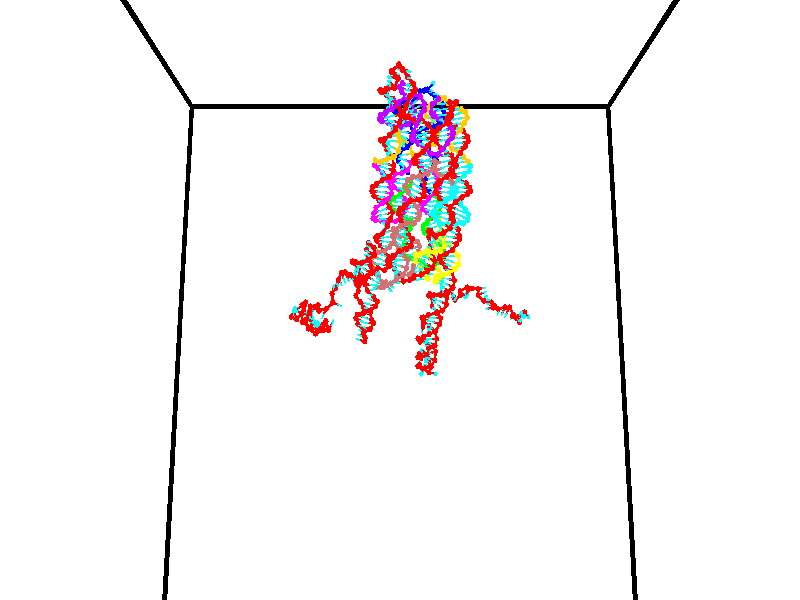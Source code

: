 // switches for output
#declare DRAW_BASES = 1; // possible values are 0, 1; only relevant for DNA ribbons
#declare DRAW_BASES_TYPE = 3; // possible values are 1, 2, 3; only relevant for DNA ribbons
#declare DRAW_FOG = 0; // set to 1 to enable fog

#include "colors.inc"

#include "transforms.inc"
background { rgb <1, 1, 1>}

#default {
   normal{
       ripples 0.25
       frequency 0.20
       turbulence 0.2
       lambda 5
   }
	finish {
		phong 0.1
		phong_size 40.
	}
}

// original window dimensions: 1024x640


// camera settings

camera {
	sky <0, 0.179814, -0.983701>
	up <0, 0.179814, -0.983701>
	right 1.6 * <1, 0, 0>
	location <35, 94.9851, 44.8844>
	look_at <35, 29.7336, 32.9568>
	direction <0, -65.2515, -11.9276>
	angle 67.0682
}


# declare cpy_camera_pos = <35, 94.9851, 44.8844>;
# if (DRAW_FOG = 1)
fog {
	fog_type 2
	up vnormalize(cpy_camera_pos)
	color rgbt<1,1,1,0.3>
	distance 1e-5
	fog_alt 3e-3
	fog_offset 56
}
# end


// LIGHTS

# declare lum = 6;
global_settings {
	ambient_light rgb lum * <0.05, 0.05, 0.05>
	max_trace_level 15
}# declare cpy_direct_light_amount = 0.25;
light_source
{	1000 * <-1, -1.16352, -0.803886>,
	rgb lum * cpy_direct_light_amount
	parallel
}

light_source
{	1000 * <1, 1.16352, 0.803886>,
	rgb lum * cpy_direct_light_amount
	parallel
}

// strand 0

// nucleotide -1

// particle -1
sphere {
	<24.063847, 35.087463, 35.363407> 0.250000
	pigment { color rgbt <1,0,0,0> }
	no_shadow
}
cylinder {
	<24.259815, 35.178772, 35.026867>,  <24.377398, 35.233559, 34.824944>, 0.100000
	pigment { color rgbt <1,0,0,0> }
	no_shadow
}
cylinder {
	<24.259815, 35.178772, 35.026867>,  <24.063847, 35.087463, 35.363407>, 0.100000
	pigment { color rgbt <1,0,0,0> }
	no_shadow
}

// particle -1
sphere {
	<24.259815, 35.178772, 35.026867> 0.100000
	pigment { color rgbt <1,0,0,0> }
	no_shadow
}
sphere {
	0, 1
	scale<0.080000,0.200000,0.300000>
	matrix <0.268639, 0.878610, 0.394814,
		0.829342, -0.419448, 0.369128,
		0.489923, 0.228273, -0.841348,
		24.406792, 35.247253, 34.774464>
	pigment { color rgbt <0,1,1,0> }
	no_shadow
}
cylinder {
	<24.673143, 35.277946, 35.608829>,  <24.063847, 35.087463, 35.363407>, 0.130000
	pigment { color rgbt <1,0,0,0> }
	no_shadow
}

// nucleotide -1

// particle -1
sphere {
	<24.673143, 35.277946, 35.608829> 0.250000
	pigment { color rgbt <1,0,0,0> }
	no_shadow
}
cylinder {
	<24.548727, 35.463535, 35.277050>,  <24.474077, 35.574890, 35.077984>, 0.100000
	pigment { color rgbt <1,0,0,0> }
	no_shadow
}
cylinder {
	<24.548727, 35.463535, 35.277050>,  <24.673143, 35.277946, 35.608829>, 0.100000
	pigment { color rgbt <1,0,0,0> }
	no_shadow
}

// particle -1
sphere {
	<24.548727, 35.463535, 35.277050> 0.100000
	pigment { color rgbt <1,0,0,0> }
	no_shadow
}
sphere {
	0, 1
	scale<0.080000,0.200000,0.300000>
	matrix <0.332847, 0.870646, 0.362199,
		0.890207, -0.163422, -0.425236,
		-0.311039, 0.463971, -0.829449,
		24.455416, 35.602726, 35.028214>
	pigment { color rgbt <0,1,1,0> }
	no_shadow
}
cylinder {
	<25.291027, 35.693043, 35.136955>,  <24.673143, 35.277946, 35.608829>, 0.130000
	pigment { color rgbt <1,0,0,0> }
	no_shadow
}

// nucleotide -1

// particle -1
sphere {
	<25.291027, 35.693043, 35.136955> 0.250000
	pigment { color rgbt <1,0,0,0> }
	no_shadow
}
cylinder {
	<24.931019, 35.842098, 35.046532>,  <24.715014, 35.931534, 34.992279>, 0.100000
	pigment { color rgbt <1,0,0,0> }
	no_shadow
}
cylinder {
	<24.931019, 35.842098, 35.046532>,  <25.291027, 35.693043, 35.136955>, 0.100000
	pigment { color rgbt <1,0,0,0> }
	no_shadow
}

// particle -1
sphere {
	<24.931019, 35.842098, 35.046532> 0.100000
	pigment { color rgbt <1,0,0,0> }
	no_shadow
}
sphere {
	0, 1
	scale<0.080000,0.200000,0.300000>
	matrix <0.374482, 0.926521, 0.036364,
		0.222996, -0.051925, -0.973435,
		-0.900020, 0.372643, -0.226056,
		24.661013, 35.953892, 34.978714>
	pigment { color rgbt <0,1,1,0> }
	no_shadow
}
cylinder {
	<25.304333, 36.158089, 34.546131>,  <25.291027, 35.693043, 35.136955>, 0.130000
	pigment { color rgbt <1,0,0,0> }
	no_shadow
}

// nucleotide -1

// particle -1
sphere {
	<25.304333, 36.158089, 34.546131> 0.250000
	pigment { color rgbt <1,0,0,0> }
	no_shadow
}
cylinder {
	<25.008965, 36.248497, 34.800262>,  <24.831743, 36.302742, 34.952744>, 0.100000
	pigment { color rgbt <1,0,0,0> }
	no_shadow
}
cylinder {
	<25.008965, 36.248497, 34.800262>,  <25.304333, 36.158089, 34.546131>, 0.100000
	pigment { color rgbt <1,0,0,0> }
	no_shadow
}

// particle -1
sphere {
	<25.008965, 36.248497, 34.800262> 0.100000
	pigment { color rgbt <1,0,0,0> }
	no_shadow
}
sphere {
	0, 1
	scale<0.080000,0.200000,0.300000>
	matrix <0.426784, 0.886096, 0.180804,
		-0.522099, 0.404659, -0.750775,
		-0.738422, 0.226021, 0.635332,
		24.787437, 36.316303, 34.990864>
	pigment { color rgbt <0,1,1,0> }
	no_shadow
}
cylinder {
	<25.762808, 36.848793, 34.455563>,  <25.304333, 36.158089, 34.546131>, 0.130000
	pigment { color rgbt <1,0,0,0> }
	no_shadow
}

// nucleotide -1

// particle -1
sphere {
	<25.762808, 36.848793, 34.455563> 0.250000
	pigment { color rgbt <1,0,0,0> }
	no_shadow
}
cylinder {
	<25.577499, 36.721897, 34.786560>,  <25.466314, 36.645760, 34.985157>, 0.100000
	pigment { color rgbt <1,0,0,0> }
	no_shadow
}
cylinder {
	<25.577499, 36.721897, 34.786560>,  <25.762808, 36.848793, 34.455563>, 0.100000
	pigment { color rgbt <1,0,0,0> }
	no_shadow
}

// particle -1
sphere {
	<25.577499, 36.721897, 34.786560> 0.100000
	pigment { color rgbt <1,0,0,0> }
	no_shadow
}
sphere {
	0, 1
	scale<0.080000,0.200000,0.300000>
	matrix <0.716756, 0.415013, 0.560380,
		-0.521192, 0.852716, 0.035118,
		-0.463271, -0.317237, 0.827491,
		25.438519, 36.626724, 35.034809>
	pigment { color rgbt <0,1,1,0> }
	no_shadow
}
cylinder {
	<25.746050, 37.414719, 34.814735>,  <25.762808, 36.848793, 34.455563>, 0.130000
	pigment { color rgbt <1,0,0,0> }
	no_shadow
}

// nucleotide -1

// particle -1
sphere {
	<25.746050, 37.414719, 34.814735> 0.250000
	pigment { color rgbt <1,0,0,0> }
	no_shadow
}
cylinder {
	<25.720430, 37.099388, 35.059502>,  <25.705059, 36.910191, 35.206360>, 0.100000
	pigment { color rgbt <1,0,0,0> }
	no_shadow
}
cylinder {
	<25.720430, 37.099388, 35.059502>,  <25.746050, 37.414719, 34.814735>, 0.100000
	pigment { color rgbt <1,0,0,0> }
	no_shadow
}

// particle -1
sphere {
	<25.720430, 37.099388, 35.059502> 0.100000
	pigment { color rgbt <1,0,0,0> }
	no_shadow
}
sphere {
	0, 1
	scale<0.080000,0.200000,0.300000>
	matrix <0.666738, 0.422436, 0.614009,
		-0.742535, 0.447314, 0.498550,
		-0.064049, -0.788326, 0.611915,
		25.701216, 36.862892, 35.243076>
	pigment { color rgbt <0,1,1,0> }
	no_shadow
}
cylinder {
	<25.534792, 37.620998, 35.506027>,  <25.746050, 37.414719, 34.814735>, 0.130000
	pigment { color rgbt <1,0,0,0> }
	no_shadow
}

// nucleotide -1

// particle -1
sphere {
	<25.534792, 37.620998, 35.506027> 0.250000
	pigment { color rgbt <1,0,0,0> }
	no_shadow
}
cylinder {
	<25.775490, 37.302250, 35.484474>,  <25.919909, 37.111000, 35.471542>, 0.100000
	pigment { color rgbt <1,0,0,0> }
	no_shadow
}
cylinder {
	<25.775490, 37.302250, 35.484474>,  <25.534792, 37.620998, 35.506027>, 0.100000
	pigment { color rgbt <1,0,0,0> }
	no_shadow
}

// particle -1
sphere {
	<25.775490, 37.302250, 35.484474> 0.100000
	pigment { color rgbt <1,0,0,0> }
	no_shadow
}
sphere {
	0, 1
	scale<0.080000,0.200000,0.300000>
	matrix <0.654729, 0.453519, 0.604690,
		-0.457421, -0.399149, 0.794636,
		0.601744, -0.796869, -0.053886,
		25.956013, 37.063190, 35.468307>
	pigment { color rgbt <0,1,1,0> }
	no_shadow
}
cylinder {
	<25.589703, 37.332401, 36.148788>,  <25.534792, 37.620998, 35.506027>, 0.130000
	pigment { color rgbt <1,0,0,0> }
	no_shadow
}

// nucleotide -1

// particle -1
sphere {
	<25.589703, 37.332401, 36.148788> 0.250000
	pigment { color rgbt <1,0,0,0> }
	no_shadow
}
cylinder {
	<25.935528, 37.294941, 35.951302>,  <26.143023, 37.272465, 35.832809>, 0.100000
	pigment { color rgbt <1,0,0,0> }
	no_shadow
}
cylinder {
	<25.935528, 37.294941, 35.951302>,  <25.589703, 37.332401, 36.148788>, 0.100000
	pigment { color rgbt <1,0,0,0> }
	no_shadow
}

// particle -1
sphere {
	<25.935528, 37.294941, 35.951302> 0.100000
	pigment { color rgbt <1,0,0,0> }
	no_shadow
}
sphere {
	0, 1
	scale<0.080000,0.200000,0.300000>
	matrix <0.443912, 0.602817, 0.662989,
		0.235531, -0.792364, 0.562747,
		0.864562, -0.093656, -0.493722,
		26.194897, 37.266846, 35.803185>
	pigment { color rgbt <0,1,1,0> }
	no_shadow
}
cylinder {
	<26.295622, 37.098656, 36.583160>,  <25.589703, 37.332401, 36.148788>, 0.130000
	pigment { color rgbt <1,0,0,0> }
	no_shadow
}

// nucleotide -1

// particle -1
sphere {
	<26.295622, 37.098656, 36.583160> 0.250000
	pigment { color rgbt <1,0,0,0> }
	no_shadow
}
cylinder {
	<26.381613, 37.327995, 36.266918>,  <26.433208, 37.465599, 36.077175>, 0.100000
	pigment { color rgbt <1,0,0,0> }
	no_shadow
}
cylinder {
	<26.381613, 37.327995, 36.266918>,  <26.295622, 37.098656, 36.583160>, 0.100000
	pigment { color rgbt <1,0,0,0> }
	no_shadow
}

// particle -1
sphere {
	<26.381613, 37.327995, 36.266918> 0.100000
	pigment { color rgbt <1,0,0,0> }
	no_shadow
}
sphere {
	0, 1
	scale<0.080000,0.200000,0.300000>
	matrix <0.478783, 0.643701, 0.597006,
		0.851206, -0.506871, -0.136129,
		0.214979, 0.573350, -0.790603,
		26.446106, 37.500000, 36.029736>
	pigment { color rgbt <0,1,1,0> }
	no_shadow
}
cylinder {
	<27.044657, 37.186108, 36.673374>,  <26.295622, 37.098656, 36.583160>, 0.130000
	pigment { color rgbt <1,0,0,0> }
	no_shadow
}

// nucleotide -1

// particle -1
sphere {
	<27.044657, 37.186108, 36.673374> 0.250000
	pigment { color rgbt <1,0,0,0> }
	no_shadow
}
cylinder {
	<26.920635, 37.468925, 36.419144>,  <26.846222, 37.638618, 36.266605>, 0.100000
	pigment { color rgbt <1,0,0,0> }
	no_shadow
}
cylinder {
	<26.920635, 37.468925, 36.419144>,  <27.044657, 37.186108, 36.673374>, 0.100000
	pigment { color rgbt <1,0,0,0> }
	no_shadow
}

// particle -1
sphere {
	<26.920635, 37.468925, 36.419144> 0.100000
	pigment { color rgbt <1,0,0,0> }
	no_shadow
}
sphere {
	0, 1
	scale<0.080000,0.200000,0.300000>
	matrix <0.513793, 0.687098, 0.513725,
		0.799928, -0.167271, -0.576312,
		-0.310052, 0.707048, -0.635571,
		26.827620, 37.681042, 36.228474>
	pigment { color rgbt <0,1,1,0> }
	no_shadow
}
cylinder {
	<27.624615, 37.503403, 36.397182>,  <27.044657, 37.186108, 36.673374>, 0.130000
	pigment { color rgbt <1,0,0,0> }
	no_shadow
}

// nucleotide -1

// particle -1
sphere {
	<27.624615, 37.503403, 36.397182> 0.250000
	pigment { color rgbt <1,0,0,0> }
	no_shadow
}
cylinder {
	<27.326946, 37.766697, 36.351696>,  <27.148346, 37.924675, 36.324402>, 0.100000
	pigment { color rgbt <1,0,0,0> }
	no_shadow
}
cylinder {
	<27.326946, 37.766697, 36.351696>,  <27.624615, 37.503403, 36.397182>, 0.100000
	pigment { color rgbt <1,0,0,0> }
	no_shadow
}

// particle -1
sphere {
	<27.326946, 37.766697, 36.351696> 0.100000
	pigment { color rgbt <1,0,0,0> }
	no_shadow
}
sphere {
	0, 1
	scale<0.080000,0.200000,0.300000>
	matrix <0.574085, 0.717260, 0.394923,
		0.341519, 0.228606, -0.911649,
		-0.744171, 0.658238, -0.113719,
		27.103695, 37.964169, 36.317581>
	pigment { color rgbt <0,1,1,0> }
	no_shadow
}
cylinder {
	<27.940407, 38.130367, 36.191891>,  <27.624615, 37.503403, 36.397182>, 0.130000
	pigment { color rgbt <1,0,0,0> }
	no_shadow
}

// nucleotide -1

// particle -1
sphere {
	<27.940407, 38.130367, 36.191891> 0.250000
	pigment { color rgbt <1,0,0,0> }
	no_shadow
}
cylinder {
	<27.598093, 38.183846, 36.391796>,  <27.392706, 38.215931, 36.511738>, 0.100000
	pigment { color rgbt <1,0,0,0> }
	no_shadow
}
cylinder {
	<27.598093, 38.183846, 36.391796>,  <27.940407, 38.130367, 36.191891>, 0.100000
	pigment { color rgbt <1,0,0,0> }
	no_shadow
}

// particle -1
sphere {
	<27.598093, 38.183846, 36.391796> 0.100000
	pigment { color rgbt <1,0,0,0> }
	no_shadow
}
sphere {
	0, 1
	scale<0.080000,0.200000,0.300000>
	matrix <0.407107, 0.770117, 0.491105,
		-0.319220, 0.623736, -0.713479,
		-0.855782, 0.133691, 0.499764,
		27.341358, 38.223953, 36.541725>
	pigment { color rgbt <0,1,1,0> }
	no_shadow
}
cylinder {
	<28.221601, 38.219742, 36.937477>,  <27.940407, 38.130367, 36.191891>, 0.130000
	pigment { color rgbt <1,0,0,0> }
	no_shadow
}

// nucleotide -1

// particle -1
sphere {
	<28.221601, 38.219742, 36.937477> 0.250000
	pigment { color rgbt <1,0,0,0> }
	no_shadow
}
cylinder {
	<28.424866, 38.244892, 36.593891>,  <28.546824, 38.259983, 36.387741>, 0.100000
	pigment { color rgbt <1,0,0,0> }
	no_shadow
}
cylinder {
	<28.424866, 38.244892, 36.593891>,  <28.221601, 38.219742, 36.937477>, 0.100000
	pigment { color rgbt <1,0,0,0> }
	no_shadow
}

// particle -1
sphere {
	<28.424866, 38.244892, 36.593891> 0.100000
	pigment { color rgbt <1,0,0,0> }
	no_shadow
}
sphere {
	0, 1
	scale<0.080000,0.200000,0.300000>
	matrix <-0.721415, 0.575862, -0.384633,
		0.470460, 0.815125, 0.337992,
		0.508161, 0.062878, -0.858964,
		28.577314, 38.263756, 36.336201>
	pigment { color rgbt <0,1,1,0> }
	no_shadow
}
cylinder {
	<27.764612, 38.756084, 36.990658>,  <28.221601, 38.219742, 36.937477>, 0.130000
	pigment { color rgbt <1,0,0,0> }
	no_shadow
}

// nucleotide -1

// particle -1
sphere {
	<27.764612, 38.756084, 36.990658> 0.250000
	pigment { color rgbt <1,0,0,0> }
	no_shadow
}
cylinder {
	<27.512609, 39.028439, 36.841267>,  <27.361408, 39.191853, 36.751633>, 0.100000
	pigment { color rgbt <1,0,0,0> }
	no_shadow
}
cylinder {
	<27.512609, 39.028439, 36.841267>,  <27.764612, 38.756084, 36.990658>, 0.100000
	pigment { color rgbt <1,0,0,0> }
	no_shadow
}

// particle -1
sphere {
	<27.512609, 39.028439, 36.841267> 0.100000
	pigment { color rgbt <1,0,0,0> }
	no_shadow
}
sphere {
	0, 1
	scale<0.080000,0.200000,0.300000>
	matrix <-0.478319, -0.719089, -0.504105,
		-0.611803, -0.138947, 0.778711,
		-0.630006, 0.680885, -0.373480,
		27.323608, 39.232704, 36.729221>
	pigment { color rgbt <0,1,1,0> }
	no_shadow
}
cylinder {
	<27.038704, 38.606956, 37.250889>,  <27.764612, 38.756084, 36.990658>, 0.130000
	pigment { color rgbt <1,0,0,0> }
	no_shadow
}

// nucleotide -1

// particle -1
sphere {
	<27.038704, 38.606956, 37.250889> 0.250000
	pigment { color rgbt <1,0,0,0> }
	no_shadow
}
cylinder {
	<27.087631, 38.773888, 36.890694>,  <27.116987, 38.874046, 36.674576>, 0.100000
	pigment { color rgbt <1,0,0,0> }
	no_shadow
}
cylinder {
	<27.087631, 38.773888, 36.890694>,  <27.038704, 38.606956, 37.250889>, 0.100000
	pigment { color rgbt <1,0,0,0> }
	no_shadow
}

// particle -1
sphere {
	<27.087631, 38.773888, 36.890694> 0.100000
	pigment { color rgbt <1,0,0,0> }
	no_shadow
}
sphere {
	0, 1
	scale<0.080000,0.200000,0.300000>
	matrix <-0.584790, -0.702770, -0.405135,
		-0.801910, 0.576150, 0.158089,
		0.122318, 0.417331, -0.900485,
		27.124327, 38.899086, 36.620548>
	pigment { color rgbt <0,1,1,0> }
	no_shadow
}
cylinder {
	<26.379747, 38.834007, 36.878677>,  <27.038704, 38.606956, 37.250889>, 0.130000
	pigment { color rgbt <1,0,0,0> }
	no_shadow
}

// nucleotide -1

// particle -1
sphere {
	<26.379747, 38.834007, 36.878677> 0.250000
	pigment { color rgbt <1,0,0,0> }
	no_shadow
}
cylinder {
	<26.670748, 38.710873, 36.633408>,  <26.845348, 38.636993, 36.486248>, 0.100000
	pigment { color rgbt <1,0,0,0> }
	no_shadow
}
cylinder {
	<26.670748, 38.710873, 36.633408>,  <26.379747, 38.834007, 36.878677>, 0.100000
	pigment { color rgbt <1,0,0,0> }
	no_shadow
}

// particle -1
sphere {
	<26.670748, 38.710873, 36.633408> 0.100000
	pigment { color rgbt <1,0,0,0> }
	no_shadow
}
sphere {
	0, 1
	scale<0.080000,0.200000,0.300000>
	matrix <-0.629272, -0.655514, -0.417515,
		-0.273418, 0.689595, -0.670598,
		0.727502, -0.307832, -0.613172,
		26.888998, 38.618523, 36.449455>
	pigment { color rgbt <0,1,1,0> }
	no_shadow
}
cylinder {
	<26.147856, 38.806221, 36.185459>,  <26.379747, 38.834007, 36.878677>, 0.130000
	pigment { color rgbt <1,0,0,0> }
	no_shadow
}

// nucleotide -1

// particle -1
sphere {
	<26.147856, 38.806221, 36.185459> 0.250000
	pigment { color rgbt <1,0,0,0> }
	no_shadow
}
cylinder {
	<26.467623, 38.566879, 36.206997>,  <26.659483, 38.423275, 36.219921>, 0.100000
	pigment { color rgbt <1,0,0,0> }
	no_shadow
}
cylinder {
	<26.467623, 38.566879, 36.206997>,  <26.147856, 38.806221, 36.185459>, 0.100000
	pigment { color rgbt <1,0,0,0> }
	no_shadow
}

// particle -1
sphere {
	<26.467623, 38.566879, 36.206997> 0.100000
	pigment { color rgbt <1,0,0,0> }
	no_shadow
}
sphere {
	0, 1
	scale<0.080000,0.200000,0.300000>
	matrix <-0.498931, -0.711158, -0.495300,
		0.334661, 0.369085, -0.867051,
		0.799418, -0.598357, 0.053849,
		26.707449, 38.387371, 36.223152>
	pigment { color rgbt <0,1,1,0> }
	no_shadow
}
cylinder {
	<26.481976, 38.718323, 35.504272>,  <26.147856, 38.806221, 36.185459>, 0.130000
	pigment { color rgbt <1,0,0,0> }
	no_shadow
}

// nucleotide -1

// particle -1
sphere {
	<26.481976, 38.718323, 35.504272> 0.250000
	pigment { color rgbt <1,0,0,0> }
	no_shadow
}
cylinder {
	<26.548199, 38.389965, 35.722897>,  <26.587933, 38.192951, 35.854069>, 0.100000
	pigment { color rgbt <1,0,0,0> }
	no_shadow
}
cylinder {
	<26.548199, 38.389965, 35.722897>,  <26.481976, 38.718323, 35.504272>, 0.100000
	pigment { color rgbt <1,0,0,0> }
	no_shadow
}

// particle -1
sphere {
	<26.548199, 38.389965, 35.722897> 0.100000
	pigment { color rgbt <1,0,0,0> }
	no_shadow
}
sphere {
	0, 1
	scale<0.080000,0.200000,0.300000>
	matrix <-0.424736, -0.559526, -0.711710,
		0.890050, -0.114312, -0.441297,
		0.165560, -0.820892, 0.546558,
		26.597866, 38.143696, 35.886864>
	pigment { color rgbt <0,1,1,0> }
	no_shadow
}
cylinder {
	<26.460291, 38.286278, 35.046494>,  <26.481976, 38.718323, 35.504272>, 0.130000
	pigment { color rgbt <1,0,0,0> }
	no_shadow
}

// nucleotide -1

// particle -1
sphere {
	<26.460291, 38.286278, 35.046494> 0.250000
	pigment { color rgbt <1,0,0,0> }
	no_shadow
}
cylinder {
	<26.472885, 38.034222, 35.356831>,  <26.480442, 37.882988, 35.543034>, 0.100000
	pigment { color rgbt <1,0,0,0> }
	no_shadow
}
cylinder {
	<26.472885, 38.034222, 35.356831>,  <26.460291, 38.286278, 35.046494>, 0.100000
	pigment { color rgbt <1,0,0,0> }
	no_shadow
}

// particle -1
sphere {
	<26.472885, 38.034222, 35.356831> 0.100000
	pigment { color rgbt <1,0,0,0> }
	no_shadow
}
sphere {
	0, 1
	scale<0.080000,0.200000,0.300000>
	matrix <-0.285388, -0.749582, -0.597228,
		0.957895, -0.202613, -0.203434,
		0.031484, -0.630139, 0.775844,
		26.482330, 37.845181, 35.589584>
	pigment { color rgbt <0,1,1,0> }
	no_shadow
}
cylinder {
	<27.115540, 37.784271, 34.854649>,  <26.460291, 38.286278, 35.046494>, 0.130000
	pigment { color rgbt <1,0,0,0> }
	no_shadow
}

// nucleotide -1

// particle -1
sphere {
	<27.115540, 37.784271, 34.854649> 0.250000
	pigment { color rgbt <1,0,0,0> }
	no_shadow
}
cylinder {
	<26.791611, 37.664253, 35.056305>,  <26.597254, 37.592243, 35.177299>, 0.100000
	pigment { color rgbt <1,0,0,0> }
	no_shadow
}
cylinder {
	<26.791611, 37.664253, 35.056305>,  <27.115540, 37.784271, 34.854649>, 0.100000
	pigment { color rgbt <1,0,0,0> }
	no_shadow
}

// particle -1
sphere {
	<26.791611, 37.664253, 35.056305> 0.100000
	pigment { color rgbt <1,0,0,0> }
	no_shadow
}
sphere {
	0, 1
	scale<0.080000,0.200000,0.300000>
	matrix <-0.023427, -0.842097, -0.538816,
		0.586205, -0.448157, 0.674921,
		-0.809824, -0.300046, 0.504141,
		26.548664, 37.574238, 35.207546>
	pigment { color rgbt <0,1,1,0> }
	no_shadow
}
cylinder {
	<27.120909, 37.103870, 35.174789>,  <27.115540, 37.784271, 34.854649>, 0.130000
	pigment { color rgbt <1,0,0,0> }
	no_shadow
}

// nucleotide -1

// particle -1
sphere {
	<27.120909, 37.103870, 35.174789> 0.250000
	pigment { color rgbt <1,0,0,0> }
	no_shadow
}
cylinder {
	<26.742315, 37.133179, 35.049061>,  <26.515160, 37.150764, 34.973621>, 0.100000
	pigment { color rgbt <1,0,0,0> }
	no_shadow
}
cylinder {
	<26.742315, 37.133179, 35.049061>,  <27.120909, 37.103870, 35.174789>, 0.100000
	pigment { color rgbt <1,0,0,0> }
	no_shadow
}

// particle -1
sphere {
	<26.742315, 37.133179, 35.049061> 0.100000
	pigment { color rgbt <1,0,0,0> }
	no_shadow
}
sphere {
	0, 1
	scale<0.080000,0.200000,0.300000>
	matrix <0.108206, -0.845487, -0.522919,
		-0.304072, -0.528946, 0.792311,
		-0.946484, 0.073273, -0.314324,
		26.458370, 37.155159, 34.954765>
	pigment { color rgbt <0,1,1,0> }
	no_shadow
}
cylinder {
	<27.860310, 37.263489, 35.044704>,  <27.120909, 37.103870, 35.174789>, 0.130000
	pigment { color rgbt <1,0,0,0> }
	no_shadow
}

// nucleotide -1

// particle -1
sphere {
	<27.860310, 37.263489, 35.044704> 0.250000
	pigment { color rgbt <1,0,0,0> }
	no_shadow
}
cylinder {
	<27.665792, 37.119366, 35.363125>,  <27.549082, 37.032894, 35.554176>, 0.100000
	pigment { color rgbt <1,0,0,0> }
	no_shadow
}
cylinder {
	<27.665792, 37.119366, 35.363125>,  <27.860310, 37.263489, 35.044704>, 0.100000
	pigment { color rgbt <1,0,0,0> }
	no_shadow
}

// particle -1
sphere {
	<27.665792, 37.119366, 35.363125> 0.100000
	pigment { color rgbt <1,0,0,0> }
	no_shadow
}
sphere {
	0, 1
	scale<0.080000,0.200000,0.300000>
	matrix <0.860041, -0.358377, 0.363175,
		0.154433, 0.861247, 0.484153,
		-0.486293, -0.360305, 0.796053,
		27.519905, 37.011272, 35.601940>
	pigment { color rgbt <0,1,1,0> }
	no_shadow
}
cylinder {
	<28.440783, 37.129551, 34.519020>,  <27.860310, 37.263489, 35.044704>, 0.130000
	pigment { color rgbt <1,0,0,0> }
	no_shadow
}

// nucleotide -1

// particle -1
sphere {
	<28.440783, 37.129551, 34.519020> 0.250000
	pigment { color rgbt <1,0,0,0> }
	no_shadow
}
cylinder {
	<28.819050, 37.115253, 34.648285>,  <29.046011, 37.106674, 34.725842>, 0.100000
	pigment { color rgbt <1,0,0,0> }
	no_shadow
}
cylinder {
	<28.819050, 37.115253, 34.648285>,  <28.440783, 37.129551, 34.519020>, 0.100000
	pigment { color rgbt <1,0,0,0> }
	no_shadow
}

// particle -1
sphere {
	<28.819050, 37.115253, 34.648285> 0.100000
	pigment { color rgbt <1,0,0,0> }
	no_shadow
}
sphere {
	0, 1
	scale<0.080000,0.200000,0.300000>
	matrix <0.321338, 0.254094, -0.912238,
		-0.049505, 0.966519, 0.251775,
		0.945670, -0.035745, 0.323158,
		29.102751, 37.104530, 34.745232>
	pigment { color rgbt <0,1,1,0> }
	no_shadow
}
cylinder {
	<28.386269, 37.307270, 33.827091>,  <28.440783, 37.129551, 34.519020>, 0.130000
	pigment { color rgbt <1,0,0,0> }
	no_shadow
}

// nucleotide -1

// particle -1
sphere {
	<28.386269, 37.307270, 33.827091> 0.250000
	pigment { color rgbt <1,0,0,0> }
	no_shadow
}
cylinder {
	<28.493826, 37.606972, 33.584995>,  <28.558361, 37.786793, 33.439739>, 0.100000
	pigment { color rgbt <1,0,0,0> }
	no_shadow
}
cylinder {
	<28.493826, 37.606972, 33.584995>,  <28.386269, 37.307270, 33.827091>, 0.100000
	pigment { color rgbt <1,0,0,0> }
	no_shadow
}

// particle -1
sphere {
	<28.493826, 37.606972, 33.584995> 0.100000
	pigment { color rgbt <1,0,0,0> }
	no_shadow
}
sphere {
	0, 1
	scale<0.080000,0.200000,0.300000>
	matrix <0.895578, -0.425742, -0.129163,
		-0.354451, -0.507306, -0.785497,
		0.268894, 0.749256, -0.605237,
		28.574493, 37.831749, 33.403423>
	pigment { color rgbt <0,1,1,0> }
	no_shadow
}
cylinder {
	<28.723728, 37.063248, 33.264538>,  <28.386269, 37.307270, 33.827091>, 0.130000
	pigment { color rgbt <1,0,0,0> }
	no_shadow
}

// nucleotide -1

// particle -1
sphere {
	<28.723728, 37.063248, 33.264538> 0.250000
	pigment { color rgbt <1,0,0,0> }
	no_shadow
}
cylinder {
	<28.849371, 37.441017, 33.225742>,  <28.924757, 37.667679, 33.202465>, 0.100000
	pigment { color rgbt <1,0,0,0> }
	no_shadow
}
cylinder {
	<28.849371, 37.441017, 33.225742>,  <28.723728, 37.063248, 33.264538>, 0.100000
	pigment { color rgbt <1,0,0,0> }
	no_shadow
}

// particle -1
sphere {
	<28.849371, 37.441017, 33.225742> 0.100000
	pigment { color rgbt <1,0,0,0> }
	no_shadow
}
sphere {
	0, 1
	scale<0.080000,0.200000,0.300000>
	matrix <0.820139, -0.321385, -0.473374,
		-0.478235, 0.069146, -0.875506,
		0.314106, 0.944421, -0.096988,
		28.943604, 37.724342, 33.196648>
	pigment { color rgbt <0,1,1,0> }
	no_shadow
}
cylinder {
	<28.984924, 37.140614, 32.617920>,  <28.723728, 37.063248, 33.264538>, 0.130000
	pigment { color rgbt <1,0,0,0> }
	no_shadow
}

// nucleotide -1

// particle -1
sphere {
	<28.984924, 37.140614, 32.617920> 0.250000
	pigment { color rgbt <1,0,0,0> }
	no_shadow
}
cylinder {
	<29.155111, 37.403492, 32.866783>,  <29.257223, 37.561218, 33.016102>, 0.100000
	pigment { color rgbt <1,0,0,0> }
	no_shadow
}
cylinder {
	<29.155111, 37.403492, 32.866783>,  <28.984924, 37.140614, 32.617920>, 0.100000
	pigment { color rgbt <1,0,0,0> }
	no_shadow
}

// particle -1
sphere {
	<29.155111, 37.403492, 32.866783> 0.100000
	pigment { color rgbt <1,0,0,0> }
	no_shadow
}
sphere {
	0, 1
	scale<0.080000,0.200000,0.300000>
	matrix <0.863689, -0.089606, -0.495996,
		-0.270216, 0.748378, -0.605734,
		0.425469, 0.657191, 0.622154,
		29.282753, 37.600651, 33.053429>
	pigment { color rgbt <0,1,1,0> }
	no_shadow
}
cylinder {
	<29.311975, 37.695343, 32.172737>,  <28.984924, 37.140614, 32.617920>, 0.130000
	pigment { color rgbt <1,0,0,0> }
	no_shadow
}

// nucleotide -1

// particle -1
sphere {
	<29.311975, 37.695343, 32.172737> 0.250000
	pigment { color rgbt <1,0,0,0> }
	no_shadow
}
cylinder {
	<29.479713, 37.699432, 32.535847>,  <29.580357, 37.701885, 32.753712>, 0.100000
	pigment { color rgbt <1,0,0,0> }
	no_shadow
}
cylinder {
	<29.479713, 37.699432, 32.535847>,  <29.311975, 37.695343, 32.172737>, 0.100000
	pigment { color rgbt <1,0,0,0> }
	no_shadow
}

// particle -1
sphere {
	<29.479713, 37.699432, 32.535847> 0.100000
	pigment { color rgbt <1,0,0,0> }
	no_shadow
}
sphere {
	0, 1
	scale<0.080000,0.200000,0.300000>
	matrix <0.892649, -0.186732, -0.410255,
		0.165315, 0.982358, -0.087431,
		0.419343, 0.010224, 0.907770,
		29.605516, 37.702499, 32.808178>
	pigment { color rgbt <0,1,1,0> }
	no_shadow
}
cylinder {
	<29.723749, 38.355755, 32.286606>,  <29.311975, 37.695343, 32.172737>, 0.130000
	pigment { color rgbt <1,0,0,0> }
	no_shadow
}

// nucleotide -1

// particle -1
sphere {
	<29.723749, 38.355755, 32.286606> 0.250000
	pigment { color rgbt <1,0,0,0> }
	no_shadow
}
cylinder {
	<29.872856, 38.092075, 32.547836>,  <29.962320, 37.933868, 32.704575>, 0.100000
	pigment { color rgbt <1,0,0,0> }
	no_shadow
}
cylinder {
	<29.872856, 38.092075, 32.547836>,  <29.723749, 38.355755, 32.286606>, 0.100000
	pigment { color rgbt <1,0,0,0> }
	no_shadow
}

// particle -1
sphere {
	<29.872856, 38.092075, 32.547836> 0.100000
	pigment { color rgbt <1,0,0,0> }
	no_shadow
}
sphere {
	0, 1
	scale<0.080000,0.200000,0.300000>
	matrix <0.920408, 0.352071, -0.169984,
		-0.117876, 0.664459, 0.737970,
		0.372765, -0.659197, 0.653074,
		29.984686, 37.894318, 32.743759>
	pigment { color rgbt <0,1,1,0> }
	no_shadow
}
cylinder {
	<30.275871, 38.682304, 32.587677>,  <29.723749, 38.355755, 32.286606>, 0.130000
	pigment { color rgbt <1,0,0,0> }
	no_shadow
}

// nucleotide -1

// particle -1
sphere {
	<30.275871, 38.682304, 32.587677> 0.250000
	pigment { color rgbt <1,0,0,0> }
	no_shadow
}
cylinder {
	<30.357018, 38.294235, 32.640759>,  <30.405704, 38.061394, 32.672607>, 0.100000
	pigment { color rgbt <1,0,0,0> }
	no_shadow
}
cylinder {
	<30.357018, 38.294235, 32.640759>,  <30.275871, 38.682304, 32.587677>, 0.100000
	pigment { color rgbt <1,0,0,0> }
	no_shadow
}

// particle -1
sphere {
	<30.357018, 38.294235, 32.640759> 0.100000
	pigment { color rgbt <1,0,0,0> }
	no_shadow
}
sphere {
	0, 1
	scale<0.080000,0.200000,0.300000>
	matrix <0.976460, 0.190284, -0.101577,
		0.073295, 0.150191, 0.985936,
		0.202864, -0.970173, 0.132708,
		30.417877, 38.003185, 32.680573>
	pigment { color rgbt <0,1,1,0> }
	no_shadow
}
cylinder {
	<30.969597, 38.713615, 32.935329>,  <30.275871, 38.682304, 32.587677>, 0.130000
	pigment { color rgbt <1,0,0,0> }
	no_shadow
}

// nucleotide -1

// particle -1
sphere {
	<30.969597, 38.713615, 32.935329> 0.250000
	pigment { color rgbt <1,0,0,0> }
	no_shadow
}
cylinder {
	<30.920998, 38.380337, 32.719543>,  <30.891838, 38.180370, 32.590073>, 0.100000
	pigment { color rgbt <1,0,0,0> }
	no_shadow
}
cylinder {
	<30.920998, 38.380337, 32.719543>,  <30.969597, 38.713615, 32.935329>, 0.100000
	pigment { color rgbt <1,0,0,0> }
	no_shadow
}

// particle -1
sphere {
	<30.920998, 38.380337, 32.719543> 0.100000
	pigment { color rgbt <1,0,0,0> }
	no_shadow
}
sphere {
	0, 1
	scale<0.080000,0.200000,0.300000>
	matrix <0.725830, 0.296148, -0.620860,
		0.677059, -0.466995, 0.568776,
		-0.121497, -0.833194, -0.539469,
		30.884548, 38.130379, 32.557701>
	pigment { color rgbt <0,1,1,0> }
	no_shadow
}
cylinder {
	<31.721813, 38.368885, 32.803291>,  <30.969597, 38.713615, 32.935329>, 0.130000
	pigment { color rgbt <1,0,0,0> }
	no_shadow
}

// nucleotide -1

// particle -1
sphere {
	<31.721813, 38.368885, 32.803291> 0.250000
	pigment { color rgbt <1,0,0,0> }
	no_shadow
}
cylinder {
	<31.482710, 38.256264, 32.503048>,  <31.339249, 38.188690, 32.322903>, 0.100000
	pigment { color rgbt <1,0,0,0> }
	no_shadow
}
cylinder {
	<31.482710, 38.256264, 32.503048>,  <31.721813, 38.368885, 32.803291>, 0.100000
	pigment { color rgbt <1,0,0,0> }
	no_shadow
}

// particle -1
sphere {
	<31.482710, 38.256264, 32.503048> 0.100000
	pigment { color rgbt <1,0,0,0> }
	no_shadow
}
sphere {
	0, 1
	scale<0.080000,0.200000,0.300000>
	matrix <0.665642, 0.347486, -0.660435,
		0.446774, -0.894417, -0.020299,
		-0.597758, -0.281554, -0.750609,
		31.303383, 38.171799, 32.277866>
	pigment { color rgbt <0,1,1,0> }
	no_shadow
}
cylinder {
	<32.211788, 38.228977, 32.309639>,  <31.721813, 38.368885, 32.803291>, 0.130000
	pigment { color rgbt <1,0,0,0> }
	no_shadow
}

// nucleotide -1

// particle -1
sphere {
	<32.211788, 38.228977, 32.309639> 0.250000
	pigment { color rgbt <1,0,0,0> }
	no_shadow
}
cylinder {
	<31.852819, 38.273136, 32.138783>,  <31.637438, 38.299633, 32.036270>, 0.100000
	pigment { color rgbt <1,0,0,0> }
	no_shadow
}
cylinder {
	<31.852819, 38.273136, 32.138783>,  <32.211788, 38.228977, 32.309639>, 0.100000
	pigment { color rgbt <1,0,0,0> }
	no_shadow
}

// particle -1
sphere {
	<31.852819, 38.273136, 32.138783> 0.100000
	pigment { color rgbt <1,0,0,0> }
	no_shadow
}
sphere {
	0, 1
	scale<0.080000,0.200000,0.300000>
	matrix <0.423632, 0.485922, -0.764471,
		0.123161, -0.867002, -0.482845,
		-0.897422, 0.110396, -0.427136,
		31.583593, 38.306255, 32.010643>
	pigment { color rgbt <0,1,1,0> }
	no_shadow
}
cylinder {
	<32.186066, 37.923088, 31.683157>,  <32.211788, 38.228977, 32.309639>, 0.130000
	pigment { color rgbt <1,0,0,0> }
	no_shadow
}

// nucleotide -1

// particle -1
sphere {
	<32.186066, 37.923088, 31.683157> 0.250000
	pigment { color rgbt <1,0,0,0> }
	no_shadow
}
cylinder {
	<31.899590, 38.201672, 31.665157>,  <31.727705, 38.368820, 31.654358>, 0.100000
	pigment { color rgbt <1,0,0,0> }
	no_shadow
}
cylinder {
	<31.899590, 38.201672, 31.665157>,  <32.186066, 37.923088, 31.683157>, 0.100000
	pigment { color rgbt <1,0,0,0> }
	no_shadow
}

// particle -1
sphere {
	<31.899590, 38.201672, 31.665157> 0.100000
	pigment { color rgbt <1,0,0,0> }
	no_shadow
}
sphere {
	0, 1
	scale<0.080000,0.200000,0.300000>
	matrix <0.474149, 0.438241, -0.763628,
		-0.512112, -0.568238, -0.644087,
		-0.716187, 0.696456, -0.045001,
		31.684734, 38.410610, 31.651657>
	pigment { color rgbt <0,1,1,0> }
	no_shadow
}
cylinder {
	<32.069473, 38.026054, 30.906574>,  <32.186066, 37.923088, 31.683157>, 0.130000
	pigment { color rgbt <1,0,0,0> }
	no_shadow
}

// nucleotide -1

// particle -1
sphere {
	<32.069473, 38.026054, 30.906574> 0.250000
	pigment { color rgbt <1,0,0,0> }
	no_shadow
}
cylinder {
	<31.926931, 38.336514, 31.114651>,  <31.841406, 38.522789, 31.239496>, 0.100000
	pigment { color rgbt <1,0,0,0> }
	no_shadow
}
cylinder {
	<31.926931, 38.336514, 31.114651>,  <32.069473, 38.026054, 30.906574>, 0.100000
	pigment { color rgbt <1,0,0,0> }
	no_shadow
}

// particle -1
sphere {
	<31.926931, 38.336514, 31.114651> 0.100000
	pigment { color rgbt <1,0,0,0> }
	no_shadow
}
sphere {
	0, 1
	scale<0.080000,0.200000,0.300000>
	matrix <0.469096, 0.630109, -0.618799,
		-0.808058, 0.023505, -0.588634,
		-0.356359, 0.776151, 0.520190,
		31.820024, 38.569359, 31.270708>
	pigment { color rgbt <0,1,1,0> }
	no_shadow
}
cylinder {
	<31.797606, 38.557220, 30.439020>,  <32.069473, 38.026054, 30.906574>, 0.130000
	pigment { color rgbt <1,0,0,0> }
	no_shadow
}

// nucleotide -1

// particle -1
sphere {
	<31.797606, 38.557220, 30.439020> 0.250000
	pigment { color rgbt <1,0,0,0> }
	no_shadow
}
cylinder {
	<31.944107, 38.712841, 30.777132>,  <32.032009, 38.806213, 30.980000>, 0.100000
	pigment { color rgbt <1,0,0,0> }
	no_shadow
}
cylinder {
	<31.944107, 38.712841, 30.777132>,  <31.797606, 38.557220, 30.439020>, 0.100000
	pigment { color rgbt <1,0,0,0> }
	no_shadow
}

// particle -1
sphere {
	<31.944107, 38.712841, 30.777132> 0.100000
	pigment { color rgbt <1,0,0,0> }
	no_shadow
}
sphere {
	0, 1
	scale<0.080000,0.200000,0.300000>
	matrix <0.601276, 0.594331, -0.534076,
		-0.710157, 0.703855, -0.016248,
		0.366256, 0.389048, 0.845280,
		32.053986, 38.829556, 31.030716>
	pigment { color rgbt <0,1,1,0> }
	no_shadow
}
cylinder {
	<32.013046, 39.211525, 30.080980>,  <31.797606, 38.557220, 30.439020>, 0.130000
	pigment { color rgbt <1,0,0,0> }
	no_shadow
}

// nucleotide -1

// particle -1
sphere {
	<32.013046, 39.211525, 30.080980> 0.250000
	pigment { color rgbt <1,0,0,0> }
	no_shadow
}
cylinder {
	<32.038338, 39.606861, 30.136393>,  <32.053513, 39.844063, 30.169640>, 0.100000
	pigment { color rgbt <1,0,0,0> }
	no_shadow
}
cylinder {
	<32.038338, 39.606861, 30.136393>,  <32.013046, 39.211525, 30.080980>, 0.100000
	pigment { color rgbt <1,0,0,0> }
	no_shadow
}

// particle -1
sphere {
	<32.038338, 39.606861, 30.136393> 0.100000
	pigment { color rgbt <1,0,0,0> }
	no_shadow
}
sphere {
	0, 1
	scale<0.080000,0.200000,0.300000>
	matrix <-0.130506, -0.129429, 0.982963,
		0.989429, -0.080228, 0.120800,
		0.063226, 0.988338, 0.138531,
		32.057304, 39.903362, 30.177952>
	pigment { color rgbt <0,1,1,0> }
	no_shadow
}
cylinder {
	<32.522850, 39.227600, 30.486477>,  <32.013046, 39.211525, 30.080980>, 0.130000
	pigment { color rgbt <1,0,0,0> }
	no_shadow
}

// nucleotide -1

// particle -1
sphere {
	<32.522850, 39.227600, 30.486477> 0.250000
	pigment { color rgbt <1,0,0,0> }
	no_shadow
}
cylinder {
	<32.240139, 39.509781, 30.507652>,  <32.070511, 39.679089, 30.520357>, 0.100000
	pigment { color rgbt <1,0,0,0> }
	no_shadow
}
cylinder {
	<32.240139, 39.509781, 30.507652>,  <32.522850, 39.227600, 30.486477>, 0.100000
	pigment { color rgbt <1,0,0,0> }
	no_shadow
}

// particle -1
sphere {
	<32.240139, 39.509781, 30.507652> 0.100000
	pigment { color rgbt <1,0,0,0> }
	no_shadow
}
sphere {
	0, 1
	scale<0.080000,0.200000,0.300000>
	matrix <-0.290384, -0.357544, 0.887603,
		0.645087, 0.611969, 0.457556,
		-0.706782, 0.705448, 0.052941,
		32.028103, 39.721416, 30.523535>
	pigment { color rgbt <0,1,1,0> }
	no_shadow
}
cylinder {
	<32.593147, 39.655666, 31.154915>,  <32.522850, 39.227600, 30.486477>, 0.130000
	pigment { color rgbt <1,0,0,0> }
	no_shadow
}

// nucleotide -1

// particle -1
sphere {
	<32.593147, 39.655666, 31.154915> 0.250000
	pigment { color rgbt <1,0,0,0> }
	no_shadow
}
cylinder {
	<32.233322, 39.589207, 30.993336>,  <32.017426, 39.549332, 30.896389>, 0.100000
	pigment { color rgbt <1,0,0,0> }
	no_shadow
}
cylinder {
	<32.233322, 39.589207, 30.993336>,  <32.593147, 39.655666, 31.154915>, 0.100000
	pigment { color rgbt <1,0,0,0> }
	no_shadow
}

// particle -1
sphere {
	<32.233322, 39.589207, 30.993336> 0.100000
	pigment { color rgbt <1,0,0,0> }
	no_shadow
}
sphere {
	0, 1
	scale<0.080000,0.200000,0.300000>
	matrix <-0.290286, -0.463614, 0.837136,
		-0.326362, 0.870321, 0.368822,
		-0.899568, -0.166146, -0.403948,
		31.963451, 39.539364, 30.872152>
	pigment { color rgbt <0,1,1,0> }
	no_shadow
}
cylinder {
	<32.019825, 39.833759, 31.609175>,  <32.593147, 39.655666, 31.154915>, 0.130000
	pigment { color rgbt <1,0,0,0> }
	no_shadow
}

// nucleotide -1

// particle -1
sphere {
	<32.019825, 39.833759, 31.609175> 0.250000
	pigment { color rgbt <1,0,0,0> }
	no_shadow
}
cylinder {
	<31.895622, 39.542847, 31.364340>,  <31.821100, 39.368298, 31.217440>, 0.100000
	pigment { color rgbt <1,0,0,0> }
	no_shadow
}
cylinder {
	<31.895622, 39.542847, 31.364340>,  <32.019825, 39.833759, 31.609175>, 0.100000
	pigment { color rgbt <1,0,0,0> }
	no_shadow
}

// particle -1
sphere {
	<31.895622, 39.542847, 31.364340> 0.100000
	pigment { color rgbt <1,0,0,0> }
	no_shadow
}
sphere {
	0, 1
	scale<0.080000,0.200000,0.300000>
	matrix <-0.434874, -0.463893, 0.771808,
		-0.845263, 0.505833, -0.172233,
		-0.310508, -0.727280, -0.612085,
		31.802469, 39.324661, 31.180714>
	pigment { color rgbt <0,1,1,0> }
	no_shadow
}
cylinder {
	<31.387999, 39.679169, 31.846653>,  <32.019825, 39.833759, 31.609175>, 0.130000
	pigment { color rgbt <1,0,0,0> }
	no_shadow
}

// nucleotide -1

// particle -1
sphere {
	<31.387999, 39.679169, 31.846653> 0.250000
	pigment { color rgbt <1,0,0,0> }
	no_shadow
}
cylinder {
	<31.497572, 39.344101, 31.657644>,  <31.563316, 39.143063, 31.544239>, 0.100000
	pigment { color rgbt <1,0,0,0> }
	no_shadow
}
cylinder {
	<31.497572, 39.344101, 31.657644>,  <31.387999, 39.679169, 31.846653>, 0.100000
	pigment { color rgbt <1,0,0,0> }
	no_shadow
}

// particle -1
sphere {
	<31.497572, 39.344101, 31.657644> 0.100000
	pigment { color rgbt <1,0,0,0> }
	no_shadow
}
sphere {
	0, 1
	scale<0.080000,0.200000,0.300000>
	matrix <-0.501719, -0.543628, 0.672865,
		-0.820512, 0.052754, -0.569190,
		0.273931, -0.837667, -0.472521,
		31.579752, 39.092800, 31.515888>
	pigment { color rgbt <0,1,1,0> }
	no_shadow
}
cylinder {
	<30.801409, 39.337429, 31.645990>,  <31.387999, 39.679169, 31.846653>, 0.130000
	pigment { color rgbt <1,0,0,0> }
	no_shadow
}

// nucleotide -1

// particle -1
sphere {
	<30.801409, 39.337429, 31.645990> 0.250000
	pigment { color rgbt <1,0,0,0> }
	no_shadow
}
cylinder {
	<31.092630, 39.063995, 31.666588>,  <31.267363, 38.899937, 31.678946>, 0.100000
	pigment { color rgbt <1,0,0,0> }
	no_shadow
}
cylinder {
	<31.092630, 39.063995, 31.666588>,  <30.801409, 39.337429, 31.645990>, 0.100000
	pigment { color rgbt <1,0,0,0> }
	no_shadow
}

// particle -1
sphere {
	<31.092630, 39.063995, 31.666588> 0.100000
	pigment { color rgbt <1,0,0,0> }
	no_shadow
}
sphere {
	0, 1
	scale<0.080000,0.200000,0.300000>
	matrix <-0.532198, -0.516274, 0.670988,
		-0.432092, -0.515920, -0.739678,
		0.728053, -0.683584, 0.051493,
		31.311047, 38.858921, 31.682035>
	pigment { color rgbt <0,1,1,0> }
	no_shadow
}
cylinder {
	<30.437937, 38.781578, 31.499788>,  <30.801409, 39.337429, 31.645990>, 0.130000
	pigment { color rgbt <1,0,0,0> }
	no_shadow
}

// nucleotide -1

// particle -1
sphere {
	<30.437937, 38.781578, 31.499788> 0.250000
	pigment { color rgbt <1,0,0,0> }
	no_shadow
}
cylinder {
	<30.776114, 38.650272, 31.668301>,  <30.979019, 38.571491, 31.769407>, 0.100000
	pigment { color rgbt <1,0,0,0> }
	no_shadow
}
cylinder {
	<30.776114, 38.650272, 31.668301>,  <30.437937, 38.781578, 31.499788>, 0.100000
	pigment { color rgbt <1,0,0,0> }
	no_shadow
}

// particle -1
sphere {
	<30.776114, 38.650272, 31.668301> 0.100000
	pigment { color rgbt <1,0,0,0> }
	no_shadow
}
sphere {
	0, 1
	scale<0.080000,0.200000,0.300000>
	matrix <-0.518610, -0.693025, 0.500760,
		0.127577, -0.641842, -0.756150,
		0.845439, -0.328261, 0.421279,
		31.029745, 38.551792, 31.794683>
	pigment { color rgbt <0,1,1,0> }
	no_shadow
}
cylinder {
	<30.549355, 37.966663, 31.386726>,  <30.437937, 38.781578, 31.499788>, 0.130000
	pigment { color rgbt <1,0,0,0> }
	no_shadow
}

// nucleotide -1

// particle -1
sphere {
	<30.549355, 37.966663, 31.386726> 0.250000
	pigment { color rgbt <1,0,0,0> }
	no_shadow
}
cylinder {
	<30.724258, 38.095612, 31.722555>,  <30.829201, 38.172981, 31.924053>, 0.100000
	pigment { color rgbt <1,0,0,0> }
	no_shadow
}
cylinder {
	<30.724258, 38.095612, 31.722555>,  <30.549355, 37.966663, 31.386726>, 0.100000
	pigment { color rgbt <1,0,0,0> }
	no_shadow
}

// particle -1
sphere {
	<30.724258, 38.095612, 31.722555> 0.100000
	pigment { color rgbt <1,0,0,0> }
	no_shadow
}
sphere {
	0, 1
	scale<0.080000,0.200000,0.300000>
	matrix <-0.391566, -0.772174, 0.500423,
		0.809618, -0.547563, -0.211410,
		0.437259, 0.322370, 0.839573,
		30.855436, 38.192322, 31.974426>
	pigment { color rgbt <0,1,1,0> }
	no_shadow
}
cylinder {
	<30.952051, 37.359909, 31.689484>,  <30.549355, 37.966663, 31.386726>, 0.130000
	pigment { color rgbt <1,0,0,0> }
	no_shadow
}

// nucleotide -1

// particle -1
sphere {
	<30.952051, 37.359909, 31.689484> 0.250000
	pigment { color rgbt <1,0,0,0> }
	no_shadow
}
cylinder {
	<30.799818, 37.624367, 31.948111>,  <30.708479, 37.783039, 32.103287>, 0.100000
	pigment { color rgbt <1,0,0,0> }
	no_shadow
}
cylinder {
	<30.799818, 37.624367, 31.948111>,  <30.952051, 37.359909, 31.689484>, 0.100000
	pigment { color rgbt <1,0,0,0> }
	no_shadow
}

// particle -1
sphere {
	<30.799818, 37.624367, 31.948111> 0.100000
	pigment { color rgbt <1,0,0,0> }
	no_shadow
}
sphere {
	0, 1
	scale<0.080000,0.200000,0.300000>
	matrix <-0.613430, -0.703700, 0.358483,
		0.691998, -0.260192, 0.673379,
		-0.380583, 0.661140, 0.646568,
		30.685644, 37.822708, 32.142082>
	pigment { color rgbt <0,1,1,0> }
	no_shadow
}
cylinder {
	<31.085497, 36.970654, 32.341026>,  <30.952051, 37.359909, 31.689484>, 0.130000
	pigment { color rgbt <1,0,0,0> }
	no_shadow
}

// nucleotide -1

// particle -1
sphere {
	<31.085497, 36.970654, 32.341026> 0.250000
	pigment { color rgbt <1,0,0,0> }
	no_shadow
}
cylinder {
	<30.785561, 37.235123, 32.350758>,  <30.605598, 37.393803, 32.356598>, 0.100000
	pigment { color rgbt <1,0,0,0> }
	no_shadow
}
cylinder {
	<30.785561, 37.235123, 32.350758>,  <31.085497, 36.970654, 32.341026>, 0.100000
	pigment { color rgbt <1,0,0,0> }
	no_shadow
}

// particle -1
sphere {
	<30.785561, 37.235123, 32.350758> 0.100000
	pigment { color rgbt <1,0,0,0> }
	no_shadow
}
sphere {
	0, 1
	scale<0.080000,0.200000,0.300000>
	matrix <-0.603283, -0.698367, 0.385141,
		0.271636, 0.274115, 0.922537,
		-0.749843, 0.661168, 0.024333,
		30.560608, 37.433472, 32.358059>
	pigment { color rgbt <0,1,1,0> }
	no_shadow
}
cylinder {
	<30.707724, 36.778030, 32.887024>,  <31.085497, 36.970654, 32.341026>, 0.130000
	pigment { color rgbt <1,0,0,0> }
	no_shadow
}

// nucleotide -1

// particle -1
sphere {
	<30.707724, 36.778030, 32.887024> 0.250000
	pigment { color rgbt <1,0,0,0> }
	no_shadow
}
cylinder {
	<30.467199, 36.988163, 32.646210>,  <30.322884, 37.114243, 32.501720>, 0.100000
	pigment { color rgbt <1,0,0,0> }
	no_shadow
}
cylinder {
	<30.467199, 36.988163, 32.646210>,  <30.707724, 36.778030, 32.887024>, 0.100000
	pigment { color rgbt <1,0,0,0> }
	no_shadow
}

// particle -1
sphere {
	<30.467199, 36.988163, 32.646210> 0.100000
	pigment { color rgbt <1,0,0,0> }
	no_shadow
}
sphere {
	0, 1
	scale<0.080000,0.200000,0.300000>
	matrix <-0.631505, -0.774082, -0.044713,
		-0.489515, 0.353304, 0.797215,
		-0.601312, 0.525333, -0.602038,
		30.286806, 37.145763, 32.465599>
	pigment { color rgbt <0,1,1,0> }
	no_shadow
}
cylinder {
	<31.083799, 36.128242, 32.670921>,  <30.707724, 36.778030, 32.887024>, 0.130000
	pigment { color rgbt <1,0,0,0> }
	no_shadow
}

// nucleotide -1

// particle -1
sphere {
	<31.083799, 36.128242, 32.670921> 0.250000
	pigment { color rgbt <1,0,0,0> }
	no_shadow
}
cylinder {
	<30.759678, 35.906078, 32.596172>,  <30.565205, 35.772778, 32.551323>, 0.100000
	pigment { color rgbt <1,0,0,0> }
	no_shadow
}
cylinder {
	<30.759678, 35.906078, 32.596172>,  <31.083799, 36.128242, 32.670921>, 0.100000
	pigment { color rgbt <1,0,0,0> }
	no_shadow
}

// particle -1
sphere {
	<30.759678, 35.906078, 32.596172> 0.100000
	pigment { color rgbt <1,0,0,0> }
	no_shadow
}
sphere {
	0, 1
	scale<0.080000,0.200000,0.300000>
	matrix <0.428528, -0.779125, 0.457523,
		-0.399710, 0.290655, 0.869340,
		-0.810306, -0.555413, -0.186870,
		30.516586, 35.739456, 32.540112>
	pigment { color rgbt <0,1,1,0> }
	no_shadow
}
cylinder {
	<30.807648, 35.750267, 33.307095>,  <31.083799, 36.128242, 32.670921>, 0.130000
	pigment { color rgbt <1,0,0,0> }
	no_shadow
}

// nucleotide -1

// particle -1
sphere {
	<30.807648, 35.750267, 33.307095> 0.250000
	pigment { color rgbt <1,0,0,0> }
	no_shadow
}
cylinder {
	<30.723522, 35.542809, 32.975609>,  <30.673048, 35.418331, 32.776718>, 0.100000
	pigment { color rgbt <1,0,0,0> }
	no_shadow
}
cylinder {
	<30.723522, 35.542809, 32.975609>,  <30.807648, 35.750267, 33.307095>, 0.100000
	pigment { color rgbt <1,0,0,0> }
	no_shadow
}

// particle -1
sphere {
	<30.723522, 35.542809, 32.975609> 0.100000
	pigment { color rgbt <1,0,0,0> }
	no_shadow
}
sphere {
	0, 1
	scale<0.080000,0.200000,0.300000>
	matrix <0.396490, -0.820083, 0.412624,
		-0.893624, -0.241799, 0.378113,
		-0.210312, -0.518648, -0.828717,
		30.660429, 35.387215, 32.726994>
	pigment { color rgbt <0,1,1,0> }
	no_shadow
}
cylinder {
	<30.536961, 35.011833, 33.545746>,  <30.807648, 35.750267, 33.307095>, 0.130000
	pigment { color rgbt <1,0,0,0> }
	no_shadow
}

// nucleotide -1

// particle -1
sphere {
	<30.536961, 35.011833, 33.545746> 0.250000
	pigment { color rgbt <1,0,0,0> }
	no_shadow
}
cylinder {
	<30.666246, 34.986851, 33.168041>,  <30.743818, 34.971863, 32.941418>, 0.100000
	pigment { color rgbt <1,0,0,0> }
	no_shadow
}
cylinder {
	<30.666246, 34.986851, 33.168041>,  <30.536961, 35.011833, 33.545746>, 0.100000
	pigment { color rgbt <1,0,0,0> }
	no_shadow
}

// particle -1
sphere {
	<30.666246, 34.986851, 33.168041> 0.100000
	pigment { color rgbt <1,0,0,0> }
	no_shadow
}
sphere {
	0, 1
	scale<0.080000,0.200000,0.300000>
	matrix <0.273915, -0.948931, 0.156524,
		-0.905815, -0.309239, -0.289602,
		0.323216, -0.062455, -0.944262,
		30.763210, 34.968113, 32.884762>
	pigment { color rgbt <0,1,1,0> }
	no_shadow
}
cylinder {
	<30.927588, 34.489399, 33.983852>,  <30.536961, 35.011833, 33.545746>, 0.130000
	pigment { color rgbt <1,0,0,0> }
	no_shadow
}

// nucleotide -1

// particle -1
sphere {
	<30.927588, 34.489399, 33.983852> 0.250000
	pigment { color rgbt <1,0,0,0> }
	no_shadow
}
cylinder {
	<31.268900, 34.667419, 34.092552>,  <31.473686, 34.774231, 34.157772>, 0.100000
	pigment { color rgbt <1,0,0,0> }
	no_shadow
}
cylinder {
	<31.268900, 34.667419, 34.092552>,  <30.927588, 34.489399, 33.983852>, 0.100000
	pigment { color rgbt <1,0,0,0> }
	no_shadow
}

// particle -1
sphere {
	<31.268900, 34.667419, 34.092552> 0.100000
	pigment { color rgbt <1,0,0,0> }
	no_shadow
}
sphere {
	0, 1
	scale<0.080000,0.200000,0.300000>
	matrix <-0.256365, -0.095771, 0.961824,
		0.454083, -0.890371, 0.032376,
		0.853279, 0.445048, 0.271748,
		31.524883, 34.800934, 34.174076>
	pigment { color rgbt <0,1,1,0> }
	no_shadow
}
cylinder {
	<31.294786, 33.978508, 34.421780>,  <30.927588, 34.489399, 33.983852>, 0.130000
	pigment { color rgbt <1,0,0,0> }
	no_shadow
}

// nucleotide -1

// particle -1
sphere {
	<31.294786, 33.978508, 34.421780> 0.250000
	pigment { color rgbt <1,0,0,0> }
	no_shadow
}
cylinder {
	<31.425344, 34.350574, 34.489029>,  <31.503679, 34.573814, 34.529377>, 0.100000
	pigment { color rgbt <1,0,0,0> }
	no_shadow
}
cylinder {
	<31.425344, 34.350574, 34.489029>,  <31.294786, 33.978508, 34.421780>, 0.100000
	pigment { color rgbt <1,0,0,0> }
	no_shadow
}

// particle -1
sphere {
	<31.425344, 34.350574, 34.489029> 0.100000
	pigment { color rgbt <1,0,0,0> }
	no_shadow
}
sphere {
	0, 1
	scale<0.080000,0.200000,0.300000>
	matrix <0.015822, -0.183212, 0.982946,
		0.945102, -0.318168, -0.074517,
		0.326394, 0.930163, 0.168119,
		31.523262, 34.629623, 34.539463>
	pigment { color rgbt <0,1,1,0> }
	no_shadow
}
cylinder {
	<31.958633, 33.865887, 34.844112>,  <31.294786, 33.978508, 34.421780>, 0.130000
	pigment { color rgbt <1,0,0,0> }
	no_shadow
}

// nucleotide -1

// particle -1
sphere {
	<31.958633, 33.865887, 34.844112> 0.250000
	pigment { color rgbt <1,0,0,0> }
	no_shadow
}
cylinder {
	<31.775934, 34.212677, 34.923843>,  <31.666315, 34.420750, 34.971684>, 0.100000
	pigment { color rgbt <1,0,0,0> }
	no_shadow
}
cylinder {
	<31.775934, 34.212677, 34.923843>,  <31.958633, 33.865887, 34.844112>, 0.100000
	pigment { color rgbt <1,0,0,0> }
	no_shadow
}

// particle -1
sphere {
	<31.775934, 34.212677, 34.923843> 0.100000
	pigment { color rgbt <1,0,0,0> }
	no_shadow
}
sphere {
	0, 1
	scale<0.080000,0.200000,0.300000>
	matrix <0.038948, -0.204363, 0.978120,
		0.888742, 0.454519, 0.059576,
		-0.456749, 0.866976, 0.199329,
		31.638910, 34.472771, 34.983643>
	pigment { color rgbt <0,1,1,0> }
	no_shadow
}
cylinder {
	<32.092884, 33.937893, 35.428452>,  <31.958633, 33.865887, 34.844112>, 0.130000
	pigment { color rgbt <1,0,0,0> }
	no_shadow
}

// nucleotide -1

// particle -1
sphere {
	<32.092884, 33.937893, 35.428452> 0.250000
	pigment { color rgbt <1,0,0,0> }
	no_shadow
}
cylinder {
	<31.839077, 34.246792, 35.415623>,  <31.686794, 34.432129, 35.407925>, 0.100000
	pigment { color rgbt <1,0,0,0> }
	no_shadow
}
cylinder {
	<31.839077, 34.246792, 35.415623>,  <32.092884, 33.937893, 35.428452>, 0.100000
	pigment { color rgbt <1,0,0,0> }
	no_shadow
}

// particle -1
sphere {
	<31.839077, 34.246792, 35.415623> 0.100000
	pigment { color rgbt <1,0,0,0> }
	no_shadow
}
sphere {
	0, 1
	scale<0.080000,0.200000,0.300000>
	matrix <-0.254377, -0.169462, 0.952142,
		0.729851, 0.612308, 0.303967,
		-0.634515, 0.772245, -0.032075,
		31.648722, 34.478466, 35.405998>
	pigment { color rgbt <0,1,1,0> }
	no_shadow
}
cylinder {
	<32.323814, 34.548870, 35.811306>,  <32.092884, 33.937893, 35.428452>, 0.130000
	pigment { color rgbt <1,0,0,0> }
	no_shadow
}

// nucleotide -1

// particle -1
sphere {
	<32.323814, 34.548870, 35.811306> 0.250000
	pigment { color rgbt <1,0,0,0> }
	no_shadow
}
cylinder {
	<31.927711, 34.496525, 35.792255>,  <31.690050, 34.465118, 35.780827>, 0.100000
	pigment { color rgbt <1,0,0,0> }
	no_shadow
}
cylinder {
	<31.927711, 34.496525, 35.792255>,  <32.323814, 34.548870, 35.811306>, 0.100000
	pigment { color rgbt <1,0,0,0> }
	no_shadow
}

// particle -1
sphere {
	<31.927711, 34.496525, 35.792255> 0.100000
	pigment { color rgbt <1,0,0,0> }
	no_shadow
}
sphere {
	0, 1
	scale<0.080000,0.200000,0.300000>
	matrix <-0.022521, -0.186994, 0.982103,
		-0.137428, 0.973606, 0.182224,
		-0.990256, -0.130864, -0.047624,
		31.630634, 34.457264, 35.777969>
	pigment { color rgbt <0,1,1,0> }
	no_shadow
}
cylinder {
	<31.998890, 34.774570, 36.380283>,  <32.323814, 34.548870, 35.811306>, 0.130000
	pigment { color rgbt <1,0,0,0> }
	no_shadow
}

// nucleotide -1

// particle -1
sphere {
	<31.998890, 34.774570, 36.380283> 0.250000
	pigment { color rgbt <1,0,0,0> }
	no_shadow
}
cylinder {
	<31.694410, 34.542374, 36.264629>,  <31.511723, 34.403053, 36.195236>, 0.100000
	pigment { color rgbt <1,0,0,0> }
	no_shadow
}
cylinder {
	<31.694410, 34.542374, 36.264629>,  <31.998890, 34.774570, 36.380283>, 0.100000
	pigment { color rgbt <1,0,0,0> }
	no_shadow
}

// particle -1
sphere {
	<31.694410, 34.542374, 36.264629> 0.100000
	pigment { color rgbt <1,0,0,0> }
	no_shadow
}
sphere {
	0, 1
	scale<0.080000,0.200000,0.300000>
	matrix <-0.083134, -0.354822, 0.931230,
		-0.643166, 0.732890, 0.221832,
		-0.761200, -0.580494, -0.289137,
		31.466051, 34.368225, 36.177887>
	pigment { color rgbt <0,1,1,0> }
	no_shadow
}
cylinder {
	<31.307890, 35.007477, 36.718754>,  <31.998890, 34.774570, 36.380283>, 0.130000
	pigment { color rgbt <1,0,0,0> }
	no_shadow
}

// nucleotide -1

// particle -1
sphere {
	<31.307890, 35.007477, 36.718754> 0.250000
	pigment { color rgbt <1,0,0,0> }
	no_shadow
}
cylinder {
	<31.381176, 34.622013, 36.640984>,  <31.425148, 34.390736, 36.594322>, 0.100000
	pigment { color rgbt <1,0,0,0> }
	no_shadow
}
cylinder {
	<31.381176, 34.622013, 36.640984>,  <31.307890, 35.007477, 36.718754>, 0.100000
	pigment { color rgbt <1,0,0,0> }
	no_shadow
}

// particle -1
sphere {
	<31.381176, 34.622013, 36.640984> 0.100000
	pigment { color rgbt <1,0,0,0> }
	no_shadow
}
sphere {
	0, 1
	scale<0.080000,0.200000,0.300000>
	matrix <-0.088213, -0.213089, 0.973043,
		-0.979107, -0.161126, -0.124048,
		0.183216, -0.963656, -0.194423,
		31.436140, 34.332916, 36.582657>
	pigment { color rgbt <0,1,1,0> }
	no_shadow
}
cylinder {
	<31.449978, 34.522205, 37.375984>,  <31.307890, 35.007477, 36.718754>, 0.130000
	pigment { color rgbt <1,0,0,0> }
	no_shadow
}

// nucleotide -1

// particle -1
sphere {
	<31.449978, 34.522205, 37.375984> 0.250000
	pigment { color rgbt <1,0,0,0> }
	no_shadow
}
cylinder {
	<31.078304, 34.417915, 37.271187>,  <30.855301, 34.355343, 37.208309>, 0.100000
	pigment { color rgbt <1,0,0,0> }
	no_shadow
}
cylinder {
	<31.078304, 34.417915, 37.271187>,  <31.449978, 34.522205, 37.375984>, 0.100000
	pigment { color rgbt <1,0,0,0> }
	no_shadow
}

// particle -1
sphere {
	<31.078304, 34.417915, 37.271187> 0.100000
	pigment { color rgbt <1,0,0,0> }
	no_shadow
}
sphere {
	0, 1
	scale<0.080000,0.200000,0.300000>
	matrix <0.241322, 0.108981, -0.964306,
		0.279971, -0.959242, -0.038344,
		-0.929182, -0.260725, -0.261998,
		30.799549, 34.339699, 37.192589>
	pigment { color rgbt <0,1,1,0> }
	no_shadow
}
cylinder {
	<31.466959, 33.912258, 36.992462>,  <31.449978, 34.522205, 37.375984>, 0.130000
	pigment { color rgbt <1,0,0,0> }
	no_shadow
}

// nucleotide -1

// particle -1
sphere {
	<31.466959, 33.912258, 36.992462> 0.250000
	pigment { color rgbt <1,0,0,0> }
	no_shadow
}
cylinder {
	<31.162348, 34.154171, 36.899239>,  <30.979582, 34.299320, 36.843304>, 0.100000
	pigment { color rgbt <1,0,0,0> }
	no_shadow
}
cylinder {
	<31.162348, 34.154171, 36.899239>,  <31.466959, 33.912258, 36.992462>, 0.100000
	pigment { color rgbt <1,0,0,0> }
	no_shadow
}

// particle -1
sphere {
	<31.162348, 34.154171, 36.899239> 0.100000
	pigment { color rgbt <1,0,0,0> }
	no_shadow
}
sphere {
	0, 1
	scale<0.080000,0.200000,0.300000>
	matrix <0.410926, 0.172447, -0.895211,
		-0.501216, -0.777497, -0.379843,
		-0.761527, 0.604781, -0.233060,
		30.933889, 34.335606, 36.829319>
	pigment { color rgbt <0,1,1,0> }
	no_shadow
}
cylinder {
	<31.294153, 33.806553, 36.319664>,  <31.466959, 33.912258, 36.992462>, 0.130000
	pigment { color rgbt <1,0,0,0> }
	no_shadow
}

// nucleotide -1

// particle -1
sphere {
	<31.294153, 33.806553, 36.319664> 0.250000
	pigment { color rgbt <1,0,0,0> }
	no_shadow
}
cylinder {
	<31.155172, 34.174484, 36.392532>,  <31.071785, 34.395245, 36.436253>, 0.100000
	pigment { color rgbt <1,0,0,0> }
	no_shadow
}
cylinder {
	<31.155172, 34.174484, 36.392532>,  <31.294153, 33.806553, 36.319664>, 0.100000
	pigment { color rgbt <1,0,0,0> }
	no_shadow
}

// particle -1
sphere {
	<31.155172, 34.174484, 36.392532> 0.100000
	pigment { color rgbt <1,0,0,0> }
	no_shadow
}
sphere {
	0, 1
	scale<0.080000,0.200000,0.300000>
	matrix <0.399455, 0.320960, -0.858732,
		-0.848359, -0.225596, -0.478949,
		-0.347451, 0.919832, 0.182174,
		31.050938, 34.450436, 36.447186>
	pigment { color rgbt <0,1,1,0> }
	no_shadow
}
cylinder {
	<30.701561, 34.033348, 35.797066>,  <31.294153, 33.806553, 36.319664>, 0.130000
	pigment { color rgbt <1,0,0,0> }
	no_shadow
}

// nucleotide -1

// particle -1
sphere {
	<30.701561, 34.033348, 35.797066> 0.250000
	pigment { color rgbt <1,0,0,0> }
	no_shadow
}
cylinder {
	<30.882936, 34.359814, 35.940331>,  <30.991762, 34.555691, 36.026287>, 0.100000
	pigment { color rgbt <1,0,0,0> }
	no_shadow
}
cylinder {
	<30.882936, 34.359814, 35.940331>,  <30.701561, 34.033348, 35.797066>, 0.100000
	pigment { color rgbt <1,0,0,0> }
	no_shadow
}

// particle -1
sphere {
	<30.882936, 34.359814, 35.940331> 0.100000
	pigment { color rgbt <1,0,0,0> }
	no_shadow
}
sphere {
	0, 1
	scale<0.080000,0.200000,0.300000>
	matrix <0.130817, 0.336550, -0.932535,
		-0.881636, 0.469699, 0.045836,
		0.453437, 0.816160, 0.358159,
		31.018967, 34.604660, 36.047779>
	pigment { color rgbt <0,1,1,0> }
	no_shadow
}
cylinder {
	<30.527035, 34.664204, 35.407085>,  <30.701561, 34.033348, 35.797066>, 0.130000
	pigment { color rgbt <1,0,0,0> }
	no_shadow
}

// nucleotide -1

// particle -1
sphere {
	<30.527035, 34.664204, 35.407085> 0.250000
	pigment { color rgbt <1,0,0,0> }
	no_shadow
}
cylinder {
	<30.880856, 34.742252, 35.576553>,  <31.093149, 34.789082, 35.678234>, 0.100000
	pigment { color rgbt <1,0,0,0> }
	no_shadow
}
cylinder {
	<30.880856, 34.742252, 35.576553>,  <30.527035, 34.664204, 35.407085>, 0.100000
	pigment { color rgbt <1,0,0,0> }
	no_shadow
}

// particle -1
sphere {
	<30.880856, 34.742252, 35.576553> 0.100000
	pigment { color rgbt <1,0,0,0> }
	no_shadow
}
sphere {
	0, 1
	scale<0.080000,0.200000,0.300000>
	matrix <0.286597, 0.489267, -0.823699,
		-0.368005, 0.850028, 0.376863,
		0.884553, 0.195117, 0.423669,
		31.146221, 34.800789, 35.703655>
	pigment { color rgbt <0,1,1,0> }
	no_shadow
}
cylinder {
	<30.699612, 35.376419, 35.216293>,  <30.527035, 34.664204, 35.407085>, 0.130000
	pigment { color rgbt <1,0,0,0> }
	no_shadow
}

// nucleotide -1

// particle -1
sphere {
	<30.699612, 35.376419, 35.216293> 0.250000
	pigment { color rgbt <1,0,0,0> }
	no_shadow
}
cylinder {
	<31.012907, 35.139282, 35.291210>,  <31.200884, 34.997002, 35.336163>, 0.100000
	pigment { color rgbt <1,0,0,0> }
	no_shadow
}
cylinder {
	<31.012907, 35.139282, 35.291210>,  <30.699612, 35.376419, 35.216293>, 0.100000
	pigment { color rgbt <1,0,0,0> }
	no_shadow
}

// particle -1
sphere {
	<31.012907, 35.139282, 35.291210> 0.100000
	pigment { color rgbt <1,0,0,0> }
	no_shadow
}
sphere {
	0, 1
	scale<0.080000,0.200000,0.300000>
	matrix <0.400753, 0.251094, -0.881107,
		0.475327, 0.765175, 0.434248,
		0.783238, -0.592840, 0.187294,
		31.247879, 34.961430, 35.347397>
	pigment { color rgbt <0,1,1,0> }
	no_shadow
}
cylinder {
	<31.373232, 35.801517, 35.173790>,  <30.699612, 35.376419, 35.216293>, 0.130000
	pigment { color rgbt <1,0,0,0> }
	no_shadow
}

// nucleotide -1

// particle -1
sphere {
	<31.373232, 35.801517, 35.173790> 0.250000
	pigment { color rgbt <1,0,0,0> }
	no_shadow
}
cylinder {
	<31.437868, 35.413128, 35.103256>,  <31.476650, 35.180096, 35.060936>, 0.100000
	pigment { color rgbt <1,0,0,0> }
	no_shadow
}
cylinder {
	<31.437868, 35.413128, 35.103256>,  <31.373232, 35.801517, 35.173790>, 0.100000
	pigment { color rgbt <1,0,0,0> }
	no_shadow
}

// particle -1
sphere {
	<31.437868, 35.413128, 35.103256> 0.100000
	pigment { color rgbt <1,0,0,0> }
	no_shadow
}
sphere {
	0, 1
	scale<0.080000,0.200000,0.300000>
	matrix <0.576603, 0.237910, -0.781619,
		0.800885, 0.024626, 0.598312,
		0.161592, -0.970975, -0.176339,
		31.486345, 35.121834, 35.050354>
	pigment { color rgbt <0,1,1,0> }
	no_shadow
}
cylinder {
	<32.077007, 35.741146, 34.922024>,  <31.373232, 35.801517, 35.173790>, 0.130000
	pigment { color rgbt <1,0,0,0> }
	no_shadow
}

// nucleotide -1

// particle -1
sphere {
	<32.077007, 35.741146, 34.922024> 0.250000
	pigment { color rgbt <1,0,0,0> }
	no_shadow
}
cylinder {
	<31.892904, 35.409943, 34.793922>,  <31.782442, 35.211220, 34.717064>, 0.100000
	pigment { color rgbt <1,0,0,0> }
	no_shadow
}
cylinder {
	<31.892904, 35.409943, 34.793922>,  <32.077007, 35.741146, 34.922024>, 0.100000
	pigment { color rgbt <1,0,0,0> }
	no_shadow
}

// particle -1
sphere {
	<31.892904, 35.409943, 34.793922> 0.100000
	pigment { color rgbt <1,0,0,0> }
	no_shadow
}
sphere {
	0, 1
	scale<0.080000,0.200000,0.300000>
	matrix <0.587194, -0.013370, -0.809335,
		0.665858, -0.560550, 0.492358,
		-0.460256, -0.828012, -0.320249,
		31.754827, 35.161537, 34.697849>
	pigment { color rgbt <0,1,1,0> }
	no_shadow
}
cylinder {
	<32.591278, 35.458630, 34.508656>,  <32.077007, 35.741146, 34.922024>, 0.130000
	pigment { color rgbt <1,0,0,0> }
	no_shadow
}

// nucleotide -1

// particle -1
sphere {
	<32.591278, 35.458630, 34.508656> 0.250000
	pigment { color rgbt <1,0,0,0> }
	no_shadow
}
cylinder {
	<32.252300, 35.274147, 34.403488>,  <32.048912, 35.163460, 34.340389>, 0.100000
	pigment { color rgbt <1,0,0,0> }
	no_shadow
}
cylinder {
	<32.252300, 35.274147, 34.403488>,  <32.591278, 35.458630, 34.508656>, 0.100000
	pigment { color rgbt <1,0,0,0> }
	no_shadow
}

// particle -1
sphere {
	<32.252300, 35.274147, 34.403488> 0.100000
	pigment { color rgbt <1,0,0,0> }
	no_shadow
}
sphere {
	0, 1
	scale<0.080000,0.200000,0.300000>
	matrix <0.294353, 0.003936, -0.955689,
		0.441800, -0.887286, 0.132421,
		-0.847448, -0.461202, -0.262914,
		31.998066, 35.135788, 34.324615>
	pigment { color rgbt <0,1,1,0> }
	no_shadow
}
cylinder {
	<32.706787, 34.909370, 34.043495>,  <32.591278, 35.458630, 34.508656>, 0.130000
	pigment { color rgbt <1,0,0,0> }
	no_shadow
}

// nucleotide -1

// particle -1
sphere {
	<32.706787, 34.909370, 34.043495> 0.250000
	pigment { color rgbt <1,0,0,0> }
	no_shadow
}
cylinder {
	<32.335175, 35.029045, 33.956421>,  <32.112206, 35.100849, 33.904175>, 0.100000
	pigment { color rgbt <1,0,0,0> }
	no_shadow
}
cylinder {
	<32.335175, 35.029045, 33.956421>,  <32.706787, 34.909370, 34.043495>, 0.100000
	pigment { color rgbt <1,0,0,0> }
	no_shadow
}

// particle -1
sphere {
	<32.335175, 35.029045, 33.956421> 0.100000
	pigment { color rgbt <1,0,0,0> }
	no_shadow
}
sphere {
	0, 1
	scale<0.080000,0.200000,0.300000>
	matrix <0.228733, 0.001949, -0.973487,
		-0.290834, -0.954191, -0.070245,
		-0.929030, 0.299191, -0.217688,
		32.056465, 35.118801, 33.891113>
	pigment { color rgbt <0,1,1,0> }
	no_shadow
}
cylinder {
	<32.337128, 34.462139, 33.574924>,  <32.706787, 34.909370, 34.043495>, 0.130000
	pigment { color rgbt <1,0,0,0> }
	no_shadow
}

// nucleotide -1

// particle -1
sphere {
	<32.337128, 34.462139, 33.574924> 0.250000
	pigment { color rgbt <1,0,0,0> }
	no_shadow
}
cylinder {
	<32.165901, 34.821632, 33.536888>,  <32.063164, 35.037327, 33.514065>, 0.100000
	pigment { color rgbt <1,0,0,0> }
	no_shadow
}
cylinder {
	<32.165901, 34.821632, 33.536888>,  <32.337128, 34.462139, 33.574924>, 0.100000
	pigment { color rgbt <1,0,0,0> }
	no_shadow
}

// particle -1
sphere {
	<32.165901, 34.821632, 33.536888> 0.100000
	pigment { color rgbt <1,0,0,0> }
	no_shadow
}
sphere {
	0, 1
	scale<0.080000,0.200000,0.300000>
	matrix <0.345577, 0.065556, -0.936098,
		-0.835066, -0.433574, -0.338643,
		-0.428068, 0.898730, -0.095089,
		32.037479, 35.091251, 33.508362>
	pigment { color rgbt <0,1,1,0> }
	no_shadow
}
cylinder {
	<31.687702, 34.590652, 33.038776>,  <32.337128, 34.462139, 33.574924>, 0.130000
	pigment { color rgbt <1,0,0,0> }
	no_shadow
}

// nucleotide -1

// particle -1
sphere {
	<31.687702, 34.590652, 33.038776> 0.250000
	pigment { color rgbt <1,0,0,0> }
	no_shadow
}
cylinder {
	<31.924078, 34.912827, 33.056950>,  <32.065903, 35.106133, 33.067856>, 0.100000
	pigment { color rgbt <1,0,0,0> }
	no_shadow
}
cylinder {
	<31.924078, 34.912827, 33.056950>,  <31.687702, 34.590652, 33.038776>, 0.100000
	pigment { color rgbt <1,0,0,0> }
	no_shadow
}

// particle -1
sphere {
	<31.924078, 34.912827, 33.056950> 0.100000
	pigment { color rgbt <1,0,0,0> }
	no_shadow
}
sphere {
	0, 1
	scale<0.080000,0.200000,0.300000>
	matrix <0.182019, -0.078252, -0.980176,
		-0.785913, 0.587495, -0.192847,
		0.590939, 0.805435, 0.045436,
		32.101360, 35.154457, 33.070580>
	pigment { color rgbt <0,1,1,0> }
	no_shadow
}
cylinder {
	<31.415199, 35.108437, 32.557014>,  <31.687702, 34.590652, 33.038776>, 0.130000
	pigment { color rgbt <1,0,0,0> }
	no_shadow
}

// nucleotide -1

// particle -1
sphere {
	<31.415199, 35.108437, 32.557014> 0.250000
	pigment { color rgbt <1,0,0,0> }
	no_shadow
}
cylinder {
	<31.806585, 35.147083, 32.629974>,  <32.041416, 35.170273, 32.673752>, 0.100000
	pigment { color rgbt <1,0,0,0> }
	no_shadow
}
cylinder {
	<31.806585, 35.147083, 32.629974>,  <31.415199, 35.108437, 32.557014>, 0.100000
	pigment { color rgbt <1,0,0,0> }
	no_shadow
}

// particle -1
sphere {
	<31.806585, 35.147083, 32.629974> 0.100000
	pigment { color rgbt <1,0,0,0> }
	no_shadow
}
sphere {
	0, 1
	scale<0.080000,0.200000,0.300000>
	matrix <0.190293, -0.079953, -0.978466,
		-0.079953, 0.992105, -0.096616,
		0.978466, 0.096616, 0.182399,
		32.100124, 35.176067, 32.684692>
	pigment { color rgbt <0,1,1,0> }
	no_shadow
}
cylinder {
	<31.655231, 35.526707, 31.990374>,  <31.415199, 35.108437, 32.557014>, 0.130000
	pigment { color rgbt <1,0,0,0> }
	no_shadow
}

// nucleotide -1

// particle -1
sphere {
	<31.655231, 35.526707, 31.990374> 0.250000
	pigment { color rgbt <1,0,0,0> }
	no_shadow
}
cylinder {
	<32.002731, 35.389725, 32.133480>,  <32.211231, 35.307537, 32.219345>, 0.100000
	pigment { color rgbt <1,0,0,0> }
	no_shadow
}
cylinder {
	<32.002731, 35.389725, 32.133480>,  <31.655231, 35.526707, 31.990374>, 0.100000
	pigment { color rgbt <1,0,0,0> }
	no_shadow
}

// particle -1
sphere {
	<32.002731, 35.389725, 32.133480> 0.100000
	pigment { color rgbt <1,0,0,0> }
	no_shadow
}
sphere {
	0, 1
	scale<0.080000,0.200000,0.300000>
	matrix <0.412572, 0.100813, -0.905329,
		0.273967, 0.934110, 0.228869,
		0.868750, -0.342455, 0.357768,
		32.263355, 35.286987, 32.240810>
	pigment { color rgbt <0,1,1,0> }
	no_shadow
}
cylinder {
	<32.261932, 35.971371, 31.739229>,  <31.655231, 35.526707, 31.990374>, 0.130000
	pigment { color rgbt <1,0,0,0> }
	no_shadow
}

// nucleotide -1

// particle -1
sphere {
	<32.261932, 35.971371, 31.739229> 0.250000
	pigment { color rgbt <1,0,0,0> }
	no_shadow
}
cylinder {
	<32.410080, 35.609055, 31.821560>,  <32.498970, 35.391663, 31.870958>, 0.100000
	pigment { color rgbt <1,0,0,0> }
	no_shadow
}
cylinder {
	<32.410080, 35.609055, 31.821560>,  <32.261932, 35.971371, 31.739229>, 0.100000
	pigment { color rgbt <1,0,0,0> }
	no_shadow
}

// particle -1
sphere {
	<32.410080, 35.609055, 31.821560> 0.100000
	pigment { color rgbt <1,0,0,0> }
	no_shadow
}
sphere {
	0, 1
	scale<0.080000,0.200000,0.300000>
	matrix <0.429017, -0.029726, -0.902807,
		0.823874, 0.422679, 0.377590,
		0.370373, -0.905792, 0.205827,
		32.521191, 35.337318, 31.883308>
	pigment { color rgbt <0,1,1,0> }
	no_shadow
}
cylinder {
	<32.778564, 35.949295, 31.371576>,  <32.261932, 35.971371, 31.739229>, 0.130000
	pigment { color rgbt <1,0,0,0> }
	no_shadow
}

// nucleotide -1

// particle -1
sphere {
	<32.778564, 35.949295, 31.371576> 0.250000
	pigment { color rgbt <1,0,0,0> }
	no_shadow
}
cylinder {
	<32.768360, 35.557148, 31.449781>,  <32.762238, 35.321857, 31.496704>, 0.100000
	pigment { color rgbt <1,0,0,0> }
	no_shadow
}
cylinder {
	<32.768360, 35.557148, 31.449781>,  <32.778564, 35.949295, 31.371576>, 0.100000
	pigment { color rgbt <1,0,0,0> }
	no_shadow
}

// particle -1
sphere {
	<32.768360, 35.557148, 31.449781> 0.100000
	pigment { color rgbt <1,0,0,0> }
	no_shadow
}
sphere {
	0, 1
	scale<0.080000,0.200000,0.300000>
	matrix <0.485319, -0.183126, -0.854944,
		0.873965, 0.073076, 0.480464,
		-0.025510, -0.980370, 0.195511,
		32.760708, 35.263039, 31.508434>
	pigment { color rgbt <0,1,1,0> }
	no_shadow
}
cylinder {
	<33.456421, 35.668354, 31.507036>,  <32.778564, 35.949295, 31.371576>, 0.130000
	pigment { color rgbt <1,0,0,0> }
	no_shadow
}

// nucleotide -1

// particle -1
sphere {
	<33.456421, 35.668354, 31.507036> 0.250000
	pigment { color rgbt <1,0,0,0> }
	no_shadow
}
cylinder {
	<33.213436, 35.381668, 31.370033>,  <33.067646, 35.209656, 31.287830>, 0.100000
	pigment { color rgbt <1,0,0,0> }
	no_shadow
}
cylinder {
	<33.213436, 35.381668, 31.370033>,  <33.456421, 35.668354, 31.507036>, 0.100000
	pigment { color rgbt <1,0,0,0> }
	no_shadow
}

// particle -1
sphere {
	<33.213436, 35.381668, 31.370033> 0.100000
	pigment { color rgbt <1,0,0,0> }
	no_shadow
}
sphere {
	0, 1
	scale<0.080000,0.200000,0.300000>
	matrix <0.520827, -0.033799, -0.852993,
		0.599775, -0.696549, 0.393815,
		-0.607462, -0.716713, -0.342510,
		33.031197, 35.166653, 31.267281>
	pigment { color rgbt <0,1,1,0> }
	no_shadow
}
cylinder {
	<33.903240, 35.380642, 31.079197>,  <33.456421, 35.668354, 31.507036>, 0.130000
	pigment { color rgbt <1,0,0,0> }
	no_shadow
}

// nucleotide -1

// particle -1
sphere {
	<33.903240, 35.380642, 31.079197> 0.250000
	pigment { color rgbt <1,0,0,0> }
	no_shadow
}
cylinder {
	<33.544617, 35.233887, 30.979939>,  <33.329441, 35.145832, 30.920383>, 0.100000
	pigment { color rgbt <1,0,0,0> }
	no_shadow
}
cylinder {
	<33.544617, 35.233887, 30.979939>,  <33.903240, 35.380642, 31.079197>, 0.100000
	pigment { color rgbt <1,0,0,0> }
	no_shadow
}

// particle -1
sphere {
	<33.544617, 35.233887, 30.979939> 0.100000
	pigment { color rgbt <1,0,0,0> }
	no_shadow
}
sphere {
	0, 1
	scale<0.080000,0.200000,0.300000>
	matrix <0.305535, -0.106677, -0.946186,
		0.320676, -0.924127, 0.207740,
		-0.896557, -0.366891, -0.248144,
		33.275650, 35.123821, 30.905495>
	pigment { color rgbt <0,1,1,0> }
	no_shadow
}
cylinder {
	<34.056625, 34.743942, 30.740856>,  <33.903240, 35.380642, 31.079197>, 0.130000
	pigment { color rgbt <1,0,0,0> }
	no_shadow
}

// nucleotide -1

// particle -1
sphere {
	<34.056625, 34.743942, 30.740856> 0.250000
	pigment { color rgbt <1,0,0,0> }
	no_shadow
}
cylinder {
	<33.689068, 34.858860, 30.632710>,  <33.468533, 34.927811, 30.567822>, 0.100000
	pigment { color rgbt <1,0,0,0> }
	no_shadow
}
cylinder {
	<33.689068, 34.858860, 30.632710>,  <34.056625, 34.743942, 30.740856>, 0.100000
	pigment { color rgbt <1,0,0,0> }
	no_shadow
}

// particle -1
sphere {
	<33.689068, 34.858860, 30.632710> 0.100000
	pigment { color rgbt <1,0,0,0> }
	no_shadow
}
sphere {
	0, 1
	scale<0.080000,0.200000,0.300000>
	matrix <0.261073, -0.070951, -0.962708,
		-0.295767, -0.955210, -0.009810,
		-0.918892, 0.287298, -0.270365,
		33.413399, 34.945049, 30.551600>
	pigment { color rgbt <0,1,1,0> }
	no_shadow
}
cylinder {
	<33.874439, 34.328793, 30.066587>,  <34.056625, 34.743942, 30.740856>, 0.130000
	pigment { color rgbt <1,0,0,0> }
	no_shadow
}

// nucleotide -1

// particle -1
sphere {
	<33.874439, 34.328793, 30.066587> 0.250000
	pigment { color rgbt <1,0,0,0> }
	no_shadow
}
cylinder {
	<33.619614, 34.637115, 30.068117>,  <33.466721, 34.822109, 30.069035>, 0.100000
	pigment { color rgbt <1,0,0,0> }
	no_shadow
}
cylinder {
	<33.619614, 34.637115, 30.068117>,  <33.874439, 34.328793, 30.066587>, 0.100000
	pigment { color rgbt <1,0,0,0> }
	no_shadow
}

// particle -1
sphere {
	<33.619614, 34.637115, 30.068117> 0.100000
	pigment { color rgbt <1,0,0,0> }
	no_shadow
}
sphere {
	0, 1
	scale<0.080000,0.200000,0.300000>
	matrix <0.238083, 0.201487, -0.950116,
		-0.733124, -0.604370, -0.311875,
		-0.637060, 0.770805, 0.003825,
		33.428497, 34.868359, 30.069265>
	pigment { color rgbt <0,1,1,0> }
	no_shadow
}
cylinder {
	<33.424458, 34.197929, 29.525072>,  <33.874439, 34.328793, 30.066587>, 0.130000
	pigment { color rgbt <1,0,0,0> }
	no_shadow
}

// nucleotide -1

// particle -1
sphere {
	<33.424458, 34.197929, 29.525072> 0.250000
	pigment { color rgbt <1,0,0,0> }
	no_shadow
}
cylinder {
	<33.419437, 34.592373, 29.591314>,  <33.416424, 34.829041, 29.631060>, 0.100000
	pigment { color rgbt <1,0,0,0> }
	no_shadow
}
cylinder {
	<33.419437, 34.592373, 29.591314>,  <33.424458, 34.197929, 29.525072>, 0.100000
	pigment { color rgbt <1,0,0,0> }
	no_shadow
}

// particle -1
sphere {
	<33.419437, 34.592373, 29.591314> 0.100000
	pigment { color rgbt <1,0,0,0> }
	no_shadow
}
sphere {
	0, 1
	scale<0.080000,0.200000,0.300000>
	matrix <0.195108, 0.164851, -0.966828,
		-0.980702, 0.020177, -0.194467,
		-0.012550, 0.986112, 0.165606,
		33.415672, 34.888206, 29.640997>
	pigment { color rgbt <0,1,1,0> }
	no_shadow
}
cylinder {
	<32.932449, 34.422520, 29.048187>,  <33.424458, 34.197929, 29.525072>, 0.130000
	pigment { color rgbt <1,0,0,0> }
	no_shadow
}

// nucleotide -1

// particle -1
sphere {
	<32.932449, 34.422520, 29.048187> 0.250000
	pigment { color rgbt <1,0,0,0> }
	no_shadow
}
cylinder {
	<33.141762, 34.740440, 29.171131>,  <33.267349, 34.931190, 29.244898>, 0.100000
	pigment { color rgbt <1,0,0,0> }
	no_shadow
}
cylinder {
	<33.141762, 34.740440, 29.171131>,  <32.932449, 34.422520, 29.048187>, 0.100000
	pigment { color rgbt <1,0,0,0> }
	no_shadow
}

// particle -1
sphere {
	<33.141762, 34.740440, 29.171131> 0.100000
	pigment { color rgbt <1,0,0,0> }
	no_shadow
}
sphere {
	0, 1
	scale<0.080000,0.200000,0.300000>
	matrix <0.080130, 0.313191, -0.946304,
		-0.848382, 0.519815, 0.100201,
		0.523285, 0.794798, 0.307358,
		33.298748, 34.978878, 29.263338>
	pigment { color rgbt <0,1,1,0> }
	no_shadow
}
cylinder {
	<32.599152, 34.878399, 28.742113>,  <32.932449, 34.422520, 29.048187>, 0.130000
	pigment { color rgbt <1,0,0,0> }
	no_shadow
}

// nucleotide -1

// particle -1
sphere {
	<32.599152, 34.878399, 28.742113> 0.250000
	pigment { color rgbt <1,0,0,0> }
	no_shadow
}
cylinder {
	<32.957592, 35.037453, 28.821003>,  <33.172657, 35.132885, 28.868338>, 0.100000
	pigment { color rgbt <1,0,0,0> }
	no_shadow
}
cylinder {
	<32.957592, 35.037453, 28.821003>,  <32.599152, 34.878399, 28.742113>, 0.100000
	pigment { color rgbt <1,0,0,0> }
	no_shadow
}

// particle -1
sphere {
	<32.957592, 35.037453, 28.821003> 0.100000
	pigment { color rgbt <1,0,0,0> }
	no_shadow
}
sphere {
	0, 1
	scale<0.080000,0.200000,0.300000>
	matrix <-0.065634, 0.558163, -0.827131,
		-0.438979, 0.728245, 0.526266,
		0.896097, 0.397634, 0.197225,
		33.226421, 35.156742, 28.880171>
	pigment { color rgbt <0,1,1,0> }
	no_shadow
}
cylinder {
	<32.511131, 35.482780, 28.624926>,  <32.599152, 34.878399, 28.742113>, 0.130000
	pigment { color rgbt <1,0,0,0> }
	no_shadow
}

// nucleotide -1

// particle -1
sphere {
	<32.511131, 35.482780, 28.624926> 0.250000
	pigment { color rgbt <1,0,0,0> }
	no_shadow
}
cylinder {
	<32.910194, 35.459137, 28.611103>,  <33.149632, 35.444950, 28.602810>, 0.100000
	pigment { color rgbt <1,0,0,0> }
	no_shadow
}
cylinder {
	<32.910194, 35.459137, 28.611103>,  <32.511131, 35.482780, 28.624926>, 0.100000
	pigment { color rgbt <1,0,0,0> }
	no_shadow
}

// particle -1
sphere {
	<32.910194, 35.459137, 28.611103> 0.100000
	pigment { color rgbt <1,0,0,0> }
	no_shadow
}
sphere {
	0, 1
	scale<0.080000,0.200000,0.300000>
	matrix <0.009035, 0.613923, -0.789314,
		0.067873, 0.787149, 0.613017,
		0.997653, -0.059112, -0.034557,
		33.209492, 35.441402, 28.600737>
	pigment { color rgbt <0,1,1,0> }
	no_shadow
}
cylinder {
	<32.750641, 36.162811, 28.666950>,  <32.511131, 35.482780, 28.624926>, 0.130000
	pigment { color rgbt <1,0,0,0> }
	no_shadow
}

// nucleotide -1

// particle -1
sphere {
	<32.750641, 36.162811, 28.666950> 0.250000
	pigment { color rgbt <1,0,0,0> }
	no_shadow
}
cylinder {
	<33.050312, 35.955257, 28.502274>,  <33.230114, 35.830727, 28.403467>, 0.100000
	pigment { color rgbt <1,0,0,0> }
	no_shadow
}
cylinder {
	<33.050312, 35.955257, 28.502274>,  <32.750641, 36.162811, 28.666950>, 0.100000
	pigment { color rgbt <1,0,0,0> }
	no_shadow
}

// particle -1
sphere {
	<33.050312, 35.955257, 28.502274> 0.100000
	pigment { color rgbt <1,0,0,0> }
	no_shadow
}
sphere {
	0, 1
	scale<0.080000,0.200000,0.300000>
	matrix <-0.066415, 0.559570, -0.826118,
		0.659030, 0.646253, 0.384756,
		0.749179, -0.518883, -0.411694,
		33.275066, 35.799591, 28.378765>
	pigment { color rgbt <0,1,1,0> }
	no_shadow
}
cylinder {
	<33.288670, 36.629585, 28.549606>,  <32.750641, 36.162811, 28.666950>, 0.130000
	pigment { color rgbt <1,0,0,0> }
	no_shadow
}

// nucleotide -1

// particle -1
sphere {
	<33.288670, 36.629585, 28.549606> 0.250000
	pigment { color rgbt <1,0,0,0> }
	no_shadow
}
cylinder {
	<33.351974, 36.337551, 28.283697>,  <33.389957, 36.162331, 28.124151>, 0.100000
	pigment { color rgbt <1,0,0,0> }
	no_shadow
}
cylinder {
	<33.351974, 36.337551, 28.283697>,  <33.288670, 36.629585, 28.549606>, 0.100000
	pigment { color rgbt <1,0,0,0> }
	no_shadow
}

// particle -1
sphere {
	<33.351974, 36.337551, 28.283697> 0.100000
	pigment { color rgbt <1,0,0,0> }
	no_shadow
}
sphere {
	0, 1
	scale<0.080000,0.200000,0.300000>
	matrix <-0.183194, 0.639859, -0.746338,
		0.970255, 0.239896, -0.032485,
		0.158258, -0.730089, -0.664774,
		33.399452, 36.118523, 28.084265>
	pigment { color rgbt <0,1,1,0> }
	no_shadow
}
cylinder {
	<33.724167, 36.933449, 28.056223>,  <33.288670, 36.629585, 28.549606>, 0.130000
	pigment { color rgbt <1,0,0,0> }
	no_shadow
}

// nucleotide -1

// particle -1
sphere {
	<33.724167, 36.933449, 28.056223> 0.250000
	pigment { color rgbt <1,0,0,0> }
	no_shadow
}
cylinder {
	<33.607864, 36.607750, 27.855244>,  <33.538082, 36.412331, 27.734655>, 0.100000
	pigment { color rgbt <1,0,0,0> }
	no_shadow
}
cylinder {
	<33.607864, 36.607750, 27.855244>,  <33.724167, 36.933449, 28.056223>, 0.100000
	pigment { color rgbt <1,0,0,0> }
	no_shadow
}

// particle -1
sphere {
	<33.607864, 36.607750, 27.855244> 0.100000
	pigment { color rgbt <1,0,0,0> }
	no_shadow
}
sphere {
	0, 1
	scale<0.080000,0.200000,0.300000>
	matrix <-0.153580, 0.558045, -0.815475,
		0.944391, -0.159937, -0.287307,
		-0.290755, -0.814252, -0.502450,
		33.520638, 36.363476, 27.704510>
	pigment { color rgbt <0,1,1,0> }
	no_shadow
}
cylinder {
	<34.051540, 36.973804, 27.443581>,  <33.724167, 36.933449, 28.056223>, 0.130000
	pigment { color rgbt <1,0,0,0> }
	no_shadow
}

// nucleotide -1

// particle -1
sphere {
	<34.051540, 36.973804, 27.443581> 0.250000
	pigment { color rgbt <1,0,0,0> }
	no_shadow
}
cylinder {
	<33.764572, 36.708073, 27.359699>,  <33.592392, 36.548634, 27.309370>, 0.100000
	pigment { color rgbt <1,0,0,0> }
	no_shadow
}
cylinder {
	<33.764572, 36.708073, 27.359699>,  <34.051540, 36.973804, 27.443581>, 0.100000
	pigment { color rgbt <1,0,0,0> }
	no_shadow
}

// particle -1
sphere {
	<33.764572, 36.708073, 27.359699> 0.100000
	pigment { color rgbt <1,0,0,0> }
	no_shadow
}
sphere {
	0, 1
	scale<0.080000,0.200000,0.300000>
	matrix <-0.228842, 0.509051, -0.829758,
		0.657984, -0.547294, -0.517229,
		-0.717418, -0.664331, -0.209704,
		33.549347, 36.508774, 27.296789>
	pigment { color rgbt <0,1,1,0> }
	no_shadow
}
cylinder {
	<34.247135, 36.640484, 26.765854>,  <34.051540, 36.973804, 27.443581>, 0.130000
	pigment { color rgbt <1,0,0,0> }
	no_shadow
}

// nucleotide -1

// particle -1
sphere {
	<34.247135, 36.640484, 26.765854> 0.250000
	pigment { color rgbt <1,0,0,0> }
	no_shadow
}
cylinder {
	<33.857666, 36.585430, 26.838545>,  <33.623985, 36.552399, 26.882160>, 0.100000
	pigment { color rgbt <1,0,0,0> }
	no_shadow
}
cylinder {
	<33.857666, 36.585430, 26.838545>,  <34.247135, 36.640484, 26.765854>, 0.100000
	pigment { color rgbt <1,0,0,0> }
	no_shadow
}

// particle -1
sphere {
	<33.857666, 36.585430, 26.838545> 0.100000
	pigment { color rgbt <1,0,0,0> }
	no_shadow
}
sphere {
	0, 1
	scale<0.080000,0.200000,0.300000>
	matrix <-0.212456, 0.258850, -0.942263,
		0.082646, -0.956061, -0.281276,
		-0.973670, -0.137633, 0.181728,
		33.565567, 36.544140, 26.893063>
	pigment { color rgbt <0,1,1,0> }
	no_shadow
}
cylinder {
	<33.939732, 36.203831, 26.189882>,  <34.247135, 36.640484, 26.765854>, 0.130000
	pigment { color rgbt <1,0,0,0> }
	no_shadow
}

// nucleotide -1

// particle -1
sphere {
	<33.939732, 36.203831, 26.189882> 0.250000
	pigment { color rgbt <1,0,0,0> }
	no_shadow
}
cylinder {
	<33.625271, 36.390835, 26.351570>,  <33.436592, 36.503036, 26.448582>, 0.100000
	pigment { color rgbt <1,0,0,0> }
	no_shadow
}
cylinder {
	<33.625271, 36.390835, 26.351570>,  <33.939732, 36.203831, 26.189882>, 0.100000
	pigment { color rgbt <1,0,0,0> }
	no_shadow
}

// particle -1
sphere {
	<33.625271, 36.390835, 26.351570> 0.100000
	pigment { color rgbt <1,0,0,0> }
	no_shadow
}
sphere {
	0, 1
	scale<0.080000,0.200000,0.300000>
	matrix <-0.257565, 0.346701, -0.901920,
		-0.561800, -0.813162, -0.152146,
		-0.786156, 0.467511, 0.404218,
		33.389423, 36.531090, 26.472836>
	pigment { color rgbt <0,1,1,0> }
	no_shadow
}
cylinder {
	<33.504002, 36.216644, 25.633213>,  <33.939732, 36.203831, 26.189882>, 0.130000
	pigment { color rgbt <1,0,0,0> }
	no_shadow
}

// nucleotide -1

// particle -1
sphere {
	<33.504002, 36.216644, 25.633213> 0.250000
	pigment { color rgbt <1,0,0,0> }
	no_shadow
}
cylinder {
	<33.344051, 36.479050, 25.889257>,  <33.248081, 36.636494, 26.042885>, 0.100000
	pigment { color rgbt <1,0,0,0> }
	no_shadow
}
cylinder {
	<33.344051, 36.479050, 25.889257>,  <33.504002, 36.216644, 25.633213>, 0.100000
	pigment { color rgbt <1,0,0,0> }
	no_shadow
}

// particle -1
sphere {
	<33.344051, 36.479050, 25.889257> 0.100000
	pigment { color rgbt <1,0,0,0> }
	no_shadow
}
sphere {
	0, 1
	scale<0.080000,0.200000,0.300000>
	matrix <-0.331499, 0.547590, -0.768279,
		-0.854520, -0.519416, -0.001503,
		-0.399879, 0.656012, 0.640113,
		33.224087, 36.675854, 26.081291>
	pigment { color rgbt <0,1,1,0> }
	no_shadow
}
cylinder {
	<32.844051, 36.204464, 25.539913>,  <33.504002, 36.216644, 25.633213>, 0.130000
	pigment { color rgbt <1,0,0,0> }
	no_shadow
}

// nucleotide -1

// particle -1
sphere {
	<32.844051, 36.204464, 25.539913> 0.250000
	pigment { color rgbt <1,0,0,0> }
	no_shadow
}
cylinder {
	<32.918583, 36.560505, 25.706285>,  <32.963303, 36.774128, 25.806108>, 0.100000
	pigment { color rgbt <1,0,0,0> }
	no_shadow
}
cylinder {
	<32.918583, 36.560505, 25.706285>,  <32.844051, 36.204464, 25.539913>, 0.100000
	pigment { color rgbt <1,0,0,0> }
	no_shadow
}

// particle -1
sphere {
	<32.918583, 36.560505, 25.706285> 0.100000
	pigment { color rgbt <1,0,0,0> }
	no_shadow
}
sphere {
	0, 1
	scale<0.080000,0.200000,0.300000>
	matrix <-0.129556, 0.441909, -0.887655,
		-0.973908, 0.111509, 0.197659,
		0.186329, 0.890102, 0.415931,
		32.974480, 36.827538, 25.831064>
	pigment { color rgbt <0,1,1,0> }
	no_shadow
}
cylinder {
	<32.362106, 36.664471, 25.325457>,  <32.844051, 36.204464, 25.539913>, 0.130000
	pigment { color rgbt <1,0,0,0> }
	no_shadow
}

// nucleotide -1

// particle -1
sphere {
	<32.362106, 36.664471, 25.325457> 0.250000
	pigment { color rgbt <1,0,0,0> }
	no_shadow
}
cylinder {
	<32.678234, 36.883770, 25.434866>,  <32.867912, 37.015350, 25.500511>, 0.100000
	pigment { color rgbt <1,0,0,0> }
	no_shadow
}
cylinder {
	<32.678234, 36.883770, 25.434866>,  <32.362106, 36.664471, 25.325457>, 0.100000
	pigment { color rgbt <1,0,0,0> }
	no_shadow
}

// particle -1
sphere {
	<32.678234, 36.883770, 25.434866> 0.100000
	pigment { color rgbt <1,0,0,0> }
	no_shadow
}
sphere {
	0, 1
	scale<0.080000,0.200000,0.300000>
	matrix <-0.006262, 0.453635, -0.891166,
		-0.612658, 0.702596, 0.361951,
		0.790324, 0.548246, 0.273524,
		32.915333, 37.048244, 25.516924>
	pigment { color rgbt <0,1,1,0> }
	no_shadow
}
cylinder {
	<32.182674, 37.370564, 25.145405>,  <32.362106, 36.664471, 25.325457>, 0.130000
	pigment { color rgbt <1,0,0,0> }
	no_shadow
}

// nucleotide -1

// particle -1
sphere {
	<32.182674, 37.370564, 25.145405> 0.250000
	pigment { color rgbt <1,0,0,0> }
	no_shadow
}
cylinder {
	<32.580997, 37.370899, 25.182007>,  <32.819992, 37.371101, 25.203968>, 0.100000
	pigment { color rgbt <1,0,0,0> }
	no_shadow
}
cylinder {
	<32.580997, 37.370899, 25.182007>,  <32.182674, 37.370564, 25.145405>, 0.100000
	pigment { color rgbt <1,0,0,0> }
	no_shadow
}

// particle -1
sphere {
	<32.580997, 37.370899, 25.182007> 0.100000
	pigment { color rgbt <1,0,0,0> }
	no_shadow
}
sphere {
	0, 1
	scale<0.080000,0.200000,0.300000>
	matrix <0.084737, 0.369004, -0.925557,
		-0.034545, 0.929427, 0.367385,
		0.995804, 0.000843, 0.091504,
		32.879738, 37.371151, 25.209457>
	pigment { color rgbt <0,1,1,0> }
	no_shadow
}
cylinder {
	<32.298107, 38.032429, 25.001621>,  <32.182674, 37.370564, 25.145405>, 0.130000
	pigment { color rgbt <1,0,0,0> }
	no_shadow
}

// nucleotide -1

// particle -1
sphere {
	<32.298107, 38.032429, 25.001621> 0.250000
	pigment { color rgbt <1,0,0,0> }
	no_shadow
}
cylinder {
	<32.666008, 37.889870, 24.935843>,  <32.886749, 37.804337, 24.896376>, 0.100000
	pigment { color rgbt <1,0,0,0> }
	no_shadow
}
cylinder {
	<32.666008, 37.889870, 24.935843>,  <32.298107, 38.032429, 25.001621>, 0.100000
	pigment { color rgbt <1,0,0,0> }
	no_shadow
}

// particle -1
sphere {
	<32.666008, 37.889870, 24.935843> 0.100000
	pigment { color rgbt <1,0,0,0> }
	no_shadow
}
sphere {
	0, 1
	scale<0.080000,0.200000,0.300000>
	matrix <0.081532, 0.583305, -0.808151,
		0.383941, 0.729890, 0.565552,
		0.919751, -0.356393, -0.164446,
		32.941933, 37.782951, 24.886509>
	pigment { color rgbt <0,1,1,0> }
	no_shadow
}
cylinder {
	<32.701416, 38.595467, 24.943295>,  <32.298107, 38.032429, 25.001621>, 0.130000
	pigment { color rgbt <1,0,0,0> }
	no_shadow
}

// nucleotide -1

// particle -1
sphere {
	<32.701416, 38.595467, 24.943295> 0.250000
	pigment { color rgbt <1,0,0,0> }
	no_shadow
}
cylinder {
	<32.922825, 38.304535, 24.781008>,  <33.055672, 38.129978, 24.683636>, 0.100000
	pigment { color rgbt <1,0,0,0> }
	no_shadow
}
cylinder {
	<32.922825, 38.304535, 24.781008>,  <32.701416, 38.595467, 24.943295>, 0.100000
	pigment { color rgbt <1,0,0,0> }
	no_shadow
}

// particle -1
sphere {
	<32.922825, 38.304535, 24.781008> 0.100000
	pigment { color rgbt <1,0,0,0> }
	no_shadow
}
sphere {
	0, 1
	scale<0.080000,0.200000,0.300000>
	matrix <0.204370, 0.590880, -0.780445,
		0.807368, 0.349079, 0.475710,
		0.553525, -0.727327, -0.405716,
		33.088882, 38.086338, 24.659292>
	pigment { color rgbt <0,1,1,0> }
	no_shadow
}
cylinder {
	<33.261158, 38.972404, 24.758184>,  <32.701416, 38.595467, 24.943295>, 0.130000
	pigment { color rgbt <1,0,0,0> }
	no_shadow
}

// nucleotide -1

// particle -1
sphere {
	<33.261158, 38.972404, 24.758184> 0.250000
	pigment { color rgbt <1,0,0,0> }
	no_shadow
}
cylinder {
	<33.278202, 38.629871, 24.552317>,  <33.288429, 38.424351, 24.428795>, 0.100000
	pigment { color rgbt <1,0,0,0> }
	no_shadow
}
cylinder {
	<33.278202, 38.629871, 24.552317>,  <33.261158, 38.972404, 24.758184>, 0.100000
	pigment { color rgbt <1,0,0,0> }
	no_shadow
}

// particle -1
sphere {
	<33.278202, 38.629871, 24.552317> 0.100000
	pigment { color rgbt <1,0,0,0> }
	no_shadow
}
sphere {
	0, 1
	scale<0.080000,0.200000,0.300000>
	matrix <0.440054, 0.478565, -0.759822,
		0.896960, -0.194106, 0.397222,
		0.042611, -0.856328, -0.514671,
		33.290985, 38.372974, 24.397915>
	pigment { color rgbt <0,1,1,0> }
	no_shadow
}
cylinder {
	<33.998386, 38.891830, 24.484156>,  <33.261158, 38.972404, 24.758184>, 0.130000
	pigment { color rgbt <1,0,0,0> }
	no_shadow
}

// nucleotide -1

// particle -1
sphere {
	<33.998386, 38.891830, 24.484156> 0.250000
	pigment { color rgbt <1,0,0,0> }
	no_shadow
}
cylinder {
	<33.736366, 38.684204, 24.264526>,  <33.579155, 38.559628, 24.132748>, 0.100000
	pigment { color rgbt <1,0,0,0> }
	no_shadow
}
cylinder {
	<33.736366, 38.684204, 24.264526>,  <33.998386, 38.891830, 24.484156>, 0.100000
	pigment { color rgbt <1,0,0,0> }
	no_shadow
}

// particle -1
sphere {
	<33.736366, 38.684204, 24.264526> 0.100000
	pigment { color rgbt <1,0,0,0> }
	no_shadow
}
sphere {
	0, 1
	scale<0.080000,0.200000,0.300000>
	matrix <0.247510, 0.539184, -0.804996,
		0.713900, -0.663211, -0.224716,
		-0.655046, -0.519068, -0.549075,
		33.539852, 38.528484, 24.099804>
	pigment { color rgbt <0,1,1,0> }
	no_shadow
}
cylinder {
	<34.353859, 38.713493, 23.845861>,  <33.998386, 38.891830, 24.484156>, 0.130000
	pigment { color rgbt <1,0,0,0> }
	no_shadow
}

// nucleotide -1

// particle -1
sphere {
	<34.353859, 38.713493, 23.845861> 0.250000
	pigment { color rgbt <1,0,0,0> }
	no_shadow
}
cylinder {
	<33.973530, 38.655518, 23.736366>,  <33.745335, 38.620731, 23.670670>, 0.100000
	pigment { color rgbt <1,0,0,0> }
	no_shadow
}
cylinder {
	<33.973530, 38.655518, 23.736366>,  <34.353859, 38.713493, 23.845861>, 0.100000
	pigment { color rgbt <1,0,0,0> }
	no_shadow
}

// particle -1
sphere {
	<33.973530, 38.655518, 23.736366> 0.100000
	pigment { color rgbt <1,0,0,0> }
	no_shadow
}
sphere {
	0, 1
	scale<0.080000,0.200000,0.300000>
	matrix <0.153496, 0.547120, -0.822860,
		0.269035, -0.824410, -0.497965,
		-0.950820, -0.144942, -0.273738,
		33.688282, 38.612034, 23.654245>
	pigment { color rgbt <0,1,1,0> }
	no_shadow
}
cylinder {
	<34.381584, 38.392929, 23.297039>,  <34.353859, 38.713493, 23.845861>, 0.130000
	pigment { color rgbt <1,0,0,0> }
	no_shadow
}

// nucleotide -1

// particle -1
sphere {
	<34.381584, 38.392929, 23.297039> 0.250000
	pigment { color rgbt <1,0,0,0> }
	no_shadow
}
cylinder {
	<34.029842, 38.583092, 23.307814>,  <33.818798, 38.697189, 23.314278>, 0.100000
	pigment { color rgbt <1,0,0,0> }
	no_shadow
}
cylinder {
	<34.029842, 38.583092, 23.307814>,  <34.381584, 38.392929, 23.297039>, 0.100000
	pigment { color rgbt <1,0,0,0> }
	no_shadow
}

// particle -1
sphere {
	<34.029842, 38.583092, 23.307814> 0.100000
	pigment { color rgbt <1,0,0,0> }
	no_shadow
}
sphere {
	0, 1
	scale<0.080000,0.200000,0.300000>
	matrix <0.223916, 0.462780, -0.857728,
		-0.420232, -0.748216, -0.513399,
		-0.879356, 0.475403, 0.026937,
		33.766037, 38.725712, 23.315895>
	pigment { color rgbt <0,1,1,0> }
	no_shadow
}
cylinder {
	<34.256451, 38.493099, 22.650272>,  <34.381584, 38.392929, 23.297039>, 0.130000
	pigment { color rgbt <1,0,0,0> }
	no_shadow
}

// nucleotide -1

// particle -1
sphere {
	<34.256451, 38.493099, 22.650272> 0.250000
	pigment { color rgbt <1,0,0,0> }
	no_shadow
}
cylinder {
	<33.998108, 38.764397, 22.790478>,  <33.843102, 38.927174, 22.874601>, 0.100000
	pigment { color rgbt <1,0,0,0> }
	no_shadow
}
cylinder {
	<33.998108, 38.764397, 22.790478>,  <34.256451, 38.493099, 22.650272>, 0.100000
	pigment { color rgbt <1,0,0,0> }
	no_shadow
}

// particle -1
sphere {
	<33.998108, 38.764397, 22.790478> 0.100000
	pigment { color rgbt <1,0,0,0> }
	no_shadow
}
sphere {
	0, 1
	scale<0.080000,0.200000,0.300000>
	matrix <0.222723, 0.606524, -0.763232,
		-0.730249, -0.414872, -0.542787,
		-0.645857, 0.678240, 0.350512,
		33.804352, 38.967869, 22.895632>
	pigment { color rgbt <0,1,1,0> }
	no_shadow
}
cylinder {
	<33.700180, 38.687870, 22.055414>,  <34.256451, 38.493099, 22.650272>, 0.130000
	pigment { color rgbt <1,0,0,0> }
	no_shadow
}

// nucleotide -1

// particle -1
sphere {
	<33.700180, 38.687870, 22.055414> 0.250000
	pigment { color rgbt <1,0,0,0> }
	no_shadow
}
cylinder {
	<33.761700, 38.964134, 22.338068>,  <33.798611, 39.129894, 22.507660>, 0.100000
	pigment { color rgbt <1,0,0,0> }
	no_shadow
}
cylinder {
	<33.761700, 38.964134, 22.338068>,  <33.700180, 38.687870, 22.055414>, 0.100000
	pigment { color rgbt <1,0,0,0> }
	no_shadow
}

// particle -1
sphere {
	<33.761700, 38.964134, 22.338068> 0.100000
	pigment { color rgbt <1,0,0,0> }
	no_shadow
}
sphere {
	0, 1
	scale<0.080000,0.200000,0.300000>
	matrix <0.331310, 0.637701, -0.695393,
		-0.930903, 0.341063, -0.130748,
		0.153795, 0.690662, 0.706636,
		33.807838, 39.171333, 22.550058>
	pigment { color rgbt <0,1,1,0> }
	no_shadow
}
cylinder {
	<33.479572, 39.225086, 21.741423>,  <33.700180, 38.687870, 22.055414>, 0.130000
	pigment { color rgbt <1,0,0,0> }
	no_shadow
}

// nucleotide -1

// particle -1
sphere {
	<33.479572, 39.225086, 21.741423> 0.250000
	pigment { color rgbt <1,0,0,0> }
	no_shadow
}
cylinder {
	<33.669941, 39.399090, 22.047171>,  <33.784161, 39.503494, 22.230619>, 0.100000
	pigment { color rgbt <1,0,0,0> }
	no_shadow
}
cylinder {
	<33.669941, 39.399090, 22.047171>,  <33.479572, 39.225086, 21.741423>, 0.100000
	pigment { color rgbt <1,0,0,0> }
	no_shadow
}

// particle -1
sphere {
	<33.669941, 39.399090, 22.047171> 0.100000
	pigment { color rgbt <1,0,0,0> }
	no_shadow
}
sphere {
	0, 1
	scale<0.080000,0.200000,0.300000>
	matrix <0.365677, 0.692546, -0.621820,
		-0.799861, 0.575451, 0.170523,
		0.475922, 0.435014, 0.764370,
		33.812717, 39.529594, 22.276482>
	pigment { color rgbt <0,1,1,0> }
	no_shadow
}
cylinder {
	<33.166096, 39.950459, 21.712879>,  <33.479572, 39.225086, 21.741423>, 0.130000
	pigment { color rgbt <1,0,0,0> }
	no_shadow
}

// nucleotide -1

// particle -1
sphere {
	<33.166096, 39.950459, 21.712879> 0.250000
	pigment { color rgbt <1,0,0,0> }
	no_shadow
}
cylinder {
	<33.512646, 39.973923, 21.911255>,  <33.720573, 39.987999, 22.030281>, 0.100000
	pigment { color rgbt <1,0,0,0> }
	no_shadow
}
cylinder {
	<33.512646, 39.973923, 21.911255>,  <33.166096, 39.950459, 21.712879>, 0.100000
	pigment { color rgbt <1,0,0,0> }
	no_shadow
}

// particle -1
sphere {
	<33.512646, 39.973923, 21.911255> 0.100000
	pigment { color rgbt <1,0,0,0> }
	no_shadow
}
sphere {
	0, 1
	scale<0.080000,0.200000,0.300000>
	matrix <0.235608, 0.827602, -0.509474,
		-0.440326, 0.558242, 0.703191,
		0.866373, 0.058657, 0.495941,
		33.772556, 39.991520, 22.060038>
	pigment { color rgbt <0,1,1,0> }
	no_shadow
}
cylinder {
	<33.140064, 40.542744, 22.010612>,  <33.166096, 39.950459, 21.712879>, 0.130000
	pigment { color rgbt <1,0,0,0> }
	no_shadow
}

// nucleotide -1

// particle -1
sphere {
	<33.140064, 40.542744, 22.010612> 0.250000
	pigment { color rgbt <1,0,0,0> }
	no_shadow
}
cylinder {
	<33.530338, 40.455467, 22.018972>,  <33.764503, 40.403103, 22.023989>, 0.100000
	pigment { color rgbt <1,0,0,0> }
	no_shadow
}
cylinder {
	<33.530338, 40.455467, 22.018972>,  <33.140064, 40.542744, 22.010612>, 0.100000
	pigment { color rgbt <1,0,0,0> }
	no_shadow
}

// particle -1
sphere {
	<33.530338, 40.455467, 22.018972> 0.100000
	pigment { color rgbt <1,0,0,0> }
	no_shadow
}
sphere {
	0, 1
	scale<0.080000,0.200000,0.300000>
	matrix <0.201316, 0.854342, -0.479136,
		0.086685, 0.471693, 0.877491,
		0.975683, -0.218187, 0.020901,
		33.823044, 40.390011, 22.025242>
	pigment { color rgbt <0,1,1,0> }
	no_shadow
}
cylinder {
	<33.495338, 41.222000, 22.203043>,  <33.140064, 40.542744, 22.010612>, 0.130000
	pigment { color rgbt <1,0,0,0> }
	no_shadow
}

// nucleotide -1

// particle -1
sphere {
	<33.495338, 41.222000, 22.203043> 0.250000
	pigment { color rgbt <1,0,0,0> }
	no_shadow
}
cylinder {
	<33.754860, 40.980396, 22.017904>,  <33.910572, 40.835434, 21.906822>, 0.100000
	pigment { color rgbt <1,0,0,0> }
	no_shadow
}
cylinder {
	<33.754860, 40.980396, 22.017904>,  <33.495338, 41.222000, 22.203043>, 0.100000
	pigment { color rgbt <1,0,0,0> }
	no_shadow
}

// particle -1
sphere {
	<33.754860, 40.980396, 22.017904> 0.100000
	pigment { color rgbt <1,0,0,0> }
	no_shadow
}
sphere {
	0, 1
	scale<0.080000,0.200000,0.300000>
	matrix <0.383947, 0.784988, -0.486188,
		0.656988, 0.137734, 0.741212,
		0.648807, -0.604006, -0.462845,
		33.949501, 40.799194, 21.879051>
	pigment { color rgbt <0,1,1,0> }
	no_shadow
}
cylinder {
	<34.038677, 41.656670, 22.050097>,  <33.495338, 41.222000, 22.203043>, 0.130000
	pigment { color rgbt <1,0,0,0> }
	no_shadow
}

// nucleotide -1

// particle -1
sphere {
	<34.038677, 41.656670, 22.050097> 0.250000
	pigment { color rgbt <1,0,0,0> }
	no_shadow
}
cylinder {
	<34.095329, 41.341686, 21.810144>,  <34.129318, 41.152699, 21.666172>, 0.100000
	pigment { color rgbt <1,0,0,0> }
	no_shadow
}
cylinder {
	<34.095329, 41.341686, 21.810144>,  <34.038677, 41.656670, 22.050097>, 0.100000
	pigment { color rgbt <1,0,0,0> }
	no_shadow
}

// particle -1
sphere {
	<34.095329, 41.341686, 21.810144> 0.100000
	pigment { color rgbt <1,0,0,0> }
	no_shadow
}
sphere {
	0, 1
	scale<0.080000,0.200000,0.300000>
	matrix <0.001610, 0.606172, -0.795332,
		0.989919, 0.111675, 0.087118,
		0.141628, -0.787454, -0.599881,
		34.137817, 41.105450, 21.630180>
	pigment { color rgbt <0,1,1,0> }
	no_shadow
}
cylinder {
	<34.597919, 41.966278, 21.700138>,  <34.038677, 41.656670, 22.050097>, 0.130000
	pigment { color rgbt <1,0,0,0> }
	no_shadow
}

// nucleotide -1

// particle -1
sphere {
	<34.597919, 41.966278, 21.700138> 0.250000
	pigment { color rgbt <1,0,0,0> }
	no_shadow
}
cylinder {
	<34.454697, 41.669250, 21.473730>,  <34.368763, 41.491032, 21.337885>, 0.100000
	pigment { color rgbt <1,0,0,0> }
	no_shadow
}
cylinder {
	<34.454697, 41.669250, 21.473730>,  <34.597919, 41.966278, 21.700138>, 0.100000
	pigment { color rgbt <1,0,0,0> }
	no_shadow
}

// particle -1
sphere {
	<34.454697, 41.669250, 21.473730> 0.100000
	pigment { color rgbt <1,0,0,0> }
	no_shadow
}
sphere {
	0, 1
	scale<0.080000,0.200000,0.300000>
	matrix <-0.148876, 0.643862, -0.750519,
		0.921754, -0.184463, -0.341092,
		-0.358059, -0.742573, -0.566020,
		34.347279, 41.446480, 21.303925>
	pigment { color rgbt <0,1,1,0> }
	no_shadow
}
cylinder {
	<34.970798, 41.966797, 21.130146>,  <34.597919, 41.966278, 21.700138>, 0.130000
	pigment { color rgbt <1,0,0,0> }
	no_shadow
}

// nucleotide -1

// particle -1
sphere {
	<34.970798, 41.966797, 21.130146> 0.250000
	pigment { color rgbt <1,0,0,0> }
	no_shadow
}
cylinder {
	<34.632492, 41.792732, 21.006657>,  <34.429508, 41.688293, 20.932564>, 0.100000
	pigment { color rgbt <1,0,0,0> }
	no_shadow
}
cylinder {
	<34.632492, 41.792732, 21.006657>,  <34.970798, 41.966797, 21.130146>, 0.100000
	pigment { color rgbt <1,0,0,0> }
	no_shadow
}

// particle -1
sphere {
	<34.632492, 41.792732, 21.006657> 0.100000
	pigment { color rgbt <1,0,0,0> }
	no_shadow
}
sphere {
	0, 1
	scale<0.080000,0.200000,0.300000>
	matrix <-0.108639, 0.706951, -0.698869,
		0.522375, -0.557541, -0.645192,
		-0.845767, -0.435165, -0.308723,
		34.378761, 41.662182, 20.914040>
	pigment { color rgbt <0,1,1,0> }
	no_shadow
}
cylinder {
	<35.059193, 41.807110, 20.418665>,  <34.970798, 41.966797, 21.130146>, 0.130000
	pigment { color rgbt <1,0,0,0> }
	no_shadow
}

// nucleotide -1

// particle -1
sphere {
	<35.059193, 41.807110, 20.418665> 0.250000
	pigment { color rgbt <1,0,0,0> }
	no_shadow
}
cylinder {
	<34.661686, 41.806400, 20.463261>,  <34.423183, 41.805973, 20.490019>, 0.100000
	pigment { color rgbt <1,0,0,0> }
	no_shadow
}
cylinder {
	<34.661686, 41.806400, 20.463261>,  <35.059193, 41.807110, 20.418665>, 0.100000
	pigment { color rgbt <1,0,0,0> }
	no_shadow
}

// particle -1
sphere {
	<34.661686, 41.806400, 20.463261> 0.100000
	pigment { color rgbt <1,0,0,0> }
	no_shadow
}
sphere {
	0, 1
	scale<0.080000,0.200000,0.300000>
	matrix <-0.085736, 0.651440, -0.753840,
		-0.071291, -0.758698, -0.647530,
		-0.993764, -0.001774, 0.111490,
		34.363556, 41.805866, 20.496708>
	pigment { color rgbt <0,1,1,0> }
	no_shadow
}
cylinder {
	<34.874805, 41.896252, 19.763901>,  <35.059193, 41.807110, 20.418665>, 0.130000
	pigment { color rgbt <1,0,0,0> }
	no_shadow
}

// nucleotide -1

// particle -1
sphere {
	<34.874805, 41.896252, 19.763901> 0.250000
	pigment { color rgbt <1,0,0,0> }
	no_shadow
}
cylinder {
	<34.540611, 41.992840, 19.961349>,  <34.340096, 42.050793, 20.079819>, 0.100000
	pigment { color rgbt <1,0,0,0> }
	no_shadow
}
cylinder {
	<34.540611, 41.992840, 19.961349>,  <34.874805, 41.896252, 19.763901>, 0.100000
	pigment { color rgbt <1,0,0,0> }
	no_shadow
}

// particle -1
sphere {
	<34.540611, 41.992840, 19.961349> 0.100000
	pigment { color rgbt <1,0,0,0> }
	no_shadow
}
sphere {
	0, 1
	scale<0.080000,0.200000,0.300000>
	matrix <-0.168974, 0.741870, -0.648904,
		-0.522890, -0.625558, -0.579019,
		-0.835484, 0.241466, 0.493620,
		34.289967, 42.065281, 20.109436>
	pigment { color rgbt <0,1,1,0> }
	no_shadow
}
cylinder {
	<34.360500, 42.012753, 19.227741>,  <34.874805, 41.896252, 19.763901>, 0.130000
	pigment { color rgbt <1,0,0,0> }
	no_shadow
}

// nucleotide -1

// particle -1
sphere {
	<34.360500, 42.012753, 19.227741> 0.250000
	pigment { color rgbt <1,0,0,0> }
	no_shadow
}
cylinder {
	<34.254711, 42.228859, 19.547281>,  <34.191238, 42.358524, 19.739006>, 0.100000
	pigment { color rgbt <1,0,0,0> }
	no_shadow
}
cylinder {
	<34.254711, 42.228859, 19.547281>,  <34.360500, 42.012753, 19.227741>, 0.100000
	pigment { color rgbt <1,0,0,0> }
	no_shadow
}

// particle -1
sphere {
	<34.254711, 42.228859, 19.547281> 0.100000
	pigment { color rgbt <1,0,0,0> }
	no_shadow
}
sphere {
	0, 1
	scale<0.080000,0.200000,0.300000>
	matrix <-0.155808, 0.793527, -0.588250,
		-0.951723, -0.280046, -0.125691,
		-0.264477, 0.540267, 0.798851,
		34.175369, 42.390938, 19.786936>
	pigment { color rgbt <0,1,1,0> }
	no_shadow
}
cylinder {
	<33.716057, 42.385052, 19.037897>,  <34.360500, 42.012753, 19.227741>, 0.130000
	pigment { color rgbt <1,0,0,0> }
	no_shadow
}

// nucleotide -1

// particle -1
sphere {
	<33.716057, 42.385052, 19.037897> 0.250000
	pigment { color rgbt <1,0,0,0> }
	no_shadow
}
cylinder {
	<33.895527, 42.561119, 19.349010>,  <34.003208, 42.666759, 19.535679>, 0.100000
	pigment { color rgbt <1,0,0,0> }
	no_shadow
}
cylinder {
	<33.895527, 42.561119, 19.349010>,  <33.716057, 42.385052, 19.037897>, 0.100000
	pigment { color rgbt <1,0,0,0> }
	no_shadow
}

// particle -1
sphere {
	<33.895527, 42.561119, 19.349010> 0.100000
	pigment { color rgbt <1,0,0,0> }
	no_shadow
}
sphere {
	0, 1
	scale<0.080000,0.200000,0.300000>
	matrix <-0.120704, 0.892172, -0.435271,
		-0.885508, 0.101412, 0.453421,
		0.448671, 0.440165, 0.777784,
		34.030128, 42.693169, 19.582346>
	pigment { color rgbt <0,1,1,0> }
	no_shadow
}
cylinder {
	<33.243893, 42.995796, 19.066652>,  <33.716057, 42.385052, 19.037897>, 0.130000
	pigment { color rgbt <1,0,0,0> }
	no_shadow
}

// nucleotide -1

// particle -1
sphere {
	<33.243893, 42.995796, 19.066652> 0.250000
	pigment { color rgbt <1,0,0,0> }
	no_shadow
}
cylinder {
	<33.573772, 43.076378, 19.278044>,  <33.771698, 43.124725, 19.404879>, 0.100000
	pigment { color rgbt <1,0,0,0> }
	no_shadow
}
cylinder {
	<33.573772, 43.076378, 19.278044>,  <33.243893, 42.995796, 19.066652>, 0.100000
	pigment { color rgbt <1,0,0,0> }
	no_shadow
}

// particle -1
sphere {
	<33.573772, 43.076378, 19.278044> 0.100000
	pigment { color rgbt <1,0,0,0> }
	no_shadow
}
sphere {
	0, 1
	scale<0.080000,0.200000,0.300000>
	matrix <0.049725, 0.904967, -0.422566,
		-0.563384, 0.374768, 0.736307,
		0.824698, 0.201455, 0.528479,
		33.821182, 43.136814, 19.436588>
	pigment { color rgbt <0,1,1,0> }
	no_shadow
}
cylinder {
	<33.185734, 43.652805, 19.293564>,  <33.243893, 42.995796, 19.066652>, 0.130000
	pigment { color rgbt <1,0,0,0> }
	no_shadow
}

// nucleotide -1

// particle -1
sphere {
	<33.185734, 43.652805, 19.293564> 0.250000
	pigment { color rgbt <1,0,0,0> }
	no_shadow
}
cylinder {
	<33.566216, 43.535118, 19.256363>,  <33.794502, 43.464504, 19.234043>, 0.100000
	pigment { color rgbt <1,0,0,0> }
	no_shadow
}
cylinder {
	<33.566216, 43.535118, 19.256363>,  <33.185734, 43.652805, 19.293564>, 0.100000
	pigment { color rgbt <1,0,0,0> }
	no_shadow
}

// particle -1
sphere {
	<33.566216, 43.535118, 19.256363> 0.100000
	pigment { color rgbt <1,0,0,0> }
	no_shadow
}
sphere {
	0, 1
	scale<0.080000,0.200000,0.300000>
	matrix <0.207884, 0.833764, -0.511490,
		0.228032, 0.467197, 0.854242,
		0.951202, -0.294219, -0.093002,
		33.851578, 43.446854, 19.228462>
	pigment { color rgbt <0,1,1,0> }
	no_shadow
}
cylinder {
	<33.717018, 44.285324, 19.540112>,  <33.185734, 43.652805, 19.293564>, 0.130000
	pigment { color rgbt <1,0,0,0> }
	no_shadow
}

// nucleotide -1

// particle -1
sphere {
	<33.717018, 44.285324, 19.540112> 0.250000
	pigment { color rgbt <1,0,0,0> }
	no_shadow
}
cylinder {
	<33.860733, 44.041958, 19.257057>,  <33.946960, 43.895939, 19.087225>, 0.100000
	pigment { color rgbt <1,0,0,0> }
	no_shadow
}
cylinder {
	<33.860733, 44.041958, 19.257057>,  <33.717018, 44.285324, 19.540112>, 0.100000
	pigment { color rgbt <1,0,0,0> }
	no_shadow
}

// particle -1
sphere {
	<33.860733, 44.041958, 19.257057> 0.100000
	pigment { color rgbt <1,0,0,0> }
	no_shadow
}
sphere {
	0, 1
	scale<0.080000,0.200000,0.300000>
	matrix <0.260342, 0.793506, -0.550064,
		0.896179, 0.013403, 0.443491,
		0.359285, -0.608415, -0.707634,
		33.968517, 43.859432, 19.044767>
	pigment { color rgbt <0,1,1,0> }
	no_shadow
}
cylinder {
	<34.521992, 44.378342, 19.420147>,  <33.717018, 44.285324, 19.540112>, 0.130000
	pigment { color rgbt <1,0,0,0> }
	no_shadow
}

// nucleotide -1

// particle -1
sphere {
	<34.521992, 44.378342, 19.420147> 0.250000
	pigment { color rgbt <1,0,0,0> }
	no_shadow
}
cylinder {
	<34.272141, 44.277145, 19.124622>,  <34.122231, 44.216427, 18.947308>, 0.100000
	pigment { color rgbt <1,0,0,0> }
	no_shadow
}
cylinder {
	<34.272141, 44.277145, 19.124622>,  <34.521992, 44.378342, 19.420147>, 0.100000
	pigment { color rgbt <1,0,0,0> }
	no_shadow
}

// particle -1
sphere {
	<34.272141, 44.277145, 19.124622> 0.100000
	pigment { color rgbt <1,0,0,0> }
	no_shadow
}
sphere {
	0, 1
	scale<0.080000,0.200000,0.300000>
	matrix <0.191360, 0.867641, -0.458891,
		0.757116, -0.428014, -0.493537,
		-0.624625, -0.252991, -0.738810,
		34.084755, 44.201248, 18.902979>
	pigment { color rgbt <0,1,1,0> }
	no_shadow
}
cylinder {
	<34.822002, 44.457886, 18.703070>,  <34.521992, 44.378342, 19.420147>, 0.130000
	pigment { color rgbt <1,0,0,0> }
	no_shadow
}

// nucleotide -1

// particle -1
sphere {
	<34.822002, 44.457886, 18.703070> 0.250000
	pigment { color rgbt <1,0,0,0> }
	no_shadow
}
cylinder {
	<34.425362, 44.508034, 18.690403>,  <34.187378, 44.538120, 18.682804>, 0.100000
	pigment { color rgbt <1,0,0,0> }
	no_shadow
}
cylinder {
	<34.425362, 44.508034, 18.690403>,  <34.822002, 44.457886, 18.703070>, 0.100000
	pigment { color rgbt <1,0,0,0> }
	no_shadow
}

// particle -1
sphere {
	<34.425362, 44.508034, 18.690403> 0.100000
	pigment { color rgbt <1,0,0,0> }
	no_shadow
}
sphere {
	0, 1
	scale<0.080000,0.200000,0.300000>
	matrix <0.127444, 0.906168, -0.403260,
		-0.021862, -0.403910, -0.914538,
		-0.991605, 0.125368, -0.031665,
		34.127880, 44.545643, 18.680902>
	pigment { color rgbt <0,1,1,0> }
	no_shadow
}
cylinder {
	<34.234955, 44.518795, 18.182520>,  <34.822002, 44.457886, 18.703070>, 0.130000
	pigment { color rgbt <1,0,0,0> }
	no_shadow
}

// nucleotide -1

// particle -1
sphere {
	<34.234955, 44.518795, 18.182520> 0.250000
	pigment { color rgbt <1,0,0,0> }
	no_shadow
}
cylinder {
	<34.518757, 44.237682, 18.161720>,  <34.689037, 44.069016, 18.149240>, 0.100000
	pigment { color rgbt <1,0,0,0> }
	no_shadow
}
cylinder {
	<34.518757, 44.237682, 18.161720>,  <34.234955, 44.518795, 18.182520>, 0.100000
	pigment { color rgbt <1,0,0,0> }
	no_shadow
}

// particle -1
sphere {
	<34.518757, 44.237682, 18.161720> 0.100000
	pigment { color rgbt <1,0,0,0> }
	no_shadow
}
sphere {
	0, 1
	scale<0.080000,0.200000,0.300000>
	matrix <0.204301, 0.275752, -0.939267,
		0.674434, 0.655793, 0.339226,
		0.709506, -0.702778, -0.051998,
		34.731609, 44.026848, 18.146120>
	pigment { color rgbt <0,1,1,0> }
	no_shadow
}
cylinder {
	<34.895908, 44.788601, 17.800823>,  <34.234955, 44.518795, 18.182520>, 0.130000
	pigment { color rgbt <1,0,0,0> }
	no_shadow
}

// nucleotide -1

// particle -1
sphere {
	<34.895908, 44.788601, 17.800823> 0.250000
	pigment { color rgbt <1,0,0,0> }
	no_shadow
}
cylinder {
	<34.898781, 44.390263, 17.764507>,  <34.900505, 44.151260, 17.742718>, 0.100000
	pigment { color rgbt <1,0,0,0> }
	no_shadow
}
cylinder {
	<34.898781, 44.390263, 17.764507>,  <34.895908, 44.788601, 17.800823>, 0.100000
	pigment { color rgbt <1,0,0,0> }
	no_shadow
}

// particle -1
sphere {
	<34.898781, 44.390263, 17.764507> 0.100000
	pigment { color rgbt <1,0,0,0> }
	no_shadow
}
sphere {
	0, 1
	scale<0.080000,0.200000,0.300000>
	matrix <0.275840, 0.089243, -0.957052,
		0.961177, -0.018172, 0.275334,
		0.007180, -0.995844, -0.090791,
		34.900936, 44.091511, 17.737270>
	pigment { color rgbt <0,1,1,0> }
	no_shadow
}
cylinder {
	<35.222546, 45.245007, 18.399137>,  <34.895908, 44.788601, 17.800823>, 0.130000
	pigment { color rgbt <1,0,0,0> }
	no_shadow
}

// nucleotide -1

// particle -1
sphere {
	<35.222546, 45.245007, 18.399137> 0.250000
	pigment { color rgbt <1,0,0,0> }
	no_shadow
}
cylinder {
	<35.534382, 45.411953, 18.585920>,  <35.721485, 45.512119, 18.697990>, 0.100000
	pigment { color rgbt <1,0,0,0> }
	no_shadow
}
cylinder {
	<35.534382, 45.411953, 18.585920>,  <35.222546, 45.245007, 18.399137>, 0.100000
	pigment { color rgbt <1,0,0,0> }
	no_shadow
}

// particle -1
sphere {
	<35.534382, 45.411953, 18.585920> 0.100000
	pigment { color rgbt <1,0,0,0> }
	no_shadow
}
sphere {
	0, 1
	scale<0.080000,0.200000,0.300000>
	matrix <-0.106970, -0.645901, 0.755890,
		0.617088, -0.639234, -0.458892,
		0.779589, 0.417363, 0.466957,
		35.768257, 45.537163, 18.726007>
	pigment { color rgbt <0,1,1,0> }
	no_shadow
}
cylinder {
	<35.704746, 44.747566, 18.757212>,  <35.222546, 45.245007, 18.399137>, 0.130000
	pigment { color rgbt <1,0,0,0> }
	no_shadow
}

// nucleotide -1

// particle -1
sphere {
	<35.704746, 44.747566, 18.757212> 0.250000
	pigment { color rgbt <1,0,0,0> }
	no_shadow
}
cylinder {
	<35.757030, 45.080822, 18.972168>,  <35.788403, 45.280777, 19.101141>, 0.100000
	pigment { color rgbt <1,0,0,0> }
	no_shadow
}
cylinder {
	<35.757030, 45.080822, 18.972168>,  <35.704746, 44.747566, 18.757212>, 0.100000
	pigment { color rgbt <1,0,0,0> }
	no_shadow
}

// particle -1
sphere {
	<35.757030, 45.080822, 18.972168> 0.100000
	pigment { color rgbt <1,0,0,0> }
	no_shadow
}
sphere {
	0, 1
	scale<0.080000,0.200000,0.300000>
	matrix <0.135568, -0.551969, 0.822771,
		0.982107, -0.034696, -0.185098,
		0.130715, 0.833143, 0.537389,
		35.796246, 45.330765, 19.133385>
	pigment { color rgbt <0,1,1,0> }
	no_shadow
}
cylinder {
	<36.230572, 44.558987, 19.256197>,  <35.704746, 44.747566, 18.757212>, 0.130000
	pigment { color rgbt <1,0,0,0> }
	no_shadow
}

// nucleotide -1

// particle -1
sphere {
	<36.230572, 44.558987, 19.256197> 0.250000
	pigment { color rgbt <1,0,0,0> }
	no_shadow
}
cylinder {
	<35.943520, 44.802738, 19.391052>,  <35.771286, 44.948990, 19.471966>, 0.100000
	pigment { color rgbt <1,0,0,0> }
	no_shadow
}
cylinder {
	<35.943520, 44.802738, 19.391052>,  <36.230572, 44.558987, 19.256197>, 0.100000
	pigment { color rgbt <1,0,0,0> }
	no_shadow
}

// particle -1
sphere {
	<35.943520, 44.802738, 19.391052> 0.100000
	pigment { color rgbt <1,0,0,0> }
	no_shadow
}
sphere {
	0, 1
	scale<0.080000,0.200000,0.300000>
	matrix <-0.023100, -0.504660, 0.863009,
		0.696038, 0.611536, 0.376238,
		-0.717633, 0.609378, 0.337136,
		35.728230, 44.985550, 19.492193>
	pigment { color rgbt <0,1,1,0> }
	no_shadow
}
cylinder {
	<36.350468, 44.971485, 19.949072>,  <36.230572, 44.558987, 19.256197>, 0.130000
	pigment { color rgbt <1,0,0,0> }
	no_shadow
}

// nucleotide -1

// particle -1
sphere {
	<36.350468, 44.971485, 19.949072> 0.250000
	pigment { color rgbt <1,0,0,0> }
	no_shadow
}
cylinder {
	<35.967018, 44.882912, 19.877510>,  <35.736950, 44.829769, 19.834572>, 0.100000
	pigment { color rgbt <1,0,0,0> }
	no_shadow
}
cylinder {
	<35.967018, 44.882912, 19.877510>,  <36.350468, 44.971485, 19.949072>, 0.100000
	pigment { color rgbt <1,0,0,0> }
	no_shadow
}

// particle -1
sphere {
	<35.967018, 44.882912, 19.877510> 0.100000
	pigment { color rgbt <1,0,0,0> }
	no_shadow
}
sphere {
	0, 1
	scale<0.080000,0.200000,0.300000>
	matrix <-0.031174, -0.543024, 0.839138,
		-0.282963, 0.809995, 0.513653,
		-0.958624, -0.221432, -0.178907,
		35.679432, 44.816483, 19.823837>
	pigment { color rgbt <0,1,1,0> }
	no_shadow
}
cylinder {
	<35.905853, 45.241901, 20.532276>,  <36.350468, 44.971485, 19.949072>, 0.130000
	pigment { color rgbt <1,0,0,0> }
	no_shadow
}

// nucleotide -1

// particle -1
sphere {
	<35.905853, 45.241901, 20.532276> 0.250000
	pigment { color rgbt <1,0,0,0> }
	no_shadow
}
cylinder {
	<35.820690, 44.903458, 20.336819>,  <35.769592, 44.700394, 20.219543>, 0.100000
	pigment { color rgbt <1,0,0,0> }
	no_shadow
}
cylinder {
	<35.820690, 44.903458, 20.336819>,  <35.905853, 45.241901, 20.532276>, 0.100000
	pigment { color rgbt <1,0,0,0> }
	no_shadow
}

// particle -1
sphere {
	<35.820690, 44.903458, 20.336819> 0.100000
	pigment { color rgbt <1,0,0,0> }
	no_shadow
}
sphere {
	0, 1
	scale<0.080000,0.200000,0.300000>
	matrix <0.202669, -0.527477, 0.825041,
		-0.955821, 0.076627, 0.283785,
		-0.212910, -0.846107, -0.488644,
		35.756817, 44.649624, 20.190226>
	pigment { color rgbt <0,1,1,0> }
	no_shadow
}
cylinder {
	<35.545849, 44.733509, 21.025063>,  <35.905853, 45.241901, 20.532276>, 0.130000
	pigment { color rgbt <1,0,0,0> }
	no_shadow
}

// nucleotide -1

// particle -1
sphere {
	<35.545849, 44.733509, 21.025063> 0.250000
	pigment { color rgbt <1,0,0,0> }
	no_shadow
}
cylinder {
	<35.674240, 44.490551, 20.734396>,  <35.751274, 44.344776, 20.559996>, 0.100000
	pigment { color rgbt <1,0,0,0> }
	no_shadow
}
cylinder {
	<35.674240, 44.490551, 20.734396>,  <35.545849, 44.733509, 21.025063>, 0.100000
	pigment { color rgbt <1,0,0,0> }
	no_shadow
}

// particle -1
sphere {
	<35.674240, 44.490551, 20.734396> 0.100000
	pigment { color rgbt <1,0,0,0> }
	no_shadow
}
sphere {
	0, 1
	scale<0.080000,0.200000,0.300000>
	matrix <0.321063, -0.652046, 0.686843,
		-0.891007, -0.453766, -0.014278,
		0.320976, -0.607398, -0.726665,
		35.770535, 44.308331, 20.516396>
	pigment { color rgbt <0,1,1,0> }
	no_shadow
}
cylinder {
	<35.329777, 44.082226, 21.215637>,  <35.545849, 44.733509, 21.025063>, 0.130000
	pigment { color rgbt <1,0,0,0> }
	no_shadow
}

// nucleotide -1

// particle -1
sphere {
	<35.329777, 44.082226, 21.215637> 0.250000
	pigment { color rgbt <1,0,0,0> }
	no_shadow
}
cylinder {
	<35.606720, 43.977058, 20.946857>,  <35.772884, 43.913960, 20.785589>, 0.100000
	pigment { color rgbt <1,0,0,0> }
	no_shadow
}
cylinder {
	<35.606720, 43.977058, 20.946857>,  <35.329777, 44.082226, 21.215637>, 0.100000
	pigment { color rgbt <1,0,0,0> }
	no_shadow
}

// particle -1
sphere {
	<35.606720, 43.977058, 20.946857> 0.100000
	pigment { color rgbt <1,0,0,0> }
	no_shadow
}
sphere {
	0, 1
	scale<0.080000,0.200000,0.300000>
	matrix <0.284941, -0.755941, 0.589374,
		-0.662910, -0.599524, -0.448466,
		0.692358, -0.262915, -0.671950,
		35.814426, 43.898182, 20.745272>
	pigment { color rgbt <0,1,1,0> }
	no_shadow
}
cylinder {
	<35.430504, 43.366619, 21.303600>,  <35.329777, 44.082226, 21.215637>, 0.130000
	pigment { color rgbt <1,0,0,0> }
	no_shadow
}

// nucleotide -1

// particle -1
sphere {
	<35.430504, 43.366619, 21.303600> 0.250000
	pigment { color rgbt <1,0,0,0> }
	no_shadow
}
cylinder {
	<35.765648, 43.450905, 21.102169>,  <35.966736, 43.501476, 20.981310>, 0.100000
	pigment { color rgbt <1,0,0,0> }
	no_shadow
}
cylinder {
	<35.765648, 43.450905, 21.102169>,  <35.430504, 43.366619, 21.303600>, 0.100000
	pigment { color rgbt <1,0,0,0> }
	no_shadow
}

// particle -1
sphere {
	<35.765648, 43.450905, 21.102169> 0.100000
	pigment { color rgbt <1,0,0,0> }
	no_shadow
}
sphere {
	0, 1
	scale<0.080000,0.200000,0.300000>
	matrix <0.505542, -0.647571, 0.570158,
		-0.205961, -0.732291, -0.649099,
		0.837859, 0.210716, -0.503578,
		36.017006, 43.514118, 20.951096>
	pigment { color rgbt <0,1,1,0> }
	no_shadow
}
cylinder {
	<35.739689, 42.769825, 21.027243>,  <35.430504, 43.366619, 21.303600>, 0.130000
	pigment { color rgbt <1,0,0,0> }
	no_shadow
}

// nucleotide -1

// particle -1
sphere {
	<35.739689, 42.769825, 21.027243> 0.250000
	pigment { color rgbt <1,0,0,0> }
	no_shadow
}
cylinder {
	<36.038036, 43.035202, 21.050976>,  <36.217045, 43.194427, 21.065216>, 0.100000
	pigment { color rgbt <1,0,0,0> }
	no_shadow
}
cylinder {
	<36.038036, 43.035202, 21.050976>,  <35.739689, 42.769825, 21.027243>, 0.100000
	pigment { color rgbt <1,0,0,0> }
	no_shadow
}

// particle -1
sphere {
	<36.038036, 43.035202, 21.050976> 0.100000
	pigment { color rgbt <1,0,0,0> }
	no_shadow
}
sphere {
	0, 1
	scale<0.080000,0.200000,0.300000>
	matrix <0.522526, -0.638022, 0.565592,
		0.413096, -0.390853, -0.822548,
		0.745867, 0.663447, 0.059333,
		36.261795, 43.234238, 21.068775>
	pigment { color rgbt <0,1,1,0> }
	no_shadow
}
cylinder {
	<36.339458, 42.422546, 21.215187>,  <35.739689, 42.769825, 21.027243>, 0.130000
	pigment { color rgbt <1,0,0,0> }
	no_shadow
}

// nucleotide -1

// particle -1
sphere {
	<36.339458, 42.422546, 21.215187> 0.250000
	pigment { color rgbt <1,0,0,0> }
	no_shadow
}
cylinder {
	<36.508949, 42.778206, 21.284325>,  <36.610641, 42.991600, 21.325808>, 0.100000
	pigment { color rgbt <1,0,0,0> }
	no_shadow
}
cylinder {
	<36.508949, 42.778206, 21.284325>,  <36.339458, 42.422546, 21.215187>, 0.100000
	pigment { color rgbt <1,0,0,0> }
	no_shadow
}

// particle -1
sphere {
	<36.508949, 42.778206, 21.284325> 0.100000
	pigment { color rgbt <1,0,0,0> }
	no_shadow
}
sphere {
	0, 1
	scale<0.080000,0.200000,0.300000>
	matrix <0.641280, -0.429242, 0.636012,
		0.639701, -0.158652, -0.752072,
		0.423725, 0.889146, 0.172846,
		36.636066, 43.044949, 21.336178>
	pigment { color rgbt <0,1,1,0> }
	no_shadow
}
cylinder {
	<37.096474, 42.392181, 21.212702>,  <36.339458, 42.422546, 21.215187>, 0.130000
	pigment { color rgbt <1,0,0,0> }
	no_shadow
}

// nucleotide -1

// particle -1
sphere {
	<37.096474, 42.392181, 21.212702> 0.250000
	pigment { color rgbt <1,0,0,0> }
	no_shadow
}
cylinder {
	<37.009689, 42.718201, 21.427599>,  <36.957619, 42.913811, 21.556538>, 0.100000
	pigment { color rgbt <1,0,0,0> }
	no_shadow
}
cylinder {
	<37.009689, 42.718201, 21.427599>,  <37.096474, 42.392181, 21.212702>, 0.100000
	pigment { color rgbt <1,0,0,0> }
	no_shadow
}

// particle -1
sphere {
	<37.009689, 42.718201, 21.427599> 0.100000
	pigment { color rgbt <1,0,0,0> }
	no_shadow
}
sphere {
	0, 1
	scale<0.080000,0.200000,0.300000>
	matrix <0.419946, -0.418892, 0.805093,
		0.881233, 0.400287, -0.251391,
		-0.216963, 0.815046, 0.537241,
		36.944599, 42.962715, 21.588772>
	pigment { color rgbt <0,1,1,0> }
	no_shadow
}
cylinder {
	<37.647041, 42.507549, 21.557035>,  <37.096474, 42.392181, 21.212702>, 0.130000
	pigment { color rgbt <1,0,0,0> }
	no_shadow
}

// nucleotide -1

// particle -1
sphere {
	<37.647041, 42.507549, 21.557035> 0.250000
	pigment { color rgbt <1,0,0,0> }
	no_shadow
}
cylinder {
	<37.373180, 42.699368, 21.776594>,  <37.208866, 42.814461, 21.908329>, 0.100000
	pigment { color rgbt <1,0,0,0> }
	no_shadow
}
cylinder {
	<37.373180, 42.699368, 21.776594>,  <37.647041, 42.507549, 21.557035>, 0.100000
	pigment { color rgbt <1,0,0,0> }
	no_shadow
}

// particle -1
sphere {
	<37.373180, 42.699368, 21.776594> 0.100000
	pigment { color rgbt <1,0,0,0> }
	no_shadow
}
sphere {
	0, 1
	scale<0.080000,0.200000,0.300000>
	matrix <0.445710, -0.320411, 0.835871,
		0.576715, 0.816926, 0.005629,
		-0.684648, 0.479550, 0.548898,
		37.167786, 42.843231, 21.941263>
	pigment { color rgbt <0,1,1,0> }
	no_shadow
}
cylinder {
	<38.005009, 42.628197, 22.162579>,  <37.647041, 42.507549, 21.557035>, 0.130000
	pigment { color rgbt <1,0,0,0> }
	no_shadow
}

// nucleotide -1

// particle -1
sphere {
	<38.005009, 42.628197, 22.162579> 0.250000
	pigment { color rgbt <1,0,0,0> }
	no_shadow
}
cylinder {
	<37.622707, 42.686737, 22.264658>,  <37.393326, 42.721863, 22.325905>, 0.100000
	pigment { color rgbt <1,0,0,0> }
	no_shadow
}
cylinder {
	<37.622707, 42.686737, 22.264658>,  <38.005009, 42.628197, 22.162579>, 0.100000
	pigment { color rgbt <1,0,0,0> }
	no_shadow
}

// particle -1
sphere {
	<37.622707, 42.686737, 22.264658> 0.100000
	pigment { color rgbt <1,0,0,0> }
	no_shadow
}
sphere {
	0, 1
	scale<0.080000,0.200000,0.300000>
	matrix <0.215712, -0.241199, 0.946198,
		0.200031, 0.959377, 0.198956,
		-0.955749, 0.146352, 0.255196,
		37.335983, 42.730644, 22.341217>
	pigment { color rgbt <0,1,1,0> }
	no_shadow
}
cylinder {
	<37.953522, 42.895435, 22.836897>,  <38.005009, 42.628197, 22.162579>, 0.130000
	pigment { color rgbt <1,0,0,0> }
	no_shadow
}

// nucleotide -1

// particle -1
sphere {
	<37.953522, 42.895435, 22.836897> 0.250000
	pigment { color rgbt <1,0,0,0> }
	no_shadow
}
cylinder {
	<37.604317, 42.712921, 22.768028>,  <37.394794, 42.603413, 22.726707>, 0.100000
	pigment { color rgbt <1,0,0,0> }
	no_shadow
}
cylinder {
	<37.604317, 42.712921, 22.768028>,  <37.953522, 42.895435, 22.836897>, 0.100000
	pigment { color rgbt <1,0,0,0> }
	no_shadow
}

// particle -1
sphere {
	<37.604317, 42.712921, 22.768028> 0.100000
	pigment { color rgbt <1,0,0,0> }
	no_shadow
}
sphere {
	0, 1
	scale<0.080000,0.200000,0.300000>
	matrix <-0.001384, -0.350712, 0.936482,
		-0.487688, 0.817803, 0.305546,
		-0.873017, -0.456288, -0.172170,
		37.342411, 42.576035, 22.716377>
	pigment { color rgbt <0,1,1,0> }
	no_shadow
}
cylinder {
	<37.593376, 43.059086, 23.503328>,  <37.953522, 42.895435, 22.836897>, 0.130000
	pigment { color rgbt <1,0,0,0> }
	no_shadow
}

// nucleotide -1

// particle -1
sphere {
	<37.593376, 43.059086, 23.503328> 0.250000
	pigment { color rgbt <1,0,0,0> }
	no_shadow
}
cylinder {
	<37.395721, 42.750340, 23.343306>,  <37.277130, 42.565090, 23.247292>, 0.100000
	pigment { color rgbt <1,0,0,0> }
	no_shadow
}
cylinder {
	<37.395721, 42.750340, 23.343306>,  <37.593376, 43.059086, 23.503328>, 0.100000
	pigment { color rgbt <1,0,0,0> }
	no_shadow
}

// particle -1
sphere {
	<37.395721, 42.750340, 23.343306> 0.100000
	pigment { color rgbt <1,0,0,0> }
	no_shadow
}
sphere {
	0, 1
	scale<0.080000,0.200000,0.300000>
	matrix <0.035176, -0.477538, 0.877907,
		-0.868672, 0.419734, 0.263121,
		-0.494137, -0.771869, -0.400059,
		37.247478, 42.518780, 23.223288>
	pigment { color rgbt <0,1,1,0> }
	no_shadow
}
cylinder {
	<37.111267, 42.923367, 23.931067>,  <37.593376, 43.059086, 23.503328>, 0.130000
	pigment { color rgbt <1,0,0,0> }
	no_shadow
}

// nucleotide -1

// particle -1
sphere {
	<37.111267, 42.923367, 23.931067> 0.250000
	pigment { color rgbt <1,0,0,0> }
	no_shadow
}
cylinder {
	<37.134106, 42.589939, 23.711285>,  <37.147808, 42.389881, 23.579414>, 0.100000
	pigment { color rgbt <1,0,0,0> }
	no_shadow
}
cylinder {
	<37.134106, 42.589939, 23.711285>,  <37.111267, 42.923367, 23.931067>, 0.100000
	pigment { color rgbt <1,0,0,0> }
	no_shadow
}

// particle -1
sphere {
	<37.134106, 42.589939, 23.711285> 0.100000
	pigment { color rgbt <1,0,0,0> }
	no_shadow
}
sphere {
	0, 1
	scale<0.080000,0.200000,0.300000>
	matrix <-0.012929, -0.550926, 0.834454,
		-0.998285, -0.040542, -0.042234,
		0.057099, -0.833569, -0.549457,
		37.151234, 42.339867, 23.546448>
	pigment { color rgbt <0,1,1,0> }
	no_shadow
}
cylinder {
	<36.482338, 42.466290, 24.118448>,  <37.111267, 42.923367, 23.931067>, 0.130000
	pigment { color rgbt <1,0,0,0> }
	no_shadow
}

// nucleotide -1

// particle -1
sphere {
	<36.482338, 42.466290, 24.118448> 0.250000
	pigment { color rgbt <1,0,0,0> }
	no_shadow
}
cylinder {
	<36.751400, 42.218262, 23.956930>,  <36.912838, 42.069447, 23.860020>, 0.100000
	pigment { color rgbt <1,0,0,0> }
	no_shadow
}
cylinder {
	<36.751400, 42.218262, 23.956930>,  <36.482338, 42.466290, 24.118448>, 0.100000
	pigment { color rgbt <1,0,0,0> }
	no_shadow
}

// particle -1
sphere {
	<36.751400, 42.218262, 23.956930> 0.100000
	pigment { color rgbt <1,0,0,0> }
	no_shadow
}
sphere {
	0, 1
	scale<0.080000,0.200000,0.300000>
	matrix <-0.193157, -0.673921, 0.713107,
		-0.714302, -0.401678, -0.573086,
		0.672654, -0.620069, -0.403796,
		36.953197, 42.032242, 23.835793>
	pigment { color rgbt <0,1,1,0> }
	no_shadow
}
cylinder {
	<36.233334, 41.736050, 24.168350>,  <36.482338, 42.466290, 24.118448>, 0.130000
	pigment { color rgbt <1,0,0,0> }
	no_shadow
}

// nucleotide -1

// particle -1
sphere {
	<36.233334, 41.736050, 24.168350> 0.250000
	pigment { color rgbt <1,0,0,0> }
	no_shadow
}
cylinder {
	<36.633171, 41.742474, 24.158867>,  <36.873074, 41.746330, 24.153177>, 0.100000
	pigment { color rgbt <1,0,0,0> }
	no_shadow
}
cylinder {
	<36.633171, 41.742474, 24.158867>,  <36.233334, 41.736050, 24.168350>, 0.100000
	pigment { color rgbt <1,0,0,0> }
	no_shadow
}

// particle -1
sphere {
	<36.633171, 41.742474, 24.158867> 0.100000
	pigment { color rgbt <1,0,0,0> }
	no_shadow
}
sphere {
	0, 1
	scale<0.080000,0.200000,0.300000>
	matrix <0.028625, -0.582910, 0.812032,
		-0.000775, -0.812378, -0.583131,
		0.999590, 0.016063, -0.023706,
		36.933048, 41.747292, 24.151754>
	pigment { color rgbt <0,1,1,0> }
	no_shadow
}
cylinder {
	<36.368977, 41.065670, 24.094833>,  <36.233334, 41.736050, 24.168350>, 0.130000
	pigment { color rgbt <1,0,0,0> }
	no_shadow
}

// nucleotide -1

// particle -1
sphere {
	<36.368977, 41.065670, 24.094833> 0.250000
	pigment { color rgbt <1,0,0,0> }
	no_shadow
}
cylinder {
	<36.690559, 41.248558, 24.246939>,  <36.883511, 41.358292, 24.338202>, 0.100000
	pigment { color rgbt <1,0,0,0> }
	no_shadow
}
cylinder {
	<36.690559, 41.248558, 24.246939>,  <36.368977, 41.065670, 24.094833>, 0.100000
	pigment { color rgbt <1,0,0,0> }
	no_shadow
}

// particle -1
sphere {
	<36.690559, 41.248558, 24.246939> 0.100000
	pigment { color rgbt <1,0,0,0> }
	no_shadow
}
sphere {
	0, 1
	scale<0.080000,0.200000,0.300000>
	matrix <-0.031732, -0.605547, 0.795177,
		0.593837, -0.651356, -0.472327,
		0.803960, 0.457217, 0.380265,
		36.931747, 41.385723, 24.361017>
	pigment { color rgbt <0,1,1,0> }
	no_shadow
}
cylinder {
	<36.860722, 40.532173, 24.156279>,  <36.368977, 41.065670, 24.094833>, 0.130000
	pigment { color rgbt <1,0,0,0> }
	no_shadow
}

// nucleotide -1

// particle -1
sphere {
	<36.860722, 40.532173, 24.156279> 0.250000
	pigment { color rgbt <1,0,0,0> }
	no_shadow
}
cylinder {
	<36.945480, 40.830620, 24.408758>,  <36.996334, 41.009689, 24.560246>, 0.100000
	pigment { color rgbt <1,0,0,0> }
	no_shadow
}
cylinder {
	<36.945480, 40.830620, 24.408758>,  <36.860722, 40.532173, 24.156279>, 0.100000
	pigment { color rgbt <1,0,0,0> }
	no_shadow
}

// particle -1
sphere {
	<36.945480, 40.830620, 24.408758> 0.100000
	pigment { color rgbt <1,0,0,0> }
	no_shadow
}
sphere {
	0, 1
	scale<0.080000,0.200000,0.300000>
	matrix <-0.003359, -0.645305, 0.763917,
		0.977287, -0.163989, -0.134230,
		0.211893, 0.746116, 0.631199,
		37.009048, 41.054455, 24.598118>
	pigment { color rgbt <0,1,1,0> }
	no_shadow
}
cylinder {
	<36.941067, 40.181435, 24.800369>,  <36.860722, 40.532173, 24.156279>, 0.130000
	pigment { color rgbt <1,0,0,0> }
	no_shadow
}

// nucleotide -1

// particle -1
sphere {
	<36.941067, 40.181435, 24.800369> 0.250000
	pigment { color rgbt <1,0,0,0> }
	no_shadow
}
cylinder {
	<36.943836, 40.559952, 24.929665>,  <36.945499, 40.787064, 25.007242>, 0.100000
	pigment { color rgbt <1,0,0,0> }
	no_shadow
}
cylinder {
	<36.943836, 40.559952, 24.929665>,  <36.941067, 40.181435, 24.800369>, 0.100000
	pigment { color rgbt <1,0,0,0> }
	no_shadow
}

// particle -1
sphere {
	<36.943836, 40.559952, 24.929665> 0.100000
	pigment { color rgbt <1,0,0,0> }
	no_shadow
}
sphere {
	0, 1
	scale<0.080000,0.200000,0.300000>
	matrix <-0.276499, -0.308831, 0.910039,
		0.960989, -0.095679, 0.259510,
		0.006927, 0.946292, 0.323239,
		36.945915, 40.843838, 25.026636>
	pigment { color rgbt <0,1,1,0> }
	no_shadow
}
cylinder {
	<37.296307, 40.115898, 25.460058>,  <36.941067, 40.181435, 24.800369>, 0.130000
	pigment { color rgbt <1,0,0,0> }
	no_shadow
}

// nucleotide -1

// particle -1
sphere {
	<37.296307, 40.115898, 25.460058> 0.250000
	pigment { color rgbt <1,0,0,0> }
	no_shadow
}
cylinder {
	<37.070469, 40.445656, 25.476107>,  <36.934967, 40.643509, 25.485735>, 0.100000
	pigment { color rgbt <1,0,0,0> }
	no_shadow
}
cylinder {
	<37.070469, 40.445656, 25.476107>,  <37.296307, 40.115898, 25.460058>, 0.100000
	pigment { color rgbt <1,0,0,0> }
	no_shadow
}

// particle -1
sphere {
	<37.070469, 40.445656, 25.476107> 0.100000
	pigment { color rgbt <1,0,0,0> }
	no_shadow
}
sphere {
	0, 1
	scale<0.080000,0.200000,0.300000>
	matrix <-0.399560, -0.315529, 0.860693,
		0.722208, 0.469913, 0.507540,
		-0.564595, 0.824392, 0.040119,
		36.901089, 40.692974, 25.488142>
	pigment { color rgbt <0,1,1,0> }
	no_shadow
}
cylinder {
	<37.335857, 40.255234, 26.141903>,  <37.296307, 40.115898, 25.460058>, 0.130000
	pigment { color rgbt <1,0,0,0> }
	no_shadow
}

// nucleotide -1

// particle -1
sphere {
	<37.335857, 40.255234, 26.141903> 0.250000
	pigment { color rgbt <1,0,0,0> }
	no_shadow
}
cylinder {
	<37.017326, 40.465725, 26.022600>,  <36.826210, 40.592018, 25.951019>, 0.100000
	pigment { color rgbt <1,0,0,0> }
	no_shadow
}
cylinder {
	<37.017326, 40.465725, 26.022600>,  <37.335857, 40.255234, 26.141903>, 0.100000
	pigment { color rgbt <1,0,0,0> }
	no_shadow
}

// particle -1
sphere {
	<37.017326, 40.465725, 26.022600> 0.100000
	pigment { color rgbt <1,0,0,0> }
	no_shadow
}
sphere {
	0, 1
	scale<0.080000,0.200000,0.300000>
	matrix <-0.361175, -0.018134, 0.932322,
		0.485203, 0.850152, 0.204500,
		-0.796323, 0.526226, -0.298255,
		36.778431, 40.623592, 25.933125>
	pigment { color rgbt <0,1,1,0> }
	no_shadow
}
cylinder {
	<37.302689, 40.662964, 26.648865>,  <37.335857, 40.255234, 26.141903>, 0.130000
	pigment { color rgbt <1,0,0,0> }
	no_shadow
}

// nucleotide -1

// particle -1
sphere {
	<37.302689, 40.662964, 26.648865> 0.250000
	pigment { color rgbt <1,0,0,0> }
	no_shadow
}
cylinder {
	<36.942944, 40.632950, 26.476580>,  <36.727097, 40.614941, 26.373209>, 0.100000
	pigment { color rgbt <1,0,0,0> }
	no_shadow
}
cylinder {
	<36.942944, 40.632950, 26.476580>,  <37.302689, 40.662964, 26.648865>, 0.100000
	pigment { color rgbt <1,0,0,0> }
	no_shadow
}

// particle -1
sphere {
	<36.942944, 40.632950, 26.476580> 0.100000
	pigment { color rgbt <1,0,0,0> }
	no_shadow
}
sphere {
	0, 1
	scale<0.080000,0.200000,0.300000>
	matrix <-0.429552, -0.031832, 0.902481,
		-0.081427, 0.996672, -0.003602,
		-0.899363, -0.075034, -0.430715,
		36.673134, 40.610439, 26.347364>
	pigment { color rgbt <0,1,1,0> }
	no_shadow
}
cylinder {
	<36.800865, 41.058933, 27.118271>,  <37.302689, 40.662964, 26.648865>, 0.130000
	pigment { color rgbt <1,0,0,0> }
	no_shadow
}

// nucleotide -1

// particle -1
sphere {
	<36.800865, 41.058933, 27.118271> 0.250000
	pigment { color rgbt <1,0,0,0> }
	no_shadow
}
cylinder {
	<36.569969, 40.820477, 26.895058>,  <36.431431, 40.677402, 26.761129>, 0.100000
	pigment { color rgbt <1,0,0,0> }
	no_shadow
}
cylinder {
	<36.569969, 40.820477, 26.895058>,  <36.800865, 41.058933, 27.118271>, 0.100000
	pigment { color rgbt <1,0,0,0> }
	no_shadow
}

// particle -1
sphere {
	<36.569969, 40.820477, 26.895058> 0.100000
	pigment { color rgbt <1,0,0,0> }
	no_shadow
}
sphere {
	0, 1
	scale<0.080000,0.200000,0.300000>
	matrix <-0.563719, -0.203484, 0.800509,
		-0.590770, 0.776663, -0.218598,
		-0.577245, -0.596145, -0.558032,
		36.396797, 40.641632, 26.727648>
	pigment { color rgbt <0,1,1,0> }
	no_shadow
}
cylinder {
	<35.948112, 41.166443, 27.222534>,  <36.800865, 41.058933, 27.118271>, 0.130000
	pigment { color rgbt <1,0,0,0> }
	no_shadow
}

// nucleotide -1

// particle -1
sphere {
	<35.948112, 41.166443, 27.222534> 0.250000
	pigment { color rgbt <1,0,0,0> }
	no_shadow
}
cylinder {
	<36.010036, 40.792290, 27.095350>,  <36.047192, 40.567799, 27.019039>, 0.100000
	pigment { color rgbt <1,0,0,0> }
	no_shadow
}
cylinder {
	<36.010036, 40.792290, 27.095350>,  <35.948112, 41.166443, 27.222534>, 0.100000
	pigment { color rgbt <1,0,0,0> }
	no_shadow
}

// particle -1
sphere {
	<36.010036, 40.792290, 27.095350> 0.100000
	pigment { color rgbt <1,0,0,0> }
	no_shadow
}
sphere {
	0, 1
	scale<0.080000,0.200000,0.300000>
	matrix <-0.498000, -0.351847, 0.792591,
		-0.853246, 0.035642, -0.520289,
		0.154812, -0.935379, -0.317962,
		36.056480, 40.511677, 26.999962>
	pigment { color rgbt <0,1,1,0> }
	no_shadow
}
cylinder {
	<35.396889, 40.784870, 27.507929>,  <35.948112, 41.166443, 27.222534>, 0.130000
	pigment { color rgbt <1,0,0,0> }
	no_shadow
}

// nucleotide -1

// particle -1
sphere {
	<35.396889, 40.784870, 27.507929> 0.250000
	pigment { color rgbt <1,0,0,0> }
	no_shadow
}
cylinder {
	<35.612305, 40.460758, 27.415476>,  <35.741554, 40.266293, 27.360004>, 0.100000
	pigment { color rgbt <1,0,0,0> }
	no_shadow
}
cylinder {
	<35.612305, 40.460758, 27.415476>,  <35.396889, 40.784870, 27.507929>, 0.100000
	pigment { color rgbt <1,0,0,0> }
	no_shadow
}

// particle -1
sphere {
	<35.612305, 40.460758, 27.415476> 0.100000
	pigment { color rgbt <1,0,0,0> }
	no_shadow
}
sphere {
	0, 1
	scale<0.080000,0.200000,0.300000>
	matrix <-0.487128, -0.523224, 0.699245,
		-0.687516, -0.263982, -0.676487,
		0.538542, -0.810278, -0.231132,
		35.773869, 40.217674, 27.346136>
	pigment { color rgbt <0,1,1,0> }
	no_shadow
}
cylinder {
	<34.994476, 40.211582, 27.605101>,  <35.396889, 40.784870, 27.507929>, 0.130000
	pigment { color rgbt <1,0,0,0> }
	no_shadow
}

// nucleotide -1

// particle -1
sphere {
	<34.994476, 40.211582, 27.605101> 0.250000
	pigment { color rgbt <1,0,0,0> }
	no_shadow
}
cylinder {
	<35.359726, 40.054756, 27.649809>,  <35.578876, 39.960659, 27.676634>, 0.100000
	pigment { color rgbt <1,0,0,0> }
	no_shadow
}
cylinder {
	<35.359726, 40.054756, 27.649809>,  <34.994476, 40.211582, 27.605101>, 0.100000
	pigment { color rgbt <1,0,0,0> }
	no_shadow
}

// particle -1
sphere {
	<35.359726, 40.054756, 27.649809> 0.100000
	pigment { color rgbt <1,0,0,0> }
	no_shadow
}
sphere {
	0, 1
	scale<0.080000,0.200000,0.300000>
	matrix <-0.262281, -0.355055, 0.897298,
		-0.312119, -0.848657, -0.427040,
		0.913121, -0.392069, 0.111767,
		35.633663, 39.937138, 27.683340>
	pigment { color rgbt <0,1,1,0> }
	no_shadow
}
cylinder {
	<34.853592, 39.570934, 27.757467>,  <34.994476, 40.211582, 27.605101>, 0.130000
	pigment { color rgbt <1,0,0,0> }
	no_shadow
}

// nucleotide -1

// particle -1
sphere {
	<34.853592, 39.570934, 27.757467> 0.250000
	pigment { color rgbt <1,0,0,0> }
	no_shadow
}
cylinder {
	<35.225533, 39.631889, 27.891428>,  <35.448696, 39.668465, 27.971806>, 0.100000
	pigment { color rgbt <1,0,0,0> }
	no_shadow
}
cylinder {
	<35.225533, 39.631889, 27.891428>,  <34.853592, 39.570934, 27.757467>, 0.100000
	pigment { color rgbt <1,0,0,0> }
	no_shadow
}

// particle -1
sphere {
	<35.225533, 39.631889, 27.891428> 0.100000
	pigment { color rgbt <1,0,0,0> }
	no_shadow
}
sphere {
	0, 1
	scale<0.080000,0.200000,0.300000>
	matrix <-0.227613, -0.476913, 0.848968,
		0.289094, -0.865639, -0.408771,
		0.929848, 0.152390, 0.334903,
		35.504486, 39.677605, 27.991899>
	pigment { color rgbt <0,1,1,0> }
	no_shadow
}
cylinder {
	<35.076504, 38.934879, 28.134121>,  <34.853592, 39.570934, 27.757467>, 0.130000
	pigment { color rgbt <1,0,0,0> }
	no_shadow
}

// nucleotide -1

// particle -1
sphere {
	<35.076504, 38.934879, 28.134121> 0.250000
	pigment { color rgbt <1,0,0,0> }
	no_shadow
}
cylinder {
	<35.358128, 39.195744, 28.246536>,  <35.527103, 39.352264, 28.313986>, 0.100000
	pigment { color rgbt <1,0,0,0> }
	no_shadow
}
cylinder {
	<35.358128, 39.195744, 28.246536>,  <35.076504, 38.934879, 28.134121>, 0.100000
	pigment { color rgbt <1,0,0,0> }
	no_shadow
}

// particle -1
sphere {
	<35.358128, 39.195744, 28.246536> 0.100000
	pigment { color rgbt <1,0,0,0> }
	no_shadow
}
sphere {
	0, 1
	scale<0.080000,0.200000,0.300000>
	matrix <-0.097542, -0.303190, 0.947925,
		0.703410, -0.694808, -0.149851,
		0.704059, 0.652163, 0.281040,
		35.569347, 39.391392, 28.330849>
	pigment { color rgbt <0,1,1,0> }
	no_shadow
}
cylinder {
	<35.500042, 38.582764, 28.630644>,  <35.076504, 38.934879, 28.134121>, 0.130000
	pigment { color rgbt <1,0,0,0> }
	no_shadow
}

// nucleotide -1

// particle -1
sphere {
	<35.500042, 38.582764, 28.630644> 0.250000
	pigment { color rgbt <1,0,0,0> }
	no_shadow
}
cylinder {
	<35.553997, 38.975201, 28.686157>,  <35.586372, 39.210663, 28.719465>, 0.100000
	pigment { color rgbt <1,0,0,0> }
	no_shadow
}
cylinder {
	<35.553997, 38.975201, 28.686157>,  <35.500042, 38.582764, 28.630644>, 0.100000
	pigment { color rgbt <1,0,0,0> }
	no_shadow
}

// particle -1
sphere {
	<35.553997, 38.975201, 28.686157> 0.100000
	pigment { color rgbt <1,0,0,0> }
	no_shadow
}
sphere {
	0, 1
	scale<0.080000,0.200000,0.300000>
	matrix <-0.089000, -0.127502, 0.987837,
		0.986855, -0.145602, 0.070118,
		0.134891, 0.981093, 0.138785,
		35.594463, 39.269527, 28.727793>
	pigment { color rgbt <0,1,1,0> }
	no_shadow
}
cylinder {
	<35.789204, 38.597904, 29.223431>,  <35.500042, 38.582764, 28.630644>, 0.130000
	pigment { color rgbt <1,0,0,0> }
	no_shadow
}

// nucleotide -1

// particle -1
sphere {
	<35.789204, 38.597904, 29.223431> 0.250000
	pigment { color rgbt <1,0,0,0> }
	no_shadow
}
cylinder {
	<35.665112, 38.977646, 29.203508>,  <35.590656, 39.205490, 29.191555>, 0.100000
	pigment { color rgbt <1,0,0,0> }
	no_shadow
}
cylinder {
	<35.665112, 38.977646, 29.203508>,  <35.789204, 38.597904, 29.223431>, 0.100000
	pigment { color rgbt <1,0,0,0> }
	no_shadow
}

// particle -1
sphere {
	<35.665112, 38.977646, 29.203508> 0.100000
	pigment { color rgbt <1,0,0,0> }
	no_shadow
}
sphere {
	0, 1
	scale<0.080000,0.200000,0.300000>
	matrix <-0.114044, 0.014848, 0.993365,
		0.943796, 0.313851, 0.103662,
		-0.310229, 0.949356, -0.049806,
		35.572044, 39.262451, 29.188566>
	pigment { color rgbt <0,1,1,0> }
	no_shadow
}
cylinder {
	<36.182922, 39.040924, 29.700708>,  <35.789204, 38.597904, 29.223431>, 0.130000
	pigment { color rgbt <1,0,0,0> }
	no_shadow
}

// nucleotide -1

// particle -1
sphere {
	<36.182922, 39.040924, 29.700708> 0.250000
	pigment { color rgbt <1,0,0,0> }
	no_shadow
}
cylinder {
	<35.830727, 39.219078, 29.635744>,  <35.619408, 39.325970, 29.596766>, 0.100000
	pigment { color rgbt <1,0,0,0> }
	no_shadow
}
cylinder {
	<35.830727, 39.219078, 29.635744>,  <36.182922, 39.040924, 29.700708>, 0.100000
	pigment { color rgbt <1,0,0,0> }
	no_shadow
}

// particle -1
sphere {
	<35.830727, 39.219078, 29.635744> 0.100000
	pigment { color rgbt <1,0,0,0> }
	no_shadow
}
sphere {
	0, 1
	scale<0.080000,0.200000,0.300000>
	matrix <-0.274831, -0.200413, 0.940374,
		0.386276, 0.872622, 0.298866,
		-0.880488, 0.445381, -0.162409,
		35.566582, 39.352692, 29.587021>
	pigment { color rgbt <0,1,1,0> }
	no_shadow
}
cylinder {
	<36.050484, 39.461491, 30.385880>,  <36.182922, 39.040924, 29.700708>, 0.130000
	pigment { color rgbt <1,0,0,0> }
	no_shadow
}

// nucleotide -1

// particle -1
sphere {
	<36.050484, 39.461491, 30.385880> 0.250000
	pigment { color rgbt <1,0,0,0> }
	no_shadow
}
cylinder {
	<35.694489, 39.437057, 30.205130>,  <35.480892, 39.422398, 30.096680>, 0.100000
	pigment { color rgbt <1,0,0,0> }
	no_shadow
}
cylinder {
	<35.694489, 39.437057, 30.205130>,  <36.050484, 39.461491, 30.385880>, 0.100000
	pigment { color rgbt <1,0,0,0> }
	no_shadow
}

// particle -1
sphere {
	<35.694489, 39.437057, 30.205130> 0.100000
	pigment { color rgbt <1,0,0,0> }
	no_shadow
}
sphere {
	0, 1
	scale<0.080000,0.200000,0.300000>
	matrix <-0.451287, -0.023857, 0.892060,
		-0.065267, 0.997848, -0.006332,
		-0.889989, -0.061080, -0.451872,
		35.427490, 39.418732, 30.069569>
	pigment { color rgbt <0,1,1,0> }
	no_shadow
}
cylinder {
	<35.631104, 39.905033, 30.760386>,  <36.050484, 39.461491, 30.385880>, 0.130000
	pigment { color rgbt <1,0,0,0> }
	no_shadow
}

// nucleotide -1

// particle -1
sphere {
	<35.631104, 39.905033, 30.760386> 0.250000
	pigment { color rgbt <1,0,0,0> }
	no_shadow
}
cylinder {
	<35.402332, 39.639343, 30.567841>,  <35.265072, 39.479931, 30.452314>, 0.100000
	pigment { color rgbt <1,0,0,0> }
	no_shadow
}
cylinder {
	<35.402332, 39.639343, 30.567841>,  <35.631104, 39.905033, 30.760386>, 0.100000
	pigment { color rgbt <1,0,0,0> }
	no_shadow
}

// particle -1
sphere {
	<35.402332, 39.639343, 30.567841> 0.100000
	pigment { color rgbt <1,0,0,0> }
	no_shadow
}
sphere {
	0, 1
	scale<0.080000,0.200000,0.300000>
	matrix <-0.622068, -0.031331, 0.782336,
		-0.534727, 0.746878, -0.395272,
		-0.571925, -0.664222, -0.481362,
		35.230755, 39.440075, 30.423431>
	pigment { color rgbt <0,1,1,0> }
	no_shadow
}
cylinder {
	<34.946644, 40.070797, 30.961744>,  <35.631104, 39.905033, 30.760386>, 0.130000
	pigment { color rgbt <1,0,0,0> }
	no_shadow
}

// nucleotide -1

// particle -1
sphere {
	<34.946644, 40.070797, 30.961744> 0.250000
	pigment { color rgbt <1,0,0,0> }
	no_shadow
}
cylinder {
	<34.963203, 39.689720, 30.841299>,  <34.973141, 39.461075, 30.769032>, 0.100000
	pigment { color rgbt <1,0,0,0> }
	no_shadow
}
cylinder {
	<34.963203, 39.689720, 30.841299>,  <34.946644, 40.070797, 30.961744>, 0.100000
	pigment { color rgbt <1,0,0,0> }
	no_shadow
}

// particle -1
sphere {
	<34.963203, 39.689720, 30.841299> 0.100000
	pigment { color rgbt <1,0,0,0> }
	no_shadow
}
sphere {
	0, 1
	scale<0.080000,0.200000,0.300000>
	matrix <-0.545064, -0.274112, 0.792319,
		-0.837372, 0.131323, -0.530625,
		0.041401, -0.952689, -0.301113,
		34.975624, 39.403912, 30.750965>
	pigment { color rgbt <0,1,1,0> }
	no_shadow
}
cylinder {
	<34.360867, 39.856758, 31.304129>,  <34.946644, 40.070797, 30.961744>, 0.130000
	pigment { color rgbt <1,0,0,0> }
	no_shadow
}

// nucleotide -1

// particle -1
sphere {
	<34.360867, 39.856758, 31.304129> 0.250000
	pigment { color rgbt <1,0,0,0> }
	no_shadow
}
cylinder {
	<34.582104, 39.535526, 31.215452>,  <34.714844, 39.342785, 31.162247>, 0.100000
	pigment { color rgbt <1,0,0,0> }
	no_shadow
}
cylinder {
	<34.582104, 39.535526, 31.215452>,  <34.360867, 39.856758, 31.304129>, 0.100000
	pigment { color rgbt <1,0,0,0> }
	no_shadow
}

// particle -1
sphere {
	<34.582104, 39.535526, 31.215452> 0.100000
	pigment { color rgbt <1,0,0,0> }
	no_shadow
}
sphere {
	0, 1
	scale<0.080000,0.200000,0.300000>
	matrix <-0.394973, -0.487055, 0.778957,
		-0.733544, -0.343271, -0.586582,
		0.553091, -0.803083, -0.221693,
		34.748032, 39.294601, 31.148945>
	pigment { color rgbt <0,1,1,0> }
	no_shadow
}
cylinder {
	<33.890381, 39.213135, 31.494911>,  <34.360867, 39.856758, 31.304129>, 0.130000
	pigment { color rgbt <1,0,0,0> }
	no_shadow
}

// nucleotide -1

// particle -1
sphere {
	<33.890381, 39.213135, 31.494911> 0.250000
	pigment { color rgbt <1,0,0,0> }
	no_shadow
}
cylinder {
	<34.260986, 39.070686, 31.446325>,  <34.483349, 38.985218, 31.417173>, 0.100000
	pigment { color rgbt <1,0,0,0> }
	no_shadow
}
cylinder {
	<34.260986, 39.070686, 31.446325>,  <33.890381, 39.213135, 31.494911>, 0.100000
	pigment { color rgbt <1,0,0,0> }
	no_shadow
}

// particle -1
sphere {
	<34.260986, 39.070686, 31.446325> 0.100000
	pigment { color rgbt <1,0,0,0> }
	no_shadow
}
sphere {
	0, 1
	scale<0.080000,0.200000,0.300000>
	matrix <-0.243238, -0.813175, 0.528755,
		-0.287075, -0.460352, -0.840038,
		0.926511, -0.356122, -0.121467,
		34.538940, 38.963848, 31.409885>
	pigment { color rgbt <0,1,1,0> }
	no_shadow
}
cylinder {
	<33.812469, 38.470181, 31.387606>,  <33.890381, 39.213135, 31.494911>, 0.130000
	pigment { color rgbt <1,0,0,0> }
	no_shadow
}

// nucleotide -1

// particle -1
sphere {
	<33.812469, 38.470181, 31.387606> 0.250000
	pigment { color rgbt <1,0,0,0> }
	no_shadow
}
cylinder {
	<34.182919, 38.523399, 31.528793>,  <34.405190, 38.555332, 31.613506>, 0.100000
	pigment { color rgbt <1,0,0,0> }
	no_shadow
}
cylinder {
	<34.182919, 38.523399, 31.528793>,  <33.812469, 38.470181, 31.387606>, 0.100000
	pigment { color rgbt <1,0,0,0> }
	no_shadow
}

// particle -1
sphere {
	<34.182919, 38.523399, 31.528793> 0.100000
	pigment { color rgbt <1,0,0,0> }
	no_shadow
}
sphere {
	0, 1
	scale<0.080000,0.200000,0.300000>
	matrix <-0.174402, -0.678685, 0.713421,
		0.334472, -0.722278, -0.605346,
		0.926127, 0.133046, 0.352968,
		34.460758, 38.563313, 31.634684>
	pigment { color rgbt <0,1,1,0> }
	no_shadow
}
cylinder {
	<34.057087, 37.776234, 31.585737>,  <33.812469, 38.470181, 31.387606>, 0.130000
	pigment { color rgbt <1,0,0,0> }
	no_shadow
}

// nucleotide -1

// particle -1
sphere {
	<34.057087, 37.776234, 31.585737> 0.250000
	pigment { color rgbt <1,0,0,0> }
	no_shadow
}
cylinder {
	<34.281479, 38.048664, 31.773964>,  <34.416115, 38.212124, 31.886900>, 0.100000
	pigment { color rgbt <1,0,0,0> }
	no_shadow
}
cylinder {
	<34.281479, 38.048664, 31.773964>,  <34.057087, 37.776234, 31.585737>, 0.100000
	pigment { color rgbt <1,0,0,0> }
	no_shadow
}

// particle -1
sphere {
	<34.281479, 38.048664, 31.773964> 0.100000
	pigment { color rgbt <1,0,0,0> }
	no_shadow
}
sphere {
	0, 1
	scale<0.080000,0.200000,0.300000>
	matrix <0.146988, -0.641351, 0.753036,
		0.814677, -0.353268, -0.459894,
		0.560977, 0.681081, 0.470568,
		34.449772, 38.252987, 31.915134>
	pigment { color rgbt <0,1,1,0> }
	no_shadow
}
cylinder {
	<34.474865, 37.334179, 31.770069>,  <34.057087, 37.776234, 31.585737>, 0.130000
	pigment { color rgbt <1,0,0,0> }
	no_shadow
}

// nucleotide -1

// particle -1
sphere {
	<34.474865, 37.334179, 31.770069> 0.250000
	pigment { color rgbt <1,0,0,0> }
	no_shadow
}
cylinder {
	<34.546532, 37.646973, 32.008865>,  <34.589531, 37.834648, 32.152142>, 0.100000
	pigment { color rgbt <1,0,0,0> }
	no_shadow
}
cylinder {
	<34.546532, 37.646973, 32.008865>,  <34.474865, 37.334179, 31.770069>, 0.100000
	pigment { color rgbt <1,0,0,0> }
	no_shadow
}

// particle -1
sphere {
	<34.546532, 37.646973, 32.008865> 0.100000
	pigment { color rgbt <1,0,0,0> }
	no_shadow
}
sphere {
	0, 1
	scale<0.080000,0.200000,0.300000>
	matrix <0.083395, -0.616697, 0.782771,
		0.980278, -0.090459, -0.175705,
		0.179165, 0.781986, 0.596990,
		34.600281, 37.881569, 32.187962>
	pigment { color rgbt <0,1,1,0> }
	no_shadow
}
cylinder {
	<35.000896, 37.156734, 32.154934>,  <34.474865, 37.334179, 31.770069>, 0.130000
	pigment { color rgbt <1,0,0,0> }
	no_shadow
}

// nucleotide -1

// particle -1
sphere {
	<35.000896, 37.156734, 32.154934> 0.250000
	pigment { color rgbt <1,0,0,0> }
	no_shadow
}
cylinder {
	<34.819679, 37.442604, 32.368095>,  <34.710949, 37.614128, 32.495995>, 0.100000
	pigment { color rgbt <1,0,0,0> }
	no_shadow
}
cylinder {
	<34.819679, 37.442604, 32.368095>,  <35.000896, 37.156734, 32.154934>, 0.100000
	pigment { color rgbt <1,0,0,0> }
	no_shadow
}

// particle -1
sphere {
	<34.819679, 37.442604, 32.368095> 0.100000
	pigment { color rgbt <1,0,0,0> }
	no_shadow
}
sphere {
	0, 1
	scale<0.080000,0.200000,0.300000>
	matrix <0.033744, -0.583597, 0.811342,
		0.890852, 0.385552, 0.240276,
		-0.453038, 0.714678, 0.532908,
		34.683769, 37.657009, 32.527969>
	pigment { color rgbt <0,1,1,0> }
	no_shadow
}
cylinder {
	<35.343967, 37.033276, 32.759296>,  <35.000896, 37.156734, 32.154934>, 0.130000
	pigment { color rgbt <1,0,0,0> }
	no_shadow
}

// nucleotide -1

// particle -1
sphere {
	<35.343967, 37.033276, 32.759296> 0.250000
	pigment { color rgbt <1,0,0,0> }
	no_shadow
}
cylinder {
	<35.038250, 37.274002, 32.851963>,  <34.854820, 37.418438, 32.907562>, 0.100000
	pigment { color rgbt <1,0,0,0> }
	no_shadow
}
cylinder {
	<35.038250, 37.274002, 32.851963>,  <35.343967, 37.033276, 32.759296>, 0.100000
	pigment { color rgbt <1,0,0,0> }
	no_shadow
}

// particle -1
sphere {
	<35.038250, 37.274002, 32.851963> 0.100000
	pigment { color rgbt <1,0,0,0> }
	no_shadow
}
sphere {
	0, 1
	scale<0.080000,0.200000,0.300000>
	matrix <-0.169821, -0.534401, 0.827995,
		0.622107, 0.593489, 0.510641,
		-0.764293, 0.601819, 0.231668,
		34.808964, 37.454548, 32.921463>
	pigment { color rgbt <0,1,1,0> }
	no_shadow
}
cylinder {
	<35.957394, 37.372894, 32.705082>,  <35.343967, 37.033276, 32.759296>, 0.130000
	pigment { color rgbt <1,0,0,0> }
	no_shadow
}

// nucleotide -1

// particle -1
sphere {
	<35.957394, 37.372894, 32.705082> 0.250000
	pigment { color rgbt <1,0,0,0> }
	no_shadow
}
cylinder {
	<36.308865, 37.189411, 32.652142>,  <36.519745, 37.079319, 32.620377>, 0.100000
	pigment { color rgbt <1,0,0,0> }
	no_shadow
}
cylinder {
	<36.308865, 37.189411, 32.652142>,  <35.957394, 37.372894, 32.705082>, 0.100000
	pigment { color rgbt <1,0,0,0> }
	no_shadow
}

// particle -1
sphere {
	<36.308865, 37.189411, 32.652142> 0.100000
	pigment { color rgbt <1,0,0,0> }
	no_shadow
}
sphere {
	0, 1
	scale<0.080000,0.200000,0.300000>
	matrix <0.252023, 0.681104, -0.687446,
		0.405482, 0.570686, 0.714074,
		0.878675, -0.458710, -0.132349,
		36.572468, 37.051800, 32.612438>
	pigment { color rgbt <0,1,1,0> }
	no_shadow
}
cylinder {
	<36.365696, 37.941326, 32.497856>,  <35.957394, 37.372894, 32.705082>, 0.130000
	pigment { color rgbt <1,0,0,0> }
	no_shadow
}

// nucleotide -1

// particle -1
sphere {
	<36.365696, 37.941326, 32.497856> 0.250000
	pigment { color rgbt <1,0,0,0> }
	no_shadow
}
cylinder {
	<36.597637, 37.628284, 32.407253>,  <36.736801, 37.440460, 32.352894>, 0.100000
	pigment { color rgbt <1,0,0,0> }
	no_shadow
}
cylinder {
	<36.597637, 37.628284, 32.407253>,  <36.365696, 37.941326, 32.497856>, 0.100000
	pigment { color rgbt <1,0,0,0> }
	no_shadow
}

// particle -1
sphere {
	<36.597637, 37.628284, 32.407253> 0.100000
	pigment { color rgbt <1,0,0,0> }
	no_shadow
}
sphere {
	0, 1
	scale<0.080000,0.200000,0.300000>
	matrix <0.509146, 0.565127, -0.649155,
		0.636033, 0.261092, 0.726150,
		0.579856, -0.782600, -0.226505,
		36.771595, 37.393505, 32.339302>
	pigment { color rgbt <0,1,1,0> }
	no_shadow
}
cylinder {
	<37.053555, 38.206928, 32.430237>,  <36.365696, 37.941326, 32.497856>, 0.130000
	pigment { color rgbt <1,0,0,0> }
	no_shadow
}

// nucleotide -1

// particle -1
sphere {
	<37.053555, 38.206928, 32.430237> 0.250000
	pigment { color rgbt <1,0,0,0> }
	no_shadow
}
cylinder {
	<37.020485, 37.866497, 32.222839>,  <37.000645, 37.662239, 32.098400>, 0.100000
	pigment { color rgbt <1,0,0,0> }
	no_shadow
}
cylinder {
	<37.020485, 37.866497, 32.222839>,  <37.053555, 38.206928, 32.430237>, 0.100000
	pigment { color rgbt <1,0,0,0> }
	no_shadow
}

// particle -1
sphere {
	<37.020485, 37.866497, 32.222839> 0.100000
	pigment { color rgbt <1,0,0,0> }
	no_shadow
}
sphere {
	0, 1
	scale<0.080000,0.200000,0.300000>
	matrix <0.539634, 0.399165, -0.741258,
		0.837831, -0.341077, 0.426270,
		-0.082674, -0.851078, -0.518489,
		36.995682, 37.611172, 32.067291>
	pigment { color rgbt <0,1,1,0> }
	no_shadow
}
cylinder {
	<37.651344, 38.166779, 32.125546>,  <37.053555, 38.206928, 32.430237>, 0.130000
	pigment { color rgbt <1,0,0,0> }
	no_shadow
}

// nucleotide -1

// particle -1
sphere {
	<37.651344, 38.166779, 32.125546> 0.250000
	pigment { color rgbt <1,0,0,0> }
	no_shadow
}
cylinder {
	<37.459938, 37.892128, 31.906612>,  <37.345093, 37.727337, 31.775253>, 0.100000
	pigment { color rgbt <1,0,0,0> }
	no_shadow
}
cylinder {
	<37.459938, 37.892128, 31.906612>,  <37.651344, 38.166779, 32.125546>, 0.100000
	pigment { color rgbt <1,0,0,0> }
	no_shadow
}

// particle -1
sphere {
	<37.459938, 37.892128, 31.906612> 0.100000
	pigment { color rgbt <1,0,0,0> }
	no_shadow
}
sphere {
	0, 1
	scale<0.080000,0.200000,0.300000>
	matrix <0.453349, 0.340635, -0.823676,
		0.751996, -0.642273, 0.148281,
		-0.478515, -0.686624, -0.547330,
		37.316383, 37.686142, 31.742413>
	pigment { color rgbt <0,1,1,0> }
	no_shadow
}
cylinder {
	<38.168373, 37.833138, 31.805798>,  <37.651344, 38.166779, 32.125546>, 0.130000
	pigment { color rgbt <1,0,0,0> }
	no_shadow
}

// nucleotide -1

// particle -1
sphere {
	<38.168373, 37.833138, 31.805798> 0.250000
	pigment { color rgbt <1,0,0,0> }
	no_shadow
}
cylinder {
	<37.832382, 37.780018, 31.595348>,  <37.630787, 37.748146, 31.469078>, 0.100000
	pigment { color rgbt <1,0,0,0> }
	no_shadow
}
cylinder {
	<37.832382, 37.780018, 31.595348>,  <38.168373, 37.833138, 31.805798>, 0.100000
	pigment { color rgbt <1,0,0,0> }
	no_shadow
}

// particle -1
sphere {
	<37.832382, 37.780018, 31.595348> 0.100000
	pigment { color rgbt <1,0,0,0> }
	no_shadow
}
sphere {
	0, 1
	scale<0.080000,0.200000,0.300000>
	matrix <0.479477, 0.272312, -0.834235,
		0.254060, -0.953001, -0.165058,
		-0.839974, -0.132804, -0.526125,
		37.580391, 37.740177, 31.437511>
	pigment { color rgbt <0,1,1,0> }
	no_shadow
}
cylinder {
	<38.388790, 37.723896, 31.187773>,  <38.168373, 37.833138, 31.805798>, 0.130000
	pigment { color rgbt <1,0,0,0> }
	no_shadow
}

// nucleotide -1

// particle -1
sphere {
	<38.388790, 37.723896, 31.187773> 0.250000
	pigment { color rgbt <1,0,0,0> }
	no_shadow
}
cylinder {
	<38.008724, 37.768951, 31.071493>,  <37.780685, 37.795982, 31.001726>, 0.100000
	pigment { color rgbt <1,0,0,0> }
	no_shadow
}
cylinder {
	<38.008724, 37.768951, 31.071493>,  <38.388790, 37.723896, 31.187773>, 0.100000
	pigment { color rgbt <1,0,0,0> }
	no_shadow
}

// particle -1
sphere {
	<38.008724, 37.768951, 31.071493> 0.100000
	pigment { color rgbt <1,0,0,0> }
	no_shadow
}
sphere {
	0, 1
	scale<0.080000,0.200000,0.300000>
	matrix <0.308635, 0.208207, -0.928114,
		-0.044014, -0.971578, -0.232593,
		-0.950162, 0.112636, -0.290698,
		37.723675, 37.802742, 30.984283>
	pigment { color rgbt <0,1,1,0> }
	no_shadow
}
cylinder {
	<38.272411, 37.439854, 30.486162>,  <38.388790, 37.723896, 31.187773>, 0.130000
	pigment { color rgbt <1,0,0,0> }
	no_shadow
}

// nucleotide -1

// particle -1
sphere {
	<38.272411, 37.439854, 30.486162> 0.250000
	pigment { color rgbt <1,0,0,0> }
	no_shadow
}
cylinder {
	<37.999287, 37.729900, 30.521870>,  <37.835411, 37.903931, 30.543295>, 0.100000
	pigment { color rgbt <1,0,0,0> }
	no_shadow
}
cylinder {
	<37.999287, 37.729900, 30.521870>,  <38.272411, 37.439854, 30.486162>, 0.100000
	pigment { color rgbt <1,0,0,0> }
	no_shadow
}

// particle -1
sphere {
	<37.999287, 37.729900, 30.521870> 0.100000
	pigment { color rgbt <1,0,0,0> }
	no_shadow
}
sphere {
	0, 1
	scale<0.080000,0.200000,0.300000>
	matrix <0.315934, 0.403230, -0.858831,
		-0.658753, -0.558216, -0.504420,
		-0.682811, 0.725121, 0.089269,
		37.794445, 37.947437, 30.548651>
	pigment { color rgbt <0,1,1,0> }
	no_shadow
}
cylinder {
	<38.013302, 37.489895, 29.823870>,  <38.272411, 37.439854, 30.486162>, 0.130000
	pigment { color rgbt <1,0,0,0> }
	no_shadow
}

// nucleotide -1

// particle -1
sphere {
	<38.013302, 37.489895, 29.823870> 0.250000
	pigment { color rgbt <1,0,0,0> }
	no_shadow
}
cylinder {
	<37.921082, 37.828983, 30.014961>,  <37.865749, 38.032436, 30.129616>, 0.100000
	pigment { color rgbt <1,0,0,0> }
	no_shadow
}
cylinder {
	<37.921082, 37.828983, 30.014961>,  <38.013302, 37.489895, 29.823870>, 0.100000
	pigment { color rgbt <1,0,0,0> }
	no_shadow
}

// particle -1
sphere {
	<37.921082, 37.828983, 30.014961> 0.100000
	pigment { color rgbt <1,0,0,0> }
	no_shadow
}
sphere {
	0, 1
	scale<0.080000,0.200000,0.300000>
	matrix <0.414947, 0.529725, -0.739737,
		-0.880152, 0.027687, -0.473885,
		-0.230547, 0.847718, 0.477727,
		37.851917, 38.083298, 30.158279>
	pigment { color rgbt <0,1,1,0> }
	no_shadow
}
cylinder {
	<37.824936, 37.935036, 29.267281>,  <38.013302, 37.489895, 29.823870>, 0.130000
	pigment { color rgbt <1,0,0,0> }
	no_shadow
}

// nucleotide -1

// particle -1
sphere {
	<37.824936, 37.935036, 29.267281> 0.250000
	pigment { color rgbt <1,0,0,0> }
	no_shadow
}
cylinder {
	<37.920742, 38.174728, 29.572844>,  <37.978226, 38.318542, 29.756182>, 0.100000
	pigment { color rgbt <1,0,0,0> }
	no_shadow
}
cylinder {
	<37.920742, 38.174728, 29.572844>,  <37.824936, 37.935036, 29.267281>, 0.100000
	pigment { color rgbt <1,0,0,0> }
	no_shadow
}

// particle -1
sphere {
	<37.920742, 38.174728, 29.572844> 0.100000
	pigment { color rgbt <1,0,0,0> }
	no_shadow
}
sphere {
	0, 1
	scale<0.080000,0.200000,0.300000>
	matrix <0.462543, 0.621354, -0.632434,
		-0.853630, 0.504820, -0.128343,
		0.239519, 0.599229, 0.763908,
		37.992599, 38.354496, 29.802015>
	pigment { color rgbt <0,1,1,0> }
	no_shadow
}
cylinder {
	<37.779793, 38.645992, 28.956774>,  <37.824936, 37.935036, 29.267281>, 0.130000
	pigment { color rgbt <1,0,0,0> }
	no_shadow
}

// nucleotide -1

// particle -1
sphere {
	<37.779793, 38.645992, 28.956774> 0.250000
	pigment { color rgbt <1,0,0,0> }
	no_shadow
}
cylinder {
	<38.005402, 38.636692, 29.286947>,  <38.140766, 38.631111, 29.485052>, 0.100000
	pigment { color rgbt <1,0,0,0> }
	no_shadow
}
cylinder {
	<38.005402, 38.636692, 29.286947>,  <37.779793, 38.645992, 28.956774>, 0.100000
	pigment { color rgbt <1,0,0,0> }
	no_shadow
}

// particle -1
sphere {
	<38.005402, 38.636692, 29.286947> 0.100000
	pigment { color rgbt <1,0,0,0> }
	no_shadow
}
sphere {
	0, 1
	scale<0.080000,0.200000,0.300000>
	matrix <0.743432, 0.449393, -0.495333,
		-0.359429, 0.893031, 0.270750,
		0.564021, -0.023247, 0.825433,
		38.174606, 38.629719, 29.534576>
	pigment { color rgbt <0,1,1,0> }
	no_shadow
}
cylinder {
	<37.943783, 39.343014, 29.114241>,  <37.779793, 38.645992, 28.956774>, 0.130000
	pigment { color rgbt <1,0,0,0> }
	no_shadow
}

// nucleotide -1

// particle -1
sphere {
	<37.943783, 39.343014, 29.114241> 0.250000
	pigment { color rgbt <1,0,0,0> }
	no_shadow
}
cylinder {
	<38.234318, 39.114349, 29.266888>,  <38.408638, 38.977150, 29.358477>, 0.100000
	pigment { color rgbt <1,0,0,0> }
	no_shadow
}
cylinder {
	<38.234318, 39.114349, 29.266888>,  <37.943783, 39.343014, 29.114241>, 0.100000
	pigment { color rgbt <1,0,0,0> }
	no_shadow
}

// particle -1
sphere {
	<38.234318, 39.114349, 29.266888> 0.100000
	pigment { color rgbt <1,0,0,0> }
	no_shadow
}
sphere {
	0, 1
	scale<0.080000,0.200000,0.300000>
	matrix <0.687182, 0.592101, -0.420948,
		0.014684, 0.567992, 0.822903,
		0.726337, -0.571665, 0.381619,
		38.452217, 38.942848, 29.381374>
	pigment { color rgbt <0,1,1,0> }
	no_shadow
}
cylinder {
	<38.397705, 39.636261, 29.666323>,  <37.943783, 39.343014, 29.114241>, 0.130000
	pigment { color rgbt <1,0,0,0> }
	no_shadow
}

// nucleotide -1

// particle -1
sphere {
	<38.397705, 39.636261, 29.666323> 0.250000
	pigment { color rgbt <1,0,0,0> }
	no_shadow
}
cylinder {
	<38.601074, 39.394661, 29.420822>,  <38.723095, 39.249702, 29.273521>, 0.100000
	pigment { color rgbt <1,0,0,0> }
	no_shadow
}
cylinder {
	<38.601074, 39.394661, 29.420822>,  <38.397705, 39.636261, 29.666323>, 0.100000
	pigment { color rgbt <1,0,0,0> }
	no_shadow
}

// particle -1
sphere {
	<38.601074, 39.394661, 29.420822> 0.100000
	pigment { color rgbt <1,0,0,0> }
	no_shadow
}
sphere {
	0, 1
	scale<0.080000,0.200000,0.300000>
	matrix <0.443070, 0.794650, -0.414995,
		0.738374, -0.060942, 0.671632,
		0.508421, -0.604001, -0.613751,
		38.753601, 39.213459, 29.236696>
	pigment { color rgbt <0,1,1,0> }
	no_shadow
}
cylinder {
	<39.104961, 39.963448, 29.457657>,  <38.397705, 39.636261, 29.666323>, 0.130000
	pigment { color rgbt <1,0,0,0> }
	no_shadow
}

// nucleotide -1

// particle -1
sphere {
	<39.104961, 39.963448, 29.457657> 0.250000
	pigment { color rgbt <1,0,0,0> }
	no_shadow
}
cylinder {
	<39.061325, 39.656986, 29.204327>,  <39.035145, 39.473110, 29.052328>, 0.100000
	pigment { color rgbt <1,0,0,0> }
	no_shadow
}
cylinder {
	<39.061325, 39.656986, 29.204327>,  <39.104961, 39.963448, 29.457657>, 0.100000
	pigment { color rgbt <1,0,0,0> }
	no_shadow
}

// particle -1
sphere {
	<39.061325, 39.656986, 29.204327> 0.100000
	pigment { color rgbt <1,0,0,0> }
	no_shadow
}
sphere {
	0, 1
	scale<0.080000,0.200000,0.300000>
	matrix <0.388521, 0.553584, -0.736611,
		0.914959, -0.326419, 0.237276,
		-0.109092, -0.766156, -0.633328,
		39.028599, 39.427139, 29.014328>
	pigment { color rgbt <0,1,1,0> }
	no_shadow
}
cylinder {
	<39.744740, 39.819202, 29.040243>,  <39.104961, 39.963448, 29.457657>, 0.130000
	pigment { color rgbt <1,0,0,0> }
	no_shadow
}

// nucleotide -1

// particle -1
sphere {
	<39.744740, 39.819202, 29.040243> 0.250000
	pigment { color rgbt <1,0,0,0> }
	no_shadow
}
cylinder {
	<39.460571, 39.643375, 28.820395>,  <39.290070, 39.537880, 28.688486>, 0.100000
	pigment { color rgbt <1,0,0,0> }
	no_shadow
}
cylinder {
	<39.460571, 39.643375, 28.820395>,  <39.744740, 39.819202, 29.040243>, 0.100000
	pigment { color rgbt <1,0,0,0> }
	no_shadow
}

// particle -1
sphere {
	<39.460571, 39.643375, 28.820395> 0.100000
	pigment { color rgbt <1,0,0,0> }
	no_shadow
}
sphere {
	0, 1
	scale<0.080000,0.200000,0.300000>
	matrix <0.324571, 0.488314, -0.810063,
		0.624467, -0.753876, -0.204236,
		-0.710419, -0.439568, -0.549623,
		39.247444, 39.511505, 28.655508>
	pigment { color rgbt <0,1,1,0> }
	no_shadow
}
cylinder {
	<40.068600, 39.752251, 28.418470>,  <39.744740, 39.819202, 29.040243>, 0.130000
	pigment { color rgbt <1,0,0,0> }
	no_shadow
}

// nucleotide -1

// particle -1
sphere {
	<40.068600, 39.752251, 28.418470> 0.250000
	pigment { color rgbt <1,0,0,0> }
	no_shadow
}
cylinder {
	<39.683830, 39.719532, 28.314154>,  <39.452969, 39.699902, 28.251564>, 0.100000
	pigment { color rgbt <1,0,0,0> }
	no_shadow
}
cylinder {
	<39.683830, 39.719532, 28.314154>,  <40.068600, 39.752251, 28.418470>, 0.100000
	pigment { color rgbt <1,0,0,0> }
	no_shadow
}

// particle -1
sphere {
	<39.683830, 39.719532, 28.314154> 0.100000
	pigment { color rgbt <1,0,0,0> }
	no_shadow
}
sphere {
	0, 1
	scale<0.080000,0.200000,0.300000>
	matrix <0.196073, 0.458226, -0.866939,
		0.190415, -0.885064, -0.424741,
		-0.961924, -0.081798, -0.260790,
		39.395252, 39.694992, 28.235916>
	pigment { color rgbt <0,1,1,0> }
	no_shadow
}
cylinder {
	<40.053009, 39.477898, 27.802856>,  <40.068600, 39.752251, 28.418470>, 0.130000
	pigment { color rgbt <1,0,0,0> }
	no_shadow
}

// nucleotide -1

// particle -1
sphere {
	<40.053009, 39.477898, 27.802856> 0.250000
	pigment { color rgbt <1,0,0,0> }
	no_shadow
}
cylinder {
	<39.689808, 39.645302, 27.810759>,  <39.471889, 39.745743, 27.815500>, 0.100000
	pigment { color rgbt <1,0,0,0> }
	no_shadow
}
cylinder {
	<39.689808, 39.645302, 27.810759>,  <40.053009, 39.477898, 27.802856>, 0.100000
	pigment { color rgbt <1,0,0,0> }
	no_shadow
}

// particle -1
sphere {
	<39.689808, 39.645302, 27.810759> 0.100000
	pigment { color rgbt <1,0,0,0> }
	no_shadow
}
sphere {
	0, 1
	scale<0.080000,0.200000,0.300000>
	matrix <0.141839, 0.351419, -0.925412,
		-0.394233, -0.837471, -0.378448,
		-0.907999, 0.418507, 0.019755,
		39.417408, 39.770855, 27.816685>
	pigment { color rgbt <0,1,1,0> }
	no_shadow
}
cylinder {
	<39.757156, 39.157383, 27.298428>,  <40.053009, 39.477898, 27.802856>, 0.130000
	pigment { color rgbt <1,0,0,0> }
	no_shadow
}

// nucleotide -1

// particle -1
sphere {
	<39.757156, 39.157383, 27.298428> 0.250000
	pigment { color rgbt <1,0,0,0> }
	no_shadow
}
cylinder {
	<39.528378, 39.483513, 27.334461>,  <39.391109, 39.679192, 27.356081>, 0.100000
	pigment { color rgbt <1,0,0,0> }
	no_shadow
}
cylinder {
	<39.528378, 39.483513, 27.334461>,  <39.757156, 39.157383, 27.298428>, 0.100000
	pigment { color rgbt <1,0,0,0> }
	no_shadow
}

// particle -1
sphere {
	<39.528378, 39.483513, 27.334461> 0.100000
	pigment { color rgbt <1,0,0,0> }
	no_shadow
}
sphere {
	0, 1
	scale<0.080000,0.200000,0.300000>
	matrix <-0.026111, 0.091668, -0.995447,
		-0.819873, -0.571697, -0.031141,
		-0.571949, 0.815328, 0.090084,
		39.356792, 39.728111, 27.361486>
	pigment { color rgbt <0,1,1,0> }
	no_shadow
}
cylinder {
	<39.394058, 39.121662, 26.751656>,  <39.757156, 39.157383, 27.298428>, 0.130000
	pigment { color rgbt <1,0,0,0> }
	no_shadow
}

// nucleotide -1

// particle -1
sphere {
	<39.394058, 39.121662, 26.751656> 0.250000
	pigment { color rgbt <1,0,0,0> }
	no_shadow
}
cylinder {
	<39.288445, 39.487926, 26.872883>,  <39.225075, 39.707684, 26.945620>, 0.100000
	pigment { color rgbt <1,0,0,0> }
	no_shadow
}
cylinder {
	<39.288445, 39.487926, 26.872883>,  <39.394058, 39.121662, 26.751656>, 0.100000
	pigment { color rgbt <1,0,0,0> }
	no_shadow
}

// particle -1
sphere {
	<39.288445, 39.487926, 26.872883> 0.100000
	pigment { color rgbt <1,0,0,0> }
	no_shadow
}
sphere {
	0, 1
	scale<0.080000,0.200000,0.300000>
	matrix <-0.163375, 0.267219, -0.949686,
		-0.950575, -0.300267, 0.079040,
		-0.264038, 0.915661, 0.303068,
		39.209232, 39.762623, 26.963802>
	pigment { color rgbt <0,1,1,0> }
	no_shadow
}
cylinder {
	<38.803802, 39.299694, 26.367826>,  <39.394058, 39.121662, 26.751656>, 0.130000
	pigment { color rgbt <1,0,0,0> }
	no_shadow
}

// nucleotide -1

// particle -1
sphere {
	<38.803802, 39.299694, 26.367826> 0.250000
	pigment { color rgbt <1,0,0,0> }
	no_shadow
}
cylinder {
	<38.987587, 39.638416, 26.475027>,  <39.097858, 39.841648, 26.539347>, 0.100000
	pigment { color rgbt <1,0,0,0> }
	no_shadow
}
cylinder {
	<38.987587, 39.638416, 26.475027>,  <38.803802, 39.299694, 26.367826>, 0.100000
	pigment { color rgbt <1,0,0,0> }
	no_shadow
}

// particle -1
sphere {
	<38.987587, 39.638416, 26.475027> 0.100000
	pigment { color rgbt <1,0,0,0> }
	no_shadow
}
sphere {
	0, 1
	scale<0.080000,0.200000,0.300000>
	matrix <-0.021758, 0.312376, -0.949709,
		-0.887933, 0.430520, 0.161948,
		0.459457, 0.846802, 0.268001,
		39.125423, 39.892456, 26.555428>
	pigment { color rgbt <0,1,1,0> }
	no_shadow
}
cylinder {
	<38.389278, 39.851986, 26.112488>,  <38.803802, 39.299694, 26.367826>, 0.130000
	pigment { color rgbt <1,0,0,0> }
	no_shadow
}

// nucleotide -1

// particle -1
sphere {
	<38.389278, 39.851986, 26.112488> 0.250000
	pigment { color rgbt <1,0,0,0> }
	no_shadow
}
cylinder {
	<38.759525, 39.997787, 26.153233>,  <38.981674, 40.085270, 26.177679>, 0.100000
	pigment { color rgbt <1,0,0,0> }
	no_shadow
}
cylinder {
	<38.759525, 39.997787, 26.153233>,  <38.389278, 39.851986, 26.112488>, 0.100000
	pigment { color rgbt <1,0,0,0> }
	no_shadow
}

// particle -1
sphere {
	<38.759525, 39.997787, 26.153233> 0.100000
	pigment { color rgbt <1,0,0,0> }
	no_shadow
}
sphere {
	0, 1
	scale<0.080000,0.200000,0.300000>
	matrix <0.000483, 0.268009, -0.963416,
		-0.378470, 0.891800, 0.247897,
		0.925614, 0.364504, 0.101864,
		39.037209, 40.107140, 26.183792>
	pigment { color rgbt <0,1,1,0> }
	no_shadow
}
cylinder {
	<38.354252, 40.532444, 25.778980>,  <38.389278, 39.851986, 26.112488>, 0.130000
	pigment { color rgbt <1,0,0,0> }
	no_shadow
}

// nucleotide -1

// particle -1
sphere {
	<38.354252, 40.532444, 25.778980> 0.250000
	pigment { color rgbt <1,0,0,0> }
	no_shadow
}
cylinder {
	<38.744083, 40.448231, 25.809641>,  <38.977982, 40.397705, 25.828037>, 0.100000
	pigment { color rgbt <1,0,0,0> }
	no_shadow
}
cylinder {
	<38.744083, 40.448231, 25.809641>,  <38.354252, 40.532444, 25.778980>, 0.100000
	pigment { color rgbt <1,0,0,0> }
	no_shadow
}

// particle -1
sphere {
	<38.744083, 40.448231, 25.809641> 0.100000
	pigment { color rgbt <1,0,0,0> }
	no_shadow
}
sphere {
	0, 1
	scale<0.080000,0.200000,0.300000>
	matrix <0.137266, 0.290669, -0.946927,
		0.177076, 0.933375, 0.312178,
		0.974578, -0.210530, 0.076650,
		39.036457, 40.385071, 25.832636>
	pigment { color rgbt <0,1,1,0> }
	no_shadow
}
cylinder {
	<38.694668, 41.179363, 25.655785>,  <38.354252, 40.532444, 25.778980>, 0.130000
	pigment { color rgbt <1,0,0,0> }
	no_shadow
}

// nucleotide -1

// particle -1
sphere {
	<38.694668, 41.179363, 25.655785> 0.250000
	pigment { color rgbt <1,0,0,0> }
	no_shadow
}
cylinder {
	<38.936981, 40.871796, 25.574009>,  <39.082371, 40.687256, 25.524942>, 0.100000
	pigment { color rgbt <1,0,0,0> }
	no_shadow
}
cylinder {
	<38.936981, 40.871796, 25.574009>,  <38.694668, 41.179363, 25.655785>, 0.100000
	pigment { color rgbt <1,0,0,0> }
	no_shadow
}

// particle -1
sphere {
	<38.936981, 40.871796, 25.574009> 0.100000
	pigment { color rgbt <1,0,0,0> }
	no_shadow
}
sphere {
	0, 1
	scale<0.080000,0.200000,0.300000>
	matrix <0.122360, 0.343933, -0.930988,
		0.786164, 0.538962, 0.302434,
		0.605784, -0.768914, -0.204441,
		39.118717, 40.641121, 25.512676>
	pigment { color rgbt <0,1,1,0> }
	no_shadow
}
cylinder {
	<39.345127, 41.585003, 25.418772>,  <38.694668, 41.179363, 25.655785>, 0.130000
	pigment { color rgbt <1,0,0,0> }
	no_shadow
}

// nucleotide -1

// particle -1
sphere {
	<39.345127, 41.585003, 25.418772> 0.250000
	pigment { color rgbt <1,0,0,0> }
	no_shadow
}
cylinder {
	<39.385544, 41.203289, 25.306248>,  <39.409794, 40.974262, 25.238733>, 0.100000
	pigment { color rgbt <1,0,0,0> }
	no_shadow
}
cylinder {
	<39.385544, 41.203289, 25.306248>,  <39.345127, 41.585003, 25.418772>, 0.100000
	pigment { color rgbt <1,0,0,0> }
	no_shadow
}

// particle -1
sphere {
	<39.385544, 41.203289, 25.306248> 0.100000
	pigment { color rgbt <1,0,0,0> }
	no_shadow
}
sphere {
	0, 1
	scale<0.080000,0.200000,0.300000>
	matrix <0.327496, 0.298900, -0.896329,
		0.939435, -0.001562, 0.342725,
		0.101040, -0.954283, -0.281309,
		39.415855, 40.917004, 25.221855>
	pigment { color rgbt <0,1,1,0> }
	no_shadow
}
cylinder {
	<39.907402, 41.521225, 24.963888>,  <39.345127, 41.585003, 25.418772>, 0.130000
	pigment { color rgbt <1,0,0,0> }
	no_shadow
}

// nucleotide -1

// particle -1
sphere {
	<39.907402, 41.521225, 24.963888> 0.250000
	pigment { color rgbt <1,0,0,0> }
	no_shadow
}
cylinder {
	<39.656872, 41.222008, 24.876116>,  <39.506554, 41.042477, 24.823452>, 0.100000
	pigment { color rgbt <1,0,0,0> }
	no_shadow
}
cylinder {
	<39.656872, 41.222008, 24.876116>,  <39.907402, 41.521225, 24.963888>, 0.100000
	pigment { color rgbt <1,0,0,0> }
	no_shadow
}

// particle -1
sphere {
	<39.656872, 41.222008, 24.876116> 0.100000
	pigment { color rgbt <1,0,0,0> }
	no_shadow
}
sphere {
	0, 1
	scale<0.080000,0.200000,0.300000>
	matrix <0.187270, 0.128861, -0.973820,
		0.756733, -0.651022, 0.059377,
		-0.626326, -0.748041, -0.219430,
		39.468975, 40.997597, 24.810287>
	pigment { color rgbt <0,1,1,0> }
	no_shadow
}
cylinder {
	<40.267036, 41.199303, 24.355604>,  <39.907402, 41.521225, 24.963888>, 0.130000
	pigment { color rgbt <1,0,0,0> }
	no_shadow
}

// nucleotide -1

// particle -1
sphere {
	<40.267036, 41.199303, 24.355604> 0.250000
	pigment { color rgbt <1,0,0,0> }
	no_shadow
}
cylinder {
	<39.897953, 41.046520, 24.334719>,  <39.676502, 40.954849, 24.322187>, 0.100000
	pigment { color rgbt <1,0,0,0> }
	no_shadow
}
cylinder {
	<39.897953, 41.046520, 24.334719>,  <40.267036, 41.199303, 24.355604>, 0.100000
	pigment { color rgbt <1,0,0,0> }
	no_shadow
}

// particle -1
sphere {
	<39.897953, 41.046520, 24.334719> 0.100000
	pigment { color rgbt <1,0,0,0> }
	no_shadow
}
sphere {
	0, 1
	scale<0.080000,0.200000,0.300000>
	matrix <0.031743, 0.059707, -0.997711,
		0.384200, -0.922250, -0.042968,
		-0.922704, -0.381956, -0.052215,
		39.621143, 40.931934, 24.319054>
	pigment { color rgbt <0,1,1,0> }
	no_shadow
}
cylinder {
	<40.250916, 40.735462, 23.750116>,  <40.267036, 41.199303, 24.355604>, 0.130000
	pigment { color rgbt <1,0,0,0> }
	no_shadow
}

// nucleotide -1

// particle -1
sphere {
	<40.250916, 40.735462, 23.750116> 0.250000
	pigment { color rgbt <1,0,0,0> }
	no_shadow
}
cylinder {
	<39.871090, 40.837379, 23.823231>,  <39.643196, 40.898529, 23.867100>, 0.100000
	pigment { color rgbt <1,0,0,0> }
	no_shadow
}
cylinder {
	<39.871090, 40.837379, 23.823231>,  <40.250916, 40.735462, 23.750116>, 0.100000
	pigment { color rgbt <1,0,0,0> }
	no_shadow
}

// particle -1
sphere {
	<39.871090, 40.837379, 23.823231> 0.100000
	pigment { color rgbt <1,0,0,0> }
	no_shadow
}
sphere {
	0, 1
	scale<0.080000,0.200000,0.300000>
	matrix <-0.199250, -0.040149, -0.979126,
		-0.242138, -0.966161, 0.088892,
		-0.949562, 0.254795, 0.182787,
		39.586220, 40.913818, 23.878067>
	pigment { color rgbt <0,1,1,0> }
	no_shadow
}
cylinder {
	<39.954876, 40.309929, 23.202549>,  <40.250916, 40.735462, 23.750116>, 0.130000
	pigment { color rgbt <1,0,0,0> }
	no_shadow
}

// nucleotide -1

// particle -1
sphere {
	<39.954876, 40.309929, 23.202549> 0.250000
	pigment { color rgbt <1,0,0,0> }
	no_shadow
}
cylinder {
	<39.670868, 40.569805, 23.311197>,  <39.500465, 40.725731, 23.376387>, 0.100000
	pigment { color rgbt <1,0,0,0> }
	no_shadow
}
cylinder {
	<39.670868, 40.569805, 23.311197>,  <39.954876, 40.309929, 23.202549>, 0.100000
	pigment { color rgbt <1,0,0,0> }
	no_shadow
}

// particle -1
sphere {
	<39.670868, 40.569805, 23.311197> 0.100000
	pigment { color rgbt <1,0,0,0> }
	no_shadow
}
sphere {
	0, 1
	scale<0.080000,0.200000,0.300000>
	matrix <-0.301022, 0.068676, -0.951141,
		-0.636601, -0.757091, 0.146810,
		-0.710018, 0.649690, 0.271621,
		39.457863, 40.764713, 23.392683>
	pigment { color rgbt <0,1,1,0> }
	no_shadow
}
cylinder {
	<39.474163, 40.058697, 22.881737>,  <39.954876, 40.309929, 23.202549>, 0.130000
	pigment { color rgbt <1,0,0,0> }
	no_shadow
}

// nucleotide -1

// particle -1
sphere {
	<39.474163, 40.058697, 22.881737> 0.250000
	pigment { color rgbt <1,0,0,0> }
	no_shadow
}
cylinder {
	<39.408573, 40.443459, 22.969233>,  <39.369221, 40.674316, 23.021730>, 0.100000
	pigment { color rgbt <1,0,0,0> }
	no_shadow
}
cylinder {
	<39.408573, 40.443459, 22.969233>,  <39.474163, 40.058697, 22.881737>, 0.100000
	pigment { color rgbt <1,0,0,0> }
	no_shadow
}

// particle -1
sphere {
	<39.408573, 40.443459, 22.969233> 0.100000
	pigment { color rgbt <1,0,0,0> }
	no_shadow
}
sphere {
	0, 1
	scale<0.080000,0.200000,0.300000>
	matrix <-0.415155, 0.133857, -0.899849,
		-0.894852, -0.238361, 0.377392,
		-0.163972, 0.961908, 0.218738,
		39.359383, 40.732033, 23.034855>
	pigment { color rgbt <0,1,1,0> }
	no_shadow
}
cylinder {
	<38.899147, 40.213013, 22.525938>,  <39.474163, 40.058697, 22.881737>, 0.130000
	pigment { color rgbt <1,0,0,0> }
	no_shadow
}

// nucleotide -1

// particle -1
sphere {
	<38.899147, 40.213013, 22.525938> 0.250000
	pigment { color rgbt <1,0,0,0> }
	no_shadow
}
cylinder {
	<39.011959, 40.588551, 22.604958>,  <39.079647, 40.813873, 22.652369>, 0.100000
	pigment { color rgbt <1,0,0,0> }
	no_shadow
}
cylinder {
	<39.011959, 40.588551, 22.604958>,  <38.899147, 40.213013, 22.525938>, 0.100000
	pigment { color rgbt <1,0,0,0> }
	no_shadow
}

// particle -1
sphere {
	<39.011959, 40.588551, 22.604958> 0.100000
	pigment { color rgbt <1,0,0,0> }
	no_shadow
}
sphere {
	0, 1
	scale<0.080000,0.200000,0.300000>
	matrix <-0.396698, 0.301598, -0.866988,
		-0.873549, 0.166151, 0.457499,
		0.282032, 0.938846, 0.197549,
		39.096569, 40.870205, 22.664223>
	pigment { color rgbt <0,1,1,0> }
	no_shadow
}
cylinder {
	<38.413265, 40.553055, 22.050915>,  <38.899147, 40.213013, 22.525938>, 0.130000
	pigment { color rgbt <1,0,0,0> }
	no_shadow
}

// nucleotide -1

// particle -1
sphere {
	<38.413265, 40.553055, 22.050915> 0.250000
	pigment { color rgbt <1,0,0,0> }
	no_shadow
}
cylinder {
	<38.680260, 40.830467, 22.159338>,  <38.840458, 40.996914, 22.224392>, 0.100000
	pigment { color rgbt <1,0,0,0> }
	no_shadow
}
cylinder {
	<38.680260, 40.830467, 22.159338>,  <38.413265, 40.553055, 22.050915>, 0.100000
	pigment { color rgbt <1,0,0,0> }
	no_shadow
}

// particle -1
sphere {
	<38.680260, 40.830467, 22.159338> 0.100000
	pigment { color rgbt <1,0,0,0> }
	no_shadow
}
sphere {
	0, 1
	scale<0.080000,0.200000,0.300000>
	matrix <-0.338263, 0.606712, -0.719360,
		-0.663353, 0.388477, 0.639570,
		0.667489, 0.693532, 0.271057,
		38.880505, 41.038528, 22.240656>
	pigment { color rgbt <0,1,1,0> }
	no_shadow
}
cylinder {
	<38.050835, 41.263065, 22.044651>,  <38.413265, 40.553055, 22.050915>, 0.130000
	pigment { color rgbt <1,0,0,0> }
	no_shadow
}

// nucleotide -1

// particle -1
sphere {
	<38.050835, 41.263065, 22.044651> 0.250000
	pigment { color rgbt <1,0,0,0> }
	no_shadow
}
cylinder {
	<38.448132, 41.296654, 22.012619>,  <38.686512, 41.316807, 21.993401>, 0.100000
	pigment { color rgbt <1,0,0,0> }
	no_shadow
}
cylinder {
	<38.448132, 41.296654, 22.012619>,  <38.050835, 41.263065, 22.044651>, 0.100000
	pigment { color rgbt <1,0,0,0> }
	no_shadow
}

// particle -1
sphere {
	<38.448132, 41.296654, 22.012619> 0.100000
	pigment { color rgbt <1,0,0,0> }
	no_shadow
}
sphere {
	0, 1
	scale<0.080000,0.200000,0.300000>
	matrix <-0.112885, 0.539622, -0.834305,
		-0.026846, 0.837709, 0.545456,
		0.993245, 0.083972, -0.080078,
		38.746105, 41.321846, 21.988596>
	pigment { color rgbt <0,1,1,0> }
	no_shadow
}
cylinder {
	<38.182991, 41.925426, 21.926636>,  <38.050835, 41.263065, 22.044651>, 0.130000
	pigment { color rgbt <1,0,0,0> }
	no_shadow
}

// nucleotide -1

// particle -1
sphere {
	<38.182991, 41.925426, 21.926636> 0.250000
	pigment { color rgbt <1,0,0,0> }
	no_shadow
}
cylinder {
	<38.522545, 41.750587, 21.807743>,  <38.726276, 41.645683, 21.736406>, 0.100000
	pigment { color rgbt <1,0,0,0> }
	no_shadow
}
cylinder {
	<38.522545, 41.750587, 21.807743>,  <38.182991, 41.925426, 21.926636>, 0.100000
	pigment { color rgbt <1,0,0,0> }
	no_shadow
}

// particle -1
sphere {
	<38.522545, 41.750587, 21.807743> 0.100000
	pigment { color rgbt <1,0,0,0> }
	no_shadow
}
sphere {
	0, 1
	scale<0.080000,0.200000,0.300000>
	matrix <0.026047, 0.596230, -0.802391,
		0.527939, 0.673394, 0.517514,
		0.848883, -0.437093, -0.297234,
		38.777210, 41.619461, 21.718573>
	pigment { color rgbt <0,1,1,0> }
	no_shadow
}
cylinder {
	<38.620766, 42.488312, 21.820004>,  <38.182991, 41.925426, 21.926636>, 0.130000
	pigment { color rgbt <1,0,0,0> }
	no_shadow
}

// nucleotide -1

// particle -1
sphere {
	<38.620766, 42.488312, 21.820004> 0.250000
	pigment { color rgbt <1,0,0,0> }
	no_shadow
}
cylinder {
	<38.744526, 42.184151, 21.591599>,  <38.818783, 42.001656, 21.454556>, 0.100000
	pigment { color rgbt <1,0,0,0> }
	no_shadow
}
cylinder {
	<38.744526, 42.184151, 21.591599>,  <38.620766, 42.488312, 21.820004>, 0.100000
	pigment { color rgbt <1,0,0,0> }
	no_shadow
}

// particle -1
sphere {
	<38.744526, 42.184151, 21.591599> 0.100000
	pigment { color rgbt <1,0,0,0> }
	no_shadow
}
sphere {
	0, 1
	scale<0.080000,0.200000,0.300000>
	matrix <0.051277, 0.612947, -0.788458,
		0.949547, 0.214672, 0.228640,
		0.309404, -0.760402, -0.571015,
		38.837349, 41.956032, 21.420294>
	pigment { color rgbt <0,1,1,0> }
	no_shadow
}
cylinder {
	<39.393608, 42.699718, 21.515564>,  <38.620766, 42.488312, 21.820004>, 0.130000
	pigment { color rgbt <1,0,0,0> }
	no_shadow
}

// nucleotide -1

// particle -1
sphere {
	<39.393608, 42.699718, 21.515564> 0.250000
	pigment { color rgbt <1,0,0,0> }
	no_shadow
}
cylinder {
	<39.238274, 42.397522, 21.304501>,  <39.145073, 42.216202, 21.177862>, 0.100000
	pigment { color rgbt <1,0,0,0> }
	no_shadow
}
cylinder {
	<39.238274, 42.397522, 21.304501>,  <39.393608, 42.699718, 21.515564>, 0.100000
	pigment { color rgbt <1,0,0,0> }
	no_shadow
}

// particle -1
sphere {
	<39.238274, 42.397522, 21.304501> 0.100000
	pigment { color rgbt <1,0,0,0> }
	no_shadow
}
sphere {
	0, 1
	scale<0.080000,0.200000,0.300000>
	matrix <0.039220, 0.558530, -0.828557,
		0.920684, -0.342452, -0.187266,
		-0.388334, -0.755494, -0.527660,
		39.121773, 42.170876, 21.146202>
	pigment { color rgbt <0,1,1,0> }
	no_shadow
}
cylinder {
	<39.786083, 42.617332, 20.822138>,  <39.393608, 42.699718, 21.515564>, 0.130000
	pigment { color rgbt <1,0,0,0> }
	no_shadow
}

// nucleotide -1

// particle -1
sphere {
	<39.786083, 42.617332, 20.822138> 0.250000
	pigment { color rgbt <1,0,0,0> }
	no_shadow
}
cylinder {
	<39.435562, 42.441605, 20.743044>,  <39.225250, 42.336166, 20.695587>, 0.100000
	pigment { color rgbt <1,0,0,0> }
	no_shadow
}
cylinder {
	<39.435562, 42.441605, 20.743044>,  <39.786083, 42.617332, 20.822138>, 0.100000
	pigment { color rgbt <1,0,0,0> }
	no_shadow
}

// particle -1
sphere {
	<39.435562, 42.441605, 20.743044> 0.100000
	pigment { color rgbt <1,0,0,0> }
	no_shadow
}
sphere {
	0, 1
	scale<0.080000,0.200000,0.300000>
	matrix <0.092635, 0.249127, -0.964031,
		0.472779, -0.863096, -0.177613,
		-0.876298, -0.439320, -0.197734,
		39.172672, 42.309807, 20.683723>
	pigment { color rgbt <0,1,1,0> }
	no_shadow
}
cylinder {
	<39.880692, 42.438335, 20.167038>,  <39.786083, 42.617332, 20.822138>, 0.130000
	pigment { color rgbt <1,0,0,0> }
	no_shadow
}

// nucleotide -1

// particle -1
sphere {
	<39.880692, 42.438335, 20.167038> 0.250000
	pigment { color rgbt <1,0,0,0> }
	no_shadow
}
cylinder {
	<39.482407, 42.421902, 20.200174>,  <39.243435, 42.412041, 20.220057>, 0.100000
	pigment { color rgbt <1,0,0,0> }
	no_shadow
}
cylinder {
	<39.482407, 42.421902, 20.200174>,  <39.880692, 42.438335, 20.167038>, 0.100000
	pigment { color rgbt <1,0,0,0> }
	no_shadow
}

// particle -1
sphere {
	<39.482407, 42.421902, 20.200174> 0.100000
	pigment { color rgbt <1,0,0,0> }
	no_shadow
}
sphere {
	0, 1
	scale<0.080000,0.200000,0.300000>
	matrix <-0.091733, 0.325913, -0.940939,
		0.011660, -0.944507, -0.328285,
		-0.995715, -0.041085, 0.082842,
		39.183693, 42.409576, 20.225027>
	pigment { color rgbt <0,1,1,0> }
	no_shadow
}
cylinder {
	<39.669987, 42.136948, 19.531221>,  <39.880692, 42.438335, 20.167038>, 0.130000
	pigment { color rgbt <1,0,0,0> }
	no_shadow
}

// nucleotide -1

// particle -1
sphere {
	<39.669987, 42.136948, 19.531221> 0.250000
	pigment { color rgbt <1,0,0,0> }
	no_shadow
}
cylinder {
	<39.338032, 42.307407, 19.675272>,  <39.138859, 42.409683, 19.761703>, 0.100000
	pigment { color rgbt <1,0,0,0> }
	no_shadow
}
cylinder {
	<39.338032, 42.307407, 19.675272>,  <39.669987, 42.136948, 19.531221>, 0.100000
	pigment { color rgbt <1,0,0,0> }
	no_shadow
}

// particle -1
sphere {
	<39.338032, 42.307407, 19.675272> 0.100000
	pigment { color rgbt <1,0,0,0> }
	no_shadow
}
sphere {
	0, 1
	scale<0.080000,0.200000,0.300000>
	matrix <-0.160021, 0.436552, -0.885334,
		-0.534497, -0.792351, -0.294095,
		-0.829883, 0.426147, 0.360129,
		39.089066, 42.435253, 19.783310>
	pigment { color rgbt <0,1,1,0> }
	no_shadow
}
cylinder {
	<40.337910, 41.583958, 19.266199>,  <39.669987, 42.136948, 19.531221>, 0.130000
	pigment { color rgbt <1,0,0,0> }
	no_shadow
}

// nucleotide -1

// particle -1
sphere {
	<40.337910, 41.583958, 19.266199> 0.250000
	pigment { color rgbt <1,0,0,0> }
	no_shadow
}
cylinder {
	<40.292130, 41.203506, 19.151478>,  <40.264660, 40.975235, 19.082645>, 0.100000
	pigment { color rgbt <1,0,0,0> }
	no_shadow
}
cylinder {
	<40.292130, 41.203506, 19.151478>,  <40.337910, 41.583958, 19.266199>, 0.100000
	pigment { color rgbt <1,0,0,0> }
	no_shadow
}

// particle -1
sphere {
	<40.292130, 41.203506, 19.151478> 0.100000
	pigment { color rgbt <1,0,0,0> }
	no_shadow
}
sphere {
	0, 1
	scale<0.080000,0.200000,0.300000>
	matrix <0.085175, -0.297032, 0.951061,
		-0.989770, 0.084424, 0.115009,
		-0.114454, -0.951128, -0.286802,
		40.257793, 40.918167, 19.065437>
	pigment { color rgbt <0,1,1,0> }
	no_shadow
}
cylinder {
	<39.927601, 41.277412, 19.756166>,  <40.337910, 41.583958, 19.266199>, 0.130000
	pigment { color rgbt <1,0,0,0> }
	no_shadow
}

// nucleotide -1

// particle -1
sphere {
	<39.927601, 41.277412, 19.756166> 0.250000
	pigment { color rgbt <1,0,0,0> }
	no_shadow
}
cylinder {
	<40.117958, 40.972507, 19.580677>,  <40.232174, 40.789566, 19.475384>, 0.100000
	pigment { color rgbt <1,0,0,0> }
	no_shadow
}
cylinder {
	<40.117958, 40.972507, 19.580677>,  <39.927601, 41.277412, 19.756166>, 0.100000
	pigment { color rgbt <1,0,0,0> }
	no_shadow
}

// particle -1
sphere {
	<40.117958, 40.972507, 19.580677> 0.100000
	pigment { color rgbt <1,0,0,0> }
	no_shadow
}
sphere {
	0, 1
	scale<0.080000,0.200000,0.300000>
	matrix <0.091143, -0.453400, 0.886635,
		-0.874766, -0.461932, -0.146296,
		0.475896, -0.762264, -0.438721,
		40.260727, 40.743828, 19.449060>
	pigment { color rgbt <0,1,1,0> }
	no_shadow
}
cylinder {
	<39.530602, 40.790474, 20.012047>,  <39.927601, 41.277412, 19.756166>, 0.130000
	pigment { color rgbt <1,0,0,0> }
	no_shadow
}

// nucleotide -1

// particle -1
sphere {
	<39.530602, 40.790474, 20.012047> 0.250000
	pigment { color rgbt <1,0,0,0> }
	no_shadow
}
cylinder {
	<39.886520, 40.636913, 19.913355>,  <40.100071, 40.544777, 19.854139>, 0.100000
	pigment { color rgbt <1,0,0,0> }
	no_shadow
}
cylinder {
	<39.886520, 40.636913, 19.913355>,  <39.530602, 40.790474, 20.012047>, 0.100000
	pigment { color rgbt <1,0,0,0> }
	no_shadow
}

// particle -1
sphere {
	<39.886520, 40.636913, 19.913355> 0.100000
	pigment { color rgbt <1,0,0,0> }
	no_shadow
}
sphere {
	0, 1
	scale<0.080000,0.200000,0.300000>
	matrix <0.032194, -0.486501, 0.873087,
		-0.455214, -0.784815, -0.420529,
		0.889800, -0.383903, -0.246729,
		40.153461, 40.521740, 19.839336>
	pigment { color rgbt <0,1,1,0> }
	no_shadow
}
cylinder {
	<39.536133, 39.997723, 20.113010>,  <39.530602, 40.790474, 20.012047>, 0.130000
	pigment { color rgbt <1,0,0,0> }
	no_shadow
}

// nucleotide -1

// particle -1
sphere {
	<39.536133, 39.997723, 20.113010> 0.250000
	pigment { color rgbt <1,0,0,0> }
	no_shadow
}
cylinder {
	<39.916702, 40.118637, 20.089626>,  <40.145042, 40.191185, 20.075596>, 0.100000
	pigment { color rgbt <1,0,0,0> }
	no_shadow
}
cylinder {
	<39.916702, 40.118637, 20.089626>,  <39.536133, 39.997723, 20.113010>, 0.100000
	pigment { color rgbt <1,0,0,0> }
	no_shadow
}

// particle -1
sphere {
	<39.916702, 40.118637, 20.089626> 0.100000
	pigment { color rgbt <1,0,0,0> }
	no_shadow
}
sphere {
	0, 1
	scale<0.080000,0.200000,0.300000>
	matrix <0.241066, -0.613257, 0.752199,
		0.191532, -0.729751, -0.656338,
		0.951422, 0.302291, -0.058460,
		40.202129, 40.209324, 20.072088>
	pigment { color rgbt <0,1,1,0> }
	no_shadow
}
cylinder {
	<39.897316, 39.394432, 20.154413>,  <39.536133, 39.997723, 20.113010>, 0.130000
	pigment { color rgbt <1,0,0,0> }
	no_shadow
}

// nucleotide -1

// particle -1
sphere {
	<39.897316, 39.394432, 20.154413> 0.250000
	pigment { color rgbt <1,0,0,0> }
	no_shadow
}
cylinder {
	<40.146141, 39.691002, 20.255072>,  <40.295437, 39.868946, 20.315466>, 0.100000
	pigment { color rgbt <1,0,0,0> }
	no_shadow
}
cylinder {
	<40.146141, 39.691002, 20.255072>,  <39.897316, 39.394432, 20.154413>, 0.100000
	pigment { color rgbt <1,0,0,0> }
	no_shadow
}

// particle -1
sphere {
	<40.146141, 39.691002, 20.255072> 0.100000
	pigment { color rgbt <1,0,0,0> }
	no_shadow
}
sphere {
	0, 1
	scale<0.080000,0.200000,0.300000>
	matrix <0.331591, -0.540623, 0.773159,
		0.709286, -0.397509, -0.582151,
		0.622062, 0.741427, 0.251646,
		40.332760, 39.913429, 20.330566>
	pigment { color rgbt <0,1,1,0> }
	no_shadow
}
cylinder {
	<40.508293, 39.087372, 20.239141>,  <39.897316, 39.394432, 20.154413>, 0.130000
	pigment { color rgbt <1,0,0,0> }
	no_shadow
}

// nucleotide -1

// particle -1
sphere {
	<40.508293, 39.087372, 20.239141> 0.250000
	pigment { color rgbt <1,0,0,0> }
	no_shadow
}
cylinder {
	<40.564869, 39.428078, 20.440931>,  <40.598816, 39.632500, 20.562004>, 0.100000
	pigment { color rgbt <1,0,0,0> }
	no_shadow
}
cylinder {
	<40.564869, 39.428078, 20.440931>,  <40.508293, 39.087372, 20.239141>, 0.100000
	pigment { color rgbt <1,0,0,0> }
	no_shadow
}

// particle -1
sphere {
	<40.564869, 39.428078, 20.440931> 0.100000
	pigment { color rgbt <1,0,0,0> }
	no_shadow
}
sphere {
	0, 1
	scale<0.080000,0.200000,0.300000>
	matrix <0.416338, -0.513520, 0.750306,
		0.898141, 0.103905, -0.427255,
		0.141443, 0.851763, 0.504473,
		40.607304, 39.683605, 20.592274>
	pigment { color rgbt <0,1,1,0> }
	no_shadow
}
cylinder {
	<41.211781, 39.012810, 20.525827>,  <40.508293, 39.087372, 20.239141>, 0.130000
	pigment { color rgbt <1,0,0,0> }
	no_shadow
}

// nucleotide -1

// particle -1
sphere {
	<41.211781, 39.012810, 20.525827> 0.250000
	pigment { color rgbt <1,0,0,0> }
	no_shadow
}
cylinder {
	<40.981274, 39.281887, 20.711473>,  <40.842972, 39.443333, 20.822861>, 0.100000
	pigment { color rgbt <1,0,0,0> }
	no_shadow
}
cylinder {
	<40.981274, 39.281887, 20.711473>,  <41.211781, 39.012810, 20.525827>, 0.100000
	pigment { color rgbt <1,0,0,0> }
	no_shadow
}

// particle -1
sphere {
	<40.981274, 39.281887, 20.711473> 0.100000
	pigment { color rgbt <1,0,0,0> }
	no_shadow
}
sphere {
	0, 1
	scale<0.080000,0.200000,0.300000>
	matrix <0.358153, -0.302589, 0.883270,
		0.734605, 0.675222, -0.066555,
		-0.576265, 0.672692, 0.464116,
		40.808395, 39.483696, 20.850708>
	pigment { color rgbt <0,1,1,0> }
	no_shadow
}
cylinder {
	<41.631798, 39.183460, 21.170002>,  <41.211781, 39.012810, 20.525827>, 0.130000
	pigment { color rgbt <1,0,0,0> }
	no_shadow
}

// nucleotide -1

// particle -1
sphere {
	<41.631798, 39.183460, 21.170002> 0.250000
	pigment { color rgbt <1,0,0,0> }
	no_shadow
}
cylinder {
	<41.256569, 39.296928, 21.249544>,  <41.031429, 39.365009, 21.297270>, 0.100000
	pigment { color rgbt <1,0,0,0> }
	no_shadow
}
cylinder {
	<41.256569, 39.296928, 21.249544>,  <41.631798, 39.183460, 21.170002>, 0.100000
	pigment { color rgbt <1,0,0,0> }
	no_shadow
}

// particle -1
sphere {
	<41.256569, 39.296928, 21.249544> 0.100000
	pigment { color rgbt <1,0,0,0> }
	no_shadow
}
sphere {
	0, 1
	scale<0.080000,0.200000,0.300000>
	matrix <0.179289, -0.093620, 0.979332,
		0.296428, 0.954340, 0.036963,
		-0.938076, 0.283674, 0.198854,
		40.975147, 39.382030, 21.309200>
	pigment { color rgbt <0,1,1,0> }
	no_shadow
}
cylinder {
	<41.599339, 39.754925, 21.763262>,  <41.631798, 39.183460, 21.170002>, 0.130000
	pigment { color rgbt <1,0,0,0> }
	no_shadow
}

// nucleotide -1

// particle -1
sphere {
	<41.599339, 39.754925, 21.763262> 0.250000
	pigment { color rgbt <1,0,0,0> }
	no_shadow
}
cylinder {
	<41.264126, 39.538769, 21.733099>,  <41.063000, 39.409077, 21.715000>, 0.100000
	pigment { color rgbt <1,0,0,0> }
	no_shadow
}
cylinder {
	<41.264126, 39.538769, 21.733099>,  <41.599339, 39.754925, 21.763262>, 0.100000
	pigment { color rgbt <1,0,0,0> }
	no_shadow
}

// particle -1
sphere {
	<41.264126, 39.538769, 21.733099> 0.100000
	pigment { color rgbt <1,0,0,0> }
	no_shadow
}
sphere {
	0, 1
	scale<0.080000,0.200000,0.300000>
	matrix <0.083445, -0.263513, 0.961040,
		-0.539206, 0.799088, 0.265924,
		-0.838030, -0.540388, -0.075408,
		41.012718, 39.376652, 21.710476>
	pigment { color rgbt <0,1,1,0> }
	no_shadow
}
cylinder {
	<41.278076, 39.976276, 22.291508>,  <41.599339, 39.754925, 21.763262>, 0.130000
	pigment { color rgbt <1,0,0,0> }
	no_shadow
}

// nucleotide -1

// particle -1
sphere {
	<41.278076, 39.976276, 22.291508> 0.250000
	pigment { color rgbt <1,0,0,0> }
	no_shadow
}
cylinder {
	<41.047329, 39.659126, 22.212955>,  <40.908878, 39.468834, 22.165825>, 0.100000
	pigment { color rgbt <1,0,0,0> }
	no_shadow
}
cylinder {
	<41.047329, 39.659126, 22.212955>,  <41.278076, 39.976276, 22.291508>, 0.100000
	pigment { color rgbt <1,0,0,0> }
	no_shadow
}

// particle -1
sphere {
	<41.047329, 39.659126, 22.212955> 0.100000
	pigment { color rgbt <1,0,0,0> }
	no_shadow
}
sphere {
	0, 1
	scale<0.080000,0.200000,0.300000>
	matrix <-0.004274, -0.237482, 0.971382,
		-0.816825, 0.561201, 0.133608,
		-0.576870, -0.792878, -0.196380,
		40.874268, 39.421265, 22.154041>
	pigment { color rgbt <0,1,1,0> }
	no_shadow
}
cylinder {
	<40.796879, 39.941868, 22.836229>,  <41.278076, 39.976276, 22.291508>, 0.130000
	pigment { color rgbt <1,0,0,0> }
	no_shadow
}

// nucleotide -1

// particle -1
sphere {
	<40.796879, 39.941868, 22.836229> 0.250000
	pigment { color rgbt <1,0,0,0> }
	no_shadow
}
cylinder {
	<40.809986, 39.574490, 22.678555>,  <40.817848, 39.354061, 22.583950>, 0.100000
	pigment { color rgbt <1,0,0,0> }
	no_shadow
}
cylinder {
	<40.809986, 39.574490, 22.678555>,  <40.796879, 39.941868, 22.836229>, 0.100000
	pigment { color rgbt <1,0,0,0> }
	no_shadow
}

// particle -1
sphere {
	<40.809986, 39.574490, 22.678555> 0.100000
	pigment { color rgbt <1,0,0,0> }
	no_shadow
}
sphere {
	0, 1
	scale<0.080000,0.200000,0.300000>
	matrix <0.042843, -0.392747, 0.918648,
		-0.998544, -0.046989, 0.026480,
		0.032766, -0.918445, -0.394189,
		40.819817, 39.298958, 22.560297>
	pigment { color rgbt <0,1,1,0> }
	no_shadow
}
cylinder {
	<40.325226, 39.577938, 23.257301>,  <40.796879, 39.941868, 22.836229>, 0.130000
	pigment { color rgbt <1,0,0,0> }
	no_shadow
}

// nucleotide -1

// particle -1
sphere {
	<40.325226, 39.577938, 23.257301> 0.250000
	pigment { color rgbt <1,0,0,0> }
	no_shadow
}
cylinder {
	<40.538074, 39.287323, 23.083408>,  <40.665783, 39.112953, 22.979073>, 0.100000
	pigment { color rgbt <1,0,0,0> }
	no_shadow
}
cylinder {
	<40.538074, 39.287323, 23.083408>,  <40.325226, 39.577938, 23.257301>, 0.100000
	pigment { color rgbt <1,0,0,0> }
	no_shadow
}

// particle -1
sphere {
	<40.538074, 39.287323, 23.083408> 0.100000
	pigment { color rgbt <1,0,0,0> }
	no_shadow
}
sphere {
	0, 1
	scale<0.080000,0.200000,0.300000>
	matrix <-0.053228, -0.541149, 0.839240,
		-0.844996, -0.423434, -0.326627,
		0.532117, -0.726540, -0.434730,
		40.697708, 39.069363, 22.952990>
	pigment { color rgbt <0,1,1,0> }
	no_shadow
}
cylinder {
	<39.942360, 38.971828, 23.285671>,  <40.325226, 39.577938, 23.257301>, 0.130000
	pigment { color rgbt <1,0,0,0> }
	no_shadow
}

// nucleotide -1

// particle -1
sphere {
	<39.942360, 38.971828, 23.285671> 0.250000
	pigment { color rgbt <1,0,0,0> }
	no_shadow
}
cylinder {
	<40.330830, 38.880348, 23.258783>,  <40.563911, 38.825462, 23.242651>, 0.100000
	pigment { color rgbt <1,0,0,0> }
	no_shadow
}
cylinder {
	<40.330830, 38.880348, 23.258783>,  <39.942360, 38.971828, 23.285671>, 0.100000
	pigment { color rgbt <1,0,0,0> }
	no_shadow
}

// particle -1
sphere {
	<40.330830, 38.880348, 23.258783> 0.100000
	pigment { color rgbt <1,0,0,0> }
	no_shadow
}
sphere {
	0, 1
	scale<0.080000,0.200000,0.300000>
	matrix <-0.028369, -0.390884, 0.920003,
		-0.236676, -0.891576, -0.386105,
		0.971174, -0.228696, -0.067219,
		40.622181, 38.811737, 23.238617>
	pigment { color rgbt <0,1,1,0> }
	no_shadow
}
cylinder {
	<39.954887, 38.392586, 23.697653>,  <39.942360, 38.971828, 23.285671>, 0.130000
	pigment { color rgbt <1,0,0,0> }
	no_shadow
}

// nucleotide -1

// particle -1
sphere {
	<39.954887, 38.392586, 23.697653> 0.250000
	pigment { color rgbt <1,0,0,0> }
	no_shadow
}
cylinder {
	<40.340729, 38.481220, 23.640474>,  <40.572235, 38.534401, 23.606167>, 0.100000
	pigment { color rgbt <1,0,0,0> }
	no_shadow
}
cylinder {
	<40.340729, 38.481220, 23.640474>,  <39.954887, 38.392586, 23.697653>, 0.100000
	pigment { color rgbt <1,0,0,0> }
	no_shadow
}

// particle -1
sphere {
	<40.340729, 38.481220, 23.640474> 0.100000
	pigment { color rgbt <1,0,0,0> }
	no_shadow
}
sphere {
	0, 1
	scale<0.080000,0.200000,0.300000>
	matrix <0.248823, -0.585394, 0.771622,
		0.087301, -0.779880, -0.619811,
		0.964606, 0.221587, -0.142947,
		40.630112, 38.547695, 23.597589>
	pigment { color rgbt <0,1,1,0> }
	no_shadow
}
cylinder {
	<40.235283, 37.870876, 24.025080>,  <39.954887, 38.392586, 23.697653>, 0.130000
	pigment { color rgbt <1,0,0,0> }
	no_shadow
}

// nucleotide -1

// particle -1
sphere {
	<40.235283, 37.870876, 24.025080> 0.250000
	pigment { color rgbt <1,0,0,0> }
	no_shadow
}
cylinder {
	<40.538811, 38.127953, 23.982880>,  <40.720928, 38.282200, 23.957560>, 0.100000
	pigment { color rgbt <1,0,0,0> }
	no_shadow
}
cylinder {
	<40.538811, 38.127953, 23.982880>,  <40.235283, 37.870876, 24.025080>, 0.100000
	pigment { color rgbt <1,0,0,0> }
	no_shadow
}

// particle -1
sphere {
	<40.538811, 38.127953, 23.982880> 0.100000
	pigment { color rgbt <1,0,0,0> }
	no_shadow
}
sphere {
	0, 1
	scale<0.080000,0.200000,0.300000>
	matrix <0.466413, -0.423180, 0.776774,
		0.454582, -0.638642, -0.620880,
		0.758824, 0.642694, -0.105501,
		40.766457, 38.320763, 23.951229>
	pigment { color rgbt <0,1,1,0> }
	no_shadow
}
cylinder {
	<40.828827, 37.527218, 24.163801>,  <40.235283, 37.870876, 24.025080>, 0.130000
	pigment { color rgbt <1,0,0,0> }
	no_shadow
}

// nucleotide -1

// particle -1
sphere {
	<40.828827, 37.527218, 24.163801> 0.250000
	pigment { color rgbt <1,0,0,0> }
	no_shadow
}
cylinder {
	<40.953609, 37.900307, 24.236151>,  <41.028477, 38.124161, 24.279560>, 0.100000
	pigment { color rgbt <1,0,0,0> }
	no_shadow
}
cylinder {
	<40.953609, 37.900307, 24.236151>,  <40.828827, 37.527218, 24.163801>, 0.100000
	pigment { color rgbt <1,0,0,0> }
	no_shadow
}

// particle -1
sphere {
	<40.953609, 37.900307, 24.236151> 0.100000
	pigment { color rgbt <1,0,0,0> }
	no_shadow
}
sphere {
	0, 1
	scale<0.080000,0.200000,0.300000>
	matrix <0.273697, -0.270523, 0.922988,
		0.909822, -0.238425, -0.339674,
		0.311953, 0.932722, 0.180872,
		41.047195, 38.180122, 24.290413>
	pigment { color rgbt <0,1,1,0> }
	no_shadow
}
cylinder {
	<41.610703, 37.541264, 24.530527>,  <40.828827, 37.527218, 24.163801>, 0.130000
	pigment { color rgbt <1,0,0,0> }
	no_shadow
}

// nucleotide -1

// particle -1
sphere {
	<41.610703, 37.541264, 24.530527> 0.250000
	pigment { color rgbt <1,0,0,0> }
	no_shadow
}
cylinder {
	<41.381237, 37.859524, 24.608349>,  <41.243557, 38.050480, 24.655043>, 0.100000
	pigment { color rgbt <1,0,0,0> }
	no_shadow
}
cylinder {
	<41.381237, 37.859524, 24.608349>,  <41.610703, 37.541264, 24.530527>, 0.100000
	pigment { color rgbt <1,0,0,0> }
	no_shadow
}

// particle -1
sphere {
	<41.381237, 37.859524, 24.608349> 0.100000
	pigment { color rgbt <1,0,0,0> }
	no_shadow
}
sphere {
	0, 1
	scale<0.080000,0.200000,0.300000>
	matrix <0.071097, -0.188258, 0.979543,
		0.816001, 0.575759, 0.051428,
		-0.573662, 0.795651, 0.194554,
		41.209137, 38.098221, 24.666716>
	pigment { color rgbt <0,1,1,0> }
	no_shadow
}
cylinder {
	<41.922073, 37.882965, 25.018557>,  <41.610703, 37.541264, 24.530527>, 0.130000
	pigment { color rgbt <1,0,0,0> }
	no_shadow
}

// nucleotide -1

// particle -1
sphere {
	<41.922073, 37.882965, 25.018557> 0.250000
	pigment { color rgbt <1,0,0,0> }
	no_shadow
}
cylinder {
	<41.554790, 38.034359, 25.065292>,  <41.334423, 38.125195, 25.093334>, 0.100000
	pigment { color rgbt <1,0,0,0> }
	no_shadow
}
cylinder {
	<41.554790, 38.034359, 25.065292>,  <41.922073, 37.882965, 25.018557>, 0.100000
	pigment { color rgbt <1,0,0,0> }
	no_shadow
}

// particle -1
sphere {
	<41.554790, 38.034359, 25.065292> 0.100000
	pigment { color rgbt <1,0,0,0> }
	no_shadow
}
sphere {
	0, 1
	scale<0.080000,0.200000,0.300000>
	matrix <0.083874, -0.102505, 0.991190,
		0.387124, 0.919915, 0.062376,
		-0.918205, 0.378482, 0.116839,
		41.279327, 38.147903, 25.100344>
	pigment { color rgbt <0,1,1,0> }
	no_shadow
}
cylinder {
	<41.926563, 38.467369, 25.510309>,  <41.922073, 37.882965, 25.018557>, 0.130000
	pigment { color rgbt <1,0,0,0> }
	no_shadow
}

// nucleotide -1

// particle -1
sphere {
	<41.926563, 38.467369, 25.510309> 0.250000
	pigment { color rgbt <1,0,0,0> }
	no_shadow
}
cylinder {
	<41.545460, 38.346439, 25.521999>,  <41.316799, 38.273880, 25.529013>, 0.100000
	pigment { color rgbt <1,0,0,0> }
	no_shadow
}
cylinder {
	<41.545460, 38.346439, 25.521999>,  <41.926563, 38.467369, 25.510309>, 0.100000
	pigment { color rgbt <1,0,0,0> }
	no_shadow
}

// particle -1
sphere {
	<41.545460, 38.346439, 25.521999> 0.100000
	pigment { color rgbt <1,0,0,0> }
	no_shadow
}
sphere {
	0, 1
	scale<0.080000,0.200000,0.300000>
	matrix <0.001867, 0.090388, 0.995905,
		-0.303730, 0.948909, -0.085553,
		-0.952756, -0.302327, 0.029225,
		41.259632, 38.255741, 25.530767>
	pigment { color rgbt <0,1,1,0> }
	no_shadow
}
cylinder {
	<41.551716, 39.006718, 25.936050>,  <41.926563, 38.467369, 25.510309>, 0.130000
	pigment { color rgbt <1,0,0,0> }
	no_shadow
}

// nucleotide -1

// particle -1
sphere {
	<41.551716, 39.006718, 25.936050> 0.250000
	pigment { color rgbt <1,0,0,0> }
	no_shadow
}
cylinder {
	<41.335239, 38.670475, 25.927164>,  <41.205353, 38.468731, 25.921831>, 0.100000
	pigment { color rgbt <1,0,0,0> }
	no_shadow
}
cylinder {
	<41.335239, 38.670475, 25.927164>,  <41.551716, 39.006718, 25.936050>, 0.100000
	pigment { color rgbt <1,0,0,0> }
	no_shadow
}

// particle -1
sphere {
	<41.335239, 38.670475, 25.927164> 0.100000
	pigment { color rgbt <1,0,0,0> }
	no_shadow
}
sphere {
	0, 1
	scale<0.080000,0.200000,0.300000>
	matrix <-0.066227, 0.016269, 0.997672,
		-0.838288, 0.541402, -0.064476,
		-0.541191, -0.840606, -0.022218,
		41.172882, 38.418293, 25.920498>
	pigment { color rgbt <0,1,1,0> }
	no_shadow
}
cylinder {
	<40.971687, 39.187996, 26.295858>,  <41.551716, 39.006718, 25.936050>, 0.130000
	pigment { color rgbt <1,0,0,0> }
	no_shadow
}

// nucleotide -1

// particle -1
sphere {
	<40.971687, 39.187996, 26.295858> 0.250000
	pigment { color rgbt <1,0,0,0> }
	no_shadow
}
cylinder {
	<40.983376, 38.788174, 26.293344>,  <40.990391, 38.548283, 26.291836>, 0.100000
	pigment { color rgbt <1,0,0,0> }
	no_shadow
}
cylinder {
	<40.983376, 38.788174, 26.293344>,  <40.971687, 39.187996, 26.295858>, 0.100000
	pigment { color rgbt <1,0,0,0> }
	no_shadow
}

// particle -1
sphere {
	<40.983376, 38.788174, 26.293344> 0.100000
	pigment { color rgbt <1,0,0,0> }
	no_shadow
}
sphere {
	0, 1
	scale<0.080000,0.200000,0.300000>
	matrix <-0.270457, -0.013957, 0.962631,
		-0.962288, -0.026431, -0.270744,
		0.029222, -0.999553, -0.006283,
		40.992142, 38.488308, 26.291460>
	pigment { color rgbt <0,1,1,0> }
	no_shadow
}
cylinder {
	<40.370125, 39.023155, 26.615324>,  <40.971687, 39.187996, 26.295858>, 0.130000
	pigment { color rgbt <1,0,0,0> }
	no_shadow
}

// nucleotide -1

// particle -1
sphere {
	<40.370125, 39.023155, 26.615324> 0.250000
	pigment { color rgbt <1,0,0,0> }
	no_shadow
}
cylinder {
	<40.581070, 38.684273, 26.641020>,  <40.707638, 38.480942, 26.656437>, 0.100000
	pigment { color rgbt <1,0,0,0> }
	no_shadow
}
cylinder {
	<40.581070, 38.684273, 26.641020>,  <40.370125, 39.023155, 26.615324>, 0.100000
	pigment { color rgbt <1,0,0,0> }
	no_shadow
}

// particle -1
sphere {
	<40.581070, 38.684273, 26.641020> 0.100000
	pigment { color rgbt <1,0,0,0> }
	no_shadow
}
sphere {
	0, 1
	scale<0.080000,0.200000,0.300000>
	matrix <-0.334238, -0.137355, 0.932426,
		-0.781135, -0.513199, -0.355605,
		0.527364, -0.847208, 0.064238,
		40.739281, 38.430111, 26.660292>
	pigment { color rgbt <0,1,1,0> }
	no_shadow
}
cylinder {
	<39.953663, 38.570992, 26.897600>,  <40.370125, 39.023155, 26.615324>, 0.130000
	pigment { color rgbt <1,0,0,0> }
	no_shadow
}

// nucleotide -1

// particle -1
sphere {
	<39.953663, 38.570992, 26.897600> 0.250000
	pigment { color rgbt <1,0,0,0> }
	no_shadow
}
cylinder {
	<40.301937, 38.381935, 26.952032>,  <40.510902, 38.268501, 26.984692>, 0.100000
	pigment { color rgbt <1,0,0,0> }
	no_shadow
}
cylinder {
	<40.301937, 38.381935, 26.952032>,  <39.953663, 38.570992, 26.897600>, 0.100000
	pigment { color rgbt <1,0,0,0> }
	no_shadow
}

// particle -1
sphere {
	<40.301937, 38.381935, 26.952032> 0.100000
	pigment { color rgbt <1,0,0,0> }
	no_shadow
}
sphere {
	0, 1
	scale<0.080000,0.200000,0.300000>
	matrix <-0.365093, -0.435698, 0.822724,
		-0.329558, -0.766018, -0.551913,
		0.870689, -0.472635, 0.136080,
		40.563145, 38.240143, 26.992855>
	pigment { color rgbt <0,1,1,0> }
	no_shadow
}
cylinder {
	<39.839920, 37.826538, 27.022343>,  <39.953663, 38.570992, 26.897600>, 0.130000
	pigment { color rgbt <1,0,0,0> }
	no_shadow
}

// nucleotide -1

// particle -1
sphere {
	<39.839920, 37.826538, 27.022343> 0.250000
	pigment { color rgbt <1,0,0,0> }
	no_shadow
}
cylinder {
	<40.213894, 37.879704, 27.153938>,  <40.438278, 37.911602, 27.232897>, 0.100000
	pigment { color rgbt <1,0,0,0> }
	no_shadow
}
cylinder {
	<40.213894, 37.879704, 27.153938>,  <39.839920, 37.826538, 27.022343>, 0.100000
	pigment { color rgbt <1,0,0,0> }
	no_shadow
}

// particle -1
sphere {
	<40.213894, 37.879704, 27.153938> 0.100000
	pigment { color rgbt <1,0,0,0> }
	no_shadow
}
sphere {
	0, 1
	scale<0.080000,0.200000,0.300000>
	matrix <-0.239632, -0.447282, 0.861693,
		0.261680, -0.884462, -0.386329,
		0.934933, 0.132911, 0.328990,
		40.494373, 37.919579, 27.252636>
	pigment { color rgbt <0,1,1,0> }
	no_shadow
}
cylinder {
	<40.113224, 37.135670, 27.198067>,  <39.839920, 37.826538, 27.022343>, 0.130000
	pigment { color rgbt <1,0,0,0> }
	no_shadow
}

// nucleotide -1

// particle -1
sphere {
	<40.113224, 37.135670, 27.198067> 0.250000
	pigment { color rgbt <1,0,0,0> }
	no_shadow
}
cylinder {
	<40.289177, 37.435913, 27.395287>,  <40.394749, 37.616058, 27.513618>, 0.100000
	pigment { color rgbt <1,0,0,0> }
	no_shadow
}
cylinder {
	<40.289177, 37.435913, 27.395287>,  <40.113224, 37.135670, 27.198067>, 0.100000
	pigment { color rgbt <1,0,0,0> }
	no_shadow
}

// particle -1
sphere {
	<40.289177, 37.435913, 27.395287> 0.100000
	pigment { color rgbt <1,0,0,0> }
	no_shadow
}
sphere {
	0, 1
	scale<0.080000,0.200000,0.300000>
	matrix <-0.133462, -0.488284, 0.862419,
		0.888084, -0.445165, -0.114609,
		0.439880, 0.750604, 0.493050,
		40.421143, 37.661095, 27.543201>
	pigment { color rgbt <0,1,1,0> }
	no_shadow
}
cylinder {
	<40.420059, 36.703300, 27.725218>,  <40.113224, 37.135670, 27.198067>, 0.130000
	pigment { color rgbt <1,0,0,0> }
	no_shadow
}

// nucleotide -1

// particle -1
sphere {
	<40.420059, 36.703300, 27.725218> 0.250000
	pigment { color rgbt <1,0,0,0> }
	no_shadow
}
cylinder {
	<40.468071, 37.085945, 27.831419>,  <40.496876, 37.315533, 27.895140>, 0.100000
	pigment { color rgbt <1,0,0,0> }
	no_shadow
}
cylinder {
	<40.468071, 37.085945, 27.831419>,  <40.420059, 36.703300, 27.725218>, 0.100000
	pigment { color rgbt <1,0,0,0> }
	no_shadow
}

// particle -1
sphere {
	<40.468071, 37.085945, 27.831419> 0.100000
	pigment { color rgbt <1,0,0,0> }
	no_shadow
}
sphere {
	0, 1
	scale<0.080000,0.200000,0.300000>
	matrix <-0.206415, -0.237547, 0.949192,
		0.971075, -0.168731, 0.168946,
		0.120025, 0.956609, 0.265505,
		40.504078, 37.372929, 27.911070>
	pigment { color rgbt <0,1,1,0> }
	no_shadow
}
cylinder {
	<40.830730, 36.724316, 28.267355>,  <40.420059, 36.703300, 27.725218>, 0.130000
	pigment { color rgbt <1,0,0,0> }
	no_shadow
}

// nucleotide -1

// particle -1
sphere {
	<40.830730, 36.724316, 28.267355> 0.250000
	pigment { color rgbt <1,0,0,0> }
	no_shadow
}
cylinder {
	<40.571964, 37.029221, 28.275944>,  <40.416706, 37.212162, 28.281097>, 0.100000
	pigment { color rgbt <1,0,0,0> }
	no_shadow
}
cylinder {
	<40.571964, 37.029221, 28.275944>,  <40.830730, 36.724316, 28.267355>, 0.100000
	pigment { color rgbt <1,0,0,0> }
	no_shadow
}

// particle -1
sphere {
	<40.571964, 37.029221, 28.275944> 0.100000
	pigment { color rgbt <1,0,0,0> }
	no_shadow
}
sphere {
	0, 1
	scale<0.080000,0.200000,0.300000>
	matrix <-0.295789, -0.276784, 0.914275,
		0.702860, 0.585105, 0.404524,
		-0.646913, 0.762262, 0.021473,
		40.377892, 37.257900, 28.282385>
	pigment { color rgbt <0,1,1,0> }
	no_shadow
}
cylinder {
	<40.940784, 37.027702, 28.915337>,  <40.830730, 36.724316, 28.267355>, 0.130000
	pigment { color rgbt <1,0,0,0> }
	no_shadow
}

// nucleotide -1

// particle -1
sphere {
	<40.940784, 37.027702, 28.915337> 0.250000
	pigment { color rgbt <1,0,0,0> }
	no_shadow
}
cylinder {
	<40.590881, 37.182087, 28.798145>,  <40.380939, 37.274715, 28.727831>, 0.100000
	pigment { color rgbt <1,0,0,0> }
	no_shadow
}
cylinder {
	<40.590881, 37.182087, 28.798145>,  <40.940784, 37.027702, 28.915337>, 0.100000
	pigment { color rgbt <1,0,0,0> }
	no_shadow
}

// particle -1
sphere {
	<40.590881, 37.182087, 28.798145> 0.100000
	pigment { color rgbt <1,0,0,0> }
	no_shadow
}
sphere {
	0, 1
	scale<0.080000,0.200000,0.300000>
	matrix <-0.279296, 0.092481, 0.955741,
		0.395970, 0.917869, 0.026898,
		-0.874758, 0.385958, -0.292977,
		40.328453, 37.297874, 28.710253>
	pigment { color rgbt <0,1,1,0> }
	no_shadow
}
cylinder {
	<40.840294, 37.652225, 29.317966>,  <40.940784, 37.027702, 28.915337>, 0.130000
	pigment { color rgbt <1,0,0,0> }
	no_shadow
}

// nucleotide -1

// particle -1
sphere {
	<40.840294, 37.652225, 29.317966> 0.250000
	pigment { color rgbt <1,0,0,0> }
	no_shadow
}
cylinder {
	<40.477345, 37.523991, 29.209223>,  <40.259575, 37.447052, 29.143976>, 0.100000
	pigment { color rgbt <1,0,0,0> }
	no_shadow
}
cylinder {
	<40.477345, 37.523991, 29.209223>,  <40.840294, 37.652225, 29.317966>, 0.100000
	pigment { color rgbt <1,0,0,0> }
	no_shadow
}

// particle -1
sphere {
	<40.477345, 37.523991, 29.209223> 0.100000
	pigment { color rgbt <1,0,0,0> }
	no_shadow
}
sphere {
	0, 1
	scale<0.080000,0.200000,0.300000>
	matrix <-0.228755, -0.165974, 0.959231,
		-0.352636, 0.932565, 0.077264,
		-0.907369, -0.320585, -0.271858,
		40.205135, 37.427814, 29.127665>
	pigment { color rgbt <0,1,1,0> }
	no_shadow
}
cylinder {
	<40.520409, 37.925640, 29.799364>,  <40.840294, 37.652225, 29.317966>, 0.130000
	pigment { color rgbt <1,0,0,0> }
	no_shadow
}

// nucleotide -1

// particle -1
sphere {
	<40.520409, 37.925640, 29.799364> 0.250000
	pigment { color rgbt <1,0,0,0> }
	no_shadow
}
cylinder {
	<40.283939, 37.632553, 29.664520>,  <40.142059, 37.456699, 29.583614>, 0.100000
	pigment { color rgbt <1,0,0,0> }
	no_shadow
}
cylinder {
	<40.283939, 37.632553, 29.664520>,  <40.520409, 37.925640, 29.799364>, 0.100000
	pigment { color rgbt <1,0,0,0> }
	no_shadow
}

// particle -1
sphere {
	<40.283939, 37.632553, 29.664520> 0.100000
	pigment { color rgbt <1,0,0,0> }
	no_shadow
}
sphere {
	0, 1
	scale<0.080000,0.200000,0.300000>
	matrix <-0.250854, -0.230201, 0.940255,
		-0.766544, 0.640417, -0.047717,
		-0.591171, -0.732717, -0.337111,
		40.106586, 37.412739, 29.563387>
	pigment { color rgbt <0,1,1,0> }
	no_shadow
}
cylinder {
	<40.088833, 37.935551, 30.335350>,  <40.520409, 37.925640, 29.799364>, 0.130000
	pigment { color rgbt <1,0,0,0> }
	no_shadow
}

// nucleotide -1

// particle -1
sphere {
	<40.088833, 37.935551, 30.335350> 0.250000
	pigment { color rgbt <1,0,0,0> }
	no_shadow
}
cylinder {
	<40.046295, 37.584862, 30.147713>,  <40.020775, 37.374447, 30.035130>, 0.100000
	pigment { color rgbt <1,0,0,0> }
	no_shadow
}
cylinder {
	<40.046295, 37.584862, 30.147713>,  <40.088833, 37.935551, 30.335350>, 0.100000
	pigment { color rgbt <1,0,0,0> }
	no_shadow
}

// particle -1
sphere {
	<40.046295, 37.584862, 30.147713> 0.100000
	pigment { color rgbt <1,0,0,0> }
	no_shadow
}
sphere {
	0, 1
	scale<0.080000,0.200000,0.300000>
	matrix <-0.203861, -0.442523, 0.873278,
		-0.973207, 0.188495, -0.131672,
		-0.106341, -0.876723, -0.469093,
		40.014393, 37.321846, 30.006985>
	pigment { color rgbt <0,1,1,0> }
	no_shadow
}
cylinder {
	<39.507256, 37.632950, 30.563961>,  <40.088833, 37.935551, 30.335350>, 0.130000
	pigment { color rgbt <1,0,0,0> }
	no_shadow
}

// nucleotide -1

// particle -1
sphere {
	<39.507256, 37.632950, 30.563961> 0.250000
	pigment { color rgbt <1,0,0,0> }
	no_shadow
}
cylinder {
	<39.698643, 37.319412, 30.405643>,  <39.813477, 37.131290, 30.310652>, 0.100000
	pigment { color rgbt <1,0,0,0> }
	no_shadow
}
cylinder {
	<39.698643, 37.319412, 30.405643>,  <39.507256, 37.632950, 30.563961>, 0.100000
	pigment { color rgbt <1,0,0,0> }
	no_shadow
}

// particle -1
sphere {
	<39.698643, 37.319412, 30.405643> 0.100000
	pigment { color rgbt <1,0,0,0> }
	no_shadow
}
sphere {
	0, 1
	scale<0.080000,0.200000,0.300000>
	matrix <-0.322515, -0.576106, 0.751056,
		-0.816732, -0.231707, -0.528450,
		0.478468, -0.783846, -0.395796,
		39.842182, 37.084259, 30.286905>
	pigment { color rgbt <0,1,1,0> }
	no_shadow
}
cylinder {
	<39.011028, 37.040962, 30.537415>,  <39.507256, 37.632950, 30.563961>, 0.130000
	pigment { color rgbt <1,0,0,0> }
	no_shadow
}

// nucleotide -1

// particle -1
sphere {
	<39.011028, 37.040962, 30.537415> 0.250000
	pigment { color rgbt <1,0,0,0> }
	no_shadow
}
cylinder {
	<39.383385, 36.895000, 30.544176>,  <39.606800, 36.807423, 30.548233>, 0.100000
	pigment { color rgbt <1,0,0,0> }
	no_shadow
}
cylinder {
	<39.383385, 36.895000, 30.544176>,  <39.011028, 37.040962, 30.537415>, 0.100000
	pigment { color rgbt <1,0,0,0> }
	no_shadow
}

// particle -1
sphere {
	<39.383385, 36.895000, 30.544176> 0.100000
	pigment { color rgbt <1,0,0,0> }
	no_shadow
}
sphere {
	0, 1
	scale<0.080000,0.200000,0.300000>
	matrix <-0.260421, -0.630474, 0.731221,
		-0.256167, -0.685090, -0.681931,
		0.930892, -0.364905, 0.016905,
		39.662651, 36.785530, 30.549248>
	pigment { color rgbt <0,1,1,0> }
	no_shadow
}
cylinder {
	<38.890793, 36.406319, 30.668800>,  <39.011028, 37.040962, 30.537415>, 0.130000
	pigment { color rgbt <1,0,0,0> }
	no_shadow
}

// nucleotide -1

// particle -1
sphere {
	<38.890793, 36.406319, 30.668800> 0.250000
	pigment { color rgbt <1,0,0,0> }
	no_shadow
}
cylinder {
	<39.285664, 36.432613, 30.726984>,  <39.522587, 36.448391, 30.761894>, 0.100000
	pigment { color rgbt <1,0,0,0> }
	no_shadow
}
cylinder {
	<39.285664, 36.432613, 30.726984>,  <38.890793, 36.406319, 30.668800>, 0.100000
	pigment { color rgbt <1,0,0,0> }
	no_shadow
}

// particle -1
sphere {
	<39.285664, 36.432613, 30.726984> 0.100000
	pigment { color rgbt <1,0,0,0> }
	no_shadow
}
sphere {
	0, 1
	scale<0.080000,0.200000,0.300000>
	matrix <-0.079738, -0.586335, 0.806135,
		0.138280, -0.807397, -0.573575,
		0.987178, 0.065736, 0.145459,
		39.581818, 36.452335, 30.770622>
	pigment { color rgbt <0,1,1,0> }
	no_shadow
}
cylinder {
	<39.160091, 35.668266, 30.796833>,  <38.890793, 36.406319, 30.668800>, 0.130000
	pigment { color rgbt <1,0,0,0> }
	no_shadow
}

// nucleotide -1

// particle -1
sphere {
	<39.160091, 35.668266, 30.796833> 0.250000
	pigment { color rgbt <1,0,0,0> }
	no_shadow
}
cylinder {
	<39.454315, 35.884914, 30.959612>,  <39.630848, 36.014904, 31.057280>, 0.100000
	pigment { color rgbt <1,0,0,0> }
	no_shadow
}
cylinder {
	<39.454315, 35.884914, 30.959612>,  <39.160091, 35.668266, 30.796833>, 0.100000
	pigment { color rgbt <1,0,0,0> }
	no_shadow
}

// particle -1
sphere {
	<39.454315, 35.884914, 30.959612> 0.100000
	pigment { color rgbt <1,0,0,0> }
	no_shadow
}
sphere {
	0, 1
	scale<0.080000,0.200000,0.300000>
	matrix <0.062915, -0.652710, 0.754991,
		0.674535, -0.529736, -0.514181,
		0.735557, 0.541617, 0.406947,
		39.674984, 36.047398, 31.081696>
	pigment { color rgbt <0,1,1,0> }
	no_shadow
}
cylinder {
	<39.653725, 35.214615, 31.197292>,  <39.160091, 35.668266, 30.796833>, 0.130000
	pigment { color rgbt <1,0,0,0> }
	no_shadow
}

// nucleotide -1

// particle -1
sphere {
	<39.653725, 35.214615, 31.197292> 0.250000
	pigment { color rgbt <1,0,0,0> }
	no_shadow
}
cylinder {
	<39.709278, 35.571476, 31.369232>,  <39.742611, 35.785595, 31.472395>, 0.100000
	pigment { color rgbt <1,0,0,0> }
	no_shadow
}
cylinder {
	<39.709278, 35.571476, 31.369232>,  <39.653725, 35.214615, 31.197292>, 0.100000
	pigment { color rgbt <1,0,0,0> }
	no_shadow
}

// particle -1
sphere {
	<39.709278, 35.571476, 31.369232> 0.100000
	pigment { color rgbt <1,0,0,0> }
	no_shadow
}
sphere {
	0, 1
	scale<0.080000,0.200000,0.300000>
	matrix <0.212065, -0.450779, 0.867080,
		0.967337, -0.029267, -0.251800,
		0.138883, 0.892156, 0.429848,
		39.750942, 35.839123, 31.498186>
	pigment { color rgbt <0,1,1,0> }
	no_shadow
}
cylinder {
	<40.244411, 35.139103, 31.537945>,  <39.653725, 35.214615, 31.197292>, 0.130000
	pigment { color rgbt <1,0,0,0> }
	no_shadow
}

// nucleotide -1

// particle -1
sphere {
	<40.244411, 35.139103, 31.537945> 0.250000
	pigment { color rgbt <1,0,0,0> }
	no_shadow
}
cylinder {
	<40.029583, 35.439514, 31.691576>,  <39.900688, 35.619762, 31.783754>, 0.100000
	pigment { color rgbt <1,0,0,0> }
	no_shadow
}
cylinder {
	<40.029583, 35.439514, 31.691576>,  <40.244411, 35.139103, 31.537945>, 0.100000
	pigment { color rgbt <1,0,0,0> }
	no_shadow
}

// particle -1
sphere {
	<40.029583, 35.439514, 31.691576> 0.100000
	pigment { color rgbt <1,0,0,0> }
	no_shadow
}
sphere {
	0, 1
	scale<0.080000,0.200000,0.300000>
	matrix <-0.015904, -0.464253, 0.885560,
		0.843390, 0.469496, 0.261279,
		-0.537067, 0.751028, 0.384079,
		39.868462, 35.664822, 31.806799>
	pigment { color rgbt <0,1,1,0> }
	no_shadow
}
cylinder {
	<40.508476, 35.234585, 32.285976>,  <40.244411, 35.139103, 31.537945>, 0.130000
	pigment { color rgbt <1,0,0,0> }
	no_shadow
}

// nucleotide -1

// particle -1
sphere {
	<40.508476, 35.234585, 32.285976> 0.250000
	pigment { color rgbt <1,0,0,0> }
	no_shadow
}
cylinder {
	<40.152008, 35.414928, 32.265770>,  <39.938129, 35.523132, 32.253647>, 0.100000
	pigment { color rgbt <1,0,0,0> }
	no_shadow
}
cylinder {
	<40.152008, 35.414928, 32.265770>,  <40.508476, 35.234585, 32.285976>, 0.100000
	pigment { color rgbt <1,0,0,0> }
	no_shadow
}

// particle -1
sphere {
	<40.152008, 35.414928, 32.265770> 0.100000
	pigment { color rgbt <1,0,0,0> }
	no_shadow
}
sphere {
	0, 1
	scale<0.080000,0.200000,0.300000>
	matrix <-0.224260, -0.340985, 0.912927,
		0.394374, 0.824899, 0.404984,
		-0.891166, 0.450856, -0.050516,
		39.884659, 35.550186, 32.250614>
	pigment { color rgbt <0,1,1,0> }
	no_shadow
}
cylinder {
	<40.325565, 35.544960, 32.973236>,  <40.508476, 35.234585, 32.285976>, 0.130000
	pigment { color rgbt <1,0,0,0> }
	no_shadow
}

// nucleotide -1

// particle -1
sphere {
	<40.325565, 35.544960, 32.973236> 0.250000
	pigment { color rgbt <1,0,0,0> }
	no_shadow
}
cylinder {
	<39.967216, 35.531563, 32.796021>,  <39.752205, 35.523525, 32.689690>, 0.100000
	pigment { color rgbt <1,0,0,0> }
	no_shadow
}
cylinder {
	<39.967216, 35.531563, 32.796021>,  <40.325565, 35.544960, 32.973236>, 0.100000
	pigment { color rgbt <1,0,0,0> }
	no_shadow
}

// particle -1
sphere {
	<39.967216, 35.531563, 32.796021> 0.100000
	pigment { color rgbt <1,0,0,0> }
	no_shadow
}
sphere {
	0, 1
	scale<0.080000,0.200000,0.300000>
	matrix <-0.395895, -0.392443, 0.830214,
		-0.201676, 0.919166, 0.338320,
		-0.895876, -0.033495, -0.443040,
		39.698452, 35.521515, 32.663109>
	pigment { color rgbt <0,1,1,0> }
	no_shadow
}
cylinder {
	<39.752434, 35.692387, 33.488403>,  <40.325565, 35.544960, 32.973236>, 0.130000
	pigment { color rgbt <1,0,0,0> }
	no_shadow
}

// nucleotide -1

// particle -1
sphere {
	<39.752434, 35.692387, 33.488403> 0.250000
	pigment { color rgbt <1,0,0,0> }
	no_shadow
}
cylinder {
	<39.597069, 35.483105, 33.184982>,  <39.503849, 35.357536, 33.002930>, 0.100000
	pigment { color rgbt <1,0,0,0> }
	no_shadow
}
cylinder {
	<39.597069, 35.483105, 33.184982>,  <39.752434, 35.692387, 33.488403>, 0.100000
	pigment { color rgbt <1,0,0,0> }
	no_shadow
}

// particle -1
sphere {
	<39.597069, 35.483105, 33.184982> 0.100000
	pigment { color rgbt <1,0,0,0> }
	no_shadow
}
sphere {
	0, 1
	scale<0.080000,0.200000,0.300000>
	matrix <-0.599051, -0.482134, 0.639285,
		-0.700198, 0.702714, -0.126160,
		-0.388409, -0.523202, -0.758550,
		39.480545, 35.326145, 32.957417>
	pigment { color rgbt <0,1,1,0> }
	no_shadow
}
cylinder {
	<39.065826, 35.645226, 33.616291>,  <39.752434, 35.692387, 33.488403>, 0.130000
	pigment { color rgbt <1,0,0,0> }
	no_shadow
}

// nucleotide -1

// particle -1
sphere {
	<39.065826, 35.645226, 33.616291> 0.250000
	pigment { color rgbt <1,0,0,0> }
	no_shadow
}
cylinder {
	<39.131516, 35.348179, 33.356583>,  <39.170929, 35.169952, 33.200760>, 0.100000
	pigment { color rgbt <1,0,0,0> }
	no_shadow
}
cylinder {
	<39.131516, 35.348179, 33.356583>,  <39.065826, 35.645226, 33.616291>, 0.100000
	pigment { color rgbt <1,0,0,0> }
	no_shadow
}

// particle -1
sphere {
	<39.131516, 35.348179, 33.356583> 0.100000
	pigment { color rgbt <1,0,0,0> }
	no_shadow
}
sphere {
	0, 1
	scale<0.080000,0.200000,0.300000>
	matrix <-0.537614, -0.619240, 0.572288,
		-0.827044, 0.255070, -0.500937,
		0.164227, -0.742618, -0.649268,
		39.180782, 35.125393, 33.161804>
	pigment { color rgbt <0,1,1,0> }
	no_shadow
}
cylinder {
	<38.403149, 35.237762, 33.551651>,  <39.065826, 35.645226, 33.616291>, 0.130000
	pigment { color rgbt <1,0,0,0> }
	no_shadow
}

// nucleotide -1

// particle -1
sphere {
	<38.403149, 35.237762, 33.551651> 0.250000
	pigment { color rgbt <1,0,0,0> }
	no_shadow
}
cylinder {
	<38.694984, 34.988022, 33.440014>,  <38.870087, 34.838181, 33.373032>, 0.100000
	pigment { color rgbt <1,0,0,0> }
	no_shadow
}
cylinder {
	<38.694984, 34.988022, 33.440014>,  <38.403149, 35.237762, 33.551651>, 0.100000
	pigment { color rgbt <1,0,0,0> }
	no_shadow
}

// particle -1
sphere {
	<38.694984, 34.988022, 33.440014> 0.100000
	pigment { color rgbt <1,0,0,0> }
	no_shadow
}
sphere {
	0, 1
	scale<0.080000,0.200000,0.300000>
	matrix <-0.504506, -0.766877, 0.396703,
		-0.461706, -0.148629, -0.874492,
		0.729590, -0.624347, -0.279088,
		38.913860, 34.800716, 33.356289>
	pigment { color rgbt <0,1,1,0> }
	no_shadow
}
cylinder {
	<38.010201, 34.696899, 33.357700>,  <38.403149, 35.237762, 33.551651>, 0.130000
	pigment { color rgbt <1,0,0,0> }
	no_shadow
}

// nucleotide -1

// particle -1
sphere {
	<38.010201, 34.696899, 33.357700> 0.250000
	pigment { color rgbt <1,0,0,0> }
	no_shadow
}
cylinder {
	<38.382381, 34.557037, 33.401508>,  <38.605690, 34.473122, 33.427792>, 0.100000
	pigment { color rgbt <1,0,0,0> }
	no_shadow
}
cylinder {
	<38.382381, 34.557037, 33.401508>,  <38.010201, 34.696899, 33.357700>, 0.100000
	pigment { color rgbt <1,0,0,0> }
	no_shadow
}

// particle -1
sphere {
	<38.382381, 34.557037, 33.401508> 0.100000
	pigment { color rgbt <1,0,0,0> }
	no_shadow
}
sphere {
	0, 1
	scale<0.080000,0.200000,0.300000>
	matrix <-0.356059, -0.792323, 0.495425,
		-0.086456, -0.499965, -0.861719,
		0.930455, -0.349656, 0.109516,
		38.661518, 34.452141, 33.434364>
	pigment { color rgbt <0,1,1,0> }
	no_shadow
}
cylinder {
	<37.949589, 33.949688, 33.346725>,  <38.010201, 34.696899, 33.357700>, 0.130000
	pigment { color rgbt <1,0,0,0> }
	no_shadow
}

// nucleotide -1

// particle -1
sphere {
	<37.949589, 33.949688, 33.346725> 0.250000
	pigment { color rgbt <1,0,0,0> }
	no_shadow
}
cylinder {
	<38.304932, 34.014565, 33.518543>,  <38.518139, 34.053490, 33.621635>, 0.100000
	pigment { color rgbt <1,0,0,0> }
	no_shadow
}
cylinder {
	<38.304932, 34.014565, 33.518543>,  <37.949589, 33.949688, 33.346725>, 0.100000
	pigment { color rgbt <1,0,0,0> }
	no_shadow
}

// particle -1
sphere {
	<38.304932, 34.014565, 33.518543> 0.100000
	pigment { color rgbt <1,0,0,0> }
	no_shadow
}
sphere {
	0, 1
	scale<0.080000,0.200000,0.300000>
	matrix <-0.197697, -0.709248, 0.676670,
		0.414405, -0.686047, -0.598003,
		0.888360, 0.162192, 0.429546,
		38.571442, 34.063221, 33.647408>
	pigment { color rgbt <0,1,1,0> }
	no_shadow
}
cylinder {
	<38.316761, 33.242508, 33.357521>,  <37.949589, 33.949688, 33.346725>, 0.130000
	pigment { color rgbt <1,0,0,0> }
	no_shadow
}

// nucleotide -1

// particle -1
sphere {
	<38.316761, 33.242508, 33.357521> 0.250000
	pigment { color rgbt <1,0,0,0> }
	no_shadow
}
cylinder {
	<38.441864, 33.503517, 33.633606>,  <38.516926, 33.660122, 33.799259>, 0.100000
	pigment { color rgbt <1,0,0,0> }
	no_shadow
}
cylinder {
	<38.441864, 33.503517, 33.633606>,  <38.316761, 33.242508, 33.357521>, 0.100000
	pigment { color rgbt <1,0,0,0> }
	no_shadow
}

// particle -1
sphere {
	<38.441864, 33.503517, 33.633606> 0.100000
	pigment { color rgbt <1,0,0,0> }
	no_shadow
}
sphere {
	0, 1
	scale<0.080000,0.200000,0.300000>
	matrix <-0.139146, -0.687354, 0.712870,
		0.939584, -0.318999, -0.124182,
		0.312762, 0.652522, 0.690214,
		38.535694, 33.699272, 33.840672>
	pigment { color rgbt <0,1,1,0> }
	no_shadow
}
cylinder {
	<38.357635, 32.765110, 34.066135>,  <38.316761, 33.242508, 33.357521>, 0.130000
	pigment { color rgbt <1,0,0,0> }
	no_shadow
}

// nucleotide -1

// particle -1
sphere {
	<38.357635, 32.765110, 34.066135> 0.250000
	pigment { color rgbt <1,0,0,0> }
	no_shadow
}
cylinder {
	<38.441631, 33.120163, 34.230095>,  <38.492031, 33.333195, 34.328468>, 0.100000
	pigment { color rgbt <1,0,0,0> }
	no_shadow
}
cylinder {
	<38.441631, 33.120163, 34.230095>,  <38.357635, 32.765110, 34.066135>, 0.100000
	pigment { color rgbt <1,0,0,0> }
	no_shadow
}

// particle -1
sphere {
	<38.441631, 33.120163, 34.230095> 0.100000
	pigment { color rgbt <1,0,0,0> }
	no_shadow
}
sphere {
	0, 1
	scale<0.080000,0.200000,0.300000>
	matrix <-0.201737, -0.370883, 0.906503,
		0.956664, -0.273049, 0.101186,
		0.209991, 0.887632, 0.409895,
		38.504627, 33.386452, 34.353062>
	pigment { color rgbt <0,1,1,0> }
	no_shadow
}
cylinder {
	<38.930115, 32.662373, 34.574711>,  <38.357635, 32.765110, 34.066135>, 0.130000
	pigment { color rgbt <1,0,0,0> }
	no_shadow
}

// nucleotide -1

// particle -1
sphere {
	<38.930115, 32.662373, 34.574711> 0.250000
	pigment { color rgbt <1,0,0,0> }
	no_shadow
}
cylinder {
	<38.725540, 32.997742, 34.650063>,  <38.602795, 33.198963, 34.695274>, 0.100000
	pigment { color rgbt <1,0,0,0> }
	no_shadow
}
cylinder {
	<38.725540, 32.997742, 34.650063>,  <38.930115, 32.662373, 34.574711>, 0.100000
	pigment { color rgbt <1,0,0,0> }
	no_shadow
}

// particle -1
sphere {
	<38.725540, 32.997742, 34.650063> 0.100000
	pigment { color rgbt <1,0,0,0> }
	no_shadow
}
sphere {
	0, 1
	scale<0.080000,0.200000,0.300000>
	matrix <-0.163143, -0.309966, 0.936646,
		0.843695, 0.448298, 0.295310,
		-0.511432, 0.838421, 0.188380,
		38.572109, 33.249268, 34.706577>
	pigment { color rgbt <0,1,1,0> }
	no_shadow
}
cylinder {
	<39.244579, 32.883198, 35.146297>,  <38.930115, 32.662373, 34.574711>, 0.130000
	pigment { color rgbt <1,0,0,0> }
	no_shadow
}

// nucleotide -1

// particle -1
sphere {
	<39.244579, 32.883198, 35.146297> 0.250000
	pigment { color rgbt <1,0,0,0> }
	no_shadow
}
cylinder {
	<38.868031, 33.017895, 35.137962>,  <38.642101, 33.098713, 35.132961>, 0.100000
	pigment { color rgbt <1,0,0,0> }
	no_shadow
}
cylinder {
	<38.868031, 33.017895, 35.137962>,  <39.244579, 32.883198, 35.146297>, 0.100000
	pigment { color rgbt <1,0,0,0> }
	no_shadow
}

// particle -1
sphere {
	<38.868031, 33.017895, 35.137962> 0.100000
	pigment { color rgbt <1,0,0,0> }
	no_shadow
}
sphere {
	0, 1
	scale<0.080000,0.200000,0.300000>
	matrix <-0.161168, -0.394583, 0.904615,
		0.296399, 0.854933, 0.425719,
		-0.941368, 0.336739, -0.020834,
		38.585621, 33.118916, 35.131714>
	pigment { color rgbt <0,1,1,0> }
	no_shadow
}
cylinder {
	<39.109241, 33.314720, 35.707382>,  <39.244579, 32.883198, 35.146297>, 0.130000
	pigment { color rgbt <1,0,0,0> }
	no_shadow
}

// nucleotide -1

// particle -1
sphere {
	<39.109241, 33.314720, 35.707382> 0.250000
	pigment { color rgbt <1,0,0,0> }
	no_shadow
}
cylinder {
	<38.760025, 33.154804, 35.595695>,  <38.550495, 33.058853, 35.528683>, 0.100000
	pigment { color rgbt <1,0,0,0> }
	no_shadow
}
cylinder {
	<38.760025, 33.154804, 35.595695>,  <39.109241, 33.314720, 35.707382>, 0.100000
	pigment { color rgbt <1,0,0,0> }
	no_shadow
}

// particle -1
sphere {
	<38.760025, 33.154804, 35.595695> 0.100000
	pigment { color rgbt <1,0,0,0> }
	no_shadow
}
sphere {
	0, 1
	scale<0.080000,0.200000,0.300000>
	matrix <-0.173187, -0.281055, 0.943936,
		-0.455854, 0.872453, 0.176134,
		-0.873042, -0.399793, -0.279218,
		38.498112, 33.034866, 35.511929>
	pigment { color rgbt <0,1,1,0> }
	no_shadow
}
cylinder {
	<38.684784, 33.389862, 36.353001>,  <39.109241, 33.314720, 35.707382>, 0.130000
	pigment { color rgbt <1,0,0,0> }
	no_shadow
}

// nucleotide -1

// particle -1
sphere {
	<38.684784, 33.389862, 36.353001> 0.250000
	pigment { color rgbt <1,0,0,0> }
	no_shadow
}
cylinder {
	<38.463215, 33.140022, 36.132801>,  <38.330273, 32.990120, 36.000679>, 0.100000
	pigment { color rgbt <1,0,0,0> }
	no_shadow
}
cylinder {
	<38.463215, 33.140022, 36.132801>,  <38.684784, 33.389862, 36.353001>, 0.100000
	pigment { color rgbt <1,0,0,0> }
	no_shadow
}

// particle -1
sphere {
	<38.463215, 33.140022, 36.132801> 0.100000
	pigment { color rgbt <1,0,0,0> }
	no_shadow
}
sphere {
	0, 1
	scale<0.080000,0.200000,0.300000>
	matrix <-0.258250, -0.499698, 0.826806,
		-0.791504, 0.600152, 0.115491,
		-0.553921, -0.624595, -0.550503,
		38.297039, 32.952644, 35.967651>
	pigment { color rgbt <0,1,1,0> }
	no_shadow
}
cylinder {
	<38.010399, 33.544388, 36.611740>,  <38.684784, 33.389862, 36.353001>, 0.130000
	pigment { color rgbt <1,0,0,0> }
	no_shadow
}

// nucleotide -1

// particle -1
sphere {
	<38.010399, 33.544388, 36.611740> 0.250000
	pigment { color rgbt <1,0,0,0> }
	no_shadow
}
cylinder {
	<38.017765, 33.176815, 36.454151>,  <38.022186, 32.956272, 36.359596>, 0.100000
	pigment { color rgbt <1,0,0,0> }
	no_shadow
}
cylinder {
	<38.017765, 33.176815, 36.454151>,  <38.010399, 33.544388, 36.611740>, 0.100000
	pigment { color rgbt <1,0,0,0> }
	no_shadow
}

// particle -1
sphere {
	<38.017765, 33.176815, 36.454151> 0.100000
	pigment { color rgbt <1,0,0,0> }
	no_shadow
}
sphere {
	0, 1
	scale<0.080000,0.200000,0.300000>
	matrix <-0.308184, -0.380074, 0.872105,
		-0.951149, 0.105355, -0.290202,
		0.018417, -0.918937, -0.393976,
		38.023289, 32.901134, 36.335957>
	pigment { color rgbt <0,1,1,0> }
	no_shadow
}
cylinder {
	<37.432114, 33.246170, 36.816654>,  <38.010399, 33.544388, 36.611740>, 0.130000
	pigment { color rgbt <1,0,0,0> }
	no_shadow
}

// nucleotide -1

// particle -1
sphere {
	<37.432114, 33.246170, 36.816654> 0.250000
	pigment { color rgbt <1,0,0,0> }
	no_shadow
}
cylinder {
	<37.644348, 32.917683, 36.732674>,  <37.771690, 32.720589, 36.682285>, 0.100000
	pigment { color rgbt <1,0,0,0> }
	no_shadow
}
cylinder {
	<37.644348, 32.917683, 36.732674>,  <37.432114, 33.246170, 36.816654>, 0.100000
	pigment { color rgbt <1,0,0,0> }
	no_shadow
}

// particle -1
sphere {
	<37.644348, 32.917683, 36.732674> 0.100000
	pigment { color rgbt <1,0,0,0> }
	no_shadow
}
sphere {
	0, 1
	scale<0.080000,0.200000,0.300000>
	matrix <-0.221019, -0.373167, 0.901054,
		-0.818310, -0.431681, -0.379501,
		0.530585, -0.821218, -0.209956,
		37.803524, 32.671318, 36.669685>
	pigment { color rgbt <0,1,1,0> }
	no_shadow
}
cylinder {
	<37.025291, 32.647011, 37.050266>,  <37.432114, 33.246170, 36.816654>, 0.130000
	pigment { color rgbt <1,0,0,0> }
	no_shadow
}

// nucleotide -1

// particle -1
sphere {
	<37.025291, 32.647011, 37.050266> 0.250000
	pigment { color rgbt <1,0,0,0> }
	no_shadow
}
cylinder {
	<37.417427, 32.568424, 37.042995>,  <37.652710, 32.521271, 37.038631>, 0.100000
	pigment { color rgbt <1,0,0,0> }
	no_shadow
}
cylinder {
	<37.417427, 32.568424, 37.042995>,  <37.025291, 32.647011, 37.050266>, 0.100000
	pigment { color rgbt <1,0,0,0> }
	no_shadow
}

// particle -1
sphere {
	<37.417427, 32.568424, 37.042995> 0.100000
	pigment { color rgbt <1,0,0,0> }
	no_shadow
}
sphere {
	0, 1
	scale<0.080000,0.200000,0.300000>
	matrix <-0.085372, -0.505450, 0.858622,
		-0.177882, -0.840190, -0.512287,
		0.980341, -0.196468, -0.018182,
		37.711529, 32.509483, 37.037540>
	pigment { color rgbt <0,1,1,0> }
	no_shadow
}
cylinder {
	<36.872971, 31.892048, 36.764580>,  <37.025291, 32.647011, 37.050266>, 0.130000
	pigment { color rgbt <1,0,0,0> }
	no_shadow
}

// nucleotide -1

// particle -1
sphere {
	<36.872971, 31.892048, 36.764580> 0.250000
	pigment { color rgbt <1,0,0,0> }
	no_shadow
}
cylinder {
	<37.256332, 31.998003, 36.807076>,  <37.486351, 32.061577, 36.832573>, 0.100000
	pigment { color rgbt <1,0,0,0> }
	no_shadow
}
cylinder {
	<37.256332, 31.998003, 36.807076>,  <36.872971, 31.892048, 36.764580>, 0.100000
	pigment { color rgbt <1,0,0,0> }
	no_shadow
}

// particle -1
sphere {
	<37.256332, 31.998003, 36.807076> 0.100000
	pigment { color rgbt <1,0,0,0> }
	no_shadow
}
sphere {
	0, 1
	scale<0.080000,0.200000,0.300000>
	matrix <0.102063, -0.665748, 0.739163,
		0.266523, -0.697578, -0.665095,
		0.958409, 0.264886, 0.106240,
		37.543854, 32.077469, 36.838947>
	pigment { color rgbt <0,1,1,0> }
	no_shadow
}
cylinder {
	<37.115772, 31.307001, 37.000866>,  <36.872971, 31.892048, 36.764580>, 0.130000
	pigment { color rgbt <1,0,0,0> }
	no_shadow
}

// nucleotide -1

// particle -1
sphere {
	<37.115772, 31.307001, 37.000866> 0.250000
	pigment { color rgbt <1,0,0,0> }
	no_shadow
}
cylinder {
	<37.446655, 31.524551, 37.057327>,  <37.645184, 31.655083, 37.091206>, 0.100000
	pigment { color rgbt <1,0,0,0> }
	no_shadow
}
cylinder {
	<37.446655, 31.524551, 37.057327>,  <37.115772, 31.307001, 37.000866>, 0.100000
	pigment { color rgbt <1,0,0,0> }
	no_shadow
}

// particle -1
sphere {
	<37.446655, 31.524551, 37.057327> 0.100000
	pigment { color rgbt <1,0,0,0> }
	no_shadow
}
sphere {
	0, 1
	scale<0.080000,0.200000,0.300000>
	matrix <0.343993, -0.688813, 0.638126,
		0.444294, -0.479305, -0.756882,
		0.827207, 0.543878, 0.141157,
		37.694817, 31.687716, 37.099674>
	pigment { color rgbt <0,1,1,0> }
	no_shadow
}
cylinder {
	<37.737835, 30.978849, 36.967163>,  <37.115772, 31.307001, 37.000866>, 0.130000
	pigment { color rgbt <1,0,0,0> }
	no_shadow
}

// nucleotide -1

// particle -1
sphere {
	<37.737835, 30.978849, 36.967163> 0.250000
	pigment { color rgbt <1,0,0,0> }
	no_shadow
}
cylinder {
	<37.820194, 31.275463, 37.222580>,  <37.869610, 31.453432, 37.375828>, 0.100000
	pigment { color rgbt <1,0,0,0> }
	no_shadow
}
cylinder {
	<37.820194, 31.275463, 37.222580>,  <37.737835, 30.978849, 36.967163>, 0.100000
	pigment { color rgbt <1,0,0,0> }
	no_shadow
}

// particle -1
sphere {
	<37.820194, 31.275463, 37.222580> 0.100000
	pigment { color rgbt <1,0,0,0> }
	no_shadow
}
sphere {
	0, 1
	scale<0.080000,0.200000,0.300000>
	matrix <0.237474, -0.670878, 0.702517,
		0.949323, 0.006992, -0.314225,
		0.205895, 0.741535, 0.638540,
		37.881962, 31.497923, 37.414143>
	pigment { color rgbt <0,1,1,0> }
	no_shadow
}
cylinder {
	<38.399704, 30.775064, 37.278107>,  <37.737835, 30.978849, 36.967163>, 0.130000
	pigment { color rgbt <1,0,0,0> }
	no_shadow
}

// nucleotide -1

// particle -1
sphere {
	<38.399704, 30.775064, 37.278107> 0.250000
	pigment { color rgbt <1,0,0,0> }
	no_shadow
}
cylinder {
	<38.193363, 31.040985, 37.494228>,  <38.069557, 31.200539, 37.623901>, 0.100000
	pigment { color rgbt <1,0,0,0> }
	no_shadow
}
cylinder {
	<38.193363, 31.040985, 37.494228>,  <38.399704, 30.775064, 37.278107>, 0.100000
	pigment { color rgbt <1,0,0,0> }
	no_shadow
}

// particle -1
sphere {
	<38.193363, 31.040985, 37.494228> 0.100000
	pigment { color rgbt <1,0,0,0> }
	no_shadow
}
sphere {
	0, 1
	scale<0.080000,0.200000,0.300000>
	matrix <0.182378, -0.531021, 0.827499,
		0.837039, 0.525408, 0.152684,
		-0.515853, 0.664803, 0.540308,
		38.038609, 31.240425, 37.656322>
	pigment { color rgbt <0,1,1,0> }
	no_shadow
}
cylinder {
	<38.795410, 31.101421, 37.839558>,  <38.399704, 30.775064, 37.278107>, 0.130000
	pigment { color rgbt <1,0,0,0> }
	no_shadow
}

// nucleotide -1

// particle -1
sphere {
	<38.795410, 31.101421, 37.839558> 0.250000
	pigment { color rgbt <1,0,0,0> }
	no_shadow
}
cylinder {
	<38.405682, 31.082569, 37.927628>,  <38.171844, 31.071259, 37.980469>, 0.100000
	pigment { color rgbt <1,0,0,0> }
	no_shadow
}
cylinder {
	<38.405682, 31.082569, 37.927628>,  <38.795410, 31.101421, 37.839558>, 0.100000
	pigment { color rgbt <1,0,0,0> }
	no_shadow
}

// particle -1
sphere {
	<38.405682, 31.082569, 37.927628> 0.100000
	pigment { color rgbt <1,0,0,0> }
	no_shadow
}
sphere {
	0, 1
	scale<0.080000,0.200000,0.300000>
	matrix <0.205168, -0.588660, 0.781911,
		0.092757, 0.807006, 0.583214,
		-0.974322, -0.047128, 0.220174,
		38.113384, 31.068430, 37.993679>
	pigment { color rgbt <0,1,1,0> }
	no_shadow
}
cylinder {
	<38.690605, 31.208227, 38.646496>,  <38.795410, 31.101421, 37.839558>, 0.130000
	pigment { color rgbt <1,0,0,0> }
	no_shadow
}

// nucleotide -1

// particle -1
sphere {
	<38.690605, 31.208227, 38.646496> 0.250000
	pigment { color rgbt <1,0,0,0> }
	no_shadow
}
cylinder {
	<38.359085, 31.025721, 38.516937>,  <38.160172, 30.916216, 38.439201>, 0.100000
	pigment { color rgbt <1,0,0,0> }
	no_shadow
}
cylinder {
	<38.359085, 31.025721, 38.516937>,  <38.690605, 31.208227, 38.646496>, 0.100000
	pigment { color rgbt <1,0,0,0> }
	no_shadow
}

// particle -1
sphere {
	<38.359085, 31.025721, 38.516937> 0.100000
	pigment { color rgbt <1,0,0,0> }
	no_shadow
}
sphere {
	0, 1
	scale<0.080000,0.200000,0.300000>
	matrix <0.008126, -0.588608, 0.808378,
		-0.559483, 0.667353, 0.491547,
		-0.828802, -0.456268, -0.323893,
		38.110443, 30.888840, 38.419769>
	pigment { color rgbt <0,1,1,0> }
	no_shadow
}
cylinder {
	<38.206593, 31.052807, 39.225719>,  <38.690605, 31.208227, 38.646496>, 0.130000
	pigment { color rgbt <1,0,0,0> }
	no_shadow
}

// nucleotide -1

// particle -1
sphere {
	<38.206593, 31.052807, 39.225719> 0.250000
	pigment { color rgbt <1,0,0,0> }
	no_shadow
}
cylinder {
	<38.067993, 30.805460, 38.943565>,  <37.984833, 30.657051, 38.774273>, 0.100000
	pigment { color rgbt <1,0,0,0> }
	no_shadow
}
cylinder {
	<38.067993, 30.805460, 38.943565>,  <38.206593, 31.052807, 39.225719>, 0.100000
	pigment { color rgbt <1,0,0,0> }
	no_shadow
}

// particle -1
sphere {
	<38.067993, 30.805460, 38.943565> 0.100000
	pigment { color rgbt <1,0,0,0> }
	no_shadow
}
sphere {
	0, 1
	scale<0.080000,0.200000,0.300000>
	matrix <-0.352964, -0.610756, 0.708798,
		-0.869112, 0.494570, -0.006637,
		-0.346497, -0.618367, -0.705381,
		37.964043, 30.619949, 38.731953>
	pigment { color rgbt <0,1,1,0> }
	no_shadow
}
cylinder {
	<37.393791, 30.939251, 39.349049>,  <38.206593, 31.052807, 39.225719>, 0.130000
	pigment { color rgbt <1,0,0,0> }
	no_shadow
}

// nucleotide -1

// particle -1
sphere {
	<37.393791, 30.939251, 39.349049> 0.250000
	pigment { color rgbt <1,0,0,0> }
	no_shadow
}
cylinder {
	<37.588268, 30.636480, 39.174385>,  <37.704956, 30.454819, 39.069588>, 0.100000
	pigment { color rgbt <1,0,0,0> }
	no_shadow
}
cylinder {
	<37.588268, 30.636480, 39.174385>,  <37.393791, 30.939251, 39.349049>, 0.100000
	pigment { color rgbt <1,0,0,0> }
	no_shadow
}

// particle -1
sphere {
	<37.588268, 30.636480, 39.174385> 0.100000
	pigment { color rgbt <1,0,0,0> }
	no_shadow
}
sphere {
	0, 1
	scale<0.080000,0.200000,0.300000>
	matrix <-0.456558, -0.646108, 0.611637,
		-0.745096, -0.098014, -0.659716,
		0.486197, -0.756927, -0.436664,
		37.734127, 30.409403, 39.043385>
	pigment { color rgbt <0,1,1,0> }
	no_shadow
}
cylinder {
	<36.880894, 30.405968, 39.072151>,  <37.393791, 30.939251, 39.349049>, 0.130000
	pigment { color rgbt <1,0,0,0> }
	no_shadow
}

// nucleotide -1

// particle -1
sphere {
	<36.880894, 30.405968, 39.072151> 0.250000
	pigment { color rgbt <1,0,0,0> }
	no_shadow
}
cylinder {
	<37.240017, 30.256666, 39.165642>,  <37.455490, 30.167086, 39.221737>, 0.100000
	pigment { color rgbt <1,0,0,0> }
	no_shadow
}
cylinder {
	<37.240017, 30.256666, 39.165642>,  <36.880894, 30.405968, 39.072151>, 0.100000
	pigment { color rgbt <1,0,0,0> }
	no_shadow
}

// particle -1
sphere {
	<37.240017, 30.256666, 39.165642> 0.100000
	pigment { color rgbt <1,0,0,0> }
	no_shadow
}
sphere {
	0, 1
	scale<0.080000,0.200000,0.300000>
	matrix <-0.435112, -0.669850, 0.601647,
		-0.068002, -0.641860, -0.763800,
		0.897805, -0.373252, 0.233730,
		37.509357, 30.144691, 39.235760>
	pigment { color rgbt <0,1,1,0> }
	no_shadow
}
cylinder {
	<37.120724, 29.675835, 38.834862>,  <36.880894, 30.405968, 39.072151>, 0.130000
	pigment { color rgbt <1,0,0,0> }
	no_shadow
}

// nucleotide -1

// particle -1
sphere {
	<37.120724, 29.675835, 38.834862> 0.250000
	pigment { color rgbt <1,0,0,0> }
	no_shadow
}
cylinder {
	<37.275070, 29.776850, 39.189789>,  <37.367676, 29.837458, 39.402744>, 0.100000
	pigment { color rgbt <1,0,0,0> }
	no_shadow
}
cylinder {
	<37.275070, 29.776850, 39.189789>,  <37.120724, 29.675835, 38.834862>, 0.100000
	pigment { color rgbt <1,0,0,0> }
	no_shadow
}

// particle -1
sphere {
	<37.275070, 29.776850, 39.189789> 0.100000
	pigment { color rgbt <1,0,0,0> }
	no_shadow
}
sphere {
	0, 1
	scale<0.080000,0.200000,0.300000>
	matrix <-0.375602, -0.835480, 0.401119,
		0.842634, -0.488056, -0.227529,
		0.385864, 0.252536, 0.887319,
		37.390831, 29.852612, 39.455986>
	pigment { color rgbt <0,1,1,0> }
	no_shadow
}
cylinder {
	<37.457699, 29.111298, 39.192295>,  <37.120724, 29.675835, 38.834862>, 0.130000
	pigment { color rgbt <1,0,0,0> }
	no_shadow
}

// nucleotide -1

// particle -1
sphere {
	<37.457699, 29.111298, 39.192295> 0.250000
	pigment { color rgbt <1,0,0,0> }
	no_shadow
}
cylinder {
	<37.362709, 29.359072, 39.491604>,  <37.305717, 29.507736, 39.671188>, 0.100000
	pigment { color rgbt <1,0,0,0> }
	no_shadow
}
cylinder {
	<37.362709, 29.359072, 39.491604>,  <37.457699, 29.111298, 39.192295>, 0.100000
	pigment { color rgbt <1,0,0,0> }
	no_shadow
}

// particle -1
sphere {
	<37.362709, 29.359072, 39.491604> 0.100000
	pigment { color rgbt <1,0,0,0> }
	no_shadow
}
sphere {
	0, 1
	scale<0.080000,0.200000,0.300000>
	matrix <-0.328905, -0.776078, 0.538074,
		0.914018, -0.118333, 0.388031,
		-0.237470, 0.619435, 0.748270,
		37.291470, 29.544903, 39.716084>
	pigment { color rgbt <0,1,1,0> }
	no_shadow
}
cylinder {
	<38.183712, 28.938259, 39.528950>,  <37.457699, 29.111298, 39.192295>, 0.130000
	pigment { color rgbt <1,0,0,0> }
	no_shadow
}

// nucleotide -1

// particle -1
sphere {
	<38.183712, 28.938259, 39.528950> 0.250000
	pigment { color rgbt <1,0,0,0> }
	no_shadow
}
cylinder {
	<38.541630, 29.101927, 39.600430>,  <38.756378, 29.200127, 39.643318>, 0.100000
	pigment { color rgbt <1,0,0,0> }
	no_shadow
}
cylinder {
	<38.541630, 29.101927, 39.600430>,  <38.183712, 28.938259, 39.528950>, 0.100000
	pigment { color rgbt <1,0,0,0> }
	no_shadow
}

// particle -1
sphere {
	<38.541630, 29.101927, 39.600430> 0.100000
	pigment { color rgbt <1,0,0,0> }
	no_shadow
}
sphere {
	0, 1
	scale<0.080000,0.200000,0.300000>
	matrix <-0.330376, 0.875975, -0.351453,
		-0.300337, 0.255440, 0.918993,
		0.894790, 0.409168, 0.178696,
		38.810066, 29.224678, 39.654037>
	pigment { color rgbt <0,1,1,0> }
	no_shadow
}
cylinder {
	<38.403725, 29.447315, 39.034733>,  <38.183712, 28.938259, 39.528950>, 0.130000
	pigment { color rgbt <1,0,0,0> }
	no_shadow
}

// nucleotide -1

// particle -1
sphere {
	<38.403725, 29.447315, 39.034733> 0.250000
	pigment { color rgbt <1,0,0,0> }
	no_shadow
}
cylinder {
	<38.029072, 29.585241, 39.009983>,  <37.804279, 29.667997, 38.995132>, 0.100000
	pigment { color rgbt <1,0,0,0> }
	no_shadow
}
cylinder {
	<38.029072, 29.585241, 39.009983>,  <38.403725, 29.447315, 39.034733>, 0.100000
	pigment { color rgbt <1,0,0,0> }
	no_shadow
}

// particle -1
sphere {
	<38.029072, 29.585241, 39.009983> 0.100000
	pigment { color rgbt <1,0,0,0> }
	no_shadow
}
sphere {
	0, 1
	scale<0.080000,0.200000,0.300000>
	matrix <0.325651, 0.791866, -0.516623,
		-0.129140, -0.504034, -0.853974,
		-0.936629, 0.344814, -0.061877,
		37.748081, 29.688686, 38.991421>
	pigment { color rgbt <0,1,1,0> }
	no_shadow
}
cylinder {
	<38.129791, 29.442160, 38.296181>,  <38.403725, 29.447315, 39.034733>, 0.130000
	pigment { color rgbt <1,0,0,0> }
	no_shadow
}

// nucleotide -1

// particle -1
sphere {
	<38.129791, 29.442160, 38.296181> 0.250000
	pigment { color rgbt <1,0,0,0> }
	no_shadow
}
cylinder {
	<37.924778, 29.726967, 38.488155>,  <37.801769, 29.897852, 38.603340>, 0.100000
	pigment { color rgbt <1,0,0,0> }
	no_shadow
}
cylinder {
	<37.924778, 29.726967, 38.488155>,  <38.129791, 29.442160, 38.296181>, 0.100000
	pigment { color rgbt <1,0,0,0> }
	no_shadow
}

// particle -1
sphere {
	<37.924778, 29.726967, 38.488155> 0.100000
	pigment { color rgbt <1,0,0,0> }
	no_shadow
}
sphere {
	0, 1
	scale<0.080000,0.200000,0.300000>
	matrix <0.089633, 0.600241, -0.794780,
		-0.853975, -0.364335, -0.371465,
		-0.512535, 0.712019, 0.479935,
		37.771019, 29.940573, 38.632137>
	pigment { color rgbt <0,1,1,0> }
	no_shadow
}
cylinder {
	<37.503864, 29.782057, 37.841511>,  <38.129791, 29.442160, 38.296181>, 0.130000
	pigment { color rgbt <1,0,0,0> }
	no_shadow
}

// nucleotide -1

// particle -1
sphere {
	<37.503864, 29.782057, 37.841511> 0.250000
	pigment { color rgbt <1,0,0,0> }
	no_shadow
}
cylinder {
	<37.641945, 30.033876, 38.119938>,  <37.724792, 30.184969, 38.286995>, 0.100000
	pigment { color rgbt <1,0,0,0> }
	no_shadow
}
cylinder {
	<37.641945, 30.033876, 38.119938>,  <37.503864, 29.782057, 37.841511>, 0.100000
	pigment { color rgbt <1,0,0,0> }
	no_shadow
}

// particle -1
sphere {
	<37.641945, 30.033876, 38.119938> 0.100000
	pigment { color rgbt <1,0,0,0> }
	no_shadow
}
sphere {
	0, 1
	scale<0.080000,0.200000,0.300000>
	matrix <-0.013083, 0.744810, -0.667149,
		-0.938438, 0.221193, 0.265344,
		0.345199, 0.629549, 0.696064,
		37.745506, 30.222742, 38.328758>
	pigment { color rgbt <0,1,1,0> }
	no_shadow
}
cylinder {
	<37.030888, 30.346716, 37.965939>,  <37.503864, 29.782057, 37.841511>, 0.130000
	pigment { color rgbt <1,0,0,0> }
	no_shadow
}

// nucleotide -1

// particle -1
sphere {
	<37.030888, 30.346716, 37.965939> 0.250000
	pigment { color rgbt <1,0,0,0> }
	no_shadow
}
cylinder {
	<37.384022, 30.492937, 38.083908>,  <37.595901, 30.580669, 38.154690>, 0.100000
	pigment { color rgbt <1,0,0,0> }
	no_shadow
}
cylinder {
	<37.384022, 30.492937, 38.083908>,  <37.030888, 30.346716, 37.965939>, 0.100000
	pigment { color rgbt <1,0,0,0> }
	no_shadow
}

// particle -1
sphere {
	<37.384022, 30.492937, 38.083908> 0.100000
	pigment { color rgbt <1,0,0,0> }
	no_shadow
}
sphere {
	0, 1
	scale<0.080000,0.200000,0.300000>
	matrix <-0.196100, 0.857434, -0.475764,
		-0.426792, 0.362186, 0.828655,
		0.882833, 0.365551, 0.294921,
		37.648872, 30.602602, 38.172386>
	pigment { color rgbt <0,1,1,0> }
	no_shadow
}
cylinder {
	<36.867432, 30.937716, 38.316441>,  <37.030888, 30.346716, 37.965939>, 0.130000
	pigment { color rgbt <1,0,0,0> }
	no_shadow
}

// nucleotide -1

// particle -1
sphere {
	<36.867432, 30.937716, 38.316441> 0.250000
	pigment { color rgbt <1,0,0,0> }
	no_shadow
}
cylinder {
	<37.244164, 30.955956, 38.183250>,  <37.470203, 30.966900, 38.103336>, 0.100000
	pigment { color rgbt <1,0,0,0> }
	no_shadow
}
cylinder {
	<37.244164, 30.955956, 38.183250>,  <36.867432, 30.937716, 38.316441>, 0.100000
	pigment { color rgbt <1,0,0,0> }
	no_shadow
}

// particle -1
sphere {
	<37.244164, 30.955956, 38.183250> 0.100000
	pigment { color rgbt <1,0,0,0> }
	no_shadow
}
sphere {
	0, 1
	scale<0.080000,0.200000,0.300000>
	matrix <-0.227078, 0.816733, -0.530455,
		0.247762, 0.575211, 0.779581,
		0.941833, 0.045599, -0.332973,
		37.526714, 30.969635, 38.083359>
	pigment { color rgbt <0,1,1,0> }
	no_shadow
}
cylinder {
	<37.220646, 31.660353, 38.492275>,  <36.867432, 30.937716, 38.316441>, 0.130000
	pigment { color rgbt <1,0,0,0> }
	no_shadow
}

// nucleotide -1

// particle -1
sphere {
	<37.220646, 31.660353, 38.492275> 0.250000
	pigment { color rgbt <1,0,0,0> }
	no_shadow
}
cylinder {
	<37.374165, 31.473181, 38.173843>,  <37.466278, 31.360878, 37.982784>, 0.100000
	pigment { color rgbt <1,0,0,0> }
	no_shadow
}
cylinder {
	<37.374165, 31.473181, 38.173843>,  <37.220646, 31.660353, 38.492275>, 0.100000
	pigment { color rgbt <1,0,0,0> }
	no_shadow
}

// particle -1
sphere {
	<37.374165, 31.473181, 38.173843> 0.100000
	pigment { color rgbt <1,0,0,0> }
	no_shadow
}
sphere {
	0, 1
	scale<0.080000,0.200000,0.300000>
	matrix <-0.218736, 0.791494, -0.570695,
		0.897135, 0.393163, 0.201422,
		0.383800, -0.467932, -0.796076,
		37.489304, 31.332802, 37.935020>
	pigment { color rgbt <0,1,1,0> }
	no_shadow
}
cylinder {
	<37.841152, 32.055435, 38.199459>,  <37.220646, 31.660353, 38.492275>, 0.130000
	pigment { color rgbt <1,0,0,0> }
	no_shadow
}

// nucleotide -1

// particle -1
sphere {
	<37.841152, 32.055435, 38.199459> 0.250000
	pigment { color rgbt <1,0,0,0> }
	no_shadow
}
cylinder {
	<37.558502, 31.860434, 37.994316>,  <37.388912, 31.743433, 37.871231>, 0.100000
	pigment { color rgbt <1,0,0,0> }
	no_shadow
}
cylinder {
	<37.558502, 31.860434, 37.994316>,  <37.841152, 32.055435, 38.199459>, 0.100000
	pigment { color rgbt <1,0,0,0> }
	no_shadow
}

// particle -1
sphere {
	<37.558502, 31.860434, 37.994316> 0.100000
	pigment { color rgbt <1,0,0,0> }
	no_shadow
}
sphere {
	0, 1
	scale<0.080000,0.200000,0.300000>
	matrix <-0.236881, 0.845957, -0.477748,
		0.666759, -0.216102, -0.713255,
		-0.706625, -0.487500, -0.512859,
		37.346516, 31.714184, 37.840458>
	pigment { color rgbt <0,1,1,0> }
	no_shadow
}
cylinder {
	<37.959171, 32.570484, 37.745735>,  <37.841152, 32.055435, 38.199459>, 0.130000
	pigment { color rgbt <1,0,0,0> }
	no_shadow
}

// nucleotide -1

// particle -1
sphere {
	<37.959171, 32.570484, 37.745735> 0.250000
	pigment { color rgbt <1,0,0,0> }
	no_shadow
}
cylinder {
	<38.091740, 32.201946, 37.664455>,  <38.171280, 31.980824, 37.615688>, 0.100000
	pigment { color rgbt <1,0,0,0> }
	no_shadow
}
cylinder {
	<38.091740, 32.201946, 37.664455>,  <37.959171, 32.570484, 37.745735>, 0.100000
	pigment { color rgbt <1,0,0,0> }
	no_shadow
}

// particle -1
sphere {
	<38.091740, 32.201946, 37.664455> 0.100000
	pigment { color rgbt <1,0,0,0> }
	no_shadow
}
sphere {
	0, 1
	scale<0.080000,0.200000,0.300000>
	matrix <-0.116565, 0.173735, -0.977870,
		0.936255, 0.347772, -0.049817,
		0.331420, -0.921342, -0.203199,
		38.191166, 31.925543, 37.603497>
	pigment { color rgbt <0,1,1,0> }
	no_shadow
}
cylinder {
	<38.661560, 32.516037, 37.481674>,  <37.959171, 32.570484, 37.745735>, 0.130000
	pigment { color rgbt <1,0,0,0> }
	no_shadow
}

// nucleotide -1

// particle -1
sphere {
	<38.661560, 32.516037, 37.481674> 0.250000
	pigment { color rgbt <1,0,0,0> }
	no_shadow
}
cylinder {
	<38.412506, 32.237865, 37.338173>,  <38.263073, 32.070961, 37.252071>, 0.100000
	pigment { color rgbt <1,0,0,0> }
	no_shadow
}
cylinder {
	<38.412506, 32.237865, 37.338173>,  <38.661560, 32.516037, 37.481674>, 0.100000
	pigment { color rgbt <1,0,0,0> }
	no_shadow
}

// particle -1
sphere {
	<38.412506, 32.237865, 37.338173> 0.100000
	pigment { color rgbt <1,0,0,0> }
	no_shadow
}
sphere {
	0, 1
	scale<0.080000,0.200000,0.300000>
	matrix <-0.092594, 0.520718, -0.848692,
		0.777013, -0.495210, -0.388611,
		-0.622638, -0.695428, -0.358751,
		38.225716, 32.029236, 37.230549>
	pigment { color rgbt <0,1,1,0> }
	no_shadow
}
cylinder {
	<38.840645, 32.185299, 36.847630>,  <38.661560, 32.516037, 37.481674>, 0.130000
	pigment { color rgbt <1,0,0,0> }
	no_shadow
}

// nucleotide -1

// particle -1
sphere {
	<38.840645, 32.185299, 36.847630> 0.250000
	pigment { color rgbt <1,0,0,0> }
	no_shadow
}
cylinder {
	<38.441917, 32.153648, 36.843925>,  <38.202679, 32.134659, 36.841702>, 0.100000
	pigment { color rgbt <1,0,0,0> }
	no_shadow
}
cylinder {
	<38.441917, 32.153648, 36.843925>,  <38.840645, 32.185299, 36.847630>, 0.100000
	pigment { color rgbt <1,0,0,0> }
	no_shadow
}

// particle -1
sphere {
	<38.441917, 32.153648, 36.843925> 0.100000
	pigment { color rgbt <1,0,0,0> }
	no_shadow
}
sphere {
	0, 1
	scale<0.080000,0.200000,0.300000>
	matrix <-0.020042, 0.361628, -0.932107,
		0.077099, -0.928959, -0.362065,
		-0.996822, -0.079121, -0.009264,
		38.142872, 32.129913, 36.841145>
	pigment { color rgbt <0,1,1,0> }
	no_shadow
}
cylinder {
	<38.684101, 31.841005, 36.210247>,  <38.840645, 32.185299, 36.847630>, 0.130000
	pigment { color rgbt <1,0,0,0> }
	no_shadow
}

// nucleotide -1

// particle -1
sphere {
	<38.684101, 31.841005, 36.210247> 0.250000
	pigment { color rgbt <1,0,0,0> }
	no_shadow
}
cylinder {
	<38.352497, 32.036121, 36.319653>,  <38.153534, 32.153191, 36.385296>, 0.100000
	pigment { color rgbt <1,0,0,0> }
	no_shadow
}
cylinder {
	<38.352497, 32.036121, 36.319653>,  <38.684101, 31.841005, 36.210247>, 0.100000
	pigment { color rgbt <1,0,0,0> }
	no_shadow
}

// particle -1
sphere {
	<38.352497, 32.036121, 36.319653> 0.100000
	pigment { color rgbt <1,0,0,0> }
	no_shadow
}
sphere {
	0, 1
	scale<0.080000,0.200000,0.300000>
	matrix <-0.076874, 0.385046, -0.919690,
		-0.553932, -0.783454, -0.281707,
		-0.829005, 0.487790, 0.273517,
		38.103794, 32.182457, 36.401707>
	pigment { color rgbt <0,1,1,0> }
	no_shadow
}
cylinder {
	<38.076557, 31.805328, 35.638680>,  <38.684101, 31.841005, 36.210247>, 0.130000
	pigment { color rgbt <1,0,0,0> }
	no_shadow
}

// nucleotide -1

// particle -1
sphere {
	<38.076557, 31.805328, 35.638680> 0.250000
	pigment { color rgbt <1,0,0,0> }
	no_shadow
}
cylinder {
	<38.050171, 32.139130, 35.857494>,  <38.034340, 32.339413, 35.988785>, 0.100000
	pigment { color rgbt <1,0,0,0> }
	no_shadow
}
cylinder {
	<38.050171, 32.139130, 35.857494>,  <38.076557, 31.805328, 35.638680>, 0.100000
	pigment { color rgbt <1,0,0,0> }
	no_shadow
}

// particle -1
sphere {
	<38.050171, 32.139130, 35.857494> 0.100000
	pigment { color rgbt <1,0,0,0> }
	no_shadow
}
sphere {
	0, 1
	scale<0.080000,0.200000,0.300000>
	matrix <-0.144086, 0.534518, -0.832784,
		-0.987364, -0.133757, 0.084980,
		-0.065968, 0.834505, 0.547036,
		38.030380, 32.389481, 36.021606>
	pigment { color rgbt <0,1,1,0> }
	no_shadow
}
cylinder {
	<37.506687, 32.144577, 35.330631>,  <38.076557, 31.805328, 35.638680>, 0.130000
	pigment { color rgbt <1,0,0,0> }
	no_shadow
}

// nucleotide -1

// particle -1
sphere {
	<37.506687, 32.144577, 35.330631> 0.250000
	pigment { color rgbt <1,0,0,0> }
	no_shadow
}
cylinder {
	<37.761063, 32.390835, 35.516777>,  <37.913689, 32.538589, 35.628464>, 0.100000
	pigment { color rgbt <1,0,0,0> }
	no_shadow
}
cylinder {
	<37.761063, 32.390835, 35.516777>,  <37.506687, 32.144577, 35.330631>, 0.100000
	pigment { color rgbt <1,0,0,0> }
	no_shadow
}

// particle -1
sphere {
	<37.761063, 32.390835, 35.516777> 0.100000
	pigment { color rgbt <1,0,0,0> }
	no_shadow
}
sphere {
	0, 1
	scale<0.080000,0.200000,0.300000>
	matrix <0.023696, 0.587146, -0.809135,
		-0.771378, 0.525585, 0.358799,
		0.635936, 0.615646, 0.465365,
		37.951843, 32.575527, 35.656387>
	pigment { color rgbt <0,1,1,0> }
	no_shadow
}
cylinder {
	<37.397312, 32.649090, 35.842300>,  <37.506687, 32.144577, 35.330631>, 0.130000
	pigment { color rgbt <1,0,0,0> }
	no_shadow
}

// nucleotide -1

// particle -1
sphere {
	<37.397312, 32.649090, 35.842300> 0.250000
	pigment { color rgbt <1,0,0,0> }
	no_shadow
}
cylinder {
	<37.370163, 32.302357, 36.039886>,  <37.353874, 32.094318, 36.158440>, 0.100000
	pigment { color rgbt <1,0,0,0> }
	no_shadow
}
cylinder {
	<37.370163, 32.302357, 36.039886>,  <37.397312, 32.649090, 35.842300>, 0.100000
	pigment { color rgbt <1,0,0,0> }
	no_shadow
}

// particle -1
sphere {
	<37.370163, 32.302357, 36.039886> 0.100000
	pigment { color rgbt <1,0,0,0> }
	no_shadow
}
sphere {
	0, 1
	scale<0.080000,0.200000,0.300000>
	matrix <0.908230, -0.258601, -0.329005,
		0.412931, 0.426303, 0.804831,
		-0.067874, -0.866828, 0.493966,
		37.349800, 32.042309, 36.188076>
	pigment { color rgbt <0,1,1,0> }
	no_shadow
}
cylinder {
	<37.272572, 32.810143, 35.077522>,  <37.397312, 32.649090, 35.842300>, 0.130000
	pigment { color rgbt <1,0,0,0> }
	no_shadow
}

// nucleotide -1

// particle -1
sphere {
	<37.272572, 32.810143, 35.077522> 0.250000
	pigment { color rgbt <1,0,0,0> }
	no_shadow
}
cylinder {
	<37.639828, 32.856457, 35.229111>,  <37.860180, 32.884247, 35.320065>, 0.100000
	pigment { color rgbt <1,0,0,0> }
	no_shadow
}
cylinder {
	<37.639828, 32.856457, 35.229111>,  <37.272572, 32.810143, 35.077522>, 0.100000
	pigment { color rgbt <1,0,0,0> }
	no_shadow
}

// particle -1
sphere {
	<37.639828, 32.856457, 35.229111> 0.100000
	pigment { color rgbt <1,0,0,0> }
	no_shadow
}
sphere {
	0, 1
	scale<0.080000,0.200000,0.300000>
	matrix <0.244194, 0.587866, -0.771222,
		-0.312082, 0.800629, 0.511466,
		0.918136, 0.115787, 0.378971,
		37.915268, 32.891193, 35.342804>
	pigment { color rgbt <0,1,1,0> }
	no_shadow
}
cylinder {
	<37.391418, 33.622540, 35.183571>,  <37.272572, 32.810143, 35.077522>, 0.130000
	pigment { color rgbt <1,0,0,0> }
	no_shadow
}

// nucleotide -1

// particle -1
sphere {
	<37.391418, 33.622540, 35.183571> 0.250000
	pigment { color rgbt <1,0,0,0> }
	no_shadow
}
cylinder {
	<37.740326, 33.430389, 35.146935>,  <37.949669, 33.315098, 35.124954>, 0.100000
	pigment { color rgbt <1,0,0,0> }
	no_shadow
}
cylinder {
	<37.740326, 33.430389, 35.146935>,  <37.391418, 33.622540, 35.183571>, 0.100000
	pigment { color rgbt <1,0,0,0> }
	no_shadow
}

// particle -1
sphere {
	<37.740326, 33.430389, 35.146935> 0.100000
	pigment { color rgbt <1,0,0,0> }
	no_shadow
}
sphere {
	0, 1
	scale<0.080000,0.200000,0.300000>
	matrix <0.256972, 0.609588, -0.749912,
		0.416069, 0.630589, 0.655167,
		0.872268, -0.480374, -0.091587,
		38.002007, 33.286278, 35.119457>
	pigment { color rgbt <0,1,1,0> }
	no_shadow
}
cylinder {
	<37.887386, 34.228058, 35.056366>,  <37.391418, 33.622540, 35.183571>, 0.130000
	pigment { color rgbt <1,0,0,0> }
	no_shadow
}

// nucleotide -1

// particle -1
sphere {
	<37.887386, 34.228058, 35.056366> 0.250000
	pigment { color rgbt <1,0,0,0> }
	no_shadow
}
cylinder {
	<38.121025, 33.914600, 34.971764>,  <38.261208, 33.726528, 34.921001>, 0.100000
	pigment { color rgbt <1,0,0,0> }
	no_shadow
}
cylinder {
	<38.121025, 33.914600, 34.971764>,  <37.887386, 34.228058, 35.056366>, 0.100000
	pigment { color rgbt <1,0,0,0> }
	no_shadow
}

// particle -1
sphere {
	<38.121025, 33.914600, 34.971764> 0.100000
	pigment { color rgbt <1,0,0,0> }
	no_shadow
}
sphere {
	0, 1
	scale<0.080000,0.200000,0.300000>
	matrix <0.421393, 0.515473, -0.746134,
		0.693724, 0.346692, 0.631309,
		0.584101, -0.783641, -0.211503,
		38.296257, 33.679508, 34.908314>
	pigment { color rgbt <0,1,1,0> }
	no_shadow
}
cylinder {
	<38.692249, 34.474388, 34.954548>,  <37.887386, 34.228058, 35.056366>, 0.130000
	pigment { color rgbt <1,0,0,0> }
	no_shadow
}

// nucleotide -1

// particle -1
sphere {
	<38.692249, 34.474388, 34.954548> 0.250000
	pigment { color rgbt <1,0,0,0> }
	no_shadow
}
cylinder {
	<38.661201, 34.126461, 34.759659>,  <38.642570, 33.917706, 34.642727>, 0.100000
	pigment { color rgbt <1,0,0,0> }
	no_shadow
}
cylinder {
	<38.661201, 34.126461, 34.759659>,  <38.692249, 34.474388, 34.954548>, 0.100000
	pigment { color rgbt <1,0,0,0> }
	no_shadow
}

// particle -1
sphere {
	<38.661201, 34.126461, 34.759659> 0.100000
	pigment { color rgbt <1,0,0,0> }
	no_shadow
}
sphere {
	0, 1
	scale<0.080000,0.200000,0.300000>
	matrix <0.669533, 0.316619, -0.671921,
		0.738716, -0.378367, 0.557797,
		-0.077623, -0.869822, -0.487220,
		38.637913, 33.865513, 34.613491>
	pigment { color rgbt <0,1,1,0> }
	no_shadow
}
cylinder {
	<39.328491, 34.374249, 34.718651>,  <38.692249, 34.474388, 34.954548>, 0.130000
	pigment { color rgbt <1,0,0,0> }
	no_shadow
}

// nucleotide -1

// particle -1
sphere {
	<39.328491, 34.374249, 34.718651> 0.250000
	pigment { color rgbt <1,0,0,0> }
	no_shadow
}
cylinder {
	<39.127483, 34.157940, 34.448822>,  <39.006878, 34.028156, 34.286926>, 0.100000
	pigment { color rgbt <1,0,0,0> }
	no_shadow
}
cylinder {
	<39.127483, 34.157940, 34.448822>,  <39.328491, 34.374249, 34.718651>, 0.100000
	pigment { color rgbt <1,0,0,0> }
	no_shadow
}

// particle -1
sphere {
	<39.127483, 34.157940, 34.448822> 0.100000
	pigment { color rgbt <1,0,0,0> }
	no_shadow
}
sphere {
	0, 1
	scale<0.080000,0.200000,0.300000>
	matrix <0.594311, 0.350604, -0.723789,
		0.627912, -0.764619, 0.145203,
		-0.502515, -0.540772, -0.674570,
		38.976730, 33.995708, 34.246452>
	pigment { color rgbt <0,1,1,0> }
	no_shadow
}
cylinder {
	<39.754372, 34.163559, 34.170033>,  <39.328491, 34.374249, 34.718651>, 0.130000
	pigment { color rgbt <1,0,0,0> }
	no_shadow
}

// nucleotide -1

// particle -1
sphere {
	<39.754372, 34.163559, 34.170033> 0.250000
	pigment { color rgbt <1,0,0,0> }
	no_shadow
}
cylinder {
	<39.395718, 34.126839, 33.996773>,  <39.180527, 34.104805, 33.892818>, 0.100000
	pigment { color rgbt <1,0,0,0> }
	no_shadow
}
cylinder {
	<39.395718, 34.126839, 33.996773>,  <39.754372, 34.163559, 34.170033>, 0.100000
	pigment { color rgbt <1,0,0,0> }
	no_shadow
}

// particle -1
sphere {
	<39.395718, 34.126839, 33.996773> 0.100000
	pigment { color rgbt <1,0,0,0> }
	no_shadow
}
sphere {
	0, 1
	scale<0.080000,0.200000,0.300000>
	matrix <0.357475, 0.427141, -0.830519,
		0.261259, -0.899513, -0.350172,
		-0.896636, -0.091803, -0.433148,
		39.126728, 34.099297, 33.866829>
	pigment { color rgbt <0,1,1,0> }
	no_shadow
}
cylinder {
	<39.830166, 33.916714, 33.505783>,  <39.754372, 34.163559, 34.170033>, 0.130000
	pigment { color rgbt <1,0,0,0> }
	no_shadow
}

// nucleotide -1

// particle -1
sphere {
	<39.830166, 33.916714, 33.505783> 0.250000
	pigment { color rgbt <1,0,0,0> }
	no_shadow
}
cylinder {
	<39.472279, 34.095070, 33.495537>,  <39.257545, 34.202084, 33.489391>, 0.100000
	pigment { color rgbt <1,0,0,0> }
	no_shadow
}
cylinder {
	<39.472279, 34.095070, 33.495537>,  <39.830166, 33.916714, 33.505783>, 0.100000
	pigment { color rgbt <1,0,0,0> }
	no_shadow
}

// particle -1
sphere {
	<39.472279, 34.095070, 33.495537> 0.100000
	pigment { color rgbt <1,0,0,0> }
	no_shadow
}
sphere {
	0, 1
	scale<0.080000,0.200000,0.300000>
	matrix <0.280001, 0.515316, -0.809969,
		-0.347960, -0.731867, -0.585913,
		-0.894720, 0.445893, -0.025614,
		39.203861, 34.228836, 33.487854>
	pigment { color rgbt <0,1,1,0> }
	no_shadow
}
cylinder {
	<39.735004, 33.939041, 32.927395>,  <39.830166, 33.916714, 33.505783>, 0.130000
	pigment { color rgbt <1,0,0,0> }
	no_shadow
}

// nucleotide -1

// particle -1
sphere {
	<39.735004, 33.939041, 32.927395> 0.250000
	pigment { color rgbt <1,0,0,0> }
	no_shadow
}
cylinder {
	<39.483776, 34.214321, 33.072674>,  <39.333038, 34.379490, 33.159840>, 0.100000
	pigment { color rgbt <1,0,0,0> }
	no_shadow
}
cylinder {
	<39.483776, 34.214321, 33.072674>,  <39.735004, 33.939041, 32.927395>, 0.100000
	pigment { color rgbt <1,0,0,0> }
	no_shadow
}

// particle -1
sphere {
	<39.483776, 34.214321, 33.072674> 0.100000
	pigment { color rgbt <1,0,0,0> }
	no_shadow
}
sphere {
	0, 1
	scale<0.080000,0.200000,0.300000>
	matrix <0.222681, 0.606172, -0.763524,
		-0.745615, -0.398670, -0.533967,
		-0.628070, 0.688199, 0.363195,
		39.295357, 34.420780, 33.181633>
	pigment { color rgbt <0,1,1,0> }
	no_shadow
}
cylinder {
	<40.273006, 33.467556, 32.794605>,  <39.735004, 33.939041, 32.927395>, 0.130000
	pigment { color rgbt <1,0,0,0> }
	no_shadow
}

// nucleotide -1

// particle -1
sphere {
	<40.273006, 33.467556, 32.794605> 0.250000
	pigment { color rgbt <1,0,0,0> }
	no_shadow
}
cylinder {
	<40.370621, 33.847095, 32.714466>,  <40.429192, 34.074818, 32.666382>, 0.100000
	pigment { color rgbt <1,0,0,0> }
	no_shadow
}
cylinder {
	<40.370621, 33.847095, 32.714466>,  <40.273006, 33.467556, 32.794605>, 0.100000
	pigment { color rgbt <1,0,0,0> }
	no_shadow
}

// particle -1
sphere {
	<40.370621, 33.847095, 32.714466> 0.100000
	pigment { color rgbt <1,0,0,0> }
	no_shadow
}
sphere {
	0, 1
	scale<0.080000,0.200000,0.300000>
	matrix <-0.640494, 0.312823, 0.701362,
		0.728157, -0.042837, 0.684070,
		0.244038, 0.948845, -0.200348,
		40.443832, 34.131748, 32.654362>
	pigment { color rgbt <0,1,1,0> }
	no_shadow
}
cylinder {
	<40.544823, 33.765888, 33.432446>,  <40.273006, 33.467556, 32.794605>, 0.130000
	pigment { color rgbt <1,0,0,0> }
	no_shadow
}

// nucleotide -1

// particle -1
sphere {
	<40.544823, 33.765888, 33.432446> 0.250000
	pigment { color rgbt <1,0,0,0> }
	no_shadow
}
cylinder {
	<40.405907, 34.049522, 33.186981>,  <40.322559, 34.219704, 33.039703>, 0.100000
	pigment { color rgbt <1,0,0,0> }
	no_shadow
}
cylinder {
	<40.405907, 34.049522, 33.186981>,  <40.544823, 33.765888, 33.432446>, 0.100000
	pigment { color rgbt <1,0,0,0> }
	no_shadow
}

// particle -1
sphere {
	<40.405907, 34.049522, 33.186981> 0.100000
	pigment { color rgbt <1,0,0,0> }
	no_shadow
}
sphere {
	0, 1
	scale<0.080000,0.200000,0.300000>
	matrix <-0.649878, 0.289784, 0.702627,
		0.676055, 0.642820, 0.360184,
		-0.347287, 0.709090, -0.613664,
		40.301720, 34.262249, 33.002884>
	pigment { color rgbt <0,1,1,0> }
	no_shadow
}
cylinder {
	<40.608429, 34.412895, 33.813030>,  <40.544823, 33.765888, 33.432446>, 0.130000
	pigment { color rgbt <1,0,0,0> }
	no_shadow
}

// nucleotide -1

// particle -1
sphere {
	<40.608429, 34.412895, 33.813030> 0.250000
	pigment { color rgbt <1,0,0,0> }
	no_shadow
}
cylinder {
	<40.463421, 34.758091, 33.672268>,  <40.376415, 34.965206, 33.587811>, 0.100000
	pigment { color rgbt <1,0,0,0> }
	no_shadow
}
cylinder {
	<40.463421, 34.758091, 33.672268>,  <40.608429, 34.412895, 33.813030>, 0.100000
	pigment { color rgbt <1,0,0,0> }
	no_shadow
}

// particle -1
sphere {
	<40.463421, 34.758091, 33.672268> 0.100000
	pigment { color rgbt <1,0,0,0> }
	no_shadow
}
sphere {
	0, 1
	scale<0.080000,0.200000,0.300000>
	matrix <0.570239, 0.504051, 0.648660,
		0.737161, 0.034484, -0.674837,
		-0.362520, 0.862985, -0.351903,
		40.354664, 35.016987, 33.566696>
	pigment { color rgbt <0,1,1,0> }
	no_shadow
}
cylinder {
	<41.116970, 34.857800, 33.471336>,  <40.608429, 34.412895, 33.813030>, 0.130000
	pigment { color rgbt <1,0,0,0> }
	no_shadow
}

// nucleotide -1

// particle -1
sphere {
	<41.116970, 34.857800, 33.471336> 0.250000
	pigment { color rgbt <1,0,0,0> }
	no_shadow
}
cylinder {
	<40.818081, 35.013462, 33.686821>,  <40.638748, 35.106861, 33.816113>, 0.100000
	pigment { color rgbt <1,0,0,0> }
	no_shadow
}
cylinder {
	<40.818081, 35.013462, 33.686821>,  <41.116970, 34.857800, 33.471336>, 0.100000
	pigment { color rgbt <1,0,0,0> }
	no_shadow
}

// particle -1
sphere {
	<40.818081, 35.013462, 33.686821> 0.100000
	pigment { color rgbt <1,0,0,0> }
	no_shadow
}
sphere {
	0, 1
	scale<0.080000,0.200000,0.300000>
	matrix <0.662255, 0.368396, 0.652459,
		0.055449, 0.844299, -0.532996,
		-0.747224, 0.389157, 0.538714,
		40.593914, 35.130211, 33.848434>
	pigment { color rgbt <0,1,1,0> }
	no_shadow
}
cylinder {
	<41.140972, 34.294113, 33.002361>,  <41.116970, 34.857800, 33.471336>, 0.130000
	pigment { color rgbt <1,0,0,0> }
	no_shadow
}

// nucleotide -1

// particle -1
sphere {
	<41.140972, 34.294113, 33.002361> 0.250000
	pigment { color rgbt <1,0,0,0> }
	no_shadow
}
cylinder {
	<41.444382, 34.268852, 33.261795>,  <41.626427, 34.253696, 33.417454>, 0.100000
	pigment { color rgbt <1,0,0,0> }
	no_shadow
}
cylinder {
	<41.444382, 34.268852, 33.261795>,  <41.140972, 34.294113, 33.002361>, 0.100000
	pigment { color rgbt <1,0,0,0> }
	no_shadow
}

// particle -1
sphere {
	<41.444382, 34.268852, 33.261795> 0.100000
	pigment { color rgbt <1,0,0,0> }
	no_shadow
}
sphere {
	0, 1
	scale<0.080000,0.200000,0.300000>
	matrix <0.168047, -0.942671, -0.288327,
		0.629607, 0.327694, -0.704423,
		0.758522, -0.063157, 0.648580,
		41.671940, 34.249905, 33.456367>
	pigment { color rgbt <0,1,1,0> }
	no_shadow
}
cylinder {
	<41.904892, 34.362141, 32.699417>,  <41.140972, 34.294113, 33.002361>, 0.130000
	pigment { color rgbt <1,0,0,0> }
	no_shadow
}

// nucleotide -1

// particle -1
sphere {
	<41.904892, 34.362141, 32.699417> 0.250000
	pigment { color rgbt <1,0,0,0> }
	no_shadow
}
cylinder {
	<41.884956, 34.139225, 33.030945>,  <41.872993, 34.005474, 33.229862>, 0.100000
	pigment { color rgbt <1,0,0,0> }
	no_shadow
}
cylinder {
	<41.884956, 34.139225, 33.030945>,  <41.904892, 34.362141, 32.699417>, 0.100000
	pigment { color rgbt <1,0,0,0> }
	no_shadow
}

// particle -1
sphere {
	<41.884956, 34.139225, 33.030945> 0.100000
	pigment { color rgbt <1,0,0,0> }
	no_shadow
}
sphere {
	0, 1
	scale<0.080000,0.200000,0.300000>
	matrix <0.142394, -0.825339, -0.546387,
		0.988554, 0.090785, 0.120492,
		-0.049843, -0.557291, 0.828820,
		41.870003, 33.972038, 33.279591>
	pigment { color rgbt <0,1,1,0> }
	no_shadow
}
cylinder {
	<42.409328, 33.902027, 32.721882>,  <41.904892, 34.362141, 32.699417>, 0.130000
	pigment { color rgbt <1,0,0,0> }
	no_shadow
}

// nucleotide -1

// particle -1
sphere {
	<42.409328, 33.902027, 32.721882> 0.250000
	pigment { color rgbt <1,0,0,0> }
	no_shadow
}
cylinder {
	<42.150055, 33.652294, 32.896267>,  <41.994492, 33.502453, 33.000896>, 0.100000
	pigment { color rgbt <1,0,0,0> }
	no_shadow
}
cylinder {
	<42.150055, 33.652294, 32.896267>,  <42.409328, 33.902027, 32.721882>, 0.100000
	pigment { color rgbt <1,0,0,0> }
	no_shadow
}

// particle -1
sphere {
	<42.150055, 33.652294, 32.896267> 0.100000
	pigment { color rgbt <1,0,0,0> }
	no_shadow
}
sphere {
	0, 1
	scale<0.080000,0.200000,0.300000>
	matrix <0.419691, -0.770617, -0.479592,
		0.635384, -0.127897, 0.761531,
		-0.648187, -0.624333, 0.435961,
		41.955597, 33.464993, 33.027054>
	pigment { color rgbt <0,1,1,0> }
	no_shadow
}
cylinder {
	<43.078922, 33.890160, 32.758835>,  <42.409328, 33.902027, 32.721882>, 0.130000
	pigment { color rgbt <1,0,0,0> }
	no_shadow
}

// nucleotide -1

// particle -1
sphere {
	<43.078922, 33.890160, 32.758835> 0.250000
	pigment { color rgbt <1,0,0,0> }
	no_shadow
}
cylinder {
	<43.401936, 33.671310, 32.670708>,  <43.595745, 33.540001, 32.617832>, 0.100000
	pigment { color rgbt <1,0,0,0> }
	no_shadow
}
cylinder {
	<43.401936, 33.671310, 32.670708>,  <43.078922, 33.890160, 32.758835>, 0.100000
	pigment { color rgbt <1,0,0,0> }
	no_shadow
}

// particle -1
sphere {
	<43.401936, 33.671310, 32.670708> 0.100000
	pigment { color rgbt <1,0,0,0> }
	no_shadow
}
sphere {
	0, 1
	scale<0.080000,0.200000,0.300000>
	matrix <0.219531, -0.067895, 0.973240,
		-0.547443, -0.834292, 0.065283,
		0.807534, -0.547125, -0.220322,
		43.644196, 33.507172, 32.604610>
	pigment { color rgbt <0,1,1,0> }
	no_shadow
}
cylinder {
	<43.115002, 33.324299, 33.189812>,  <43.078922, 33.890160, 32.758835>, 0.130000
	pigment { color rgbt <1,0,0,0> }
	no_shadow
}

// nucleotide -1

// particle -1
sphere {
	<43.115002, 33.324299, 33.189812> 0.250000
	pigment { color rgbt <1,0,0,0> }
	no_shadow
}
cylinder {
	<43.476910, 33.447098, 33.071735>,  <43.694054, 33.520779, 33.000889>, 0.100000
	pigment { color rgbt <1,0,0,0> }
	no_shadow
}
cylinder {
	<43.476910, 33.447098, 33.071735>,  <43.115002, 33.324299, 33.189812>, 0.100000
	pigment { color rgbt <1,0,0,0> }
	no_shadow
}

// particle -1
sphere {
	<43.476910, 33.447098, 33.071735> 0.100000
	pigment { color rgbt <1,0,0,0> }
	no_shadow
}
sphere {
	0, 1
	scale<0.080000,0.200000,0.300000>
	matrix <0.249290, 0.180205, 0.951515,
		0.345309, -0.934493, 0.086513,
		0.904774, 0.307000, -0.295187,
		43.748341, 33.539196, 32.983181>
	pigment { color rgbt <0,1,1,0> }
	no_shadow
}
cylinder {
	<43.753891, 32.970070, 33.635132>,  <43.115002, 33.324299, 33.189812>, 0.130000
	pigment { color rgbt <1,0,0,0> }
	no_shadow
}

// nucleotide -1

// particle -1
sphere {
	<43.753891, 32.970070, 33.635132> 0.250000
	pigment { color rgbt <1,0,0,0> }
	no_shadow
}
cylinder {
	<43.819489, 33.335625, 33.486580>,  <43.858849, 33.554958, 33.397449>, 0.100000
	pigment { color rgbt <1,0,0,0> }
	no_shadow
}
cylinder {
	<43.819489, 33.335625, 33.486580>,  <43.753891, 32.970070, 33.635132>, 0.100000
	pigment { color rgbt <1,0,0,0> }
	no_shadow
}

// particle -1
sphere {
	<43.819489, 33.335625, 33.486580> 0.100000
	pigment { color rgbt <1,0,0,0> }
	no_shadow
}
sphere {
	0, 1
	scale<0.080000,0.200000,0.300000>
	matrix <0.188299, 0.340553, 0.921177,
		0.968323, -0.221001, -0.116234,
		0.163997, 0.913883, -0.371379,
		43.868687, 33.609791, 33.375168>
	pigment { color rgbt <0,1,1,0> }
	no_shadow
}
cylinder {
	<44.501621, 33.295444, 33.806076>,  <43.753891, 32.970070, 33.635132>, 0.130000
	pigment { color rgbt <1,0,0,0> }
	no_shadow
}

// nucleotide -1

// particle -1
sphere {
	<44.501621, 33.295444, 33.806076> 0.250000
	pigment { color rgbt <1,0,0,0> }
	no_shadow
}
cylinder {
	<44.249363, 33.599655, 33.744251>,  <44.098007, 33.782181, 33.707157>, 0.100000
	pigment { color rgbt <1,0,0,0> }
	no_shadow
}
cylinder {
	<44.249363, 33.599655, 33.744251>,  <44.501621, 33.295444, 33.806076>, 0.100000
	pigment { color rgbt <1,0,0,0> }
	no_shadow
}

// particle -1
sphere {
	<44.249363, 33.599655, 33.744251> 0.100000
	pigment { color rgbt <1,0,0,0> }
	no_shadow
}
sphere {
	0, 1
	scale<0.080000,0.200000,0.300000>
	matrix <-0.007674, 0.193035, 0.981162,
		0.776033, 0.619952, -0.115900,
		-0.630646, 0.760524, -0.154559,
		44.060169, 33.827812, 33.697884>
	pigment { color rgbt <0,1,1,0> }
	no_shadow
}
cylinder {
	<44.764988, 33.840641, 34.257767>,  <44.501621, 33.295444, 33.806076>, 0.130000
	pigment { color rgbt <1,0,0,0> }
	no_shadow
}

// nucleotide -1

// particle -1
sphere {
	<44.764988, 33.840641, 34.257767> 0.250000
	pigment { color rgbt <1,0,0,0> }
	no_shadow
}
cylinder {
	<44.379940, 33.875877, 34.155308>,  <44.148911, 33.897018, 34.093834>, 0.100000
	pigment { color rgbt <1,0,0,0> }
	no_shadow
}
cylinder {
	<44.379940, 33.875877, 34.155308>,  <44.764988, 33.840641, 34.257767>, 0.100000
	pigment { color rgbt <1,0,0,0> }
	no_shadow
}

// particle -1
sphere {
	<44.379940, 33.875877, 34.155308> 0.100000
	pigment { color rgbt <1,0,0,0> }
	no_shadow
}
sphere {
	0, 1
	scale<0.080000,0.200000,0.300000>
	matrix <-0.250083, 0.074272, 0.965372,
		0.104069, 0.993339, -0.049464,
		-0.962615, 0.088095, -0.256146,
		44.091156, 33.902306, 34.078465>
	pigment { color rgbt <0,1,1,0> }
	no_shadow
}
cylinder {
	<44.485737, 34.477497, 34.484470>,  <44.764988, 33.840641, 34.257767>, 0.130000
	pigment { color rgbt <1,0,0,0> }
	no_shadow
}

// nucleotide -1

// particle -1
sphere {
	<44.485737, 34.477497, 34.484470> 0.250000
	pigment { color rgbt <1,0,0,0> }
	no_shadow
}
cylinder {
	<44.181652, 34.217648, 34.481323>,  <43.999199, 34.061737, 34.479435>, 0.100000
	pigment { color rgbt <1,0,0,0> }
	no_shadow
}
cylinder {
	<44.181652, 34.217648, 34.481323>,  <44.485737, 34.477497, 34.484470>, 0.100000
	pigment { color rgbt <1,0,0,0> }
	no_shadow
}

// particle -1
sphere {
	<44.181652, 34.217648, 34.481323> 0.100000
	pigment { color rgbt <1,0,0,0> }
	no_shadow
}
sphere {
	0, 1
	scale<0.080000,0.200000,0.300000>
	matrix <-0.038036, 0.032422, 0.998750,
		-0.648557, 0.759564, -0.049357,
		-0.760215, -0.649624, -0.007863,
		43.953587, 34.022758, 34.478966>
	pigment { color rgbt <0,1,1,0> }
	no_shadow
}
cylinder {
	<44.864246, 35.107658, 34.716507>,  <44.485737, 34.477497, 34.484470>, 0.130000
	pigment { color rgbt <1,0,0,0> }
	no_shadow
}

// nucleotide -1

// particle -1
sphere {
	<44.864246, 35.107658, 34.716507> 0.250000
	pigment { color rgbt <1,0,0,0> }
	no_shadow
}
cylinder {
	<44.793961, 35.400269, 34.980022>,  <44.751789, 35.575832, 35.138130>, 0.100000
	pigment { color rgbt <1,0,0,0> }
	no_shadow
}
cylinder {
	<44.793961, 35.400269, 34.980022>,  <44.864246, 35.107658, 34.716507>, 0.100000
	pigment { color rgbt <1,0,0,0> }
	no_shadow
}

// particle -1
sphere {
	<44.793961, 35.400269, 34.980022> 0.100000
	pigment { color rgbt <1,0,0,0> }
	no_shadow
}
sphere {
	0, 1
	scale<0.080000,0.200000,0.300000>
	matrix <0.944529, -0.063345, 0.322262,
		0.277472, 0.678870, -0.679812,
		-0.175711, 0.731521, 0.658789,
		44.741245, 35.619724, 35.177658>
	pigment { color rgbt <0,1,1,0> }
	no_shadow
}
cylinder {
	<45.502560, 35.420563, 34.611702>,  <44.864246, 35.107658, 34.716507>, 0.130000
	pigment { color rgbt <1,0,0,0> }
	no_shadow
}

// nucleotide -1

// particle -1
sphere {
	<45.502560, 35.420563, 34.611702> 0.250000
	pigment { color rgbt <1,0,0,0> }
	no_shadow
}
cylinder {
	<45.314030, 35.553925, 34.938309>,  <45.200912, 35.633942, 35.134274>, 0.100000
	pigment { color rgbt <1,0,0,0> }
	no_shadow
}
cylinder {
	<45.314030, 35.553925, 34.938309>,  <45.502560, 35.420563, 34.611702>, 0.100000
	pigment { color rgbt <1,0,0,0> }
	no_shadow
}

// particle -1
sphere {
	<45.314030, 35.553925, 34.938309> 0.100000
	pigment { color rgbt <1,0,0,0> }
	no_shadow
}
sphere {
	0, 1
	scale<0.080000,0.200000,0.300000>
	matrix <0.871510, 0.033957, 0.489201,
		0.135374, 0.942173, -0.306567,
		-0.471322, 0.333401, 0.816516,
		45.172634, 35.653946, 35.183262>
	pigment { color rgbt <0,1,1,0> }
	no_shadow
}
cylinder {
	<45.856441, 36.065910, 34.733673>,  <45.502560, 35.420563, 34.611702>, 0.130000
	pigment { color rgbt <1,0,0,0> }
	no_shadow
}

// nucleotide -1

// particle -1
sphere {
	<45.856441, 36.065910, 34.733673> 0.250000
	pigment { color rgbt <1,0,0,0> }
	no_shadow
}
cylinder {
	<45.672451, 35.900436, 35.047943>,  <45.562057, 35.801151, 35.236507>, 0.100000
	pigment { color rgbt <1,0,0,0> }
	no_shadow
}
cylinder {
	<45.672451, 35.900436, 35.047943>,  <45.856441, 36.065910, 34.733673>, 0.100000
	pigment { color rgbt <1,0,0,0> }
	no_shadow
}

// particle -1
sphere {
	<45.672451, 35.900436, 35.047943> 0.100000
	pigment { color rgbt <1,0,0,0> }
	no_shadow
}
sphere {
	0, 1
	scale<0.080000,0.200000,0.300000>
	matrix <0.887376, -0.182818, 0.423252,
		-0.031457, 0.891876, 0.451185,
		-0.459973, -0.413685, 0.785678,
		45.534458, 35.776333, 35.283646>
	pigment { color rgbt <0,1,1,0> }
	no_shadow
}
cylinder {
	<46.260658, 36.015842, 35.388119>,  <45.856441, 36.065910, 34.733673>, 0.130000
	pigment { color rgbt <1,0,0,0> }
	no_shadow
}

// nucleotide -1

// particle -1
sphere {
	<46.260658, 36.015842, 35.388119> 0.250000
	pigment { color rgbt <1,0,0,0> }
	no_shadow
}
cylinder {
	<46.597878, 35.941658, 35.590057>,  <46.800209, 35.897148, 35.711220>, 0.100000
	pigment { color rgbt <1,0,0,0> }
	no_shadow
}
cylinder {
	<46.597878, 35.941658, 35.590057>,  <46.260658, 36.015842, 35.388119>, 0.100000
	pigment { color rgbt <1,0,0,0> }
	no_shadow
}

// particle -1
sphere {
	<46.597878, 35.941658, 35.590057> 0.100000
	pigment { color rgbt <1,0,0,0> }
	no_shadow
}
sphere {
	0, 1
	scale<0.080000,0.200000,0.300000>
	matrix <0.211544, 0.977351, 0.005784,
		-0.494481, 0.101920, 0.863192,
		0.843052, -0.185463, 0.504843,
		46.850792, 35.886021, 35.741508>
	pigment { color rgbt <0,1,1,0> }
	no_shadow
}
cylinder {
	<46.255611, 35.382030, 35.349144>,  <46.260658, 36.015842, 35.388119>, 0.130000
	pigment { color rgbt <1,0,0,0> }
	no_shadow
}

// nucleotide -1

// particle -1
sphere {
	<46.255611, 35.382030, 35.349144> 0.250000
	pigment { color rgbt <1,0,0,0> }
	no_shadow
}
cylinder {
	<46.257854, 34.983040, 35.377441>,  <46.259201, 34.743645, 35.394421>, 0.100000
	pigment { color rgbt <1,0,0,0> }
	no_shadow
}
cylinder {
	<46.257854, 34.983040, 35.377441>,  <46.255611, 35.382030, 35.349144>, 0.100000
	pigment { color rgbt <1,0,0,0> }
	no_shadow
}

// particle -1
sphere {
	<46.257854, 34.983040, 35.377441> 0.100000
	pigment { color rgbt <1,0,0,0> }
	no_shadow
}
sphere {
	0, 1
	scale<0.080000,0.200000,0.300000>
	matrix <-0.835237, -0.043575, -0.548161,
		0.549861, -0.056011, -0.833376,
		0.005611, -0.997479, 0.070743,
		46.259537, 34.683796, 35.398663>
	pigment { color rgbt <0,1,1,0> }
	no_shadow
}
cylinder {
	<46.966736, 35.191692, 35.829334>,  <46.255611, 35.382030, 35.349144>, 0.130000
	pigment { color rgbt <1,0,0,0> }
	no_shadow
}

// nucleotide -1

// particle -1
sphere {
	<46.966736, 35.191692, 35.829334> 0.250000
	pigment { color rgbt <1,0,0,0> }
	no_shadow
}
cylinder {
	<47.045826, 35.371563, 35.480923>,  <47.093281, 35.479485, 35.271873>, 0.100000
	pigment { color rgbt <1,0,0,0> }
	no_shadow
}
cylinder {
	<47.045826, 35.371563, 35.480923>,  <46.966736, 35.191692, 35.829334>, 0.100000
	pigment { color rgbt <1,0,0,0> }
	no_shadow
}

// particle -1
sphere {
	<47.045826, 35.371563, 35.480923> 0.100000
	pigment { color rgbt <1,0,0,0> }
	no_shadow
}
sphere {
	0, 1
	scale<0.080000,0.200000,0.300000>
	matrix <0.593534, -0.762096, -0.258703,
		-0.780143, -0.465837, -0.417580,
		0.197723, 0.449674, -0.871033,
		47.105145, 35.506466, 35.219612>
	pigment { color rgbt <0,1,1,0> }
	no_shadow
}
cylinder {
	<46.998405, 34.608929, 35.324867>,  <46.966736, 35.191692, 35.829334>, 0.130000
	pigment { color rgbt <1,0,0,0> }
	no_shadow
}

// nucleotide -1

// particle -1
sphere {
	<46.998405, 34.608929, 35.324867> 0.250000
	pigment { color rgbt <1,0,0,0> }
	no_shadow
}
cylinder {
	<47.256306, 34.914635, 35.330509>,  <47.411045, 35.098057, 35.333893>, 0.100000
	pigment { color rgbt <1,0,0,0> }
	no_shadow
}
cylinder {
	<47.256306, 34.914635, 35.330509>,  <46.998405, 34.608929, 35.324867>, 0.100000
	pigment { color rgbt <1,0,0,0> }
	no_shadow
}

// particle -1
sphere {
	<47.256306, 34.914635, 35.330509> 0.100000
	pigment { color rgbt <1,0,0,0> }
	no_shadow
}
sphere {
	0, 1
	scale<0.080000,0.200000,0.300000>
	matrix <0.760712, -0.639723, -0.109869,
		-0.074946, 0.081566, -0.993846,
		0.644748, 0.764265, 0.014104,
		47.449730, 35.143913, 35.334740>
	pigment { color rgbt <0,1,1,0> }
	no_shadow
}
cylinder {
	<47.631062, 34.563896, 34.889919>,  <46.998405, 34.608929, 35.324867>, 0.130000
	pigment { color rgbt <1,0,0,0> }
	no_shadow
}

// nucleotide -1

// particle -1
sphere {
	<47.631062, 34.563896, 34.889919> 0.250000
	pigment { color rgbt <1,0,0,0> }
	no_shadow
}
cylinder {
	<47.791046, 34.821266, 35.151005>,  <47.887035, 34.975689, 35.307655>, 0.100000
	pigment { color rgbt <1,0,0,0> }
	no_shadow
}
cylinder {
	<47.791046, 34.821266, 35.151005>,  <47.631062, 34.563896, 34.889919>, 0.100000
	pigment { color rgbt <1,0,0,0> }
	no_shadow
}

// particle -1
sphere {
	<47.791046, 34.821266, 35.151005> 0.100000
	pigment { color rgbt <1,0,0,0> }
	no_shadow
}
sphere {
	0, 1
	scale<0.080000,0.200000,0.300000>
	matrix <0.851380, -0.524530, -0.004637,
		0.339386, 0.557564, -0.757588,
		0.399963, 0.643421, 0.652717,
		47.911034, 35.014294, 35.346821>
	pigment { color rgbt <0,1,1,0> }
	no_shadow
}
// strand 1

// nucleotide -1

// particle -1
sphere {
	<36.114285, 35.630447, 23.559389> 0.250000
	pigment { color rgbt <0,1,0,0> }
	no_shadow
}
cylinder {
	<35.736629, 35.761749, 23.571083>,  <35.510036, 35.840530, 23.578098>, 0.100000
	pigment { color rgbt <0,1,0,0> }
	no_shadow
}
cylinder {
	<35.736629, 35.761749, 23.571083>,  <36.114285, 35.630447, 23.559389>, 0.100000
	pigment { color rgbt <0,1,0,0> }
	no_shadow
}

// particle -1
sphere {
	<35.736629, 35.761749, 23.571083> 0.100000
	pigment { color rgbt <0,1,0,0> }
	no_shadow
}
sphere {
	0, 1
	scale<0.080000,0.200000,0.300000>
	matrix <-0.056758, -0.249348, 0.966749,
		0.324628, 0.911085, 0.254050,
		-0.944137, 0.328253, 0.029234,
		35.453388, 35.860226, 23.579853>
	pigment { color rgbt <0,1,1,0> }
	no_shadow
}
cylinder {
	<36.023056, 35.884789, 24.195526>,  <36.114285, 35.630447, 23.559389>, 0.130000
	pigment { color rgbt <0,1,0,0> }
	no_shadow
}

// nucleotide -1

// particle -1
sphere {
	<36.023056, 35.884789, 24.195526> 0.250000
	pigment { color rgbt <0,1,0,0> }
	no_shadow
}
cylinder {
	<35.638069, 35.861038, 24.089603>,  <35.407078, 35.846786, 24.026051>, 0.100000
	pigment { color rgbt <0,1,0,0> }
	no_shadow
}
cylinder {
	<35.638069, 35.861038, 24.089603>,  <36.023056, 35.884789, 24.195526>, 0.100000
	pigment { color rgbt <0,1,0,0> }
	no_shadow
}

// particle -1
sphere {
	<35.638069, 35.861038, 24.089603> 0.100000
	pigment { color rgbt <0,1,0,0> }
	no_shadow
}
sphere {
	0, 1
	scale<0.080000,0.200000,0.300000>
	matrix <-0.226339, -0.362726, 0.903991,
		-0.149731, 0.930002, 0.335674,
		-0.962471, -0.059380, -0.264807,
		35.349327, 35.843224, 24.010160>
	pigment { color rgbt <0,1,1,0> }
	no_shadow
}
cylinder {
	<35.629395, 36.260891, 24.677097>,  <36.023056, 35.884789, 24.195526>, 0.130000
	pigment { color rgbt <0,1,0,0> }
	no_shadow
}

// nucleotide -1

// particle -1
sphere {
	<35.629395, 36.260891, 24.677097> 0.250000
	pigment { color rgbt <0,1,0,0> }
	no_shadow
}
cylinder {
	<35.372547, 35.991116, 24.531326>,  <35.218437, 35.829250, 24.443863>, 0.100000
	pigment { color rgbt <0,1,0,0> }
	no_shadow
}
cylinder {
	<35.372547, 35.991116, 24.531326>,  <35.629395, 36.260891, 24.677097>, 0.100000
	pigment { color rgbt <0,1,0,0> }
	no_shadow
}

// particle -1
sphere {
	<35.372547, 35.991116, 24.531326> 0.100000
	pigment { color rgbt <0,1,0,0> }
	no_shadow
}
sphere {
	0, 1
	scale<0.080000,0.200000,0.300000>
	matrix <-0.229355, -0.284591, 0.930808,
		-0.731489, 0.681276, 0.028055,
		-0.642122, -0.674441, -0.364429,
		35.179909, 35.788784, 24.421997>
	pigment { color rgbt <0,1,1,0> }
	no_shadow
}
cylinder {
	<35.006683, 36.318306, 25.075573>,  <35.629395, 36.260891, 24.677097>, 0.130000
	pigment { color rgbt <0,1,0,0> }
	no_shadow
}

// nucleotide -1

// particle -1
sphere {
	<35.006683, 36.318306, 25.075573> 0.250000
	pigment { color rgbt <0,1,0,0> }
	no_shadow
}
cylinder {
	<35.023022, 35.953693, 24.911896>,  <35.032825, 35.734924, 24.813690>, 0.100000
	pigment { color rgbt <0,1,0,0> }
	no_shadow
}
cylinder {
	<35.023022, 35.953693, 24.911896>,  <35.006683, 36.318306, 25.075573>, 0.100000
	pigment { color rgbt <0,1,0,0> }
	no_shadow
}

// particle -1
sphere {
	<35.023022, 35.953693, 24.911896> 0.100000
	pigment { color rgbt <0,1,0,0> }
	no_shadow
}
sphere {
	0, 1
	scale<0.080000,0.200000,0.300000>
	matrix <-0.320633, -0.399835, 0.858678,
		-0.946323, 0.096126, -0.308599,
		0.040847, -0.911533, -0.409194,
		35.035275, 35.680233, 24.789137>
	pigment { color rgbt <0,1,1,0> }
	no_shadow
}
cylinder {
	<34.360817, 36.004105, 25.263163>,  <35.006683, 36.318306, 25.075573>, 0.130000
	pigment { color rgbt <0,1,0,0> }
	no_shadow
}

// nucleotide -1

// particle -1
sphere {
	<34.360817, 36.004105, 25.263163> 0.250000
	pigment { color rgbt <0,1,0,0> }
	no_shadow
}
cylinder {
	<34.593018, 35.697632, 25.152901>,  <34.732338, 35.513748, 25.086744>, 0.100000
	pigment { color rgbt <0,1,0,0> }
	no_shadow
}
cylinder {
	<34.593018, 35.697632, 25.152901>,  <34.360817, 36.004105, 25.263163>, 0.100000
	pigment { color rgbt <0,1,0,0> }
	no_shadow
}

// particle -1
sphere {
	<34.593018, 35.697632, 25.152901> 0.100000
	pigment { color rgbt <0,1,0,0> }
	no_shadow
}
sphere {
	0, 1
	scale<0.080000,0.200000,0.300000>
	matrix <-0.385189, -0.556651, 0.736049,
		-0.717392, -0.321097, -0.618260,
		0.580499, -0.766183, -0.275654,
		34.767166, 35.467777, 25.070204>
	pigment { color rgbt <0,1,1,0> }
	no_shadow
}
cylinder {
	<33.935516, 35.373158, 25.341646>,  <34.360817, 36.004105, 25.263163>, 0.130000
	pigment { color rgbt <0,1,0,0> }
	no_shadow
}

// nucleotide -1

// particle -1
sphere {
	<33.935516, 35.373158, 25.341646> 0.250000
	pigment { color rgbt <0,1,0,0> }
	no_shadow
}
cylinder {
	<34.320507, 35.264610, 25.340715>,  <34.551502, 35.199482, 25.340157>, 0.100000
	pigment { color rgbt <0,1,0,0> }
	no_shadow
}
cylinder {
	<34.320507, 35.264610, 25.340715>,  <33.935516, 35.373158, 25.341646>, 0.100000
	pigment { color rgbt <0,1,0,0> }
	no_shadow
}

// particle -1
sphere {
	<34.320507, 35.264610, 25.340715> 0.100000
	pigment { color rgbt <0,1,0,0> }
	no_shadow
}
sphere {
	0, 1
	scale<0.080000,0.200000,0.300000>
	matrix <-0.134874, -0.485772, 0.863617,
		-0.235484, -0.830895, -0.504143,
		0.962474, -0.271364, -0.002325,
		34.609249, 35.183201, 25.340017>
	pigment { color rgbt <0,1,1,0> }
	no_shadow
}
cylinder {
	<34.018578, 34.694099, 25.550159>,  <33.935516, 35.373158, 25.341646>, 0.130000
	pigment { color rgbt <0,1,0,0> }
	no_shadow
}

// nucleotide -1

// particle -1
sphere {
	<34.018578, 34.694099, 25.550159> 0.250000
	pigment { color rgbt <0,1,0,0> }
	no_shadow
}
cylinder {
	<34.401215, 34.803329, 25.590878>,  <34.630798, 34.868866, 25.615309>, 0.100000
	pigment { color rgbt <0,1,0,0> }
	no_shadow
}
cylinder {
	<34.401215, 34.803329, 25.590878>,  <34.018578, 34.694099, 25.550159>, 0.100000
	pigment { color rgbt <0,1,0,0> }
	no_shadow
}

// particle -1
sphere {
	<34.401215, 34.803329, 25.590878> 0.100000
	pigment { color rgbt <0,1,0,0> }
	no_shadow
}
sphere {
	0, 1
	scale<0.080000,0.200000,0.300000>
	matrix <0.068905, -0.551321, 0.831443,
		0.283170, -0.788337, -0.546205,
		0.956591, 0.273076, 0.101797,
		34.688190, 34.885254, 25.621416>
	pigment { color rgbt <0,1,1,0> }
	no_shadow
}
cylinder {
	<34.358112, 34.041840, 25.769196>,  <34.018578, 34.694099, 25.550159>, 0.130000
	pigment { color rgbt <0,1,0,0> }
	no_shadow
}

// nucleotide -1

// particle -1
sphere {
	<34.358112, 34.041840, 25.769196> 0.250000
	pigment { color rgbt <0,1,0,0> }
	no_shadow
}
cylinder {
	<34.578632, 34.356102, 25.881491>,  <34.710945, 34.544659, 25.948868>, 0.100000
	pigment { color rgbt <0,1,0,0> }
	no_shadow
}
cylinder {
	<34.578632, 34.356102, 25.881491>,  <34.358112, 34.041840, 25.769196>, 0.100000
	pigment { color rgbt <0,1,0,0> }
	no_shadow
}

// particle -1
sphere {
	<34.578632, 34.356102, 25.881491> 0.100000
	pigment { color rgbt <0,1,0,0> }
	no_shadow
}
sphere {
	0, 1
	scale<0.080000,0.200000,0.300000>
	matrix <0.237834, -0.470525, 0.849730,
		0.799687, -0.401691, -0.446257,
		0.551304, 0.785653, 0.280737,
		34.744022, 34.591797, 25.965712>
	pigment { color rgbt <0,1,1,0> }
	no_shadow
}
cylinder {
	<34.961250, 33.788689, 26.022680>,  <34.358112, 34.041840, 25.769196>, 0.130000
	pigment { color rgbt <0,1,0,0> }
	no_shadow
}

// nucleotide -1

// particle -1
sphere {
	<34.961250, 33.788689, 26.022680> 0.250000
	pigment { color rgbt <0,1,0,0> }
	no_shadow
}
cylinder {
	<34.963573, 34.146194, 26.202076>,  <34.964966, 34.360699, 26.309713>, 0.100000
	pigment { color rgbt <0,1,0,0> }
	no_shadow
}
cylinder {
	<34.963573, 34.146194, 26.202076>,  <34.961250, 33.788689, 26.022680>, 0.100000
	pigment { color rgbt <0,1,0,0> }
	no_shadow
}

// particle -1
sphere {
	<34.963573, 34.146194, 26.202076> 0.100000
	pigment { color rgbt <0,1,0,0> }
	no_shadow
}
sphere {
	0, 1
	scale<0.080000,0.200000,0.300000>
	matrix <0.512843, -0.387688, 0.765957,
		0.858463, 0.225558, -0.460615,
		0.005808, 0.893768, 0.448492,
		34.965317, 34.414326, 26.336624>
	pigment { color rgbt <0,1,1,0> }
	no_shadow
}
cylinder {
	<35.627491, 33.820766, 26.356213>,  <34.961250, 33.788689, 26.022680>, 0.130000
	pigment { color rgbt <0,1,0,0> }
	no_shadow
}

// nucleotide -1

// particle -1
sphere {
	<35.627491, 33.820766, 26.356213> 0.250000
	pigment { color rgbt <0,1,0,0> }
	no_shadow
}
cylinder {
	<35.424664, 34.119495, 26.528328>,  <35.302967, 34.298733, 26.631598>, 0.100000
	pigment { color rgbt <0,1,0,0> }
	no_shadow
}
cylinder {
	<35.424664, 34.119495, 26.528328>,  <35.627491, 33.820766, 26.356213>, 0.100000
	pigment { color rgbt <0,1,0,0> }
	no_shadow
}

// particle -1
sphere {
	<35.424664, 34.119495, 26.528328> 0.100000
	pigment { color rgbt <0,1,0,0> }
	no_shadow
}
sphere {
	0, 1
	scale<0.080000,0.200000,0.300000>
	matrix <0.276149, -0.332142, 0.901900,
		0.816473, 0.576144, -0.037816,
		-0.507064, 0.746820, 0.430286,
		35.272545, 34.343540, 26.657413>
	pigment { color rgbt <0,1,1,0> }
	no_shadow
}
cylinder {
	<36.100620, 34.088104, 26.720055>,  <35.627491, 33.820766, 26.356213>, 0.130000
	pigment { color rgbt <0,1,0,0> }
	no_shadow
}

// nucleotide -1

// particle -1
sphere {
	<36.100620, 34.088104, 26.720055> 0.250000
	pigment { color rgbt <0,1,0,0> }
	no_shadow
}
cylinder {
	<35.750820, 34.190746, 26.884689>,  <35.540939, 34.252331, 26.983469>, 0.100000
	pigment { color rgbt <0,1,0,0> }
	no_shadow
}
cylinder {
	<35.750820, 34.190746, 26.884689>,  <36.100620, 34.088104, 26.720055>, 0.100000
	pigment { color rgbt <0,1,0,0> }
	no_shadow
}

// particle -1
sphere {
	<35.750820, 34.190746, 26.884689> 0.100000
	pigment { color rgbt <0,1,0,0> }
	no_shadow
}
sphere {
	0, 1
	scale<0.080000,0.200000,0.300000>
	matrix <0.370047, -0.195599, 0.908189,
		0.313549, 0.946518, 0.076096,
		-0.874501, 0.256603, 0.411586,
		35.488468, 34.267727, 27.008165>
	pigment { color rgbt <0,1,1,0> }
	no_shadow
}
cylinder {
	<36.271454, 34.658875, 27.238272>,  <36.100620, 34.088104, 26.720055>, 0.130000
	pigment { color rgbt <0,1,0,0> }
	no_shadow
}

// nucleotide -1

// particle -1
sphere {
	<36.271454, 34.658875, 27.238272> 0.250000
	pigment { color rgbt <0,1,0,0> }
	no_shadow
}
cylinder {
	<35.924530, 34.484695, 27.334745>,  <35.716377, 34.380188, 27.392630>, 0.100000
	pigment { color rgbt <0,1,0,0> }
	no_shadow
}
cylinder {
	<35.924530, 34.484695, 27.334745>,  <36.271454, 34.658875, 27.238272>, 0.100000
	pigment { color rgbt <0,1,0,0> }
	no_shadow
}

// particle -1
sphere {
	<35.924530, 34.484695, 27.334745> 0.100000
	pigment { color rgbt <0,1,0,0> }
	no_shadow
}
sphere {
	0, 1
	scale<0.080000,0.200000,0.300000>
	matrix <0.196161, 0.146330, 0.969592,
		-0.457495, 0.888243, -0.041496,
		-0.867306, -0.435444, 0.241184,
		35.664337, 34.354061, 27.407101>
	pigment { color rgbt <0,1,1,0> }
	no_shadow
}
cylinder {
	<36.041908, 34.995697, 27.733469>,  <36.271454, 34.658875, 27.238272>, 0.130000
	pigment { color rgbt <0,1,0,0> }
	no_shadow
}

// nucleotide -1

// particle -1
sphere {
	<36.041908, 34.995697, 27.733469> 0.250000
	pigment { color rgbt <0,1,0,0> }
	no_shadow
}
cylinder {
	<35.840275, 34.651276, 27.760294>,  <35.719296, 34.444622, 27.776388>, 0.100000
	pigment { color rgbt <0,1,0,0> }
	no_shadow
}
cylinder {
	<35.840275, 34.651276, 27.760294>,  <36.041908, 34.995697, 27.733469>, 0.100000
	pigment { color rgbt <0,1,0,0> }
	no_shadow
}

// particle -1
sphere {
	<35.840275, 34.651276, 27.760294> 0.100000
	pigment { color rgbt <0,1,0,0> }
	no_shadow
}
sphere {
	0, 1
	scale<0.080000,0.200000,0.300000>
	matrix <0.150505, -0.011118, 0.988547,
		-0.850442, 0.508399, 0.135197,
		-0.504079, -0.861050, 0.067062,
		35.689053, 34.392960, 27.780413>
	pigment { color rgbt <0,1,1,0> }
	no_shadow
}
cylinder {
	<35.625893, 35.080395, 28.332226>,  <36.041908, 34.995697, 27.733469>, 0.130000
	pigment { color rgbt <0,1,0,0> }
	no_shadow
}

// nucleotide -1

// particle -1
sphere {
	<35.625893, 35.080395, 28.332226> 0.250000
	pigment { color rgbt <0,1,0,0> }
	no_shadow
}
cylinder {
	<35.678055, 34.690594, 28.259199>,  <35.709351, 34.456711, 28.215384>, 0.100000
	pigment { color rgbt <0,1,0,0> }
	no_shadow
}
cylinder {
	<35.678055, 34.690594, 28.259199>,  <35.625893, 35.080395, 28.332226>, 0.100000
	pigment { color rgbt <0,1,0,0> }
	no_shadow
}

// particle -1
sphere {
	<35.678055, 34.690594, 28.259199> 0.100000
	pigment { color rgbt <0,1,0,0> }
	no_shadow
}
sphere {
	0, 1
	scale<0.080000,0.200000,0.300000>
	matrix <0.078798, -0.173370, 0.981699,
		-0.988324, -0.142406, 0.054181,
		0.130407, -0.974507, -0.182567,
		35.717178, 34.398243, 28.204430>
	pigment { color rgbt <0,1,1,0> }
	no_shadow
}
cylinder {
	<35.464230, 34.804897, 28.994081>,  <35.625893, 35.080395, 28.332226>, 0.130000
	pigment { color rgbt <0,1,0,0> }
	no_shadow
}

// nucleotide -1

// particle -1
sphere {
	<35.464230, 34.804897, 28.994081> 0.250000
	pigment { color rgbt <0,1,0,0> }
	no_shadow
}
cylinder {
	<35.589806, 34.469368, 28.816172>,  <35.665150, 34.268051, 28.709425>, 0.100000
	pigment { color rgbt <0,1,0,0> }
	no_shadow
}
cylinder {
	<35.589806, 34.469368, 28.816172>,  <35.464230, 34.804897, 28.994081>, 0.100000
	pigment { color rgbt <0,1,0,0> }
	no_shadow
}

// particle -1
sphere {
	<35.589806, 34.469368, 28.816172> 0.100000
	pigment { color rgbt <0,1,0,0> }
	no_shadow
}
sphere {
	0, 1
	scale<0.080000,0.200000,0.300000>
	matrix <0.309092, -0.352646, 0.883235,
		-0.897723, -0.414755, 0.148565,
		0.313935, -0.838820, -0.444776,
		35.683987, 34.217720, 28.682739>
	pigment { color rgbt <0,1,1,0> }
	no_shadow
}
cylinder {
	<35.062576, 34.225971, 29.258413>,  <35.464230, 34.804897, 28.994081>, 0.130000
	pigment { color rgbt <0,1,0,0> }
	no_shadow
}

// nucleotide -1

// particle -1
sphere {
	<35.062576, 34.225971, 29.258413> 0.250000
	pigment { color rgbt <0,1,0,0> }
	no_shadow
}
cylinder {
	<35.408737, 34.086552, 29.114422>,  <35.616436, 34.002899, 29.028027>, 0.100000
	pigment { color rgbt <0,1,0,0> }
	no_shadow
}
cylinder {
	<35.408737, 34.086552, 29.114422>,  <35.062576, 34.225971, 29.258413>, 0.100000
	pigment { color rgbt <0,1,0,0> }
	no_shadow
}

// particle -1
sphere {
	<35.408737, 34.086552, 29.114422> 0.100000
	pigment { color rgbt <0,1,0,0> }
	no_shadow
}
sphere {
	0, 1
	scale<0.080000,0.200000,0.300000>
	matrix <0.252169, -0.317853, 0.913992,
		-0.432995, -0.881748, -0.187177,
		0.865405, -0.348554, -0.359978,
		35.668358, 33.981987, 29.006428>
	pigment { color rgbt <0,1,1,0> }
	no_shadow
}
cylinder {
	<35.185524, 33.525772, 29.583319>,  <35.062576, 34.225971, 29.258413>, 0.130000
	pigment { color rgbt <0,1,0,0> }
	no_shadow
}

// nucleotide -1

// particle -1
sphere {
	<35.185524, 33.525772, 29.583319> 0.250000
	pigment { color rgbt <0,1,0,0> }
	no_shadow
}
cylinder {
	<35.545979, 33.639656, 29.452543>,  <35.762253, 33.707985, 29.374079>, 0.100000
	pigment { color rgbt <0,1,0,0> }
	no_shadow
}
cylinder {
	<35.545979, 33.639656, 29.452543>,  <35.185524, 33.525772, 29.583319>, 0.100000
	pigment { color rgbt <0,1,0,0> }
	no_shadow
}

// particle -1
sphere {
	<35.545979, 33.639656, 29.452543> 0.100000
	pigment { color rgbt <0,1,0,0> }
	no_shadow
}
sphere {
	0, 1
	scale<0.080000,0.200000,0.300000>
	matrix <0.415180, -0.349679, 0.839851,
		0.124790, -0.892561, -0.433316,
		0.901140, 0.284709, -0.326937,
		35.816322, 33.725067, 29.354462>
	pigment { color rgbt <0,1,1,0> }
	no_shadow
}
cylinder {
	<35.568314, 32.950649, 29.625919>,  <35.185524, 33.525772, 29.583319>, 0.130000
	pigment { color rgbt <0,1,0,0> }
	no_shadow
}

// nucleotide -1

// particle -1
sphere {
	<35.568314, 32.950649, 29.625919> 0.250000
	pigment { color rgbt <0,1,0,0> }
	no_shadow
}
cylinder {
	<35.826023, 33.256367, 29.636936>,  <35.980648, 33.439796, 29.643547>, 0.100000
	pigment { color rgbt <0,1,0,0> }
	no_shadow
}
cylinder {
	<35.826023, 33.256367, 29.636936>,  <35.568314, 32.950649, 29.625919>, 0.100000
	pigment { color rgbt <0,1,0,0> }
	no_shadow
}

// particle -1
sphere {
	<35.826023, 33.256367, 29.636936> 0.100000
	pigment { color rgbt <0,1,0,0> }
	no_shadow
}
sphere {
	0, 1
	scale<0.080000,0.200000,0.300000>
	matrix <0.424011, -0.386936, 0.818837,
		0.636491, -0.515881, -0.573364,
		0.644278, 0.764295, 0.027542,
		36.019306, 33.485657, 29.645199>
	pigment { color rgbt <0,1,1,0> }
	no_shadow
}
cylinder {
	<36.153614, 32.616573, 29.754498>,  <35.568314, 32.950649, 29.625919>, 0.130000
	pigment { color rgbt <0,1,0,0> }
	no_shadow
}

// nucleotide -1

// particle -1
sphere {
	<36.153614, 32.616573, 29.754498> 0.250000
	pigment { color rgbt <0,1,0,0> }
	no_shadow
}
cylinder {
	<36.250847, 32.989689, 29.860935>,  <36.309189, 33.213558, 29.924797>, 0.100000
	pigment { color rgbt <0,1,0,0> }
	no_shadow
}
cylinder {
	<36.250847, 32.989689, 29.860935>,  <36.153614, 32.616573, 29.754498>, 0.100000
	pigment { color rgbt <0,1,0,0> }
	no_shadow
}

// particle -1
sphere {
	<36.250847, 32.989689, 29.860935> 0.100000
	pigment { color rgbt <0,1,0,0> }
	no_shadow
}
sphere {
	0, 1
	scale<0.080000,0.200000,0.300000>
	matrix <0.631614, -0.360410, 0.686416,
		0.736188, 0.001210, -0.676776,
		0.243086, 0.932793, 0.266094,
		36.323772, 33.269527, 29.940763>
	pigment { color rgbt <0,1,1,0> }
	no_shadow
}
cylinder {
	<36.798878, 32.529457, 29.955221>,  <36.153614, 32.616573, 29.754498>, 0.130000
	pigment { color rgbt <0,1,0,0> }
	no_shadow
}

// nucleotide -1

// particle -1
sphere {
	<36.798878, 32.529457, 29.955221> 0.250000
	pigment { color rgbt <0,1,0,0> }
	no_shadow
}
cylinder {
	<36.713562, 32.893696, 30.096823>,  <36.662373, 33.112240, 30.181784>, 0.100000
	pigment { color rgbt <0,1,0,0> }
	no_shadow
}
cylinder {
	<36.713562, 32.893696, 30.096823>,  <36.798878, 32.529457, 29.955221>, 0.100000
	pigment { color rgbt <0,1,0,0> }
	no_shadow
}

// particle -1
sphere {
	<36.713562, 32.893696, 30.096823> 0.100000
	pigment { color rgbt <0,1,0,0> }
	no_shadow
}
sphere {
	0, 1
	scale<0.080000,0.200000,0.300000>
	matrix <0.567339, -0.179547, 0.803672,
		0.795383, 0.372255, -0.478322,
		-0.213290, 0.910598, 0.354003,
		36.649574, 33.166874, 30.203024>
	pigment { color rgbt <0,1,1,0> }
	no_shadow
}
cylinder {
	<37.421654, 32.854305, 30.084824>,  <36.798878, 32.529457, 29.955221>, 0.130000
	pigment { color rgbt <0,1,0,0> }
	no_shadow
}

// nucleotide -1

// particle -1
sphere {
	<37.421654, 32.854305, 30.084824> 0.250000
	pigment { color rgbt <0,1,0,0> }
	no_shadow
}
cylinder {
	<37.175163, 33.061981, 30.321709>,  <37.027271, 33.186584, 30.463840>, 0.100000
	pigment { color rgbt <0,1,0,0> }
	no_shadow
}
cylinder {
	<37.175163, 33.061981, 30.321709>,  <37.421654, 32.854305, 30.084824>, 0.100000
	pigment { color rgbt <0,1,0,0> }
	no_shadow
}

// particle -1
sphere {
	<37.175163, 33.061981, 30.321709> 0.100000
	pigment { color rgbt <0,1,0,0> }
	no_shadow
}
sphere {
	0, 1
	scale<0.080000,0.200000,0.300000>
	matrix <0.376249, -0.466521, 0.800497,
		0.691886, 0.716104, 0.092137,
		-0.616223, 0.519186, 0.592213,
		36.990295, 33.217735, 30.499372>
	pigment { color rgbt <0,1,1,0> }
	no_shadow
}
cylinder {
	<37.818890, 33.105091, 30.646006>,  <37.421654, 32.854305, 30.084824>, 0.130000
	pigment { color rgbt <0,1,0,0> }
	no_shadow
}

// nucleotide -1

// particle -1
sphere {
	<37.818890, 33.105091, 30.646006> 0.250000
	pigment { color rgbt <0,1,0,0> }
	no_shadow
}
cylinder {
	<37.442795, 33.087978, 30.781132>,  <37.217136, 33.077709, 30.862207>, 0.100000
	pigment { color rgbt <0,1,0,0> }
	no_shadow
}
cylinder {
	<37.442795, 33.087978, 30.781132>,  <37.818890, 33.105091, 30.646006>, 0.100000
	pigment { color rgbt <0,1,0,0> }
	no_shadow
}

// particle -1
sphere {
	<37.442795, 33.087978, 30.781132> 0.100000
	pigment { color rgbt <0,1,0,0> }
	no_shadow
}
sphere {
	0, 1
	scale<0.080000,0.200000,0.300000>
	matrix <0.321487, -0.438495, 0.839266,
		0.112226, 0.897715, 0.426044,
		-0.940240, -0.042781, 0.337814,
		37.160725, 33.075146, 30.882477>
	pigment { color rgbt <0,1,1,0> }
	no_shadow
}
cylinder {
	<37.549679, 33.196259, 31.269829>,  <37.818890, 33.105091, 30.646006>, 0.130000
	pigment { color rgbt <0,1,0,0> }
	no_shadow
}

// nucleotide -1

// particle -1
sphere {
	<37.549679, 33.196259, 31.269829> 0.250000
	pigment { color rgbt <0,1,0,0> }
	no_shadow
}
cylinder {
	<37.940567, 33.112854, 31.253992>,  <38.175098, 33.062813, 31.244490>, 0.100000
	pigment { color rgbt <0,1,0,0> }
	no_shadow
}
cylinder {
	<37.940567, 33.112854, 31.253992>,  <37.549679, 33.196259, 31.269829>, 0.100000
	pigment { color rgbt <0,1,0,0> }
	no_shadow
}

// particle -1
sphere {
	<37.940567, 33.112854, 31.253992> 0.100000
	pigment { color rgbt <0,1,0,0> }
	no_shadow
}
sphere {
	0, 1
	scale<0.080000,0.200000,0.300000>
	matrix <-0.007548, 0.152285, -0.988308,
		0.212101, 0.966092, 0.147242,
		0.977219, -0.208510, -0.039592,
		38.233734, 33.050301, 31.242115>
	pigment { color rgbt <0,1,1,0> }
	no_shadow
}
cylinder {
	<37.844479, 33.734943, 30.980387>,  <37.549679, 33.196259, 31.269829>, 0.130000
	pigment { color rgbt <0,1,0,0> }
	no_shadow
}

// nucleotide -1

// particle -1
sphere {
	<37.844479, 33.734943, 30.980387> 0.250000
	pigment { color rgbt <0,1,0,0> }
	no_shadow
}
cylinder {
	<38.086372, 33.422173, 30.919874>,  <38.231506, 33.234509, 30.883566>, 0.100000
	pigment { color rgbt <0,1,0,0> }
	no_shadow
}
cylinder {
	<38.086372, 33.422173, 30.919874>,  <37.844479, 33.734943, 30.980387>, 0.100000
	pigment { color rgbt <0,1,0,0> }
	no_shadow
}

// particle -1
sphere {
	<38.086372, 33.422173, 30.919874> 0.100000
	pigment { color rgbt <0,1,0,0> }
	no_shadow
}
sphere {
	0, 1
	scale<0.080000,0.200000,0.300000>
	matrix <0.194569, 0.329240, -0.923983,
		0.772298, 0.529325, 0.351241,
		0.604730, -0.781931, -0.151281,
		38.267792, 33.187592, 30.874491>
	pigment { color rgbt <0,1,1,0> }
	no_shadow
}
cylinder {
	<38.562584, 34.120499, 30.662271>,  <37.844479, 33.734943, 30.980387>, 0.130000
	pigment { color rgbt <0,1,0,0> }
	no_shadow
}

// nucleotide -1

// particle -1
sphere {
	<38.562584, 34.120499, 30.662271> 0.250000
	pigment { color rgbt <0,1,0,0> }
	no_shadow
}
cylinder {
	<38.560226, 33.735001, 30.555563>,  <38.558811, 33.503704, 30.491539>, 0.100000
	pigment { color rgbt <0,1,0,0> }
	no_shadow
}
cylinder {
	<38.560226, 33.735001, 30.555563>,  <38.562584, 34.120499, 30.662271>, 0.100000
	pigment { color rgbt <0,1,0,0> }
	no_shadow
}

// particle -1
sphere {
	<38.560226, 33.735001, 30.555563> 0.100000
	pigment { color rgbt <0,1,0,0> }
	no_shadow
}
sphere {
	0, 1
	scale<0.080000,0.200000,0.300000>
	matrix <0.484806, 0.230574, -0.843682,
		0.874602, -0.134300, 0.465870,
		-0.005889, -0.963742, -0.266769,
		38.558460, 33.445877, 30.475533>
	pigment { color rgbt <0,1,1,0> }
	no_shadow
}
cylinder {
	<39.224476, 34.075424, 30.445213>,  <38.562584, 34.120499, 30.662271>, 0.130000
	pigment { color rgbt <0,1,0,0> }
	no_shadow
}

// nucleotide -1

// particle -1
sphere {
	<39.224476, 34.075424, 30.445213> 0.250000
	pigment { color rgbt <0,1,0,0> }
	no_shadow
}
cylinder {
	<38.996113, 33.781269, 30.299189>,  <38.859097, 33.604774, 30.211573>, 0.100000
	pigment { color rgbt <0,1,0,0> }
	no_shadow
}
cylinder {
	<38.996113, 33.781269, 30.299189>,  <39.224476, 34.075424, 30.445213>, 0.100000
	pigment { color rgbt <0,1,0,0> }
	no_shadow
}

// particle -1
sphere {
	<38.996113, 33.781269, 30.299189> 0.100000
	pigment { color rgbt <0,1,0,0> }
	no_shadow
}
sphere {
	0, 1
	scale<0.080000,0.200000,0.300000>
	matrix <0.316059, 0.213526, -0.924399,
		0.757743, -0.643125, 0.110524,
		-0.570904, -0.735389, -0.365063,
		38.824841, 33.560654, 30.189671>
	pigment { color rgbt <0,1,1,0> }
	no_shadow
}
cylinder {
	<39.571396, 33.849075, 29.895636>,  <39.224476, 34.075424, 30.445213>, 0.130000
	pigment { color rgbt <0,1,0,0> }
	no_shadow
}

// nucleotide -1

// particle -1
sphere {
	<39.571396, 33.849075, 29.895636> 0.250000
	pigment { color rgbt <0,1,0,0> }
	no_shadow
}
cylinder {
	<39.215622, 33.702942, 29.785772>,  <39.002155, 33.615261, 29.719854>, 0.100000
	pigment { color rgbt <0,1,0,0> }
	no_shadow
}
cylinder {
	<39.215622, 33.702942, 29.785772>,  <39.571396, 33.849075, 29.895636>, 0.100000
	pigment { color rgbt <0,1,0,0> }
	no_shadow
}

// particle -1
sphere {
	<39.215622, 33.702942, 29.785772> 0.100000
	pigment { color rgbt <0,1,0,0> }
	no_shadow
}
sphere {
	0, 1
	scale<0.080000,0.200000,0.300000>
	matrix <0.170560, 0.292214, -0.941021,
		0.424042, -0.883824, -0.197595,
		-0.889437, -0.365330, -0.274656,
		38.948792, 33.593342, 29.703375>
	pigment { color rgbt <0,1,1,0> }
	no_shadow
}
cylinder {
	<39.621082, 33.523514, 29.225988>,  <39.571396, 33.849075, 29.895636>, 0.130000
	pigment { color rgbt <0,1,0,0> }
	no_shadow
}

// nucleotide -1

// particle -1
sphere {
	<39.621082, 33.523514, 29.225988> 0.250000
	pigment { color rgbt <0,1,0,0> }
	no_shadow
}
cylinder {
	<39.233433, 33.615868, 29.260586>,  <39.000843, 33.671280, 29.281345>, 0.100000
	pigment { color rgbt <0,1,0,0> }
	no_shadow
}
cylinder {
	<39.233433, 33.615868, 29.260586>,  <39.621082, 33.523514, 29.225988>, 0.100000
	pigment { color rgbt <0,1,0,0> }
	no_shadow
}

// particle -1
sphere {
	<39.233433, 33.615868, 29.260586> 0.100000
	pigment { color rgbt <0,1,0,0> }
	no_shadow
}
sphere {
	0, 1
	scale<0.080000,0.200000,0.300000>
	matrix <0.000540, 0.352796, -0.935700,
		-0.246557, -0.906767, -0.342029,
		-0.969128, 0.230888, 0.086495,
		38.942696, 33.685135, 29.286533>
	pigment { color rgbt <0,1,1,0> }
	no_shadow
}
cylinder {
	<39.265656, 33.287888, 28.616764>,  <39.621082, 33.523514, 29.225988>, 0.130000
	pigment { color rgbt <0,1,0,0> }
	no_shadow
}

// nucleotide -1

// particle -1
sphere {
	<39.265656, 33.287888, 28.616764> 0.250000
	pigment { color rgbt <0,1,0,0> }
	no_shadow
}
cylinder {
	<38.978107, 33.524158, 28.763369>,  <38.805580, 33.665920, 28.851332>, 0.100000
	pigment { color rgbt <0,1,0,0> }
	no_shadow
}
cylinder {
	<38.978107, 33.524158, 28.763369>,  <39.265656, 33.287888, 28.616764>, 0.100000
	pigment { color rgbt <0,1,0,0> }
	no_shadow
}

// particle -1
sphere {
	<38.978107, 33.524158, 28.763369> 0.100000
	pigment { color rgbt <0,1,0,0> }
	no_shadow
}
sphere {
	0, 1
	scale<0.080000,0.200000,0.300000>
	matrix <-0.217291, 0.309889, -0.925610,
		-0.660312, -0.745032, -0.094422,
		-0.718870, 0.590674, 0.366512,
		38.762447, 33.701359, 28.873322>
	pigment { color rgbt <0,1,1,0> }
	no_shadow
}
cylinder {
	<38.715389, 33.201817, 28.091490>,  <39.265656, 33.287888, 28.616764>, 0.130000
	pigment { color rgbt <0,1,0,0> }
	no_shadow
}

// nucleotide -1

// particle -1
sphere {
	<38.715389, 33.201817, 28.091490> 0.250000
	pigment { color rgbt <0,1,0,0> }
	no_shadow
}
cylinder {
	<38.657642, 33.544884, 28.288897>,  <38.622993, 33.750725, 28.407341>, 0.100000
	pigment { color rgbt <0,1,0,0> }
	no_shadow
}
cylinder {
	<38.657642, 33.544884, 28.288897>,  <38.715389, 33.201817, 28.091490>, 0.100000
	pigment { color rgbt <0,1,0,0> }
	no_shadow
}

// particle -1
sphere {
	<38.657642, 33.544884, 28.288897> 0.100000
	pigment { color rgbt <0,1,0,0> }
	no_shadow
}
sphere {
	0, 1
	scale<0.080000,0.200000,0.300000>
	matrix <-0.256702, 0.449208, -0.855755,
		-0.955648, -0.250227, 0.155316,
		-0.144364, 0.857670, 0.493519,
		38.614334, 33.802185, 28.436953>
	pigment { color rgbt <0,1,1,0> }
	no_shadow
}
cylinder {
	<38.000797, 33.449295, 27.840164>,  <38.715389, 33.201817, 28.091490>, 0.130000
	pigment { color rgbt <0,1,0,0> }
	no_shadow
}

// nucleotide -1

// particle -1
sphere {
	<38.000797, 33.449295, 27.840164> 0.250000
	pigment { color rgbt <0,1,0,0> }
	no_shadow
}
cylinder {
	<38.143326, 33.779369, 28.015484>,  <38.228844, 33.977413, 28.120676>, 0.100000
	pigment { color rgbt <0,1,0,0> }
	no_shadow
}
cylinder {
	<38.143326, 33.779369, 28.015484>,  <38.000797, 33.449295, 27.840164>, 0.100000
	pigment { color rgbt <0,1,0,0> }
	no_shadow
}

// particle -1
sphere {
	<38.143326, 33.779369, 28.015484> 0.100000
	pigment { color rgbt <0,1,0,0> }
	no_shadow
}
sphere {
	0, 1
	scale<0.080000,0.200000,0.300000>
	matrix <-0.146276, 0.512570, -0.846094,
		-0.922842, 0.237370, 0.303345,
		0.356323, 0.825183, 0.438300,
		38.250221, 34.026924, 28.146975>
	pigment { color rgbt <0,1,1,0> }
	no_shadow
}
cylinder {
	<37.555435, 33.934219, 27.758526>,  <38.000797, 33.449295, 27.840164>, 0.130000
	pigment { color rgbt <0,1,0,0> }
	no_shadow
}

// nucleotide -1

// particle -1
sphere {
	<37.555435, 33.934219, 27.758526> 0.250000
	pigment { color rgbt <0,1,0,0> }
	no_shadow
}
cylinder {
	<37.898491, 34.137115, 27.792389>,  <38.104324, 34.258854, 27.812706>, 0.100000
	pigment { color rgbt <0,1,0,0> }
	no_shadow
}
cylinder {
	<37.898491, 34.137115, 27.792389>,  <37.555435, 33.934219, 27.758526>, 0.100000
	pigment { color rgbt <0,1,0,0> }
	no_shadow
}

// particle -1
sphere {
	<37.898491, 34.137115, 27.792389> 0.100000
	pigment { color rgbt <0,1,0,0> }
	no_shadow
}
sphere {
	0, 1
	scale<0.080000,0.200000,0.300000>
	matrix <-0.245292, 0.548184, -0.799579,
		-0.451987, 0.664982, 0.594564,
		0.857636, 0.507241, 0.084657,
		38.155781, 34.289288, 27.817785>
	pigment { color rgbt <0,1,1,0> }
	no_shadow
}
cylinder {
	<37.403580, 34.595608, 27.638298>,  <37.555435, 33.934219, 27.758526>, 0.130000
	pigment { color rgbt <0,1,0,0> }
	no_shadow
}

// nucleotide -1

// particle -1
sphere {
	<37.403580, 34.595608, 27.638298> 0.250000
	pigment { color rgbt <0,1,0,0> }
	no_shadow
}
cylinder {
	<37.797417, 34.649067, 27.593197>,  <38.033718, 34.681141, 27.566135>, 0.100000
	pigment { color rgbt <0,1,0,0> }
	no_shadow
}
cylinder {
	<37.797417, 34.649067, 27.593197>,  <37.403580, 34.595608, 27.638298>, 0.100000
	pigment { color rgbt <0,1,0,0> }
	no_shadow
}

// particle -1
sphere {
	<37.797417, 34.649067, 27.593197> 0.100000
	pigment { color rgbt <0,1,0,0> }
	no_shadow
}
sphere {
	0, 1
	scale<0.080000,0.200000,0.300000>
	matrix <-0.173380, 0.662515, -0.728707,
		-0.022687, 0.737029, 0.675480,
		0.984594, 0.133647, -0.112755,
		38.092796, 34.689159, 27.559370>
	pigment { color rgbt <0,1,1,0> }
	no_shadow
}
cylinder {
	<37.422478, 35.349930, 27.515774>,  <37.403580, 34.595608, 27.638298>, 0.130000
	pigment { color rgbt <0,1,0,0> }
	no_shadow
}

// nucleotide -1

// particle -1
sphere {
	<37.422478, 35.349930, 27.515774> 0.250000
	pigment { color rgbt <0,1,0,0> }
	no_shadow
}
cylinder {
	<37.775417, 35.188625, 27.418745>,  <37.987179, 35.091843, 27.360527>, 0.100000
	pigment { color rgbt <0,1,0,0> }
	no_shadow
}
cylinder {
	<37.775417, 35.188625, 27.418745>,  <37.422478, 35.349930, 27.515774>, 0.100000
	pigment { color rgbt <0,1,0,0> }
	no_shadow
}

// particle -1
sphere {
	<37.775417, 35.188625, 27.418745> 0.100000
	pigment { color rgbt <0,1,0,0> }
	no_shadow
}
sphere {
	0, 1
	scale<0.080000,0.200000,0.300000>
	matrix <-0.003461, 0.509881, -0.860238,
		0.470587, 0.759868, 0.448496,
		0.882347, -0.403264, -0.242574,
		38.040123, 35.067646, 27.345972>
	pigment { color rgbt <0,1,1,0> }
	no_shadow
}
cylinder {
	<37.824131, 35.939709, 27.278803>,  <37.422478, 35.349930, 27.515774>, 0.130000
	pigment { color rgbt <0,1,0,0> }
	no_shadow
}

// nucleotide -1

// particle -1
sphere {
	<37.824131, 35.939709, 27.278803> 0.250000
	pigment { color rgbt <0,1,0,0> }
	no_shadow
}
cylinder {
	<37.930618, 35.585587, 27.126295>,  <37.994511, 35.373112, 27.034790>, 0.100000
	pigment { color rgbt <0,1,0,0> }
	no_shadow
}
cylinder {
	<37.930618, 35.585587, 27.126295>,  <37.824131, 35.939709, 27.278803>, 0.100000
	pigment { color rgbt <0,1,0,0> }
	no_shadow
}

// particle -1
sphere {
	<37.930618, 35.585587, 27.126295> 0.100000
	pigment { color rgbt <0,1,0,0> }
	no_shadow
}
sphere {
	0, 1
	scale<0.080000,0.200000,0.300000>
	matrix <0.061847, 0.410417, -0.909798,
		0.961928, 0.218621, 0.164012,
		0.266214, -0.885304, -0.381270,
		38.010483, 35.319996, 27.011913>
	pigment { color rgbt <0,1,1,0> }
	no_shadow
}
cylinder {
	<38.521721, 36.085575, 26.904486>,  <37.824131, 35.939709, 27.278803>, 0.130000
	pigment { color rgbt <0,1,0,0> }
	no_shadow
}

// nucleotide -1

// particle -1
sphere {
	<38.521721, 36.085575, 26.904486> 0.250000
	pigment { color rgbt <0,1,0,0> }
	no_shadow
}
cylinder {
	<38.347515, 35.751965, 26.769001>,  <38.242992, 35.551800, 26.687710>, 0.100000
	pigment { color rgbt <0,1,0,0> }
	no_shadow
}
cylinder {
	<38.347515, 35.751965, 26.769001>,  <38.521721, 36.085575, 26.904486>, 0.100000
	pigment { color rgbt <0,1,0,0> }
	no_shadow
}

// particle -1
sphere {
	<38.347515, 35.751965, 26.769001> 0.100000
	pigment { color rgbt <0,1,0,0> }
	no_shadow
}
sphere {
	0, 1
	scale<0.080000,0.200000,0.300000>
	matrix <0.110171, 0.324058, -0.939600,
		0.893415, -0.446525, -0.049246,
		-0.435514, -0.834027, -0.338713,
		38.216862, 35.501755, 26.667387>
	pigment { color rgbt <0,1,1,0> }
	no_shadow
}
cylinder {
	<39.004734, 35.770451, 26.461020>,  <38.521721, 36.085575, 26.904486>, 0.130000
	pigment { color rgbt <0,1,0,0> }
	no_shadow
}

// nucleotide -1

// particle -1
sphere {
	<39.004734, 35.770451, 26.461020> 0.250000
	pigment { color rgbt <0,1,0,0> }
	no_shadow
}
cylinder {
	<38.654720, 35.606712, 26.357676>,  <38.444714, 35.508469, 26.295670>, 0.100000
	pigment { color rgbt <0,1,0,0> }
	no_shadow
}
cylinder {
	<38.654720, 35.606712, 26.357676>,  <39.004734, 35.770451, 26.461020>, 0.100000
	pigment { color rgbt <0,1,0,0> }
	no_shadow
}

// particle -1
sphere {
	<38.654720, 35.606712, 26.357676> 0.100000
	pigment { color rgbt <0,1,0,0> }
	no_shadow
}
sphere {
	0, 1
	scale<0.080000,0.200000,0.300000>
	matrix <0.205770, 0.168551, -0.963976,
		0.438150, -0.896674, -0.063256,
		-0.875033, -0.409350, -0.258359,
		38.392212, 35.483906, 26.280169>
	pigment { color rgbt <0,1,1,0> }
	no_shadow
}
cylinder {
	<39.175365, 35.494759, 25.882702>,  <39.004734, 35.770451, 26.461020>, 0.130000
	pigment { color rgbt <0,1,0,0> }
	no_shadow
}

// nucleotide -1

// particle -1
sphere {
	<39.175365, 35.494759, 25.882702> 0.250000
	pigment { color rgbt <0,1,0,0> }
	no_shadow
}
cylinder {
	<38.775730, 35.510963, 25.877417>,  <38.535950, 35.520687, 25.874247>, 0.100000
	pigment { color rgbt <0,1,0,0> }
	no_shadow
}
cylinder {
	<38.775730, 35.510963, 25.877417>,  <39.175365, 35.494759, 25.882702>, 0.100000
	pigment { color rgbt <0,1,0,0> }
	no_shadow
}

// particle -1
sphere {
	<38.775730, 35.510963, 25.877417> 0.100000
	pigment { color rgbt <0,1,0,0> }
	no_shadow
}
sphere {
	0, 1
	scale<0.080000,0.200000,0.300000>
	matrix <0.019806, 0.166979, -0.985762,
		-0.037730, -0.985128, -0.167629,
		-0.999092, 0.040513, -0.013211,
		38.476002, 35.523117, 25.873453>
	pigment { color rgbt <0,1,1,0> }
	no_shadow
}
cylinder {
	<39.113216, 35.215981, 25.284611>,  <39.175365, 35.494759, 25.882702>, 0.130000
	pigment { color rgbt <0,1,0,0> }
	no_shadow
}

// nucleotide -1

// particle -1
sphere {
	<39.113216, 35.215981, 25.284611> 0.250000
	pigment { color rgbt <0,1,0,0> }
	no_shadow
}
cylinder {
	<38.774708, 35.408684, 25.375597>,  <38.571602, 35.524307, 25.430189>, 0.100000
	pigment { color rgbt <0,1,0,0> }
	no_shadow
}
cylinder {
	<38.774708, 35.408684, 25.375597>,  <39.113216, 35.215981, 25.284611>, 0.100000
	pigment { color rgbt <0,1,0,0> }
	no_shadow
}

// particle -1
sphere {
	<38.774708, 35.408684, 25.375597> 0.100000
	pigment { color rgbt <0,1,0,0> }
	no_shadow
}
sphere {
	0, 1
	scale<0.080000,0.200000,0.300000>
	matrix <-0.205845, 0.098127, -0.973652,
		-0.491386, -0.870792, 0.016126,
		-0.846267, 0.481759, 0.227467,
		38.520828, 35.553211, 25.443836>
	pigment { color rgbt <0,1,1,0> }
	no_shadow
}
cylinder {
	<38.691158, 35.008976, 24.746904>,  <39.113216, 35.215981, 25.284611>, 0.130000
	pigment { color rgbt <0,1,0,0> }
	no_shadow
}

// nucleotide -1

// particle -1
sphere {
	<38.691158, 35.008976, 24.746904> 0.250000
	pigment { color rgbt <0,1,0,0> }
	no_shadow
}
cylinder {
	<38.501270, 35.322430, 24.907187>,  <38.387337, 35.510502, 25.003355>, 0.100000
	pigment { color rgbt <0,1,0,0> }
	no_shadow
}
cylinder {
	<38.501270, 35.322430, 24.907187>,  <38.691158, 35.008976, 24.746904>, 0.100000
	pigment { color rgbt <0,1,0,0> }
	no_shadow
}

// particle -1
sphere {
	<38.501270, 35.322430, 24.907187> 0.100000
	pigment { color rgbt <0,1,0,0> }
	no_shadow
}
sphere {
	0, 1
	scale<0.080000,0.200000,0.300000>
	matrix <-0.405560, 0.209299, -0.889784,
		-0.781131, -0.584904, 0.218453,
		-0.474716, 0.783633, 0.400703,
		38.358856, 35.557518, 25.027397>
	pigment { color rgbt <0,1,1,0> }
	no_shadow
}
// strand 2

// nucleotide -1

// particle -1
sphere {
	<38.061878, 35.062904, 24.407595> 0.250000
	pigment { color rgbt <0,0,1,0> }
	no_shadow
}
cylinder {
	<38.120701, 35.428196, 24.559587>,  <38.155994, 35.647369, 24.650784>, 0.100000
	pigment { color rgbt <0,0,1,0> }
	no_shadow
}
cylinder {
	<38.120701, 35.428196, 24.559587>,  <38.061878, 35.062904, 24.407595>, 0.100000
	pigment { color rgbt <0,0,1,0> }
	no_shadow
}

// particle -1
sphere {
	<38.120701, 35.428196, 24.559587> 0.100000
	pigment { color rgbt <0,0,1,0> }
	no_shadow
}
sphere {
	0, 1
	scale<0.080000,0.200000,0.300000>
	matrix <-0.207597, 0.404100, -0.890846,
		-0.967097, 0.052126, 0.249011,
		0.147061, 0.913228, 0.379983,
		38.164818, 35.702164, 24.673582>
	pigment { color rgbt <0,1,1,0> }
	no_shadow
}
cylinder {
	<37.455383, 35.540985, 24.318771>,  <38.061878, 35.062904, 24.407595>, 0.130000
	pigment { color rgbt <0,0,1,0> }
	no_shadow
}

// nucleotide -1

// particle -1
sphere {
	<37.455383, 35.540985, 24.318771> 0.250000
	pigment { color rgbt <0,0,1,0> }
	no_shadow
}
cylinder {
	<37.760185, 35.796501, 24.361303>,  <37.943066, 35.949810, 24.386822>, 0.100000
	pigment { color rgbt <0,0,1,0> }
	no_shadow
}
cylinder {
	<37.760185, 35.796501, 24.361303>,  <37.455383, 35.540985, 24.318771>, 0.100000
	pigment { color rgbt <0,0,1,0> }
	no_shadow
}

// particle -1
sphere {
	<37.760185, 35.796501, 24.361303> 0.100000
	pigment { color rgbt <0,0,1,0> }
	no_shadow
}
sphere {
	0, 1
	scale<0.080000,0.200000,0.300000>
	matrix <-0.231455, 0.422005, -0.876550,
		-0.604798, 0.643323, 0.469419,
		0.762002, 0.638786, 0.106328,
		37.988785, 35.988136, 24.393202>
	pigment { color rgbt <0,1,1,0> }
	no_shadow
}
cylinder {
	<37.229076, 36.303196, 24.257761>,  <37.455383, 35.540985, 24.318771>, 0.130000
	pigment { color rgbt <0,0,1,0> }
	no_shadow
}

// nucleotide -1

// particle -1
sphere {
	<37.229076, 36.303196, 24.257761> 0.250000
	pigment { color rgbt <0,0,1,0> }
	no_shadow
}
cylinder {
	<37.622963, 36.316647, 24.189402>,  <37.859295, 36.324715, 24.148386>, 0.100000
	pigment { color rgbt <0,0,1,0> }
	no_shadow
}
cylinder {
	<37.622963, 36.316647, 24.189402>,  <37.229076, 36.303196, 24.257761>, 0.100000
	pigment { color rgbt <0,0,1,0> }
	no_shadow
}

// particle -1
sphere {
	<37.622963, 36.316647, 24.189402> 0.100000
	pigment { color rgbt <0,0,1,0> }
	no_shadow
}
sphere {
	0, 1
	scale<0.080000,0.200000,0.300000>
	matrix <-0.166344, 0.472462, -0.865511,
		0.051644, 0.880709, 0.470833,
		0.984715, 0.033622, -0.170900,
		37.918377, 36.326733, 24.138132>
	pigment { color rgbt <0,1,1,0> }
	no_shadow
}
cylinder {
	<37.415154, 36.987732, 24.117920>,  <37.229076, 36.303196, 24.257761>, 0.130000
	pigment { color rgbt <0,0,1,0> }
	no_shadow
}

// nucleotide -1

// particle -1
sphere {
	<37.415154, 36.987732, 24.117920> 0.250000
	pigment { color rgbt <0,0,1,0> }
	no_shadow
}
cylinder {
	<37.693478, 36.760887, 23.941635>,  <37.860474, 36.624779, 23.835863>, 0.100000
	pigment { color rgbt <0,0,1,0> }
	no_shadow
}
cylinder {
	<37.693478, 36.760887, 23.941635>,  <37.415154, 36.987732, 24.117920>, 0.100000
	pigment { color rgbt <0,0,1,0> }
	no_shadow
}

// particle -1
sphere {
	<37.693478, 36.760887, 23.941635> 0.100000
	pigment { color rgbt <0,0,1,0> }
	no_shadow
}
sphere {
	0, 1
	scale<0.080000,0.200000,0.300000>
	matrix <-0.107324, 0.524627, -0.844540,
		0.710158, 0.634941, 0.304178,
		0.695814, -0.567111, -0.440713,
		37.902222, 36.590755, 23.809422>
	pigment { color rgbt <0,1,1,0> }
	no_shadow
}
cylinder {
	<37.766220, 37.421135, 23.677038>,  <37.415154, 36.987732, 24.117920>, 0.130000
	pigment { color rgbt <0,0,1,0> }
	no_shadow
}

// nucleotide -1

// particle -1
sphere {
	<37.766220, 37.421135, 23.677038> 0.250000
	pigment { color rgbt <0,0,1,0> }
	no_shadow
}
cylinder {
	<37.893349, 37.071812, 23.529356>,  <37.969627, 36.862217, 23.440746>, 0.100000
	pigment { color rgbt <0,0,1,0> }
	no_shadow
}
cylinder {
	<37.893349, 37.071812, 23.529356>,  <37.766220, 37.421135, 23.677038>, 0.100000
	pigment { color rgbt <0,0,1,0> }
	no_shadow
}

// particle -1
sphere {
	<37.893349, 37.071812, 23.529356> 0.100000
	pigment { color rgbt <0,0,1,0> }
	no_shadow
}
sphere {
	0, 1
	scale<0.080000,0.200000,0.300000>
	matrix <-0.013956, 0.385045, -0.922792,
		0.948047, 0.298439, 0.110189,
		0.317825, -0.873312, -0.369206,
		37.988697, 36.809818, 23.418594>
	pigment { color rgbt <0,1,1,0> }
	no_shadow
}
cylinder {
	<38.323891, 37.541420, 23.127495>,  <37.766220, 37.421135, 23.677038>, 0.130000
	pigment { color rgbt <0,0,1,0> }
	no_shadow
}

// nucleotide -1

// particle -1
sphere {
	<38.323891, 37.541420, 23.127495> 0.250000
	pigment { color rgbt <0,0,1,0> }
	no_shadow
}
cylinder {
	<38.191566, 37.175133, 23.036264>,  <38.112171, 36.955360, 22.981527>, 0.100000
	pigment { color rgbt <0,0,1,0> }
	no_shadow
}
cylinder {
	<38.191566, 37.175133, 23.036264>,  <38.323891, 37.541420, 23.127495>, 0.100000
	pigment { color rgbt <0,0,1,0> }
	no_shadow
}

// particle -1
sphere {
	<38.191566, 37.175133, 23.036264> 0.100000
	pigment { color rgbt <0,0,1,0> }
	no_shadow
}
sphere {
	0, 1
	scale<0.080000,0.200000,0.300000>
	matrix <0.032998, 0.230310, -0.972558,
		0.943119, -0.329263, -0.045973,
		-0.330815, -0.915720, -0.228075,
		38.092323, 36.900417, 22.967842>
	pigment { color rgbt <0,1,1,0> }
	no_shadow
}
cylinder {
	<38.738869, 37.318241, 22.545647>,  <38.323891, 37.541420, 23.127495>, 0.130000
	pigment { color rgbt <0,0,1,0> }
	no_shadow
}

// nucleotide -1

// particle -1
sphere {
	<38.738869, 37.318241, 22.545647> 0.250000
	pigment { color rgbt <0,0,1,0> }
	no_shadow
}
cylinder {
	<38.410103, 37.090446, 22.550444>,  <38.212845, 36.953770, 22.553322>, 0.100000
	pigment { color rgbt <0,0,1,0> }
	no_shadow
}
cylinder {
	<38.410103, 37.090446, 22.550444>,  <38.738869, 37.318241, 22.545647>, 0.100000
	pigment { color rgbt <0,0,1,0> }
	no_shadow
}

// particle -1
sphere {
	<38.410103, 37.090446, 22.550444> 0.100000
	pigment { color rgbt <0,0,1,0> }
	no_shadow
}
sphere {
	0, 1
	scale<0.080000,0.200000,0.300000>
	matrix <-0.064728, 0.072461, -0.995269,
		0.565923, -0.818801, -0.096419,
		-0.821914, -0.569486, 0.011992,
		38.163528, 36.919601, 22.554041>
	pigment { color rgbt <0,1,1,0> }
	no_shadow
}
cylinder {
	<38.707714, 36.931076, 21.895573>,  <38.738869, 37.318241, 22.545647>, 0.130000
	pigment { color rgbt <0,0,1,0> }
	no_shadow
}

// nucleotide -1

// particle -1
sphere {
	<38.707714, 36.931076, 21.895573> 0.250000
	pigment { color rgbt <0,0,1,0> }
	no_shadow
}
cylinder {
	<38.330387, 36.887814, 22.021084>,  <38.103992, 36.861855, 22.096392>, 0.100000
	pigment { color rgbt <0,0,1,0> }
	no_shadow
}
cylinder {
	<38.330387, 36.887814, 22.021084>,  <38.707714, 36.931076, 21.895573>, 0.100000
	pigment { color rgbt <0,0,1,0> }
	no_shadow
}

// particle -1
sphere {
	<38.330387, 36.887814, 22.021084> 0.100000
	pigment { color rgbt <0,0,1,0> }
	no_shadow
}
sphere {
	0, 1
	scale<0.080000,0.200000,0.300000>
	matrix <-0.329102, 0.182412, -0.926508,
		0.042968, -0.977256, -0.207666,
		-0.943316, -0.108153, 0.313779,
		38.047394, 36.855366, 22.115217>
	pigment { color rgbt <0,1,1,0> }
	no_shadow
}
cylinder {
	<38.501068, 36.311981, 21.529167>,  <38.707714, 36.931076, 21.895573>, 0.130000
	pigment { color rgbt <0,0,1,0> }
	no_shadow
}

// nucleotide -1

// particle -1
sphere {
	<38.501068, 36.311981, 21.529167> 0.250000
	pigment { color rgbt <0,0,1,0> }
	no_shadow
}
cylinder {
	<38.194115, 36.544575, 21.637238>,  <38.009941, 36.684132, 21.702080>, 0.100000
	pigment { color rgbt <0,0,1,0> }
	no_shadow
}
cylinder {
	<38.194115, 36.544575, 21.637238>,  <38.501068, 36.311981, 21.529167>, 0.100000
	pigment { color rgbt <0,0,1,0> }
	no_shadow
}

// particle -1
sphere {
	<38.194115, 36.544575, 21.637238> 0.100000
	pigment { color rgbt <0,0,1,0> }
	no_shadow
}
sphere {
	0, 1
	scale<0.080000,0.200000,0.300000>
	matrix <-0.198035, 0.185823, -0.962420,
		-0.609835, -0.792053, -0.027444,
		-0.767387, 0.581483, 0.270176,
		37.963898, 36.719021, 21.718290>
	pigment { color rgbt <0,1,1,0> }
	no_shadow
}
cylinder {
	<37.951534, 36.120468, 21.045019>,  <38.501068, 36.311981, 21.529167>, 0.130000
	pigment { color rgbt <0,0,1,0> }
	no_shadow
}

// nucleotide -1

// particle -1
sphere {
	<37.951534, 36.120468, 21.045019> 0.250000
	pigment { color rgbt <0,0,1,0> }
	no_shadow
}
cylinder {
	<37.865261, 36.472816, 21.213566>,  <37.813496, 36.684227, 21.314693>, 0.100000
	pigment { color rgbt <0,0,1,0> }
	no_shadow
}
cylinder {
	<37.865261, 36.472816, 21.213566>,  <37.951534, 36.120468, 21.045019>, 0.100000
	pigment { color rgbt <0,0,1,0> }
	no_shadow
}

// particle -1
sphere {
	<37.865261, 36.472816, 21.213566> 0.100000
	pigment { color rgbt <0,0,1,0> }
	no_shadow
}
sphere {
	0, 1
	scale<0.080000,0.200000,0.300000>
	matrix <-0.471931, 0.283742, -0.834728,
		-0.854846, -0.378891, 0.354512,
		-0.215681, 0.880870, 0.421366,
		37.800556, 36.737076, 21.339975>
	pigment { color rgbt <0,1,1,0> }
	no_shadow
}
cylinder {
	<37.277851, 36.217625, 20.711380>,  <37.951534, 36.120468, 21.045019>, 0.130000
	pigment { color rgbt <0,0,1,0> }
	no_shadow
}

// nucleotide -1

// particle -1
sphere {
	<37.277851, 36.217625, 20.711380> 0.250000
	pigment { color rgbt <0,0,1,0> }
	no_shadow
}
cylinder {
	<37.404053, 36.572704, 20.845512>,  <37.479774, 36.785751, 20.925991>, 0.100000
	pigment { color rgbt <0,0,1,0> }
	no_shadow
}
cylinder {
	<37.404053, 36.572704, 20.845512>,  <37.277851, 36.217625, 20.711380>, 0.100000
	pigment { color rgbt <0,0,1,0> }
	no_shadow
}

// particle -1
sphere {
	<37.404053, 36.572704, 20.845512> 0.100000
	pigment { color rgbt <0,0,1,0> }
	no_shadow
}
sphere {
	0, 1
	scale<0.080000,0.200000,0.300000>
	matrix <-0.027848, 0.361888, -0.931805,
		-0.948516, 0.284648, 0.138897,
		0.315502, 0.887700, 0.335330,
		37.498703, 36.839016, 20.946112>
	pigment { color rgbt <0,1,1,0> }
	no_shadow
}
cylinder {
	<37.014824, 36.621090, 20.180346>,  <37.277851, 36.217625, 20.711380>, 0.130000
	pigment { color rgbt <0,0,1,0> }
	no_shadow
}

// nucleotide -1

// particle -1
sphere {
	<37.014824, 36.621090, 20.180346> 0.250000
	pigment { color rgbt <0,0,1,0> }
	no_shadow
}
cylinder {
	<37.304043, 36.831455, 20.359507>,  <37.477573, 36.957676, 20.467003>, 0.100000
	pigment { color rgbt <0,0,1,0> }
	no_shadow
}
cylinder {
	<37.304043, 36.831455, 20.359507>,  <37.014824, 36.621090, 20.180346>, 0.100000
	pigment { color rgbt <0,0,1,0> }
	no_shadow
}

// particle -1
sphere {
	<37.304043, 36.831455, 20.359507> 0.100000
	pigment { color rgbt <0,0,1,0> }
	no_shadow
}
sphere {
	0, 1
	scale<0.080000,0.200000,0.300000>
	matrix <0.222314, 0.436740, -0.871685,
		-0.654049, 0.729844, 0.198865,
		0.723047, 0.525914, 0.447904,
		37.520958, 36.989231, 20.493877>
	pigment { color rgbt <0,1,1,0> }
	no_shadow
}
cylinder {
	<36.889908, 37.281864, 19.940741>,  <37.014824, 36.621090, 20.180346>, 0.130000
	pigment { color rgbt <0,0,1,0> }
	no_shadow
}

// nucleotide -1

// particle -1
sphere {
	<36.889908, 37.281864, 19.940741> 0.250000
	pigment { color rgbt <0,0,1,0> }
	no_shadow
}
cylinder {
	<37.258423, 37.305801, 20.094444>,  <37.479530, 37.320164, 20.186666>, 0.100000
	pigment { color rgbt <0,0,1,0> }
	no_shadow
}
cylinder {
	<37.258423, 37.305801, 20.094444>,  <36.889908, 37.281864, 19.940741>, 0.100000
	pigment { color rgbt <0,0,1,0> }
	no_shadow
}

// particle -1
sphere {
	<37.258423, 37.305801, 20.094444> 0.100000
	pigment { color rgbt <0,0,1,0> }
	no_shadow
}
sphere {
	0, 1
	scale<0.080000,0.200000,0.300000>
	matrix <0.244202, 0.679967, -0.691383,
		-0.302655, 0.730797, 0.611830,
		0.921285, 0.059840, 0.384257,
		37.534809, 37.323753, 20.209721>
	pigment { color rgbt <0,1,1,0> }
	no_shadow
}
cylinder {
	<37.136688, 37.993603, 19.914829>,  <36.889908, 37.281864, 19.940741>, 0.130000
	pigment { color rgbt <0,0,1,0> }
	no_shadow
}

// nucleotide -1

// particle -1
sphere {
	<37.136688, 37.993603, 19.914829> 0.250000
	pigment { color rgbt <0,0,1,0> }
	no_shadow
}
cylinder {
	<37.490726, 37.809887, 19.944952>,  <37.703148, 37.699657, 19.963026>, 0.100000
	pigment { color rgbt <0,0,1,0> }
	no_shadow
}
cylinder {
	<37.490726, 37.809887, 19.944952>,  <37.136688, 37.993603, 19.914829>, 0.100000
	pigment { color rgbt <0,0,1,0> }
	no_shadow
}

// particle -1
sphere {
	<37.490726, 37.809887, 19.944952> 0.100000
	pigment { color rgbt <0,0,1,0> }
	no_shadow
}
sphere {
	0, 1
	scale<0.080000,0.200000,0.300000>
	matrix <0.386395, 0.634932, -0.668999,
		0.259447, 0.621224, 0.739438,
		0.885091, -0.459285, 0.075307,
		37.756252, 37.672100, 19.967545>
	pigment { color rgbt <0,1,1,0> }
	no_shadow
}
cylinder {
	<37.678452, 38.542831, 20.006237>,  <37.136688, 37.993603, 19.914829>, 0.130000
	pigment { color rgbt <0,0,1,0> }
	no_shadow
}

// nucleotide -1

// particle -1
sphere {
	<37.678452, 38.542831, 20.006237> 0.250000
	pigment { color rgbt <0,0,1,0> }
	no_shadow
}
cylinder {
	<37.880081, 38.221546, 19.879271>,  <38.001060, 38.028774, 19.803091>, 0.100000
	pigment { color rgbt <0,0,1,0> }
	no_shadow
}
cylinder {
	<37.880081, 38.221546, 19.879271>,  <37.678452, 38.542831, 20.006237>, 0.100000
	pigment { color rgbt <0,0,1,0> }
	no_shadow
}

// particle -1
sphere {
	<37.880081, 38.221546, 19.879271> 0.100000
	pigment { color rgbt <0,0,1,0> }
	no_shadow
}
sphere {
	0, 1
	scale<0.080000,0.200000,0.300000>
	matrix <0.449080, 0.557693, -0.698073,
		0.737724, 0.209335, 0.641827,
		0.504074, -0.803216, -0.317415,
		38.031303, 37.980579, 19.784046>
	pigment { color rgbt <0,1,1,0> }
	no_shadow
}
cylinder {
	<38.397331, 38.683842, 20.038841>,  <37.678452, 38.542831, 20.006237>, 0.130000
	pigment { color rgbt <0,0,1,0> }
	no_shadow
}

// nucleotide -1

// particle -1
sphere {
	<38.397331, 38.683842, 20.038841> 0.250000
	pigment { color rgbt <0,0,1,0> }
	no_shadow
}
cylinder {
	<38.342461, 38.386162, 19.777355>,  <38.309540, 38.207554, 19.620462>, 0.100000
	pigment { color rgbt <0,0,1,0> }
	no_shadow
}
cylinder {
	<38.342461, 38.386162, 19.777355>,  <38.397331, 38.683842, 20.038841>, 0.100000
	pigment { color rgbt <0,0,1,0> }
	no_shadow
}

// particle -1
sphere {
	<38.342461, 38.386162, 19.777355> 0.100000
	pigment { color rgbt <0,0,1,0> }
	no_shadow
}
sphere {
	0, 1
	scale<0.080000,0.200000,0.300000>
	matrix <0.243585, 0.614347, -0.750496,
		0.960130, -0.262186, 0.097003,
		-0.137176, -0.744202, -0.653717,
		38.301308, 38.162903, 19.581240>
	pigment { color rgbt <0,1,1,0> }
	no_shadow
}
cylinder {
	<39.025093, 38.672516, 19.623119>,  <38.397331, 38.683842, 20.038841>, 0.130000
	pigment { color rgbt <0,0,1,0> }
	no_shadow
}

// nucleotide -1

// particle -1
sphere {
	<39.025093, 38.672516, 19.623119> 0.250000
	pigment { color rgbt <0,0,1,0> }
	no_shadow
}
cylinder {
	<38.724705, 38.500378, 19.422783>,  <38.544472, 38.397095, 19.302580>, 0.100000
	pigment { color rgbt <0,0,1,0> }
	no_shadow
}
cylinder {
	<38.724705, 38.500378, 19.422783>,  <39.025093, 38.672516, 19.623119>, 0.100000
	pigment { color rgbt <0,0,1,0> }
	no_shadow
}

// particle -1
sphere {
	<38.724705, 38.500378, 19.422783> 0.100000
	pigment { color rgbt <0,0,1,0> }
	no_shadow
}
sphere {
	0, 1
	scale<0.080000,0.200000,0.300000>
	matrix <0.361269, 0.367131, -0.857146,
		0.552741, -0.824633, -0.120237,
		-0.750974, -0.430342, -0.500843,
		38.499413, 38.371273, 19.272530>
	pigment { color rgbt <0,1,1,0> }
	no_shadow
}
cylinder {
	<39.320667, 38.335258, 19.145792>,  <39.025093, 38.672516, 19.623119>, 0.130000
	pigment { color rgbt <0,0,1,0> }
	no_shadow
}

// nucleotide -1

// particle -1
sphere {
	<39.320667, 38.335258, 19.145792> 0.250000
	pigment { color rgbt <0,0,1,0> }
	no_shadow
}
cylinder {
	<38.945873, 38.385017, 19.015205>,  <38.720997, 38.414875, 18.936853>, 0.100000
	pigment { color rgbt <0,0,1,0> }
	no_shadow
}
cylinder {
	<38.945873, 38.385017, 19.015205>,  <39.320667, 38.335258, 19.145792>, 0.100000
	pigment { color rgbt <0,0,1,0> }
	no_shadow
}

// particle -1
sphere {
	<38.945873, 38.385017, 19.015205> 0.100000
	pigment { color rgbt <0,0,1,0> }
	no_shadow
}
sphere {
	0, 1
	scale<0.080000,0.200000,0.300000>
	matrix <0.349346, 0.324081, -0.879164,
		-0.003569, -0.937814, -0.347119,
		-0.936987, 0.124402, -0.326465,
		38.664776, 38.422337, 18.917265>
	pigment { color rgbt <0,1,1,0> }
	no_shadow
}
cylinder {
	<39.394428, 38.172016, 18.364393>,  <39.320667, 38.335258, 19.145792>, 0.130000
	pigment { color rgbt <0,0,1,0> }
	no_shadow
}

// nucleotide -1

// particle -1
sphere {
	<39.394428, 38.172016, 18.364393> 0.250000
	pigment { color rgbt <0,0,1,0> }
	no_shadow
}
cylinder {
	<39.028866, 38.333664, 18.379658>,  <38.809528, 38.430653, 18.388817>, 0.100000
	pigment { color rgbt <0,0,1,0> }
	no_shadow
}
cylinder {
	<39.028866, 38.333664, 18.379658>,  <39.394428, 38.172016, 18.364393>, 0.100000
	pigment { color rgbt <0,0,1,0> }
	no_shadow
}

// particle -1
sphere {
	<39.028866, 38.333664, 18.379658> 0.100000
	pigment { color rgbt <0,0,1,0> }
	no_shadow
}
sphere {
	0, 1
	scale<0.080000,0.200000,0.300000>
	matrix <0.065529, 0.239665, -0.968642,
		-0.400593, -0.882750, -0.245514,
		-0.913910, 0.404119, 0.038162,
		38.754692, 38.454899, 18.391106>
	pigment { color rgbt <0,1,1,0> }
	no_shadow
}
cylinder {
	<39.166668, 38.175209, 17.639317>,  <39.394428, 38.172016, 18.364393>, 0.130000
	pigment { color rgbt <0,0,1,0> }
	no_shadow
}

// nucleotide -1

// particle -1
sphere {
	<39.166668, 38.175209, 17.639317> 0.250000
	pigment { color rgbt <0,0,1,0> }
	no_shadow
}
cylinder {
	<38.904068, 38.428558, 17.803194>,  <38.746510, 38.580566, 17.901520>, 0.100000
	pigment { color rgbt <0,0,1,0> }
	no_shadow
}
cylinder {
	<38.904068, 38.428558, 17.803194>,  <39.166668, 38.175209, 17.639317>, 0.100000
	pigment { color rgbt <0,0,1,0> }
	no_shadow
}

// particle -1
sphere {
	<38.904068, 38.428558, 17.803194> 0.100000
	pigment { color rgbt <0,0,1,0> }
	no_shadow
}
sphere {
	0, 1
	scale<0.080000,0.200000,0.300000>
	matrix <-0.152245, 0.420694, -0.894337,
		-0.738802, -0.649506, -0.179758,
		-0.656500, 0.633370, 0.409694,
		38.707119, 38.618568, 17.926102>
	pigment { color rgbt <0,1,1,0> }
	no_shadow
}
cylinder {
	<38.549397, 38.178772, 17.210218>,  <39.166668, 38.175209, 17.639317>, 0.130000
	pigment { color rgbt <0,0,1,0> }
	no_shadow
}

// nucleotide -1

// particle -1
sphere {
	<38.549397, 38.178772, 17.210218> 0.250000
	pigment { color rgbt <0,0,1,0> }
	no_shadow
}
cylinder {
	<38.542248, 38.508320, 17.436815>,  <38.537960, 38.706051, 17.572773>, 0.100000
	pigment { color rgbt <0,0,1,0> }
	no_shadow
}
cylinder {
	<38.542248, 38.508320, 17.436815>,  <38.549397, 38.178772, 17.210218>, 0.100000
	pigment { color rgbt <0,0,1,0> }
	no_shadow
}

// particle -1
sphere {
	<38.542248, 38.508320, 17.436815> 0.100000
	pigment { color rgbt <0,0,1,0> }
	no_shadow
}
sphere {
	0, 1
	scale<0.080000,0.200000,0.300000>
	matrix <-0.153287, 0.557629, -0.815815,
		-0.988020, -0.101414, 0.116324,
		-0.017869, 0.823872, 0.566494,
		38.536888, 38.755482, 17.606764>
	pigment { color rgbt <0,1,1,0> }
	no_shadow
}
cylinder {
	<38.077438, 38.586132, 16.961588>,  <38.549397, 38.178772, 17.210218>, 0.130000
	pigment { color rgbt <0,0,1,0> }
	no_shadow
}

// nucleotide -1

// particle -1
sphere {
	<38.077438, 38.586132, 16.961588> 0.250000
	pigment { color rgbt <0,0,1,0> }
	no_shadow
}
cylinder {
	<38.313541, 38.844299, 17.155506>,  <38.455204, 38.999199, 17.271856>, 0.100000
	pigment { color rgbt <0,0,1,0> }
	no_shadow
}
cylinder {
	<38.313541, 38.844299, 17.155506>,  <38.077438, 38.586132, 16.961588>, 0.100000
	pigment { color rgbt <0,0,1,0> }
	no_shadow
}

// particle -1
sphere {
	<38.313541, 38.844299, 17.155506> 0.100000
	pigment { color rgbt <0,0,1,0> }
	no_shadow
}
sphere {
	0, 1
	scale<0.080000,0.200000,0.300000>
	matrix <0.000601, 0.600227, -0.799830,
		-0.807215, 0.472397, 0.353900,
		0.590257, 0.645422, 0.484796,
		38.490620, 39.037926, 17.300945>
	pigment { color rgbt <0,1,1,0> }
	no_shadow
}
cylinder {
	<37.710796, 39.231144, 17.010368>,  <38.077438, 38.586132, 16.961588>, 0.130000
	pigment { color rgbt <0,0,1,0> }
	no_shadow
}

// nucleotide -1

// particle -1
sphere {
	<37.710796, 39.231144, 17.010368> 0.250000
	pigment { color rgbt <0,0,1,0> }
	no_shadow
}
cylinder {
	<38.014668, 39.291748, 16.757406>,  <38.196991, 39.328110, 16.605629>, 0.100000
	pigment { color rgbt <0,0,1,0> }
	no_shadow
}
cylinder {
	<38.014668, 39.291748, 16.757406>,  <37.710796, 39.231144, 17.010368>, 0.100000
	pigment { color rgbt <0,0,1,0> }
	no_shadow
}

// particle -1
sphere {
	<38.014668, 39.291748, 16.757406> 0.100000
	pigment { color rgbt <0,0,1,0> }
	no_shadow
}
sphere {
	0, 1
	scale<0.080000,0.200000,0.300000>
	matrix <-0.322179, -0.757054, -0.568393,
		-0.564885, 0.635541, -0.526300,
		0.759675, 0.151514, -0.632406,
		38.242569, 39.337204, 16.567684>
	pigment { color rgbt <0,1,1,0> }
	no_shadow
}
cylinder {
	<37.374470, 39.789364, 17.381748>,  <37.710796, 39.231144, 17.010368>, 0.130000
	pigment { color rgbt <0,0,1,0> }
	no_shadow
}

// nucleotide -1

// particle -1
sphere {
	<37.374470, 39.789364, 17.381748> 0.250000
	pigment { color rgbt <0,0,1,0> }
	no_shadow
}
cylinder {
	<37.747326, 39.651394, 17.337690>,  <37.971039, 39.568611, 17.311255>, 0.100000
	pigment { color rgbt <0,0,1,0> }
	no_shadow
}
cylinder {
	<37.747326, 39.651394, 17.337690>,  <37.374470, 39.789364, 17.381748>, 0.100000
	pigment { color rgbt <0,0,1,0> }
	no_shadow
}

// particle -1
sphere {
	<37.747326, 39.651394, 17.337690> 0.100000
	pigment { color rgbt <0,0,1,0> }
	no_shadow
}
sphere {
	0, 1
	scale<0.080000,0.200000,0.300000>
	matrix <-0.148593, -0.087004, -0.985064,
		0.330191, 0.934589, -0.132354,
		0.932145, -0.344926, -0.110145,
		38.026970, 39.547916, 17.304647>
	pigment { color rgbt <0,1,1,0> }
	no_shadow
}
cylinder {
	<36.949757, 40.284477, 17.695183>,  <37.374470, 39.789364, 17.381748>, 0.130000
	pigment { color rgbt <0,0,1,0> }
	no_shadow
}

// nucleotide -1

// particle -1
sphere {
	<36.949757, 40.284477, 17.695183> 0.250000
	pigment { color rgbt <0,0,1,0> }
	no_shadow
}
cylinder {
	<36.607868, 40.487213, 17.650333>,  <36.402737, 40.608856, 17.623425>, 0.100000
	pigment { color rgbt <0,0,1,0> }
	no_shadow
}
cylinder {
	<36.607868, 40.487213, 17.650333>,  <36.949757, 40.284477, 17.695183>, 0.100000
	pigment { color rgbt <0,0,1,0> }
	no_shadow
}

// particle -1
sphere {
	<36.607868, 40.487213, 17.650333> 0.100000
	pigment { color rgbt <0,0,1,0> }
	no_shadow
}
sphere {
	0, 1
	scale<0.080000,0.200000,0.300000>
	matrix <-0.302766, -0.311303, 0.900790,
		0.421654, 0.803867, 0.419530,
		-0.854716, 0.506842, -0.112122,
		36.351452, 40.639267, 17.616697>
	pigment { color rgbt <0,1,1,0> }
	no_shadow
}
cylinder {
	<36.814594, 40.702202, 18.341732>,  <36.949757, 40.284477, 17.695183>, 0.130000
	pigment { color rgbt <0,0,1,0> }
	no_shadow
}

// nucleotide -1

// particle -1
sphere {
	<36.814594, 40.702202, 18.341732> 0.250000
	pigment { color rgbt <0,0,1,0> }
	no_shadow
}
cylinder {
	<36.454090, 40.697948, 18.168470>,  <36.237789, 40.695396, 18.064514>, 0.100000
	pigment { color rgbt <0,0,1,0> }
	no_shadow
}
cylinder {
	<36.454090, 40.697948, 18.168470>,  <36.814594, 40.702202, 18.341732>, 0.100000
	pigment { color rgbt <0,0,1,0> }
	no_shadow
}

// particle -1
sphere {
	<36.454090, 40.697948, 18.168470> 0.100000
	pigment { color rgbt <0,0,1,0> }
	no_shadow
}
sphere {
	0, 1
	scale<0.080000,0.200000,0.300000>
	matrix <-0.430896, -0.082814, 0.898593,
		-0.045424, 0.996508, 0.070056,
		-0.901257, -0.010631, -0.433154,
		36.183712, 40.694759, 18.038525>
	pigment { color rgbt <0,1,1,0> }
	no_shadow
}
cylinder {
	<36.319859, 41.107941, 18.784431>,  <36.814594, 40.702202, 18.341732>, 0.130000
	pigment { color rgbt <0,0,1,0> }
	no_shadow
}

// nucleotide -1

// particle -1
sphere {
	<36.319859, 41.107941, 18.784431> 0.250000
	pigment { color rgbt <0,0,1,0> }
	no_shadow
}
cylinder {
	<36.140514, 40.835274, 18.553156>,  <36.032906, 40.671673, 18.414391>, 0.100000
	pigment { color rgbt <0,0,1,0> }
	no_shadow
}
cylinder {
	<36.140514, 40.835274, 18.553156>,  <36.319859, 41.107941, 18.784431>, 0.100000
	pigment { color rgbt <0,0,1,0> }
	no_shadow
}

// particle -1
sphere {
	<36.140514, 40.835274, 18.553156> 0.100000
	pigment { color rgbt <0,0,1,0> }
	no_shadow
}
sphere {
	0, 1
	scale<0.080000,0.200000,0.300000>
	matrix <-0.500734, -0.344276, 0.794191,
		-0.740430, 0.645604, -0.186974,
		-0.448362, -0.681667, -0.578188,
		36.006004, 40.630775, 18.379700>
	pigment { color rgbt <0,1,1,0> }
	no_shadow
}
cylinder {
	<35.490524, 41.139923, 18.910938>,  <36.319859, 41.107941, 18.784431>, 0.130000
	pigment { color rgbt <0,0,1,0> }
	no_shadow
}

// nucleotide -1

// particle -1
sphere {
	<35.490524, 41.139923, 18.910938> 0.250000
	pigment { color rgbt <0,0,1,0> }
	no_shadow
}
cylinder {
	<35.567596, 40.788097, 18.736927>,  <35.613838, 40.577003, 18.632521>, 0.100000
	pigment { color rgbt <0,0,1,0> }
	no_shadow
}
cylinder {
	<35.567596, 40.788097, 18.736927>,  <35.490524, 41.139923, 18.910938>, 0.100000
	pigment { color rgbt <0,0,1,0> }
	no_shadow
}

// particle -1
sphere {
	<35.567596, 40.788097, 18.736927> 0.100000
	pigment { color rgbt <0,0,1,0> }
	no_shadow
}
sphere {
	0, 1
	scale<0.080000,0.200000,0.300000>
	matrix <-0.629224, -0.450936, 0.633035,
		-0.752962, 0.151760, -0.640325,
		0.192677, -0.879560, -0.435029,
		35.625401, 40.524231, 18.606419>
	pigment { color rgbt <0,1,1,0> }
	no_shadow
}
cylinder {
	<34.861267, 40.797886, 18.990662>,  <35.490524, 41.139923, 18.910938>, 0.130000
	pigment { color rgbt <0,0,1,0> }
	no_shadow
}

// nucleotide -1

// particle -1
sphere {
	<34.861267, 40.797886, 18.990662> 0.250000
	pigment { color rgbt <0,0,1,0> }
	no_shadow
}
cylinder {
	<35.144035, 40.529938, 18.899853>,  <35.313694, 40.369167, 18.845367>, 0.100000
	pigment { color rgbt <0,0,1,0> }
	no_shadow
}
cylinder {
	<35.144035, 40.529938, 18.899853>,  <34.861267, 40.797886, 18.990662>, 0.100000
	pigment { color rgbt <0,0,1,0> }
	no_shadow
}

// particle -1
sphere {
	<35.144035, 40.529938, 18.899853> 0.100000
	pigment { color rgbt <0,0,1,0> }
	no_shadow
}
sphere {
	0, 1
	scale<0.080000,0.200000,0.300000>
	matrix <-0.330523, -0.596639, 0.731284,
		-0.625317, -0.441921, -0.643183,
		0.706918, -0.669871, -0.227024,
		35.356110, 40.328976, 18.831745>
	pigment { color rgbt <0,1,1,0> }
	no_shadow
}
cylinder {
	<34.538570, 40.213005, 19.265745>,  <34.861267, 40.797886, 18.990662>, 0.130000
	pigment { color rgbt <0,0,1,0> }
	no_shadow
}

// nucleotide -1

// particle -1
sphere {
	<34.538570, 40.213005, 19.265745> 0.250000
	pigment { color rgbt <0,0,1,0> }
	no_shadow
}
cylinder {
	<34.915859, 40.099232, 19.197115>,  <35.142231, 40.030968, 19.155937>, 0.100000
	pigment { color rgbt <0,0,1,0> }
	no_shadow
}
cylinder {
	<34.915859, 40.099232, 19.197115>,  <34.538570, 40.213005, 19.265745>, 0.100000
	pigment { color rgbt <0,0,1,0> }
	no_shadow
}

// particle -1
sphere {
	<34.915859, 40.099232, 19.197115> 0.100000
	pigment { color rgbt <0,0,1,0> }
	no_shadow
}
sphere {
	0, 1
	scale<0.080000,0.200000,0.300000>
	matrix <-0.133015, -0.796718, 0.589531,
		-0.304379, -0.533234, -0.789313,
		0.943218, -0.284431, -0.171576,
		35.198826, 40.013901, 19.145641>
	pigment { color rgbt <0,1,1,0> }
	no_shadow
}
cylinder {
	<34.448383, 39.524830, 19.072496>,  <34.538570, 40.213005, 19.265745>, 0.130000
	pigment { color rgbt <0,0,1,0> }
	no_shadow
}

// nucleotide -1

// particle -1
sphere {
	<34.448383, 39.524830, 19.072496> 0.250000
	pigment { color rgbt <0,0,1,0> }
	no_shadow
}
cylinder {
	<34.823742, 39.578220, 19.199993>,  <35.048958, 39.610256, 19.276491>, 0.100000
	pigment { color rgbt <0,0,1,0> }
	no_shadow
}
cylinder {
	<34.823742, 39.578220, 19.199993>,  <34.448383, 39.524830, 19.072496>, 0.100000
	pigment { color rgbt <0,0,1,0> }
	no_shadow
}

// particle -1
sphere {
	<34.823742, 39.578220, 19.199993> 0.100000
	pigment { color rgbt <0,0,1,0> }
	no_shadow
}
sphere {
	0, 1
	scale<0.080000,0.200000,0.300000>
	matrix <-0.097557, -0.782537, 0.614913,
		0.331504, -0.608128, -0.721308,
		0.938396, 0.133478, 0.318741,
		35.105263, 39.618263, 19.295616>
	pigment { color rgbt <0,1,1,0> }
	no_shadow
}
cylinder {
	<34.878925, 38.834892, 18.953308>,  <34.448383, 39.524830, 19.072496>, 0.130000
	pigment { color rgbt <0,0,1,0> }
	no_shadow
}

// nucleotide -1

// particle -1
sphere {
	<34.878925, 38.834892, 18.953308> 0.250000
	pigment { color rgbt <0,0,1,0> }
	no_shadow
}
cylinder {
	<35.045368, 39.058861, 19.239901>,  <35.145233, 39.193241, 19.411856>, 0.100000
	pigment { color rgbt <0,0,1,0> }
	no_shadow
}
cylinder {
	<35.045368, 39.058861, 19.239901>,  <34.878925, 38.834892, 18.953308>, 0.100000
	pigment { color rgbt <0,0,1,0> }
	no_shadow
}

// particle -1
sphere {
	<35.045368, 39.058861, 19.239901> 0.100000
	pigment { color rgbt <0,0,1,0> }
	no_shadow
}
sphere {
	0, 1
	scale<0.080000,0.200000,0.300000>
	matrix <0.018618, -0.793015, 0.608917,
		0.909126, -0.240035, -0.340403,
		0.416106, 0.559920, 0.716482,
		35.170200, 39.226837, 19.454845>
	pigment { color rgbt <0,1,1,0> }
	no_shadow
}
cylinder {
	<35.388531, 38.330116, 19.332592>,  <34.878925, 38.834892, 18.953308>, 0.130000
	pigment { color rgbt <0,0,1,0> }
	no_shadow
}

// nucleotide -1

// particle -1
sphere {
	<35.388531, 38.330116, 19.332592> 0.250000
	pigment { color rgbt <0,0,1,0> }
	no_shadow
}
cylinder {
	<35.341091, 38.652931, 19.563978>,  <35.312630, 38.846622, 19.702810>, 0.100000
	pigment { color rgbt <0,0,1,0> }
	no_shadow
}
cylinder {
	<35.341091, 38.652931, 19.563978>,  <35.388531, 38.330116, 19.332592>, 0.100000
	pigment { color rgbt <0,0,1,0> }
	no_shadow
}

// particle -1
sphere {
	<35.341091, 38.652931, 19.563978> 0.100000
	pigment { color rgbt <0,0,1,0> }
	no_shadow
}
sphere {
	0, 1
	scale<0.080000,0.200000,0.300000>
	matrix <0.106222, -0.568923, 0.815502,
		0.987245, 0.158161, -0.018254,
		-0.118596, 0.807039, 0.578466,
		35.305511, 38.895042, 19.737518>
	pigment { color rgbt <0,1,1,0> }
	no_shadow
}
cylinder {
	<36.036808, 38.563251, 19.777918>,  <35.388531, 38.330116, 19.332592>, 0.130000
	pigment { color rgbt <0,0,1,0> }
	no_shadow
}

// nucleotide -1

// particle -1
sphere {
	<36.036808, 38.563251, 19.777918> 0.250000
	pigment { color rgbt <0,0,1,0> }
	no_shadow
}
cylinder {
	<35.718483, 38.687820, 19.985649>,  <35.527489, 38.762562, 20.110289>, 0.100000
	pigment { color rgbt <0,0,1,0> }
	no_shadow
}
cylinder {
	<35.718483, 38.687820, 19.985649>,  <36.036808, 38.563251, 19.777918>, 0.100000
	pigment { color rgbt <0,0,1,0> }
	no_shadow
}

// particle -1
sphere {
	<35.718483, 38.687820, 19.985649> 0.100000
	pigment { color rgbt <0,0,1,0> }
	no_shadow
}
sphere {
	0, 1
	scale<0.080000,0.200000,0.300000>
	matrix <0.236664, -0.629457, 0.740118,
		0.557384, 0.711900, 0.427226,
		-0.795810, 0.311420, 0.519330,
		35.479740, 38.781246, 20.141449>
	pigment { color rgbt <0,1,1,0> }
	no_shadow
}
cylinder {
	<36.260899, 38.344498, 20.450508>,  <36.036808, 38.563251, 19.777918>, 0.130000
	pigment { color rgbt <0,0,1,0> }
	no_shadow
}

// nucleotide -1

// particle -1
sphere {
	<36.260899, 38.344498, 20.450508> 0.250000
	pigment { color rgbt <0,0,1,0> }
	no_shadow
}
cylinder {
	<35.880848, 38.467918, 20.468601>,  <35.652817, 38.541973, 20.479458>, 0.100000
	pigment { color rgbt <0,0,1,0> }
	no_shadow
}
cylinder {
	<35.880848, 38.467918, 20.468601>,  <36.260899, 38.344498, 20.450508>, 0.100000
	pigment { color rgbt <0,0,1,0> }
	no_shadow
}

// particle -1
sphere {
	<35.880848, 38.467918, 20.468601> 0.100000
	pigment { color rgbt <0,0,1,0> }
	no_shadow
}
sphere {
	0, 1
	scale<0.080000,0.200000,0.300000>
	matrix <-0.138266, -0.546817, 0.825757,
		0.279524, 0.778323, 0.562210,
		-0.950131, 0.308554, 0.045233,
		35.595810, 38.560486, 20.482172>
	pigment { color rgbt <0,1,1,0> }
	no_shadow
}
cylinder {
	<36.181271, 38.460777, 21.262770>,  <36.260899, 38.344498, 20.450508>, 0.130000
	pigment { color rgbt <0,0,1,0> }
	no_shadow
}

// nucleotide -1

// particle -1
sphere {
	<36.181271, 38.460777, 21.262770> 0.250000
	pigment { color rgbt <0,0,1,0> }
	no_shadow
}
cylinder {
	<35.835323, 38.408310, 21.068949>,  <35.627754, 38.376831, 20.952656>, 0.100000
	pigment { color rgbt <0,0,1,0> }
	no_shadow
}
cylinder {
	<35.835323, 38.408310, 21.068949>,  <36.181271, 38.460777, 21.262770>, 0.100000
	pigment { color rgbt <0,0,1,0> }
	no_shadow
}

// particle -1
sphere {
	<35.835323, 38.408310, 21.068949> 0.100000
	pigment { color rgbt <0,0,1,0> }
	no_shadow
}
sphere {
	0, 1
	scale<0.080000,0.200000,0.300000>
	matrix <-0.279140, -0.676600, 0.681390,
		-0.417226, 0.724573, 0.548558,
		-0.864872, -0.131170, -0.484553,
		35.575863, 38.368958, 20.923582>
	pigment { color rgbt <0,1,1,0> }
	no_shadow
}
cylinder {
	<35.700516, 38.582138, 21.788748>,  <36.181271, 38.460777, 21.262770>, 0.130000
	pigment { color rgbt <0,0,1,0> }
	no_shadow
}

// nucleotide -1

// particle -1
sphere {
	<35.700516, 38.582138, 21.788748> 0.250000
	pigment { color rgbt <0,0,1,0> }
	no_shadow
}
cylinder {
	<35.585743, 38.315498, 21.513557>,  <35.516880, 38.155514, 21.348442>, 0.100000
	pigment { color rgbt <0,0,1,0> }
	no_shadow
}
cylinder {
	<35.585743, 38.315498, 21.513557>,  <35.700516, 38.582138, 21.788748>, 0.100000
	pigment { color rgbt <0,0,1,0> }
	no_shadow
}

// particle -1
sphere {
	<35.585743, 38.315498, 21.513557> 0.100000
	pigment { color rgbt <0,0,1,0> }
	no_shadow
}
sphere {
	0, 1
	scale<0.080000,0.200000,0.300000>
	matrix <-0.309126, -0.615325, 0.725132,
		-0.906705, 0.420732, -0.029510,
		-0.286928, -0.666603, -0.687978,
		35.499664, 38.115517, 21.307163>
	pigment { color rgbt <0,1,1,0> }
	no_shadow
}
cylinder {
	<35.002110, 38.263504, 22.055315>,  <35.700516, 38.582138, 21.788748>, 0.130000
	pigment { color rgbt <0,0,1,0> }
	no_shadow
}

// nucleotide -1

// particle -1
sphere {
	<35.002110, 38.263504, 22.055315> 0.250000
	pigment { color rgbt <0,0,1,0> }
	no_shadow
}
cylinder {
	<35.126534, 38.017082, 21.765842>,  <35.201187, 37.869228, 21.592159>, 0.100000
	pigment { color rgbt <0,0,1,0> }
	no_shadow
}
cylinder {
	<35.126534, 38.017082, 21.765842>,  <35.002110, 38.263504, 22.055315>, 0.100000
	pigment { color rgbt <0,0,1,0> }
	no_shadow
}

// particle -1
sphere {
	<35.126534, 38.017082, 21.765842> 0.100000
	pigment { color rgbt <0,0,1,0> }
	no_shadow
}
sphere {
	0, 1
	scale<0.080000,0.200000,0.300000>
	matrix <-0.266607, -0.787446, 0.555742,
		-0.912229, 0.020069, -0.409189,
		0.311062, -0.616057, -0.723681,
		35.219852, 37.832264, 21.548738>
	pigment { color rgbt <0,1,1,0> }
	no_shadow
}
cylinder {
	<34.695000, 37.731487, 22.208033>,  <35.002110, 38.263504, 22.055315>, 0.130000
	pigment { color rgbt <0,0,1,0> }
	no_shadow
}

// nucleotide -1

// particle -1
sphere {
	<34.695000, 37.731487, 22.208033> 0.250000
	pigment { color rgbt <0,0,1,0> }
	no_shadow
}
cylinder {
	<34.931763, 37.574955, 21.926180>,  <35.073818, 37.481037, 21.757069>, 0.100000
	pigment { color rgbt <0,0,1,0> }
	no_shadow
}
cylinder {
	<34.931763, 37.574955, 21.926180>,  <34.695000, 37.731487, 22.208033>, 0.100000
	pigment { color rgbt <0,0,1,0> }
	no_shadow
}

// particle -1
sphere {
	<34.931763, 37.574955, 21.926180> 0.100000
	pigment { color rgbt <0,0,1,0> }
	no_shadow
}
sphere {
	0, 1
	scale<0.080000,0.200000,0.300000>
	matrix <-0.120923, -0.907447, 0.402390,
		-0.796885, -0.152970, -0.584443,
		0.591905, -0.391332, -0.704634,
		35.109333, 37.457554, 21.714790>
	pigment { color rgbt <0,1,1,0> }
	no_shadow
}
cylinder {
	<34.363674, 37.118042, 22.051628>,  <34.695000, 37.731487, 22.208033>, 0.130000
	pigment { color rgbt <0,0,1,0> }
	no_shadow
}

// nucleotide -1

// particle -1
sphere {
	<34.363674, 37.118042, 22.051628> 0.250000
	pigment { color rgbt <0,0,1,0> }
	no_shadow
}
cylinder {
	<34.749741, 37.092506, 21.950130>,  <34.981380, 37.077183, 21.889231>, 0.100000
	pigment { color rgbt <0,0,1,0> }
	no_shadow
}
cylinder {
	<34.749741, 37.092506, 21.950130>,  <34.363674, 37.118042, 22.051628>, 0.100000
	pigment { color rgbt <0,0,1,0> }
	no_shadow
}

// particle -1
sphere {
	<34.749741, 37.092506, 21.950130> 0.100000
	pigment { color rgbt <0,0,1,0> }
	no_shadow
}
sphere {
	0, 1
	scale<0.080000,0.200000,0.300000>
	matrix <0.063279, -0.884036, 0.463117,
		-0.253886, -0.463039, -0.849198,
		0.965162, -0.063843, -0.253745,
		35.039288, 37.073353, 21.874006>
	pigment { color rgbt <0,1,1,0> }
	no_shadow
}
cylinder {
	<34.434402, 36.493088, 21.732929>,  <34.363674, 37.118042, 22.051628>, 0.130000
	pigment { color rgbt <0,0,1,0> }
	no_shadow
}

// nucleotide -1

// particle -1
sphere {
	<34.434402, 36.493088, 21.732929> 0.250000
	pigment { color rgbt <0,0,1,0> }
	no_shadow
}
cylinder {
	<34.773941, 36.606201, 21.911587>,  <34.977665, 36.674068, 22.018782>, 0.100000
	pigment { color rgbt <0,0,1,0> }
	no_shadow
}
cylinder {
	<34.773941, 36.606201, 21.911587>,  <34.434402, 36.493088, 21.732929>, 0.100000
	pigment { color rgbt <0,0,1,0> }
	no_shadow
}

// particle -1
sphere {
	<34.773941, 36.606201, 21.911587> 0.100000
	pigment { color rgbt <0,0,1,0> }
	no_shadow
}
sphere {
	0, 1
	scale<0.080000,0.200000,0.300000>
	matrix <-0.047532, -0.800647, 0.597248,
		0.526494, -0.528203, -0.666188,
		0.848849, 0.282782, 0.446642,
		35.028595, 36.691036, 22.045580>
	pigment { color rgbt <0,1,1,0> }
	no_shadow
}
cylinder {
	<34.803490, 35.888763, 21.905178>,  <34.434402, 36.493088, 21.732929>, 0.130000
	pigment { color rgbt <0,0,1,0> }
	no_shadow
}

// nucleotide -1

// particle -1
sphere {
	<34.803490, 35.888763, 21.905178> 0.250000
	pigment { color rgbt <0,0,1,0> }
	no_shadow
}
cylinder {
	<34.945904, 36.165012, 22.156981>,  <35.031353, 36.330761, 22.308062>, 0.100000
	pigment { color rgbt <0,0,1,0> }
	no_shadow
}
cylinder {
	<34.945904, 36.165012, 22.156981>,  <34.803490, 35.888763, 21.905178>, 0.100000
	pigment { color rgbt <0,0,1,0> }
	no_shadow
}

// particle -1
sphere {
	<34.945904, 36.165012, 22.156981> 0.100000
	pigment { color rgbt <0,0,1,0> }
	no_shadow
}
sphere {
	0, 1
	scale<0.080000,0.200000,0.300000>
	matrix <0.003621, -0.674662, 0.738117,
		0.934465, -0.260517, -0.242705,
		0.356036, 0.690624, 0.629505,
		35.052715, 36.372200, 22.345833>
	pigment { color rgbt <0,1,1,0> }
	no_shadow
}
cylinder {
	<35.210403, 35.460236, 22.349586>,  <34.803490, 35.888763, 21.905178>, 0.130000
	pigment { color rgbt <0,0,1,0> }
	no_shadow
}

// nucleotide -1

// particle -1
sphere {
	<35.210403, 35.460236, 22.349586> 0.250000
	pigment { color rgbt <0,0,1,0> }
	no_shadow
}
cylinder {
	<35.223476, 35.794064, 22.569557>,  <35.231319, 35.994362, 22.701540>, 0.100000
	pigment { color rgbt <0,0,1,0> }
	no_shadow
}
cylinder {
	<35.223476, 35.794064, 22.569557>,  <35.210403, 35.460236, 22.349586>, 0.100000
	pigment { color rgbt <0,0,1,0> }
	no_shadow
}

// particle -1
sphere {
	<35.223476, 35.794064, 22.569557> 0.100000
	pigment { color rgbt <0,0,1,0> }
	no_shadow
}
sphere {
	0, 1
	scale<0.080000,0.200000,0.300000>
	matrix <0.126466, -0.549252, 0.826032,
		0.991432, 0.042548, -0.123497,
		0.032685, 0.834573, 0.549927,
		35.233280, 36.044434, 22.734535>
	pigment { color rgbt <0,1,1,0> }
	no_shadow
}
cylinder {
	<35.832554, 35.445625, 22.809834>,  <35.210403, 35.460236, 22.349586>, 0.130000
	pigment { color rgbt <0,0,1,0> }
	no_shadow
}

// nucleotide -1

// particle -1
sphere {
	<35.832554, 35.445625, 22.809834> 0.250000
	pigment { color rgbt <0,0,1,0> }
	no_shadow
}
cylinder {
	<35.547501, 35.688866, 22.949759>,  <35.376469, 35.834808, 23.033714>, 0.100000
	pigment { color rgbt <0,0,1,0> }
	no_shadow
}
cylinder {
	<35.547501, 35.688866, 22.949759>,  <35.832554, 35.445625, 22.809834>, 0.100000
	pigment { color rgbt <0,0,1,0> }
	no_shadow
}

// particle -1
sphere {
	<35.547501, 35.688866, 22.949759> 0.100000
	pigment { color rgbt <0,0,1,0> }
	no_shadow
}
sphere {
	0, 1
	scale<0.080000,0.200000,0.300000>
	matrix <0.050089, -0.453262, 0.889969,
		0.699748, 0.651741, 0.292550,
		-0.712631, 0.608101, 0.349814,
		35.333710, 35.871296, 23.054703>
	pigment { color rgbt <0,1,1,0> }
	no_shadow
}
// strand 3

// nucleotide -1

// particle -1
sphere {
	<39.014046, 34.507000, 26.756216> 0.250000
	pigment { color rgbt <1,1,0,0> }
	no_shadow
}
cylinder {
	<38.743698, 34.715412, 26.964725>,  <38.581490, 34.840462, 27.089830>, 0.100000
	pigment { color rgbt <1,1,0,0> }
	no_shadow
}
cylinder {
	<38.743698, 34.715412, 26.964725>,  <39.014046, 34.507000, 26.756216>, 0.100000
	pigment { color rgbt <1,1,0,0> }
	no_shadow
}

// particle -1
sphere {
	<38.743698, 34.715412, 26.964725> 0.100000
	pigment { color rgbt <1,1,0,0> }
	no_shadow
}
sphere {
	0, 1
	scale<0.080000,0.200000,0.300000>
	matrix <0.351632, -0.393626, 0.849361,
		0.647731, 0.757353, 0.082828,
		-0.675869, 0.521033, 0.521273,
		38.540936, 34.871723, 27.121107>
	pigment { color rgbt <0,1,1,0> }
	no_shadow
}
cylinder {
	<39.301044, 34.975174, 27.284830>,  <39.014046, 34.507000, 26.756216>, 0.130000
	pigment { color rgbt <1,1,0,0> }
	no_shadow
}

// nucleotide -1

// particle -1
sphere {
	<39.301044, 34.975174, 27.284830> 0.250000
	pigment { color rgbt <1,1,0,0> }
	no_shadow
}
cylinder {
	<38.931721, 34.864113, 27.390968>,  <38.710125, 34.797474, 27.454651>, 0.100000
	pigment { color rgbt <1,1,0,0> }
	no_shadow
}
cylinder {
	<38.931721, 34.864113, 27.390968>,  <39.301044, 34.975174, 27.284830>, 0.100000
	pigment { color rgbt <1,1,0,0> }
	no_shadow
}

// particle -1
sphere {
	<38.931721, 34.864113, 27.390968> 0.100000
	pigment { color rgbt <1,1,0,0> }
	no_shadow
}
sphere {
	0, 1
	scale<0.080000,0.200000,0.300000>
	matrix <0.342294, -0.281589, 0.896405,
		-0.174174, 0.918485, 0.355034,
		-0.923308, -0.277657, 0.265346,
		38.654728, 34.780815, 27.470572>
	pigment { color rgbt <0,1,1,0> }
	no_shadow
}
cylinder {
	<39.229675, 34.997768, 27.970819>,  <39.301044, 34.975174, 27.284830>, 0.130000
	pigment { color rgbt <1,1,0,0> }
	no_shadow
}

// nucleotide -1

// particle -1
sphere {
	<39.229675, 34.997768, 27.970819> 0.250000
	pigment { color rgbt <1,1,0,0> }
	no_shadow
}
cylinder {
	<38.888374, 34.790321, 27.948914>,  <38.683594, 34.665852, 27.935770>, 0.100000
	pigment { color rgbt <1,1,0,0> }
	no_shadow
}
cylinder {
	<38.888374, 34.790321, 27.948914>,  <39.229675, 34.997768, 27.970819>, 0.100000
	pigment { color rgbt <1,1,0,0> }
	no_shadow
}

// particle -1
sphere {
	<38.888374, 34.790321, 27.948914> 0.100000
	pigment { color rgbt <1,1,0,0> }
	no_shadow
}
sphere {
	0, 1
	scale<0.080000,0.200000,0.300000>
	matrix <0.212420, -0.441535, 0.871736,
		-0.476281, 0.732175, 0.486905,
		-0.853249, -0.518620, -0.054767,
		38.632401, 34.634735, 27.932484>
	pigment { color rgbt <0,1,1,0> }
	no_shadow
}
cylinder {
	<38.907413, 35.049706, 28.661053>,  <39.229675, 34.997768, 27.970819>, 0.130000
	pigment { color rgbt <1,1,0,0> }
	no_shadow
}

// nucleotide -1

// particle -1
sphere {
	<38.907413, 35.049706, 28.661053> 0.250000
	pigment { color rgbt <1,1,0,0> }
	no_shadow
}
cylinder {
	<38.712120, 34.741478, 28.497169>,  <38.594944, 34.556541, 28.398840>, 0.100000
	pigment { color rgbt <1,1,0,0> }
	no_shadow
}
cylinder {
	<38.712120, 34.741478, 28.497169>,  <38.907413, 35.049706, 28.661053>, 0.100000
	pigment { color rgbt <1,1,0,0> }
	no_shadow
}

// particle -1
sphere {
	<38.712120, 34.741478, 28.497169> 0.100000
	pigment { color rgbt <1,1,0,0> }
	no_shadow
}
sphere {
	0, 1
	scale<0.080000,0.200000,0.300000>
	matrix <-0.015971, -0.461498, 0.886997,
		-0.872569, 0.439602, 0.213010,
		-0.488230, -0.770564, -0.409709,
		38.565651, 34.510307, 28.374256>
	pigment { color rgbt <0,1,1,0> }
	no_shadow
}
cylinder {
	<38.407761, 34.880623, 29.194542>,  <38.907413, 35.049706, 28.661053>, 0.130000
	pigment { color rgbt <1,1,0,0> }
	no_shadow
}

// nucleotide -1

// particle -1
sphere {
	<38.407761, 34.880623, 29.194542> 0.250000
	pigment { color rgbt <1,1,0,0> }
	no_shadow
}
cylinder {
	<38.441483, 34.565762, 28.950153>,  <38.461716, 34.376846, 28.803520>, 0.100000
	pigment { color rgbt <1,1,0,0> }
	no_shadow
}
cylinder {
	<38.441483, 34.565762, 28.950153>,  <38.407761, 34.880623, 29.194542>, 0.100000
	pigment { color rgbt <1,1,0,0> }
	no_shadow
}

// particle -1
sphere {
	<38.441483, 34.565762, 28.950153> 0.100000
	pigment { color rgbt <1,1,0,0> }
	no_shadow
}
sphere {
	0, 1
	scale<0.080000,0.200000,0.300000>
	matrix <-0.188076, -0.614703, 0.766007,
		-0.978529, 0.050331, -0.199867,
		0.084305, -0.787151, -0.610971,
		38.466774, 34.329617, 28.766863>
	pigment { color rgbt <0,1,1,0> }
	no_shadow
}
cylinder {
	<37.819977, 34.406994, 29.392147>,  <38.407761, 34.880623, 29.194542>, 0.130000
	pigment { color rgbt <1,1,0,0> }
	no_shadow
}

// nucleotide -1

// particle -1
sphere {
	<37.819977, 34.406994, 29.392147> 0.250000
	pigment { color rgbt <1,1,0,0> }
	no_shadow
}
cylinder {
	<38.120667, 34.204792, 29.222734>,  <38.301079, 34.083469, 29.121088>, 0.100000
	pigment { color rgbt <1,1,0,0> }
	no_shadow
}
cylinder {
	<38.120667, 34.204792, 29.222734>,  <37.819977, 34.406994, 29.392147>, 0.100000
	pigment { color rgbt <1,1,0,0> }
	no_shadow
}

// particle -1
sphere {
	<38.120667, 34.204792, 29.222734> 0.100000
	pigment { color rgbt <1,1,0,0> }
	no_shadow
}
sphere {
	0, 1
	scale<0.080000,0.200000,0.300000>
	matrix <-0.110677, -0.729813, 0.674628,
		-0.650122, -0.460261, -0.604567,
		0.751726, -0.505502, -0.423527,
		38.346184, 34.053143, 29.095676>
	pigment { color rgbt <0,1,1,0> }
	no_shadow
}
cylinder {
	<37.647243, 33.738121, 29.433947>,  <37.819977, 34.406994, 29.392147>, 0.130000
	pigment { color rgbt <1,1,0,0> }
	no_shadow
}

// nucleotide -1

// particle -1
sphere {
	<37.647243, 33.738121, 29.433947> 0.250000
	pigment { color rgbt <1,1,0,0> }
	no_shadow
}
cylinder {
	<38.043159, 33.726376, 29.378151>,  <38.280708, 33.719330, 29.344673>, 0.100000
	pigment { color rgbt <1,1,0,0> }
	no_shadow
}
cylinder {
	<38.043159, 33.726376, 29.378151>,  <37.647243, 33.738121, 29.433947>, 0.100000
	pigment { color rgbt <1,1,0,0> }
	no_shadow
}

// particle -1
sphere {
	<38.043159, 33.726376, 29.378151> 0.100000
	pigment { color rgbt <1,1,0,0> }
	no_shadow
}
sphere {
	0, 1
	scale<0.080000,0.200000,0.300000>
	matrix <0.084465, -0.667462, 0.739838,
		-0.114825, -0.744064, -0.658167,
		0.989788, -0.029360, -0.139489,
		38.340096, 33.717567, 29.336304>
	pigment { color rgbt <0,1,1,0> }
	no_shadow
}
cylinder {
	<37.814781, 33.017075, 29.477730>,  <37.647243, 33.738121, 29.433947>, 0.130000
	pigment { color rgbt <1,1,0,0> }
	no_shadow
}

// nucleotide -1

// particle -1
sphere {
	<37.814781, 33.017075, 29.477730> 0.250000
	pigment { color rgbt <1,1,0,0> }
	no_shadow
}
cylinder {
	<38.157150, 33.209320, 29.554060>,  <38.362572, 33.324665, 29.599859>, 0.100000
	pigment { color rgbt <1,1,0,0> }
	no_shadow
}
cylinder {
	<38.157150, 33.209320, 29.554060>,  <37.814781, 33.017075, 29.477730>, 0.100000
	pigment { color rgbt <1,1,0,0> }
	no_shadow
}

// particle -1
sphere {
	<38.157150, 33.209320, 29.554060> 0.100000
	pigment { color rgbt <1,1,0,0> }
	no_shadow
}
sphere {
	0, 1
	scale<0.080000,0.200000,0.300000>
	matrix <0.080110, -0.487813, 0.869265,
		0.510865, -0.728734, -0.456031,
		0.855920, 0.480610, 0.190828,
		38.413925, 33.353504, 29.611309>
	pigment { color rgbt <0,1,1,0> }
	no_shadow
}
cylinder {
	<38.263126, 32.503883, 29.731827>,  <37.814781, 33.017075, 29.477730>, 0.130000
	pigment { color rgbt <1,1,0,0> }
	no_shadow
}

// nucleotide -1

// particle -1
sphere {
	<38.263126, 32.503883, 29.731827> 0.250000
	pigment { color rgbt <1,1,0,0> }
	no_shadow
}
cylinder {
	<38.429420, 32.840611, 29.869528>,  <38.529198, 33.042645, 29.952148>, 0.100000
	pigment { color rgbt <1,1,0,0> }
	no_shadow
}
cylinder {
	<38.429420, 32.840611, 29.869528>,  <38.263126, 32.503883, 29.731827>, 0.100000
	pigment { color rgbt <1,1,0,0> }
	no_shadow
}

// particle -1
sphere {
	<38.429420, 32.840611, 29.869528> 0.100000
	pigment { color rgbt <1,1,0,0> }
	no_shadow
}
sphere {
	0, 1
	scale<0.080000,0.200000,0.300000>
	matrix <0.009881, -0.382672, 0.923831,
		0.909432, -0.380668, -0.167408,
		0.415736, 0.841816, 0.344253,
		38.554142, 33.093155, 29.972803>
	pigment { color rgbt <0,1,1,0> }
	no_shadow
}
cylinder {
	<38.698528, 32.164322, 30.237970>,  <38.263126, 32.503883, 29.731827>, 0.130000
	pigment { color rgbt <1,1,0,0> }
	no_shadow
}

// nucleotide -1

// particle -1
sphere {
	<38.698528, 32.164322, 30.237970> 0.250000
	pigment { color rgbt <1,1,0,0> }
	no_shadow
}
cylinder {
	<38.664642, 32.556389, 30.309628>,  <38.644310, 32.791630, 30.352621>, 0.100000
	pigment { color rgbt <1,1,0,0> }
	no_shadow
}
cylinder {
	<38.664642, 32.556389, 30.309628>,  <38.698528, 32.164322, 30.237970>, 0.100000
	pigment { color rgbt <1,1,0,0> }
	no_shadow
}

// particle -1
sphere {
	<38.664642, 32.556389, 30.309628> 0.100000
	pigment { color rgbt <1,1,0,0> }
	no_shadow
}
sphere {
	0, 1
	scale<0.080000,0.200000,0.300000>
	matrix <0.073118, -0.173187, 0.982171,
		0.993718, 0.096307, -0.056996,
		-0.084719, 0.980169, 0.179141,
		38.639225, 32.850441, 30.363369>
	pigment { color rgbt <0,1,1,0> }
	no_shadow
}
cylinder {
	<39.151749, 32.250351, 30.675312>,  <38.698528, 32.164322, 30.237970>, 0.130000
	pigment { color rgbt <1,1,0,0> }
	no_shadow
}

// nucleotide -1

// particle -1
sphere {
	<39.151749, 32.250351, 30.675312> 0.250000
	pigment { color rgbt <1,1,0,0> }
	no_shadow
}
cylinder {
	<38.893036, 32.550266, 30.731142>,  <38.737808, 32.730217, 30.764639>, 0.100000
	pigment { color rgbt <1,1,0,0> }
	no_shadow
}
cylinder {
	<38.893036, 32.550266, 30.731142>,  <39.151749, 32.250351, 30.675312>, 0.100000
	pigment { color rgbt <1,1,0,0> }
	no_shadow
}

// particle -1
sphere {
	<38.893036, 32.550266, 30.731142> 0.100000
	pigment { color rgbt <1,1,0,0> }
	no_shadow
}
sphere {
	0, 1
	scale<0.080000,0.200000,0.300000>
	matrix <0.067824, -0.125735, 0.989743,
		0.759649, 0.649619, 0.030470,
		-0.646786, 0.749791, 0.139574,
		38.699001, 32.775204, 30.773014>
	pigment { color rgbt <0,1,1,0> }
	no_shadow
}
cylinder {
	<39.512325, 32.712883, 31.210077>,  <39.151749, 32.250351, 30.675312>, 0.130000
	pigment { color rgbt <1,1,0,0> }
	no_shadow
}

// nucleotide -1

// particle -1
sphere {
	<39.512325, 32.712883, 31.210077> 0.250000
	pigment { color rgbt <1,1,0,0> }
	no_shadow
}
cylinder {
	<39.122948, 32.803692, 31.221821>,  <38.889320, 32.858177, 31.228867>, 0.100000
	pigment { color rgbt <1,1,0,0> }
	no_shadow
}
cylinder {
	<39.122948, 32.803692, 31.221821>,  <39.512325, 32.712883, 31.210077>, 0.100000
	pigment { color rgbt <1,1,0,0> }
	no_shadow
}

// particle -1
sphere {
	<39.122948, 32.803692, 31.221821> 0.100000
	pigment { color rgbt <1,1,0,0> }
	no_shadow
}
sphere {
	0, 1
	scale<0.080000,0.200000,0.300000>
	matrix <-0.004689, -0.147999, 0.988976,
		0.228865, 0.962578, 0.145134,
		-0.973447, 0.227023, 0.029359,
		38.830914, 32.871799, 31.230629>
	pigment { color rgbt <0,1,1,0> }
	no_shadow
}
cylinder {
	<39.324787, 33.363869, 31.717337>,  <39.512325, 32.712883, 31.210077>, 0.130000
	pigment { color rgbt <1,1,0,0> }
	no_shadow
}

// nucleotide -1

// particle -1
sphere {
	<39.324787, 33.363869, 31.717337> 0.250000
	pigment { color rgbt <1,1,0,0> }
	no_shadow
}
cylinder {
	<39.018539, 33.110603, 31.671864>,  <38.834789, 32.958645, 31.644579>, 0.100000
	pigment { color rgbt <1,1,0,0> }
	no_shadow
}
cylinder {
	<39.018539, 33.110603, 31.671864>,  <39.324787, 33.363869, 31.717337>, 0.100000
	pigment { color rgbt <1,1,0,0> }
	no_shadow
}

// particle -1
sphere {
	<39.018539, 33.110603, 31.671864> 0.100000
	pigment { color rgbt <1,1,0,0> }
	no_shadow
}
sphere {
	0, 1
	scale<0.080000,0.200000,0.300000>
	matrix <-0.003753, -0.172322, 0.985034,
		-0.643278, 0.754591, 0.129558,
		-0.765623, -0.633165, -0.113683,
		38.788853, 32.920654, 31.637758>
	pigment { color rgbt <0,1,1,0> }
	no_shadow
}
cylinder {
	<38.617226, 33.619686, 32.062027>,  <39.324787, 33.363869, 31.717337>, 0.130000
	pigment { color rgbt <1,1,0,0> }
	no_shadow
}

// nucleotide -1

// particle -1
sphere {
	<38.617226, 33.619686, 32.062027> 0.250000
	pigment { color rgbt <1,1,0,0> }
	no_shadow
}
cylinder {
	<38.685768, 33.225643, 32.056423>,  <38.726894, 32.989216, 32.053059>, 0.100000
	pigment { color rgbt <1,1,0,0> }
	no_shadow
}
cylinder {
	<38.685768, 33.225643, 32.056423>,  <38.617226, 33.619686, 32.062027>, 0.100000
	pigment { color rgbt <1,1,0,0> }
	no_shadow
}

// particle -1
sphere {
	<38.685768, 33.225643, 32.056423> 0.100000
	pigment { color rgbt <1,1,0,0> }
	no_shadow
}
sphere {
	0, 1
	scale<0.080000,0.200000,0.300000>
	matrix <-0.063255, -0.025194, 0.997679,
		-0.983177, -0.170070, -0.066630,
		0.171354, -0.985110, -0.014012,
		38.737175, 32.930111, 32.052219>
	pigment { color rgbt <0,1,1,0> }
	no_shadow
}
cylinder {
	<39.230354, 34.213333, 32.233604>,  <38.617226, 33.619686, 32.062027>, 0.130000
	pigment { color rgbt <1,1,0,0> }
	no_shadow
}

// nucleotide -1

// particle -1
sphere {
	<39.230354, 34.213333, 32.233604> 0.250000
	pigment { color rgbt <1,1,0,0> }
	no_shadow
}
cylinder {
	<39.226017, 34.488876, 32.523529>,  <39.223415, 34.654202, 32.697483>, 0.100000
	pigment { color rgbt <1,1,0,0> }
	no_shadow
}
cylinder {
	<39.226017, 34.488876, 32.523529>,  <39.230354, 34.213333, 32.233604>, 0.100000
	pigment { color rgbt <1,1,0,0> }
	no_shadow
}

// particle -1
sphere {
	<39.226017, 34.488876, 32.523529> 0.100000
	pigment { color rgbt <1,1,0,0> }
	no_shadow
}
sphere {
	0, 1
	scale<0.080000,0.200000,0.300000>
	matrix <0.190411, 0.713017, -0.674797,
		-0.981645, 0.130698, -0.138894,
		-0.010839, 0.688858, 0.724816,
		39.222767, 34.695534, 32.740974>
	pigment { color rgbt <0,1,1,0> }
	no_shadow
}
cylinder {
	<38.866989, 34.746109, 31.997932>,  <39.230354, 34.213333, 32.233604>, 0.130000
	pigment { color rgbt <1,1,0,0> }
	no_shadow
}

// nucleotide -1

// particle -1
sphere {
	<38.866989, 34.746109, 31.997932> 0.250000
	pigment { color rgbt <1,1,0,0> }
	no_shadow
}
cylinder {
	<39.040897, 34.945068, 32.298218>,  <39.145241, 35.064445, 32.478390>, 0.100000
	pigment { color rgbt <1,1,0,0> }
	no_shadow
}
cylinder {
	<39.040897, 34.945068, 32.298218>,  <38.866989, 34.746109, 31.997932>, 0.100000
	pigment { color rgbt <1,1,0,0> }
	no_shadow
}

// particle -1
sphere {
	<39.040897, 34.945068, 32.298218> 0.100000
	pigment { color rgbt <1,1,0,0> }
	no_shadow
}
sphere {
	0, 1
	scale<0.080000,0.200000,0.300000>
	matrix <0.175487, 0.770846, -0.612373,
		-0.883279, 0.397980, 0.247852,
		0.434768, 0.497402, 0.750712,
		39.171329, 35.094288, 32.523430>
	pigment { color rgbt <0,1,1,0> }
	no_shadow
}
cylinder {
	<38.580086, 35.419250, 32.035263>,  <38.866989, 34.746109, 31.997932>, 0.130000
	pigment { color rgbt <1,1,0,0> }
	no_shadow
}

// nucleotide -1

// particle -1
sphere {
	<38.580086, 35.419250, 32.035263> 0.250000
	pigment { color rgbt <1,1,0,0> }
	no_shadow
}
cylinder {
	<38.931408, 35.450218, 32.223980>,  <39.142200, 35.468800, 32.337212>, 0.100000
	pigment { color rgbt <1,1,0,0> }
	no_shadow
}
cylinder {
	<38.931408, 35.450218, 32.223980>,  <38.580086, 35.419250, 32.035263>, 0.100000
	pigment { color rgbt <1,1,0,0> }
	no_shadow
}

// particle -1
sphere {
	<38.931408, 35.450218, 32.223980> 0.100000
	pigment { color rgbt <1,1,0,0> }
	no_shadow
}
sphere {
	0, 1
	scale<0.080000,0.200000,0.300000>
	matrix <0.234592, 0.790057, -0.566371,
		-0.416594, 0.608124, 0.675747,
		0.878303, 0.077421, 0.471794,
		39.194901, 35.473446, 32.365517>
	pigment { color rgbt <0,1,1,0> }
	no_shadow
}
cylinder {
	<38.667145, 36.179520, 32.103920>,  <38.580086, 35.419250, 32.035263>, 0.130000
	pigment { color rgbt <1,1,0,0> }
	no_shadow
}

// nucleotide -1

// particle -1
sphere {
	<38.667145, 36.179520, 32.103920> 0.250000
	pigment { color rgbt <1,1,0,0> }
	no_shadow
}
cylinder {
	<39.018574, 35.992527, 32.143044>,  <39.229431, 35.880333, 32.166519>, 0.100000
	pigment { color rgbt <1,1,0,0> }
	no_shadow
}
cylinder {
	<39.018574, 35.992527, 32.143044>,  <38.667145, 36.179520, 32.103920>, 0.100000
	pigment { color rgbt <1,1,0,0> }
	no_shadow
}

// particle -1
sphere {
	<39.018574, 35.992527, 32.143044> 0.100000
	pigment { color rgbt <1,1,0,0> }
	no_shadow
}
sphere {
	0, 1
	scale<0.080000,0.200000,0.300000>
	matrix <0.415725, 0.647717, -0.638463,
		0.235115, 0.601600, 0.763412,
		0.878575, -0.467482, 0.097812,
		39.282146, 35.852283, 32.172386>
	pigment { color rgbt <0,1,1,0> }
	no_shadow
}
cylinder {
	<39.185730, 36.723057, 32.171844>,  <38.667145, 36.179520, 32.103920>, 0.130000
	pigment { color rgbt <1,1,0,0> }
	no_shadow
}

// nucleotide -1

// particle -1
sphere {
	<39.185730, 36.723057, 32.171844> 0.250000
	pigment { color rgbt <1,1,0,0> }
	no_shadow
}
cylinder {
	<39.388718, 36.391891, 32.076317>,  <39.510509, 36.193192, 32.019001>, 0.100000
	pigment { color rgbt <1,1,0,0> }
	no_shadow
}
cylinder {
	<39.388718, 36.391891, 32.076317>,  <39.185730, 36.723057, 32.171844>, 0.100000
	pigment { color rgbt <1,1,0,0> }
	no_shadow
}

// particle -1
sphere {
	<39.388718, 36.391891, 32.076317> 0.100000
	pigment { color rgbt <1,1,0,0> }
	no_shadow
}
sphere {
	0, 1
	scale<0.080000,0.200000,0.300000>
	matrix <0.459043, 0.494313, -0.738197,
		0.729216, 0.264981, 0.630895,
		0.507468, -0.827913, -0.238823,
		39.540958, 36.143517, 32.004669>
	pigment { color rgbt <0,1,1,0> }
	no_shadow
}
cylinder {
	<39.783360, 37.011013, 32.061787>,  <39.185730, 36.723057, 32.171844>, 0.130000
	pigment { color rgbt <1,1,0,0> }
	no_shadow
}

// nucleotide -1

// particle -1
sphere {
	<39.783360, 37.011013, 32.061787> 0.250000
	pigment { color rgbt <1,1,0,0> }
	no_shadow
}
cylinder {
	<39.778217, 36.658001, 31.873756>,  <39.775131, 36.446194, 31.760939>, 0.100000
	pigment { color rgbt <1,1,0,0> }
	no_shadow
}
cylinder {
	<39.778217, 36.658001, 31.873756>,  <39.783360, 37.011013, 32.061787>, 0.100000
	pigment { color rgbt <1,1,0,0> }
	no_shadow
}

// particle -1
sphere {
	<39.778217, 36.658001, 31.873756> 0.100000
	pigment { color rgbt <1,1,0,0> }
	no_shadow
}
sphere {
	0, 1
	scale<0.080000,0.200000,0.300000>
	matrix <0.413875, 0.423258, -0.805953,
		0.910243, -0.204910, 0.359819,
		-0.012852, -0.882533, -0.470075,
		39.774361, 36.393242, 31.732735>
	pigment { color rgbt <0,1,1,0> }
	no_shadow
}
cylinder {
	<40.455437, 36.872875, 31.659323>,  <39.783360, 37.011013, 32.061787>, 0.130000
	pigment { color rgbt <1,1,0,0> }
	no_shadow
}

// nucleotide -1

// particle -1
sphere {
	<40.455437, 36.872875, 31.659323> 0.250000
	pigment { color rgbt <1,1,0,0> }
	no_shadow
}
cylinder {
	<40.204666, 36.616611, 31.482000>,  <40.054203, 36.462852, 31.375607>, 0.100000
	pigment { color rgbt <1,1,0,0> }
	no_shadow
}
cylinder {
	<40.204666, 36.616611, 31.482000>,  <40.455437, 36.872875, 31.659323>, 0.100000
	pigment { color rgbt <1,1,0,0> }
	no_shadow
}

// particle -1
sphere {
	<40.204666, 36.616611, 31.482000> 0.100000
	pigment { color rgbt <1,1,0,0> }
	no_shadow
}
sphere {
	0, 1
	scale<0.080000,0.200000,0.300000>
	matrix <0.265893, 0.358899, -0.894702,
		0.732298, -0.678787, -0.054659,
		-0.626930, -0.640655, -0.443306,
		40.016586, 36.424416, 31.349009>
	pigment { color rgbt <0,1,1,0> }
	no_shadow
}
cylinder {
	<40.855003, 36.485989, 31.202778>,  <40.455437, 36.872875, 31.659323>, 0.130000
	pigment { color rgbt <1,1,0,0> }
	no_shadow
}

// nucleotide -1

// particle -1
sphere {
	<40.855003, 36.485989, 31.202778> 0.250000
	pigment { color rgbt <1,1,0,0> }
	no_shadow
}
cylinder {
	<40.476101, 36.485558, 31.074589>,  <40.248760, 36.485298, 30.997675>, 0.100000
	pigment { color rgbt <1,1,0,0> }
	no_shadow
}
cylinder {
	<40.476101, 36.485558, 31.074589>,  <40.855003, 36.485989, 31.202778>, 0.100000
	pigment { color rgbt <1,1,0,0> }
	no_shadow
}

// particle -1
sphere {
	<40.476101, 36.485558, 31.074589> 0.100000
	pigment { color rgbt <1,1,0,0> }
	no_shadow
}
sphere {
	0, 1
	scale<0.080000,0.200000,0.300000>
	matrix <0.272355, 0.524310, -0.806797,
		0.168898, -0.851527, -0.496362,
		-0.947257, -0.001079, -0.320472,
		40.191925, 36.485233, 30.978447>
	pigment { color rgbt <0,1,1,0> }
	no_shadow
}
cylinder {
	<40.882671, 36.336346, 30.440619>,  <40.855003, 36.485989, 31.202778>, 0.130000
	pigment { color rgbt <1,1,0,0> }
	no_shadow
}

// nucleotide -1

// particle -1
sphere {
	<40.882671, 36.336346, 30.440619> 0.250000
	pigment { color rgbt <1,1,0,0> }
	no_shadow
}
cylinder {
	<40.500313, 36.450500, 30.468357>,  <40.270897, 36.518993, 30.485001>, 0.100000
	pigment { color rgbt <1,1,0,0> }
	no_shadow
}
cylinder {
	<40.500313, 36.450500, 30.468357>,  <40.882671, 36.336346, 30.440619>, 0.100000
	pigment { color rgbt <1,1,0,0> }
	no_shadow
}

// particle -1
sphere {
	<40.500313, 36.450500, 30.468357> 0.100000
	pigment { color rgbt <1,1,0,0> }
	no_shadow
}
sphere {
	0, 1
	scale<0.080000,0.200000,0.300000>
	matrix <0.058015, 0.414957, -0.907989,
		-0.287906, -0.863924, -0.413214,
		-0.955900, 0.285388, 0.069348,
		40.213543, 36.536118, 30.489161>
	pigment { color rgbt <0,1,1,0> }
	no_shadow
}
cylinder {
	<40.388046, 36.026001, 29.892139>,  <40.882671, 36.336346, 30.440619>, 0.130000
	pigment { color rgbt <1,1,0,0> }
	no_shadow
}

// nucleotide -1

// particle -1
sphere {
	<40.388046, 36.026001, 29.892139> 0.250000
	pigment { color rgbt <1,1,0,0> }
	no_shadow
}
cylinder {
	<40.255390, 36.383175, 30.013920>,  <40.175797, 36.597477, 30.086988>, 0.100000
	pigment { color rgbt <1,1,0,0> }
	no_shadow
}
cylinder {
	<40.255390, 36.383175, 30.013920>,  <40.388046, 36.026001, 29.892139>, 0.100000
	pigment { color rgbt <1,1,0,0> }
	no_shadow
}

// particle -1
sphere {
	<40.255390, 36.383175, 30.013920> 0.100000
	pigment { color rgbt <1,1,0,0> }
	no_shadow
}
sphere {
	0, 1
	scale<0.080000,0.200000,0.300000>
	matrix <-0.018276, 0.316575, -0.948392,
		-0.943231, -0.320084, -0.088668,
		-0.331636, 0.892931, 0.304453,
		40.155899, 36.651054, 30.105255>
	pigment { color rgbt <0,1,1,0> }
	no_shadow
}
cylinder {
	<39.948353, 36.196430, 29.346495>,  <40.388046, 36.026001, 29.892139>, 0.130000
	pigment { color rgbt <1,1,0,0> }
	no_shadow
}

// nucleotide -1

// particle -1
sphere {
	<39.948353, 36.196430, 29.346495> 0.250000
	pigment { color rgbt <1,1,0,0> }
	no_shadow
}
cylinder {
	<39.906769, 36.539143, 29.548532>,  <39.881821, 36.744770, 29.669756>, 0.100000
	pigment { color rgbt <1,1,0,0> }
	no_shadow
}
cylinder {
	<39.906769, 36.539143, 29.548532>,  <39.948353, 36.196430, 29.346495>, 0.100000
	pigment { color rgbt <1,1,0,0> }
	no_shadow
}

// particle -1
sphere {
	<39.906769, 36.539143, 29.548532> 0.100000
	pigment { color rgbt <1,1,0,0> }
	no_shadow
}
sphere {
	0, 1
	scale<0.080000,0.200000,0.300000>
	matrix <-0.015388, 0.506402, -0.862160,
		-0.994462, -0.097401, -0.039461,
		-0.103958, 0.856779, 0.505096,
		39.875580, 36.796177, 29.700062>
	pigment { color rgbt <0,1,1,0> }
	no_shadow
}
cylinder {
	<39.325409, 36.473564, 29.212141>,  <39.948353, 36.196430, 29.346495>, 0.130000
	pigment { color rgbt <1,1,0,0> }
	no_shadow
}

// nucleotide -1

// particle -1
sphere {
	<39.325409, 36.473564, 29.212141> 0.250000
	pigment { color rgbt <1,1,0,0> }
	no_shadow
}
cylinder {
	<39.568069, 36.773815, 29.316856>,  <39.713665, 36.953964, 29.379686>, 0.100000
	pigment { color rgbt <1,1,0,0> }
	no_shadow
}
cylinder {
	<39.568069, 36.773815, 29.316856>,  <39.325409, 36.473564, 29.212141>, 0.100000
	pigment { color rgbt <1,1,0,0> }
	no_shadow
}

// particle -1
sphere {
	<39.568069, 36.773815, 29.316856> 0.100000
	pigment { color rgbt <1,1,0,0> }
	no_shadow
}
sphere {
	0, 1
	scale<0.080000,0.200000,0.300000>
	matrix <-0.058116, 0.370302, -0.927091,
		-0.792843, 0.547205, 0.268267,
		0.606649, 0.750628, 0.261791,
		39.750065, 36.999004, 29.395393>
	pigment { color rgbt <0,1,1,0> }
	no_shadow
}
cylinder {
	<39.006256, 37.101368, 28.882946>,  <39.325409, 36.473564, 29.212141>, 0.130000
	pigment { color rgbt <1,1,0,0> }
	no_shadow
}

// nucleotide -1

// particle -1
sphere {
	<39.006256, 37.101368, 28.882946> 0.250000
	pigment { color rgbt <1,1,0,0> }
	no_shadow
}
cylinder {
	<39.389942, 37.186348, 28.957531>,  <39.620155, 37.237335, 29.002283>, 0.100000
	pigment { color rgbt <1,1,0,0> }
	no_shadow
}
cylinder {
	<39.389942, 37.186348, 28.957531>,  <39.006256, 37.101368, 28.882946>, 0.100000
	pigment { color rgbt <1,1,0,0> }
	no_shadow
}

// particle -1
sphere {
	<39.389942, 37.186348, 28.957531> 0.100000
	pigment { color rgbt <1,1,0,0> }
	no_shadow
}
sphere {
	0, 1
	scale<0.080000,0.200000,0.300000>
	matrix <0.122438, 0.282297, -0.951482,
		-0.254777, 0.935508, 0.244773,
		0.959217, 0.212447, 0.186465,
		39.677708, 37.250080, 29.013470>
	pigment { color rgbt <0,1,1,0> }
	no_shadow
}
cylinder {
	<39.098156, 37.754486, 28.590652>,  <39.006256, 37.101368, 28.882946>, 0.130000
	pigment { color rgbt <1,1,0,0> }
	no_shadow
}

// nucleotide -1

// particle -1
sphere {
	<39.098156, 37.754486, 28.590652> 0.250000
	pigment { color rgbt <1,1,0,0> }
	no_shadow
}
cylinder {
	<39.467052, 37.602032, 28.616571>,  <39.688393, 37.510559, 28.632122>, 0.100000
	pigment { color rgbt <1,1,0,0> }
	no_shadow
}
cylinder {
	<39.467052, 37.602032, 28.616571>,  <39.098156, 37.754486, 28.590652>, 0.100000
	pigment { color rgbt <1,1,0,0> }
	no_shadow
}

// particle -1
sphere {
	<39.467052, 37.602032, 28.616571> 0.100000
	pigment { color rgbt <1,1,0,0> }
	no_shadow
}
sphere {
	0, 1
	scale<0.080000,0.200000,0.300000>
	matrix <0.175673, 0.263834, -0.948436,
		0.344389, 0.886073, 0.310275,
		0.922245, -0.381138, 0.064797,
		39.743725, 37.487690, 28.636011>
	pigment { color rgbt <0,1,1,0> }
	no_shadow
}
cylinder {
	<39.212933, 38.051155, 29.344873>,  <39.098156, 37.754486, 28.590652>, 0.130000
	pigment { color rgbt <1,1,0,0> }
	no_shadow
}

// nucleotide -1

// particle -1
sphere {
	<39.212933, 38.051155, 29.344873> 0.250000
	pigment { color rgbt <1,1,0,0> }
	no_shadow
}
cylinder {
	<39.141491, 38.441803, 29.392729>,  <39.098625, 38.676193, 29.421442>, 0.100000
	pigment { color rgbt <1,1,0,0> }
	no_shadow
}
cylinder {
	<39.141491, 38.441803, 29.392729>,  <39.212933, 38.051155, 29.344873>, 0.100000
	pigment { color rgbt <1,1,0,0> }
	no_shadow
}

// particle -1
sphere {
	<39.141491, 38.441803, 29.392729> 0.100000
	pigment { color rgbt <1,1,0,0> }
	no_shadow
}
sphere {
	0, 1
	scale<0.080000,0.200000,0.300000>
	matrix <-0.698901, -0.211512, 0.683228,
		0.692559, 0.038414, 0.720338,
		-0.178606, 0.976620, 0.119637,
		39.087910, 38.734791, 29.428619>
	pigment { color rgbt <0,1,1,0> }
	no_shadow
}
cylinder {
	<39.299461, 38.245472, 30.074659>,  <39.212933, 38.051155, 29.344873>, 0.130000
	pigment { color rgbt <1,1,0,0> }
	no_shadow
}

// nucleotide -1

// particle -1
sphere {
	<39.299461, 38.245472, 30.074659> 0.250000
	pigment { color rgbt <1,1,0,0> }
	no_shadow
}
cylinder {
	<39.035595, 38.465481, 29.869791>,  <38.877274, 38.597485, 29.746870>, 0.100000
	pigment { color rgbt <1,1,0,0> }
	no_shadow
}
cylinder {
	<39.035595, 38.465481, 29.869791>,  <39.299461, 38.245472, 30.074659>, 0.100000
	pigment { color rgbt <1,1,0,0> }
	no_shadow
}

// particle -1
sphere {
	<39.035595, 38.465481, 29.869791> 0.100000
	pigment { color rgbt <1,1,0,0> }
	no_shadow
}
sphere {
	0, 1
	scale<0.080000,0.200000,0.300000>
	matrix <-0.675482, -0.135127, 0.724890,
		0.329495, 0.824147, 0.460667,
		-0.659665, 0.550020, -0.512173,
		38.837696, 38.630486, 29.716139>
	pigment { color rgbt <0,1,1,0> }
	no_shadow
}
cylinder {
	<38.891361, 38.602699, 30.584135>,  <39.299461, 38.245472, 30.074659>, 0.130000
	pigment { color rgbt <1,1,0,0> }
	no_shadow
}

// nucleotide -1

// particle -1
sphere {
	<38.891361, 38.602699, 30.584135> 0.250000
	pigment { color rgbt <1,1,0,0> }
	no_shadow
}
cylinder {
	<38.667404, 38.612839, 30.252863>,  <38.533031, 38.618923, 30.054100>, 0.100000
	pigment { color rgbt <1,1,0,0> }
	no_shadow
}
cylinder {
	<38.667404, 38.612839, 30.252863>,  <38.891361, 38.602699, 30.584135>, 0.100000
	pigment { color rgbt <1,1,0,0> }
	no_shadow
}

// particle -1
sphere {
	<38.667404, 38.612839, 30.252863> 0.100000
	pigment { color rgbt <1,1,0,0> }
	no_shadow
}
sphere {
	0, 1
	scale<0.080000,0.200000,0.300000>
	matrix <-0.819537, -0.164113, 0.549023,
		-0.121998, 0.986116, 0.112660,
		-0.559889, 0.025349, -0.828180,
		38.499439, 38.620445, 30.004410>
	pigment { color rgbt <0,1,1,0> }
	no_shadow
}
cylinder {
	<38.380272, 39.093170, 30.834272>,  <38.891361, 38.602699, 30.584135>, 0.130000
	pigment { color rgbt <1,1,0,0> }
	no_shadow
}

// nucleotide -1

// particle -1
sphere {
	<38.380272, 39.093170, 30.834272> 0.250000
	pigment { color rgbt <1,1,0,0> }
	no_shadow
}
cylinder {
	<38.249084, 38.880241, 30.522100>,  <38.170372, 38.752483, 30.334797>, 0.100000
	pigment { color rgbt <1,1,0,0> }
	no_shadow
}
cylinder {
	<38.249084, 38.880241, 30.522100>,  <38.380272, 39.093170, 30.834272>, 0.100000
	pigment { color rgbt <1,1,0,0> }
	no_shadow
}

// particle -1
sphere {
	<38.249084, 38.880241, 30.522100> 0.100000
	pigment { color rgbt <1,1,0,0> }
	no_shadow
}
sphere {
	0, 1
	scale<0.080000,0.200000,0.300000>
	matrix <-0.780313, -0.313008, 0.541422,
		-0.532490, 0.786550, -0.312719,
		-0.327972, -0.532320, -0.780429,
		38.150692, 38.720547, 30.287971>
	pigment { color rgbt <0,1,1,0> }
	no_shadow
}
cylinder {
	<37.645733, 39.211506, 30.766819>,  <38.380272, 39.093170, 30.834272>, 0.130000
	pigment { color rgbt <1,1,0,0> }
	no_shadow
}

// nucleotide -1

// particle -1
sphere {
	<37.645733, 39.211506, 30.766819> 0.250000
	pigment { color rgbt <1,1,0,0> }
	no_shadow
}
cylinder {
	<37.709309, 38.857143, 30.592505>,  <37.747456, 38.644527, 30.487915>, 0.100000
	pigment { color rgbt <1,1,0,0> }
	no_shadow
}
cylinder {
	<37.709309, 38.857143, 30.592505>,  <37.645733, 39.211506, 30.766819>, 0.100000
	pigment { color rgbt <1,1,0,0> }
	no_shadow
}

// particle -1
sphere {
	<37.709309, 38.857143, 30.592505> 0.100000
	pigment { color rgbt <1,1,0,0> }
	no_shadow
}
sphere {
	0, 1
	scale<0.080000,0.200000,0.300000>
	matrix <-0.777014, -0.384557, 0.498362,
		-0.609086, 0.259402, -0.749483,
		0.158943, -0.885904, -0.435787,
		37.756992, 38.591373, 30.461769>
	pigment { color rgbt <0,1,1,0> }
	no_shadow
}
cylinder {
	<37.034653, 38.905251, 30.882906>,  <37.645733, 39.211506, 30.766819>, 0.130000
	pigment { color rgbt <1,1,0,0> }
	no_shadow
}

// nucleotide -1

// particle -1
sphere {
	<37.034653, 38.905251, 30.882906> 0.250000
	pigment { color rgbt <1,1,0,0> }
	no_shadow
}
cylinder {
	<37.264370, 38.597301, 30.771570>,  <37.402203, 38.412533, 30.704769>, 0.100000
	pigment { color rgbt <1,1,0,0> }
	no_shadow
}
cylinder {
	<37.264370, 38.597301, 30.771570>,  <37.034653, 38.905251, 30.882906>, 0.100000
	pigment { color rgbt <1,1,0,0> }
	no_shadow
}

// particle -1
sphere {
	<37.264370, 38.597301, 30.771570> 0.100000
	pigment { color rgbt <1,1,0,0> }
	no_shadow
}
sphere {
	0, 1
	scale<0.080000,0.200000,0.300000>
	matrix <-0.564790, -0.618734, 0.546060,
		-0.592618, -0.156395, -0.790155,
		0.574297, -0.769876, -0.278342,
		37.436657, 38.366337, 30.688068>
	pigment { color rgbt <0,1,1,0> }
	no_shadow
}
cylinder {
	<36.590218, 38.289345, 30.787701>,  <37.034653, 38.905251, 30.882906>, 0.130000
	pigment { color rgbt <1,1,0,0> }
	no_shadow
}

// nucleotide -1

// particle -1
sphere {
	<36.590218, 38.289345, 30.787701> 0.250000
	pigment { color rgbt <1,1,0,0> }
	no_shadow
}
cylinder {
	<36.947464, 38.111141, 30.812557>,  <37.161812, 38.004219, 30.827471>, 0.100000
	pigment { color rgbt <1,1,0,0> }
	no_shadow
}
cylinder {
	<36.947464, 38.111141, 30.812557>,  <36.590218, 38.289345, 30.787701>, 0.100000
	pigment { color rgbt <1,1,0,0> }
	no_shadow
}

// particle -1
sphere {
	<36.947464, 38.111141, 30.812557> 0.100000
	pigment { color rgbt <1,1,0,0> }
	no_shadow
}
sphere {
	0, 1
	scale<0.080000,0.200000,0.300000>
	matrix <-0.376460, -0.664674, 0.645357,
		-0.246211, -0.599773, -0.761349,
		0.893117, -0.445512, 0.062141,
		37.215401, 37.977489, 30.831200>
	pigment { color rgbt <0,1,1,0> }
	no_shadow
}
cylinder {
	<36.518253, 37.532028, 30.651810>,  <36.590218, 38.289345, 30.787701>, 0.130000
	pigment { color rgbt <1,1,0,0> }
	no_shadow
}

// nucleotide -1

// particle -1
sphere {
	<36.518253, 37.532028, 30.651810> 0.250000
	pigment { color rgbt <1,1,0,0> }
	no_shadow
}
cylinder {
	<36.837078, 37.595165, 30.884970>,  <37.028374, 37.633049, 31.024866>, 0.100000
	pigment { color rgbt <1,1,0,0> }
	no_shadow
}
cylinder {
	<36.837078, 37.595165, 30.884970>,  <36.518253, 37.532028, 30.651810>, 0.100000
	pigment { color rgbt <1,1,0,0> }
	no_shadow
}

// particle -1
sphere {
	<36.837078, 37.595165, 30.884970> 0.100000
	pigment { color rgbt <1,1,0,0> }
	no_shadow
}
sphere {
	0, 1
	scale<0.080000,0.200000,0.300000>
	matrix <-0.340787, -0.679294, 0.649941,
		0.498553, -0.716690, -0.487649,
		0.797063, 0.157846, 0.582902,
		37.076199, 37.642517, 31.059841>
	pigment { color rgbt <0,1,1,0> }
	no_shadow
}
cylinder {
	<36.517956, 36.970196, 30.996237>,  <36.518253, 37.532028, 30.651810>, 0.130000
	pigment { color rgbt <1,1,0,0> }
	no_shadow
}

// nucleotide -1

// particle -1
sphere {
	<36.517956, 36.970196, 30.996237> 0.250000
	pigment { color rgbt <1,1,0,0> }
	no_shadow
}
cylinder {
	<36.771191, 37.192451, 31.211817>,  <36.923130, 37.325806, 31.341166>, 0.100000
	pigment { color rgbt <1,1,0,0> }
	no_shadow
}
cylinder {
	<36.771191, 37.192451, 31.211817>,  <36.517956, 36.970196, 30.996237>, 0.100000
	pigment { color rgbt <1,1,0,0> }
	no_shadow
}

// particle -1
sphere {
	<36.771191, 37.192451, 31.211817> 0.100000
	pigment { color rgbt <1,1,0,0> }
	no_shadow
}
sphere {
	0, 1
	scale<0.080000,0.200000,0.300000>
	matrix <-0.217614, -0.540412, 0.812772,
		0.742866, -0.631835, -0.221210,
		0.633083, 0.555643, 0.538950,
		36.961117, 37.359146, 31.373503>
	pigment { color rgbt <0,1,1,0> }
	no_shadow
}
cylinder {
	<36.986557, 36.587452, 31.314552>,  <36.517956, 36.970196, 30.996237>, 0.130000
	pigment { color rgbt <1,1,0,0> }
	no_shadow
}

// nucleotide -1

// particle -1
sphere {
	<36.986557, 36.587452, 31.314552> 0.250000
	pigment { color rgbt <1,1,0,0> }
	no_shadow
}
cylinder {
	<37.007374, 36.905834, 31.555798>,  <37.019863, 37.096863, 31.700544>, 0.100000
	pigment { color rgbt <1,1,0,0> }
	no_shadow
}
cylinder {
	<37.007374, 36.905834, 31.555798>,  <36.986557, 36.587452, 31.314552>, 0.100000
	pigment { color rgbt <1,1,0,0> }
	no_shadow
}

// particle -1
sphere {
	<37.007374, 36.905834, 31.555798> 0.100000
	pigment { color rgbt <1,1,0,0> }
	no_shadow
}
sphere {
	0, 1
	scale<0.080000,0.200000,0.300000>
	matrix <-0.115186, -0.595119, 0.795340,
		0.991980, -0.110859, 0.060714,
		0.052039, 0.795954, 0.603115,
		37.022987, 37.144619, 31.736732>
	pigment { color rgbt <0,1,1,0> }
	no_shadow
}
cylinder {
	<37.441086, 36.401318, 31.889318>,  <36.986557, 36.587452, 31.314552>, 0.130000
	pigment { color rgbt <1,1,0,0> }
	no_shadow
}

// nucleotide -1

// particle -1
sphere {
	<37.441086, 36.401318, 31.889318> 0.250000
	pigment { color rgbt <1,1,0,0> }
	no_shadow
}
cylinder {
	<37.240860, 36.715309, 32.035324>,  <37.120724, 36.903706, 32.122929>, 0.100000
	pigment { color rgbt <1,1,0,0> }
	no_shadow
}
cylinder {
	<37.240860, 36.715309, 32.035324>,  <37.441086, 36.401318, 31.889318>, 0.100000
	pigment { color rgbt <1,1,0,0> }
	no_shadow
}

// particle -1
sphere {
	<37.240860, 36.715309, 32.035324> 0.100000
	pigment { color rgbt <1,1,0,0> }
	no_shadow
}
sphere {
	0, 1
	scale<0.080000,0.200000,0.300000>
	matrix <-0.026818, -0.435500, 0.899789,
		0.865282, 0.440616, 0.239049,
		-0.500568, 0.784982, 0.365013,
		37.090691, 36.950806, 32.144829>
	pigment { color rgbt <0,1,1,0> }
	no_shadow
}
cylinder {
	<37.773609, 36.675781, 32.442749>,  <37.441086, 36.401318, 31.889318>, 0.130000
	pigment { color rgbt <1,1,0,0> }
	no_shadow
}

// nucleotide -1

// particle -1
sphere {
	<37.773609, 36.675781, 32.442749> 0.250000
	pigment { color rgbt <1,1,0,0> }
	no_shadow
}
cylinder {
	<37.384193, 36.755562, 32.487354>,  <37.150543, 36.803432, 32.514118>, 0.100000
	pigment { color rgbt <1,1,0,0> }
	no_shadow
}
cylinder {
	<37.384193, 36.755562, 32.487354>,  <37.773609, 36.675781, 32.442749>, 0.100000
	pigment { color rgbt <1,1,0,0> }
	no_shadow
}

// particle -1
sphere {
	<37.384193, 36.755562, 32.487354> 0.100000
	pigment { color rgbt <1,1,0,0> }
	no_shadow
}
sphere {
	0, 1
	scale<0.080000,0.200000,0.300000>
	matrix <0.001047, -0.484097, 0.875014,
		0.228509, 0.851979, 0.471079,
		-0.973541, 0.199455, 0.111512,
		37.092133, 36.815399, 32.520809>
	pigment { color rgbt <0,1,1,0> }
	no_shadow
}
// strand 4

// nucleotide -1

// particle -1
sphere {
	<40.334846, 40.169575, 25.888105> 0.250000
	pigment { color rgbt <0,1,1,0> }
	no_shadow
}
cylinder {
	<39.941525, 40.241062, 25.874434>,  <39.705532, 40.283955, 25.866230>, 0.100000
	pigment { color rgbt <0,1,1,0> }
	no_shadow
}
cylinder {
	<39.941525, 40.241062, 25.874434>,  <40.334846, 40.169575, 25.888105>, 0.100000
	pigment { color rgbt <0,1,1,0> }
	no_shadow
}

// particle -1
sphere {
	<39.941525, 40.241062, 25.874434> 0.100000
	pigment { color rgbt <0,1,1,0> }
	no_shadow
}
sphere {
	0, 1
	scale<0.080000,0.200000,0.300000>
	matrix <-0.063904, -0.163322, 0.984501,
		0.170369, 0.970250, 0.172016,
		-0.983306, 0.178721, -0.034177,
		39.646534, 40.294678, 25.864180>
	pigment { color rgbt <0,1,1,0> }
	no_shadow
}
cylinder {
	<40.207020, 40.675640, 26.393675>,  <40.334846, 40.169575, 25.888105>, 0.130000
	pigment { color rgbt <0,1,1,0> }
	no_shadow
}

// nucleotide -1

// particle -1
sphere {
	<40.207020, 40.675640, 26.393675> 0.250000
	pigment { color rgbt <0,1,1,0> }
	no_shadow
}
cylinder {
	<39.847298, 40.509918, 26.337664>,  <39.631466, 40.410484, 26.304056>, 0.100000
	pigment { color rgbt <0,1,1,0> }
	no_shadow
}
cylinder {
	<39.847298, 40.509918, 26.337664>,  <40.207020, 40.675640, 26.393675>, 0.100000
	pigment { color rgbt <0,1,1,0> }
	no_shadow
}

// particle -1
sphere {
	<39.847298, 40.509918, 26.337664> 0.100000
	pigment { color rgbt <0,1,1,0> }
	no_shadow
}
sphere {
	0, 1
	scale<0.080000,0.200000,0.300000>
	matrix <-0.099686, -0.117564, 0.988049,
		-0.425816, 0.902513, 0.064425,
		-0.899301, -0.414305, -0.140029,
		39.577507, 40.385628, 26.295654>
	pigment { color rgbt <0,1,1,0> }
	no_shadow
}
cylinder {
	<39.812717, 40.953667, 26.893471>,  <40.207020, 40.675640, 26.393675>, 0.130000
	pigment { color rgbt <0,1,1,0> }
	no_shadow
}

// nucleotide -1

// particle -1
sphere {
	<39.812717, 40.953667, 26.893471> 0.250000
	pigment { color rgbt <0,1,1,0> }
	no_shadow
}
cylinder {
	<39.613804, 40.623486, 26.786634>,  <39.494457, 40.425377, 26.722532>, 0.100000
	pigment { color rgbt <0,1,1,0> }
	no_shadow
}
cylinder {
	<39.613804, 40.623486, 26.786634>,  <39.812717, 40.953667, 26.893471>, 0.100000
	pigment { color rgbt <0,1,1,0> }
	no_shadow
}

// particle -1
sphere {
	<39.613804, 40.623486, 26.786634> 0.100000
	pigment { color rgbt <0,1,1,0> }
	no_shadow
}
sphere {
	0, 1
	scale<0.080000,0.200000,0.300000>
	matrix <-0.164859, -0.212341, 0.963189,
		-0.851782, 0.523008, -0.030490,
		-0.497282, -0.825454, -0.267091,
		39.464619, 40.375851, 26.706507>
	pigment { color rgbt <0,1,1,0> }
	no_shadow
}
cylinder {
	<39.260246, 41.009186, 27.218534>,  <39.812717, 40.953667, 26.893471>, 0.130000
	pigment { color rgbt <0,1,1,0> }
	no_shadow
}

// nucleotide -1

// particle -1
sphere {
	<39.260246, 41.009186, 27.218534> 0.250000
	pigment { color rgbt <0,1,1,0> }
	no_shadow
}
cylinder {
	<39.234264, 40.617233, 27.143045>,  <39.218678, 40.382061, 27.097752>, 0.100000
	pigment { color rgbt <0,1,1,0> }
	no_shadow
}
cylinder {
	<39.234264, 40.617233, 27.143045>,  <39.260246, 41.009186, 27.218534>, 0.100000
	pigment { color rgbt <0,1,1,0> }
	no_shadow
}

// particle -1
sphere {
	<39.234264, 40.617233, 27.143045> 0.100000
	pigment { color rgbt <0,1,1,0> }
	no_shadow
}
sphere {
	0, 1
	scale<0.080000,0.200000,0.300000>
	matrix <-0.206976, -0.171779, 0.963147,
		-0.976187, 0.101620, -0.191654,
		-0.064953, -0.979880, -0.188722,
		39.214779, 40.323269, 27.086430>
	pigment { color rgbt <0,1,1,0> }
	no_shadow
}
cylinder {
	<38.541759, 40.763195, 27.446014>,  <39.260246, 41.009186, 27.218534>, 0.130000
	pigment { color rgbt <0,1,1,0> }
	no_shadow
}

// nucleotide -1

// particle -1
sphere {
	<38.541759, 40.763195, 27.446014> 0.250000
	pigment { color rgbt <0,1,1,0> }
	no_shadow
}
cylinder {
	<38.795185, 40.453999, 27.432800>,  <38.947239, 40.268482, 27.424871>, 0.100000
	pigment { color rgbt <0,1,1,0> }
	no_shadow
}
cylinder {
	<38.795185, 40.453999, 27.432800>,  <38.541759, 40.763195, 27.446014>, 0.100000
	pigment { color rgbt <0,1,1,0> }
	no_shadow
}

// particle -1
sphere {
	<38.795185, 40.453999, 27.432800> 0.100000
	pigment { color rgbt <0,1,1,0> }
	no_shadow
}
sphere {
	0, 1
	scale<0.080000,0.200000,0.300000>
	matrix <-0.226243, -0.225929, 0.947507,
		-0.739876, -0.592829, -0.318023,
		0.633560, -0.772988, -0.033036,
		38.985252, 40.222103, 27.422890>
	pigment { color rgbt <0,1,1,0> }
	no_shadow
}
cylinder {
	<38.207699, 40.231918, 27.802994>,  <38.541759, 40.763195, 27.446014>, 0.130000
	pigment { color rgbt <0,1,1,0> }
	no_shadow
}

// nucleotide -1

// particle -1
sphere {
	<38.207699, 40.231918, 27.802994> 0.250000
	pigment { color rgbt <0,1,1,0> }
	no_shadow
}
cylinder {
	<38.583374, 40.095486, 27.818970>,  <38.808777, 40.013626, 27.828554>, 0.100000
	pigment { color rgbt <0,1,1,0> }
	no_shadow
}
cylinder {
	<38.583374, 40.095486, 27.818970>,  <38.207699, 40.231918, 27.802994>, 0.100000
	pigment { color rgbt <0,1,1,0> }
	no_shadow
}

// particle -1
sphere {
	<38.583374, 40.095486, 27.818970> 0.100000
	pigment { color rgbt <0,1,1,0> }
	no_shadow
}
sphere {
	0, 1
	scale<0.080000,0.200000,0.300000>
	matrix <-0.212254, -0.485116, 0.848299,
		-0.269967, -0.805185, -0.528010,
		0.939184, -0.341085, 0.039938,
		38.865128, 39.993160, 27.830952>
	pigment { color rgbt <0,1,1,0> }
	no_shadow
}
cylinder {
	<38.122414, 39.561573, 27.784174>,  <38.207699, 40.231918, 27.802994>, 0.130000
	pigment { color rgbt <0,1,1,0> }
	no_shadow
}

// nucleotide -1

// particle -1
sphere {
	<38.122414, 39.561573, 27.784174> 0.250000
	pigment { color rgbt <0,1,1,0> }
	no_shadow
}
cylinder {
	<38.496082, 39.604450, 27.920311>,  <38.720284, 39.630177, 28.001993>, 0.100000
	pigment { color rgbt <0,1,1,0> }
	no_shadow
}
cylinder {
	<38.496082, 39.604450, 27.920311>,  <38.122414, 39.561573, 27.784174>, 0.100000
	pigment { color rgbt <0,1,1,0> }
	no_shadow
}

// particle -1
sphere {
	<38.496082, 39.604450, 27.920311> 0.100000
	pigment { color rgbt <0,1,1,0> }
	no_shadow
}
sphere {
	0, 1
	scale<0.080000,0.200000,0.300000>
	matrix <-0.237962, -0.523579, 0.818070,
		0.265890, -0.845207, -0.463603,
		0.934172, 0.107197, 0.340342,
		38.776333, 39.636608, 28.022413>
	pigment { color rgbt <0,1,1,0> }
	no_shadow
}
cylinder {
	<38.408752, 38.911667, 27.906389>,  <38.122414, 39.561573, 27.784174>, 0.130000
	pigment { color rgbt <0,1,1,0> }
	no_shadow
}

// nucleotide -1

// particle -1
sphere {
	<38.408752, 38.911667, 27.906389> 0.250000
	pigment { color rgbt <0,1,1,0> }
	no_shadow
}
cylinder {
	<38.642040, 39.135494, 28.141928>,  <38.782013, 39.269791, 28.283251>, 0.100000
	pigment { color rgbt <0,1,1,0> }
	no_shadow
}
cylinder {
	<38.642040, 39.135494, 28.141928>,  <38.408752, 38.911667, 27.906389>, 0.100000
	pigment { color rgbt <0,1,1,0> }
	no_shadow
}

// particle -1
sphere {
	<38.642040, 39.135494, 28.141928> 0.100000
	pigment { color rgbt <0,1,1,0> }
	no_shadow
}
sphere {
	0, 1
	scale<0.080000,0.200000,0.300000>
	matrix <-0.174779, -0.621475, 0.763689,
		0.793292, -0.548313, -0.264652,
		0.583215, 0.559573, 0.588845,
		38.817005, 39.303368, 28.318581>
	pigment { color rgbt <0,1,1,0> }
	no_shadow
}
cylinder {
	<38.842880, 38.415108, 28.279150>,  <38.408752, 38.911667, 27.906389>, 0.130000
	pigment { color rgbt <0,1,1,0> }
	no_shadow
}

// nucleotide -1

// particle -1
sphere {
	<38.842880, 38.415108, 28.279150> 0.250000
	pigment { color rgbt <0,1,1,0> }
	no_shadow
}
cylinder {
	<38.812637, 38.747704, 28.499296>,  <38.794491, 38.947262, 28.631384>, 0.100000
	pigment { color rgbt <0,1,1,0> }
	no_shadow
}
cylinder {
	<38.812637, 38.747704, 28.499296>,  <38.842880, 38.415108, 28.279150>, 0.100000
	pigment { color rgbt <0,1,1,0> }
	no_shadow
}

// particle -1
sphere {
	<38.812637, 38.747704, 28.499296> 0.100000
	pigment { color rgbt <0,1,1,0> }
	no_shadow
}
sphere {
	0, 1
	scale<0.080000,0.200000,0.300000>
	matrix <-0.351774, -0.538700, 0.765544,
		0.933027, -0.135725, 0.333227,
		-0.075606, 0.831493, 0.550365,
		38.789955, 38.997150, 28.664406>
	pigment { color rgbt <0,1,1,0> }
	no_shadow
}
cylinder {
	<39.640232, 38.288177, 28.272514>,  <38.842880, 38.415108, 28.279150>, 0.130000
	pigment { color rgbt <0,1,1,0> }
	no_shadow
}

// nucleotide -1

// particle -1
sphere {
	<39.640232, 38.288177, 28.272514> 0.250000
	pigment { color rgbt <0,1,1,0> }
	no_shadow
}
cylinder {
	<39.873951, 37.964428, 28.296244>,  <40.014183, 37.770180, 28.310480>, 0.100000
	pigment { color rgbt <0,1,1,0> }
	no_shadow
}
cylinder {
	<39.873951, 37.964428, 28.296244>,  <39.640232, 38.288177, 28.272514>, 0.100000
	pigment { color rgbt <0,1,1,0> }
	no_shadow
}

// particle -1
sphere {
	<39.873951, 37.964428, 28.296244> 0.100000
	pigment { color rgbt <0,1,1,0> }
	no_shadow
}
sphere {
	0, 1
	scale<0.080000,0.200000,0.300000>
	matrix <0.582687, 0.367521, -0.724847,
		0.564869, 0.458089, 0.686351,
		0.584293, -0.809372, 0.059321,
		40.049240, 37.721615, 28.314039>
	pigment { color rgbt <0,1,1,0> }
	no_shadow
}
cylinder {
	<40.418118, 38.619827, 28.318945>,  <39.640232, 38.288177, 28.272514>, 0.130000
	pigment { color rgbt <0,1,1,0> }
	no_shadow
}

// nucleotide -1

// particle -1
sphere {
	<40.418118, 38.619827, 28.318945> 0.250000
	pigment { color rgbt <0,1,1,0> }
	no_shadow
}
cylinder {
	<40.435150, 38.240494, 28.193178>,  <40.445370, 38.012894, 28.117718>, 0.100000
	pigment { color rgbt <0,1,1,0> }
	no_shadow
}
cylinder {
	<40.435150, 38.240494, 28.193178>,  <40.418118, 38.619827, 28.318945>, 0.100000
	pigment { color rgbt <0,1,1,0> }
	no_shadow
}

// particle -1
sphere {
	<40.435150, 38.240494, 28.193178> 0.100000
	pigment { color rgbt <0,1,1,0> }
	no_shadow
}
sphere {
	0, 1
	scale<0.080000,0.200000,0.300000>
	matrix <0.608105, 0.274293, -0.744964,
		0.792714, -0.159477, 0.588363,
		0.042579, -0.948330, -0.314415,
		40.447926, 37.955994, 28.098854>
	pigment { color rgbt <0,1,1,0> }
	no_shadow
}
cylinder {
	<41.150372, 38.481110, 28.261780>,  <40.418118, 38.619827, 28.318945>, 0.130000
	pigment { color rgbt <0,1,1,0> }
	no_shadow
}

// nucleotide -1

// particle -1
sphere {
	<41.150372, 38.481110, 28.261780> 0.250000
	pigment { color rgbt <0,1,1,0> }
	no_shadow
}
cylinder {
	<40.954762, 38.223579, 28.026375>,  <40.837395, 38.069061, 27.885132>, 0.100000
	pigment { color rgbt <0,1,1,0> }
	no_shadow
}
cylinder {
	<40.954762, 38.223579, 28.026375>,  <41.150372, 38.481110, 28.261780>, 0.100000
	pigment { color rgbt <0,1,1,0> }
	no_shadow
}

// particle -1
sphere {
	<40.954762, 38.223579, 28.026375> 0.100000
	pigment { color rgbt <0,1,1,0> }
	no_shadow
}
sphere {
	0, 1
	scale<0.080000,0.200000,0.300000>
	matrix <0.583144, 0.260444, -0.769488,
		0.648689, -0.719486, 0.248078,
		-0.489025, -0.643823, -0.588511,
		40.808052, 38.030434, 27.849821>
	pigment { color rgbt <0,1,1,0> }
	no_shadow
}
cylinder {
	<41.632935, 38.071056, 27.827831>,  <41.150372, 38.481110, 28.261780>, 0.130000
	pigment { color rgbt <0,1,1,0> }
	no_shadow
}

// nucleotide -1

// particle -1
sphere {
	<41.632935, 38.071056, 27.827831> 0.250000
	pigment { color rgbt <0,1,1,0> }
	no_shadow
}
cylinder {
	<41.280857, 38.046116, 27.639631>,  <41.069611, 38.031151, 27.526712>, 0.100000
	pigment { color rgbt <0,1,1,0> }
	no_shadow
}
cylinder {
	<41.280857, 38.046116, 27.639631>,  <41.632935, 38.071056, 27.827831>, 0.100000
	pigment { color rgbt <0,1,1,0> }
	no_shadow
}

// particle -1
sphere {
	<41.280857, 38.046116, 27.639631> 0.100000
	pigment { color rgbt <0,1,1,0> }
	no_shadow
}
sphere {
	0, 1
	scale<0.080000,0.200000,0.300000>
	matrix <0.467929, 0.051760, -0.882249,
		0.079366, -0.996711, -0.016381,
		-0.880195, -0.062355, -0.470498,
		41.016800, 38.027409, 27.498482>
	pigment { color rgbt <0,1,1,0> }
	no_shadow
}
cylinder {
	<41.757580, 37.715626, 27.279959>,  <41.632935, 38.071056, 27.827831>, 0.130000
	pigment { color rgbt <0,1,1,0> }
	no_shadow
}

// nucleotide -1

// particle -1
sphere {
	<41.757580, 37.715626, 27.279959> 0.250000
	pigment { color rgbt <0,1,1,0> }
	no_shadow
}
cylinder {
	<41.408028, 37.891418, 27.196823>,  <41.198296, 37.996895, 27.146942>, 0.100000
	pigment { color rgbt <0,1,1,0> }
	no_shadow
}
cylinder {
	<41.408028, 37.891418, 27.196823>,  <41.757580, 37.715626, 27.279959>, 0.100000
	pigment { color rgbt <0,1,1,0> }
	no_shadow
}

// particle -1
sphere {
	<41.408028, 37.891418, 27.196823> 0.100000
	pigment { color rgbt <0,1,1,0> }
	no_shadow
}
sphere {
	0, 1
	scale<0.080000,0.200000,0.300000>
	matrix <0.294344, 0.138052, -0.945676,
		-0.386914, -0.887580, -0.249999,
		-0.873876, 0.439481, -0.207839,
		41.145866, 38.023262, 27.134472>
	pigment { color rgbt <0,1,1,0> }
	no_shadow
}
cylinder {
	<41.469143, 37.369022, 26.730761>,  <41.757580, 37.715626, 27.279959>, 0.130000
	pigment { color rgbt <0,1,1,0> }
	no_shadow
}

// nucleotide -1

// particle -1
sphere {
	<41.469143, 37.369022, 26.730761> 0.250000
	pigment { color rgbt <0,1,1,0> }
	no_shadow
}
cylinder {
	<41.236919, 37.694584, 26.721714>,  <41.097584, 37.889919, 26.716286>, 0.100000
	pigment { color rgbt <0,1,1,0> }
	no_shadow
}
cylinder {
	<41.236919, 37.694584, 26.721714>,  <41.469143, 37.369022, 26.730761>, 0.100000
	pigment { color rgbt <0,1,1,0> }
	no_shadow
}

// particle -1
sphere {
	<41.236919, 37.694584, 26.721714> 0.100000
	pigment { color rgbt <0,1,1,0> }
	no_shadow
}
sphere {
	0, 1
	scale<0.080000,0.200000,0.300000>
	matrix <0.147669, 0.077937, -0.985961,
		-0.800713, -0.575752, -0.165435,
		-0.580563, 0.813901, -0.022616,
		41.062752, 37.938755, 26.714930>
	pigment { color rgbt <0,1,1,0> }
	no_shadow
}
cylinder {
	<41.039879, 37.208088, 26.262556>,  <41.469143, 37.369022, 26.730761>, 0.130000
	pigment { color rgbt <0,1,1,0> }
	no_shadow
}

// nucleotide -1

// particle -1
sphere {
	<41.039879, 37.208088, 26.262556> 0.250000
	pigment { color rgbt <0,1,1,0> }
	no_shadow
}
cylinder {
	<41.015244, 37.606907, 26.280916>,  <41.000462, 37.846199, 26.291933>, 0.100000
	pigment { color rgbt <0,1,1,0> }
	no_shadow
}
cylinder {
	<41.015244, 37.606907, 26.280916>,  <41.039879, 37.208088, 26.262556>, 0.100000
	pigment { color rgbt <0,1,1,0> }
	no_shadow
}

// particle -1
sphere {
	<41.015244, 37.606907, 26.280916> 0.100000
	pigment { color rgbt <0,1,1,0> }
	no_shadow
}
sphere {
	0, 1
	scale<0.080000,0.200000,0.300000>
	matrix <0.065546, 0.049931, -0.996600,
		-0.995947, -0.058371, -0.068427,
		-0.061589, 0.997046, 0.045902,
		40.996765, 37.906021, 26.294687>
	pigment { color rgbt <0,1,1,0> }
	no_shadow
}
cylinder {
	<40.452805, 37.317890, 25.771973>,  <41.039879, 37.208088, 26.262556>, 0.130000
	pigment { color rgbt <0,1,1,0> }
	no_shadow
}

// nucleotide -1

// particle -1
sphere {
	<40.452805, 37.317890, 25.771973> 0.250000
	pigment { color rgbt <0,1,1,0> }
	no_shadow
}
cylinder {
	<40.664604, 37.652630, 25.827559>,  <40.791683, 37.853474, 25.860910>, 0.100000
	pigment { color rgbt <0,1,1,0> }
	no_shadow
}
cylinder {
	<40.664604, 37.652630, 25.827559>,  <40.452805, 37.317890, 25.771973>, 0.100000
	pigment { color rgbt <0,1,1,0> }
	no_shadow
}

// particle -1
sphere {
	<40.664604, 37.652630, 25.827559> 0.100000
	pigment { color rgbt <0,1,1,0> }
	no_shadow
}
sphere {
	0, 1
	scale<0.080000,0.200000,0.300000>
	matrix <-0.130900, 0.242454, -0.961291,
		-0.838151, 0.490812, 0.237923,
		0.529498, 0.836851, 0.138966,
		40.823452, 37.903687, 25.869247>
	pigment { color rgbt <0,1,1,0> }
	no_shadow
}
cylinder {
	<40.026089, 37.958260, 25.499891>,  <40.452805, 37.317890, 25.771973>, 0.130000
	pigment { color rgbt <0,1,1,0> }
	no_shadow
}

// nucleotide -1

// particle -1
sphere {
	<40.026089, 37.958260, 25.499891> 0.250000
	pigment { color rgbt <0,1,1,0> }
	no_shadow
}
cylinder {
	<40.417091, 38.042618, 25.499859>,  <40.651695, 38.093235, 25.499840>, 0.100000
	pigment { color rgbt <0,1,1,0> }
	no_shadow
}
cylinder {
	<40.417091, 38.042618, 25.499859>,  <40.026089, 37.958260, 25.499891>, 0.100000
	pigment { color rgbt <0,1,1,0> }
	no_shadow
}

// particle -1
sphere {
	<40.417091, 38.042618, 25.499859> 0.100000
	pigment { color rgbt <0,1,1,0> }
	no_shadow
}
sphere {
	0, 1
	scale<0.080000,0.200000,0.300000>
	matrix <-0.074140, 0.343286, -0.936300,
		-0.197436, 0.915247, 0.351201,
		0.977508, 0.210897, -0.000079,
		40.710342, 38.105888, 25.499836>
	pigment { color rgbt <0,1,1,0> }
	no_shadow
}
cylinder {
	<40.142910, 38.711536, 25.186905>,  <40.026089, 37.958260, 25.499891>, 0.130000
	pigment { color rgbt <0,1,1,0> }
	no_shadow
}

// nucleotide -1

// particle -1
sphere {
	<40.142910, 38.711536, 25.186905> 0.250000
	pigment { color rgbt <0,1,1,0> }
	no_shadow
}
cylinder {
	<40.496616, 38.525715, 25.167896>,  <40.708839, 38.414223, 25.156492>, 0.100000
	pigment { color rgbt <0,1,1,0> }
	no_shadow
}
cylinder {
	<40.496616, 38.525715, 25.167896>,  <40.142910, 38.711536, 25.186905>, 0.100000
	pigment { color rgbt <0,1,1,0> }
	no_shadow
}

// particle -1
sphere {
	<40.496616, 38.525715, 25.167896> 0.100000
	pigment { color rgbt <0,1,1,0> }
	no_shadow
}
sphere {
	0, 1
	scale<0.080000,0.200000,0.300000>
	matrix <0.139772, 0.360394, -0.922269,
		0.445569, 0.808892, 0.383616,
		0.884269, -0.464553, -0.047520,
		40.761898, 38.386349, 25.153641>
	pigment { color rgbt <0,1,1,0> }
	no_shadow
}
cylinder {
	<40.614452, 39.279720, 24.898058>,  <40.142910, 38.711536, 25.186905>, 0.130000
	pigment { color rgbt <0,1,1,0> }
	no_shadow
}

// nucleotide -1

// particle -1
sphere {
	<40.614452, 39.279720, 24.898058> 0.250000
	pigment { color rgbt <0,1,1,0> }
	no_shadow
}
cylinder {
	<40.788631, 38.928471, 24.818781>,  <40.893139, 38.717720, 24.771214>, 0.100000
	pigment { color rgbt <0,1,1,0> }
	no_shadow
}
cylinder {
	<40.788631, 38.928471, 24.818781>,  <40.614452, 39.279720, 24.898058>, 0.100000
	pigment { color rgbt <0,1,1,0> }
	no_shadow
}

// particle -1
sphere {
	<40.788631, 38.928471, 24.818781> 0.100000
	pigment { color rgbt <0,1,1,0> }
	no_shadow
}
sphere {
	0, 1
	scale<0.080000,0.200000,0.300000>
	matrix <0.238620, 0.324882, -0.915157,
		0.868011, 0.351214, 0.351008,
		0.435452, -0.878123, -0.198195,
		40.919266, 38.665035, 24.759323>
	pigment { color rgbt <0,1,1,0> }
	no_shadow
}
cylinder {
	<41.234768, 39.416389, 24.487125>,  <40.614452, 39.279720, 24.898058>, 0.130000
	pigment { color rgbt <0,1,1,0> }
	no_shadow
}

// nucleotide -1

// particle -1
sphere {
	<41.234768, 39.416389, 24.487125> 0.250000
	pigment { color rgbt <0,1,1,0> }
	no_shadow
}
cylinder {
	<41.186195, 39.024097, 24.425915>,  <41.157051, 38.788723, 24.389189>, 0.100000
	pigment { color rgbt <0,1,1,0> }
	no_shadow
}
cylinder {
	<41.186195, 39.024097, 24.425915>,  <41.234768, 39.416389, 24.487125>, 0.100000
	pigment { color rgbt <0,1,1,0> }
	no_shadow
}

// particle -1
sphere {
	<41.186195, 39.024097, 24.425915> 0.100000
	pigment { color rgbt <0,1,1,0> }
	no_shadow
}
sphere {
	0, 1
	scale<0.080000,0.200000,0.300000>
	matrix <0.072424, 0.145003, -0.986777,
		0.989954, -0.130908, 0.053421,
		-0.121431, -0.980733, -0.153028,
		41.149765, 38.729877, 24.380007>
	pigment { color rgbt <0,1,1,0> }
	no_shadow
}
cylinder {
	<41.703148, 39.181774, 24.095547>,  <41.234768, 39.416389, 24.487125>, 0.130000
	pigment { color rgbt <0,1,1,0> }
	no_shadow
}

// nucleotide -1

// particle -1
sphere {
	<41.703148, 39.181774, 24.095547> 0.250000
	pigment { color rgbt <0,1,1,0> }
	no_shadow
}
cylinder {
	<41.410347, 38.912823, 24.051569>,  <41.234669, 38.751453, 24.025183>, 0.100000
	pigment { color rgbt <0,1,1,0> }
	no_shadow
}
cylinder {
	<41.410347, 38.912823, 24.051569>,  <41.703148, 39.181774, 24.095547>, 0.100000
	pigment { color rgbt <0,1,1,0> }
	no_shadow
}

// particle -1
sphere {
	<41.410347, 38.912823, 24.051569> 0.100000
	pigment { color rgbt <0,1,1,0> }
	no_shadow
}
sphere {
	0, 1
	scale<0.080000,0.200000,0.300000>
	matrix <-0.043737, 0.207418, -0.977274,
		0.679902, -0.710553, -0.181237,
		-0.731997, -0.672378, -0.109947,
		41.190746, 38.711109, 24.018585>
	pigment { color rgbt <0,1,1,0> }
	no_shadow
}
cylinder {
	<41.922783, 38.814632, 23.498634>,  <41.703148, 39.181774, 24.095547>, 0.130000
	pigment { color rgbt <0,1,1,0> }
	no_shadow
}

// nucleotide -1

// particle -1
sphere {
	<41.922783, 38.814632, 23.498634> 0.250000
	pigment { color rgbt <0,1,1,0> }
	no_shadow
}
cylinder {
	<41.534286, 38.720119, 23.510330>,  <41.301189, 38.663410, 23.517347>, 0.100000
	pigment { color rgbt <0,1,1,0> }
	no_shadow
}
cylinder {
	<41.534286, 38.720119, 23.510330>,  <41.922783, 38.814632, 23.498634>, 0.100000
	pigment { color rgbt <0,1,1,0> }
	no_shadow
}

// particle -1
sphere {
	<41.534286, 38.720119, 23.510330> 0.100000
	pigment { color rgbt <0,1,1,0> }
	no_shadow
}
sphere {
	0, 1
	scale<0.080000,0.200000,0.300000>
	matrix <-0.060164, 0.124750, -0.990362,
		0.230359, -0.963643, -0.135379,
		-0.971245, -0.236283, 0.029239,
		41.242912, 38.649235, 23.519102>
	pigment { color rgbt <0,1,1,0> }
	no_shadow
}
// strand 5

// nucleotide -1

// particle -1
sphere {
	<32.483479, 38.424183, 23.285631> 0.250000
	pigment { color rgbt <1,0,1,0> }
	no_shadow
}
cylinder {
	<32.870674, 38.455357, 23.381060>,  <33.102993, 38.474060, 23.438316>, 0.100000
	pigment { color rgbt <1,0,1,0> }
	no_shadow
}
cylinder {
	<32.870674, 38.455357, 23.381060>,  <32.483479, 38.424183, 23.285631>, 0.100000
	pigment { color rgbt <1,0,1,0> }
	no_shadow
}

// particle -1
sphere {
	<32.870674, 38.455357, 23.381060> 0.100000
	pigment { color rgbt <1,0,1,0> }
	no_shadow
}
sphere {
	0, 1
	scale<0.080000,0.200000,0.300000>
	matrix <-0.111012, -0.719558, 0.685501,
		0.225091, -0.690045, -0.687875,
		0.967993, 0.077938, 0.238569,
		33.161072, 38.478737, 23.452631>
	pigment { color rgbt <0,1,1,0> }
	no_shadow
}
cylinder {
	<32.804909, 37.810062, 23.305120>,  <32.483479, 38.424183, 23.285631>, 0.130000
	pigment { color rgbt <1,0,1,0> }
	no_shadow
}

// nucleotide -1

// particle -1
sphere {
	<32.804909, 37.810062, 23.305120> 0.250000
	pigment { color rgbt <1,0,1,0> }
	no_shadow
}
cylinder {
	<33.035439, 38.029297, 23.547590>,  <33.173756, 38.160839, 23.693073>, 0.100000
	pigment { color rgbt <1,0,1,0> }
	no_shadow
}
cylinder {
	<33.035439, 38.029297, 23.547590>,  <32.804909, 37.810062, 23.305120>, 0.100000
	pigment { color rgbt <1,0,1,0> }
	no_shadow
}

// particle -1
sphere {
	<33.035439, 38.029297, 23.547590> 0.100000
	pigment { color rgbt <1,0,1,0> }
	no_shadow
}
sphere {
	0, 1
	scale<0.080000,0.200000,0.300000>
	matrix <-0.106054, -0.685320, 0.720478,
		0.810309, -0.479518, -0.336841,
		0.576326, 0.548087, 0.606176,
		33.208336, 38.193722, 23.729443>
	pigment { color rgbt <0,1,1,0> }
	no_shadow
}
cylinder {
	<33.269035, 37.365952, 23.591719>,  <32.804909, 37.810062, 23.305120>, 0.130000
	pigment { color rgbt <1,0,1,0> }
	no_shadow
}

// nucleotide -1

// particle -1
sphere {
	<33.269035, 37.365952, 23.591719> 0.250000
	pigment { color rgbt <1,0,1,0> }
	no_shadow
}
cylinder {
	<33.300358, 37.668755, 23.851196>,  <33.319149, 37.850437, 24.006882>, 0.100000
	pigment { color rgbt <1,0,1,0> }
	no_shadow
}
cylinder {
	<33.300358, 37.668755, 23.851196>,  <33.269035, 37.365952, 23.591719>, 0.100000
	pigment { color rgbt <1,0,1,0> }
	no_shadow
}

// particle -1
sphere {
	<33.300358, 37.668755, 23.851196> 0.100000
	pigment { color rgbt <1,0,1,0> }
	no_shadow
}
sphere {
	0, 1
	scale<0.080000,0.200000,0.300000>
	matrix <0.095739, -0.653394, 0.750940,
		0.992322, 0.003305, -0.123638,
		0.078302, 0.757011, 0.648693,
		33.323849, 37.895859, 24.045805>
	pigment { color rgbt <0,1,1,0> }
	no_shadow
}
cylinder {
	<33.786499, 37.136883, 24.126026>,  <33.269035, 37.365952, 23.591719>, 0.130000
	pigment { color rgbt <1,0,1,0> }
	no_shadow
}

// nucleotide -1

// particle -1
sphere {
	<33.786499, 37.136883, 24.126026> 0.250000
	pigment { color rgbt <1,0,1,0> }
	no_shadow
}
cylinder {
	<33.556038, 37.418739, 24.291687>,  <33.417763, 37.587852, 24.391085>, 0.100000
	pigment { color rgbt <1,0,1,0> }
	no_shadow
}
cylinder {
	<33.556038, 37.418739, 24.291687>,  <33.786499, 37.136883, 24.126026>, 0.100000
	pigment { color rgbt <1,0,1,0> }
	no_shadow
}

// particle -1
sphere {
	<33.556038, 37.418739, 24.291687> 0.100000
	pigment { color rgbt <1,0,1,0> }
	no_shadow
}
sphere {
	0, 1
	scale<0.080000,0.200000,0.300000>
	matrix <0.034015, -0.485597, 0.873521,
		0.816634, 0.517368, 0.255809,
		-0.576152, 0.704646, 0.414153,
		33.383194, 37.630135, 24.415934>
	pigment { color rgbt <0,1,1,0> }
	no_shadow
}
cylinder {
	<34.117722, 37.144062, 24.793413>,  <33.786499, 37.136883, 24.126026>, 0.130000
	pigment { color rgbt <1,0,1,0> }
	no_shadow
}

// nucleotide -1

// particle -1
sphere {
	<34.117722, 37.144062, 24.793413> 0.250000
	pigment { color rgbt <1,0,1,0> }
	no_shadow
}
cylinder {
	<33.772709, 37.346298, 24.801680>,  <33.565701, 37.467640, 24.806639>, 0.100000
	pigment { color rgbt <1,0,1,0> }
	no_shadow
}
cylinder {
	<33.772709, 37.346298, 24.801680>,  <34.117722, 37.144062, 24.793413>, 0.100000
	pigment { color rgbt <1,0,1,0> }
	no_shadow
}

// particle -1
sphere {
	<33.772709, 37.346298, 24.801680> 0.100000
	pigment { color rgbt <1,0,1,0> }
	no_shadow
}
sphere {
	0, 1
	scale<0.080000,0.200000,0.300000>
	matrix <-0.105055, -0.218874, 0.970081,
		0.494983, 0.834551, 0.241900,
		-0.862528, 0.505587, 0.020665,
		33.513950, 37.497974, 24.807878>
	pigment { color rgbt <0,1,1,0> }
	no_shadow
}
cylinder {
	<34.152611, 37.487747, 25.406927>,  <34.117722, 37.144062, 24.793413>, 0.130000
	pigment { color rgbt <1,0,1,0> }
	no_shadow
}

// nucleotide -1

// particle -1
sphere {
	<34.152611, 37.487747, 25.406927> 0.250000
	pigment { color rgbt <1,0,1,0> }
	no_shadow
}
cylinder {
	<33.767178, 37.424534, 25.320637>,  <33.535919, 37.386604, 25.268862>, 0.100000
	pigment { color rgbt <1,0,1,0> }
	no_shadow
}
cylinder {
	<33.767178, 37.424534, 25.320637>,  <34.152611, 37.487747, 25.406927>, 0.100000
	pigment { color rgbt <1,0,1,0> }
	no_shadow
}

// particle -1
sphere {
	<33.767178, 37.424534, 25.320637> 0.100000
	pigment { color rgbt <1,0,1,0> }
	no_shadow
}
sphere {
	0, 1
	scale<0.080000,0.200000,0.300000>
	matrix <-0.162093, -0.296451, 0.941192,
		-0.212697, 0.941881, 0.260037,
		-0.963580, -0.158038, -0.215727,
		33.478104, 37.377121, 25.255919>
	pigment { color rgbt <0,1,1,0> }
	no_shadow
}
cylinder {
	<33.880783, 37.807240, 25.940601>,  <34.152611, 37.487747, 25.406927>, 0.130000
	pigment { color rgbt <1,0,1,0> }
	no_shadow
}

// nucleotide -1

// particle -1
sphere {
	<33.880783, 37.807240, 25.940601> 0.250000
	pigment { color rgbt <1,0,1,0> }
	no_shadow
}
cylinder {
	<33.578667, 37.581535, 25.807243>,  <33.397396, 37.446114, 25.727228>, 0.100000
	pigment { color rgbt <1,0,1,0> }
	no_shadow
}
cylinder {
	<33.578667, 37.581535, 25.807243>,  <33.880783, 37.807240, 25.940601>, 0.100000
	pigment { color rgbt <1,0,1,0> }
	no_shadow
}

// particle -1
sphere {
	<33.578667, 37.581535, 25.807243> 0.100000
	pigment { color rgbt <1,0,1,0> }
	no_shadow
}
sphere {
	0, 1
	scale<0.080000,0.200000,0.300000>
	matrix <-0.306146, -0.146032, 0.940718,
		-0.579491, 0.812582, -0.062449,
		-0.755291, -0.564256, -0.333393,
		33.352081, 37.412258, 25.707226>
	pigment { color rgbt <0,1,1,0> }
	no_shadow
}
cylinder {
	<33.281418, 37.986984, 26.366119>,  <33.880783, 37.807240, 25.940601>, 0.130000
	pigment { color rgbt <1,0,1,0> }
	no_shadow
}

// nucleotide -1

// particle -1
sphere {
	<33.281418, 37.986984, 26.366119> 0.250000
	pigment { color rgbt <1,0,1,0> }
	no_shadow
}
cylinder {
	<33.175159, 37.636524, 26.205229>,  <33.111404, 37.426247, 26.108694>, 0.100000
	pigment { color rgbt <1,0,1,0> }
	no_shadow
}
cylinder {
	<33.175159, 37.636524, 26.205229>,  <33.281418, 37.986984, 26.366119>, 0.100000
	pigment { color rgbt <1,0,1,0> }
	no_shadow
}

// particle -1
sphere {
	<33.175159, 37.636524, 26.205229> 0.100000
	pigment { color rgbt <1,0,1,0> }
	no_shadow
}
sphere {
	0, 1
	scale<0.080000,0.200000,0.300000>
	matrix <-0.145067, -0.376139, 0.915137,
		-0.953094, 0.301452, -0.027181,
		-0.265646, -0.876154, -0.402227,
		33.095467, 37.373676, 26.084560>
	pigment { color rgbt <0,1,1,0> }
	no_shadow
}
cylinder {
	<32.630264, 37.678993, 26.688866>,  <33.281418, 37.986984, 26.366119>, 0.130000
	pigment { color rgbt <1,0,1,0> }
	no_shadow
}

// nucleotide -1

// particle -1
sphere {
	<32.630264, 37.678993, 26.688866> 0.250000
	pigment { color rgbt <1,0,1,0> }
	no_shadow
}
cylinder {
	<32.780800, 37.348602, 26.520994>,  <32.871120, 37.150368, 26.420271>, 0.100000
	pigment { color rgbt <1,0,1,0> }
	no_shadow
}
cylinder {
	<32.780800, 37.348602, 26.520994>,  <32.630264, 37.678993, 26.688866>, 0.100000
	pigment { color rgbt <1,0,1,0> }
	no_shadow
}

// particle -1
sphere {
	<32.780800, 37.348602, 26.520994> 0.100000
	pigment { color rgbt <1,0,1,0> }
	no_shadow
}
sphere {
	0, 1
	scale<0.080000,0.200000,0.300000>
	matrix <-0.015453, -0.458515, 0.888552,
		-0.926352, -0.327914, -0.185322,
		0.376341, -0.825976, -0.419679,
		32.893703, 37.100811, 26.395090>
	pigment { color rgbt <0,1,1,0> }
	no_shadow
}
cylinder {
	<32.360256, 37.171116, 27.028349>,  <32.630264, 37.678993, 26.688866>, 0.130000
	pigment { color rgbt <1,0,1,0> }
	no_shadow
}

// nucleotide -1

// particle -1
sphere {
	<32.360256, 37.171116, 27.028349> 0.250000
	pigment { color rgbt <1,0,1,0> }
	no_shadow
}
cylinder {
	<32.660053, 36.969830, 26.856283>,  <32.839931, 36.849060, 26.753044>, 0.100000
	pigment { color rgbt <1,0,1,0> }
	no_shadow
}
cylinder {
	<32.660053, 36.969830, 26.856283>,  <32.360256, 37.171116, 27.028349>, 0.100000
	pigment { color rgbt <1,0,1,0> }
	no_shadow
}

// particle -1
sphere {
	<32.660053, 36.969830, 26.856283> 0.100000
	pigment { color rgbt <1,0,1,0> }
	no_shadow
}
sphere {
	0, 1
	scale<0.080000,0.200000,0.300000>
	matrix <0.105969, -0.550210, 0.828275,
		-0.653480, -0.666368, -0.359052,
		0.749490, -0.503213, -0.430165,
		32.884899, 36.818867, 26.727234>
	pigment { color rgbt <0,1,1,0> }
	no_shadow
}
cylinder {
	<32.282379, 36.510281, 27.238335>,  <32.360256, 37.171116, 27.028349>, 0.130000
	pigment { color rgbt <1,0,1,0> }
	no_shadow
}

// nucleotide -1

// particle -1
sphere {
	<32.282379, 36.510281, 27.238335> 0.250000
	pigment { color rgbt <1,0,1,0> }
	no_shadow
}
cylinder {
	<32.660126, 36.525921, 27.107710>,  <32.886772, 36.535305, 27.029335>, 0.100000
	pigment { color rgbt <1,0,1,0> }
	no_shadow
}
cylinder {
	<32.660126, 36.525921, 27.107710>,  <32.282379, 36.510281, 27.238335>, 0.100000
	pigment { color rgbt <1,0,1,0> }
	no_shadow
}

// particle -1
sphere {
	<32.660126, 36.525921, 27.107710> 0.100000
	pigment { color rgbt <1,0,1,0> }
	no_shadow
}
sphere {
	0, 1
	scale<0.080000,0.200000,0.300000>
	matrix <0.265594, -0.676298, 0.687082,
		-0.193985, -0.735590, -0.649059,
		0.944367, 0.039103, -0.326560,
		32.943436, 36.537651, 27.009743>
	pigment { color rgbt <0,1,1,0> }
	no_shadow
}
cylinder {
	<32.491974, 35.822552, 27.214205>,  <32.282379, 36.510281, 27.238335>, 0.130000
	pigment { color rgbt <1,0,1,0> }
	no_shadow
}

// nucleotide -1

// particle -1
sphere {
	<32.491974, 35.822552, 27.214205> 0.250000
	pigment { color rgbt <1,0,1,0> }
	no_shadow
}
cylinder {
	<32.831631, 36.033760, 27.219013>,  <33.035427, 36.160484, 27.221897>, 0.100000
	pigment { color rgbt <1,0,1,0> }
	no_shadow
}
cylinder {
	<32.831631, 36.033760, 27.219013>,  <32.491974, 35.822552, 27.214205>, 0.100000
	pigment { color rgbt <1,0,1,0> }
	no_shadow
}

// particle -1
sphere {
	<32.831631, 36.033760, 27.219013> 0.100000
	pigment { color rgbt <1,0,1,0> }
	no_shadow
}
sphere {
	0, 1
	scale<0.080000,0.200000,0.300000>
	matrix <0.335523, -0.556870, 0.759816,
		0.407893, -0.641161, -0.650027,
		0.849145, 0.528023, 0.012019,
		33.086372, 36.192165, 27.222618>
	pigment { color rgbt <0,1,1,0> }
	no_shadow
}
cylinder {
	<33.007015, 35.318443, 27.091612>,  <32.491974, 35.822552, 27.214205>, 0.130000
	pigment { color rgbt <1,0,1,0> }
	no_shadow
}

// nucleotide -1

// particle -1
sphere {
	<33.007015, 35.318443, 27.091612> 0.250000
	pigment { color rgbt <1,0,1,0> }
	no_shadow
}
cylinder {
	<33.178497, 35.634605, 27.266645>,  <33.281387, 35.824303, 27.371666>, 0.100000
	pigment { color rgbt <1,0,1,0> }
	no_shadow
}
cylinder {
	<33.178497, 35.634605, 27.266645>,  <33.007015, 35.318443, 27.091612>, 0.100000
	pigment { color rgbt <1,0,1,0> }
	no_shadow
}

// particle -1
sphere {
	<33.178497, 35.634605, 27.266645> 0.100000
	pigment { color rgbt <1,0,1,0> }
	no_shadow
}
sphere {
	0, 1
	scale<0.080000,0.200000,0.300000>
	matrix <0.339398, -0.589772, 0.732787,
		0.837271, -0.165633, -0.521098,
		0.428703, 0.790401, 0.437583,
		33.307110, 35.871727, 27.397921>
	pigment { color rgbt <0,1,1,0> }
	no_shadow
}
cylinder {
	<33.757488, 35.235149, 27.179522>,  <33.007015, 35.318443, 27.091612>, 0.130000
	pigment { color rgbt <1,0,1,0> }
	no_shadow
}

// nucleotide -1

// particle -1
sphere {
	<33.757488, 35.235149, 27.179522> 0.250000
	pigment { color rgbt <1,0,1,0> }
	no_shadow
}
cylinder {
	<33.627739, 35.482071, 27.466217>,  <33.549889, 35.630222, 27.638235>, 0.100000
	pigment { color rgbt <1,0,1,0> }
	no_shadow
}
cylinder {
	<33.627739, 35.482071, 27.466217>,  <33.757488, 35.235149, 27.179522>, 0.100000
	pigment { color rgbt <1,0,1,0> }
	no_shadow
}

// particle -1
sphere {
	<33.627739, 35.482071, 27.466217> 0.100000
	pigment { color rgbt <1,0,1,0> }
	no_shadow
}
sphere {
	0, 1
	scale<0.080000,0.200000,0.300000>
	matrix <0.293733, -0.654522, 0.696651,
		0.899167, 0.436507, 0.030989,
		-0.324376, 0.617303, 0.716741,
		33.530426, 35.667263, 27.681240>
	pigment { color rgbt <0,1,1,0> }
	no_shadow
}
cylinder {
	<34.526001, 35.257858, 27.146645>,  <33.757488, 35.235149, 27.179522>, 0.130000
	pigment { color rgbt <1,0,1,0> }
	no_shadow
}

// nucleotide -1

// particle -1
sphere {
	<34.526001, 35.257858, 27.146645> 0.250000
	pigment { color rgbt <1,0,1,0> }
	no_shadow
}
cylinder {
	<34.753143, 34.963528, 26.999083>,  <34.889431, 34.786930, 26.910545>, 0.100000
	pigment { color rgbt <1,0,1,0> }
	no_shadow
}
cylinder {
	<34.753143, 34.963528, 26.999083>,  <34.526001, 35.257858, 27.146645>, 0.100000
	pigment { color rgbt <1,0,1,0> }
	no_shadow
}

// particle -1
sphere {
	<34.753143, 34.963528, 26.999083> 0.100000
	pigment { color rgbt <1,0,1,0> }
	no_shadow
}
sphere {
	0, 1
	scale<0.080000,0.200000,0.300000>
	matrix <-0.005508, 0.444771, -0.895628,
		0.823107, 0.510622, 0.248514,
		0.567859, -0.735829, -0.368906,
		34.923500, 34.742779, 26.888411>
	pigment { color rgbt <0,1,1,0> }
	no_shadow
}
cylinder {
	<35.027328, 35.624550, 26.832644>,  <34.526001, 35.257858, 27.146645>, 0.130000
	pigment { color rgbt <1,0,1,0> }
	no_shadow
}

// nucleotide -1

// particle -1
sphere {
	<35.027328, 35.624550, 26.832644> 0.250000
	pigment { color rgbt <1,0,1,0> }
	no_shadow
}
cylinder {
	<35.014084, 35.257599, 26.673992>,  <35.006138, 35.037426, 26.578802>, 0.100000
	pigment { color rgbt <1,0,1,0> }
	no_shadow
}
cylinder {
	<35.014084, 35.257599, 26.673992>,  <35.027328, 35.624550, 26.832644>, 0.100000
	pigment { color rgbt <1,0,1,0> }
	no_shadow
}

// particle -1
sphere {
	<35.014084, 35.257599, 26.673992> 0.100000
	pigment { color rgbt <1,0,1,0> }
	no_shadow
}
sphere {
	0, 1
	scale<0.080000,0.200000,0.300000>
	matrix <0.070579, 0.393708, -0.916522,
		0.996956, -0.058345, 0.051710,
		-0.033116, -0.917382, -0.396627,
		35.004150, 34.982384, 26.555004>
	pigment { color rgbt <0,1,1,0> }
	no_shadow
}
cylinder {
	<35.491199, 35.580795, 26.305435>,  <35.027328, 35.624550, 26.832644>, 0.130000
	pigment { color rgbt <1,0,1,0> }
	no_shadow
}

// nucleotide -1

// particle -1
sphere {
	<35.491199, 35.580795, 26.305435> 0.250000
	pigment { color rgbt <1,0,1,0> }
	no_shadow
}
cylinder {
	<35.244984, 35.278976, 26.214417>,  <35.097256, 35.097885, 26.159805>, 0.100000
	pigment { color rgbt <1,0,1,0> }
	no_shadow
}
cylinder {
	<35.244984, 35.278976, 26.214417>,  <35.491199, 35.580795, 26.305435>, 0.100000
	pigment { color rgbt <1,0,1,0> }
	no_shadow
}

// particle -1
sphere {
	<35.244984, 35.278976, 26.214417> 0.100000
	pigment { color rgbt <1,0,1,0> }
	no_shadow
}
sphere {
	0, 1
	scale<0.080000,0.200000,0.300000>
	matrix <-0.079180, 0.346473, -0.934712,
		0.784122, -0.557331, -0.273011,
		-0.615535, -0.754545, -0.227548,
		35.060322, 35.052612, 26.146152>
	pigment { color rgbt <0,1,1,0> }
	no_shadow
}
cylinder {
	<35.858788, 35.275978, 25.795185>,  <35.491199, 35.580795, 26.305435>, 0.130000
	pigment { color rgbt <1,0,1,0> }
	no_shadow
}

// nucleotide -1

// particle -1
sphere {
	<35.858788, 35.275978, 25.795185> 0.250000
	pigment { color rgbt <1,0,1,0> }
	no_shadow
}
cylinder {
	<35.474030, 35.175545, 25.751884>,  <35.243176, 35.115284, 25.725904>, 0.100000
	pigment { color rgbt <1,0,1,0> }
	no_shadow
}
cylinder {
	<35.474030, 35.175545, 25.751884>,  <35.858788, 35.275978, 25.795185>, 0.100000
	pigment { color rgbt <1,0,1,0> }
	no_shadow
}

// particle -1
sphere {
	<35.474030, 35.175545, 25.751884> 0.100000
	pigment { color rgbt <1,0,1,0> }
	no_shadow
}
sphere {
	0, 1
	scale<0.080000,0.200000,0.300000>
	matrix <0.013913, 0.350455, -0.936476,
		0.273072, -0.902296, -0.333607,
		-0.961893, -0.251085, -0.108253,
		35.185463, 35.100220, 25.719408>
	pigment { color rgbt <0,1,1,0> }
	no_shadow
}
cylinder {
	<35.885288, 34.831600, 25.191206>,  <35.858788, 35.275978, 25.795185>, 0.130000
	pigment { color rgbt <1,0,1,0> }
	no_shadow
}

// nucleotide -1

// particle -1
sphere {
	<35.885288, 34.831600, 25.191206> 0.250000
	pigment { color rgbt <1,0,1,0> }
	no_shadow
}
cylinder {
	<35.498104, 34.918144, 25.242168>,  <35.265793, 34.970070, 25.272747>, 0.100000
	pigment { color rgbt <1,0,1,0> }
	no_shadow
}
cylinder {
	<35.498104, 34.918144, 25.242168>,  <35.885288, 34.831600, 25.191206>, 0.100000
	pigment { color rgbt <1,0,1,0> }
	no_shadow
}

// particle -1
sphere {
	<35.498104, 34.918144, 25.242168> 0.100000
	pigment { color rgbt <1,0,1,0> }
	no_shadow
}
sphere {
	0, 1
	scale<0.080000,0.200000,0.300000>
	matrix <-0.050354, 0.329839, -0.942693,
		-0.245990, -0.918908, -0.308377,
		-0.967963, 0.216365, 0.127408,
		35.207714, 34.983055, 25.280390>
	pigment { color rgbt <0,1,1,0> }
	no_shadow
}
cylinder {
	<35.483665, 34.318703, 24.816946>,  <35.885288, 34.831600, 25.191206>, 0.130000
	pigment { color rgbt <1,0,1,0> }
	no_shadow
}

// nucleotide -1

// particle -1
sphere {
	<35.483665, 34.318703, 24.816946> 0.250000
	pigment { color rgbt <1,0,1,0> }
	no_shadow
}
cylinder {
	<35.292259, 34.664783, 24.876892>,  <35.177418, 34.872433, 24.912859>, 0.100000
	pigment { color rgbt <1,0,1,0> }
	no_shadow
}
cylinder {
	<35.292259, 34.664783, 24.876892>,  <35.483665, 34.318703, 24.816946>, 0.100000
	pigment { color rgbt <1,0,1,0> }
	no_shadow
}

// particle -1
sphere {
	<35.292259, 34.664783, 24.876892> 0.100000
	pigment { color rgbt <1,0,1,0> }
	no_shadow
}
sphere {
	0, 1
	scale<0.080000,0.200000,0.300000>
	matrix <0.105960, 0.226323, -0.968272,
		-0.871664, -0.447450, -0.199975,
		-0.478512, 0.865197, 0.149866,
		35.148705, 34.924343, 24.921852>
	pigment { color rgbt <0,1,1,0> }
	no_shadow
}
cylinder {
	<34.994389, 34.495056, 24.242619>,  <35.483665, 34.318703, 24.816946>, 0.130000
	pigment { color rgbt <1,0,1,0> }
	no_shadow
}

// nucleotide -1

// particle -1
sphere {
	<34.994389, 34.495056, 24.242619> 0.250000
	pigment { color rgbt <1,0,1,0> }
	no_shadow
}
cylinder {
	<35.029587, 34.857113, 24.408978>,  <35.050705, 35.074348, 24.508793>, 0.100000
	pigment { color rgbt <1,0,1,0> }
	no_shadow
}
cylinder {
	<35.029587, 34.857113, 24.408978>,  <34.994389, 34.495056, 24.242619>, 0.100000
	pigment { color rgbt <1,0,1,0> }
	no_shadow
}

// particle -1
sphere {
	<35.029587, 34.857113, 24.408978> 0.100000
	pigment { color rgbt <1,0,1,0> }
	no_shadow
}
sphere {
	0, 1
	scale<0.080000,0.200000,0.300000>
	matrix <0.007428, 0.416908, -0.908918,
		-0.996093, 0.083074, 0.029964,
		0.087999, 0.905144, 0.415896,
		35.055988, 35.128654, 24.533747>
	pigment { color rgbt <0,1,1,0> }
	no_shadow
}
cylinder {
	<34.411690, 34.848850, 23.940010>,  <34.994389, 34.495056, 24.242619>, 0.130000
	pigment { color rgbt <1,0,1,0> }
	no_shadow
}

// nucleotide -1

// particle -1
sphere {
	<34.411690, 34.848850, 23.940010> 0.250000
	pigment { color rgbt <1,0,1,0> }
	no_shadow
}
cylinder {
	<34.677750, 35.116188, 24.073214>,  <34.837383, 35.276592, 24.153135>, 0.100000
	pigment { color rgbt <1,0,1,0> }
	no_shadow
}
cylinder {
	<34.677750, 35.116188, 24.073214>,  <34.411690, 34.848850, 23.940010>, 0.100000
	pigment { color rgbt <1,0,1,0> }
	no_shadow
}

// particle -1
sphere {
	<34.677750, 35.116188, 24.073214> 0.100000
	pigment { color rgbt <1,0,1,0> }
	no_shadow
}
sphere {
	0, 1
	scale<0.080000,0.200000,0.300000>
	matrix <-0.014344, 0.457317, -0.889188,
		-0.746575, 0.586664, 0.313770,
		0.665147, 0.668346, 0.333006,
		34.877293, 35.316692, 24.173115>
	pigment { color rgbt <0,1,1,0> }
	no_shadow
}
cylinder {
	<34.144775, 35.513634, 23.604420>,  <34.411690, 34.848850, 23.940010>, 0.130000
	pigment { color rgbt <1,0,1,0> }
	no_shadow
}

// nucleotide -1

// particle -1
sphere {
	<34.144775, 35.513634, 23.604420> 0.250000
	pigment { color rgbt <1,0,1,0> }
	no_shadow
}
cylinder {
	<34.507893, 35.615650, 23.737606>,  <34.725761, 35.676861, 23.817518>, 0.100000
	pigment { color rgbt <1,0,1,0> }
	no_shadow
}
cylinder {
	<34.507893, 35.615650, 23.737606>,  <34.144775, 35.513634, 23.604420>, 0.100000
	pigment { color rgbt <1,0,1,0> }
	no_shadow
}

// particle -1
sphere {
	<34.507893, 35.615650, 23.737606> 0.100000
	pigment { color rgbt <1,0,1,0> }
	no_shadow
}
sphere {
	0, 1
	scale<0.080000,0.200000,0.300000>
	matrix <0.072120, 0.687136, -0.722941,
		-0.413171, 0.680294, 0.605384,
		0.907793, 0.255038, 0.332967,
		34.780231, 35.692162, 23.837496>
	pigment { color rgbt <0,1,1,0> }
	no_shadow
}
cylinder {
	<34.234016, 36.262863, 23.730103>,  <34.144775, 35.513634, 23.604420>, 0.130000
	pigment { color rgbt <1,0,1,0> }
	no_shadow
}

// nucleotide -1

// particle -1
sphere {
	<34.234016, 36.262863, 23.730103> 0.250000
	pigment { color rgbt <1,0,1,0> }
	no_shadow
}
cylinder {
	<34.605545, 36.127323, 23.670147>,  <34.828465, 36.045998, 23.634172>, 0.100000
	pigment { color rgbt <1,0,1,0> }
	no_shadow
}
cylinder {
	<34.605545, 36.127323, 23.670147>,  <34.234016, 36.262863, 23.730103>, 0.100000
	pigment { color rgbt <1,0,1,0> }
	no_shadow
}

// particle -1
sphere {
	<34.605545, 36.127323, 23.670147> 0.100000
	pigment { color rgbt <1,0,1,0> }
	no_shadow
}
sphere {
	0, 1
	scale<0.080000,0.200000,0.300000>
	matrix <0.130532, 0.677848, -0.723521,
		0.346769, 0.652458, 0.673832,
		0.928823, -0.338851, -0.149890,
		34.884193, 36.025669, 23.625179>
	pigment { color rgbt <0,1,1,0> }
	no_shadow
}
cylinder {
	<34.504852, 36.838570, 23.449041>,  <34.234016, 36.262863, 23.730103>, 0.130000
	pigment { color rgbt <1,0,1,0> }
	no_shadow
}

// nucleotide -1

// particle -1
sphere {
	<34.504852, 36.838570, 23.449041> 0.250000
	pigment { color rgbt <1,0,1,0> }
	no_shadow
}
cylinder {
	<34.760918, 36.546013, 23.355007>,  <34.914555, 36.370480, 23.298586>, 0.100000
	pigment { color rgbt <1,0,1,0> }
	no_shadow
}
cylinder {
	<34.760918, 36.546013, 23.355007>,  <34.504852, 36.838570, 23.449041>, 0.100000
	pigment { color rgbt <1,0,1,0> }
	no_shadow
}

// particle -1
sphere {
	<34.760918, 36.546013, 23.355007> 0.100000
	pigment { color rgbt <1,0,1,0> }
	no_shadow
}
sphere {
	0, 1
	scale<0.080000,0.200000,0.300000>
	matrix <0.287303, 0.511721, -0.809690,
		0.712497, 0.450791, 0.537714,
		0.640160, -0.731389, -0.235086,
		34.952965, 36.326595, 23.284481>
	pigment { color rgbt <0,1,1,0> }
	no_shadow
}
cylinder {
	<35.159977, 37.099304, 23.488554>,  <34.504852, 36.838570, 23.449041>, 0.130000
	pigment { color rgbt <1,0,1,0> }
	no_shadow
}

// nucleotide -1

// particle -1
sphere {
	<35.159977, 37.099304, 23.488554> 0.250000
	pigment { color rgbt <1,0,1,0> }
	no_shadow
}
cylinder {
	<35.142860, 36.784664, 23.242163>,  <35.132591, 36.595879, 23.094328>, 0.100000
	pigment { color rgbt <1,0,1,0> }
	no_shadow
}
cylinder {
	<35.142860, 36.784664, 23.242163>,  <35.159977, 37.099304, 23.488554>, 0.100000
	pigment { color rgbt <1,0,1,0> }
	no_shadow
}

// particle -1
sphere {
	<35.142860, 36.784664, 23.242163> 0.100000
	pigment { color rgbt <1,0,1,0> }
	no_shadow
}
sphere {
	0, 1
	scale<0.080000,0.200000,0.300000>
	matrix <0.414103, 0.547123, -0.727444,
		0.909224, -0.286205, 0.302323,
		-0.042790, -0.786602, -0.615976,
		35.130024, 36.548683, 23.057369>
	pigment { color rgbt <0,1,1,0> }
	no_shadow
}
cylinder {
	<35.769466, 37.053837, 23.211731>,  <35.159977, 37.099304, 23.488554>, 0.130000
	pigment { color rgbt <1,0,1,0> }
	no_shadow
}

// nucleotide -1

// particle -1
sphere {
	<35.769466, 37.053837, 23.211731> 0.250000
	pigment { color rgbt <1,0,1,0> }
	no_shadow
}
cylinder {
	<35.547203, 36.866020, 22.937277>,  <35.413845, 36.753330, 22.772604>, 0.100000
	pigment { color rgbt <1,0,1,0> }
	no_shadow
}
cylinder {
	<35.547203, 36.866020, 22.937277>,  <35.769466, 37.053837, 23.211731>, 0.100000
	pigment { color rgbt <1,0,1,0> }
	no_shadow
}

// particle -1
sphere {
	<35.547203, 36.866020, 22.937277> 0.100000
	pigment { color rgbt <1,0,1,0> }
	no_shadow
}
sphere {
	0, 1
	scale<0.080000,0.200000,0.300000>
	matrix <0.195485, 0.728345, -0.656734,
		0.808104, -0.499047, -0.312921,
		-0.555655, -0.469538, -0.686135,
		35.380505, 36.725159, 22.731436>
	pigment { color rgbt <0,1,1,0> }
	no_shadow
}
cylinder {
	<36.181541, 37.052891, 22.516636>,  <35.769466, 37.053837, 23.211731>, 0.130000
	pigment { color rgbt <1,0,1,0> }
	no_shadow
}

// nucleotide -1

// particle -1
sphere {
	<36.181541, 37.052891, 22.516636> 0.250000
	pigment { color rgbt <1,0,1,0> }
	no_shadow
}
cylinder {
	<35.836159, 36.920513, 22.364365>,  <35.628929, 36.841087, 22.273003>, 0.100000
	pigment { color rgbt <1,0,1,0> }
	no_shadow
}
cylinder {
	<35.836159, 36.920513, 22.364365>,  <36.181541, 37.052891, 22.516636>, 0.100000
	pigment { color rgbt <1,0,1,0> }
	no_shadow
}

// particle -1
sphere {
	<35.836159, 36.920513, 22.364365> 0.100000
	pigment { color rgbt <1,0,1,0> }
	no_shadow
}
sphere {
	0, 1
	scale<0.080000,0.200000,0.300000>
	matrix <0.064001, 0.676706, -0.733467,
		0.500341, -0.657683, -0.563127,
		-0.863460, -0.330942, -0.380676,
		35.577122, 36.821232, 22.250162>
	pigment { color rgbt <0,1,1,0> }
	no_shadow
}
cylinder {
	<36.851608, 36.648663, 22.438231>,  <36.181541, 37.052891, 22.516636>, 0.130000
	pigment { color rgbt <1,0,1,0> }
	no_shadow
}

// nucleotide -1

// particle -1
sphere {
	<36.851608, 36.648663, 22.438231> 0.250000
	pigment { color rgbt <1,0,1,0> }
	no_shadow
}
cylinder {
	<37.232876, 36.687702, 22.323721>,  <37.461636, 36.711124, 22.255016>, 0.100000
	pigment { color rgbt <1,0,1,0> }
	no_shadow
}
cylinder {
	<37.232876, 36.687702, 22.323721>,  <36.851608, 36.648663, 22.438231>, 0.100000
	pigment { color rgbt <1,0,1,0> }
	no_shadow
}

// particle -1
sphere {
	<37.232876, 36.687702, 22.323721> 0.100000
	pigment { color rgbt <1,0,1,0> }
	no_shadow
}
sphere {
	0, 1
	scale<0.080000,0.200000,0.300000>
	matrix <0.302421, -0.320930, 0.897522,
		-0.004278, -0.942061, -0.335414,
		0.953165, 0.097596, -0.286272,
		37.518826, 36.716980, 22.237839>
	pigment { color rgbt <0,1,1,0> }
	no_shadow
}
cylinder {
	<37.147270, 36.051529, 22.640106>,  <36.851608, 36.648663, 22.438231>, 0.130000
	pigment { color rgbt <1,0,1,0> }
	no_shadow
}

// nucleotide -1

// particle -1
sphere {
	<37.147270, 36.051529, 22.640106> 0.250000
	pigment { color rgbt <1,0,1,0> }
	no_shadow
}
cylinder {
	<37.432735, 36.328484, 22.597601>,  <37.604015, 36.494656, 22.572098>, 0.100000
	pigment { color rgbt <1,0,1,0> }
	no_shadow
}
cylinder {
	<37.432735, 36.328484, 22.597601>,  <37.147270, 36.051529, 22.640106>, 0.100000
	pigment { color rgbt <1,0,1,0> }
	no_shadow
}

// particle -1
sphere {
	<37.432735, 36.328484, 22.597601> 0.100000
	pigment { color rgbt <1,0,1,0> }
	no_shadow
}
sphere {
	0, 1
	scale<0.080000,0.200000,0.300000>
	matrix <0.442254, -0.327710, 0.834876,
		0.543232, -0.642813, -0.540084,
		0.713659, 0.692386, -0.106264,
		37.646832, 36.536198, 22.565722>
	pigment { color rgbt <0,1,1,0> }
	no_shadow
}
cylinder {
	<37.670696, 35.641396, 22.818781>,  <37.147270, 36.051529, 22.640106>, 0.130000
	pigment { color rgbt <1,0,1,0> }
	no_shadow
}

// nucleotide -1

// particle -1
sphere {
	<37.670696, 35.641396, 22.818781> 0.250000
	pigment { color rgbt <1,0,1,0> }
	no_shadow
}
cylinder {
	<37.767620, 36.027554, 22.857349>,  <37.825775, 36.259251, 22.880489>, 0.100000
	pigment { color rgbt <1,0,1,0> }
	no_shadow
}
cylinder {
	<37.767620, 36.027554, 22.857349>,  <37.670696, 35.641396, 22.818781>, 0.100000
	pigment { color rgbt <1,0,1,0> }
	no_shadow
}

// particle -1
sphere {
	<37.767620, 36.027554, 22.857349> 0.100000
	pigment { color rgbt <1,0,1,0> }
	no_shadow
}
sphere {
	0, 1
	scale<0.080000,0.200000,0.300000>
	matrix <0.610042, -0.228880, 0.758593,
		0.754412, -0.124990, -0.644391,
		0.242305, 0.965397, 0.096420,
		37.840313, 36.317173, 22.886276>
	pigment { color rgbt <0,1,1,0> }
	no_shadow
}
cylinder {
	<38.391197, 35.716412, 22.867447>,  <37.670696, 35.641396, 22.818781>, 0.130000
	pigment { color rgbt <1,0,1,0> }
	no_shadow
}

// nucleotide -1

// particle -1
sphere {
	<38.391197, 35.716412, 22.867447> 0.250000
	pigment { color rgbt <1,0,1,0> }
	no_shadow
}
cylinder {
	<38.259239, 36.052776, 23.039043>,  <38.180065, 36.254597, 23.142002>, 0.100000
	pigment { color rgbt <1,0,1,0> }
	no_shadow
}
cylinder {
	<38.259239, 36.052776, 23.039043>,  <38.391197, 35.716412, 22.867447>, 0.100000
	pigment { color rgbt <1,0,1,0> }
	no_shadow
}

// particle -1
sphere {
	<38.259239, 36.052776, 23.039043> 0.100000
	pigment { color rgbt <1,0,1,0> }
	no_shadow
}
sphere {
	0, 1
	scale<0.080000,0.200000,0.300000>
	matrix <0.555506, -0.194498, 0.808445,
		0.763269, 0.505012, -0.402968,
		-0.329898, 0.840912, 0.428992,
		38.160271, 36.305050, 23.167742>
	pigment { color rgbt <0,1,1,0> }
	no_shadow
}
cylinder {
	<38.888000, 35.856026, 23.535330>,  <38.391197, 35.716412, 22.867447>, 0.130000
	pigment { color rgbt <1,0,1,0> }
	no_shadow
}

// nucleotide -1

// particle -1
sphere {
	<38.888000, 35.856026, 23.535330> 0.250000
	pigment { color rgbt <1,0,1,0> }
	no_shadow
}
cylinder {
	<38.597679, 36.126064, 23.588184>,  <38.423489, 36.288086, 23.619898>, 0.100000
	pigment { color rgbt <1,0,1,0> }
	no_shadow
}
cylinder {
	<38.597679, 36.126064, 23.588184>,  <38.888000, 35.856026, 23.535330>, 0.100000
	pigment { color rgbt <1,0,1,0> }
	no_shadow
}

// particle -1
sphere {
	<38.597679, 36.126064, 23.588184> 0.100000
	pigment { color rgbt <1,0,1,0> }
	no_shadow
}
sphere {
	0, 1
	scale<0.080000,0.200000,0.300000>
	matrix <0.261975, 0.093645, 0.960521,
		0.636069, 0.731763, -0.244825,
		-0.725800, 0.675095, 0.132139,
		38.379940, 36.328594, 23.627827>
	pigment { color rgbt <0,1,1,0> }
	no_shadow
}
cylinder {
	<39.167236, 36.320343, 23.998428>,  <38.888000, 35.856026, 23.535330>, 0.130000
	pigment { color rgbt <1,0,1,0> }
	no_shadow
}

// nucleotide -1

// particle -1
sphere {
	<39.167236, 36.320343, 23.998428> 0.250000
	pigment { color rgbt <1,0,1,0> }
	no_shadow
}
cylinder {
	<38.768909, 36.341290, 24.028358>,  <38.529911, 36.353855, 24.046316>, 0.100000
	pigment { color rgbt <1,0,1,0> }
	no_shadow
}
cylinder {
	<38.768909, 36.341290, 24.028358>,  <39.167236, 36.320343, 23.998428>, 0.100000
	pigment { color rgbt <1,0,1,0> }
	no_shadow
}

// particle -1
sphere {
	<38.768909, 36.341290, 24.028358> 0.100000
	pigment { color rgbt <1,0,1,0> }
	no_shadow
}
sphere {
	0, 1
	scale<0.080000,0.200000,0.300000>
	matrix <0.071871, -0.056214, 0.995829,
		0.056352, 0.997045, 0.052215,
		-0.995821, 0.052364, 0.074826,
		38.470161, 36.356998, 24.050806>
	pigment { color rgbt <0,1,1,0> }
	no_shadow
}
cylinder {
	<39.008537, 36.726044, 24.597910>,  <39.167236, 36.320343, 23.998428>, 0.130000
	pigment { color rgbt <1,0,1,0> }
	no_shadow
}

// nucleotide -1

// particle -1
sphere {
	<39.008537, 36.726044, 24.597910> 0.250000
	pigment { color rgbt <1,0,1,0> }
	no_shadow
}
cylinder {
	<38.669636, 36.519413, 24.548412>,  <38.466293, 36.395435, 24.518715>, 0.100000
	pigment { color rgbt <1,0,1,0> }
	no_shadow
}
cylinder {
	<38.669636, 36.519413, 24.548412>,  <39.008537, 36.726044, 24.597910>, 0.100000
	pigment { color rgbt <1,0,1,0> }
	no_shadow
}

// particle -1
sphere {
	<38.669636, 36.519413, 24.548412> 0.100000
	pigment { color rgbt <1,0,1,0> }
	no_shadow
}
sphere {
	0, 1
	scale<0.080000,0.200000,0.300000>
	matrix <-0.019758, -0.202145, 0.979156,
		-0.530821, 0.832039, 0.161061,
		-0.847253, -0.516575, -0.123742,
		38.415459, 36.364441, 24.511290>
	pigment { color rgbt <0,1,1,0> }
	no_shadow
}
cylinder {
	<38.488056, 36.874207, 25.174875>,  <39.008537, 36.726044, 24.597910>, 0.130000
	pigment { color rgbt <1,0,1,0> }
	no_shadow
}

// nucleotide -1

// particle -1
sphere {
	<38.488056, 36.874207, 25.174875> 0.250000
	pigment { color rgbt <1,0,1,0> }
	no_shadow
}
cylinder {
	<38.399551, 36.513626, 25.026047>,  <38.346447, 36.297279, 24.936750>, 0.100000
	pigment { color rgbt <1,0,1,0> }
	no_shadow
}
cylinder {
	<38.399551, 36.513626, 25.026047>,  <38.488056, 36.874207, 25.174875>, 0.100000
	pigment { color rgbt <1,0,1,0> }
	no_shadow
}

// particle -1
sphere {
	<38.399551, 36.513626, 25.026047> 0.100000
	pigment { color rgbt <1,0,1,0> }
	no_shadow
}
sphere {
	0, 1
	scale<0.080000,0.200000,0.300000>
	matrix <-0.106942, -0.356796, 0.928041,
		-0.969333, 0.245131, -0.017457,
		-0.221263, -0.901447, -0.372069,
		38.333172, 36.243191, 24.914427>
	pigment { color rgbt <0,1,1,0> }
	no_shadow
}
cylinder {
	<37.899113, 36.676163, 25.494686>,  <38.488056, 36.874207, 25.174875>, 0.130000
	pigment { color rgbt <1,0,1,0> }
	no_shadow
}

// nucleotide -1

// particle -1
sphere {
	<37.899113, 36.676163, 25.494686> 0.250000
	pigment { color rgbt <1,0,1,0> }
	no_shadow
}
cylinder {
	<38.030006, 36.332069, 25.338272>,  <38.108543, 36.125614, 25.244423>, 0.100000
	pigment { color rgbt <1,0,1,0> }
	no_shadow
}
cylinder {
	<38.030006, 36.332069, 25.338272>,  <37.899113, 36.676163, 25.494686>, 0.100000
	pigment { color rgbt <1,0,1,0> }
	no_shadow
}

// particle -1
sphere {
	<38.030006, 36.332069, 25.338272> 0.100000
	pigment { color rgbt <1,0,1,0> }
	no_shadow
}
sphere {
	0, 1
	scale<0.080000,0.200000,0.300000>
	matrix <-0.120499, -0.448430, 0.885658,
		-0.937229, -0.242697, -0.250399,
		0.327233, -0.860237, -0.391037,
		38.128178, 36.073997, 25.220961>
	pigment { color rgbt <0,1,1,0> }
	no_shadow
}
cylinder {
	<37.486980, 36.188282, 25.797005>,  <37.899113, 36.676163, 25.494686>, 0.130000
	pigment { color rgbt <1,0,1,0> }
	no_shadow
}

// nucleotide -1

// particle -1
sphere {
	<37.486980, 36.188282, 25.797005> 0.250000
	pigment { color rgbt <1,0,1,0> }
	no_shadow
}
cylinder {
	<37.801872, 35.980740, 25.663704>,  <37.990807, 35.856213, 25.583723>, 0.100000
	pigment { color rgbt <1,0,1,0> }
	no_shadow
}
cylinder {
	<37.801872, 35.980740, 25.663704>,  <37.486980, 36.188282, 25.797005>, 0.100000
	pigment { color rgbt <1,0,1,0> }
	no_shadow
}

// particle -1
sphere {
	<37.801872, 35.980740, 25.663704> 0.100000
	pigment { color rgbt <1,0,1,0> }
	no_shadow
}
sphere {
	0, 1
	scale<0.080000,0.200000,0.300000>
	matrix <-0.062099, -0.604370, 0.794280,
		-0.613559, -0.604564, -0.507984,
		0.787204, -0.518883, -0.333274,
		38.038040, 35.825081, 25.563728>
	pigment { color rgbt <0,1,1,0> }
	no_shadow
}
cylinder {
	<37.210766, 35.558563, 25.599951>,  <37.486980, 36.188282, 25.797005>, 0.130000
	pigment { color rgbt <1,0,1,0> }
	no_shadow
}

// nucleotide -1

// particle -1
sphere {
	<37.210766, 35.558563, 25.599951> 0.250000
	pigment { color rgbt <1,0,1,0> }
	no_shadow
}
cylinder {
	<37.594101, 35.562054, 25.714151>,  <37.824100, 35.564148, 25.782671>, 0.100000
	pigment { color rgbt <1,0,1,0> }
	no_shadow
}
cylinder {
	<37.594101, 35.562054, 25.714151>,  <37.210766, 35.558563, 25.599951>, 0.100000
	pigment { color rgbt <1,0,1,0> }
	no_shadow
}

// particle -1
sphere {
	<37.594101, 35.562054, 25.714151> 0.100000
	pigment { color rgbt <1,0,1,0> }
	no_shadow
}
sphere {
	0, 1
	scale<0.080000,0.200000,0.300000>
	matrix <-0.234613, -0.546057, 0.804225,
		0.162921, -0.837702, -0.521260,
		0.958339, 0.008730, 0.285500,
		37.881603, 35.564674, 25.799801>
	pigment { color rgbt <0,1,1,0> }
	no_shadow
}
cylinder {
	<37.294010, 34.934841, 25.916275>,  <37.210766, 35.558563, 25.599951>, 0.130000
	pigment { color rgbt <1,0,1,0> }
	no_shadow
}

// nucleotide -1

// particle -1
sphere {
	<37.294010, 34.934841, 25.916275> 0.250000
	pigment { color rgbt <1,0,1,0> }
	no_shadow
}
cylinder {
	<37.633808, 35.116825, 26.023136>,  <37.837685, 35.226017, 26.087254>, 0.100000
	pigment { color rgbt <1,0,1,0> }
	no_shadow
}
cylinder {
	<37.633808, 35.116825, 26.023136>,  <37.294010, 34.934841, 25.916275>, 0.100000
	pigment { color rgbt <1,0,1,0> }
	no_shadow
}

// particle -1
sphere {
	<37.633808, 35.116825, 26.023136> 0.100000
	pigment { color rgbt <1,0,1,0> }
	no_shadow
}
sphere {
	0, 1
	scale<0.080000,0.200000,0.300000>
	matrix <0.006968, -0.515988, 0.856568,
		0.527555, -0.725786, -0.441498,
		0.849492, 0.454963, 0.267155,
		37.888657, 35.253315, 26.103283>
	pigment { color rgbt <0,1,1,0> }
	no_shadow
}
cylinder {
	<37.801311, 34.344936, 26.057831>,  <37.294010, 34.934841, 25.916275>, 0.130000
	pigment { color rgbt <1,0,1,0> }
	no_shadow
}

// nucleotide -1

// particle -1
sphere {
	<37.801311, 34.344936, 26.057831> 0.250000
	pigment { color rgbt <1,0,1,0> }
	no_shadow
}
cylinder {
	<37.926571, 34.679424, 26.237906>,  <38.001728, 34.880119, 26.345951>, 0.100000
	pigment { color rgbt <1,0,1,0> }
	no_shadow
}
cylinder {
	<37.926571, 34.679424, 26.237906>,  <37.801311, 34.344936, 26.057831>, 0.100000
	pigment { color rgbt <1,0,1,0> }
	no_shadow
}

// particle -1
sphere {
	<37.926571, 34.679424, 26.237906> 0.100000
	pigment { color rgbt <1,0,1,0> }
	no_shadow
}
sphere {
	0, 1
	scale<0.080000,0.200000,0.300000>
	matrix <0.053234, -0.488741, 0.870803,
		0.948210, -0.248728, -0.197565,
		0.313151, 0.836221, 0.450189,
		38.020515, 34.930290, 26.372963>
	pigment { color rgbt <0,1,1,0> }
	no_shadow
}
cylinder {
	<38.311665, 34.180737, 26.493002>,  <37.801311, 34.344936, 26.057831>, 0.130000
	pigment { color rgbt <1,0,1,0> }
	no_shadow
}

// nucleotide -1

// particle -1
sphere {
	<38.311665, 34.180737, 26.493002> 0.250000
	pigment { color rgbt <1,0,1,0> }
	no_shadow
}
cylinder {
	<38.213421, 34.532543, 26.656033>,  <38.154476, 34.743629, 26.753851>, 0.100000
	pigment { color rgbt <1,0,1,0> }
	no_shadow
}
cylinder {
	<38.213421, 34.532543, 26.656033>,  <38.311665, 34.180737, 26.493002>, 0.100000
	pigment { color rgbt <1,0,1,0> }
	no_shadow
}

// particle -1
sphere {
	<38.213421, 34.532543, 26.656033> 0.100000
	pigment { color rgbt <1,0,1,0> }
	no_shadow
}
sphere {
	0, 1
	scale<0.080000,0.200000,0.300000>
	matrix <0.394778, -0.293255, 0.870719,
		0.885340, 0.374759, -0.275189,
		-0.245609, 0.879521, 0.407577,
		38.139736, 34.796398, 26.778305>
	pigment { color rgbt <0,1,1,0> }
	no_shadow
}
// strand 6

// nucleotide -1

// particle -1
sphere {
	<41.767349, 38.322346, 22.953218> 0.250000
	pigment { color rgbt <1,0.6,0,0> }
	no_shadow
}
cylinder {
	<41.402836, 38.468502, 23.029175>,  <41.184128, 38.556194, 23.074749>, 0.100000
	pigment { color rgbt <1,0.6,0,0> }
	no_shadow
}
cylinder {
	<41.402836, 38.468502, 23.029175>,  <41.767349, 38.322346, 22.953218>, 0.100000
	pigment { color rgbt <1,0.6,0,0> }
	no_shadow
}

// particle -1
sphere {
	<41.402836, 38.468502, 23.029175> 0.100000
	pigment { color rgbt <1,0.6,0,0> }
	no_shadow
}
sphere {
	0, 1
	scale<0.080000,0.200000,0.300000>
	matrix <-0.126928, 0.189446, -0.973653,
		-0.391735, -0.911374, -0.126261,
		-0.911281, 0.365388, 0.189891,
		41.129452, 38.578117, 23.086142>
	pigment { color rgbt <0,1,1,0> }
	no_shadow
}
cylinder {
	<41.343109, 38.063931, 22.427774>,  <41.767349, 38.322346, 22.953218>, 0.130000
	pigment { color rgbt <1,0.6,0,0> }
	no_shadow
}

// nucleotide -1

// particle -1
sphere {
	<41.343109, 38.063931, 22.427774> 0.250000
	pigment { color rgbt <1,0.6,0,0> }
	no_shadow
}
cylinder {
	<41.156876, 38.379078, 22.589014>,  <41.045135, 38.568169, 22.685759>, 0.100000
	pigment { color rgbt <1,0.6,0,0> }
	no_shadow
}
cylinder {
	<41.156876, 38.379078, 22.589014>,  <41.343109, 38.063931, 22.427774>, 0.100000
	pigment { color rgbt <1,0.6,0,0> }
	no_shadow
}

// particle -1
sphere {
	<41.156876, 38.379078, 22.589014> 0.100000
	pigment { color rgbt <1,0.6,0,0> }
	no_shadow
}
sphere {
	0, 1
	scale<0.080000,0.200000,0.300000>
	matrix <-0.200333, 0.349832, -0.915142,
		-0.862032, -0.506830, -0.005039,
		-0.465584, 0.787872, 0.403101,
		41.017200, 38.615440, 22.709944>
	pigment { color rgbt <0,1,1,0> }
	no_shadow
}
cylinder {
	<40.819382, 38.121952, 22.011141>,  <41.343109, 38.063931, 22.427774>, 0.130000
	pigment { color rgbt <1,0.6,0,0> }
	no_shadow
}

// nucleotide -1

// particle -1
sphere {
	<40.819382, 38.121952, 22.011141> 0.250000
	pigment { color rgbt <1,0.6,0,0> }
	no_shadow
}
cylinder {
	<40.825424, 38.483410, 22.182352>,  <40.829052, 38.700283, 22.285078>, 0.100000
	pigment { color rgbt <1,0.6,0,0> }
	no_shadow
}
cylinder {
	<40.825424, 38.483410, 22.182352>,  <40.819382, 38.121952, 22.011141>, 0.100000
	pigment { color rgbt <1,0.6,0,0> }
	no_shadow
}

// particle -1
sphere {
	<40.825424, 38.483410, 22.182352> 0.100000
	pigment { color rgbt <1,0.6,0,0> }
	no_shadow
}
sphere {
	0, 1
	scale<0.080000,0.200000,0.300000>
	matrix <-0.225996, 0.420083, -0.878895,
		-0.974011, -0.083453, 0.210566,
		0.015108, 0.903640, 0.428026,
		40.829956, 38.754501, 22.310760>
	pigment { color rgbt <0,1,1,0> }
	no_shadow
}
cylinder {
	<40.118774, 38.455353, 21.864210>,  <40.819382, 38.121952, 22.011141>, 0.130000
	pigment { color rgbt <1,0.6,0,0> }
	no_shadow
}

// nucleotide -1

// particle -1
sphere {
	<40.118774, 38.455353, 21.864210> 0.250000
	pigment { color rgbt <1,0.6,0,0> }
	no_shadow
}
cylinder {
	<40.378685, 38.748714, 21.944111>,  <40.534634, 38.924732, 21.992052>, 0.100000
	pigment { color rgbt <1,0.6,0,0> }
	no_shadow
}
cylinder {
	<40.378685, 38.748714, 21.944111>,  <40.118774, 38.455353, 21.864210>, 0.100000
	pigment { color rgbt <1,0.6,0,0> }
	no_shadow
}

// particle -1
sphere {
	<40.378685, 38.748714, 21.944111> 0.100000
	pigment { color rgbt <1,0.6,0,0> }
	no_shadow
}
sphere {
	0, 1
	scale<0.080000,0.200000,0.300000>
	matrix <-0.258596, 0.460404, -0.849209,
		-0.714782, 0.500145, 0.488817,
		0.649781, 0.733405, 0.199753,
		40.573620, 38.968735, 22.004036>
	pigment { color rgbt <0,1,1,0> }
	no_shadow
}
cylinder {
	<39.765015, 39.114491, 21.735155>,  <40.118774, 38.455353, 21.864210>, 0.130000
	pigment { color rgbt <1,0.6,0,0> }
	no_shadow
}

// nucleotide -1

// particle -1
sphere {
	<39.765015, 39.114491, 21.735155> 0.250000
	pigment { color rgbt <1,0.6,0,0> }
	no_shadow
}
cylinder {
	<40.156853, 39.194859, 21.737211>,  <40.391956, 39.243080, 21.738445>, 0.100000
	pigment { color rgbt <1,0.6,0,0> }
	no_shadow
}
cylinder {
	<40.156853, 39.194859, 21.737211>,  <39.765015, 39.114491, 21.735155>, 0.100000
	pigment { color rgbt <1,0.6,0,0> }
	no_shadow
}

// particle -1
sphere {
	<40.156853, 39.194859, 21.737211> 0.100000
	pigment { color rgbt <1,0.6,0,0> }
	no_shadow
}
sphere {
	0, 1
	scale<0.080000,0.200000,0.300000>
	matrix <-0.093928, 0.480281, -0.872071,
		-0.177683, 0.853793, 0.489353,
		0.979595, 0.200916, 0.005143,
		40.450729, 39.255135, 21.738754>
	pigment { color rgbt <0,1,1,0> }
	no_shadow
}
cylinder {
	<39.773659, 39.807640, 21.604826>,  <39.765015, 39.114491, 21.735155>, 0.130000
	pigment { color rgbt <1,0.6,0,0> }
	no_shadow
}

// nucleotide -1

// particle -1
sphere {
	<39.773659, 39.807640, 21.604826> 0.250000
	pigment { color rgbt <1,0.6,0,0> }
	no_shadow
}
cylinder {
	<40.126350, 39.657787, 21.490143>,  <40.337967, 39.567875, 21.421333>, 0.100000
	pigment { color rgbt <1,0.6,0,0> }
	no_shadow
}
cylinder {
	<40.126350, 39.657787, 21.490143>,  <39.773659, 39.807640, 21.604826>, 0.100000
	pigment { color rgbt <1,0.6,0,0> }
	no_shadow
}

// particle -1
sphere {
	<40.126350, 39.657787, 21.490143> 0.100000
	pigment { color rgbt <1,0.6,0,0> }
	no_shadow
}
sphere {
	0, 1
	scale<0.080000,0.200000,0.300000>
	matrix <-0.114978, 0.418769, -0.900785,
		0.457523, 0.827217, 0.326169,
		0.881733, -0.374627, -0.286708,
		40.390869, 39.545399, 21.404131>
	pigment { color rgbt <0,1,1,0> }
	no_shadow
}
cylinder {
	<40.224632, 40.386696, 21.506437>,  <39.773659, 39.807640, 21.604826>, 0.130000
	pigment { color rgbt <1,0.6,0,0> }
	no_shadow
}

// nucleotide -1

// particle -1
sphere {
	<40.224632, 40.386696, 21.506437> 0.250000
	pigment { color rgbt <1,0.6,0,0> }
	no_shadow
}
cylinder {
	<40.367008, 40.081150, 21.291101>,  <40.452435, 39.897823, 21.161900>, 0.100000
	pigment { color rgbt <1,0.6,0,0> }
	no_shadow
}
cylinder {
	<40.367008, 40.081150, 21.291101>,  <40.224632, 40.386696, 21.506437>, 0.100000
	pigment { color rgbt <1,0.6,0,0> }
	no_shadow
}

// particle -1
sphere {
	<40.367008, 40.081150, 21.291101> 0.100000
	pigment { color rgbt <1,0.6,0,0> }
	no_shadow
}
sphere {
	0, 1
	scale<0.080000,0.200000,0.300000>
	matrix <0.221813, 0.628664, -0.745373,
		0.907802, 0.145899, 0.393204,
		0.355943, -0.763868, -0.538340,
		40.473789, 39.851990, 21.129599>
	pigment { color rgbt <0,1,1,0> }
	no_shadow
}
cylinder {
	<40.740555, 40.815716, 21.252090>,  <40.224632, 40.386696, 21.506437>, 0.130000
	pigment { color rgbt <1,0.6,0,0> }
	no_shadow
}

// nucleotide -1

// particle -1
sphere {
	<40.740555, 40.815716, 21.252090> 0.250000
	pigment { color rgbt <1,0.6,0,0> }
	no_shadow
}
cylinder {
	<40.689686, 40.469143, 21.058960>,  <40.659164, 40.261200, 20.943081>, 0.100000
	pigment { color rgbt <1,0.6,0,0> }
	no_shadow
}
cylinder {
	<40.689686, 40.469143, 21.058960>,  <40.740555, 40.815716, 21.252090>, 0.100000
	pigment { color rgbt <1,0.6,0,0> }
	no_shadow
}

// particle -1
sphere {
	<40.689686, 40.469143, 21.058960> 0.100000
	pigment { color rgbt <1,0.6,0,0> }
	no_shadow
}
sphere {
	0, 1
	scale<0.080000,0.200000,0.300000>
	matrix <-0.074584, 0.493753, -0.866398,
		0.989072, -0.074171, -0.127414,
		-0.127173, -0.866433, -0.482826,
		40.651535, 40.209213, 20.914112>
	pigment { color rgbt <0,1,1,0> }
	no_shadow
}
cylinder {
	<41.176304, 40.860920, 20.687654>,  <40.740555, 40.815716, 21.252090>, 0.130000
	pigment { color rgbt <1,0.6,0,0> }
	no_shadow
}

// nucleotide -1

// particle -1
sphere {
	<41.176304, 40.860920, 20.687654> 0.250000
	pigment { color rgbt <1,0.6,0,0> }
	no_shadow
}
cylinder {
	<40.935848, 40.557228, 20.587889>,  <40.791576, 40.375011, 20.528030>, 0.100000
	pigment { color rgbt <1,0.6,0,0> }
	no_shadow
}
cylinder {
	<40.935848, 40.557228, 20.587889>,  <41.176304, 40.860920, 20.687654>, 0.100000
	pigment { color rgbt <1,0.6,0,0> }
	no_shadow
}

// particle -1
sphere {
	<40.935848, 40.557228, 20.587889> 0.100000
	pigment { color rgbt <1,0.6,0,0> }
	no_shadow
}
sphere {
	0, 1
	scale<0.080000,0.200000,0.300000>
	matrix <-0.018418, 0.325177, -0.945474,
		0.798936, -0.563763, -0.209458,
		-0.601135, -0.759230, -0.249412,
		40.755508, 40.329460, 20.513065>
	pigment { color rgbt <0,1,1,0> }
	no_shadow
}
cylinder {
	<41.446144, 40.574291, 20.085039>,  <41.176304, 40.860920, 20.687654>, 0.130000
	pigment { color rgbt <1,0.6,0,0> }
	no_shadow
}

// nucleotide -1

// particle -1
sphere {
	<41.446144, 40.574291, 20.085039> 0.250000
	pigment { color rgbt <1,0.6,0,0> }
	no_shadow
}
cylinder {
	<41.067154, 40.446861, 20.073753>,  <40.839760, 40.370403, 20.066982>, 0.100000
	pigment { color rgbt <1,0.6,0,0> }
	no_shadow
}
cylinder {
	<41.067154, 40.446861, 20.073753>,  <41.446144, 40.574291, 20.085039>, 0.100000
	pigment { color rgbt <1,0.6,0,0> }
	no_shadow
}

// particle -1
sphere {
	<41.067154, 40.446861, 20.073753> 0.100000
	pigment { color rgbt <1,0.6,0,0> }
	no_shadow
}
sphere {
	0, 1
	scale<0.080000,0.200000,0.300000>
	matrix <-0.052236, 0.241178, -0.969074,
		0.315534, -0.916700, -0.245151,
		-0.947475, -0.318582, -0.028216,
		40.782909, 40.351288, 20.065289>
	pigment { color rgbt <0,1,1,0> }
	no_shadow
}
cylinder {
	<41.345768, 40.173157, 19.453945>,  <41.446144, 40.574291, 20.085039>, 0.130000
	pigment { color rgbt <1,0.6,0,0> }
	no_shadow
}

// nucleotide -1

// particle -1
sphere {
	<41.345768, 40.173157, 19.453945> 0.250000
	pigment { color rgbt <1,0.6,0,0> }
	no_shadow
}
cylinder {
	<40.976212, 40.281807, 19.561754>,  <40.754478, 40.346996, 19.626440>, 0.100000
	pigment { color rgbt <1,0.6,0,0> }
	no_shadow
}
cylinder {
	<40.976212, 40.281807, 19.561754>,  <41.345768, 40.173157, 19.453945>, 0.100000
	pigment { color rgbt <1,0.6,0,0> }
	no_shadow
}

// particle -1
sphere {
	<40.976212, 40.281807, 19.561754> 0.100000
	pigment { color rgbt <1,0.6,0,0> }
	no_shadow
}
sphere {
	0, 1
	scale<0.080000,0.200000,0.300000>
	matrix <-0.255704, 0.085758, -0.962944,
		-0.284677, -0.958574, -0.009774,
		-0.923891, 0.271629, 0.269524,
		40.699043, 40.363297, 19.642612>
	pigment { color rgbt <0,1,1,0> }
	no_shadow
}
cylinder {
	<40.979927, 39.796261, 19.017307>,  <41.345768, 40.173157, 19.453945>, 0.130000
	pigment { color rgbt <1,0.6,0,0> }
	no_shadow
}

// nucleotide -1

// particle -1
sphere {
	<40.979927, 39.796261, 19.017307> 0.250000
	pigment { color rgbt <1,0.6,0,0> }
	no_shadow
}
cylinder {
	<40.746807, 40.087894, 19.160851>,  <40.606934, 40.262875, 19.246977>, 0.100000
	pigment { color rgbt <1,0.6,0,0> }
	no_shadow
}
cylinder {
	<40.746807, 40.087894, 19.160851>,  <40.979927, 39.796261, 19.017307>, 0.100000
	pigment { color rgbt <1,0.6,0,0> }
	no_shadow
}

// particle -1
sphere {
	<40.746807, 40.087894, 19.160851> 0.100000
	pigment { color rgbt <1,0.6,0,0> }
	no_shadow
}
sphere {
	0, 1
	scale<0.080000,0.200000,0.300000>
	matrix <-0.366907, 0.157939, -0.916752,
		-0.725067, -0.665952, 0.175458,
		-0.582801, 0.729084, 0.358859,
		40.571968, 40.306618, 19.268509>
	pigment { color rgbt <0,1,1,0> }
	no_shadow
}
cylinder {
	<40.330070, 39.691471, 18.696644>,  <40.979927, 39.796261, 19.017307>, 0.130000
	pigment { color rgbt <1,0.6,0,0> }
	no_shadow
}

// nucleotide -1

// particle -1
sphere {
	<40.330070, 39.691471, 18.696644> 0.250000
	pigment { color rgbt <1,0.6,0,0> }
	no_shadow
}
cylinder {
	<40.322929, 40.075012, 18.809977>,  <40.318645, 40.305138, 18.877977>, 0.100000
	pigment { color rgbt <1,0.6,0,0> }
	no_shadow
}
cylinder {
	<40.322929, 40.075012, 18.809977>,  <40.330070, 39.691471, 18.696644>, 0.100000
	pigment { color rgbt <1,0.6,0,0> }
	no_shadow
}

// particle -1
sphere {
	<40.322929, 40.075012, 18.809977> 0.100000
	pigment { color rgbt <1,0.6,0,0> }
	no_shadow
}
sphere {
	0, 1
	scale<0.080000,0.200000,0.300000>
	matrix <-0.408200, 0.251696, -0.877509,
		-0.912718, -0.131322, 0.386912,
		-0.017852, 0.958855, 0.283333,
		40.317574, 40.362667, 18.894976>
	pigment { color rgbt <0,1,1,0> }
	no_shadow
}
cylinder {
	<39.692795, 40.081264, 18.620359>,  <40.330070, 39.691471, 18.696644>, 0.130000
	pigment { color rgbt <1,0.6,0,0> }
	no_shadow
}

// nucleotide -1

// particle -1
sphere {
	<39.692795, 40.081264, 18.620359> 0.250000
	pigment { color rgbt <1,0.6,0,0> }
	no_shadow
}
cylinder {
	<39.904034, 40.416115, 18.677393>,  <40.030777, 40.617027, 18.711613>, 0.100000
	pigment { color rgbt <1,0.6,0,0> }
	no_shadow
}
cylinder {
	<39.904034, 40.416115, 18.677393>,  <39.692795, 40.081264, 18.620359>, 0.100000
	pigment { color rgbt <1,0.6,0,0> }
	no_shadow
}

// particle -1
sphere {
	<39.904034, 40.416115, 18.677393> 0.100000
	pigment { color rgbt <1,0.6,0,0> }
	no_shadow
}
sphere {
	0, 1
	scale<0.080000,0.200000,0.300000>
	matrix <-0.566217, 0.472258, -0.675552,
		-0.632861, 0.276023, 0.723394,
		0.528097, 0.837128, 0.142584,
		40.062462, 40.667252, 18.720169>
	pigment { color rgbt <0,1,1,0> }
	no_shadow
}
cylinder {
	<39.339310, 39.778908, 18.011463>,  <39.692795, 40.081264, 18.620359>, 0.130000
	pigment { color rgbt <1,0.6,0,0> }
	no_shadow
}

// nucleotide -1

// particle -1
sphere {
	<39.339310, 39.778908, 18.011463> 0.250000
	pigment { color rgbt <1,0.6,0,0> }
	no_shadow
}
cylinder {
	<39.075089, 39.568989, 17.796707>,  <38.916553, 39.443039, 17.667854>, 0.100000
	pigment { color rgbt <1,0.6,0,0> }
	no_shadow
}
cylinder {
	<39.075089, 39.568989, 17.796707>,  <39.339310, 39.778908, 18.011463>, 0.100000
	pigment { color rgbt <1,0.6,0,0> }
	no_shadow
}

// particle -1
sphere {
	<39.075089, 39.568989, 17.796707> 0.100000
	pigment { color rgbt <1,0.6,0,0> }
	no_shadow
}
sphere {
	0, 1
	scale<0.080000,0.200000,0.300000>
	matrix <-0.178145, -0.585130, 0.791130,
		-0.729335, 0.618231, 0.293022,
		-0.660557, -0.524799, -0.536890,
		38.876923, 39.411549, 17.635639>
	pigment { color rgbt <0,1,1,0> }
	no_shadow
}
cylinder {
	<38.791721, 39.832947, 18.384741>,  <39.339310, 39.778908, 18.011463>, 0.130000
	pigment { color rgbt <1,0.6,0,0> }
	no_shadow
}

// nucleotide -1

// particle -1
sphere {
	<38.791721, 39.832947, 18.384741> 0.250000
	pigment { color rgbt <1,0.6,0,0> }
	no_shadow
}
cylinder {
	<38.731369, 39.514465, 18.150373>,  <38.695160, 39.323376, 18.009752>, 0.100000
	pigment { color rgbt <1,0.6,0,0> }
	no_shadow
}
cylinder {
	<38.731369, 39.514465, 18.150373>,  <38.791721, 39.832947, 18.384741>, 0.100000
	pigment { color rgbt <1,0.6,0,0> }
	no_shadow
}

// particle -1
sphere {
	<38.731369, 39.514465, 18.150373> 0.100000
	pigment { color rgbt <1,0.6,0,0> }
	no_shadow
}
sphere {
	0, 1
	scale<0.080000,0.200000,0.300000>
	matrix <-0.398687, -0.493355, 0.773078,
		-0.904591, 0.350239, -0.242998,
		-0.150878, -0.796200, -0.585920,
		38.686104, 39.275604, 17.974598>
	pigment { color rgbt <0,1,1,0> }
	no_shadow
}
cylinder {
	<38.041885, 39.554646, 18.534220>,  <38.791721, 39.832947, 18.384741>, 0.130000
	pigment { color rgbt <1,0.6,0,0> }
	no_shadow
}

// nucleotide -1

// particle -1
sphere {
	<38.041885, 39.554646, 18.534220> 0.250000
	pigment { color rgbt <1,0.6,0,0> }
	no_shadow
}
cylinder {
	<38.240673, 39.268543, 18.337677>,  <38.359943, 39.096882, 18.219751>, 0.100000
	pigment { color rgbt <1,0.6,0,0> }
	no_shadow
}
cylinder {
	<38.240673, 39.268543, 18.337677>,  <38.041885, 39.554646, 18.534220>, 0.100000
	pigment { color rgbt <1,0.6,0,0> }
	no_shadow
}

// particle -1
sphere {
	<38.240673, 39.268543, 18.337677> 0.100000
	pigment { color rgbt <1,0.6,0,0> }
	no_shadow
}
sphere {
	0, 1
	scale<0.080000,0.200000,0.300000>
	matrix <-0.135056, -0.623082, 0.770408,
		-0.857195, -0.316506, -0.406251,
		0.496966, -0.715257, -0.491357,
		38.389763, 39.053967, 18.190269>
	pigment { color rgbt <0,1,1,0> }
	no_shadow
}
cylinder {
	<37.629208, 39.055241, 18.536097>,  <38.041885, 39.554646, 18.534220>, 0.130000
	pigment { color rgbt <1,0.6,0,0> }
	no_shadow
}

// nucleotide -1

// particle -1
sphere {
	<37.629208, 39.055241, 18.536097> 0.250000
	pigment { color rgbt <1,0.6,0,0> }
	no_shadow
}
cylinder {
	<37.974846, 38.862354, 18.478399>,  <38.182228, 38.746624, 18.443781>, 0.100000
	pigment { color rgbt <1,0.6,0,0> }
	no_shadow
}
cylinder {
	<37.974846, 38.862354, 18.478399>,  <37.629208, 39.055241, 18.536097>, 0.100000
	pigment { color rgbt <1,0.6,0,0> }
	no_shadow
}

// particle -1
sphere {
	<37.974846, 38.862354, 18.478399> 0.100000
	pigment { color rgbt <1,0.6,0,0> }
	no_shadow
}
sphere {
	0, 1
	scale<0.080000,0.200000,0.300000>
	matrix <-0.198671, -0.590076, 0.782522,
		-0.462457, -0.647518, -0.605685,
		0.864097, -0.482214, -0.144241,
		38.234074, 38.717690, 18.435127>
	pigment { color rgbt <0,1,1,0> }
	no_shadow
}
cylinder {
	<37.514957, 38.330303, 18.343027>,  <37.629208, 39.055241, 18.536097>, 0.130000
	pigment { color rgbt <1,0.6,0,0> }
	no_shadow
}

// nucleotide -1

// particle -1
sphere {
	<37.514957, 38.330303, 18.343027> 0.250000
	pigment { color rgbt <1,0.6,0,0> }
	no_shadow
}
cylinder {
	<37.867268, 38.372784, 18.527617>,  <38.078655, 38.398273, 18.638371>, 0.100000
	pigment { color rgbt <1,0.6,0,0> }
	no_shadow
}
cylinder {
	<37.867268, 38.372784, 18.527617>,  <37.514957, 38.330303, 18.343027>, 0.100000
	pigment { color rgbt <1,0.6,0,0> }
	no_shadow
}

// particle -1
sphere {
	<37.867268, 38.372784, 18.527617> 0.100000
	pigment { color rgbt <1,0.6,0,0> }
	no_shadow
}
sphere {
	0, 1
	scale<0.080000,0.200000,0.300000>
	matrix <-0.283999, -0.661336, 0.694247,
		0.378922, -0.742533, -0.552325,
		0.880774, 0.106206, 0.461474,
		38.131500, 38.404644, 18.666058>
	pigment { color rgbt <0,1,1,0> }
	no_shadow
}
cylinder {
	<37.659332, 37.612103, 18.614574>,  <37.514957, 38.330303, 18.343027>, 0.130000
	pigment { color rgbt <1,0.6,0,0> }
	no_shadow
}

// nucleotide -1

// particle -1
sphere {
	<37.659332, 37.612103, 18.614574> 0.250000
	pigment { color rgbt <1,0.6,0,0> }
	no_shadow
}
cylinder {
	<37.916473, 37.848244, 18.809809>,  <38.070759, 37.989929, 18.926950>, 0.100000
	pigment { color rgbt <1,0.6,0,0> }
	no_shadow
}
cylinder {
	<37.916473, 37.848244, 18.809809>,  <37.659332, 37.612103, 18.614574>, 0.100000
	pigment { color rgbt <1,0.6,0,0> }
	no_shadow
}

// particle -1
sphere {
	<37.916473, 37.848244, 18.809809> 0.100000
	pigment { color rgbt <1,0.6,0,0> }
	no_shadow
}
sphere {
	0, 1
	scale<0.080000,0.200000,0.300000>
	matrix <-0.004184, -0.634480, 0.772928,
		0.765980, -0.498919, -0.405406,
		0.642851, 0.590351, 0.488087,
		38.109329, 38.025349, 18.956234>
	pigment { color rgbt <0,1,1,0> }
	no_shadow
}
cylinder {
	<38.366070, 37.199097, 18.720896>,  <37.659332, 37.612103, 18.614574>, 0.130000
	pigment { color rgbt <1,0.6,0,0> }
	no_shadow
}

// nucleotide -1

// particle -1
sphere {
	<38.366070, 37.199097, 18.720896> 0.250000
	pigment { color rgbt <1,0.6,0,0> }
	no_shadow
}
cylinder {
	<38.318165, 37.493626, 18.987274>,  <38.289421, 37.670345, 19.147100>, 0.100000
	pigment { color rgbt <1,0.6,0,0> }
	no_shadow
}
cylinder {
	<38.318165, 37.493626, 18.987274>,  <38.366070, 37.199097, 18.720896>, 0.100000
	pigment { color rgbt <1,0.6,0,0> }
	no_shadow
}

// particle -1
sphere {
	<38.318165, 37.493626, 18.987274> 0.100000
	pigment { color rgbt <1,0.6,0,0> }
	no_shadow
}
sphere {
	0, 1
	scale<0.080000,0.200000,0.300000>
	matrix <0.103417, -0.657872, 0.745996,
		0.987401, 0.158213, 0.002641,
		-0.119763, 0.736324, 0.665945,
		38.282234, 37.714523, 19.187057>
	pigment { color rgbt <0,1,1,0> }
	no_shadow
}
cylinder {
	<38.704872, 36.959927, 19.275530>,  <38.366070, 37.199097, 18.720896>, 0.130000
	pigment { color rgbt <1,0.6,0,0> }
	no_shadow
}

// nucleotide -1

// particle -1
sphere {
	<38.704872, 36.959927, 19.275530> 0.250000
	pigment { color rgbt <1,0.6,0,0> }
	no_shadow
}
cylinder {
	<38.478367, 37.252193, 19.428093>,  <38.342464, 37.427555, 19.519630>, 0.100000
	pigment { color rgbt <1,0.6,0,0> }
	no_shadow
}
cylinder {
	<38.478367, 37.252193, 19.428093>,  <38.704872, 36.959927, 19.275530>, 0.100000
	pigment { color rgbt <1,0.6,0,0> }
	no_shadow
}

// particle -1
sphere {
	<38.478367, 37.252193, 19.428093> 0.100000
	pigment { color rgbt <1,0.6,0,0> }
	no_shadow
}
sphere {
	0, 1
	scale<0.080000,0.200000,0.300000>
	matrix <-0.054271, -0.494795, 0.867313,
		0.822434, 0.470430, 0.319839,
		-0.566265, 0.730666, 0.381406,
		38.308487, 37.471394, 19.542515>
	pigment { color rgbt <0,1,1,0> }
	no_shadow
}
cylinder {
	<38.859501, 37.033245, 19.981085>,  <38.704872, 36.959927, 19.275530>, 0.130000
	pigment { color rgbt <1,0.6,0,0> }
	no_shadow
}

// nucleotide -1

// particle -1
sphere {
	<38.859501, 37.033245, 19.981085> 0.250000
	pigment { color rgbt <1,0.6,0,0> }
	no_shadow
}
cylinder {
	<38.519623, 37.243633, 19.995880>,  <38.315697, 37.369865, 20.004757>, 0.100000
	pigment { color rgbt <1,0.6,0,0> }
	no_shadow
}
cylinder {
	<38.519623, 37.243633, 19.995880>,  <38.859501, 37.033245, 19.981085>, 0.100000
	pigment { color rgbt <1,0.6,0,0> }
	no_shadow
}

// particle -1
sphere {
	<38.519623, 37.243633, 19.995880> 0.100000
	pigment { color rgbt <1,0.6,0,0> }
	no_shadow
}
sphere {
	0, 1
	scale<0.080000,0.200000,0.300000>
	matrix <-0.249394, -0.462713, 0.850705,
		0.464565, 0.713615, 0.524341,
		-0.849695, 0.525975, 0.036989,
		38.264713, 37.401424, 20.006977>
	pigment { color rgbt <0,1,1,0> }
	no_shadow
}
cylinder {
	<38.748856, 37.172047, 20.586327>,  <38.859501, 37.033245, 19.981085>, 0.130000
	pigment { color rgbt <1,0.6,0,0> }
	no_shadow
}

// nucleotide -1

// particle -1
sphere {
	<38.748856, 37.172047, 20.586327> 0.250000
	pigment { color rgbt <1,0.6,0,0> }
	no_shadow
}
cylinder {
	<38.375629, 37.250534, 20.465742>,  <38.151691, 37.297626, 20.393393>, 0.100000
	pigment { color rgbt <1,0.6,0,0> }
	no_shadow
}
cylinder {
	<38.375629, 37.250534, 20.465742>,  <38.748856, 37.172047, 20.586327>, 0.100000
	pigment { color rgbt <1,0.6,0,0> }
	no_shadow
}

// particle -1
sphere {
	<38.375629, 37.250534, 20.465742> 0.100000
	pigment { color rgbt <1,0.6,0,0> }
	no_shadow
}
sphere {
	0, 1
	scale<0.080000,0.200000,0.300000>
	matrix <-0.358910, -0.452588, 0.816301,
		0.023738, 0.869863, 0.492721,
		-0.933070, 0.196220, -0.301459,
		38.095707, 37.309399, 20.375305>
	pigment { color rgbt <0,1,1,0> }
	no_shadow
}
cylinder {
	<38.492279, 37.599689, 21.087524>,  <38.748856, 37.172047, 20.586327>, 0.130000
	pigment { color rgbt <1,0.6,0,0> }
	no_shadow
}

// nucleotide -1

// particle -1
sphere {
	<38.492279, 37.599689, 21.087524> 0.250000
	pigment { color rgbt <1,0.6,0,0> }
	no_shadow
}
cylinder {
	<38.200798, 37.404167, 20.895666>,  <38.025909, 37.286854, 20.780550>, 0.100000
	pigment { color rgbt <1,0.6,0,0> }
	no_shadow
}
cylinder {
	<38.200798, 37.404167, 20.895666>,  <38.492279, 37.599689, 21.087524>, 0.100000
	pigment { color rgbt <1,0.6,0,0> }
	no_shadow
}

// particle -1
sphere {
	<38.200798, 37.404167, 20.895666> 0.100000
	pigment { color rgbt <1,0.6,0,0> }
	no_shadow
}
sphere {
	0, 1
	scale<0.080000,0.200000,0.300000>
	matrix <-0.252310, -0.459493, 0.851591,
		-0.636659, 0.741574, 0.211501,
		-0.728701, -0.488809, -0.479647,
		37.982189, 37.257523, 20.751772>
	pigment { color rgbt <0,1,1,0> }
	no_shadow
}
cylinder {
	<37.920193, 37.973751, 21.367041>,  <38.492279, 37.599689, 21.087524>, 0.130000
	pigment { color rgbt <1,0.6,0,0> }
	no_shadow
}

// nucleotide -1

// particle -1
sphere {
	<37.920193, 37.973751, 21.367041> 0.250000
	pigment { color rgbt <1,0.6,0,0> }
	no_shadow
}
cylinder {
	<37.781937, 37.617413, 21.249107>,  <37.698982, 37.403610, 21.178347>, 0.100000
	pigment { color rgbt <1,0.6,0,0> }
	no_shadow
}
cylinder {
	<37.781937, 37.617413, 21.249107>,  <37.920193, 37.973751, 21.367041>, 0.100000
	pigment { color rgbt <1,0.6,0,0> }
	no_shadow
}

// particle -1
sphere {
	<37.781937, 37.617413, 21.249107> 0.100000
	pigment { color rgbt <1,0.6,0,0> }
	no_shadow
}
sphere {
	0, 1
	scale<0.080000,0.200000,0.300000>
	matrix <-0.172505, -0.248521, 0.953142,
		-0.922375, 0.380304, -0.067777,
		-0.345640, -0.890846, -0.294834,
		37.678246, 37.350159, 21.160658>
	pigment { color rgbt <0,1,1,0> }
	no_shadow
}
cylinder {
	<37.233509, 37.810894, 21.610851>,  <37.920193, 37.973751, 21.367041>, 0.130000
	pigment { color rgbt <1,0.6,0,0> }
	no_shadow
}

// nucleotide -1

// particle -1
sphere {
	<37.233509, 37.810894, 21.610851> 0.250000
	pigment { color rgbt <1,0.6,0,0> }
	no_shadow
}
cylinder {
	<37.421677, 37.466160, 21.535019>,  <37.534576, 37.259319, 21.489519>, 0.100000
	pigment { color rgbt <1,0.6,0,0> }
	no_shadow
}
cylinder {
	<37.421677, 37.466160, 21.535019>,  <37.233509, 37.810894, 21.610851>, 0.100000
	pigment { color rgbt <1,0.6,0,0> }
	no_shadow
}

// particle -1
sphere {
	<37.421677, 37.466160, 21.535019> 0.100000
	pigment { color rgbt <1,0.6,0,0> }
	no_shadow
}
sphere {
	0, 1
	scale<0.080000,0.200000,0.300000>
	matrix <-0.263005, -0.342002, 0.902143,
		-0.842337, -0.374527, -0.387552,
		0.470421, -0.861837, -0.189579,
		37.562801, 37.207607, 21.478146>
	pigment { color rgbt <0,1,1,0> }
	no_shadow
}
cylinder {
	<36.833946, 37.301411, 21.994596>,  <37.233509, 37.810894, 21.610851>, 0.130000
	pigment { color rgbt <1,0.6,0,0> }
	no_shadow
}

// nucleotide -1

// particle -1
sphere {
	<36.833946, 37.301411, 21.994596> 0.250000
	pigment { color rgbt <1,0.6,0,0> }
	no_shadow
}
cylinder {
	<37.176720, 37.115200, 21.906105>,  <37.382385, 37.003471, 21.853010>, 0.100000
	pigment { color rgbt <1,0.6,0,0> }
	no_shadow
}
cylinder {
	<37.176720, 37.115200, 21.906105>,  <36.833946, 37.301411, 21.994596>, 0.100000
	pigment { color rgbt <1,0.6,0,0> }
	no_shadow
}

// particle -1
sphere {
	<37.176720, 37.115200, 21.906105> 0.100000
	pigment { color rgbt <1,0.6,0,0> }
	no_shadow
}
sphere {
	0, 1
	scale<0.080000,0.200000,0.300000>
	matrix <0.092417, -0.283486, 0.954513,
		-0.507070, -0.838402, -0.199906,
		0.856935, -0.465531, -0.221229,
		37.433800, 36.975540, 21.839737>
	pigment { color rgbt <0,1,1,0> }
	no_shadow
}
cylinder {
	<36.281376, 36.889893, 21.691435>,  <36.833946, 37.301411, 21.994596>, 0.130000
	pigment { color rgbt <1,0.6,0,0> }
	no_shadow
}

// nucleotide -1

// particle -1
sphere {
	<36.281376, 36.889893, 21.691435> 0.250000
	pigment { color rgbt <1,0.6,0,0> }
	no_shadow
}
cylinder {
	<35.889912, 36.952381, 21.744820>,  <35.655033, 36.989876, 21.776850>, 0.100000
	pigment { color rgbt <1,0.6,0,0> }
	no_shadow
}
cylinder {
	<35.889912, 36.952381, 21.744820>,  <36.281376, 36.889893, 21.691435>, 0.100000
	pigment { color rgbt <1,0.6,0,0> }
	no_shadow
}

// particle -1
sphere {
	<35.889912, 36.952381, 21.744820> 0.100000
	pigment { color rgbt <1,0.6,0,0> }
	no_shadow
}
sphere {
	0, 1
	scale<0.080000,0.200000,0.300000>
	matrix <-0.047843, 0.458433, -0.887440,
		-0.199821, -0.874891, -0.441177,
		-0.978664, 0.156222, 0.133462,
		35.596313, 36.999249, 21.784859>
	pigment { color rgbt <0,1,1,0> }
	no_shadow
}
cylinder {
	<35.992264, 36.775085, 21.039038>,  <36.281376, 36.889893, 21.691435>, 0.130000
	pigment { color rgbt <1,0.6,0,0> }
	no_shadow
}

// nucleotide -1

// particle -1
sphere {
	<35.992264, 36.775085, 21.039038> 0.250000
	pigment { color rgbt <1,0.6,0,0> }
	no_shadow
}
cylinder {
	<35.723522, 36.983383, 21.249727>,  <35.562279, 37.108360, 21.376141>, 0.100000
	pigment { color rgbt <1,0.6,0,0> }
	no_shadow
}
cylinder {
	<35.723522, 36.983383, 21.249727>,  <35.992264, 36.775085, 21.039038>, 0.100000
	pigment { color rgbt <1,0.6,0,0> }
	no_shadow
}

// particle -1
sphere {
	<35.723522, 36.983383, 21.249727> 0.100000
	pigment { color rgbt <1,0.6,0,0> }
	no_shadow
}
sphere {
	0, 1
	scale<0.080000,0.200000,0.300000>
	matrix <-0.077670, 0.657681, -0.749282,
		-0.736602, -0.544318, -0.401418,
		-0.671852, 0.520744, 0.526726,
		35.521965, 37.139606, 21.407745>
	pigment { color rgbt <0,1,1,0> }
	no_shadow
}
cylinder {
	<35.649971, 37.078606, 20.573246>,  <35.992264, 36.775085, 21.039038>, 0.130000
	pigment { color rgbt <1,0.6,0,0> }
	no_shadow
}

// nucleotide -1

// particle -1
sphere {
	<35.649971, 37.078606, 20.573246> 0.250000
	pigment { color rgbt <1,0.6,0,0> }
	no_shadow
}
cylinder {
	<35.509300, 37.296833, 20.877531>,  <35.424896, 37.427769, 21.060102>, 0.100000
	pigment { color rgbt <1,0.6,0,0> }
	no_shadow
}
cylinder {
	<35.509300, 37.296833, 20.877531>,  <35.649971, 37.078606, 20.573246>, 0.100000
	pigment { color rgbt <1,0.6,0,0> }
	no_shadow
}

// particle -1
sphere {
	<35.509300, 37.296833, 20.877531> 0.100000
	pigment { color rgbt <1,0.6,0,0> }
	no_shadow
}
sphere {
	0, 1
	scale<0.080000,0.200000,0.300000>
	matrix <-0.269280, 0.719320, -0.640365,
		-0.896556, -0.430046, -0.106058,
		-0.351676, 0.545564, 0.760713,
		35.403797, 37.460503, 21.105745>
	pigment { color rgbt <0,1,1,0> }
	no_shadow
}
cylinder {
	<34.957577, 37.369148, 20.398550>,  <35.649971, 37.078606, 20.573246>, 0.130000
	pigment { color rgbt <1,0.6,0,0> }
	no_shadow
}

// nucleotide -1

// particle -1
sphere {
	<34.957577, 37.369148, 20.398550> 0.250000
	pigment { color rgbt <1,0.6,0,0> }
	no_shadow
}
cylinder {
	<35.119507, 37.606464, 20.676865>,  <35.216667, 37.748856, 20.843853>, 0.100000
	pigment { color rgbt <1,0.6,0,0> }
	no_shadow
}
cylinder {
	<35.119507, 37.606464, 20.676865>,  <34.957577, 37.369148, 20.398550>, 0.100000
	pigment { color rgbt <1,0.6,0,0> }
	no_shadow
}

// particle -1
sphere {
	<35.119507, 37.606464, 20.676865> 0.100000
	pigment { color rgbt <1,0.6,0,0> }
	no_shadow
}
sphere {
	0, 1
	scale<0.080000,0.200000,0.300000>
	matrix <-0.143858, 0.792778, -0.592291,
		-0.903005, 0.139682, 0.406289,
		0.404829, 0.593290, 0.695788,
		35.240955, 37.784451, 20.885601>
	pigment { color rgbt <0,1,1,0> }
	no_shadow
}
cylinder {
	<34.494324, 37.951588, 20.366400>,  <34.957577, 37.369148, 20.398550>, 0.130000
	pigment { color rgbt <1,0.6,0,0> }
	no_shadow
}

// nucleotide -1

// particle -1
sphere {
	<34.494324, 37.951588, 20.366400> 0.250000
	pigment { color rgbt <1,0.6,0,0> }
	no_shadow
}
cylinder {
	<34.830143, 38.086391, 20.536852>,  <35.031635, 38.167274, 20.639124>, 0.100000
	pigment { color rgbt <1,0.6,0,0> }
	no_shadow
}
cylinder {
	<34.830143, 38.086391, 20.536852>,  <34.494324, 37.951588, 20.366400>, 0.100000
	pigment { color rgbt <1,0.6,0,0> }
	no_shadow
}

// particle -1
sphere {
	<34.830143, 38.086391, 20.536852> 0.100000
	pigment { color rgbt <1,0.6,0,0> }
	no_shadow
}
sphere {
	0, 1
	scale<0.080000,0.200000,0.300000>
	matrix <-0.063138, 0.839561, -0.539583,
		-0.539609, 0.426099, 0.726128,
		0.839545, 0.337010, 0.426132,
		35.082008, 38.187496, 20.664692>
	pigment { color rgbt <0,1,1,0> }
	no_shadow
}
cylinder {
	<34.296688, 38.700092, 20.607309>,  <34.494324, 37.951588, 20.366400>, 0.130000
	pigment { color rgbt <1,0.6,0,0> }
	no_shadow
}

// nucleotide -1

// particle -1
sphere {
	<34.296688, 38.700092, 20.607309> 0.250000
	pigment { color rgbt <1,0.6,0,0> }
	no_shadow
}
cylinder {
	<34.690880, 38.667034, 20.547977>,  <34.927395, 38.647198, 20.512379>, 0.100000
	pigment { color rgbt <1,0.6,0,0> }
	no_shadow
}
cylinder {
	<34.690880, 38.667034, 20.547977>,  <34.296688, 38.700092, 20.607309>, 0.100000
	pigment { color rgbt <1,0.6,0,0> }
	no_shadow
}

// particle -1
sphere {
	<34.690880, 38.667034, 20.547977> 0.100000
	pigment { color rgbt <1,0.6,0,0> }
	no_shadow
}
sphere {
	0, 1
	scale<0.080000,0.200000,0.300000>
	matrix <-0.011241, 0.839871, -0.542670,
		0.169428, 0.536457, 0.826745,
		0.985478, -0.082650, -0.148328,
		34.986523, 38.642239, 20.503479>
	pigment { color rgbt <0,1,1,0> }
	no_shadow
}
cylinder {
	<34.626278, 39.410275, 20.833572>,  <34.296688, 38.700092, 20.607309>, 0.130000
	pigment { color rgbt <1,0.6,0,0> }
	no_shadow
}

// nucleotide -1

// particle -1
sphere {
	<34.626278, 39.410275, 20.833572> 0.250000
	pigment { color rgbt <1,0.6,0,0> }
	no_shadow
}
cylinder {
	<34.866940, 39.196163, 20.596424>,  <35.011337, 39.067696, 20.454136>, 0.100000
	pigment { color rgbt <1,0.6,0,0> }
	no_shadow
}
cylinder {
	<34.866940, 39.196163, 20.596424>,  <34.626278, 39.410275, 20.833572>, 0.100000
	pigment { color rgbt <1,0.6,0,0> }
	no_shadow
}

// particle -1
sphere {
	<34.866940, 39.196163, 20.596424> 0.100000
	pigment { color rgbt <1,0.6,0,0> }
	no_shadow
}
sphere {
	0, 1
	scale<0.080000,0.200000,0.300000>
	matrix <0.115687, 0.792807, -0.598392,
		0.790336, 0.291437, 0.538919,
		0.601652, -0.535277, -0.592869,
		35.047436, 39.035580, 20.418564>
	pigment { color rgbt <0,1,1,0> }
	no_shadow
}
cylinder {
	<34.865726, 40.060078, 21.231356>,  <34.626278, 39.410275, 20.833572>, 0.130000
	pigment { color rgbt <1,0.6,0,0> }
	no_shadow
}

// nucleotide -1

// particle -1
sphere {
	<34.865726, 40.060078, 21.231356> 0.250000
	pigment { color rgbt <1,0.6,0,0> }
	no_shadow
}
cylinder {
	<34.590149, 40.278328, 21.422203>,  <34.424801, 40.409279, 21.536711>, 0.100000
	pigment { color rgbt <1,0.6,0,0> }
	no_shadow
}
cylinder {
	<34.590149, 40.278328, 21.422203>,  <34.865726, 40.060078, 21.231356>, 0.100000
	pigment { color rgbt <1,0.6,0,0> }
	no_shadow
}

// particle -1
sphere {
	<34.590149, 40.278328, 21.422203> 0.100000
	pigment { color rgbt <1,0.6,0,0> }
	no_shadow
}
sphere {
	0, 1
	scale<0.080000,0.200000,0.300000>
	matrix <-0.004917, -0.661768, 0.749692,
		0.724795, 0.514153, 0.458606,
		-0.688947, 0.545628, 0.477118,
		34.383465, 40.442017, 21.565338>
	pigment { color rgbt <0,1,1,0> }
	no_shadow
}
cylinder {
	<35.077320, 40.166893, 21.966721>,  <34.865726, 40.060078, 21.231356>, 0.130000
	pigment { color rgbt <1,0.6,0,0> }
	no_shadow
}

// nucleotide -1

// particle -1
sphere {
	<35.077320, 40.166893, 21.966721> 0.250000
	pigment { color rgbt <1,0.6,0,0> }
	no_shadow
}
cylinder {
	<34.680523, 40.215248, 21.952124>,  <34.442444, 40.244263, 21.943365>, 0.100000
	pigment { color rgbt <1,0.6,0,0> }
	no_shadow
}
cylinder {
	<34.680523, 40.215248, 21.952124>,  <35.077320, 40.166893, 21.966721>, 0.100000
	pigment { color rgbt <1,0.6,0,0> }
	no_shadow
}

// particle -1
sphere {
	<34.680523, 40.215248, 21.952124> 0.100000
	pigment { color rgbt <1,0.6,0,0> }
	no_shadow
}
sphere {
	0, 1
	scale<0.080000,0.200000,0.300000>
	matrix <-0.102421, -0.601213, 0.792497,
		0.073864, 0.789891, 0.608782,
		-0.991995, 0.120889, -0.036494,
		34.382923, 40.251514, 21.941175>
	pigment { color rgbt <0,1,1,0> }
	no_shadow
}
cylinder {
	<34.898911, 40.153519, 22.735626>,  <35.077320, 40.166893, 21.966721>, 0.130000
	pigment { color rgbt <1,0.6,0,0> }
	no_shadow
}

// nucleotide -1

// particle -1
sphere {
	<34.898911, 40.153519, 22.735626> 0.250000
	pigment { color rgbt <1,0.6,0,0> }
	no_shadow
}
cylinder {
	<34.555729, 40.099335, 22.537405>,  <34.349819, 40.066826, 22.418472>, 0.100000
	pigment { color rgbt <1,0.6,0,0> }
	no_shadow
}
cylinder {
	<34.555729, 40.099335, 22.537405>,  <34.898911, 40.153519, 22.735626>, 0.100000
	pigment { color rgbt <1,0.6,0,0> }
	no_shadow
}

// particle -1
sphere {
	<34.555729, 40.099335, 22.537405> 0.100000
	pigment { color rgbt <1,0.6,0,0> }
	no_shadow
}
sphere {
	0, 1
	scale<0.080000,0.200000,0.300000>
	matrix <-0.349745, -0.552548, 0.756551,
		-0.376298, 0.822400, 0.426683,
		-0.857950, -0.135458, -0.495553,
		34.298344, 40.058697, 22.388739>
	pigment { color rgbt <0,1,1,0> }
	no_shadow
}
cylinder {
	<34.426640, 40.178738, 23.260923>,  <34.898911, 40.153519, 22.735626>, 0.130000
	pigment { color rgbt <1,0.6,0,0> }
	no_shadow
}

// nucleotide -1

// particle -1
sphere {
	<34.426640, 40.178738, 23.260923> 0.250000
	pigment { color rgbt <1,0.6,0,0> }
	no_shadow
}
cylinder {
	<34.227985, 39.991180, 22.968760>,  <34.108791, 39.878647, 22.793461>, 0.100000
	pigment { color rgbt <1,0.6,0,0> }
	no_shadow
}
cylinder {
	<34.227985, 39.991180, 22.968760>,  <34.426640, 40.178738, 23.260923>, 0.100000
	pigment { color rgbt <1,0.6,0,0> }
	no_shadow
}

// particle -1
sphere {
	<34.227985, 39.991180, 22.968760> 0.100000
	pigment { color rgbt <1,0.6,0,0> }
	no_shadow
}
sphere {
	0, 1
	scale<0.080000,0.200000,0.300000>
	matrix <-0.489521, -0.543598, 0.681814,
		-0.716745, 0.696162, 0.040437,
		-0.496634, -0.468892, -0.730407,
		34.078995, 39.850513, 22.749638>
	pigment { color rgbt <0,1,1,0> }
	no_shadow
}
cylinder {
	<33.732033, 40.128773, 23.446812>,  <34.426640, 40.178738, 23.260923>, 0.130000
	pigment { color rgbt <1,0.6,0,0> }
	no_shadow
}

// nucleotide -1

// particle -1
sphere {
	<33.732033, 40.128773, 23.446812> 0.250000
	pigment { color rgbt <1,0.6,0,0> }
	no_shadow
}
cylinder {
	<33.784786, 39.834637, 23.180916>,  <33.816437, 39.658154, 23.021379>, 0.100000
	pigment { color rgbt <1,0.6,0,0> }
	no_shadow
}
cylinder {
	<33.784786, 39.834637, 23.180916>,  <33.732033, 40.128773, 23.446812>, 0.100000
	pigment { color rgbt <1,0.6,0,0> }
	no_shadow
}

// particle -1
sphere {
	<33.784786, 39.834637, 23.180916> 0.100000
	pigment { color rgbt <1,0.6,0,0> }
	no_shadow
}
sphere {
	0, 1
	scale<0.080000,0.200000,0.300000>
	matrix <-0.517372, -0.623072, 0.586607,
		-0.845537, 0.266553, -0.462618,
		0.131882, -0.735344, -0.664738,
		33.824352, 39.614033, 22.981495>
	pigment { color rgbt <0,1,1,0> }
	no_shadow
}
cylinder {
	<33.141617, 39.831600, 23.546831>,  <33.732033, 40.128773, 23.446812>, 0.130000
	pigment { color rgbt <1,0.6,0,0> }
	no_shadow
}

// nucleotide -1

// particle -1
sphere {
	<33.141617, 39.831600, 23.546831> 0.250000
	pigment { color rgbt <1,0.6,0,0> }
	no_shadow
}
cylinder {
	<33.343140, 39.564816, 23.327253>,  <33.464054, 39.404747, 23.195507>, 0.100000
	pigment { color rgbt <1,0.6,0,0> }
	no_shadow
}
cylinder {
	<33.343140, 39.564816, 23.327253>,  <33.141617, 39.831600, 23.546831>, 0.100000
	pigment { color rgbt <1,0.6,0,0> }
	no_shadow
}

// particle -1
sphere {
	<33.343140, 39.564816, 23.327253> 0.100000
	pigment { color rgbt <1,0.6,0,0> }
	no_shadow
}
sphere {
	0, 1
	scale<0.080000,0.200000,0.300000>
	matrix <-0.417258, -0.744334, 0.521404,
		-0.756354, -0.033637, -0.653297,
		0.503810, -0.666960, -0.548945,
		33.494282, 39.364727, 23.162569>
	pigment { color rgbt <0,1,1,0> }
	no_shadow
}
cylinder {
	<32.590984, 39.309132, 23.210693>,  <33.141617, 39.831600, 23.546831>, 0.130000
	pigment { color rgbt <1,0.6,0,0> }
	no_shadow
}

// nucleotide -1

// particle -1
sphere {
	<32.590984, 39.309132, 23.210693> 0.250000
	pigment { color rgbt <1,0.6,0,0> }
	no_shadow
}
cylinder {
	<32.952049, 39.140568, 23.245602>,  <33.168690, 39.039429, 23.266546>, 0.100000
	pigment { color rgbt <1,0.6,0,0> }
	no_shadow
}
cylinder {
	<32.952049, 39.140568, 23.245602>,  <32.590984, 39.309132, 23.210693>, 0.100000
	pigment { color rgbt <1,0.6,0,0> }
	no_shadow
}

// particle -1
sphere {
	<32.952049, 39.140568, 23.245602> 0.100000
	pigment { color rgbt <1,0.6,0,0> }
	no_shadow
}
sphere {
	0, 1
	scale<0.080000,0.200000,0.300000>
	matrix <-0.428122, -0.858730, 0.281591,
		-0.043720, -0.291545, -0.955557,
		0.902663, -0.421406, 0.087273,
		33.222847, 39.014145, 23.271784>
	pigment { color rgbt <0,1,1,0> }
	no_shadow
}
// strand 7

// nucleotide -1

// particle -1
sphere {
	<38.503757, 43.439137, 19.876329> 0.250000
	pigment { color rgbt <0.56,0,1,0> }
	no_shadow
}
cylinder {
	<38.527946, 43.100517, 19.664785>,  <38.542461, 42.897346, 19.537859>, 0.100000
	pigment { color rgbt <0.56,0,1,0> }
	no_shadow
}
cylinder {
	<38.527946, 43.100517, 19.664785>,  <38.503757, 43.439137, 19.876329>, 0.100000
	pigment { color rgbt <0.56,0,1,0> }
	no_shadow
}

// particle -1
sphere {
	<38.527946, 43.100517, 19.664785> 0.100000
	pigment { color rgbt <0.56,0,1,0> }
	no_shadow
}
sphere {
	0, 1
	scale<0.080000,0.200000,0.300000>
	matrix <-0.192008, -0.529802, 0.826101,
		-0.979528, 0.051589, -0.194583,
		0.060473, -0.846551, -0.528861,
		38.546089, 42.846554, 19.506126>
	pigment { color rgbt <0,1,1,0> }
	no_shadow
}
cylinder {
	<37.969063, 43.003510, 20.123091>,  <38.503757, 43.439137, 19.876329>, 0.130000
	pigment { color rgbt <0.56,0,1,0> }
	no_shadow
}

// nucleotide -1

// particle -1
sphere {
	<37.969063, 43.003510, 20.123091> 0.250000
	pigment { color rgbt <0.56,0,1,0> }
	no_shadow
}
cylinder {
	<38.299465, 42.812653, 20.003059>,  <38.497707, 42.698139, 19.931040>, 0.100000
	pigment { color rgbt <0.56,0,1,0> }
	no_shadow
}
cylinder {
	<38.299465, 42.812653, 20.003059>,  <37.969063, 43.003510, 20.123091>, 0.100000
	pigment { color rgbt <0.56,0,1,0> }
	no_shadow
}

// particle -1
sphere {
	<38.299465, 42.812653, 20.003059> 0.100000
	pigment { color rgbt <0.56,0,1,0> }
	no_shadow
}
sphere {
	0, 1
	scale<0.080000,0.200000,0.300000>
	matrix <-0.070050, -0.615147, 0.785295,
		-0.559288, -0.627639, -0.541540,
		0.826008, -0.477141, -0.300079,
		38.547268, 42.669510, 19.913034>
	pigment { color rgbt <0,1,1,0> }
	no_shadow
}
cylinder {
	<37.903393, 42.331455, 20.478849>,  <37.969063, 43.003510, 20.123091>, 0.130000
	pigment { color rgbt <0.56,0,1,0> }
	no_shadow
}

// nucleotide -1

// particle -1
sphere {
	<37.903393, 42.331455, 20.478849> 0.250000
	pigment { color rgbt <0.56,0,1,0> }
	no_shadow
}
cylinder {
	<38.292145, 42.361855, 20.389698>,  <38.525394, 42.380096, 20.336206>, 0.100000
	pigment { color rgbt <0.56,0,1,0> }
	no_shadow
}
cylinder {
	<38.292145, 42.361855, 20.389698>,  <37.903393, 42.331455, 20.478849>, 0.100000
	pigment { color rgbt <0.56,0,1,0> }
	no_shadow
}

// particle -1
sphere {
	<38.292145, 42.361855, 20.389698> 0.100000
	pigment { color rgbt <0.56,0,1,0> }
	no_shadow
}
sphere {
	0, 1
	scale<0.080000,0.200000,0.300000>
	matrix <0.223656, -0.594086, 0.772683,
		-0.073683, -0.800803, -0.594379,
		0.971879, 0.076002, -0.222879,
		38.583710, 42.384655, 20.322834>
	pigment { color rgbt <0,1,1,0> }
	no_shadow
}
cylinder {
	<38.153389, 41.611736, 20.394621>,  <37.903393, 42.331455, 20.478849>, 0.130000
	pigment { color rgbt <0.56,0,1,0> }
	no_shadow
}

// nucleotide -1

// particle -1
sphere {
	<38.153389, 41.611736, 20.394621> 0.250000
	pigment { color rgbt <0.56,0,1,0> }
	no_shadow
}
cylinder {
	<38.465908, 41.845783, 20.481543>,  <38.653419, 41.986210, 20.533695>, 0.100000
	pigment { color rgbt <0.56,0,1,0> }
	no_shadow
}
cylinder {
	<38.465908, 41.845783, 20.481543>,  <38.153389, 41.611736, 20.394621>, 0.100000
	pigment { color rgbt <0.56,0,1,0> }
	no_shadow
}

// particle -1
sphere {
	<38.465908, 41.845783, 20.481543> 0.100000
	pigment { color rgbt <0.56,0,1,0> }
	no_shadow
}
sphere {
	0, 1
	scale<0.080000,0.200000,0.300000>
	matrix <0.270944, -0.631575, 0.726431,
		0.562288, -0.508679, -0.651980,
		0.781294, 0.585114, 0.217303,
		38.700298, 42.021317, 20.546734>
	pigment { color rgbt <0,1,1,0> }
	no_shadow
}
cylinder {
	<38.653465, 41.141212, 20.412626>,  <38.153389, 41.611736, 20.394621>, 0.130000
	pigment { color rgbt <0.56,0,1,0> }
	no_shadow
}

// nucleotide -1

// particle -1
sphere {
	<38.653465, 41.141212, 20.412626> 0.250000
	pigment { color rgbt <0.56,0,1,0> }
	no_shadow
}
cylinder {
	<38.782318, 41.451782, 20.629290>,  <38.859631, 41.638123, 20.759289>, 0.100000
	pigment { color rgbt <0.56,0,1,0> }
	no_shadow
}
cylinder {
	<38.782318, 41.451782, 20.629290>,  <38.653465, 41.141212, 20.412626>, 0.100000
	pigment { color rgbt <0.56,0,1,0> }
	no_shadow
}

// particle -1
sphere {
	<38.782318, 41.451782, 20.629290> 0.100000
	pigment { color rgbt <0.56,0,1,0> }
	no_shadow
}
sphere {
	0, 1
	scale<0.080000,0.200000,0.300000>
	matrix <0.313015, -0.627331, 0.713076,
		0.893451, -0.060154, -0.445114,
		0.322129, 0.776426, 0.541661,
		38.878956, 41.684711, 20.791788>
	pigment { color rgbt <0,1,1,0> }
	no_shadow
}
cylinder {
	<39.341423, 40.990330, 20.724461>,  <38.653465, 41.141212, 20.412626>, 0.130000
	pigment { color rgbt <0.56,0,1,0> }
	no_shadow
}

// nucleotide -1

// particle -1
sphere {
	<39.341423, 40.990330, 20.724461> 0.250000
	pigment { color rgbt <0.56,0,1,0> }
	no_shadow
}
cylinder {
	<39.209267, 41.296169, 20.945810>,  <39.129971, 41.479675, 21.078619>, 0.100000
	pigment { color rgbt <0.56,0,1,0> }
	no_shadow
}
cylinder {
	<39.209267, 41.296169, 20.945810>,  <39.341423, 40.990330, 20.724461>, 0.100000
	pigment { color rgbt <0.56,0,1,0> }
	no_shadow
}

// particle -1
sphere {
	<39.209267, 41.296169, 20.945810> 0.100000
	pigment { color rgbt <0.56,0,1,0> }
	no_shadow
}
sphere {
	0, 1
	scale<0.080000,0.200000,0.300000>
	matrix <0.219778, -0.507857, 0.832934,
		0.917898, 0.396816, -0.000250,
		-0.330394, 0.764603, 0.553373,
		39.110149, 41.525551, 21.111822>
	pigment { color rgbt <0,1,1,0> }
	no_shadow
}
cylinder {
	<39.903530, 41.124504, 21.276154>,  <39.341423, 40.990330, 20.724461>, 0.130000
	pigment { color rgbt <0.56,0,1,0> }
	no_shadow
}

// nucleotide -1

// particle -1
sphere {
	<39.903530, 41.124504, 21.276154> 0.250000
	pigment { color rgbt <0.56,0,1,0> }
	no_shadow
}
cylinder {
	<39.560692, 41.284241, 21.406336>,  <39.354988, 41.380081, 21.484446>, 0.100000
	pigment { color rgbt <0.56,0,1,0> }
	no_shadow
}
cylinder {
	<39.560692, 41.284241, 21.406336>,  <39.903530, 41.124504, 21.276154>, 0.100000
	pigment { color rgbt <0.56,0,1,0> }
	no_shadow
}

// particle -1
sphere {
	<39.560692, 41.284241, 21.406336> 0.100000
	pigment { color rgbt <0.56,0,1,0> }
	no_shadow
}
sphere {
	0, 1
	scale<0.080000,0.200000,0.300000>
	matrix <0.169917, -0.377263, 0.910385,
		0.486333, 0.835585, 0.255495,
		-0.857093, 0.399337, 0.325456,
		39.303562, 41.404041, 21.503973>
	pigment { color rgbt <0,1,1,0> }
	no_shadow
}
cylinder {
	<40.020538, 41.591030, 21.822289>,  <39.903530, 41.124504, 21.276154>, 0.130000
	pigment { color rgbt <0.56,0,1,0> }
	no_shadow
}

// nucleotide -1

// particle -1
sphere {
	<40.020538, 41.591030, 21.822289> 0.250000
	pigment { color rgbt <0.56,0,1,0> }
	no_shadow
}
cylinder {
	<39.643341, 41.470352, 21.878498>,  <39.417023, 41.397945, 21.912224>, 0.100000
	pigment { color rgbt <0.56,0,1,0> }
	no_shadow
}
cylinder {
	<39.643341, 41.470352, 21.878498>,  <40.020538, 41.591030, 21.822289>, 0.100000
	pigment { color rgbt <0.56,0,1,0> }
	no_shadow
}

// particle -1
sphere {
	<39.643341, 41.470352, 21.878498> 0.100000
	pigment { color rgbt <0.56,0,1,0> }
	no_shadow
}
sphere {
	0, 1
	scale<0.080000,0.200000,0.300000>
	matrix <0.187169, -0.131606, 0.973472,
		-0.275196, 0.944278, 0.180571,
		-0.942992, -0.301693, 0.140522,
		39.360443, 41.379845, 21.920654>
	pigment { color rgbt <0,1,1,0> }
	no_shadow
}
cylinder {
	<39.843632, 41.981476, 22.388346>,  <40.020538, 41.591030, 21.822289>, 0.130000
	pigment { color rgbt <0.56,0,1,0> }
	no_shadow
}

// nucleotide -1

// particle -1
sphere {
	<39.843632, 41.981476, 22.388346> 0.250000
	pigment { color rgbt <0.56,0,1,0> }
	no_shadow
}
cylinder {
	<39.575069, 41.685890, 22.365875>,  <39.413933, 41.508541, 22.352394>, 0.100000
	pigment { color rgbt <0.56,0,1,0> }
	no_shadow
}
cylinder {
	<39.575069, 41.685890, 22.365875>,  <39.843632, 41.981476, 22.388346>, 0.100000
	pigment { color rgbt <0.56,0,1,0> }
	no_shadow
}

// particle -1
sphere {
	<39.575069, 41.685890, 22.365875> 0.100000
	pigment { color rgbt <0.56,0,1,0> }
	no_shadow
}
sphere {
	0, 1
	scale<0.080000,0.200000,0.300000>
	matrix <0.095168, -0.161144, 0.982332,
		-0.734956, 0.654195, 0.178518,
		-0.671404, -0.738960, -0.056175,
		39.373650, 41.464203, 22.349022>
	pigment { color rgbt <0,1,1,0> }
	no_shadow
}
cylinder {
	<39.412724, 42.088417, 22.856663>,  <39.843632, 41.981476, 22.388346>, 0.130000
	pigment { color rgbt <0.56,0,1,0> }
	no_shadow
}

// nucleotide -1

// particle -1
sphere {
	<39.412724, 42.088417, 22.856663> 0.250000
	pigment { color rgbt <0.56,0,1,0> }
	no_shadow
}
cylinder {
	<39.336243, 41.699863, 22.800295>,  <39.290352, 41.466732, 22.766474>, 0.100000
	pigment { color rgbt <0.56,0,1,0> }
	no_shadow
}
cylinder {
	<39.336243, 41.699863, 22.800295>,  <39.412724, 42.088417, 22.856663>, 0.100000
	pigment { color rgbt <0.56,0,1,0> }
	no_shadow
}

// particle -1
sphere {
	<39.336243, 41.699863, 22.800295> 0.100000
	pigment { color rgbt <0.56,0,1,0> }
	no_shadow
}
sphere {
	0, 1
	scale<0.080000,0.200000,0.300000>
	matrix <-0.082088, -0.127242, 0.988469,
		-0.978111, 0.200568, -0.055409,
		-0.191205, -0.971381, -0.140921,
		39.278881, 41.408447, 22.758018>
	pigment { color rgbt <0,1,1,0> }
	no_shadow
}
cylinder {
	<38.989876, 41.956009, 23.293388>,  <39.412724, 42.088417, 22.856663>, 0.130000
	pigment { color rgbt <0.56,0,1,0> }
	no_shadow
}

// nucleotide -1

// particle -1
sphere {
	<38.989876, 41.956009, 23.293388> 0.250000
	pigment { color rgbt <0.56,0,1,0> }
	no_shadow
}
cylinder {
	<39.057529, 41.573299, 23.198746>,  <39.098122, 41.343674, 23.141960>, 0.100000
	pigment { color rgbt <0.56,0,1,0> }
	no_shadow
}
cylinder {
	<39.057529, 41.573299, 23.198746>,  <38.989876, 41.956009, 23.293388>, 0.100000
	pigment { color rgbt <0.56,0,1,0> }
	no_shadow
}

// particle -1
sphere {
	<39.057529, 41.573299, 23.198746> 0.100000
	pigment { color rgbt <0.56,0,1,0> }
	no_shadow
}
sphere {
	0, 1
	scale<0.080000,0.200000,0.300000>
	matrix <-0.116165, -0.257742, 0.959206,
		-0.978724, -0.134746, -0.154736,
		0.169131, -0.956772, -0.236605,
		39.108269, 41.286266, 23.127764>
	pigment { color rgbt <0,1,1,0> }
	no_shadow
}
cylinder {
	<38.534695, 41.643581, 23.636356>,  <38.989876, 41.956009, 23.293388>, 0.130000
	pigment { color rgbt <0.56,0,1,0> }
	no_shadow
}

// nucleotide -1

// particle -1
sphere {
	<38.534695, 41.643581, 23.636356> 0.250000
	pigment { color rgbt <0.56,0,1,0> }
	no_shadow
}
cylinder {
	<38.832745, 41.380543, 23.591906>,  <39.011574, 41.222721, 23.565235>, 0.100000
	pigment { color rgbt <0.56,0,1,0> }
	no_shadow
}
cylinder {
	<38.832745, 41.380543, 23.591906>,  <38.534695, 41.643581, 23.636356>, 0.100000
	pigment { color rgbt <0.56,0,1,0> }
	no_shadow
}

// particle -1
sphere {
	<38.832745, 41.380543, 23.591906> 0.100000
	pigment { color rgbt <0.56,0,1,0> }
	no_shadow
}
sphere {
	0, 1
	scale<0.080000,0.200000,0.300000>
	matrix <-0.177478, -0.356135, 0.917425,
		-0.642872, -0.663878, -0.382075,
		0.745129, -0.657597, -0.111126,
		39.056282, 41.183262, 23.558569>
	pigment { color rgbt <0,1,1,0> }
	no_shadow
}
cylinder {
	<37.867340, 41.294350, 23.426956>,  <38.534695, 41.643581, 23.636356>, 0.130000
	pigment { color rgbt <0.56,0,1,0> }
	no_shadow
}

// nucleotide -1

// particle -1
sphere {
	<37.867340, 41.294350, 23.426956> 0.250000
	pigment { color rgbt <0.56,0,1,0> }
	no_shadow
}
cylinder {
	<37.560272, 41.515812, 23.556046>,  <37.376030, 41.648689, 23.633499>, 0.100000
	pigment { color rgbt <0.56,0,1,0> }
	no_shadow
}
cylinder {
	<37.560272, 41.515812, 23.556046>,  <37.867340, 41.294350, 23.426956>, 0.100000
	pigment { color rgbt <0.56,0,1,0> }
	no_shadow
}

// particle -1
sphere {
	<37.560272, 41.515812, 23.556046> 0.100000
	pigment { color rgbt <0.56,0,1,0> }
	no_shadow
}
sphere {
	0, 1
	scale<0.080000,0.200000,0.300000>
	matrix <-0.096170, 0.398361, -0.912173,
		-0.633589, -0.731284, -0.252565,
		-0.767670, 0.553653, 0.322724,
		37.329971, 41.681908, 23.652863>
	pigment { color rgbt <0,1,1,0> }
	no_shadow
}
cylinder {
	<37.315319, 41.193710, 22.947412>,  <37.867340, 41.294350, 23.426956>, 0.130000
	pigment { color rgbt <0.56,0,1,0> }
	no_shadow
}

// nucleotide -1

// particle -1
sphere {
	<37.315319, 41.193710, 22.947412> 0.250000
	pigment { color rgbt <0.56,0,1,0> }
	no_shadow
}
cylinder {
	<37.261471, 41.545036, 23.130907>,  <37.229160, 41.755833, 23.241003>, 0.100000
	pigment { color rgbt <0.56,0,1,0> }
	no_shadow
}
cylinder {
	<37.261471, 41.545036, 23.130907>,  <37.315319, 41.193710, 22.947412>, 0.100000
	pigment { color rgbt <0.56,0,1,0> }
	no_shadow
}

// particle -1
sphere {
	<37.261471, 41.545036, 23.130907> 0.100000
	pigment { color rgbt <0.56,0,1,0> }
	no_shadow
}
sphere {
	0, 1
	scale<0.080000,0.200000,0.300000>
	matrix <-0.049688, 0.456384, -0.888395,
		-0.989650, -0.142392, -0.017798,
		-0.134624, 0.878316, 0.458735,
		37.221085, 41.808533, 23.268528>
	pigment { color rgbt <0,1,1,0> }
	no_shadow
}
cylinder {
	<36.702431, 41.484371, 22.653315>,  <37.315319, 41.193710, 22.947412>, 0.130000
	pigment { color rgbt <0.56,0,1,0> }
	no_shadow
}

// nucleotide -1

// particle -1
sphere {
	<36.702431, 41.484371, 22.653315> 0.250000
	pigment { color rgbt <0.56,0,1,0> }
	no_shadow
}
cylinder {
	<36.861423, 41.811287, 22.820187>,  <36.956821, 42.007435, 22.920311>, 0.100000
	pigment { color rgbt <0.56,0,1,0> }
	no_shadow
}
cylinder {
	<36.861423, 41.811287, 22.820187>,  <36.702431, 41.484371, 22.653315>, 0.100000
	pigment { color rgbt <0.56,0,1,0> }
	no_shadow
}

// particle -1
sphere {
	<36.861423, 41.811287, 22.820187> 0.100000
	pigment { color rgbt <0.56,0,1,0> }
	no_shadow
}
sphere {
	0, 1
	scale<0.080000,0.200000,0.300000>
	matrix <-0.218132, 0.525767, -0.822184,
		-0.891304, 0.235806, 0.387262,
		0.397486, 0.817291, 0.417182,
		36.980671, 42.056473, 22.945341>
	pigment { color rgbt <0,1,1,0> }
	no_shadow
}
cylinder {
	<36.175808, 42.056156, 22.590315>,  <36.702431, 41.484371, 22.653315>, 0.130000
	pigment { color rgbt <0.56,0,1,0> }
	no_shadow
}

// nucleotide -1

// particle -1
sphere {
	<36.175808, 42.056156, 22.590315> 0.250000
	pigment { color rgbt <0.56,0,1,0> }
	no_shadow
}
cylinder {
	<36.542526, 42.214203, 22.613564>,  <36.762558, 42.309029, 22.627512>, 0.100000
	pigment { color rgbt <0.56,0,1,0> }
	no_shadow
}
cylinder {
	<36.542526, 42.214203, 22.613564>,  <36.175808, 42.056156, 22.590315>, 0.100000
	pigment { color rgbt <0.56,0,1,0> }
	no_shadow
}

// particle -1
sphere {
	<36.542526, 42.214203, 22.613564> 0.100000
	pigment { color rgbt <0.56,0,1,0> }
	no_shadow
}
sphere {
	0, 1
	scale<0.080000,0.200000,0.300000>
	matrix <-0.281200, 0.741998, -0.608577,
		-0.283582, 0.541596, 0.791363,
		0.916792, 0.395112, 0.058121,
		36.817562, 42.332737, 22.631001>
	pigment { color rgbt <0,1,1,0> }
	no_shadow
}
cylinder {
	<36.052078, 42.794403, 22.733376>,  <36.175808, 42.056156, 22.590315>, 0.130000
	pigment { color rgbt <0.56,0,1,0> }
	no_shadow
}

// nucleotide -1

// particle -1
sphere {
	<36.052078, 42.794403, 22.733376> 0.250000
	pigment { color rgbt <0.56,0,1,0> }
	no_shadow
}
cylinder {
	<36.432640, 42.773720, 22.611948>,  <36.660976, 42.761311, 22.539091>, 0.100000
	pigment { color rgbt <0.56,0,1,0> }
	no_shadow
}
cylinder {
	<36.432640, 42.773720, 22.611948>,  <36.052078, 42.794403, 22.733376>, 0.100000
	pigment { color rgbt <0.56,0,1,0> }
	no_shadow
}

// particle -1
sphere {
	<36.432640, 42.773720, 22.611948> 0.100000
	pigment { color rgbt <0.56,0,1,0> }
	no_shadow
}
sphere {
	0, 1
	scale<0.080000,0.200000,0.300000>
	matrix <-0.184148, 0.694588, -0.695441,
		0.246813, 0.717547, 0.651313,
		0.951406, -0.051706, -0.303568,
		36.718063, 42.758209, 22.520878>
	pigment { color rgbt <0,1,1,0> }
	no_shadow
}
cylinder {
	<36.239319, 43.488201, 22.598106>,  <36.052078, 42.794403, 22.733376>, 0.130000
	pigment { color rgbt <0.56,0,1,0> }
	no_shadow
}

// nucleotide -1

// particle -1
sphere {
	<36.239319, 43.488201, 22.598106> 0.250000
	pigment { color rgbt <0.56,0,1,0> }
	no_shadow
}
cylinder {
	<36.534786, 43.297962, 22.407036>,  <36.712067, 43.183819, 22.292393>, 0.100000
	pigment { color rgbt <0.56,0,1,0> }
	no_shadow
}
cylinder {
	<36.534786, 43.297962, 22.407036>,  <36.239319, 43.488201, 22.598106>, 0.100000
	pigment { color rgbt <0.56,0,1,0> }
	no_shadow
}

// particle -1
sphere {
	<36.534786, 43.297962, 22.407036> 0.100000
	pigment { color rgbt <0.56,0,1,0> }
	no_shadow
}
sphere {
	0, 1
	scale<0.080000,0.200000,0.300000>
	matrix <-0.195728, 0.526783, -0.827158,
		0.645023, 0.704493, 0.296032,
		0.738672, -0.475594, -0.477676,
		36.756390, 43.155285, 22.263733>
	pigment { color rgbt <0,1,1,0> }
	no_shadow
}
cylinder {
	<36.459103, 43.989082, 22.197535>,  <36.239319, 43.488201, 22.598106>, 0.130000
	pigment { color rgbt <0.56,0,1,0> }
	no_shadow
}

// nucleotide -1

// particle -1
sphere {
	<36.459103, 43.989082, 22.197535> 0.250000
	pigment { color rgbt <0.56,0,1,0> }
	no_shadow
}
cylinder {
	<36.631432, 43.673908, 22.021561>,  <36.734829, 43.484802, 21.915976>, 0.100000
	pigment { color rgbt <0.56,0,1,0> }
	no_shadow
}
cylinder {
	<36.631432, 43.673908, 22.021561>,  <36.459103, 43.989082, 22.197535>, 0.100000
	pigment { color rgbt <0.56,0,1,0> }
	no_shadow
}

// particle -1
sphere {
	<36.631432, 43.673908, 22.021561> 0.100000
	pigment { color rgbt <0.56,0,1,0> }
	no_shadow
}
sphere {
	0, 1
	scale<0.080000,0.200000,0.300000>
	matrix <-0.233803, 0.373397, -0.897725,
		0.871624, 0.489618, -0.023355,
		0.430822, -0.787940, -0.439936,
		36.760677, 43.437527, 21.889580>
	pigment { color rgbt <0,1,1,0> }
	no_shadow
}
cylinder {
	<36.801971, 44.258469, 21.643044>,  <36.459103, 43.989082, 22.197535>, 0.130000
	pigment { color rgbt <0.56,0,1,0> }
	no_shadow
}

// nucleotide -1

// particle -1
sphere {
	<36.801971, 44.258469, 21.643044> 0.250000
	pigment { color rgbt <0.56,0,1,0> }
	no_shadow
}
cylinder {
	<36.761723, 43.878212, 21.525639>,  <36.737576, 43.650059, 21.455194>, 0.100000
	pigment { color rgbt <0.56,0,1,0> }
	no_shadow
}
cylinder {
	<36.761723, 43.878212, 21.525639>,  <36.801971, 44.258469, 21.643044>, 0.100000
	pigment { color rgbt <0.56,0,1,0> }
	no_shadow
}

// particle -1
sphere {
	<36.761723, 43.878212, 21.525639> 0.100000
	pigment { color rgbt <0.56,0,1,0> }
	no_shadow
}
sphere {
	0, 1
	scale<0.080000,0.200000,0.300000>
	matrix <-0.285568, 0.310192, -0.906770,
		0.953062, -0.007419, -0.302685,
		-0.100618, -0.950645, -0.293514,
		36.731537, 43.593018, 21.437584>
	pigment { color rgbt <0,1,1,0> }
	no_shadow
}
cylinder {
	<37.222046, 44.098309, 21.043598>,  <36.801971, 44.258469, 21.643044>, 0.130000
	pigment { color rgbt <0.56,0,1,0> }
	no_shadow
}

// nucleotide -1

// particle -1
sphere {
	<37.222046, 44.098309, 21.043598> 0.250000
	pigment { color rgbt <0.56,0,1,0> }
	no_shadow
}
cylinder {
	<36.928383, 43.826725, 21.045752>,  <36.752186, 43.663776, 21.047043>, 0.100000
	pigment { color rgbt <0.56,0,1,0> }
	no_shadow
}
cylinder {
	<36.928383, 43.826725, 21.045752>,  <37.222046, 44.098309, 21.043598>, 0.100000
	pigment { color rgbt <0.56,0,1,0> }
	no_shadow
}

// particle -1
sphere {
	<36.928383, 43.826725, 21.045752> 0.100000
	pigment { color rgbt <0.56,0,1,0> }
	no_shadow
}
sphere {
	0, 1
	scale<0.080000,0.200000,0.300000>
	matrix <-0.365353, 0.388350, -0.845991,
		0.572302, -0.623058, -0.533170,
		-0.734158, -0.678958, 0.005383,
		36.708134, 43.623039, 21.047367>
	pigment { color rgbt <0,1,1,0> }
	no_shadow
}
cylinder {
	<37.209915, 43.781303, 20.451906>,  <37.222046, 44.098309, 21.043598>, 0.130000
	pigment { color rgbt <0.56,0,1,0> }
	no_shadow
}

// nucleotide -1

// particle -1
sphere {
	<37.209915, 43.781303, 20.451906> 0.250000
	pigment { color rgbt <0.56,0,1,0> }
	no_shadow
}
cylinder {
	<36.838825, 43.731384, 20.592617>,  <36.616169, 43.701435, 20.677044>, 0.100000
	pigment { color rgbt <0.56,0,1,0> }
	no_shadow
}
cylinder {
	<36.838825, 43.731384, 20.592617>,  <37.209915, 43.781303, 20.451906>, 0.100000
	pigment { color rgbt <0.56,0,1,0> }
	no_shadow
}

// particle -1
sphere {
	<36.838825, 43.731384, 20.592617> 0.100000
	pigment { color rgbt <0.56,0,1,0> }
	no_shadow
}
sphere {
	0, 1
	scale<0.080000,0.200000,0.300000>
	matrix <-0.372549, 0.367662, -0.852075,
		-0.023000, -0.921548, -0.387583,
		-0.927728, -0.124796, 0.351778,
		36.560509, 43.693947, 20.698151>
	pigment { color rgbt <0,1,1,0> }
	no_shadow
}
cylinder {
	<36.830997, 43.790878, 19.855251>,  <37.209915, 43.781303, 20.451906>, 0.130000
	pigment { color rgbt <0.56,0,1,0> }
	no_shadow
}

// nucleotide -1

// particle -1
sphere {
	<36.830997, 43.790878, 19.855251> 0.250000
	pigment { color rgbt <0.56,0,1,0> }
	no_shadow
}
cylinder {
	<36.552013, 43.823776, 20.140005>,  <36.384621, 43.843513, 20.310858>, 0.100000
	pigment { color rgbt <0.56,0,1,0> }
	no_shadow
}
cylinder {
	<36.552013, 43.823776, 20.140005>,  <36.830997, 43.790878, 19.855251>, 0.100000
	pigment { color rgbt <0.56,0,1,0> }
	no_shadow
}

// particle -1
sphere {
	<36.552013, 43.823776, 20.140005> 0.100000
	pigment { color rgbt <0.56,0,1,0> }
	no_shadow
}
sphere {
	0, 1
	scale<0.080000,0.200000,0.300000>
	matrix <-0.614429, 0.442622, -0.653118,
		-0.368809, -0.892929, -0.258182,
		-0.697464, 0.082241, 0.711884,
		36.342773, 43.848450, 20.353571>
	pigment { color rgbt <0,1,1,0> }
	no_shadow
}
cylinder {
	<36.229271, 43.531471, 19.553127>,  <36.830997, 43.790878, 19.855251>, 0.130000
	pigment { color rgbt <0.56,0,1,0> }
	no_shadow
}

// nucleotide -1

// particle -1
sphere {
	<36.229271, 43.531471, 19.553127> 0.250000
	pigment { color rgbt <0.56,0,1,0> }
	no_shadow
}
cylinder {
	<36.105453, 43.749622, 19.864702>,  <36.031162, 43.880512, 20.051647>, 0.100000
	pigment { color rgbt <0.56,0,1,0> }
	no_shadow
}
cylinder {
	<36.105453, 43.749622, 19.864702>,  <36.229271, 43.531471, 19.553127>, 0.100000
	pigment { color rgbt <0.56,0,1,0> }
	no_shadow
}

// particle -1
sphere {
	<36.105453, 43.749622, 19.864702> 0.100000
	pigment { color rgbt <0.56,0,1,0> }
	no_shadow
}
sphere {
	0, 1
	scale<0.080000,0.200000,0.300000>
	matrix <-0.686485, 0.438654, -0.579932,
		-0.657967, -0.714243, 0.238613,
		-0.309544, 0.545381, 0.778937,
		36.012589, 43.913235, 20.098383>
	pigment { color rgbt <0,1,1,0> }
	no_shadow
}
cylinder {
	<35.480270, 43.464382, 19.695709>,  <36.229271, 43.531471, 19.553127>, 0.130000
	pigment { color rgbt <0.56,0,1,0> }
	no_shadow
}

// nucleotide -1

// particle -1
sphere {
	<35.480270, 43.464382, 19.695709> 0.250000
	pigment { color rgbt <0.56,0,1,0> }
	no_shadow
}
cylinder {
	<35.573853, 43.830574, 19.826649>,  <35.630001, 44.050289, 19.905212>, 0.100000
	pigment { color rgbt <0.56,0,1,0> }
	no_shadow
}
cylinder {
	<35.573853, 43.830574, 19.826649>,  <35.480270, 43.464382, 19.695709>, 0.100000
	pigment { color rgbt <0.56,0,1,0> }
	no_shadow
}

// particle -1
sphere {
	<35.573853, 43.830574, 19.826649> 0.100000
	pigment { color rgbt <0.56,0,1,0> }
	no_shadow
}
sphere {
	0, 1
	scale<0.080000,0.200000,0.300000>
	matrix <-0.671565, 0.395630, -0.626480,
		-0.703040, -0.073267, 0.707366,
		0.233955, 0.915483, 0.327347,
		35.644039, 44.105221, 19.924852>
	pigment { color rgbt <0,1,1,0> }
	no_shadow
}
cylinder {
	<34.882462, 43.378265, 20.159327>,  <35.480270, 43.464382, 19.695709>, 0.130000
	pigment { color rgbt <0.56,0,1,0> }
	no_shadow
}

// nucleotide -1

// particle -1
sphere {
	<34.882462, 43.378265, 20.159327> 0.250000
	pigment { color rgbt <0.56,0,1,0> }
	no_shadow
}
cylinder {
	<34.556931, 43.312630, 19.936342>,  <34.361610, 43.273251, 19.802551>, 0.100000
	pigment { color rgbt <0.56,0,1,0> }
	no_shadow
}
cylinder {
	<34.556931, 43.312630, 19.936342>,  <34.882462, 43.378265, 20.159327>, 0.100000
	pigment { color rgbt <0.56,0,1,0> }
	no_shadow
}

// particle -1
sphere {
	<34.556931, 43.312630, 19.936342> 0.100000
	pigment { color rgbt <0.56,0,1,0> }
	no_shadow
}
sphere {
	0, 1
	scale<0.080000,0.200000,0.300000>
	matrix <-0.341712, -0.640791, 0.687473,
		-0.470021, 0.749975, 0.465422,
		-0.813826, -0.164086, -0.557461,
		34.312782, 43.263405, 19.769104>
	pigment { color rgbt <0,1,1,0> }
	no_shadow
}
cylinder {
	<34.265247, 43.360489, 20.673658>,  <34.882462, 43.378265, 20.159327>, 0.130000
	pigment { color rgbt <0.56,0,1,0> }
	no_shadow
}

// nucleotide -1

// particle -1
sphere {
	<34.265247, 43.360489, 20.673658> 0.250000
	pigment { color rgbt <0.56,0,1,0> }
	no_shadow
}
cylinder {
	<34.184109, 43.149517, 20.343647>,  <34.135426, 43.022934, 20.145639>, 0.100000
	pigment { color rgbt <0.56,0,1,0> }
	no_shadow
}
cylinder {
	<34.184109, 43.149517, 20.343647>,  <34.265247, 43.360489, 20.673658>, 0.100000
	pigment { color rgbt <0.56,0,1,0> }
	no_shadow
}

// particle -1
sphere {
	<34.184109, 43.149517, 20.343647> 0.100000
	pigment { color rgbt <0.56,0,1,0> }
	no_shadow
}
sphere {
	0, 1
	scale<0.080000,0.200000,0.300000>
	matrix <-0.354455, -0.745861, 0.563962,
		-0.912806, 0.406833, -0.035656,
		-0.202844, -0.527427, -0.825030,
		34.123257, 42.991287, 20.096138>
	pigment { color rgbt <0,1,1,0> }
	no_shadow
}
cylinder {
	<33.651695, 43.043045, 20.821701>,  <34.265247, 43.360489, 20.673658>, 0.130000
	pigment { color rgbt <0.56,0,1,0> }
	no_shadow
}

// nucleotide -1

// particle -1
sphere {
	<33.651695, 43.043045, 20.821701> 0.250000
	pigment { color rgbt <0.56,0,1,0> }
	no_shadow
}
cylinder {
	<33.818104, 42.848640, 20.514265>,  <33.917950, 42.731998, 20.329803>, 0.100000
	pigment { color rgbt <0.56,0,1,0> }
	no_shadow
}
cylinder {
	<33.818104, 42.848640, 20.514265>,  <33.651695, 43.043045, 20.821701>, 0.100000
	pigment { color rgbt <0.56,0,1,0> }
	no_shadow
}

// particle -1
sphere {
	<33.818104, 42.848640, 20.514265> 0.100000
	pigment { color rgbt <0.56,0,1,0> }
	no_shadow
}
sphere {
	0, 1
	scale<0.080000,0.200000,0.300000>
	matrix <-0.237575, -0.873933, 0.424028,
		-0.877784, 0.006206, -0.479016,
		0.415996, -0.486007, -0.768599,
		33.942909, 42.702839, 20.283689>
	pigment { color rgbt <0,1,1,0> }
	no_shadow
}
cylinder {
	<33.228035, 42.454491, 20.728115>,  <33.651695, 43.043045, 20.821701>, 0.130000
	pigment { color rgbt <0.56,0,1,0> }
	no_shadow
}

// nucleotide -1

// particle -1
sphere {
	<33.228035, 42.454491, 20.728115> 0.250000
	pigment { color rgbt <0.56,0,1,0> }
	no_shadow
}
cylinder {
	<33.569466, 42.342243, 20.552546>,  <33.774326, 42.274895, 20.447205>, 0.100000
	pigment { color rgbt <0.56,0,1,0> }
	no_shadow
}
cylinder {
	<33.569466, 42.342243, 20.552546>,  <33.228035, 42.454491, 20.728115>, 0.100000
	pigment { color rgbt <0.56,0,1,0> }
	no_shadow
}

// particle -1
sphere {
	<33.569466, 42.342243, 20.552546> 0.100000
	pigment { color rgbt <0.56,0,1,0> }
	no_shadow
}
sphere {
	0, 1
	scale<0.080000,0.200000,0.300000>
	matrix <-0.124130, -0.927811, 0.351794,
		-0.505959, -0.245800, -0.826794,
		0.853579, -0.280623, -0.438923,
		33.825539, 42.258057, 20.420868>
	pigment { color rgbt <0,1,1,0> }
	no_shadow
}
cylinder {
	<33.084225, 41.720142, 20.722456>,  <33.228035, 42.454491, 20.728115>, 0.130000
	pigment { color rgbt <0.56,0,1,0> }
	no_shadow
}

// nucleotide -1

// particle -1
sphere {
	<33.084225, 41.720142, 20.722456> 0.250000
	pigment { color rgbt <0.56,0,1,0> }
	no_shadow
}
cylinder {
	<33.477970, 41.749783, 20.658537>,  <33.714218, 41.767567, 20.620186>, 0.100000
	pigment { color rgbt <0.56,0,1,0> }
	no_shadow
}
cylinder {
	<33.477970, 41.749783, 20.658537>,  <33.084225, 41.720142, 20.722456>, 0.100000
	pigment { color rgbt <0.56,0,1,0> }
	no_shadow
}

// particle -1
sphere {
	<33.477970, 41.749783, 20.658537> 0.100000
	pigment { color rgbt <0.56,0,1,0> }
	no_shadow
}
sphere {
	0, 1
	scale<0.080000,0.200000,0.300000>
	matrix <0.151666, -0.817893, 0.555021,
		-0.089572, -0.570579, -0.816343,
		0.984365, 0.074097, -0.159797,
		33.773281, 41.772011, 20.610598>
	pigment { color rgbt <0,1,1,0> }
	no_shadow
}
cylinder {
	<33.267811, 41.005001, 20.581779>,  <33.084225, 41.720142, 20.722456>, 0.130000
	pigment { color rgbt <0.56,0,1,0> }
	no_shadow
}

// nucleotide -1

// particle -1
sphere {
	<33.267811, 41.005001, 20.581779> 0.250000
	pigment { color rgbt <0.56,0,1,0> }
	no_shadow
}
cylinder {
	<33.594376, 41.209511, 20.689163>,  <33.790314, 41.332218, 20.753593>, 0.100000
	pigment { color rgbt <0.56,0,1,0> }
	no_shadow
}
cylinder {
	<33.594376, 41.209511, 20.689163>,  <33.267811, 41.005001, 20.581779>, 0.100000
	pigment { color rgbt <0.56,0,1,0> }
	no_shadow
}

// particle -1
sphere {
	<33.594376, 41.209511, 20.689163> 0.100000
	pigment { color rgbt <0.56,0,1,0> }
	no_shadow
}
sphere {
	0, 1
	scale<0.080000,0.200000,0.300000>
	matrix <0.338421, -0.800297, 0.494971,
		0.467915, -0.313246, -0.826397,
		0.816411, 0.511275, 0.268462,
		33.839298, 41.362892, 20.769701>
	pigment { color rgbt <0,1,1,0> }
	no_shadow
}
cylinder {
	<33.822899, 40.549656, 20.514559>,  <33.267811, 41.005001, 20.581779>, 0.130000
	pigment { color rgbt <0.56,0,1,0> }
	no_shadow
}

// nucleotide -1

// particle -1
sphere {
	<33.822899, 40.549656, 20.514559> 0.250000
	pigment { color rgbt <0.56,0,1,0> }
	no_shadow
}
cylinder {
	<33.975544, 40.836418, 20.747940>,  <34.067131, 41.008476, 20.887970>, 0.100000
	pigment { color rgbt <0.56,0,1,0> }
	no_shadow
}
cylinder {
	<33.975544, 40.836418, 20.747940>,  <33.822899, 40.549656, 20.514559>, 0.100000
	pigment { color rgbt <0.56,0,1,0> }
	no_shadow
}

// particle -1
sphere {
	<33.975544, 40.836418, 20.747940> 0.100000
	pigment { color rgbt <0.56,0,1,0> }
	no_shadow
}
sphere {
	0, 1
	scale<0.080000,0.200000,0.300000>
	matrix <0.261465, -0.689167, 0.675785,
		0.886573, -0.105332, -0.450438,
		0.381609, 0.716906, 0.583456,
		34.090027, 41.051491, 20.922977>
	pigment { color rgbt <0,1,1,0> }
	no_shadow
}
cylinder {
	<34.341320, 40.237396, 20.751738>,  <33.822899, 40.549656, 20.514559>, 0.130000
	pigment { color rgbt <0.56,0,1,0> }
	no_shadow
}

// nucleotide -1

// particle -1
sphere {
	<34.341320, 40.237396, 20.751738> 0.250000
	pigment { color rgbt <0.56,0,1,0> }
	no_shadow
}
cylinder {
	<34.279316, 40.517342, 21.030638>,  <34.242111, 40.685310, 21.197977>, 0.100000
	pigment { color rgbt <0.56,0,1,0> }
	no_shadow
}
cylinder {
	<34.279316, 40.517342, 21.030638>,  <34.341320, 40.237396, 20.751738>, 0.100000
	pigment { color rgbt <0.56,0,1,0> }
	no_shadow
}

// particle -1
sphere {
	<34.279316, 40.517342, 21.030638> 0.100000
	pigment { color rgbt <0.56,0,1,0> }
	no_shadow
}
sphere {
	0, 1
	scale<0.080000,0.200000,0.300000>
	matrix <0.316181, -0.633511, 0.706182,
		0.935949, 0.329924, -0.123082,
		-0.155013, 0.699867, 0.697250,
		34.232811, 40.727303, 21.239813>
	pigment { color rgbt <0,1,1,0> }
	no_shadow
}
cylinder {
	<35.090488, 39.896782, 20.547714>,  <34.341320, 40.237396, 20.751738>, 0.130000
	pigment { color rgbt <0.56,0,1,0> }
	no_shadow
}

// nucleotide -1

// particle -1
sphere {
	<35.090488, 39.896782, 20.547714> 0.250000
	pigment { color rgbt <0.56,0,1,0> }
	no_shadow
}
cylinder {
	<35.179985, 39.582977, 20.316376>,  <35.233681, 39.394695, 20.177572>, 0.100000
	pigment { color rgbt <0.56,0,1,0> }
	no_shadow
}
cylinder {
	<35.179985, 39.582977, 20.316376>,  <35.090488, 39.896782, 20.547714>, 0.100000
	pigment { color rgbt <0.56,0,1,0> }
	no_shadow
}

// particle -1
sphere {
	<35.179985, 39.582977, 20.316376> 0.100000
	pigment { color rgbt <0.56,0,1,0> }
	no_shadow
}
sphere {
	0, 1
	scale<0.080000,0.200000,0.300000>
	matrix <0.173485, 0.615969, -0.768431,
		0.959085, 0.071593, 0.273917,
		0.223738, -0.784511, -0.578346,
		35.247108, 39.347626, 20.142872>
	pigment { color rgbt <0,1,1,0> }
	no_shadow
}
cylinder {
	<35.798241, 39.910645, 20.358562>,  <35.090488, 39.896782, 20.547714>, 0.130000
	pigment { color rgbt <0.56,0,1,0> }
	no_shadow
}

// nucleotide -1

// particle -1
sphere {
	<35.798241, 39.910645, 20.358562> 0.250000
	pigment { color rgbt <0.56,0,1,0> }
	no_shadow
}
cylinder {
	<35.603630, 39.709103, 20.073069>,  <35.486862, 39.588177, 19.901772>, 0.100000
	pigment { color rgbt <0.56,0,1,0> }
	no_shadow
}
cylinder {
	<35.603630, 39.709103, 20.073069>,  <35.798241, 39.910645, 20.358562>, 0.100000
	pigment { color rgbt <0.56,0,1,0> }
	no_shadow
}

// particle -1
sphere {
	<35.603630, 39.709103, 20.073069> 0.100000
	pigment { color rgbt <0.56,0,1,0> }
	no_shadow
}
sphere {
	0, 1
	scale<0.080000,0.200000,0.300000>
	matrix <0.291406, 0.676574, -0.676261,
		0.823633, -0.537008, -0.182348,
		-0.486530, -0.503854, -0.713736,
		35.457672, 39.557945, 19.858948>
	pigment { color rgbt <0,1,1,0> }
	no_shadow
}
cylinder {
	<36.287762, 39.862804, 19.802477>,  <35.798241, 39.910645, 20.358562>, 0.130000
	pigment { color rgbt <0.56,0,1,0> }
	no_shadow
}

// nucleotide -1

// particle -1
sphere {
	<36.287762, 39.862804, 19.802477> 0.250000
	pigment { color rgbt <0.56,0,1,0> }
	no_shadow
}
cylinder {
	<35.935661, 39.770065, 19.636873>,  <35.724400, 39.714420, 19.537512>, 0.100000
	pigment { color rgbt <0.56,0,1,0> }
	no_shadow
}
cylinder {
	<35.935661, 39.770065, 19.636873>,  <36.287762, 39.862804, 19.802477>, 0.100000
	pigment { color rgbt <0.56,0,1,0> }
	no_shadow
}

// particle -1
sphere {
	<35.935661, 39.770065, 19.636873> 0.100000
	pigment { color rgbt <0.56,0,1,0> }
	no_shadow
}
sphere {
	0, 1
	scale<0.080000,0.200000,0.300000>
	matrix <0.218140, 0.577115, -0.786990,
		0.421393, -0.783061, -0.457431,
		-0.880252, -0.231848, -0.414009,
		35.671585, 39.700512, 19.512671>
	pigment { color rgbt <0,1,1,0> }
	no_shadow
}
cylinder {
	<36.419842, 39.574707, 19.083065>,  <36.287762, 39.862804, 19.802477>, 0.130000
	pigment { color rgbt <0.56,0,1,0> }
	no_shadow
}

// nucleotide -1

// particle -1
sphere {
	<36.419842, 39.574707, 19.083065> 0.250000
	pigment { color rgbt <0.56,0,1,0> }
	no_shadow
}
cylinder {
	<36.053238, 39.733265, 19.104515>,  <35.833275, 39.828400, 19.117384>, 0.100000
	pigment { color rgbt <0.56,0,1,0> }
	no_shadow
}
cylinder {
	<36.053238, 39.733265, 19.104515>,  <36.419842, 39.574707, 19.083065>, 0.100000
	pigment { color rgbt <0.56,0,1,0> }
	no_shadow
}

// particle -1
sphere {
	<36.053238, 39.733265, 19.104515> 0.100000
	pigment { color rgbt <0.56,0,1,0> }
	no_shadow
}
sphere {
	0, 1
	scale<0.080000,0.200000,0.300000>
	matrix <0.133764, 0.430056, -0.892837,
		-0.376980, -0.811123, -0.447175,
		-0.916512, 0.396398, 0.053623,
		35.778286, 39.852184, 19.120602>
	pigment { color rgbt <0,1,1,0> }
	no_shadow
}
cylinder {
	<36.211494, 39.415260, 18.368605>,  <36.419842, 39.574707, 19.083065>, 0.130000
	pigment { color rgbt <0.56,0,1,0> }
	no_shadow
}

// nucleotide -1

// particle -1
sphere {
	<36.211494, 39.415260, 18.368605> 0.250000
	pigment { color rgbt <0.56,0,1,0> }
	no_shadow
}
cylinder {
	<35.949539, 39.680336, 18.513914>,  <35.792366, 39.839382, 18.601099>, 0.100000
	pigment { color rgbt <0.56,0,1,0> }
	no_shadow
}
cylinder {
	<35.949539, 39.680336, 18.513914>,  <36.211494, 39.415260, 18.368605>, 0.100000
	pigment { color rgbt <0.56,0,1,0> }
	no_shadow
}

// particle -1
sphere {
	<35.949539, 39.680336, 18.513914> 0.100000
	pigment { color rgbt <0.56,0,1,0> }
	no_shadow
}
sphere {
	0, 1
	scale<0.080000,0.200000,0.300000>
	matrix <0.059601, 0.524486, -0.849330,
		-0.753371, -0.534565, -0.382977,
		-0.654889, 0.662687, 0.363272,
		35.753071, 39.879143, 18.622896>
	pigment { color rgbt <0,1,1,0> }
	no_shadow
}
cylinder {
	<35.652000, 39.486176, 17.864767>,  <36.211494, 39.415260, 18.368605>, 0.130000
	pigment { color rgbt <0.56,0,1,0> }
	no_shadow
}

// nucleotide -1

// particle -1
sphere {
	<35.652000, 39.486176, 17.864767> 0.250000
	pigment { color rgbt <0.56,0,1,0> }
	no_shadow
}
cylinder {
	<35.653748, 39.802883, 18.109091>,  <35.654797, 39.992908, 18.255686>, 0.100000
	pigment { color rgbt <0.56,0,1,0> }
	no_shadow
}
cylinder {
	<35.653748, 39.802883, 18.109091>,  <35.652000, 39.486176, 17.864767>, 0.100000
	pigment { color rgbt <0.56,0,1,0> }
	no_shadow
}

// particle -1
sphere {
	<35.653748, 39.802883, 18.109091> 0.100000
	pigment { color rgbt <0.56,0,1,0> }
	no_shadow
}
sphere {
	0, 1
	scale<0.080000,0.200000,0.300000>
	matrix <0.064959, 0.609300, -0.790274,
		-0.997878, 0.043133, -0.048768,
		0.004372, 0.791766, 0.610810,
		35.655060, 40.040413, 18.292334>
	pigment { color rgbt <0,1,1,0> }
	no_shadow
}
cylinder {
	<35.171349, 39.972713, 17.586535>,  <35.652000, 39.486176, 17.864767>, 0.130000
	pigment { color rgbt <0.56,0,1,0> }
	no_shadow
}

// nucleotide -1

// particle -1
sphere {
	<35.171349, 39.972713, 17.586535> 0.250000
	pigment { color rgbt <0.56,0,1,0> }
	no_shadow
}
cylinder {
	<35.429836, 40.162876, 17.825327>,  <35.584930, 40.276974, 17.968603>, 0.100000
	pigment { color rgbt <0.56,0,1,0> }
	no_shadow
}
cylinder {
	<35.429836, 40.162876, 17.825327>,  <35.171349, 39.972713, 17.586535>, 0.100000
	pigment { color rgbt <0.56,0,1,0> }
	no_shadow
}

// particle -1
sphere {
	<35.429836, 40.162876, 17.825327> 0.100000
	pigment { color rgbt <0.56,0,1,0> }
	no_shadow
}
sphere {
	0, 1
	scale<0.080000,0.200000,0.300000>
	matrix <0.193089, 0.654952, -0.730585,
		-0.738318, 0.587391, 0.331449,
		0.646222, 0.475405, 0.596982,
		35.623703, 40.305496, 18.004421>
	pigment { color rgbt <0,1,1,0> }
	no_shadow
}
cylinder {
	<34.945026, 40.716812, 17.522579>,  <35.171349, 39.972713, 17.586535>, 0.130000
	pigment { color rgbt <0.56,0,1,0> }
	no_shadow
}

// nucleotide -1

// particle -1
sphere {
	<34.945026, 40.716812, 17.522579> 0.250000
	pigment { color rgbt <0.56,0,1,0> }
	no_shadow
}
cylinder {
	<35.321831, 40.689949, 17.654102>,  <35.547913, 40.673832, 17.733015>, 0.100000
	pigment { color rgbt <0.56,0,1,0> }
	no_shadow
}
cylinder {
	<35.321831, 40.689949, 17.654102>,  <34.945026, 40.716812, 17.522579>, 0.100000
	pigment { color rgbt <0.56,0,1,0> }
	no_shadow
}

// particle -1
sphere {
	<35.321831, 40.689949, 17.654102> 0.100000
	pigment { color rgbt <0.56,0,1,0> }
	no_shadow
}
sphere {
	0, 1
	scale<0.080000,0.200000,0.300000>
	matrix <0.288760, 0.661446, -0.692176,
		-0.171002, 0.746980, 0.642479,
		0.942006, -0.067159, 0.328806,
		35.604431, 40.669800, 17.752745>
	pigment { color rgbt <0,1,1,0> }
	no_shadow
}
cylinder {
	<35.205486, 41.387180, 17.541948>,  <34.945026, 40.716812, 17.522579>, 0.130000
	pigment { color rgbt <0.56,0,1,0> }
	no_shadow
}

// nucleotide -1

// particle -1
sphere {
	<35.205486, 41.387180, 17.541948> 0.250000
	pigment { color rgbt <0.56,0,1,0> }
	no_shadow
}
cylinder {
	<35.533749, 41.158913, 17.553635>,  <35.730705, 41.021950, 17.560646>, 0.100000
	pigment { color rgbt <0.56,0,1,0> }
	no_shadow
}
cylinder {
	<35.533749, 41.158913, 17.553635>,  <35.205486, 41.387180, 17.541948>, 0.100000
	pigment { color rgbt <0.56,0,1,0> }
	no_shadow
}

// particle -1
sphere {
	<35.533749, 41.158913, 17.553635> 0.100000
	pigment { color rgbt <0.56,0,1,0> }
	no_shadow
}
sphere {
	0, 1
	scale<0.080000,0.200000,0.300000>
	matrix <0.448374, 0.611402, -0.652034,
		0.354235, 0.548197, 0.757627,
		0.820658, -0.570673, 0.029217,
		35.779945, 40.987709, 17.562399>
	pigment { color rgbt <0,1,1,0> }
	no_shadow
}
// strand 8

// nucleotide -1

// particle -1
sphere {
	<35.918770, 33.072651, 31.332445> 0.250000
	pigment { color rgbt <0.647,0.165,0.165,0> }
	no_shadow
}
cylinder {
	<36.298645, 33.094864, 31.209156>,  <36.526569, 33.108192, 31.135181>, 0.100000
	pigment { color rgbt <0.647,0.165,0.165,0> }
	no_shadow
}
cylinder {
	<36.298645, 33.094864, 31.209156>,  <35.918770, 33.072651, 31.332445>, 0.100000
	pigment { color rgbt <0.647,0.165,0.165,0> }
	no_shadow
}

// particle -1
sphere {
	<36.298645, 33.094864, 31.209156> 0.100000
	pigment { color rgbt <0.647,0.165,0.165,0> }
	no_shadow
}
sphere {
	0, 1
	scale<0.080000,0.200000,0.300000>
	matrix <-0.260164, 0.687781, -0.677696,
		0.174358, 0.723791, 0.667627,
		0.949691, 0.055531, -0.308225,
		36.583553, 33.111523, 31.116688>
	pigment { color rgbt <0,1,1,0> }
	no_shadow
}
cylinder {
	<36.166874, 33.829338, 31.304184>,  <35.918770, 33.072651, 31.332445>, 0.130000
	pigment { color rgbt <0.647,0.165,0.165,0> }
	no_shadow
}

// nucleotide -1

// particle -1
sphere {
	<36.166874, 33.829338, 31.304184> 0.250000
	pigment { color rgbt <0.647,0.165,0.165,0> }
	no_shadow
}
cylinder {
	<36.402390, 33.627102, 31.051929>,  <36.543701, 33.505760, 30.900576>, 0.100000
	pigment { color rgbt <0.647,0.165,0.165,0> }
	no_shadow
}
cylinder {
	<36.402390, 33.627102, 31.051929>,  <36.166874, 33.829338, 31.304184>, 0.100000
	pigment { color rgbt <0.647,0.165,0.165,0> }
	no_shadow
}

// particle -1
sphere {
	<36.402390, 33.627102, 31.051929> 0.100000
	pigment { color rgbt <0.647,0.165,0.165,0> }
	no_shadow
}
sphere {
	0, 1
	scale<0.080000,0.200000,0.300000>
	matrix <-0.248264, 0.629382, -0.736371,
		0.769213, 0.590135, 0.245056,
		0.588793, -0.505588, -0.630638,
		36.579029, 33.475426, 30.862738>
	pigment { color rgbt <0,1,1,0> }
	no_shadow
}
cylinder {
	<36.388855, 34.342388, 30.820259>,  <36.166874, 33.829338, 31.304184>, 0.130000
	pigment { color rgbt <0.647,0.165,0.165,0> }
	no_shadow
}

// nucleotide -1

// particle -1
sphere {
	<36.388855, 34.342388, 30.820259> 0.250000
	pigment { color rgbt <0.647,0.165,0.165,0> }
	no_shadow
}
cylinder {
	<36.476913, 33.995632, 30.641359>,  <36.529747, 33.787579, 30.534019>, 0.100000
	pigment { color rgbt <0.647,0.165,0.165,0> }
	no_shadow
}
cylinder {
	<36.476913, 33.995632, 30.641359>,  <36.388855, 34.342388, 30.820259>, 0.100000
	pigment { color rgbt <0.647,0.165,0.165,0> }
	no_shadow
}

// particle -1
sphere {
	<36.476913, 33.995632, 30.641359> 0.100000
	pigment { color rgbt <0.647,0.165,0.165,0> }
	no_shadow
}
sphere {
	0, 1
	scale<0.080000,0.200000,0.300000>
	matrix <-0.239470, 0.396441, -0.886278,
		0.945617, 0.302213, -0.120320,
		0.220145, -0.866892, -0.447251,
		36.542957, 33.735565, 30.507183>
	pigment { color rgbt <0,1,1,0> }
	no_shadow
}
cylinder {
	<36.656113, 34.484360, 30.220200>,  <36.388855, 34.342388, 30.820259>, 0.130000
	pigment { color rgbt <0.647,0.165,0.165,0> }
	no_shadow
}

// nucleotide -1

// particle -1
sphere {
	<36.656113, 34.484360, 30.220200> 0.250000
	pigment { color rgbt <0.647,0.165,0.165,0> }
	no_shadow
}
cylinder {
	<36.552036, 34.109051, 30.129040>,  <36.489590, 33.883865, 30.074345>, 0.100000
	pigment { color rgbt <0.647,0.165,0.165,0> }
	no_shadow
}
cylinder {
	<36.552036, 34.109051, 30.129040>,  <36.656113, 34.484360, 30.220200>, 0.100000
	pigment { color rgbt <0.647,0.165,0.165,0> }
	no_shadow
}

// particle -1
sphere {
	<36.552036, 34.109051, 30.129040> 0.100000
	pigment { color rgbt <0.647,0.165,0.165,0> }
	no_shadow
}
sphere {
	0, 1
	scale<0.080000,0.200000,0.300000>
	matrix <-0.295589, 0.302099, -0.906291,
		0.919199, -0.168445, -0.355948,
		-0.260192, -0.938276, -0.227899,
		36.473980, 33.827568, 30.060671>
	pigment { color rgbt <0,1,1,0> }
	no_shadow
}
cylinder {
	<36.878906, 34.387360, 29.547623>,  <36.656113, 34.484360, 30.220200>, 0.130000
	pigment { color rgbt <0.647,0.165,0.165,0> }
	no_shadow
}

// nucleotide -1

// particle -1
sphere {
	<36.878906, 34.387360, 29.547623> 0.250000
	pigment { color rgbt <0.647,0.165,0.165,0> }
	no_shadow
}
cylinder {
	<36.618546, 34.084438, 29.568874>,  <36.462330, 33.902687, 29.581625>, 0.100000
	pigment { color rgbt <0.647,0.165,0.165,0> }
	no_shadow
}
cylinder {
	<36.618546, 34.084438, 29.568874>,  <36.878906, 34.387360, 29.547623>, 0.100000
	pigment { color rgbt <0.647,0.165,0.165,0> }
	no_shadow
}

// particle -1
sphere {
	<36.618546, 34.084438, 29.568874> 0.100000
	pigment { color rgbt <0.647,0.165,0.165,0> }
	no_shadow
}
sphere {
	0, 1
	scale<0.080000,0.200000,0.300000>
	matrix <-0.325073, 0.214787, -0.920975,
		0.686045, -0.616733, -0.385984,
		-0.650899, -0.757303, 0.053130,
		36.423275, 33.857246, 29.584814>
	pigment { color rgbt <0,1,1,0> }
	no_shadow
}
cylinder {
	<37.025528, 34.004646, 28.977205>,  <36.878906, 34.387360, 29.547623>, 0.130000
	pigment { color rgbt <0.647,0.165,0.165,0> }
	no_shadow
}

// nucleotide -1

// particle -1
sphere {
	<37.025528, 34.004646, 28.977205> 0.250000
	pigment { color rgbt <0.647,0.165,0.165,0> }
	no_shadow
}
cylinder {
	<36.650154, 33.920570, 29.086872>,  <36.424931, 33.870125, 29.152672>, 0.100000
	pigment { color rgbt <0.647,0.165,0.165,0> }
	no_shadow
}
cylinder {
	<36.650154, 33.920570, 29.086872>,  <37.025528, 34.004646, 28.977205>, 0.100000
	pigment { color rgbt <0.647,0.165,0.165,0> }
	no_shadow
}

// particle -1
sphere {
	<36.650154, 33.920570, 29.086872> 0.100000
	pigment { color rgbt <0.647,0.165,0.165,0> }
	no_shadow
}
sphere {
	0, 1
	scale<0.080000,0.200000,0.300000>
	matrix <-0.317108, 0.209186, -0.925032,
		0.137080, -0.955019, -0.262959,
		-0.938431, -0.210189, 0.274169,
		36.368626, 33.857513, 29.169123>
	pigment { color rgbt <0,1,1,0> }
	no_shadow
}
cylinder {
	<36.831753, 33.571133, 28.464622>,  <37.025528, 34.004646, 28.977205>, 0.130000
	pigment { color rgbt <0.647,0.165,0.165,0> }
	no_shadow
}

// nucleotide -1

// particle -1
sphere {
	<36.831753, 33.571133, 28.464622> 0.250000
	pigment { color rgbt <0.647,0.165,0.165,0> }
	no_shadow
}
cylinder {
	<36.506477, 33.722023, 28.641899>,  <36.311310, 33.812557, 28.748266>, 0.100000
	pigment { color rgbt <0.647,0.165,0.165,0> }
	no_shadow
}
cylinder {
	<36.506477, 33.722023, 28.641899>,  <36.831753, 33.571133, 28.464622>, 0.100000
	pigment { color rgbt <0.647,0.165,0.165,0> }
	no_shadow
}

// particle -1
sphere {
	<36.506477, 33.722023, 28.641899> 0.100000
	pigment { color rgbt <0.647,0.165,0.165,0> }
	no_shadow
}
sphere {
	0, 1
	scale<0.080000,0.200000,0.300000>
	matrix <-0.401708, 0.187223, -0.896426,
		-0.421132, -0.906999, -0.000713,
		-0.813190, 0.377227, 0.443194,
		36.262520, 33.835190, 28.774857>
	pigment { color rgbt <0,1,1,0> }
	no_shadow
}
cylinder {
	<36.336277, 33.241455, 28.100420>,  <36.831753, 33.571133, 28.464622>, 0.130000
	pigment { color rgbt <0.647,0.165,0.165,0> }
	no_shadow
}

// nucleotide -1

// particle -1
sphere {
	<36.336277, 33.241455, 28.100420> 0.250000
	pigment { color rgbt <0.647,0.165,0.165,0> }
	no_shadow
}
cylinder {
	<36.126793, 33.517895, 28.299662>,  <36.001102, 33.683758, 28.419207>, 0.100000
	pigment { color rgbt <0.647,0.165,0.165,0> }
	no_shadow
}
cylinder {
	<36.126793, 33.517895, 28.299662>,  <36.336277, 33.241455, 28.100420>, 0.100000
	pigment { color rgbt <0.647,0.165,0.165,0> }
	no_shadow
}

// particle -1
sphere {
	<36.126793, 33.517895, 28.299662> 0.100000
	pigment { color rgbt <0.647,0.165,0.165,0> }
	no_shadow
}
sphere {
	0, 1
	scale<0.080000,0.200000,0.300000>
	matrix <-0.517146, 0.206724, -0.830557,
		-0.676969, -0.692563, 0.249137,
		-0.523711, 0.691101, 0.498103,
		35.969681, 33.725224, 28.449093>
	pigment { color rgbt <0,1,1,0> }
	no_shadow
}
cylinder {
	<35.664692, 33.114834, 27.961546>,  <36.336277, 33.241455, 28.100420>, 0.130000
	pigment { color rgbt <0.647,0.165,0.165,0> }
	no_shadow
}

// nucleotide -1

// particle -1
sphere {
	<35.664692, 33.114834, 27.961546> 0.250000
	pigment { color rgbt <0.647,0.165,0.165,0> }
	no_shadow
}
cylinder {
	<35.670044, 33.501003, 28.065678>,  <35.673256, 33.732704, 28.128157>, 0.100000
	pigment { color rgbt <0.647,0.165,0.165,0> }
	no_shadow
}
cylinder {
	<35.670044, 33.501003, 28.065678>,  <35.664692, 33.114834, 27.961546>, 0.100000
	pigment { color rgbt <0.647,0.165,0.165,0> }
	no_shadow
}

// particle -1
sphere {
	<35.670044, 33.501003, 28.065678> 0.100000
	pigment { color rgbt <0.647,0.165,0.165,0> }
	no_shadow
}
sphere {
	0, 1
	scale<0.080000,0.200000,0.300000>
	matrix <-0.607483, 0.214640, -0.764784,
		-0.794220, -0.147915, 0.589352,
		0.013376, 0.965428, 0.260327,
		35.674057, 33.790630, 28.143776>
	pigment { color rgbt <0,1,1,0> }
	no_shadow
}
cylinder {
	<35.033730, 33.300774, 27.886616>,  <35.664692, 33.114834, 27.961546>, 0.130000
	pigment { color rgbt <0.647,0.165,0.165,0> }
	no_shadow
}

// nucleotide -1

// particle -1
sphere {
	<35.033730, 33.300774, 27.886616> 0.250000
	pigment { color rgbt <0.647,0.165,0.165,0> }
	no_shadow
}
cylinder {
	<35.232872, 33.646881, 27.863102>,  <35.352356, 33.854546, 27.848993>, 0.100000
	pigment { color rgbt <0.647,0.165,0.165,0> }
	no_shadow
}
cylinder {
	<35.232872, 33.646881, 27.863102>,  <35.033730, 33.300774, 27.886616>, 0.100000
	pigment { color rgbt <0.647,0.165,0.165,0> }
	no_shadow
}

// particle -1
sphere {
	<35.232872, 33.646881, 27.863102> 0.100000
	pigment { color rgbt <0.647,0.165,0.165,0> }
	no_shadow
}
sphere {
	0, 1
	scale<0.080000,0.200000,0.300000>
	matrix <-0.556486, 0.266731, -0.786879,
		-0.665178, 0.424466, 0.614301,
		0.497856, 0.865265, -0.058786,
		35.382229, 33.906460, 27.845467>
	pigment { color rgbt <0,1,1,0> }
	no_shadow
}
cylinder {
	<34.533489, 33.861401, 27.818384>,  <35.033730, 33.300774, 27.886616>, 0.130000
	pigment { color rgbt <0.647,0.165,0.165,0> }
	no_shadow
}

// nucleotide -1

// particle -1
sphere {
	<34.533489, 33.861401, 27.818384> 0.250000
	pigment { color rgbt <0.647,0.165,0.165,0> }
	no_shadow
}
cylinder {
	<34.873947, 34.023083, 27.684416>,  <35.078220, 34.120090, 27.604034>, 0.100000
	pigment { color rgbt <0.647,0.165,0.165,0> }
	no_shadow
}
cylinder {
	<34.873947, 34.023083, 27.684416>,  <34.533489, 33.861401, 27.818384>, 0.100000
	pigment { color rgbt <0.647,0.165,0.165,0> }
	no_shadow
}

// particle -1
sphere {
	<34.873947, 34.023083, 27.684416> 0.100000
	pigment { color rgbt <0.647,0.165,0.165,0> }
	no_shadow
}
sphere {
	0, 1
	scale<0.080000,0.200000,0.300000>
	matrix <-0.497982, 0.419936, -0.758727,
		-0.166034, 0.812572, 0.558712,
		0.851144, 0.404203, -0.334923,
		35.129292, 34.144344, 27.583939>
	pigment { color rgbt <0,1,1,0> }
	no_shadow
}
cylinder {
	<34.324104, 34.535324, 27.590149>,  <34.533489, 33.861401, 27.818384>, 0.130000
	pigment { color rgbt <0.647,0.165,0.165,0> }
	no_shadow
}

// nucleotide -1

// particle -1
sphere {
	<34.324104, 34.535324, 27.590149> 0.250000
	pigment { color rgbt <0.647,0.165,0.165,0> }
	no_shadow
}
cylinder {
	<34.671783, 34.454964, 27.409428>,  <34.880390, 34.406746, 27.300995>, 0.100000
	pigment { color rgbt <0.647,0.165,0.165,0> }
	no_shadow
}
cylinder {
	<34.671783, 34.454964, 27.409428>,  <34.324104, 34.535324, 27.590149>, 0.100000
	pigment { color rgbt <0.647,0.165,0.165,0> }
	no_shadow
}

// particle -1
sphere {
	<34.671783, 34.454964, 27.409428> 0.100000
	pigment { color rgbt <0.647,0.165,0.165,0> }
	no_shadow
}
sphere {
	0, 1
	scale<0.080000,0.200000,0.300000>
	matrix <-0.358565, 0.373061, -0.855720,
		0.340468, 0.905794, 0.252228,
		0.869202, -0.200905, -0.451801,
		34.932545, 34.394691, 27.273888>
	pigment { color rgbt <0,1,1,0> }
	no_shadow
}
cylinder {
	<34.319389, 35.239185, 27.871475>,  <34.324104, 34.535324, 27.590149>, 0.130000
	pigment { color rgbt <0.647,0.165,0.165,0> }
	no_shadow
}

// nucleotide -1

// particle -1
sphere {
	<34.319389, 35.239185, 27.871475> 0.250000
	pigment { color rgbt <0.647,0.165,0.165,0> }
	no_shadow
}
cylinder {
	<33.983894, 35.394497, 28.024183>,  <33.782597, 35.487686, 28.115808>, 0.100000
	pigment { color rgbt <0.647,0.165,0.165,0> }
	no_shadow
}
cylinder {
	<33.983894, 35.394497, 28.024183>,  <34.319389, 35.239185, 27.871475>, 0.100000
	pigment { color rgbt <0.647,0.165,0.165,0> }
	no_shadow
}

// particle -1
sphere {
	<33.983894, 35.394497, 28.024183> 0.100000
	pigment { color rgbt <0.647,0.165,0.165,0> }
	no_shadow
}
sphere {
	0, 1
	scale<0.080000,0.200000,0.300000>
	matrix <0.309354, -0.237200, 0.920889,
		0.448121, 0.890491, 0.078833,
		-0.838742, 0.388282, 0.381771,
		33.732273, 35.510983, 28.138714>
	pigment { color rgbt <0,1,1,0> }
	no_shadow
}
cylinder {
	<34.475246, 35.493118, 28.545351>,  <34.319389, 35.239185, 27.871475>, 0.130000
	pigment { color rgbt <0.647,0.165,0.165,0> }
	no_shadow
}

// nucleotide -1

// particle -1
sphere {
	<34.475246, 35.493118, 28.545351> 0.250000
	pigment { color rgbt <0.647,0.165,0.165,0> }
	no_shadow
}
cylinder {
	<34.076027, 35.482800, 28.568073>,  <33.836494, 35.476608, 28.581707>, 0.100000
	pigment { color rgbt <0.647,0.165,0.165,0> }
	no_shadow
}
cylinder {
	<34.076027, 35.482800, 28.568073>,  <34.475246, 35.493118, 28.545351>, 0.100000
	pigment { color rgbt <0.647,0.165,0.165,0> }
	no_shadow
}

// particle -1
sphere {
	<34.076027, 35.482800, 28.568073> 0.100000
	pigment { color rgbt <0.647,0.165,0.165,0> }
	no_shadow
}
sphere {
	0, 1
	scale<0.080000,0.200000,0.300000>
	matrix <0.061404, -0.244983, 0.967581,
		-0.011049, 0.969184, 0.246090,
		-0.998052, -0.025802, 0.056805,
		33.776611, 35.475060, 28.585115>
	pigment { color rgbt <0,1,1,0> }
	no_shadow
}
cylinder {
	<34.414604, 35.698544, 29.158733>,  <34.475246, 35.493118, 28.545351>, 0.130000
	pigment { color rgbt <0.647,0.165,0.165,0> }
	no_shadow
}

// nucleotide -1

// particle -1
sphere {
	<34.414604, 35.698544, 29.158733> 0.250000
	pigment { color rgbt <0.647,0.165,0.165,0> }
	no_shadow
}
cylinder {
	<34.052994, 35.550003, 29.074032>,  <33.836029, 35.460880, 29.023211>, 0.100000
	pigment { color rgbt <0.647,0.165,0.165,0> }
	no_shadow
}
cylinder {
	<34.052994, 35.550003, 29.074032>,  <34.414604, 35.698544, 29.158733>, 0.100000
	pigment { color rgbt <0.647,0.165,0.165,0> }
	no_shadow
}

// particle -1
sphere {
	<34.052994, 35.550003, 29.074032> 0.100000
	pigment { color rgbt <0.647,0.165,0.165,0> }
	no_shadow
}
sphere {
	0, 1
	scale<0.080000,0.200000,0.300000>
	matrix <-0.129059, -0.235143, 0.963354,
		-0.407531, 0.898226, 0.164650,
		-0.904026, -0.371347, -0.211752,
		33.781788, 35.438599, 29.010506>
	pigment { color rgbt <0,1,1,0> }
	no_shadow
}
cylinder {
	<33.968468, 36.064289, 29.584396>,  <34.414604, 35.698544, 29.158733>, 0.130000
	pigment { color rgbt <0.647,0.165,0.165,0> }
	no_shadow
}

// nucleotide -1

// particle -1
sphere {
	<33.968468, 36.064289, 29.584396> 0.250000
	pigment { color rgbt <0.647,0.165,0.165,0> }
	no_shadow
}
cylinder {
	<33.754051, 35.739872, 29.490705>,  <33.625401, 35.545219, 29.434492>, 0.100000
	pigment { color rgbt <0.647,0.165,0.165,0> }
	no_shadow
}
cylinder {
	<33.754051, 35.739872, 29.490705>,  <33.968468, 36.064289, 29.584396>, 0.100000
	pigment { color rgbt <0.647,0.165,0.165,0> }
	no_shadow
}

// particle -1
sphere {
	<33.754051, 35.739872, 29.490705> 0.100000
	pigment { color rgbt <0.647,0.165,0.165,0> }
	no_shadow
}
sphere {
	0, 1
	scale<0.080000,0.200000,0.300000>
	matrix <-0.299173, -0.076937, 0.951092,
		-0.789400, 0.579901, -0.201401,
		-0.536044, -0.811046, -0.234225,
		33.593239, 35.496559, 29.420439>
	pigment { color rgbt <0,1,1,0> }
	no_shadow
}
cylinder {
	<33.422630, 36.185051, 30.005030>,  <33.968468, 36.064289, 29.584396>, 0.130000
	pigment { color rgbt <0.647,0.165,0.165,0> }
	no_shadow
}

// nucleotide -1

// particle -1
sphere {
	<33.422630, 36.185051, 30.005030> 0.250000
	pigment { color rgbt <0.647,0.165,0.165,0> }
	no_shadow
}
cylinder {
	<33.418610, 35.803432, 29.885233>,  <33.416195, 35.574463, 29.813354>, 0.100000
	pigment { color rgbt <0.647,0.165,0.165,0> }
	no_shadow
}
cylinder {
	<33.418610, 35.803432, 29.885233>,  <33.422630, 36.185051, 30.005030>, 0.100000
	pigment { color rgbt <0.647,0.165,0.165,0> }
	no_shadow
}

// particle -1
sphere {
	<33.418610, 35.803432, 29.885233> 0.100000
	pigment { color rgbt <0.647,0.165,0.165,0> }
	no_shadow
}
sphere {
	0, 1
	scale<0.080000,0.200000,0.300000>
	matrix <-0.334149, -0.279085, 0.900253,
		-0.942467, 0.109129, -0.315987,
		-0.010057, -0.954045, -0.299493,
		33.415592, 35.517220, 29.795385>
	pigment { color rgbt <0,1,1,0> }
	no_shadow
}
cylinder {
	<32.731632, 35.953083, 30.024130>,  <33.422630, 36.185051, 30.005030>, 0.130000
	pigment { color rgbt <0.647,0.165,0.165,0> }
	no_shadow
}

// nucleotide -1

// particle -1
sphere {
	<32.731632, 35.953083, 30.024130> 0.250000
	pigment { color rgbt <0.647,0.165,0.165,0> }
	no_shadow
}
cylinder {
	<32.936310, 35.610119, 30.046120>,  <33.059116, 35.404343, 30.059315>, 0.100000
	pigment { color rgbt <0.647,0.165,0.165,0> }
	no_shadow
}
cylinder {
	<32.936310, 35.610119, 30.046120>,  <32.731632, 35.953083, 30.024130>, 0.100000
	pigment { color rgbt <0.647,0.165,0.165,0> }
	no_shadow
}

// particle -1
sphere {
	<32.936310, 35.610119, 30.046120> 0.100000
	pigment { color rgbt <0.647,0.165,0.165,0> }
	no_shadow
}
sphere {
	0, 1
	scale<0.080000,0.200000,0.300000>
	matrix <-0.491787, -0.239824, 0.837036,
		-0.704497, -0.455341, -0.544378,
		0.511692, -0.857408, 0.054976,
		33.089817, 35.352898, 30.062613>
	pigment { color rgbt <0,1,1,0> }
	no_shadow
}
cylinder {
	<32.219498, 35.405327, 30.284456>,  <32.731632, 35.953083, 30.024130>, 0.130000
	pigment { color rgbt <0.647,0.165,0.165,0> }
	no_shadow
}

// nucleotide -1

// particle -1
sphere {
	<32.219498, 35.405327, 30.284456> 0.250000
	pigment { color rgbt <0.647,0.165,0.165,0> }
	no_shadow
}
cylinder {
	<32.582382, 35.247139, 30.341820>,  <32.800114, 35.152225, 30.376238>, 0.100000
	pigment { color rgbt <0.647,0.165,0.165,0> }
	no_shadow
}
cylinder {
	<32.582382, 35.247139, 30.341820>,  <32.219498, 35.405327, 30.284456>, 0.100000
	pigment { color rgbt <0.647,0.165,0.165,0> }
	no_shadow
}

// particle -1
sphere {
	<32.582382, 35.247139, 30.341820> 0.100000
	pigment { color rgbt <0.647,0.165,0.165,0> }
	no_shadow
}
sphere {
	0, 1
	scale<0.080000,0.200000,0.300000>
	matrix <-0.328831, -0.454064, 0.828068,
		-0.262358, -0.798393, -0.541976,
		0.907214, -0.395469, 0.143409,
		32.854546, 35.128498, 30.384842>
	pigment { color rgbt <0,1,1,0> }
	no_shadow
}
cylinder {
	<32.057835, 34.750950, 30.636927>,  <32.219498, 35.405327, 30.284456>, 0.130000
	pigment { color rgbt <0.647,0.165,0.165,0> }
	no_shadow
}

// nucleotide -1

// particle -1
sphere {
	<32.057835, 34.750950, 30.636927> 0.250000
	pigment { color rgbt <0.647,0.165,0.165,0> }
	no_shadow
}
cylinder {
	<32.443352, 34.817081, 30.720602>,  <32.674664, 34.856762, 30.770807>, 0.100000
	pigment { color rgbt <0.647,0.165,0.165,0> }
	no_shadow
}
cylinder {
	<32.443352, 34.817081, 30.720602>,  <32.057835, 34.750950, 30.636927>, 0.100000
	pigment { color rgbt <0.647,0.165,0.165,0> }
	no_shadow
}

// particle -1
sphere {
	<32.443352, 34.817081, 30.720602> 0.100000
	pigment { color rgbt <0.647,0.165,0.165,0> }
	no_shadow
}
sphere {
	0, 1
	scale<0.080000,0.200000,0.300000>
	matrix <-0.117491, -0.440945, 0.889811,
		0.239357, -0.882175, -0.405556,
		0.963797, 0.165334, 0.209191,
		32.732491, 34.866680, 30.783360>
	pigment { color rgbt <0,1,1,0> }
	no_shadow
}
cylinder {
	<32.304028, 34.154732, 31.032631>,  <32.057835, 34.750950, 30.636927>, 0.130000
	pigment { color rgbt <0.647,0.165,0.165,0> }
	no_shadow
}

// nucleotide -1

// particle -1
sphere {
	<32.304028, 34.154732, 31.032631> 0.250000
	pigment { color rgbt <0.647,0.165,0.165,0> }
	no_shadow
}
cylinder {
	<32.560726, 34.455338, 31.093811>,  <32.714745, 34.635700, 31.130518>, 0.100000
	pigment { color rgbt <0.647,0.165,0.165,0> }
	no_shadow
}
cylinder {
	<32.560726, 34.455338, 31.093811>,  <32.304028, 34.154732, 31.032631>, 0.100000
	pigment { color rgbt <0.647,0.165,0.165,0> }
	no_shadow
}

// particle -1
sphere {
	<32.560726, 34.455338, 31.093811> 0.100000
	pigment { color rgbt <0.647,0.165,0.165,0> }
	no_shadow
}
sphere {
	0, 1
	scale<0.080000,0.200000,0.300000>
	matrix <-0.084236, -0.129155, 0.988040,
		0.762279, -0.646953, -0.019580,
		0.641744, 0.751513, 0.152949,
		32.753250, 34.680790, 31.139696>
	pigment { color rgbt <0,1,1,0> }
	no_shadow
}
cylinder {
	<32.780045, 33.997570, 31.640429>,  <32.304028, 34.154732, 31.032631>, 0.130000
	pigment { color rgbt <0.647,0.165,0.165,0> }
	no_shadow
}

// nucleotide -1

// particle -1
sphere {
	<32.780045, 33.997570, 31.640429> 0.250000
	pigment { color rgbt <0.647,0.165,0.165,0> }
	no_shadow
}
cylinder {
	<32.752941, 34.395969, 31.617132>,  <32.736679, 34.635010, 31.603153>, 0.100000
	pigment { color rgbt <0.647,0.165,0.165,0> }
	no_shadow
}
cylinder {
	<32.752941, 34.395969, 31.617132>,  <32.780045, 33.997570, 31.640429>, 0.100000
	pigment { color rgbt <0.647,0.165,0.165,0> }
	no_shadow
}

// particle -1
sphere {
	<32.752941, 34.395969, 31.617132> 0.100000
	pigment { color rgbt <0.647,0.165,0.165,0> }
	no_shadow
}
sphere {
	0, 1
	scale<0.080000,0.200000,0.300000>
	matrix <-0.111674, 0.050439, 0.992464,
		0.991432, 0.073749, 0.107810,
		-0.067755, 0.996001, -0.058242,
		32.732616, 34.694771, 31.599659>
	pigment { color rgbt <0,1,1,0> }
	no_shadow
}
cylinder {
	<33.092297, 34.255188, 32.179779>,  <32.780045, 33.997570, 31.640429>, 0.130000
	pigment { color rgbt <0.647,0.165,0.165,0> }
	no_shadow
}

// nucleotide -1

// particle -1
sphere {
	<33.092297, 34.255188, 32.179779> 0.250000
	pigment { color rgbt <0.647,0.165,0.165,0> }
	no_shadow
}
cylinder {
	<32.905182, 34.598297, 32.094555>,  <32.792912, 34.804165, 32.043419>, 0.100000
	pigment { color rgbt <0.647,0.165,0.165,0> }
	no_shadow
}
cylinder {
	<32.905182, 34.598297, 32.094555>,  <33.092297, 34.255188, 32.179779>, 0.100000
	pigment { color rgbt <0.647,0.165,0.165,0> }
	no_shadow
}

// particle -1
sphere {
	<32.905182, 34.598297, 32.094555> 0.100000
	pigment { color rgbt <0.647,0.165,0.165,0> }
	no_shadow
}
sphere {
	0, 1
	scale<0.080000,0.200000,0.300000>
	matrix <-0.241709, 0.107719, 0.964351,
		0.850149, 0.502610, 0.156942,
		-0.467787, 0.857776, -0.213063,
		32.764847, 34.855629, 32.030636>
	pigment { color rgbt <0,1,1,0> }
	no_shadow
}
cylinder {
	<33.366436, 34.725975, 32.601799>,  <33.092297, 34.255188, 32.179779>, 0.130000
	pigment { color rgbt <0.647,0.165,0.165,0> }
	no_shadow
}

// nucleotide -1

// particle -1
sphere {
	<33.366436, 34.725975, 32.601799> 0.250000
	pigment { color rgbt <0.647,0.165,0.165,0> }
	no_shadow
}
cylinder {
	<33.031075, 34.914101, 32.491611>,  <32.829857, 35.026978, 32.425499>, 0.100000
	pigment { color rgbt <0.647,0.165,0.165,0> }
	no_shadow
}
cylinder {
	<33.031075, 34.914101, 32.491611>,  <33.366436, 34.725975, 32.601799>, 0.100000
	pigment { color rgbt <0.647,0.165,0.165,0> }
	no_shadow
}

// particle -1
sphere {
	<33.031075, 34.914101, 32.491611> 0.100000
	pigment { color rgbt <0.647,0.165,0.165,0> }
	no_shadow
}
sphere {
	0, 1
	scale<0.080000,0.200000,0.300000>
	matrix <-0.105163, 0.356329, 0.928423,
		0.534810, 0.807362, -0.249288,
		-0.838402, 0.470315, -0.275473,
		32.779552, 35.055195, 32.408970>
	pigment { color rgbt <0,1,1,0> }
	no_shadow
}
cylinder {
	<33.343830, 35.381283, 32.915409>,  <33.366436, 34.725975, 32.601799>, 0.130000
	pigment { color rgbt <0.647,0.165,0.165,0> }
	no_shadow
}

// nucleotide -1

// particle -1
sphere {
	<33.343830, 35.381283, 32.915409> 0.250000
	pigment { color rgbt <0.647,0.165,0.165,0> }
	no_shadow
}
cylinder {
	<32.952827, 35.372158, 32.831543>,  <32.718227, 35.366684, 32.781223>, 0.100000
	pigment { color rgbt <0.647,0.165,0.165,0> }
	no_shadow
}
cylinder {
	<32.952827, 35.372158, 32.831543>,  <33.343830, 35.381283, 32.915409>, 0.100000
	pigment { color rgbt <0.647,0.165,0.165,0> }
	no_shadow
}

// particle -1
sphere {
	<32.952827, 35.372158, 32.831543> 0.100000
	pigment { color rgbt <0.647,0.165,0.165,0> }
	no_shadow
}
sphere {
	0, 1
	scale<0.080000,0.200000,0.300000>
	matrix <-0.198966, 0.429429, 0.880911,
		0.069938, 0.902813, -0.424309,
		-0.977508, -0.022814, -0.209662,
		32.659576, 35.365314, 32.768646>
	pigment { color rgbt <0,1,1,0> }
	no_shadow
}
cylinder {
	<33.057076, 36.070644, 33.045753>,  <33.343830, 35.381283, 32.915409>, 0.130000
	pigment { color rgbt <0.647,0.165,0.165,0> }
	no_shadow
}

// nucleotide -1

// particle -1
sphere {
	<33.057076, 36.070644, 33.045753> 0.250000
	pigment { color rgbt <0.647,0.165,0.165,0> }
	no_shadow
}
cylinder {
	<32.756927, 35.806503, 33.057575>,  <32.576839, 35.648018, 33.064667>, 0.100000
	pigment { color rgbt <0.647,0.165,0.165,0> }
	no_shadow
}
cylinder {
	<32.756927, 35.806503, 33.057575>,  <33.057076, 36.070644, 33.045753>, 0.100000
	pigment { color rgbt <0.647,0.165,0.165,0> }
	no_shadow
}

// particle -1
sphere {
	<32.756927, 35.806503, 33.057575> 0.100000
	pigment { color rgbt <0.647,0.165,0.165,0> }
	no_shadow
}
sphere {
	0, 1
	scale<0.080000,0.200000,0.300000>
	matrix <-0.291372, 0.370562, 0.881922,
		-0.593334, 0.653157, -0.470468,
		-0.750371, -0.660355, 0.029556,
		32.531815, 35.608398, 33.066441>
	pigment { color rgbt <0,1,1,0> }
	no_shadow
}
cylinder {
	<33.724903, 36.635838, 32.990368>,  <33.057076, 36.070644, 33.045753>, 0.130000
	pigment { color rgbt <0.647,0.165,0.165,0> }
	no_shadow
}

// nucleotide -1

// particle -1
sphere {
	<33.724903, 36.635838, 32.990368> 0.250000
	pigment { color rgbt <0.647,0.165,0.165,0> }
	no_shadow
}
cylinder {
	<33.914463, 36.861237, 33.261040>,  <34.028198, 36.996475, 33.423443>, 0.100000
	pigment { color rgbt <0.647,0.165,0.165,0> }
	no_shadow
}
cylinder {
	<33.914463, 36.861237, 33.261040>,  <33.724903, 36.635838, 32.990368>, 0.100000
	pigment { color rgbt <0.647,0.165,0.165,0> }
	no_shadow
}

// particle -1
sphere {
	<33.914463, 36.861237, 33.261040> 0.100000
	pigment { color rgbt <0.647,0.165,0.165,0> }
	no_shadow
}
sphere {
	0, 1
	scale<0.080000,0.200000,0.300000>
	matrix <0.335475, 0.594961, -0.730396,
		-0.814172, 0.573142, 0.092912,
		0.473899, 0.563498, 0.676675,
		34.056633, 37.030285, 33.464043>
	pigment { color rgbt <0,1,1,0> }
	no_shadow
}
cylinder {
	<33.599888, 37.385563, 32.902115>,  <33.724903, 36.635838, 32.990368>, 0.130000
	pigment { color rgbt <0.647,0.165,0.165,0> }
	no_shadow
}

// nucleotide -1

// particle -1
sphere {
	<33.599888, 37.385563, 32.902115> 0.250000
	pigment { color rgbt <0.647,0.165,0.165,0> }
	no_shadow
}
cylinder {
	<33.939548, 37.435001, 33.107510>,  <34.143345, 37.464664, 33.230747>, 0.100000
	pigment { color rgbt <0.647,0.165,0.165,0> }
	no_shadow
}
cylinder {
	<33.939548, 37.435001, 33.107510>,  <33.599888, 37.385563, 32.902115>, 0.100000
	pigment { color rgbt <0.647,0.165,0.165,0> }
	no_shadow
}

// particle -1
sphere {
	<33.939548, 37.435001, 33.107510> 0.100000
	pigment { color rgbt <0.647,0.165,0.165,0> }
	no_shadow
}
sphere {
	0, 1
	scale<0.080000,0.200000,0.300000>
	matrix <0.353204, 0.589944, -0.726095,
		-0.392674, 0.797928, 0.457294,
		0.849149, 0.123600, 0.513487,
		34.194294, 37.472080, 33.261555>
	pigment { color rgbt <0,1,1,0> }
	no_shadow
}
cylinder {
	<33.654057, 38.116405, 33.136341>,  <33.599888, 37.385563, 32.902115>, 0.130000
	pigment { color rgbt <0.647,0.165,0.165,0> }
	no_shadow
}

// nucleotide -1

// particle -1
sphere {
	<33.654057, 38.116405, 33.136341> 0.250000
	pigment { color rgbt <0.647,0.165,0.165,0> }
	no_shadow
}
cylinder {
	<34.009068, 37.939823, 33.083561>,  <34.222076, 37.833874, 33.051891>, 0.100000
	pigment { color rgbt <0.647,0.165,0.165,0> }
	no_shadow
}
cylinder {
	<34.009068, 37.939823, 33.083561>,  <33.654057, 38.116405, 33.136341>, 0.100000
	pigment { color rgbt <0.647,0.165,0.165,0> }
	no_shadow
}

// particle -1
sphere {
	<34.009068, 37.939823, 33.083561> 0.100000
	pigment { color rgbt <0.647,0.165,0.165,0> }
	no_shadow
}
sphere {
	0, 1
	scale<0.080000,0.200000,0.300000>
	matrix <0.224229, 0.664015, -0.713306,
		0.402507, 0.603493, 0.688320,
		0.887530, -0.441452, -0.131950,
		34.275326, 37.807388, 33.043976>
	pigment { color rgbt <0,1,1,0> }
	no_shadow
}
cylinder {
	<34.107857, 38.556355, 33.236588>,  <33.654057, 38.116405, 33.136341>, 0.130000
	pigment { color rgbt <0.647,0.165,0.165,0> }
	no_shadow
}

// nucleotide -1

// particle -1
sphere {
	<34.107857, 38.556355, 33.236588> 0.250000
	pigment { color rgbt <0.647,0.165,0.165,0> }
	no_shadow
}
cylinder {
	<34.328106, 38.295750, 33.027840>,  <34.460255, 38.139385, 32.902592>, 0.100000
	pigment { color rgbt <0.647,0.165,0.165,0> }
	no_shadow
}
cylinder {
	<34.328106, 38.295750, 33.027840>,  <34.107857, 38.556355, 33.236588>, 0.100000
	pigment { color rgbt <0.647,0.165,0.165,0> }
	no_shadow
}

// particle -1
sphere {
	<34.328106, 38.295750, 33.027840> 0.100000
	pigment { color rgbt <0.647,0.165,0.165,0> }
	no_shadow
}
sphere {
	0, 1
	scale<0.080000,0.200000,0.300000>
	matrix <0.210035, 0.713194, -0.668760,
		0.807896, 0.258627, 0.529544,
		0.550627, -0.651511, -0.521866,
		34.493294, 38.100296, 32.871281>
	pigment { color rgbt <0,1,1,0> }
	no_shadow
}
cylinder {
	<34.638931, 38.914055, 33.003555>,  <34.107857, 38.556355, 33.236588>, 0.130000
	pigment { color rgbt <0.647,0.165,0.165,0> }
	no_shadow
}

// nucleotide -1

// particle -1
sphere {
	<34.638931, 38.914055, 33.003555> 0.250000
	pigment { color rgbt <0.647,0.165,0.165,0> }
	no_shadow
}
cylinder {
	<34.623943, 38.609173, 32.745056>,  <34.614948, 38.426243, 32.589954>, 0.100000
	pigment { color rgbt <0.647,0.165,0.165,0> }
	no_shadow
}
cylinder {
	<34.623943, 38.609173, 32.745056>,  <34.638931, 38.914055, 33.003555>, 0.100000
	pigment { color rgbt <0.647,0.165,0.165,0> }
	no_shadow
}

// particle -1
sphere {
	<34.623943, 38.609173, 32.745056> 0.100000
	pigment { color rgbt <0.647,0.165,0.165,0> }
	no_shadow
}
sphere {
	0, 1
	scale<0.080000,0.200000,0.300000>
	matrix <0.228693, 0.623002, -0.748043,
		0.972777, -0.175824, 0.150966,
		-0.037472, -0.762204, -0.646251,
		34.612701, 38.380512, 32.551182>
	pigment { color rgbt <0,1,1,0> }
	no_shadow
}
cylinder {
	<35.288780, 38.977585, 32.651360>,  <34.638931, 38.914055, 33.003555>, 0.130000
	pigment { color rgbt <0.647,0.165,0.165,0> }
	no_shadow
}

// nucleotide -1

// particle -1
sphere {
	<35.288780, 38.977585, 32.651360> 0.250000
	pigment { color rgbt <0.647,0.165,0.165,0> }
	no_shadow
}
cylinder {
	<35.023937, 38.780472, 32.425518>,  <34.865032, 38.662205, 32.290012>, 0.100000
	pigment { color rgbt <0.647,0.165,0.165,0> }
	no_shadow
}
cylinder {
	<35.023937, 38.780472, 32.425518>,  <35.288780, 38.977585, 32.651360>, 0.100000
	pigment { color rgbt <0.647,0.165,0.165,0> }
	no_shadow
}

// particle -1
sphere {
	<35.023937, 38.780472, 32.425518> 0.100000
	pigment { color rgbt <0.647,0.165,0.165,0> }
	no_shadow
}
sphere {
	0, 1
	scale<0.080000,0.200000,0.300000>
	matrix <0.307466, 0.508445, -0.804331,
		0.683428, -0.706153, -0.185135,
		-0.662111, -0.492780, -0.564603,
		34.825302, 38.632637, 32.256138>
	pigment { color rgbt <0,1,1,0> }
	no_shadow
}
cylinder {
	<35.650860, 38.727169, 32.006111>,  <35.288780, 38.977585, 32.651360>, 0.130000
	pigment { color rgbt <0.647,0.165,0.165,0> }
	no_shadow
}

// nucleotide -1

// particle -1
sphere {
	<35.650860, 38.727169, 32.006111> 0.250000
	pigment { color rgbt <0.647,0.165,0.165,0> }
	no_shadow
}
cylinder {
	<35.268780, 38.673798, 31.900438>,  <35.039532, 38.641777, 31.837036>, 0.100000
	pigment { color rgbt <0.647,0.165,0.165,0> }
	no_shadow
}
cylinder {
	<35.268780, 38.673798, 31.900438>,  <35.650860, 38.727169, 32.006111>, 0.100000
	pigment { color rgbt <0.647,0.165,0.165,0> }
	no_shadow
}

// particle -1
sphere {
	<35.268780, 38.673798, 31.900438> 0.100000
	pigment { color rgbt <0.647,0.165,0.165,0> }
	no_shadow
}
sphere {
	0, 1
	scale<0.080000,0.200000,0.300000>
	matrix <0.158420, 0.523468, -0.837188,
		0.249991, -0.841534, -0.478880,
		-0.955200, -0.133426, -0.264178,
		34.982220, 38.633770, 31.821184>
	pigment { color rgbt <0,1,1,0> }
	no_shadow
}
cylinder {
	<35.753162, 38.554493, 31.286995>,  <35.650860, 38.727169, 32.006111>, 0.130000
	pigment { color rgbt <0.647,0.165,0.165,0> }
	no_shadow
}

// nucleotide -1

// particle -1
sphere {
	<35.753162, 38.554493, 31.286995> 0.250000
	pigment { color rgbt <0.647,0.165,0.165,0> }
	no_shadow
}
cylinder {
	<35.375122, 38.677258, 31.331890>,  <35.148300, 38.750916, 31.358828>, 0.100000
	pigment { color rgbt <0.647,0.165,0.165,0> }
	no_shadow
}
cylinder {
	<35.375122, 38.677258, 31.331890>,  <35.753162, 38.554493, 31.286995>, 0.100000
	pigment { color rgbt <0.647,0.165,0.165,0> }
	no_shadow
}

// particle -1
sphere {
	<35.375122, 38.677258, 31.331890> 0.100000
	pigment { color rgbt <0.647,0.165,0.165,0> }
	no_shadow
}
sphere {
	0, 1
	scale<0.080000,0.200000,0.300000>
	matrix <0.028960, 0.420762, -0.906709,
		-0.325507, -0.853677, -0.406549,
		-0.945096, 0.306913, 0.112238,
		35.091595, 38.769333, 31.365562>
	pigment { color rgbt <0,1,1,0> }
	no_shadow
}
cylinder {
	<35.364586, 38.187855, 30.811199>,  <35.753162, 38.554493, 31.286995>, 0.130000
	pigment { color rgbt <0.647,0.165,0.165,0> }
	no_shadow
}

// nucleotide -1

// particle -1
sphere {
	<35.364586, 38.187855, 30.811199> 0.250000
	pigment { color rgbt <0.647,0.165,0.165,0> }
	no_shadow
}
cylinder {
	<35.170063, 38.522171, 30.913149>,  <35.053349, 38.722759, 30.974319>, 0.100000
	pigment { color rgbt <0.647,0.165,0.165,0> }
	no_shadow
}
cylinder {
	<35.170063, 38.522171, 30.913149>,  <35.364586, 38.187855, 30.811199>, 0.100000
	pigment { color rgbt <0.647,0.165,0.165,0> }
	no_shadow
}

// particle -1
sphere {
	<35.170063, 38.522171, 30.913149> 0.100000
	pigment { color rgbt <0.647,0.165,0.165,0> }
	no_shadow
}
sphere {
	0, 1
	scale<0.080000,0.200000,0.300000>
	matrix <0.068420, 0.327218, -0.942469,
		-0.871104, -0.440893, -0.216314,
		-0.486310, 0.835788, 0.254875,
		35.024170, 38.772907, 30.989611>
	pigment { color rgbt <0,1,1,0> }
	no_shadow
}
cylinder {
	<34.822895, 38.217300, 30.281324>,  <35.364586, 38.187855, 30.811199>, 0.130000
	pigment { color rgbt <0.647,0.165,0.165,0> }
	no_shadow
}

// nucleotide -1

// particle -1
sphere {
	<34.822895, 38.217300, 30.281324> 0.250000
	pigment { color rgbt <0.647,0.165,0.165,0> }
	no_shadow
}
cylinder {
	<34.891281, 38.583321, 30.427454>,  <34.932312, 38.802933, 30.515131>, 0.100000
	pigment { color rgbt <0.647,0.165,0.165,0> }
	no_shadow
}
cylinder {
	<34.891281, 38.583321, 30.427454>,  <34.822895, 38.217300, 30.281324>, 0.100000
	pigment { color rgbt <0.647,0.165,0.165,0> }
	no_shadow
}

// particle -1
sphere {
	<34.891281, 38.583321, 30.427454> 0.100000
	pigment { color rgbt <0.647,0.165,0.165,0> }
	no_shadow
}
sphere {
	0, 1
	scale<0.080000,0.200000,0.300000>
	matrix <0.221641, 0.325561, -0.919176,
		-0.960024, 0.238118, -0.147152,
		0.170965, 0.915046, 0.365323,
		34.942570, 38.857834, 30.537050>
	pigment { color rgbt <0,1,1,0> }
	no_shadow
}
cylinder {
	<34.425850, 38.557083, 29.843071>,  <34.822895, 38.217300, 30.281324>, 0.130000
	pigment { color rgbt <0.647,0.165,0.165,0> }
	no_shadow
}

// nucleotide -1

// particle -1
sphere {
	<34.425850, 38.557083, 29.843071> 0.250000
	pigment { color rgbt <0.647,0.165,0.165,0> }
	no_shadow
}
cylinder {
	<34.666275, 38.835476, 30.000216>,  <34.810528, 39.002510, 30.094501>, 0.100000
	pigment { color rgbt <0.647,0.165,0.165,0> }
	no_shadow
}
cylinder {
	<34.666275, 38.835476, 30.000216>,  <34.425850, 38.557083, 29.843071>, 0.100000
	pigment { color rgbt <0.647,0.165,0.165,0> }
	no_shadow
}

// particle -1
sphere {
	<34.666275, 38.835476, 30.000216> 0.100000
	pigment { color rgbt <0.647,0.165,0.165,0> }
	no_shadow
}
sphere {
	0, 1
	scale<0.080000,0.200000,0.300000>
	matrix <0.165983, 0.372138, -0.913216,
		-0.781779, 0.614104, 0.108156,
		0.601058, 0.695982, 0.392860,
		34.846592, 39.044270, 30.118074>
	pigment { color rgbt <0,1,1,0> }
	no_shadow
}
cylinder {
	<34.318184, 39.215183, 29.498207>,  <34.425850, 38.557083, 29.843071>, 0.130000
	pigment { color rgbt <0.647,0.165,0.165,0> }
	no_shadow
}

// nucleotide -1

// particle -1
sphere {
	<34.318184, 39.215183, 29.498207> 0.250000
	pigment { color rgbt <0.647,0.165,0.165,0> }
	no_shadow
}
cylinder {
	<34.663158, 39.281326, 29.689564>,  <34.870144, 39.321011, 29.804377>, 0.100000
	pigment { color rgbt <0.647,0.165,0.165,0> }
	no_shadow
}
cylinder {
	<34.663158, 39.281326, 29.689564>,  <34.318184, 39.215183, 29.498207>, 0.100000
	pigment { color rgbt <0.647,0.165,0.165,0> }
	no_shadow
}

// particle -1
sphere {
	<34.663158, 39.281326, 29.689564> 0.100000
	pigment { color rgbt <0.647,0.165,0.165,0> }
	no_shadow
}
sphere {
	0, 1
	scale<0.080000,0.200000,0.300000>
	matrix <0.338852, 0.513480, -0.788364,
		-0.376005, 0.842019, 0.386814,
		0.862439, 0.165356, 0.478390,
		34.921890, 39.330933, 29.833080>
	pigment { color rgbt <0,1,1,0> }
	no_shadow
}
cylinder {
	<34.456402, 39.989990, 29.410172>,  <34.318184, 39.215183, 29.498207>, 0.130000
	pigment { color rgbt <0.647,0.165,0.165,0> }
	no_shadow
}

// nucleotide -1

// particle -1
sphere {
	<34.456402, 39.989990, 29.410172> 0.250000
	pigment { color rgbt <0.647,0.165,0.165,0> }
	no_shadow
}
cylinder {
	<34.814316, 39.820633, 29.466877>,  <35.029064, 39.719021, 29.500900>, 0.100000
	pigment { color rgbt <0.647,0.165,0.165,0> }
	no_shadow
}
cylinder {
	<34.814316, 39.820633, 29.466877>,  <34.456402, 39.989990, 29.410172>, 0.100000
	pigment { color rgbt <0.647,0.165,0.165,0> }
	no_shadow
}

// particle -1
sphere {
	<34.814316, 39.820633, 29.466877> 0.100000
	pigment { color rgbt <0.647,0.165,0.165,0> }
	no_shadow
}
sphere {
	0, 1
	scale<0.080000,0.200000,0.300000>
	matrix <0.292385, 0.315675, -0.902696,
		0.337442, 0.849170, 0.406255,
		0.894787, -0.423390, 0.141763,
		35.082752, 39.693615, 29.509405>
	pigment { color rgbt <0,1,1,0> }
	no_shadow
}
cylinder {
	<35.025425, 40.453320, 29.072676>,  <34.456402, 39.989990, 29.410172>, 0.130000
	pigment { color rgbt <0.647,0.165,0.165,0> }
	no_shadow
}

// nucleotide -1

// particle -1
sphere {
	<35.025425, 40.453320, 29.072676> 0.250000
	pigment { color rgbt <0.647,0.165,0.165,0> }
	no_shadow
}
cylinder {
	<35.217293, 40.103588, 29.102259>,  <35.332413, 39.893749, 29.120008>, 0.100000
	pigment { color rgbt <0.647,0.165,0.165,0> }
	no_shadow
}
cylinder {
	<35.217293, 40.103588, 29.102259>,  <35.025425, 40.453320, 29.072676>, 0.100000
	pigment { color rgbt <0.647,0.165,0.165,0> }
	no_shadow
}

// particle -1
sphere {
	<35.217293, 40.103588, 29.102259> 0.100000
	pigment { color rgbt <0.647,0.165,0.165,0> }
	no_shadow
}
sphere {
	0, 1
	scale<0.080000,0.200000,0.300000>
	matrix <0.352495, 0.114826, -0.928742,
		0.803530, 0.471563, 0.363274,
		0.479674, -0.874324, 0.073958,
		35.361195, 39.841290, 29.124447>
	pigment { color rgbt <0,1,1,0> }
	no_shadow
}
cylinder {
	<35.640705, 40.568386, 28.836157>,  <35.025425, 40.453320, 29.072676>, 0.130000
	pigment { color rgbt <0.647,0.165,0.165,0> }
	no_shadow
}

// nucleotide -1

// particle -1
sphere {
	<35.640705, 40.568386, 28.836157> 0.250000
	pigment { color rgbt <0.647,0.165,0.165,0> }
	no_shadow
}
cylinder {
	<35.622360, 40.169304, 28.816261>,  <35.611355, 39.929855, 28.804325>, 0.100000
	pigment { color rgbt <0.647,0.165,0.165,0> }
	no_shadow
}
cylinder {
	<35.622360, 40.169304, 28.816261>,  <35.640705, 40.568386, 28.836157>, 0.100000
	pigment { color rgbt <0.647,0.165,0.165,0> }
	no_shadow
}

// particle -1
sphere {
	<35.622360, 40.169304, 28.816261> 0.100000
	pigment { color rgbt <0.647,0.165,0.165,0> }
	no_shadow
}
sphere {
	0, 1
	scale<0.080000,0.200000,0.300000>
	matrix <0.368356, 0.029391, -0.929220,
		0.928553, -0.060938, 0.366164,
		-0.045863, -0.997709, -0.049738,
		35.608601, 39.869991, 28.801340>
	pigment { color rgbt <0,1,1,0> }
	no_shadow
}
cylinder {
	<36.336609, 40.354115, 28.799814>,  <35.640705, 40.568386, 28.836157>, 0.130000
	pigment { color rgbt <0.647,0.165,0.165,0> }
	no_shadow
}

// nucleotide -1

// particle -1
sphere {
	<36.336609, 40.354115, 28.799814> 0.250000
	pigment { color rgbt <0.647,0.165,0.165,0> }
	no_shadow
}
cylinder {
	<36.107174, 40.065285, 28.645100>,  <35.969513, 39.891987, 28.552271>, 0.100000
	pigment { color rgbt <0.647,0.165,0.165,0> }
	no_shadow
}
cylinder {
	<36.107174, 40.065285, 28.645100>,  <36.336609, 40.354115, 28.799814>, 0.100000
	pigment { color rgbt <0.647,0.165,0.165,0> }
	no_shadow
}

// particle -1
sphere {
	<36.107174, 40.065285, 28.645100> 0.100000
	pigment { color rgbt <0.647,0.165,0.165,0> }
	no_shadow
}
sphere {
	0, 1
	scale<0.080000,0.200000,0.300000>
	matrix <0.412737, 0.153105, -0.897890,
		0.707565, -0.674658, 0.210209,
		-0.573585, -0.722077, -0.386788,
		35.935097, 39.848663, 28.529064>
	pigment { color rgbt <0,1,1,0> }
	no_shadow
}
cylinder {
	<36.714203, 40.049042, 28.345160>,  <36.336609, 40.354115, 28.799814>, 0.130000
	pigment { color rgbt <0.647,0.165,0.165,0> }
	no_shadow
}

// nucleotide -1

// particle -1
sphere {
	<36.714203, 40.049042, 28.345160> 0.250000
	pigment { color rgbt <0.647,0.165,0.165,0> }
	no_shadow
}
cylinder {
	<36.350567, 39.918243, 28.241913>,  <36.132385, 39.839764, 28.179964>, 0.100000
	pigment { color rgbt <0.647,0.165,0.165,0> }
	no_shadow
}
cylinder {
	<36.350567, 39.918243, 28.241913>,  <36.714203, 40.049042, 28.345160>, 0.100000
	pigment { color rgbt <0.647,0.165,0.165,0> }
	no_shadow
}

// particle -1
sphere {
	<36.350567, 39.918243, 28.241913> 0.100000
	pigment { color rgbt <0.647,0.165,0.165,0> }
	no_shadow
}
sphere {
	0, 1
	scale<0.080000,0.200000,0.300000>
	matrix <0.215902, 0.160079, -0.963203,
		0.356286, -0.931368, -0.074927,
		-0.909091, -0.326999, -0.258118,
		36.077839, 39.820145, 28.164478>
	pigment { color rgbt <0,1,1,0> }
	no_shadow
}
cylinder {
	<36.867462, 39.590408, 27.839916>,  <36.714203, 40.049042, 28.345160>, 0.130000
	pigment { color rgbt <0.647,0.165,0.165,0> }
	no_shadow
}

// nucleotide -1

// particle -1
sphere {
	<36.867462, 39.590408, 27.839916> 0.250000
	pigment { color rgbt <0.647,0.165,0.165,0> }
	no_shadow
}
cylinder {
	<36.477264, 39.658947, 27.784719>,  <36.243145, 39.700069, 27.751600>, 0.100000
	pigment { color rgbt <0.647,0.165,0.165,0> }
	no_shadow
}
cylinder {
	<36.477264, 39.658947, 27.784719>,  <36.867462, 39.590408, 27.839916>, 0.100000
	pigment { color rgbt <0.647,0.165,0.165,0> }
	no_shadow
}

// particle -1
sphere {
	<36.477264, 39.658947, 27.784719> 0.100000
	pigment { color rgbt <0.647,0.165,0.165,0> }
	no_shadow
}
sphere {
	0, 1
	scale<0.080000,0.200000,0.300000>
	matrix <0.173204, 0.211382, -0.961935,
		-0.135654, -0.962267, -0.235880,
		-0.975499, 0.171345, -0.137994,
		36.184616, 39.710350, 27.743320>
	pigment { color rgbt <0,1,1,0> }
	no_shadow
}
cylinder {
	<36.657768, 39.314190, 27.118248>,  <36.867462, 39.590408, 27.839916>, 0.130000
	pigment { color rgbt <0.647,0.165,0.165,0> }
	no_shadow
}

// nucleotide -1

// particle -1
sphere {
	<36.657768, 39.314190, 27.118248> 0.250000
	pigment { color rgbt <0.647,0.165,0.165,0> }
	no_shadow
}
cylinder {
	<36.376671, 39.590824, 27.185003>,  <36.208012, 39.756805, 27.225056>, 0.100000
	pigment { color rgbt <0.647,0.165,0.165,0> }
	no_shadow
}
cylinder {
	<36.376671, 39.590824, 27.185003>,  <36.657768, 39.314190, 27.118248>, 0.100000
	pigment { color rgbt <0.647,0.165,0.165,0> }
	no_shadow
}

// particle -1
sphere {
	<36.376671, 39.590824, 27.185003> 0.100000
	pigment { color rgbt <0.647,0.165,0.165,0> }
	no_shadow
}
sphere {
	0, 1
	scale<0.080000,0.200000,0.300000>
	matrix <0.137389, 0.362083, -0.921966,
		-0.698049, -0.624979, -0.349469,
		-0.702746, 0.691590, 0.166886,
		36.165848, 39.798302, 27.235069>
	pigment { color rgbt <0,1,1,0> }
	no_shadow
}
cylinder {
	<36.116077, 39.293839, 26.574739>,  <36.657768, 39.314190, 27.118248>, 0.130000
	pigment { color rgbt <0.647,0.165,0.165,0> }
	no_shadow
}

// nucleotide -1

// particle -1
sphere {
	<36.116077, 39.293839, 26.574739> 0.250000
	pigment { color rgbt <0.647,0.165,0.165,0> }
	no_shadow
}
cylinder {
	<36.148052, 39.665703, 26.718596>,  <36.167236, 39.888821, 26.804909>, 0.100000
	pigment { color rgbt <0.647,0.165,0.165,0> }
	no_shadow
}
cylinder {
	<36.148052, 39.665703, 26.718596>,  <36.116077, 39.293839, 26.574739>, 0.100000
	pigment { color rgbt <0.647,0.165,0.165,0> }
	no_shadow
}

// particle -1
sphere {
	<36.148052, 39.665703, 26.718596> 0.100000
	pigment { color rgbt <0.647,0.165,0.165,0> }
	no_shadow
}
sphere {
	0, 1
	scale<0.080000,0.200000,0.300000>
	matrix <0.263820, 0.328197, -0.907021,
		-0.961254, 0.167386, -0.219027,
		0.079939, 0.929661, 0.359640,
		36.172035, 39.944599, 26.826488>
	pigment { color rgbt <0,1,1,0> }
	no_shadow
}
cylinder {
	<35.796227, 39.749577, 26.058882>,  <36.116077, 39.293839, 26.574739>, 0.130000
	pigment { color rgbt <0.647,0.165,0.165,0> }
	no_shadow
}

// nucleotide -1

// particle -1
sphere {
	<35.796227, 39.749577, 26.058882> 0.250000
	pigment { color rgbt <0.647,0.165,0.165,0> }
	no_shadow
}
cylinder {
	<35.975571, 40.033199, 26.276583>,  <36.083179, 40.203373, 26.407204>, 0.100000
	pigment { color rgbt <0.647,0.165,0.165,0> }
	no_shadow
}
cylinder {
	<35.975571, 40.033199, 26.276583>,  <35.796227, 39.749577, 26.058882>, 0.100000
	pigment { color rgbt <0.647,0.165,0.165,0> }
	no_shadow
}

// particle -1
sphere {
	<35.975571, 40.033199, 26.276583> 0.100000
	pigment { color rgbt <0.647,0.165,0.165,0> }
	no_shadow
}
sphere {
	0, 1
	scale<0.080000,0.200000,0.300000>
	matrix <0.210062, 0.508247, -0.835200,
		-0.868817, 0.488800, 0.078934,
		0.448364, 0.709055, 0.544252,
		36.110081, 40.245914, 26.439857>
	pigment { color rgbt <0,1,1,0> }
	no_shadow
}
cylinder {
	<35.445507, 40.516205, 25.843925>,  <35.796227, 39.749577, 26.058882>, 0.130000
	pigment { color rgbt <0.647,0.165,0.165,0> }
	no_shadow
}

// nucleotide -1

// particle -1
sphere {
	<35.445507, 40.516205, 25.843925> 0.250000
	pigment { color rgbt <0.647,0.165,0.165,0> }
	no_shadow
}
cylinder {
	<35.823658, 40.521709, 25.974203>,  <36.050549, 40.525013, 26.052370>, 0.100000
	pigment { color rgbt <0.647,0.165,0.165,0> }
	no_shadow
}
cylinder {
	<35.823658, 40.521709, 25.974203>,  <35.445507, 40.516205, 25.843925>, 0.100000
	pigment { color rgbt <0.647,0.165,0.165,0> }
	no_shadow
}

// particle -1
sphere {
	<35.823658, 40.521709, 25.974203> 0.100000
	pigment { color rgbt <0.647,0.165,0.165,0> }
	no_shadow
}
sphere {
	0, 1
	scale<0.080000,0.200000,0.300000>
	matrix <0.289932, 0.421205, -0.859376,
		-0.149012, 0.906861, 0.394206,
		0.945376, 0.013765, 0.325692,
		36.107269, 40.525841, 26.071911>
	pigment { color rgbt <0,1,1,0> }
	no_shadow
}
cylinder {
	<35.691029, 41.155235, 25.556120>,  <35.445507, 40.516205, 25.843925>, 0.130000
	pigment { color rgbt <0.647,0.165,0.165,0> }
	no_shadow
}

// nucleotide -1

// particle -1
sphere {
	<35.691029, 41.155235, 25.556120> 0.250000
	pigment { color rgbt <0.647,0.165,0.165,0> }
	no_shadow
}
cylinder {
	<36.040051, 41.001091, 25.676216>,  <36.249462, 40.908604, 25.748274>, 0.100000
	pigment { color rgbt <0.647,0.165,0.165,0> }
	no_shadow
}
cylinder {
	<36.040051, 41.001091, 25.676216>,  <35.691029, 41.155235, 25.556120>, 0.100000
	pigment { color rgbt <0.647,0.165,0.165,0> }
	no_shadow
}

// particle -1
sphere {
	<36.040051, 41.001091, 25.676216> 0.100000
	pigment { color rgbt <0.647,0.165,0.165,0> }
	no_shadow
}
sphere {
	0, 1
	scale<0.080000,0.200000,0.300000>
	matrix <0.463182, 0.457266, -0.759191,
		0.155276, 0.801500, 0.577483,
		0.872554, -0.385364, 0.300238,
		36.301815, 40.885483, 25.766287>
	pigment { color rgbt <0,1,1,0> }
	no_shadow
}
cylinder {
	<36.175289, 41.762451, 25.505196>,  <35.691029, 41.155235, 25.556120>, 0.130000
	pigment { color rgbt <0.647,0.165,0.165,0> }
	no_shadow
}

// nucleotide -1

// particle -1
sphere {
	<36.175289, 41.762451, 25.505196> 0.250000
	pigment { color rgbt <0.647,0.165,0.165,0> }
	no_shadow
}
cylinder {
	<36.398460, 41.430737, 25.492535>,  <36.532364, 41.231709, 25.484938>, 0.100000
	pigment { color rgbt <0.647,0.165,0.165,0> }
	no_shadow
}
cylinder {
	<36.398460, 41.430737, 25.492535>,  <36.175289, 41.762451, 25.505196>, 0.100000
	pigment { color rgbt <0.647,0.165,0.165,0> }
	no_shadow
}

// particle -1
sphere {
	<36.398460, 41.430737, 25.492535> 0.100000
	pigment { color rgbt <0.647,0.165,0.165,0> }
	no_shadow
}
sphere {
	0, 1
	scale<0.080000,0.200000,0.300000>
	matrix <0.513847, 0.375152, -0.771506,
		0.651673, 0.414182, 0.635434,
		0.557928, -0.829286, -0.031650,
		36.565838, 41.181950, 25.483040>
	pigment { color rgbt <0,1,1,0> }
	no_shadow
}
cylinder {
	<36.808479, 41.989265, 25.549757>,  <36.175289, 41.762451, 25.505196>, 0.130000
	pigment { color rgbt <0.647,0.165,0.165,0> }
	no_shadow
}

// nucleotide -1

// particle -1
sphere {
	<36.808479, 41.989265, 25.549757> 0.250000
	pigment { color rgbt <0.647,0.165,0.165,0> }
	no_shadow
}
cylinder {
	<36.875900, 41.635094, 25.376501>,  <36.916351, 41.422592, 25.272547>, 0.100000
	pigment { color rgbt <0.647,0.165,0.165,0> }
	no_shadow
}
cylinder {
	<36.875900, 41.635094, 25.376501>,  <36.808479, 41.989265, 25.549757>, 0.100000
	pigment { color rgbt <0.647,0.165,0.165,0> }
	no_shadow
}

// particle -1
sphere {
	<36.875900, 41.635094, 25.376501> 0.100000
	pigment { color rgbt <0.647,0.165,0.165,0> }
	no_shadow
}
sphere {
	0, 1
	scale<0.080000,0.200000,0.300000>
	matrix <0.555059, 0.448391, -0.700610,
		0.814556, -0.122332, 0.567039,
		0.168548, -0.885426, -0.433142,
		36.926464, 41.369465, 25.246559>
	pigment { color rgbt <0,1,1,0> }
	no_shadow
}
cylinder {
	<37.524384, 42.030903, 25.379988>,  <36.808479, 41.989265, 25.549757>, 0.130000
	pigment { color rgbt <0.647,0.165,0.165,0> }
	no_shadow
}

// nucleotide -1

// particle -1
sphere {
	<37.524384, 42.030903, 25.379988> 0.250000
	pigment { color rgbt <0.647,0.165,0.165,0> }
	no_shadow
}
cylinder {
	<37.349651, 41.750050, 25.155064>,  <37.244812, 41.581539, 25.020109>, 0.100000
	pigment { color rgbt <0.647,0.165,0.165,0> }
	no_shadow
}
cylinder {
	<37.349651, 41.750050, 25.155064>,  <37.524384, 42.030903, 25.379988>, 0.100000
	pigment { color rgbt <0.647,0.165,0.165,0> }
	no_shadow
}

// particle -1
sphere {
	<37.349651, 41.750050, 25.155064> 0.100000
	pigment { color rgbt <0.647,0.165,0.165,0> }
	no_shadow
}
sphere {
	0, 1
	scale<0.080000,0.200000,0.300000>
	matrix <0.491196, 0.337503, -0.803006,
		0.753596, -0.626981, 0.197452,
		-0.436829, -0.702130, -0.562311,
		37.218601, 41.539410, 24.986370>
	pigment { color rgbt <0,1,1,0> }
	no_shadow
}
cylinder {
	<37.999683, 41.860802, 24.932808>,  <37.524384, 42.030903, 25.379988>, 0.130000
	pigment { color rgbt <0.647,0.165,0.165,0> }
	no_shadow
}

// nucleotide -1

// particle -1
sphere {
	<37.999683, 41.860802, 24.932808> 0.250000
	pigment { color rgbt <0.647,0.165,0.165,0> }
	no_shadow
}
cylinder {
	<37.676826, 41.724308, 24.740107>,  <37.483112, 41.642414, 24.624487>, 0.100000
	pigment { color rgbt <0.647,0.165,0.165,0> }
	no_shadow
}
cylinder {
	<37.676826, 41.724308, 24.740107>,  <37.999683, 41.860802, 24.932808>, 0.100000
	pigment { color rgbt <0.647,0.165,0.165,0> }
	no_shadow
}

// particle -1
sphere {
	<37.676826, 41.724308, 24.740107> 0.100000
	pigment { color rgbt <0.647,0.165,0.165,0> }
	no_shadow
}
sphere {
	0, 1
	scale<0.080000,0.200000,0.300000>
	matrix <0.342277, 0.394398, -0.852817,
		0.481014, -0.853234, -0.201536,
		-0.807138, -0.341236, -0.481753,
		37.434685, 41.621937, 24.595581>
	pigment { color rgbt <0,1,1,0> }
	no_shadow
}
cylinder {
	<38.218605, 41.803589, 24.254370>,  <37.999683, 41.860802, 24.932808>, 0.130000
	pigment { color rgbt <0.647,0.165,0.165,0> }
	no_shadow
}

// nucleotide -1

// particle -1
sphere {
	<38.218605, 41.803589, 24.254370> 0.250000
	pigment { color rgbt <0.647,0.165,0.165,0> }
	no_shadow
}
cylinder {
	<37.821507, 41.772903, 24.217344>,  <37.583248, 41.754494, 24.195129>, 0.100000
	pigment { color rgbt <0.647,0.165,0.165,0> }
	no_shadow
}
cylinder {
	<37.821507, 41.772903, 24.217344>,  <38.218605, 41.803589, 24.254370>, 0.100000
	pigment { color rgbt <0.647,0.165,0.165,0> }
	no_shadow
}

// particle -1
sphere {
	<37.821507, 41.772903, 24.217344> 0.100000
	pigment { color rgbt <0.647,0.165,0.165,0> }
	no_shadow
}
sphere {
	0, 1
	scale<0.080000,0.200000,0.300000>
	matrix <0.050638, 0.431495, -0.900693,
		0.109031, -0.898848, -0.424481,
		-0.992748, -0.076709, -0.092562,
		37.523682, 41.749889, 24.189575>
	pigment { color rgbt <0,1,1,0> }
	no_shadow
}
cylinder {
	<38.352436, 41.125149, 24.112814>,  <38.218605, 41.803589, 24.254370>, 0.130000
	pigment { color rgbt <0.647,0.165,0.165,0> }
	no_shadow
}

// nucleotide -1

// particle -1
sphere {
	<38.352436, 41.125149, 24.112814> 0.250000
	pigment { color rgbt <0.647,0.165,0.165,0> }
	no_shadow
}
cylinder {
	<38.727707, 41.010689, 24.034891>,  <38.952869, 40.942013, 23.988138>, 0.100000
	pigment { color rgbt <0.647,0.165,0.165,0> }
	no_shadow
}
cylinder {
	<38.727707, 41.010689, 24.034891>,  <38.352436, 41.125149, 24.112814>, 0.100000
	pigment { color rgbt <0.647,0.165,0.165,0> }
	no_shadow
}

// particle -1
sphere {
	<38.727707, 41.010689, 24.034891> 0.100000
	pigment { color rgbt <0.647,0.165,0.165,0> }
	no_shadow
}
sphere {
	0, 1
	scale<0.080000,0.200000,0.300000>
	matrix <0.149342, -0.173119, 0.973513,
		-0.312294, -0.942417, -0.119682,
		0.938174, -0.286148, -0.194806,
		39.009159, 40.924843, 23.976450>
	pigment { color rgbt <0,1,1,0> }
	no_shadow
}
cylinder {
	<38.399086, 40.563828, 24.550423>,  <38.352436, 41.125149, 24.112814>, 0.130000
	pigment { color rgbt <0.647,0.165,0.165,0> }
	no_shadow
}

// nucleotide -1

// particle -1
sphere {
	<38.399086, 40.563828, 24.550423> 0.250000
	pigment { color rgbt <0.647,0.165,0.165,0> }
	no_shadow
}
cylinder {
	<38.775421, 40.655983, 24.451029>,  <39.001221, 40.711277, 24.391392>, 0.100000
	pigment { color rgbt <0.647,0.165,0.165,0> }
	no_shadow
}
cylinder {
	<38.775421, 40.655983, 24.451029>,  <38.399086, 40.563828, 24.550423>, 0.100000
	pigment { color rgbt <0.647,0.165,0.165,0> }
	no_shadow
}

// particle -1
sphere {
	<38.775421, 40.655983, 24.451029> 0.100000
	pigment { color rgbt <0.647,0.165,0.165,0> }
	no_shadow
}
sphere {
	0, 1
	scale<0.080000,0.200000,0.300000>
	matrix <0.310611, -0.293233, 0.904177,
		0.135451, -0.927865, -0.347447,
		0.940837, 0.230393, -0.248486,
		39.057671, 40.725101, 24.376482>
	pigment { color rgbt <0,1,1,0> }
	no_shadow
}
cylinder {
	<38.738663, 39.893005, 24.639402>,  <38.399086, 40.563828, 24.550423>, 0.130000
	pigment { color rgbt <0.647,0.165,0.165,0> }
	no_shadow
}

// nucleotide -1

// particle -1
sphere {
	<38.738663, 39.893005, 24.639402> 0.250000
	pigment { color rgbt <0.647,0.165,0.165,0> }
	no_shadow
}
cylinder {
	<38.954720, 40.226849, 24.682619>,  <39.084354, 40.427155, 24.708549>, 0.100000
	pigment { color rgbt <0.647,0.165,0.165,0> }
	no_shadow
}
cylinder {
	<38.954720, 40.226849, 24.682619>,  <38.738663, 39.893005, 24.639402>, 0.100000
	pigment { color rgbt <0.647,0.165,0.165,0> }
	no_shadow
}

// particle -1
sphere {
	<38.954720, 40.226849, 24.682619> 0.100000
	pigment { color rgbt <0.647,0.165,0.165,0> }
	no_shadow
}
sphere {
	0, 1
	scale<0.080000,0.200000,0.300000>
	matrix <0.089096, -0.184368, 0.978811,
		0.836845, -0.519070, -0.173945,
		0.540142, 0.834610, 0.108041,
		39.116760, 40.477230, 24.715031>
	pigment { color rgbt <0,1,1,0> }
	no_shadow
}
cylinder {
	<39.445656, 39.675583, 24.725599>,  <38.738663, 39.893005, 24.639402>, 0.130000
	pigment { color rgbt <0.647,0.165,0.165,0> }
	no_shadow
}

// nucleotide -1

// particle -1
sphere {
	<39.445656, 39.675583, 24.725599> 0.250000
	pigment { color rgbt <0.647,0.165,0.165,0> }
	no_shadow
}
cylinder {
	<39.417450, 40.039932, 24.888247>,  <39.400524, 40.258541, 24.985836>, 0.100000
	pigment { color rgbt <0.647,0.165,0.165,0> }
	no_shadow
}
cylinder {
	<39.417450, 40.039932, 24.888247>,  <39.445656, 39.675583, 24.725599>, 0.100000
	pigment { color rgbt <0.647,0.165,0.165,0> }
	no_shadow
}

// particle -1
sphere {
	<39.417450, 40.039932, 24.888247> 0.100000
	pigment { color rgbt <0.647,0.165,0.165,0> }
	no_shadow
}
sphere {
	0, 1
	scale<0.080000,0.200000,0.300000>
	matrix <-0.138568, -0.412628, 0.900298,
		0.987839, 0.007142, 0.155315,
		-0.070518, 0.910872, 0.406620,
		39.396294, 40.313194, 25.010233>
	pigment { color rgbt <0,1,1,0> }
	no_shadow
}
cylinder {
	<40.008358, 39.702316, 25.217762>,  <39.445656, 39.675583, 24.725599>, 0.130000
	pigment { color rgbt <0.647,0.165,0.165,0> }
	no_shadow
}

// nucleotide -1

// particle -1
sphere {
	<40.008358, 39.702316, 25.217762> 0.250000
	pigment { color rgbt <0.647,0.165,0.165,0> }
	no_shadow
}
cylinder {
	<39.752491, 39.990707, 25.324356>,  <39.598972, 40.163742, 25.388313>, 0.100000
	pigment { color rgbt <0.647,0.165,0.165,0> }
	no_shadow
}
cylinder {
	<39.752491, 39.990707, 25.324356>,  <40.008358, 39.702316, 25.217762>, 0.100000
	pigment { color rgbt <0.647,0.165,0.165,0> }
	no_shadow
}

// particle -1
sphere {
	<39.752491, 39.990707, 25.324356> 0.100000
	pigment { color rgbt <0.647,0.165,0.165,0> }
	no_shadow
}
sphere {
	0, 1
	scale<0.080000,0.200000,0.300000>
	matrix <0.090601, -0.273555, 0.957580,
		0.763292, 0.636678, 0.109663,
		-0.639669, 0.720978, 0.266486,
		39.560589, 40.207001, 25.404303>
	pigment { color rgbt <0,1,1,0> }
	no_shadow
}
// box output
cylinder {
	<0.000000, 0.000000, 0.000000>,  <70.000000, 0.000000, 0.000000>, 0.350000
	pigment { color rgbt <0,0,0,0> }
	no_shadow
}
cylinder {
	<0.000000, 0.000000, 0.000000>,  <0.000000, 70.000000, 0.000000>, 0.350000
	pigment { color rgbt <0,0,0,0> }
	no_shadow
}
cylinder {
	<0.000000, 0.000000, 0.000000>,  <0.000000, 0.000000, 70.000000>, 0.350000
	pigment { color rgbt <0,0,0,0> }
	no_shadow
}
cylinder {
	<70.000000, 70.000000, 70.000000>,  <0.000000, 70.000000, 70.000000>, 0.350000
	pigment { color rgbt <0,0,0,0> }
	no_shadow
}
cylinder {
	<70.000000, 70.000000, 70.000000>,  <70.000000, 0.000000, 70.000000>, 0.350000
	pigment { color rgbt <0,0,0,0> }
	no_shadow
}
cylinder {
	<70.000000, 70.000000, 70.000000>,  <70.000000, 70.000000, 0.000000>, 0.350000
	pigment { color rgbt <0,0,0,0> }
	no_shadow
}
cylinder {
	<0.000000, 0.000000, 70.000000>,  <0.000000, 70.000000, 70.000000>, 0.350000
	pigment { color rgbt <0,0,0,0> }
	no_shadow
}
cylinder {
	<0.000000, 0.000000, 70.000000>,  <70.000000, 0.000000, 70.000000>, 0.350000
	pigment { color rgbt <0,0,0,0> }
	no_shadow
}
cylinder {
	<70.000000, 70.000000, 0.000000>,  <0.000000, 70.000000, 0.000000>, 0.350000
	pigment { color rgbt <0,0,0,0> }
	no_shadow
}
cylinder {
	<70.000000, 70.000000, 0.000000>,  <70.000000, 0.000000, 0.000000>, 0.350000
	pigment { color rgbt <0,0,0,0> }
	no_shadow
}
cylinder {
	<70.000000, 0.000000, 70.000000>,  <70.000000, 0.000000, 0.000000>, 0.350000
	pigment { color rgbt <0,0,0,0> }
	no_shadow
}
cylinder {
	<0.000000, 70.000000, 0.000000>,  <0.000000, 70.000000, 70.000000>, 0.350000
	pigment { color rgbt <0,0,0,0> }
	no_shadow
}
// end of box output
